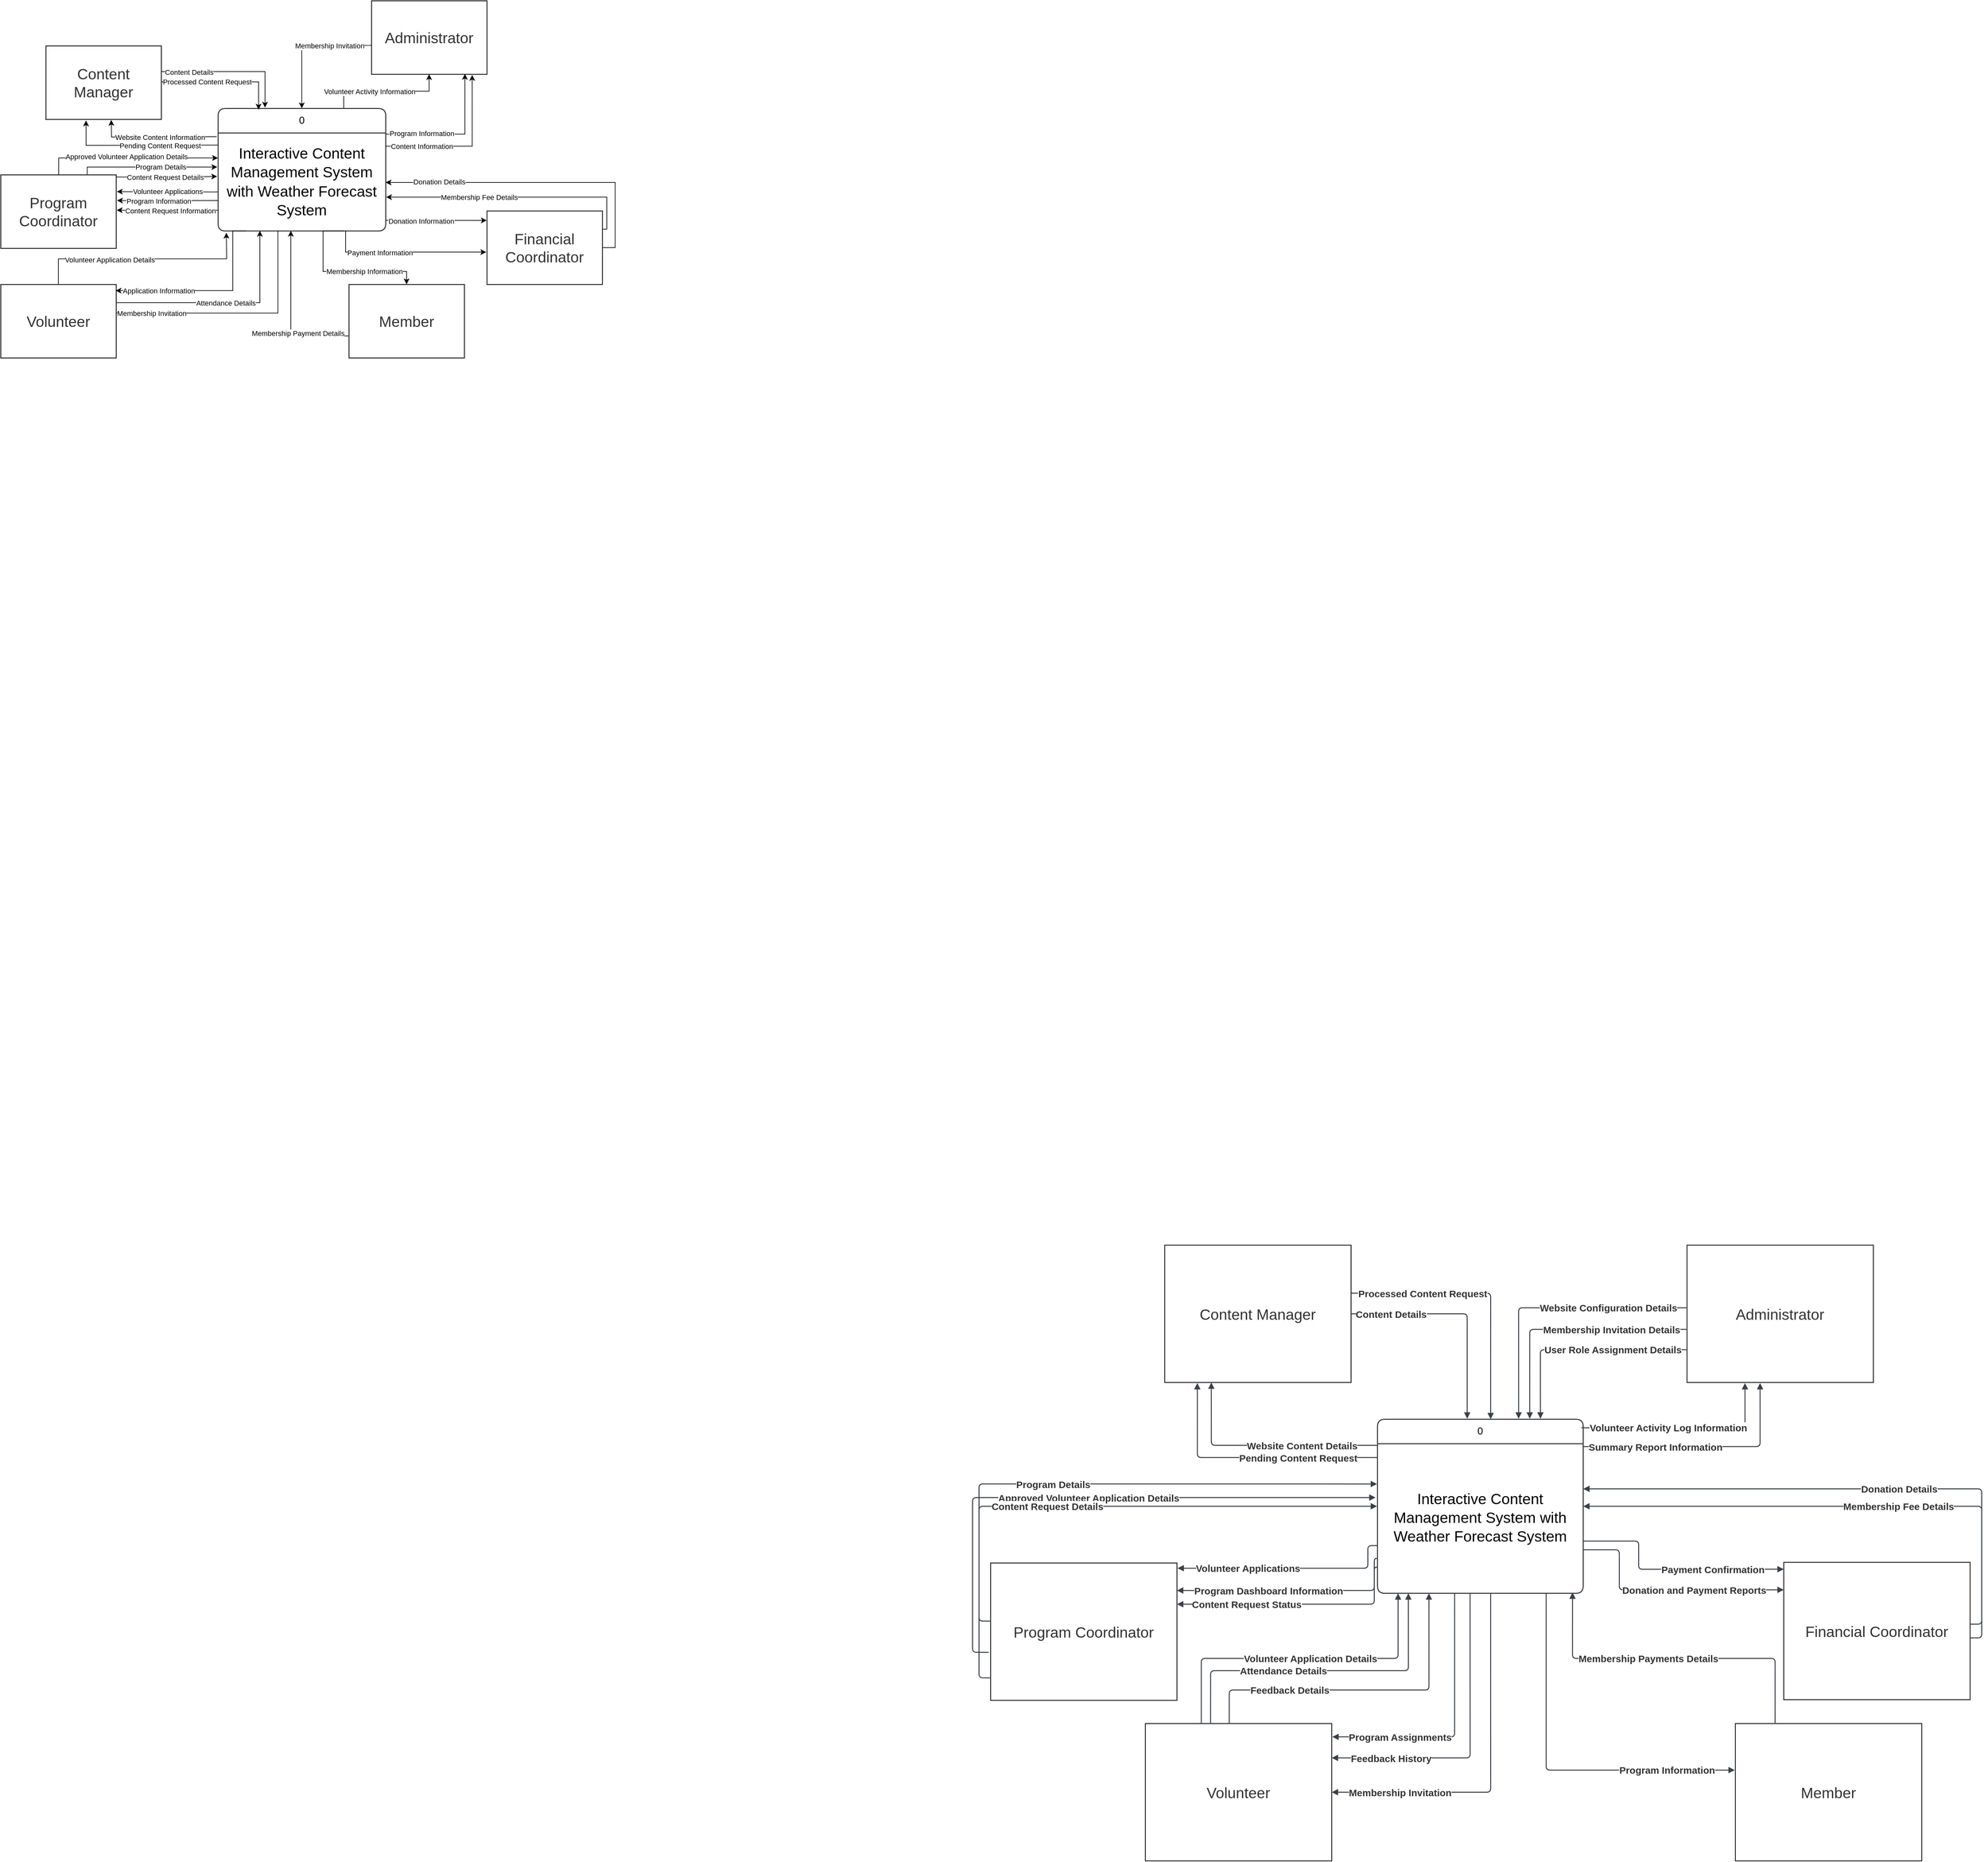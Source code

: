 <mxfile pages="16">
    <diagram name="Context" id="NamhrQboqGC1LiHKzTCI">
        <mxGraphModel dx="2954" dy="3113" grid="0" gridSize="10" guides="1" tooltips="1" connect="1" arrows="1" fold="1" page="1" pageScale="1" pageWidth="1100" pageHeight="850" math="0" shadow="0">
            <root>
                <mxCell id="0"/>
                <mxCell id="1" parent="0"/>
                <mxCell id="Bs3qd8mKmfIeOXfc6rZx-70" value="&lt;div style=&quot;display: flex; justify-content: center; text-align: center; align-items: baseline; font-size: 0; line-height: 1.25;margin-left: 8.4px;margin-right: 8.4px;margin-top: 2.4px;margin-top: -2px;&quot;&gt;&lt;span&gt;&lt;span style=&quot;font-size:15.5px;&quot;&gt;0&lt;/span&gt;&lt;/span&gt;&lt;/div&gt;" style="shape=swimlane;html=1;rounded=1;arcSize=10;collapsible=0;fontStyle=0;startSize=38;whiteSpace=wrap;overflow=block;blockSpacing=1;fontSize=13;spacing=0;strokeColor=#333333;strokeOpacity=100;fillOpacity=100;fillColor=#ffffff;strokeWidth=1.5;swimlaneFillColor=#ffffff;" parent="1" vertex="1">
                    <mxGeometry x="25" y="-170" width="319" height="270" as="geometry"/>
                </mxCell>
                <mxCell id="Bs3qd8mKmfIeOXfc6rZx-71" value="&lt;div style=&quot;display: flex; justify-content: center; text-align: center; align-items: baseline; font-size: 0; line-height: 1.25;margin-left: 8.4px;margin-right: 8.4px;margin-top: 2.4px;margin-top: -2px;&quot;&gt;&lt;span&gt;&lt;span style=&quot;font-size:23.3px;&quot;&gt;Interactive Content Management System with Weather Forecast System&lt;/span&gt;&lt;/span&gt;&lt;/div&gt;" style="rounded=1;arcSize=10;strokeColor=none;fillColor=none;whiteSpace=wrap;overflow=block;blockSpacing=1;html=1;fontSize=13;spacing=0;strokeOpacity=100;fillOpacity=100;strokeWidth=1.5;" parent="Bs3qd8mKmfIeOXfc6rZx-70" vertex="1">
                    <mxGeometry y="38" width="319" height="232" as="geometry"/>
                </mxCell>
                <mxCell id="Bs3qd8mKmfIeOXfc6rZx-72" value="Administrator" style="html=1;overflow=block;blockSpacing=1;whiteSpace=wrap;fontSize=23.3;fontColor=#333333;spacingLeft=8.4;spacingRight=8.4;spacingTop=2.4;spacing=0;strokeColor=#333333;strokeOpacity=100;fillOpacity=100;fillColor=#ffffff;strokeWidth=1.5;lucidId=F27c7.ef6USN;" parent="1" vertex="1">
                    <mxGeometry x="505" y="-440" width="289" height="213" as="geometry"/>
                </mxCell>
                <mxCell id="Bs3qd8mKmfIeOXfc6rZx-80" value="Content Manager" style="html=1;overflow=block;blockSpacing=1;whiteSpace=wrap;fontSize=23.3;fontColor=#333333;spacingLeft=8.4;spacingRight=8.4;spacingTop=2.4;spacing=0;strokeColor=#333333;strokeOpacity=100;fillOpacity=100;fillColor=#ffffff;strokeWidth=1.5;lucidId=z87cSOqa6IxL;" parent="1" vertex="1">
                    <mxGeometry x="-305" y="-440" width="289" height="213" as="geometry"/>
                </mxCell>
                <mxCell id="Bs3qd8mKmfIeOXfc6rZx-81" value="Program Coordinator" style="html=1;overflow=block;blockSpacing=1;whiteSpace=wrap;fontSize=23.3;fontColor=#333333;spacingLeft=8.4;spacingRight=8.4;spacingTop=2.4;spacing=0;strokeColor=#333333;strokeOpacity=100;fillOpacity=100;fillColor=#ffffff;strokeWidth=1.5;lucidId=O87cGpSLIKGR;" parent="1" vertex="1">
                    <mxGeometry x="-575" y="53" width="289" height="213" as="geometry"/>
                </mxCell>
                <mxCell id="Bs3qd8mKmfIeOXfc6rZx-82" value="Financial Coordinator" style="html=1;overflow=block;blockSpacing=1;whiteSpace=wrap;fontSize=23.3;fontColor=#333333;spacingLeft=8.4;spacingRight=8.4;spacingTop=2.4;spacing=0;strokeColor=#333333;strokeOpacity=100;fillOpacity=100;fillColor=#ffffff;strokeWidth=1.5;lucidId=287cPDtt71my;" parent="1" vertex="1">
                    <mxGeometry x="655" y="52" width="289" height="213" as="geometry"/>
                </mxCell>
                <mxCell id="Bs3qd8mKmfIeOXfc6rZx-83" value="Volunteer" style="html=1;overflow=block;blockSpacing=1;whiteSpace=wrap;fontSize=23.3;fontColor=#333333;spacingLeft=8.4;spacingRight=8.4;spacingTop=2.4;spacing=0;strokeColor=#333333;strokeOpacity=100;fillOpacity=100;fillColor=#ffffff;strokeWidth=1.5;lucidId=i97cOIJBoMzi;" parent="1" vertex="1">
                    <mxGeometry x="-335" y="302" width="289" height="213" as="geometry"/>
                </mxCell>
                <mxCell id="Bs3qd8mKmfIeOXfc6rZx-84" value="Member" style="html=1;overflow=block;blockSpacing=1;whiteSpace=wrap;fontSize=23.3;fontColor=#333333;spacingLeft=8.4;spacingRight=8.4;spacingTop=2.4;spacing=0;strokeColor=#333333;strokeOpacity=100;fillOpacity=100;fillColor=#ffffff;strokeWidth=1.5;lucidId=s97ccOnxTFL~;" parent="1" vertex="1">
                    <mxGeometry x="580" y="302" width="289" height="213" as="geometry"/>
                </mxCell>
                <mxCell id="Bs3qd8mKmfIeOXfc6rZx-85" value="" style="html=1;jettySize=18;whiteSpace=wrap;fontSize=13;strokeColor=#3a414a;strokeOpacity=100;strokeWidth=1.5;rounded=1;arcSize=12;edgeStyle=orthogonalEdgeStyle;startArrow=none;endArrow=block;endFill=1;exitX=-0.003;exitY=0.761;exitPerimeter=0;entryX=0.792;entryY=-0.003;entryPerimeter=0;lucidId=_b8c026XtqZt;" parent="1" source="Bs3qd8mKmfIeOXfc6rZx-72" target="Bs3qd8mKmfIeOXfc6rZx-70" edge="1">
                    <mxGeometry width="100" height="100" relative="1" as="geometry">
                        <Array as="points"/>
                    </mxGeometry>
                </mxCell>
                <mxCell id="Bs3qd8mKmfIeOXfc6rZx-86" value="User Role Assignment Details" style="text;html=1;resizable=0;labelBackgroundColor=default;align=center;verticalAlign=middle;fontStyle=1;fontColor=#333333;fontSize=15;" parent="Bs3qd8mKmfIeOXfc6rZx-85" vertex="1">
                    <mxGeometry x="-0.314" relative="1" as="geometry"/>
                </mxCell>
                <mxCell id="Bs3qd8mKmfIeOXfc6rZx-87" value="" style="html=1;jettySize=18;whiteSpace=wrap;fontSize=13;strokeColor=#3a414a;strokeOpacity=100;strokeWidth=1.5;rounded=1;arcSize=12;edgeStyle=orthogonalEdgeStyle;startArrow=none;endArrow=block;endFill=1;exitX=-0.003;exitY=0.613;exitPerimeter=0;entryX=0.74;entryY=-0.003;entryPerimeter=0;lucidId=qe8cxPpBEIR_;" parent="1" source="Bs3qd8mKmfIeOXfc6rZx-72" target="Bs3qd8mKmfIeOXfc6rZx-70" edge="1">
                    <mxGeometry width="100" height="100" relative="1" as="geometry">
                        <Array as="points"/>
                    </mxGeometry>
                </mxCell>
                <mxCell id="Bs3qd8mKmfIeOXfc6rZx-88" value="Membership Invitation Details" style="text;html=1;resizable=0;labelBackgroundColor=default;align=center;verticalAlign=middle;fontStyle=1;fontColor=#333333;fontSize=15;" parent="Bs3qd8mKmfIeOXfc6rZx-87" vertex="1">
                    <mxGeometry x="-0.391" relative="1" as="geometry"/>
                </mxCell>
                <mxCell id="Bs3qd8mKmfIeOXfc6rZx-89" value="" style="html=1;jettySize=18;whiteSpace=wrap;fontSize=13;strokeColor=#3a414a;strokeOpacity=100;strokeWidth=1.5;rounded=1;arcSize=12;edgeStyle=orthogonalEdgeStyle;startArrow=none;endArrow=block;endFill=1;exitX=-0.003;exitY=0.456;exitPerimeter=0;entryX=0.686;entryY=-0.003;entryPerimeter=0;lucidId=6f8cx0UdqU.I;" parent="1" source="Bs3qd8mKmfIeOXfc6rZx-72" target="Bs3qd8mKmfIeOXfc6rZx-70" edge="1">
                    <mxGeometry width="100" height="100" relative="1" as="geometry">
                        <Array as="points"/>
                    </mxGeometry>
                </mxCell>
                <mxCell id="Bs3qd8mKmfIeOXfc6rZx-90" value="Website Configuration Details" style="text;html=1;resizable=0;labelBackgroundColor=default;align=center;verticalAlign=middle;fontStyle=1;fontColor=#333333;fontSize=15;" parent="Bs3qd8mKmfIeOXfc6rZx-89" vertex="1">
                    <mxGeometry x="-0.439" relative="1" as="geometry"/>
                </mxCell>
                <mxCell id="Bs3qd8mKmfIeOXfc6rZx-91" value="" style="html=1;jettySize=18;whiteSpace=wrap;fontSize=13;strokeColor=#3a414a;strokeOpacity=100;strokeWidth=1.5;rounded=1;arcSize=12;edgeStyle=orthogonalEdgeStyle;startArrow=none;endArrow=block;endFill=1;exitX=0.991;exitY=0.049;exitPerimeter=0;entryX=0.311;entryY=1.004;entryPerimeter=0;lucidId=7g8ciVSeyX2s;" parent="1" source="Bs3qd8mKmfIeOXfc6rZx-70" target="Bs3qd8mKmfIeOXfc6rZx-72" edge="1">
                    <mxGeometry width="100" height="100" relative="1" as="geometry">
                        <Array as="points"/>
                    </mxGeometry>
                </mxCell>
                <mxCell id="Bs3qd8mKmfIeOXfc6rZx-92" value="Volunteer Activity Log Information" style="text;html=1;resizable=0;labelBackgroundColor=default;align=center;verticalAlign=middle;fontStyle=1;fontColor=#333333;fontSize=15;" parent="Bs3qd8mKmfIeOXfc6rZx-91" vertex="1">
                    <mxGeometry x="-0.264" relative="1" as="geometry">
                        <mxPoint x="16" as="offset"/>
                    </mxGeometry>
                </mxCell>
                <mxCell id="Bs3qd8mKmfIeOXfc6rZx-93" value="" style="html=1;jettySize=18;whiteSpace=wrap;fontSize=13;strokeColor=#3a414a;strokeOpacity=100;strokeWidth=1.5;rounded=1;arcSize=12;edgeStyle=orthogonalEdgeStyle;startArrow=none;endArrow=block;endFill=1;exitX=1.002;exitY=0.157;exitPerimeter=0;entryX=0.392;entryY=1.004;entryPerimeter=0;lucidId=Yh8chW7~c1m3;" parent="1" source="Bs3qd8mKmfIeOXfc6rZx-70" target="Bs3qd8mKmfIeOXfc6rZx-72" edge="1">
                    <mxGeometry width="100" height="100" relative="1" as="geometry">
                        <Array as="points"/>
                    </mxGeometry>
                </mxCell>
                <mxCell id="Bs3qd8mKmfIeOXfc6rZx-94" value="Summary Report Information" style="text;html=1;resizable=0;labelBackgroundColor=default;align=center;verticalAlign=middle;fontStyle=1;fontColor=#333333;fontSize=15;" parent="Bs3qd8mKmfIeOXfc6rZx-93" vertex="1">
                    <mxGeometry x="-0.403" relative="1" as="geometry"/>
                </mxCell>
                <mxCell id="Bs3qd8mKmfIeOXfc6rZx-95" value="" style="html=1;jettySize=18;whiteSpace=wrap;fontSize=13;strokeColor=#3a414a;strokeOpacity=100;strokeWidth=1.5;rounded=1;arcSize=12;edgeStyle=orthogonalEdgeStyle;startArrow=none;endArrow=block;endFill=1;exitX=1.003;exitY=0.5;exitPerimeter=0;entryX=0.436;entryY=-0.003;entryPerimeter=0;lucidId=sp8cPMa5cDQH;" parent="1" source="Bs3qd8mKmfIeOXfc6rZx-80" target="Bs3qd8mKmfIeOXfc6rZx-70" edge="1">
                    <mxGeometry width="100" height="100" relative="1" as="geometry">
                        <Array as="points"/>
                    </mxGeometry>
                </mxCell>
                <mxCell id="Bs3qd8mKmfIeOXfc6rZx-96" value="Content Details" style="text;html=1;resizable=0;labelBackgroundColor=default;align=center;verticalAlign=middle;fontStyle=1;fontColor=#333333;fontSize=15;" parent="Bs3qd8mKmfIeOXfc6rZx-95" vertex="1">
                    <mxGeometry x="-0.645" relative="1" as="geometry"/>
                </mxCell>
                <mxCell id="Bs3qd8mKmfIeOXfc6rZx-97" value="" style="html=1;jettySize=18;whiteSpace=wrap;fontSize=13;strokeColor=#3a414a;strokeOpacity=100;strokeWidth=1.5;rounded=1;arcSize=12;edgeStyle=orthogonalEdgeStyle;startArrow=none;endArrow=block;endFill=1;exitX=1;exitY=0.35;exitPerimeter=0;entryX=0.55;entryY=0;entryPerimeter=0;lucidId=xv8cdYBYSC89;" parent="1" source="Bs3qd8mKmfIeOXfc6rZx-80" target="Bs3qd8mKmfIeOXfc6rZx-70" edge="1">
                    <mxGeometry width="100" height="100" relative="1" as="geometry">
                        <Array as="points"/>
                    </mxGeometry>
                </mxCell>
                <mxCell id="Bs3qd8mKmfIeOXfc6rZx-98" value="Processed Content Request" style="text;html=1;resizable=0;labelBackgroundColor=default;align=center;verticalAlign=middle;fontStyle=1;fontColor=#333333;fontSize=15;" parent="Bs3qd8mKmfIeOXfc6rZx-97" vertex="1">
                    <mxGeometry x="-0.464" relative="1" as="geometry"/>
                </mxCell>
                <mxCell id="Bs3qd8mKmfIeOXfc6rZx-99" value="" style="html=1;jettySize=18;whiteSpace=wrap;fontSize=13;strokeColor=#3a414a;strokeOpacity=100;strokeWidth=1.5;rounded=1;arcSize=12;edgeStyle=orthogonalEdgeStyle;startArrow=none;endArrow=block;endFill=1;exitX=-0.002;exitY=0.22;exitPerimeter=0;entryX=0.175;entryY=1.004;entryPerimeter=0;lucidId=yy8ctkalDjVV;" parent="1" source="Bs3qd8mKmfIeOXfc6rZx-70" target="Bs3qd8mKmfIeOXfc6rZx-80" edge="1">
                    <mxGeometry width="100" height="100" relative="1" as="geometry">
                        <Array as="points"/>
                    </mxGeometry>
                </mxCell>
                <mxCell id="Bs3qd8mKmfIeOXfc6rZx-100" value="Pending Content Request" style="text;html=1;resizable=0;labelBackgroundColor=default;align=center;verticalAlign=middle;fontStyle=1;fontColor=#333333;fontSize=15;" parent="Bs3qd8mKmfIeOXfc6rZx-99" vertex="1">
                    <mxGeometry x="-0.379" relative="1" as="geometry"/>
                </mxCell>
                <mxCell id="Bs3qd8mKmfIeOXfc6rZx-101" value="" style="html=1;jettySize=18;whiteSpace=wrap;fontSize=13;strokeColor=#3a414a;strokeOpacity=100;strokeWidth=1.5;rounded=1;arcSize=12;edgeStyle=orthogonalEdgeStyle;startArrow=none;endArrow=block;endFill=1;exitX=-0.003;exitY=0.836;exitPerimeter=0;entryX=-0.002;entryY=0.372;entryPerimeter=0;lucidId=xJ_cFPHIkYVt;" parent="1" source="Bs3qd8mKmfIeOXfc6rZx-81" target="Bs3qd8mKmfIeOXfc6rZx-70" edge="1">
                    <mxGeometry width="100" height="100" relative="1" as="geometry">
                        <Array as="points"/>
                    </mxGeometry>
                </mxCell>
                <mxCell id="Bs3qd8mKmfIeOXfc6rZx-102" value="Program Details" style="text;html=1;resizable=0;labelBackgroundColor=default;align=center;verticalAlign=middle;fontStyle=1;fontColor=#333333;fontSize=15;" parent="Bs3qd8mKmfIeOXfc6rZx-101" vertex="1">
                    <mxGeometry x="-0.075" relative="1" as="geometry"/>
                </mxCell>
                <mxCell id="Bs3qd8mKmfIeOXfc6rZx-103" value="" style="html=1;jettySize=18;whiteSpace=wrap;fontSize=13;strokeColor=#3a414a;strokeOpacity=100;strokeWidth=1.5;rounded=1;arcSize=12;edgeStyle=orthogonalEdgeStyle;startArrow=none;endArrow=block;endFill=1;exitX=0;exitY=0.65;exitPerimeter=0;entryX=0;entryY=0.45;entryPerimeter=0;lucidId=gL_czKOTmWc-;" parent="1" edge="1">
                    <mxGeometry width="100" height="100" relative="1" as="geometry">
                        <Array as="points">
                            <mxPoint x="-603" y="192"/>
                            <mxPoint x="-603" y="-48"/>
                        </Array>
                        <mxPoint x="-578" y="191.45" as="sourcePoint"/>
                        <mxPoint x="22" y="-48.5" as="targetPoint"/>
                    </mxGeometry>
                </mxCell>
                <mxCell id="Bs3qd8mKmfIeOXfc6rZx-104" value="Approved Volunteer Application Details" style="text;html=1;resizable=0;labelBackgroundColor=default;align=center;verticalAlign=middle;fontStyle=1;fontColor=#333333;fontSize=15;" parent="Bs3qd8mKmfIeOXfc6rZx-103" vertex="1">
                    <mxGeometry relative="1" as="geometry"/>
                </mxCell>
                <mxCell id="Bs3qd8mKmfIeOXfc6rZx-105" value="" style="html=1;jettySize=18;whiteSpace=wrap;fontSize=13;strokeColor=#3a414a;strokeOpacity=100;strokeWidth=1.5;rounded=1;arcSize=12;edgeStyle=orthogonalEdgeStyle;startArrow=none;endArrow=block;endFill=1;exitX=-0.003;exitY=0.423;exitPerimeter=0;entryX=-0.002;entryY=0.5;entryPerimeter=0;lucidId=5M_cg8RPjX~~;" parent="1" source="Bs3qd8mKmfIeOXfc6rZx-81" target="Bs3qd8mKmfIeOXfc6rZx-70" edge="1">
                    <mxGeometry width="100" height="100" relative="1" as="geometry">
                        <Array as="points">
                            <mxPoint x="-593" y="143"/>
                            <mxPoint x="-593" y="-35"/>
                        </Array>
                    </mxGeometry>
                </mxCell>
                <mxCell id="Bs3qd8mKmfIeOXfc6rZx-106" value=" Content Request Details" style="text;html=1;resizable=0;labelBackgroundColor=default;align=center;verticalAlign=middle;fontStyle=1;fontColor=#333333;fontSize=15;" parent="Bs3qd8mKmfIeOXfc6rZx-105" vertex="1">
                    <mxGeometry x="-0.26" relative="1" as="geometry"/>
                </mxCell>
                <mxCell id="Bs3qd8mKmfIeOXfc6rZx-107" value="" style="html=1;jettySize=18;whiteSpace=wrap;fontSize=13;strokeColor=#3a414a;strokeOpacity=100;strokeWidth=1.5;rounded=1;arcSize=12;edgeStyle=orthogonalEdgeStyle;startArrow=none;endArrow=block;endFill=1;exitX=-0.002;exitY=0.726;exitPerimeter=0;entryX=1.003;entryY=0.038;entryPerimeter=0;lucidId=xU_c9GOANZ1.;" parent="1" source="Bs3qd8mKmfIeOXfc6rZx-70" target="Bs3qd8mKmfIeOXfc6rZx-81" edge="1">
                    <mxGeometry width="100" height="100" relative="1" as="geometry">
                        <Array as="points">
                            <mxPoint x="10" y="26"/>
                            <mxPoint x="10" y="61"/>
                        </Array>
                    </mxGeometry>
                </mxCell>
                <mxCell id="Bs3qd8mKmfIeOXfc6rZx-108" value="Volunteer Applications" style="text;html=1;resizable=0;labelBackgroundColor=default;align=center;verticalAlign=middle;fontStyle=1;fontColor=#333333;fontSize=15;" parent="Bs3qd8mKmfIeOXfc6rZx-107" vertex="1">
                    <mxGeometry x="0.369" relative="1" as="geometry"/>
                </mxCell>
                <mxCell id="Bs3qd8mKmfIeOXfc6rZx-109" value="" style="html=1;jettySize=18;whiteSpace=wrap;fontSize=13;strokeColor=#3a414a;strokeOpacity=100;strokeWidth=1.5;rounded=1;arcSize=12;edgeStyle=orthogonalEdgeStyle;startArrow=none;endArrow=block;endFill=1;exitX=0;exitY=0.8;exitPerimeter=0;entryX=1;entryY=0.2;entryPerimeter=0;lucidId=N0_ckdkgo5fp;" parent="1" source="Bs3qd8mKmfIeOXfc6rZx-70" target="Bs3qd8mKmfIeOXfc6rZx-81" edge="1">
                    <mxGeometry width="100" height="100" relative="1" as="geometry">
                        <Array as="points">
                            <mxPoint x="20" y="46"/>
                            <mxPoint x="20" y="96"/>
                        </Array>
                    </mxGeometry>
                </mxCell>
                <mxCell id="Bs3qd8mKmfIeOXfc6rZx-110" value="Program Dashboard Information" style="text;html=1;resizable=0;labelBackgroundColor=default;align=center;verticalAlign=middle;fontStyle=1;fontColor=#333333;fontSize=15;" parent="Bs3qd8mKmfIeOXfc6rZx-109" vertex="1">
                    <mxGeometry x="0.216" relative="1" as="geometry"/>
                </mxCell>
                <mxCell id="Bs3qd8mKmfIeOXfc6rZx-111" value="" style="html=1;jettySize=18;whiteSpace=wrap;fontSize=13;strokeColor=#3a414a;strokeOpacity=100;strokeWidth=1.5;rounded=1;arcSize=12;edgeStyle=orthogonalEdgeStyle;startArrow=none;endArrow=block;endFill=1;exitX=0;exitY=0.85;exitPerimeter=0;entryX=1;entryY=0.3;entryPerimeter=0;lucidId=m5_cHBZUTIi_;" parent="1" source="Bs3qd8mKmfIeOXfc6rZx-70" target="Bs3qd8mKmfIeOXfc6rZx-81" edge="1">
                    <mxGeometry width="100" height="100" relative="1" as="geometry">
                        <Array as="points">
                            <mxPoint x="20" y="60"/>
                            <mxPoint x="20" y="117"/>
                        </Array>
                    </mxGeometry>
                </mxCell>
                <mxCell id="Bs3qd8mKmfIeOXfc6rZx-112" value="Content Request Status" style="text;html=1;resizable=0;labelBackgroundColor=default;align=center;verticalAlign=middle;fontStyle=1;fontColor=#333333;fontSize=15;" parent="Bs3qd8mKmfIeOXfc6rZx-111" vertex="1">
                    <mxGeometry x="0.415" relative="1" as="geometry"/>
                </mxCell>
                <mxCell id="Bs3qd8mKmfIeOXfc6rZx-113" value="" style="html=1;jettySize=18;whiteSpace=wrap;fontSize=13;strokeColor=#3a414a;strokeOpacity=100;strokeWidth=1.5;rounded=1;arcSize=12;edgeStyle=orthogonalEdgeStyle;startArrow=none;endArrow=block;endFill=1;exitX=1;exitY=0.55;exitPerimeter=0;entryX=1;entryY=0.4;entryPerimeter=0;lucidId=sh.cBROxlZac;" parent="1" source="Bs3qd8mKmfIeOXfc6rZx-82" target="Bs3qd8mKmfIeOXfc6rZx-70" edge="1">
                    <mxGeometry width="100" height="100" relative="1" as="geometry">
                        <Array as="points"/>
                    </mxGeometry>
                </mxCell>
                <mxCell id="Bs3qd8mKmfIeOXfc6rZx-114" value="Donation Details" style="text;html=1;resizable=0;labelBackgroundColor=default;align=center;verticalAlign=middle;fontStyle=1;fontColor=#333333;fontSize=15;" parent="Bs3qd8mKmfIeOXfc6rZx-113" vertex="1">
                    <mxGeometry x="-0.129" relative="1" as="geometry"/>
                </mxCell>
                <mxCell id="Bs3qd8mKmfIeOXfc6rZx-115" value="" style="html=1;jettySize=18;whiteSpace=wrap;fontSize=13;strokeColor=#3a414a;strokeOpacity=100;strokeWidth=1.5;rounded=1;arcSize=12;edgeStyle=orthogonalEdgeStyle;startArrow=none;endArrow=block;endFill=1;exitX=1;exitY=0.45;exitPerimeter=0;entryX=1;entryY=0.5;entryPerimeter=0;lucidId=fj.c5cx9flLQ;" parent="1" source="Bs3qd8mKmfIeOXfc6rZx-82" target="Bs3qd8mKmfIeOXfc6rZx-70" edge="1">
                    <mxGeometry width="100" height="100" relative="1" as="geometry">
                        <Array as="points"/>
                    </mxGeometry>
                </mxCell>
                <mxCell id="Bs3qd8mKmfIeOXfc6rZx-116" value="Membership Fee Details" style="text;html=1;resizable=0;labelBackgroundColor=default;align=center;verticalAlign=middle;fontStyle=1;fontColor=#333333;fontSize=15;" parent="Bs3qd8mKmfIeOXfc6rZx-115" vertex="1">
                    <mxGeometry x="-0.193" relative="1" as="geometry"/>
                </mxCell>
                <mxCell id="Bs3qd8mKmfIeOXfc6rZx-117" value="" style="html=1;jettySize=18;whiteSpace=wrap;fontSize=13;strokeColor=#3a414a;strokeOpacity=100;strokeWidth=1.5;rounded=1;arcSize=12;edgeStyle=orthogonalEdgeStyle;startArrow=none;endArrow=block;endFill=1;exitX=1;exitY=0.7;exitPerimeter=0;entryX=0;entryY=0.05;entryPerimeter=0;lucidId=Rs.c1yWd3kmv;" parent="1" source="Bs3qd8mKmfIeOXfc6rZx-70" target="Bs3qd8mKmfIeOXfc6rZx-82" edge="1">
                    <mxGeometry width="100" height="100" relative="1" as="geometry">
                        <Array as="points">
                            <mxPoint x="430" y="19"/>
                            <mxPoint x="430" y="63"/>
                        </Array>
                    </mxGeometry>
                </mxCell>
                <mxCell id="Bs3qd8mKmfIeOXfc6rZx-118" value="Payment Confirmation " style="text;html=1;resizable=0;labelBackgroundColor=default;align=center;verticalAlign=middle;fontStyle=1;fontColor=#333333;fontSize=15;" parent="Bs3qd8mKmfIeOXfc6rZx-117" vertex="1">
                    <mxGeometry x="0.376" relative="1" as="geometry"/>
                </mxCell>
                <mxCell id="Bs3qd8mKmfIeOXfc6rZx-119" value="" style="html=1;jettySize=18;whiteSpace=wrap;fontSize=13;strokeColor=#3a414a;strokeOpacity=100;strokeWidth=1.5;rounded=1;arcSize=12;edgeStyle=orthogonalEdgeStyle;startArrow=none;endArrow=block;endFill=1;exitX=1;exitY=0.75;exitPerimeter=0;entryX=0;entryY=0.2;entryPerimeter=0;lucidId=jv.ctn.hPthg;" parent="1" source="Bs3qd8mKmfIeOXfc6rZx-70" target="Bs3qd8mKmfIeOXfc6rZx-82" edge="1">
                    <mxGeometry width="100" height="100" relative="1" as="geometry">
                        <Array as="points">
                            <mxPoint x="400" y="33"/>
                            <mxPoint x="400" y="95"/>
                        </Array>
                    </mxGeometry>
                </mxCell>
                <mxCell id="Bs3qd8mKmfIeOXfc6rZx-120" value="Donation and Payment Reports" style="text;html=1;resizable=0;labelBackgroundColor=default;align=center;verticalAlign=middle;fontStyle=1;fontColor=#333333;fontSize=15;" parent="Bs3qd8mKmfIeOXfc6rZx-119" vertex="1">
                    <mxGeometry x="0.251" relative="1" as="geometry"/>
                </mxCell>
                <mxCell id="Bs3qd8mKmfIeOXfc6rZx-121" value="" style="html=1;jettySize=18;whiteSpace=wrap;fontSize=13;strokeColor=#3a414a;strokeOpacity=100;strokeWidth=1.5;rounded=1;arcSize=12;edgeStyle=orthogonalEdgeStyle;startArrow=none;endArrow=block;endFill=1;exitX=0.3;exitY=0;exitPerimeter=0;entryX=0.1;entryY=1;entryPerimeter=0;lucidId=KD.c_~GrKcAL;" parent="1" source="Bs3qd8mKmfIeOXfc6rZx-83" target="Bs3qd8mKmfIeOXfc6rZx-70" edge="1">
                    <mxGeometry width="100" height="100" relative="1" as="geometry">
                        <Array as="points"/>
                    </mxGeometry>
                </mxCell>
                <mxCell id="Bs3qd8mKmfIeOXfc6rZx-122" value="Volunteer Application Details" style="text;html=1;resizable=0;labelBackgroundColor=default;align=center;verticalAlign=middle;fontStyle=1;fontColor=#333333;fontSize=15;" parent="Bs3qd8mKmfIeOXfc6rZx-121" vertex="1">
                    <mxGeometry x="0.066" relative="1" as="geometry"/>
                </mxCell>
                <mxCell id="Bs3qd8mKmfIeOXfc6rZx-123" value="" style="html=1;jettySize=18;whiteSpace=wrap;fontSize=13;strokeColor=#3a414a;strokeOpacity=100;strokeWidth=1.5;rounded=1;arcSize=12;edgeStyle=orthogonalEdgeStyle;startArrow=none;endArrow=block;endFill=1;exitX=0.35;exitY=0;exitPerimeter=0;entryX=0.15;entryY=1;entryPerimeter=0;lucidId=4E.cQcghS4aL;" parent="1" source="Bs3qd8mKmfIeOXfc6rZx-83" target="Bs3qd8mKmfIeOXfc6rZx-70" edge="1">
                    <mxGeometry width="100" height="100" relative="1" as="geometry">
                        <Array as="points">
                            <mxPoint x="-234" y="220"/>
                            <mxPoint x="73" y="220"/>
                        </Array>
                    </mxGeometry>
                </mxCell>
                <mxCell id="Bs3qd8mKmfIeOXfc6rZx-124" value="Attendance Details" style="text;html=1;resizable=0;labelBackgroundColor=default;align=center;verticalAlign=middle;fontStyle=1;fontColor=#333333;fontSize=15;" parent="Bs3qd8mKmfIeOXfc6rZx-123" vertex="1">
                    <mxGeometry x="-0.234" relative="1" as="geometry"/>
                </mxCell>
                <mxCell id="Bs3qd8mKmfIeOXfc6rZx-125" value="" style="html=1;jettySize=18;whiteSpace=wrap;fontSize=13;strokeColor=#3a414a;strokeOpacity=100;strokeWidth=1.5;rounded=1;arcSize=12;edgeStyle=orthogonalEdgeStyle;startArrow=none;endArrow=block;endFill=1;exitX=0.375;exitY=1.003;exitPerimeter=0;entryX=1.003;entryY=0.097;entryPerimeter=0;lucidId=qH.caDCre0Fw;" parent="1" source="Bs3qd8mKmfIeOXfc6rZx-70" target="Bs3qd8mKmfIeOXfc6rZx-83" edge="1">
                    <mxGeometry width="100" height="100" relative="1" as="geometry">
                        <Array as="points"/>
                    </mxGeometry>
                </mxCell>
                <mxCell id="Bs3qd8mKmfIeOXfc6rZx-126" value="Program Assignments" style="text;html=1;resizable=0;labelBackgroundColor=default;align=center;verticalAlign=middle;fontStyle=1;fontColor=#333333;fontSize=15;" parent="Bs3qd8mKmfIeOXfc6rZx-125" vertex="1">
                    <mxGeometry x="0.49" relative="1" as="geometry"/>
                </mxCell>
                <mxCell id="Bs3qd8mKmfIeOXfc6rZx-127" value="" style="html=1;jettySize=18;whiteSpace=wrap;fontSize=13;strokeColor=#3a414a;strokeOpacity=100;strokeWidth=1.5;rounded=1;arcSize=12;edgeStyle=orthogonalEdgeStyle;startArrow=none;endArrow=block;endFill=1;exitX=0.45;exitY=1;exitPerimeter=0;entryX=1;entryY=0.25;entryPerimeter=0;lucidId=5I.cApFTltSH;" parent="1" source="Bs3qd8mKmfIeOXfc6rZx-70" target="Bs3qd8mKmfIeOXfc6rZx-83" edge="1">
                    <mxGeometry width="100" height="100" relative="1" as="geometry">
                        <Array as="points"/>
                    </mxGeometry>
                </mxCell>
                <mxCell id="Bs3qd8mKmfIeOXfc6rZx-128" value="Feedback History" style="text;html=1;resizable=0;labelBackgroundColor=default;align=center;verticalAlign=middle;fontStyle=1;fontColor=#333333;fontSize=15;" parent="Bs3qd8mKmfIeOXfc6rZx-127" vertex="1">
                    <mxGeometry x="0.611" relative="1" as="geometry"/>
                </mxCell>
                <mxCell id="Bs3qd8mKmfIeOXfc6rZx-129" value="" style="html=1;jettySize=18;whiteSpace=wrap;fontSize=13;strokeColor=#3a414a;strokeOpacity=100;strokeWidth=1.5;rounded=1;arcSize=12;edgeStyle=orthogonalEdgeStyle;startArrow=none;endArrow=block;endFill=1;exitX=0.45;exitY=0;exitPerimeter=0;entryX=0.25;entryY=1;entryPerimeter=0;lucidId=yN.c0e.a.LBJ;" parent="1" source="Bs3qd8mKmfIeOXfc6rZx-83" target="Bs3qd8mKmfIeOXfc6rZx-70" edge="1">
                    <mxGeometry width="100" height="100" relative="1" as="geometry">
                        <Array as="points">
                            <mxPoint x="-205" y="250"/>
                            <mxPoint x="105" y="250"/>
                        </Array>
                    </mxGeometry>
                </mxCell>
                <mxCell id="Bs3qd8mKmfIeOXfc6rZx-130" value="Feedback Details" style="text;html=1;resizable=0;labelBackgroundColor=default;align=center;verticalAlign=middle;fontStyle=1;fontColor=#333333;fontSize=15;" parent="Bs3qd8mKmfIeOXfc6rZx-129" vertex="1">
                    <mxGeometry x="-0.43" relative="1" as="geometry"/>
                </mxCell>
                <mxCell id="Bs3qd8mKmfIeOXfc6rZx-131" value="" style="html=1;jettySize=18;whiteSpace=wrap;fontSize=13;strokeColor=#3a414a;strokeOpacity=100;strokeWidth=1.5;rounded=1;arcSize=12;edgeStyle=orthogonalEdgeStyle;startArrow=none;endArrow=block;endFill=1;exitX=0.213;exitY=-0.004;exitPerimeter=0;entryX=0.948;entryY=0.995;entryPerimeter=0;lucidId=XY.cDHPSGV~r;" parent="1" source="Bs3qd8mKmfIeOXfc6rZx-84" target="Bs3qd8mKmfIeOXfc6rZx-70" edge="1">
                    <mxGeometry width="100" height="100" relative="1" as="geometry">
                        <Array as="points"/>
                    </mxGeometry>
                </mxCell>
                <mxCell id="Bs3qd8mKmfIeOXfc6rZx-132" value="Membership Payments Details" style="text;html=1;resizable=0;labelBackgroundColor=default;align=center;verticalAlign=middle;fontStyle=1;fontColor=#333333;fontSize=15;" parent="Bs3qd8mKmfIeOXfc6rZx-131" vertex="1">
                    <mxGeometry x="0.15" relative="1" as="geometry"/>
                </mxCell>
                <mxCell id="Bs3qd8mKmfIeOXfc6rZx-133" value="" style="html=1;jettySize=18;whiteSpace=wrap;fontSize=13;strokeColor=#3a414a;strokeOpacity=100;strokeWidth=1.5;rounded=1;arcSize=12;edgeStyle=orthogonalEdgeStyle;startArrow=none;endArrow=block;endFill=1;exitX=0.82;exitY=1.003;exitPerimeter=0;entryX=-0.003;entryY=0.339;entryPerimeter=0;lucidId=D0.cDj0CsETJ;" parent="1" source="Bs3qd8mKmfIeOXfc6rZx-70" target="Bs3qd8mKmfIeOXfc6rZx-84" edge="1">
                    <mxGeometry width="100" height="100" relative="1" as="geometry">
                        <Array as="points"/>
                    </mxGeometry>
                </mxCell>
                <mxCell id="Bs3qd8mKmfIeOXfc6rZx-134" value="Program Information" style="text;html=1;resizable=0;labelBackgroundColor=default;align=center;verticalAlign=middle;fontStyle=1;fontColor=#333333;fontSize=15;" parent="Bs3qd8mKmfIeOXfc6rZx-133" vertex="1">
                    <mxGeometry x="0.627" relative="1" as="geometry"/>
                </mxCell>
                <mxCell id="Bs3qd8mKmfIeOXfc6rZx-135" value="" style="html=1;jettySize=18;whiteSpace=wrap;fontSize=13;strokeColor=#3a414a;strokeOpacity=100;strokeWidth=1.5;rounded=1;arcSize=12;edgeStyle=orthogonalEdgeStyle;startArrow=none;endArrow=block;endFill=1;exitX=0.55;exitY=1;exitPerimeter=0;entryX=1;entryY=0.5;entryPerimeter=0;lucidId=Uc~ckh0V13GR;" parent="1" source="Bs3qd8mKmfIeOXfc6rZx-70" target="Bs3qd8mKmfIeOXfc6rZx-83" edge="1">
                    <mxGeometry width="100" height="100" relative="1" as="geometry">
                        <Array as="points"/>
                    </mxGeometry>
                </mxCell>
                <mxCell id="Bs3qd8mKmfIeOXfc6rZx-136" value="Membership Invitation" style="text;html=1;resizable=0;labelBackgroundColor=default;align=center;verticalAlign=middle;fontStyle=1;fontColor=#333333;fontSize=15;" parent="Bs3qd8mKmfIeOXfc6rZx-135" vertex="1">
                    <mxGeometry x="0.62" relative="1" as="geometry"/>
                </mxCell>
                <mxCell id="Bs3qd8mKmfIeOXfc6rZx-137" value="" style="html=1;jettySize=18;whiteSpace=wrap;fontSize=13;strokeColor=#3a414a;strokeOpacity=100;strokeWidth=1.5;rounded=1;arcSize=12;edgeStyle=orthogonalEdgeStyle;startArrow=none;endArrow=block;endFill=1;exitX=0;exitY=0.15;exitPerimeter=0;entryX=0.25;entryY=1;entryPerimeter=0;lucidId=Fx~cpu3vL2Nt;" parent="1" source="Bs3qd8mKmfIeOXfc6rZx-70" target="Bs3qd8mKmfIeOXfc6rZx-80" edge="1">
                    <mxGeometry width="100" height="100" relative="1" as="geometry">
                        <Array as="points"/>
                    </mxGeometry>
                </mxCell>
                <mxCell id="Bs3qd8mKmfIeOXfc6rZx-138" value="Website Content Details" style="text;html=1;resizable=0;labelBackgroundColor=default;align=center;verticalAlign=middle;fontStyle=1;fontColor=#333333;fontSize=15;" parent="Bs3qd8mKmfIeOXfc6rZx-137" vertex="1">
                    <mxGeometry x="-0.337" relative="1" as="geometry"/>
                </mxCell>
                <mxCell id="sgZZIInXofbqL-OaOb3k-39" style="edgeStyle=orthogonalEdgeStyle;rounded=0;orthogonalLoop=1;jettySize=auto;html=1;exitX=0.75;exitY=0;exitDx=0;exitDy=0;entryX=0.5;entryY=1;entryDx=0;entryDy=0;" parent="1" source="Bs3qd8mKmfIeOXfc6rZx-139" target="sgZZIInXofbqL-OaOb3k-35" edge="1">
                    <mxGeometry relative="1" as="geometry"/>
                </mxCell>
                <mxCell id="sgZZIInXofbqL-OaOb3k-40" value="Volunteer Activity Information" style="edgeLabel;html=1;align=center;verticalAlign=middle;resizable=0;points=[];" parent="sgZZIInXofbqL-OaOb3k-39" vertex="1" connectable="0">
                    <mxGeometry x="-0.668" relative="1" as="geometry">
                        <mxPoint x="35" as="offset"/>
                    </mxGeometry>
                </mxCell>
                <mxCell id="Bs3qd8mKmfIeOXfc6rZx-139" value="&lt;div style=&quot;display: flex; justify-content: center; text-align: center; align-items: baseline; font-size: 0; line-height: 1.25;margin-left: 8.4px;margin-right: 8.4px;margin-top: 2.4px;margin-top: -2px;&quot;&gt;&lt;span&gt;&lt;span style=&quot;font-size:15.5px;&quot;&gt;0&lt;/span&gt;&lt;/span&gt;&lt;/div&gt;" style="shape=swimlane;html=1;rounded=1;arcSize=10;collapsible=0;fontStyle=0;startSize=38;whiteSpace=wrap;overflow=block;blockSpacing=1;fontSize=13;spacing=0;strokeColor=#333333;strokeOpacity=100;fillOpacity=100;fillColor=#ffffff;strokeWidth=1.5;swimlaneFillColor=#ffffff;" parent="1" vertex="1">
                    <mxGeometry x="-1773" y="-2203" width="260" height="190" as="geometry"/>
                </mxCell>
                <mxCell id="Bs3qd8mKmfIeOXfc6rZx-140" value="&lt;div style=&quot;display: flex; justify-content: center; text-align: center; align-items: baseline; font-size: 0; line-height: 1.25;margin-left: 8.4px;margin-right: 8.4px;margin-top: 2.4px;margin-top: -2px;&quot;&gt;&lt;span&gt;&lt;span style=&quot;font-size:23.3px;&quot;&gt;Interactive Content Management System with Weather Forecast System&lt;/span&gt;&lt;/span&gt;&lt;/div&gt;" style="rounded=1;arcSize=10;strokeColor=none;fillColor=none;whiteSpace=wrap;overflow=block;blockSpacing=1;html=1;fontSize=13;spacing=0;strokeOpacity=100;fillOpacity=100;strokeWidth=1.5;" parent="Bs3qd8mKmfIeOXfc6rZx-139" vertex="1">
                    <mxGeometry y="40" width="260" height="150" as="geometry"/>
                </mxCell>
                <mxCell id="Bs3qd8mKmfIeOXfc6rZx-142" style="edgeStyle=orthogonalEdgeStyle;rounded=0;orthogonalLoop=1;jettySize=auto;html=1;exitX=1;exitY=0.5;exitDx=0;exitDy=0;" parent="1" edge="1">
                    <mxGeometry relative="1" as="geometry">
                        <mxPoint x="-1861" y="-2244" as="sourcePoint"/>
                        <mxPoint x="-1710" y="-2201" as="targetPoint"/>
                        <Array as="points">
                            <mxPoint x="-1710" y="-2244"/>
                        </Array>
                    </mxGeometry>
                </mxCell>
                <mxCell id="Bs3qd8mKmfIeOXfc6rZx-143" value="Processed Content Request" style="edgeLabel;html=1;align=center;verticalAlign=middle;resizable=0;points=[];" parent="Bs3qd8mKmfIeOXfc6rZx-142" vertex="1" connectable="0">
                    <mxGeometry x="-0.678" y="4" relative="1" as="geometry">
                        <mxPoint x="40" y="4" as="offset"/>
                    </mxGeometry>
                </mxCell>
                <mxCell id="Bs3qd8mKmfIeOXfc6rZx-141" value="Content Manager" style="html=1;overflow=block;blockSpacing=1;whiteSpace=wrap;fontSize=23.3;fontColor=#333333;spacingLeft=8.4;spacingRight=8.4;spacingTop=2.4;spacing=0;strokeColor=#333333;strokeOpacity=100;fillOpacity=100;fillColor=#ffffff;strokeWidth=1.5;lucidId=z87cSOqa6IxL;" parent="1" vertex="1">
                    <mxGeometry x="-2040" y="-2300" width="179" height="114" as="geometry"/>
                </mxCell>
                <mxCell id="Bs3qd8mKmfIeOXfc6rZx-144" style="edgeStyle=orthogonalEdgeStyle;rounded=0;orthogonalLoop=1;jettySize=auto;html=1;entryX=0.284;entryY=-0.006;entryDx=0;entryDy=0;entryPerimeter=0;" parent="1" target="Bs3qd8mKmfIeOXfc6rZx-139" edge="1">
                    <mxGeometry relative="1" as="geometry">
                        <mxPoint x="-1860" y="-2260" as="sourcePoint"/>
                        <mxPoint x="-1673.16" y="-2202.301" as="targetPoint"/>
                        <Array as="points">
                            <mxPoint x="-1700" y="-2260"/>
                            <mxPoint x="-1700" y="-2204"/>
                        </Array>
                    </mxGeometry>
                </mxCell>
                <mxCell id="Bs3qd8mKmfIeOXfc6rZx-145" value="Content Details" style="edgeLabel;html=1;align=center;verticalAlign=middle;resizable=0;points=[];" parent="Bs3qd8mKmfIeOXfc6rZx-144" vertex="1" connectable="0">
                    <mxGeometry x="-0.627" y="-1" relative="1" as="geometry">
                        <mxPoint x="1" as="offset"/>
                    </mxGeometry>
                </mxCell>
                <mxCell id="Bs3qd8mKmfIeOXfc6rZx-146" style="edgeStyle=orthogonalEdgeStyle;rounded=0;orthogonalLoop=1;jettySize=auto;html=1;entryX=0.5;entryY=1;entryDx=0;entryDy=0;" parent="1" edge="1">
                    <mxGeometry relative="1" as="geometry">
                        <mxPoint x="-1775" y="-2159" as="sourcePoint"/>
                        <mxPoint x="-1938.5" y="-2185" as="targetPoint"/>
                    </mxGeometry>
                </mxCell>
                <mxCell id="Bs3qd8mKmfIeOXfc6rZx-147" value="Website Content Information" style="edgeLabel;html=1;align=center;verticalAlign=middle;resizable=0;points=[];" parent="Bs3qd8mKmfIeOXfc6rZx-146" vertex="1" connectable="0">
                    <mxGeometry x="0.11" y="4" relative="1" as="geometry">
                        <mxPoint x="17" y="-4" as="offset"/>
                    </mxGeometry>
                </mxCell>
                <mxCell id="sgZZIInXofbqL-OaOb3k-1" style="edgeStyle=orthogonalEdgeStyle;rounded=0;orthogonalLoop=1;jettySize=auto;html=1;entryX=0.349;entryY=1.017;entryDx=0;entryDy=0;entryPerimeter=0;" parent="1" target="Bs3qd8mKmfIeOXfc6rZx-141" edge="1">
                    <mxGeometry relative="1" as="geometry">
                        <mxPoint x="-1773" y="-2146" as="sourcePoint"/>
                        <mxPoint x="-1978" y="-2180" as="targetPoint"/>
                    </mxGeometry>
                </mxCell>
                <mxCell id="sgZZIInXofbqL-OaOb3k-2" value="Pending Content Request" style="edgeLabel;html=1;align=center;verticalAlign=middle;resizable=0;points=[];" parent="sgZZIInXofbqL-OaOb3k-1" vertex="1" connectable="0">
                    <mxGeometry x="0.011" relative="1" as="geometry">
                        <mxPoint x="33" as="offset"/>
                    </mxGeometry>
                </mxCell>
                <mxCell id="sgZZIInXofbqL-OaOb3k-6" style="edgeStyle=orthogonalEdgeStyle;rounded=0;orthogonalLoop=1;jettySize=auto;html=1;exitX=1.002;exitY=0.39;exitDx=0;exitDy=0;entryX=-0.005;entryY=0.711;entryDx=0;entryDy=0;entryPerimeter=0;exitPerimeter=0;" parent="1" edge="1">
                    <mxGeometry relative="1" as="geometry">
                        <mxPoint x="-1930.642" y="-2096.54" as="sourcePoint"/>
                        <mxPoint x="-1774.3" y="-2097.35" as="targetPoint"/>
                        <Array as="points"/>
                    </mxGeometry>
                </mxCell>
                <mxCell id="sgZZIInXofbqL-OaOb3k-8" value="Content Request Details" style="edgeLabel;html=1;align=center;verticalAlign=middle;resizable=0;points=[];" parent="sgZZIInXofbqL-OaOb3k-6" vertex="1" connectable="0">
                    <mxGeometry x="-0.508" y="1" relative="1" as="geometry">
                        <mxPoint x="37" y="1" as="offset"/>
                    </mxGeometry>
                </mxCell>
                <mxCell id="sgZZIInXofbqL-OaOb3k-3" value="Program Coordinator" style="html=1;overflow=block;blockSpacing=1;whiteSpace=wrap;fontSize=23.3;fontColor=#333333;spacingLeft=8.4;spacingRight=8.4;spacingTop=2.4;spacing=0;strokeColor=#333333;strokeOpacity=100;fillOpacity=100;fillColor=#ffffff;strokeWidth=1.5;lucidId=z87cSOqa6IxL;" parent="1" vertex="1">
                    <mxGeometry x="-2110" y="-2100" width="179" height="114" as="geometry"/>
                </mxCell>
                <mxCell id="sgZZIInXofbqL-OaOb3k-4" style="edgeStyle=orthogonalEdgeStyle;rounded=0;orthogonalLoop=1;jettySize=auto;html=1;exitX=0.75;exitY=0;exitDx=0;exitDy=0;entryX=-0.004;entryY=0.314;entryDx=0;entryDy=0;entryPerimeter=0;" parent="1" source="sgZZIInXofbqL-OaOb3k-3" edge="1">
                    <mxGeometry relative="1" as="geometry">
                        <mxPoint x="-1975.75" y="-2096" as="sourcePoint"/>
                        <mxPoint x="-1774.04" y="-2111.9" as="targetPoint"/>
                        <Array as="points">
                            <mxPoint x="-1976" y="-2112"/>
                        </Array>
                    </mxGeometry>
                </mxCell>
                <mxCell id="sgZZIInXofbqL-OaOb3k-5" value="Program Details" style="edgeLabel;html=1;align=center;verticalAlign=middle;resizable=0;points=[];" parent="sgZZIInXofbqL-OaOb3k-4" vertex="1" connectable="0">
                    <mxGeometry x="-0.239" y="-5" relative="1" as="geometry">
                        <mxPoint x="44" y="-5" as="offset"/>
                    </mxGeometry>
                </mxCell>
                <mxCell id="sgZZIInXofbqL-OaOb3k-9" style="edgeStyle=orthogonalEdgeStyle;rounded=0;orthogonalLoop=1;jettySize=auto;html=1;" parent="1" edge="1">
                    <mxGeometry relative="1" as="geometry">
                        <mxPoint x="-2020" y="-2100" as="sourcePoint"/>
                        <mxPoint x="-1773" y="-2125.971" as="targetPoint"/>
                        <Array as="points">
                            <mxPoint x="-2020" y="-2126"/>
                        </Array>
                    </mxGeometry>
                </mxCell>
                <mxCell id="sgZZIInXofbqL-OaOb3k-61" value="Approved Volunteer Application Details" style="edgeLabel;html=1;align=center;verticalAlign=middle;resizable=0;points=[];" parent="sgZZIInXofbqL-OaOb3k-9" vertex="1" connectable="0">
                    <mxGeometry x="-0.044" y="2" relative="1" as="geometry">
                        <mxPoint as="offset"/>
                    </mxGeometry>
                </mxCell>
                <mxCell id="sgZZIInXofbqL-OaOb3k-11" style="edgeStyle=orthogonalEdgeStyle;rounded=0;orthogonalLoop=1;jettySize=auto;html=1;entryX=1.007;entryY=0.063;entryDx=0;entryDy=0;entryPerimeter=0;exitX=-0.001;exitY=0.471;exitDx=0;exitDy=0;exitPerimeter=0;" parent="1" edge="1">
                    <mxGeometry relative="1" as="geometry">
                        <mxPoint x="-1773.26" y="-2073.35" as="sourcePoint"/>
                        <mxPoint x="-1929.747" y="-2073.818" as="targetPoint"/>
                        <Array as="points">
                            <mxPoint x="-1780" y="-2073"/>
                            <mxPoint x="-1863" y="-2073"/>
                        </Array>
                    </mxGeometry>
                </mxCell>
                <mxCell id="sgZZIInXofbqL-OaOb3k-12" value="Volunteer Applications" style="edgeLabel;html=1;align=center;verticalAlign=middle;resizable=0;points=[];" parent="sgZZIInXofbqL-OaOb3k-11" vertex="1" connectable="0">
                    <mxGeometry x="0.237" y="2" relative="1" as="geometry">
                        <mxPoint x="19" y="-3" as="offset"/>
                    </mxGeometry>
                </mxCell>
                <mxCell id="sgZZIInXofbqL-OaOb3k-15" style="edgeStyle=orthogonalEdgeStyle;rounded=0;orthogonalLoop=1;jettySize=auto;html=1;exitX=-0.002;exitY=0.807;exitDx=0;exitDy=0;exitPerimeter=0;" parent="1" edge="1">
                    <mxGeometry relative="1" as="geometry">
                        <mxPoint x="-1773.52" y="-2044.95" as="sourcePoint"/>
                        <mxPoint x="-1930" y="-2045" as="targetPoint"/>
                        <Array as="points">
                            <mxPoint x="-1920" y="-2045"/>
                        </Array>
                    </mxGeometry>
                </mxCell>
                <mxCell id="sgZZIInXofbqL-OaOb3k-16" value="Content Request Information" style="edgeLabel;html=1;align=center;verticalAlign=middle;resizable=0;points=[];" parent="sgZZIInXofbqL-OaOb3k-15" vertex="1" connectable="0">
                    <mxGeometry x="-0.307" relative="1" as="geometry">
                        <mxPoint x="-20" y="1" as="offset"/>
                    </mxGeometry>
                </mxCell>
                <mxCell id="sgZZIInXofbqL-OaOb3k-17" style="edgeStyle=orthogonalEdgeStyle;rounded=0;orthogonalLoop=1;jettySize=auto;html=1;exitX=-0.002;exitY=0.807;exitDx=0;exitDy=0;exitPerimeter=0;" parent="1" edge="1">
                    <mxGeometry relative="1" as="geometry">
                        <mxPoint x="-1773" y="-2059.95" as="sourcePoint"/>
                        <mxPoint x="-1929.48" y="-2060" as="targetPoint"/>
                        <Array as="points">
                            <mxPoint x="-1919.48" y="-2060"/>
                        </Array>
                    </mxGeometry>
                </mxCell>
                <mxCell id="sgZZIInXofbqL-OaOb3k-18" value="Program Information" style="edgeLabel;html=1;align=center;verticalAlign=middle;resizable=0;points=[];" parent="sgZZIInXofbqL-OaOb3k-17" vertex="1" connectable="0">
                    <mxGeometry x="-0.307" relative="1" as="geometry">
                        <mxPoint x="-38" y="1" as="offset"/>
                    </mxGeometry>
                </mxCell>
                <mxCell id="sgZZIInXofbqL-OaOb3k-31" style="edgeStyle=orthogonalEdgeStyle;rounded=0;orthogonalLoop=1;jettySize=auto;html=1;exitX=1;exitY=0.25;exitDx=0;exitDy=0;entryX=0.25;entryY=1;entryDx=0;entryDy=0;" parent="1" source="sgZZIInXofbqL-OaOb3k-20" target="Bs3qd8mKmfIeOXfc6rZx-140" edge="1">
                    <mxGeometry relative="1" as="geometry"/>
                </mxCell>
                <mxCell id="sgZZIInXofbqL-OaOb3k-32" value="Attendance Details" style="edgeLabel;html=1;align=center;verticalAlign=middle;resizable=0;points=[];" parent="sgZZIInXofbqL-OaOb3k-31" vertex="1" connectable="0">
                    <mxGeometry x="-0.689" y="3" relative="1" as="geometry">
                        <mxPoint x="118" y="3" as="offset"/>
                    </mxGeometry>
                </mxCell>
                <mxCell id="sgZZIInXofbqL-OaOb3k-20" value="Volunteer" style="html=1;overflow=block;blockSpacing=1;whiteSpace=wrap;fontSize=23.3;fontColor=#333333;spacingLeft=8.4;spacingRight=8.4;spacingTop=2.4;spacing=0;strokeColor=#333333;strokeOpacity=100;fillOpacity=100;fillColor=#ffffff;strokeWidth=1.5;lucidId=z87cSOqa6IxL;" parent="1" vertex="1">
                    <mxGeometry x="-2110" y="-1930" width="179" height="114" as="geometry"/>
                </mxCell>
                <mxCell id="sgZZIInXofbqL-OaOb3k-27" style="edgeStyle=orthogonalEdgeStyle;rounded=0;orthogonalLoop=1;jettySize=auto;html=1;exitX=0.5;exitY=0;exitDx=0;exitDy=0;" parent="1" source="sgZZIInXofbqL-OaOb3k-20" edge="1">
                    <mxGeometry relative="1" as="geometry">
                        <mxPoint x="-1760" y="-2010" as="targetPoint"/>
                    </mxGeometry>
                </mxCell>
                <mxCell id="sgZZIInXofbqL-OaOb3k-28" value="Volunteer Application Details" style="edgeLabel;html=1;align=center;verticalAlign=middle;resizable=0;points=[];" parent="sgZZIInXofbqL-OaOb3k-27" vertex="1" connectable="0">
                    <mxGeometry x="-0.306" y="-4" relative="1" as="geometry">
                        <mxPoint y="-3" as="offset"/>
                    </mxGeometry>
                </mxCell>
                <mxCell id="sgZZIInXofbqL-OaOb3k-29" style="edgeStyle=orthogonalEdgeStyle;rounded=0;orthogonalLoop=1;jettySize=auto;html=1;exitX=0.168;exitY=1;exitDx=0;exitDy=0;entryX=0.996;entryY=0.086;entryDx=0;entryDy=0;entryPerimeter=0;exitPerimeter=0;" parent="1" source="Bs3qd8mKmfIeOXfc6rZx-140" target="sgZZIInXofbqL-OaOb3k-20" edge="1">
                    <mxGeometry relative="1" as="geometry">
                        <Array as="points">
                            <mxPoint x="-1750" y="-2013"/>
                            <mxPoint x="-1750" y="-1920"/>
                        </Array>
                    </mxGeometry>
                </mxCell>
                <mxCell id="sgZZIInXofbqL-OaOb3k-30" value="Application Information" style="edgeLabel;html=1;align=center;verticalAlign=middle;resizable=0;points=[];" parent="sgZZIInXofbqL-OaOb3k-29" vertex="1" connectable="0">
                    <mxGeometry x="0.548" relative="1" as="geometry">
                        <mxPoint as="offset"/>
                    </mxGeometry>
                </mxCell>
                <mxCell id="sgZZIInXofbqL-OaOb3k-33" style="edgeStyle=orthogonalEdgeStyle;rounded=0;orthogonalLoop=1;jettySize=auto;html=1;entryX=1.002;entryY=0.391;entryDx=0;entryDy=0;entryPerimeter=0;" parent="1" target="sgZZIInXofbqL-OaOb3k-20" edge="1">
                    <mxGeometry relative="1" as="geometry">
                        <mxPoint x="-1680" y="-2013" as="sourcePoint"/>
                        <Array as="points">
                            <mxPoint x="-1680" y="-2013"/>
                            <mxPoint x="-1680" y="-1885"/>
                        </Array>
                    </mxGeometry>
                </mxCell>
                <mxCell id="sgZZIInXofbqL-OaOb3k-34" value="Membership Invitation" style="edgeLabel;html=1;align=center;verticalAlign=middle;resizable=0;points=[];" parent="sgZZIInXofbqL-OaOb3k-33" vertex="1" connectable="0">
                    <mxGeometry x="0.189" y="-2" relative="1" as="geometry">
                        <mxPoint x="-99" y="2" as="offset"/>
                    </mxGeometry>
                </mxCell>
                <mxCell id="sgZZIInXofbqL-OaOb3k-35" value="Administrator" style="html=1;overflow=block;blockSpacing=1;whiteSpace=wrap;fontSize=23.3;fontColor=#333333;spacingLeft=8.4;spacingRight=8.4;spacingTop=2.4;spacing=0;strokeColor=#333333;strokeOpacity=100;fillOpacity=100;fillColor=#ffffff;strokeWidth=1.5;lucidId=z87cSOqa6IxL;" parent="1" vertex="1">
                    <mxGeometry x="-1535" y="-2370" width="179" height="114" as="geometry"/>
                </mxCell>
                <mxCell id="sgZZIInXofbqL-OaOb3k-36" style="edgeStyle=orthogonalEdgeStyle;rounded=0;orthogonalLoop=1;jettySize=auto;html=1;exitX=-0.011;exitY=0.607;exitDx=0;exitDy=0;entryX=0.5;entryY=0;entryDx=0;entryDy=0;exitPerimeter=0;" parent="1" source="sgZZIInXofbqL-OaOb3k-35" target="Bs3qd8mKmfIeOXfc6rZx-139" edge="1">
                    <mxGeometry relative="1" as="geometry">
                        <mxPoint x="-1563" y="-2346.5" as="sourcePoint"/>
                        <mxPoint x="-1655.62" y="-2203.63" as="targetPoint"/>
                        <Array as="points">
                            <mxPoint x="-1535" y="-2301"/>
                            <mxPoint x="-1643" y="-2300"/>
                        </Array>
                    </mxGeometry>
                </mxCell>
                <mxCell id="sgZZIInXofbqL-OaOb3k-37" value="Membership Invitation" style="edgeLabel;html=1;align=center;verticalAlign=middle;resizable=0;points=[];" parent="sgZZIInXofbqL-OaOb3k-36" vertex="1" connectable="0">
                    <mxGeometry x="-0.342" y="-1" relative="1" as="geometry">
                        <mxPoint x="1" y="1" as="offset"/>
                    </mxGeometry>
                </mxCell>
                <mxCell id="sgZZIInXofbqL-OaOb3k-42" style="edgeStyle=orthogonalEdgeStyle;rounded=0;orthogonalLoop=1;jettySize=auto;html=1;exitX=1;exitY=0;exitDx=0;exitDy=0;entryX=0.81;entryY=0.997;entryDx=0;entryDy=0;entryPerimeter=0;" parent="1" source="Bs3qd8mKmfIeOXfc6rZx-140" target="sgZZIInXofbqL-OaOb3k-35" edge="1">
                    <mxGeometry relative="1" as="geometry">
                        <mxPoint x="-1350" y="-2280" as="targetPoint"/>
                        <Array as="points">
                            <mxPoint x="-1390" y="-2163"/>
                        </Array>
                    </mxGeometry>
                </mxCell>
                <mxCell id="sgZZIInXofbqL-OaOb3k-43" value="Program Information" style="edgeLabel;html=1;align=center;verticalAlign=middle;resizable=0;points=[];" parent="sgZZIInXofbqL-OaOb3k-42" vertex="1" connectable="0">
                    <mxGeometry x="-0.601" y="1" relative="1" as="geometry">
                        <mxPoint x="13" as="offset"/>
                    </mxGeometry>
                </mxCell>
                <mxCell id="sgZZIInXofbqL-OaOb3k-44" style="edgeStyle=orthogonalEdgeStyle;rounded=0;orthogonalLoop=1;jettySize=auto;html=1;exitX=0.998;exitY=0.125;exitDx=0;exitDy=0;entryX=0.873;entryY=1.011;entryDx=0;entryDy=0;entryPerimeter=0;exitPerimeter=0;" parent="1" source="Bs3qd8mKmfIeOXfc6rZx-140" target="sgZZIInXofbqL-OaOb3k-35" edge="1">
                    <mxGeometry relative="1" as="geometry"/>
                </mxCell>
                <mxCell id="sgZZIInXofbqL-OaOb3k-45" value="Content Information" style="edgeLabel;html=1;align=center;verticalAlign=middle;resizable=0;points=[];" parent="sgZZIInXofbqL-OaOb3k-44" vertex="1" connectable="0">
                    <mxGeometry x="-0.847" relative="1" as="geometry">
                        <mxPoint x="37" as="offset"/>
                    </mxGeometry>
                </mxCell>
                <mxCell id="sgZZIInXofbqL-OaOb3k-47" style="edgeStyle=orthogonalEdgeStyle;rounded=0;orthogonalLoop=1;jettySize=auto;html=1;exitX=1;exitY=0.5;exitDx=0;exitDy=0;entryX=1;entryY=0.5;entryDx=0;entryDy=0;" parent="1" source="sgZZIInXofbqL-OaOb3k-46" target="Bs3qd8mKmfIeOXfc6rZx-140" edge="1">
                    <mxGeometry relative="1" as="geometry"/>
                </mxCell>
                <mxCell id="sgZZIInXofbqL-OaOb3k-48" value="Donation Details" style="edgeLabel;html=1;align=center;verticalAlign=middle;resizable=0;points=[];" parent="sgZZIInXofbqL-OaOb3k-47" vertex="1" connectable="0">
                    <mxGeometry x="0.655" y="-1" relative="1" as="geometry">
                        <mxPoint as="offset"/>
                    </mxGeometry>
                </mxCell>
                <mxCell id="sgZZIInXofbqL-OaOb3k-49" style="edgeStyle=orthogonalEdgeStyle;rounded=0;orthogonalLoop=1;jettySize=auto;html=1;exitX=1;exitY=0.25;exitDx=0;exitDy=0;entryX=1.003;entryY=0.652;entryDx=0;entryDy=0;entryPerimeter=0;" parent="1" source="sgZZIInXofbqL-OaOb3k-46" target="Bs3qd8mKmfIeOXfc6rZx-140" edge="1">
                    <mxGeometry relative="1" as="geometry">
                        <Array as="points">
                            <mxPoint x="-1170" y="-2016"/>
                            <mxPoint x="-1170" y="-2065"/>
                        </Array>
                    </mxGeometry>
                </mxCell>
                <mxCell id="sgZZIInXofbqL-OaOb3k-50" value="Membership Fee Details" style="edgeLabel;html=1;align=center;verticalAlign=middle;resizable=0;points=[];" parent="sgZZIInXofbqL-OaOb3k-49" vertex="1" connectable="0">
                    <mxGeometry x="0.275" relative="1" as="geometry">
                        <mxPoint as="offset"/>
                    </mxGeometry>
                </mxCell>
                <mxCell id="sgZZIInXofbqL-OaOb3k-46" value="Financial Coordinator" style="html=1;overflow=block;blockSpacing=1;whiteSpace=wrap;fontSize=23.3;fontColor=#333333;spacingLeft=8.4;spacingRight=8.4;spacingTop=2.4;spacing=0;strokeColor=#333333;strokeOpacity=100;fillOpacity=100;fillColor=#ffffff;strokeWidth=1.5;lucidId=z87cSOqa6IxL;" parent="1" vertex="1">
                    <mxGeometry x="-1356" y="-2044" width="179" height="114" as="geometry"/>
                </mxCell>
                <mxCell id="sgZZIInXofbqL-OaOb3k-51" style="edgeStyle=orthogonalEdgeStyle;rounded=0;orthogonalLoop=1;jettySize=auto;html=1;exitX=0.75;exitY=1;exitDx=0;exitDy=0;" parent="1" edge="1">
                    <mxGeometry relative="1" as="geometry">
                        <mxPoint x="-1575" y="-2013" as="sourcePoint"/>
                        <mxPoint x="-1357" y="-1980" as="targetPoint"/>
                        <Array as="points">
                            <mxPoint x="-1575" y="-1980"/>
                        </Array>
                    </mxGeometry>
                </mxCell>
                <mxCell id="sgZZIInXofbqL-OaOb3k-52" value="Payment Information" style="edgeLabel;html=1;align=center;verticalAlign=middle;resizable=0;points=[];" parent="sgZZIInXofbqL-OaOb3k-51" vertex="1" connectable="0">
                    <mxGeometry x="-0.561" y="2" relative="1" as="geometry">
                        <mxPoint x="31" y="3" as="offset"/>
                    </mxGeometry>
                </mxCell>
                <mxCell id="sgZZIInXofbqL-OaOb3k-53" style="edgeStyle=orthogonalEdgeStyle;rounded=0;orthogonalLoop=1;jettySize=auto;html=1;entryX=-0.001;entryY=0.13;entryDx=0;entryDy=0;exitX=1.002;exitY=0.892;exitDx=0;exitDy=0;exitPerimeter=0;entryPerimeter=0;" parent="1" source="Bs3qd8mKmfIeOXfc6rZx-140" target="sgZZIInXofbqL-OaOb3k-46" edge="1">
                    <mxGeometry relative="1" as="geometry">
                        <mxPoint x="-1513" y="-2020" as="sourcePoint"/>
                        <Array as="points"/>
                    </mxGeometry>
                </mxCell>
                <mxCell id="sgZZIInXofbqL-OaOb3k-54" value="Donation Information" style="edgeLabel;html=1;align=center;verticalAlign=middle;resizable=0;points=[];" parent="sgZZIInXofbqL-OaOb3k-53" vertex="1" connectable="0">
                    <mxGeometry x="-0.3" y="-1" relative="1" as="geometry">
                        <mxPoint as="offset"/>
                    </mxGeometry>
                </mxCell>
                <mxCell id="sgZZIInXofbqL-OaOb3k-57" style="edgeStyle=orthogonalEdgeStyle;rounded=0;orthogonalLoop=1;jettySize=auto;html=1;exitX=0;exitY=0.25;exitDx=0;exitDy=0;" parent="1" source="sgZZIInXofbqL-OaOb3k-55" target="Bs3qd8mKmfIeOXfc6rZx-140" edge="1">
                    <mxGeometry relative="1" as="geometry">
                        <mxPoint x="-1715" y="-1811.5" as="sourcePoint"/>
                        <mxPoint x="-1644" y="-2013" as="targetPoint"/>
                        <Array as="points">
                            <mxPoint x="-1570" y="-1850"/>
                            <mxPoint x="-1660" y="-1850"/>
                        </Array>
                    </mxGeometry>
                </mxCell>
                <mxCell id="sgZZIInXofbqL-OaOb3k-58" value="Membership Payment Details" style="edgeLabel;html=1;align=center;verticalAlign=middle;resizable=0;points=[];" parent="sgZZIInXofbqL-OaOb3k-57" vertex="1" connectable="0">
                    <mxGeometry x="-0.43" y="2" relative="1" as="geometry">
                        <mxPoint x="-44" y="-6" as="offset"/>
                    </mxGeometry>
                </mxCell>
                <mxCell id="sgZZIInXofbqL-OaOb3k-55" value="Member" style="html=1;overflow=block;blockSpacing=1;whiteSpace=wrap;fontSize=23.3;fontColor=#333333;spacingLeft=8.4;spacingRight=8.4;spacingTop=2.4;spacing=0;strokeColor=#333333;strokeOpacity=100;fillOpacity=100;fillColor=#ffffff;strokeWidth=1.5;lucidId=z87cSOqa6IxL;" parent="1" vertex="1">
                    <mxGeometry x="-1570" y="-1930" width="179" height="114" as="geometry"/>
                </mxCell>
                <mxCell id="sgZZIInXofbqL-OaOb3k-59" style="edgeStyle=orthogonalEdgeStyle;rounded=0;orthogonalLoop=1;jettySize=auto;html=1;exitX=0.75;exitY=1;exitDx=0;exitDy=0;entryX=0.5;entryY=0;entryDx=0;entryDy=0;" parent="1" source="Bs3qd8mKmfIeOXfc6rZx-140" target="sgZZIInXofbqL-OaOb3k-55" edge="1">
                    <mxGeometry relative="1" as="geometry">
                        <Array as="points">
                            <mxPoint x="-1610" y="-2013"/>
                            <mxPoint x="-1610" y="-1950"/>
                            <mxPoint x="-1480" y="-1950"/>
                        </Array>
                    </mxGeometry>
                </mxCell>
                <mxCell id="sgZZIInXofbqL-OaOb3k-60" value="Membership Information" style="edgeLabel;html=1;align=center;verticalAlign=middle;resizable=0;points=[];" parent="sgZZIInXofbqL-OaOb3k-59" vertex="1" connectable="0">
                    <mxGeometry x="-0.025" y="1" relative="1" as="geometry">
                        <mxPoint x="40" y="1" as="offset"/>
                    </mxGeometry>
                </mxCell>
            </root>
        </mxGraphModel>
    </diagram>
    <diagram id="DcWeZlkOm71Mq2zOSx8c" name="Top Level">
        <mxGraphModel dx="639" dy="894" grid="1" gridSize="10" guides="1" tooltips="1" connect="1" arrows="1" fold="1" page="1" pageScale="1" pageWidth="850" pageHeight="1100" math="0" shadow="0">
            <root>
                <mxCell id="0"/>
                <mxCell id="1" parent="0"/>
                <mxCell id="3NRwC5BGexcfarZTbN3q-1" style="edgeStyle=orthogonalEdgeStyle;rounded=0;orthogonalLoop=1;jettySize=auto;html=1;exitX=1.001;exitY=0.145;exitDx=0;exitDy=0;entryX=-0.004;entryY=0.252;entryDx=0;entryDy=0;exitPerimeter=0;entryPerimeter=0;" parent="1" source="3NRwC5BGexcfarZTbN3q-3" target="3NRwC5BGexcfarZTbN3q-19" edge="1">
                    <mxGeometry relative="1" as="geometry"/>
                </mxCell>
                <mxCell id="3NRwC5BGexcfarZTbN3q-2" value="Updated User Roles" style="edgeLabel;html=1;align=center;verticalAlign=middle;resizable=0;points=[];container=0;" parent="3NRwC5BGexcfarZTbN3q-1" vertex="1" connectable="0">
                    <mxGeometry x="-0.113" y="1" relative="1" as="geometry">
                        <mxPoint x="-13" as="offset"/>
                    </mxGeometry>
                </mxCell>
                <mxCell id="3NRwC5BGexcfarZTbN3q-3" value="&lt;div style=&quot;display: flex; justify-content: center; text-align: center; align-items: baseline; font-size: 0; line-height: 1.25;margin-top: -2px;&quot;&gt;&lt;span&gt;&lt;span style=&quot;font-size:15px;&quot;&gt;1.0&lt;/span&gt;&lt;/span&gt;&lt;/div&gt;" style="shape=swimlane;html=1;rounded=1;arcSize=10;collapsible=0;fontStyle=0;startSize=38;whiteSpace=wrap;overflow=block;blockSpacing=1;fontSize=13;spacing=0;strokeOpacity=100;fillOpacity=100;fillColor=#ffffff;strokeWidth=1.5;swimlaneFillColor=#ffffff;container=0;" parent="1" vertex="1">
                    <mxGeometry x="1123.333" y="163.904" width="172.656" height="130.691" as="geometry"/>
                </mxCell>
                <mxCell id="3NRwC5BGexcfarZTbN3q-5" style="edgeStyle=orthogonalEdgeStyle;rounded=0;orthogonalLoop=1;jettySize=auto;html=1;exitX=0.997;exitY=0.5;exitDx=0;exitDy=0;entryX=0.25;entryY=0;entryDx=0;entryDy=0;exitPerimeter=0;" parent="1" source="3NRwC5BGexcfarZTbN3q-9" target="3NRwC5BGexcfarZTbN3q-3" edge="1">
                    <mxGeometry relative="1" as="geometry">
                        <Array as="points">
                            <mxPoint x="1166.719" y="125.181"/>
                        </Array>
                    </mxGeometry>
                </mxCell>
                <mxCell id="3NRwC5BGexcfarZTbN3q-6" value="Role Assignments" style="edgeLabel;html=1;align=center;verticalAlign=middle;resizable=0;points=[];container=0;" parent="3NRwC5BGexcfarZTbN3q-5" vertex="1" connectable="0">
                    <mxGeometry x="0.008" y="-1" relative="1" as="geometry">
                        <mxPoint x="-56" y="-1" as="offset"/>
                    </mxGeometry>
                </mxCell>
                <mxCell id="3NRwC5BGexcfarZTbN3q-7" style="edgeStyle=orthogonalEdgeStyle;rounded=0;orthogonalLoop=1;jettySize=auto;html=1;exitX=0.25;exitY=0;exitDx=0;exitDy=0;" parent="1" source="3NRwC5BGexcfarZTbN3q-9" target="3NRwC5BGexcfarZTbN3q-32" edge="1">
                    <mxGeometry relative="1" as="geometry">
                        <Array as="points">
                            <mxPoint x="895" y="70"/>
                            <mxPoint x="1565" y="70"/>
                        </Array>
                        <mxPoint x="856.823" y="89.362" as="sourcePoint"/>
                        <mxPoint x="1548.333" y="379.787" as="targetPoint"/>
                    </mxGeometry>
                </mxCell>
                <mxCell id="3NRwC5BGexcfarZTbN3q-8" value="Website Content Details" style="edgeLabel;html=1;align=center;verticalAlign=middle;resizable=0;points=[];container=0;" parent="3NRwC5BGexcfarZTbN3q-7" connectable="0" vertex="1">
                    <mxGeometry x="-0.105" y="1" relative="1" as="geometry">
                        <mxPoint x="-345" y="1" as="offset"/>
                    </mxGeometry>
                </mxCell>
                <mxCell id="3NRwC5BGexcfarZTbN3q-9" value="Administrator" style="html=1;dashed=0;whiteSpace=wrap;container=0;" parent="1" vertex="1">
                    <mxGeometry x="868.33" y="86.457" width="106.25" height="77.447" as="geometry"/>
                </mxCell>
                <mxCell id="3NRwC5BGexcfarZTbN3q-10" style="edgeStyle=orthogonalEdgeStyle;rounded=0;orthogonalLoop=1;jettySize=auto;html=1;exitX=0;exitY=0.75;exitDx=0;exitDy=0;entryX=0.5;entryY=0;entryDx=0;entryDy=0;" parent="1" source="3NRwC5BGexcfarZTbN3q-12" target="3NRwC5BGexcfarZTbN3q-17" edge="1">
                    <mxGeometry relative="1" as="geometry"/>
                </mxCell>
                <mxCell id="3NRwC5BGexcfarZTbN3q-11" value="Processed Content&amp;nbsp;" style="edgeLabel;html=1;align=center;verticalAlign=middle;resizable=0;points=[];container=0;" parent="3NRwC5BGexcfarZTbN3q-10" vertex="1" connectable="0">
                    <mxGeometry x="0.044" y="2" relative="1" as="geometry">
                        <mxPoint x="37" as="offset"/>
                    </mxGeometry>
                </mxCell>
                <mxCell id="3NRwC5BGexcfarZTbN3q-12" value="Content Manager" style="html=1;dashed=0;whiteSpace=wrap;container=0;" parent="1" vertex="1">
                    <mxGeometry x="1424.375" y="285.883" width="88.542" height="67.766" as="geometry"/>
                </mxCell>
                <mxCell id="3NRwC5BGexcfarZTbN3q-13" style="edgeStyle=orthogonalEdgeStyle;rounded=0;orthogonalLoop=1;jettySize=auto;html=1;entryX=1;entryY=0.75;entryDx=0;entryDy=0;exitX=0.103;exitY=0;exitDx=0;exitDy=0;exitPerimeter=0;" parent="1" source="3NRwC5BGexcfarZTbN3q-17" target="3NRwC5BGexcfarZTbN3q-22" edge="1">
                    <mxGeometry relative="1" as="geometry"/>
                </mxCell>
                <mxCell id="3NRwC5BGexcfarZTbN3q-14" value="Content Status Notification" style="edgeLabel;html=1;align=center;verticalAlign=middle;resizable=0;points=[];container=0;" parent="3NRwC5BGexcfarZTbN3q-13" connectable="0" vertex="1">
                    <mxGeometry x="0.651" y="1" relative="1" as="geometry">
                        <mxPoint x="60" as="offset"/>
                    </mxGeometry>
                </mxCell>
                <mxCell id="3NRwC5BGexcfarZTbN3q-15" style="edgeStyle=orthogonalEdgeStyle;rounded=0;orthogonalLoop=1;jettySize=auto;html=1;entryX=0;entryY=0.5;entryDx=0;entryDy=0;exitX=0.366;exitY=0.007;exitDx=0;exitDy=0;exitPerimeter=0;endArrow=none;startFill=1;startArrow=classic;" parent="1" source="3NRwC5BGexcfarZTbN3q-17" target="3NRwC5BGexcfarZTbN3q-12" edge="1">
                    <mxGeometry relative="1" as="geometry"/>
                </mxCell>
                <mxCell id="3NRwC5BGexcfarZTbN3q-16" value="Created Content&amp;nbsp;" style="edgeLabel;html=1;align=center;verticalAlign=middle;resizable=0;points=[];container=0;" parent="3NRwC5BGexcfarZTbN3q-15" connectable="0" vertex="1">
                    <mxGeometry x="0.208" y="-1" relative="1" as="geometry">
                        <mxPoint x="-13" y="-1" as="offset"/>
                    </mxGeometry>
                </mxCell>
                <mxCell id="3NRwC5BGexcfarZTbN3q-17" value="&lt;div style=&quot;display: flex; justify-content: center; text-align: center; align-items: baseline; font-size: 0; line-height: 1.25;margin-top: -2px;&quot;&gt;&lt;span&gt;&lt;span style=&quot;font-size:15px;&quot;&gt;2.0&lt;/span&gt;&lt;/span&gt;&lt;/div&gt;" style="shape=swimlane;html=1;rounded=1;arcSize=10;collapsible=0;fontStyle=0;startSize=38;whiteSpace=wrap;overflow=block;blockSpacing=1;fontSize=13;spacing=0;strokeOpacity=100;fillOpacity=100;fillColor=#ffffff;strokeWidth=1.5;swimlaneFillColor=#ffffff;container=0;" parent="1" vertex="1">
                    <mxGeometry x="1132.188" y="408.83" width="172.656" height="130.691" as="geometry"/>
                </mxCell>
                <mxCell id="3NRwC5BGexcfarZTbN3q-19" value="&amp;nbsp;D1" style="html=1;dashed=0;whiteSpace=wrap;shape=mxgraph.dfd.dataStoreID;align=left;spacingLeft=3;points=[[0,0],[0.5,0],[1,0],[0,0.5],[1,0.5],[0,1],[0.5,1],[1,1]];container=0;" parent="1" vertex="1">
                    <mxGeometry x="1452.708" y="175.521" width="97.396" height="29.043" as="geometry"/>
                </mxCell>
                <mxCell id="3NRwC5BGexcfarZTbN3q-20" style="edgeStyle=orthogonalEdgeStyle;rounded=0;orthogonalLoop=1;jettySize=auto;html=1;entryX=0.209;entryY=-0.009;entryDx=0;entryDy=0;entryPerimeter=0;" parent="1" source="3NRwC5BGexcfarZTbN3q-22" target="3NRwC5BGexcfarZTbN3q-17" edge="1">
                    <mxGeometry relative="1" as="geometry">
                        <mxPoint x="1167.604" y="399.149" as="targetPoint"/>
                    </mxGeometry>
                </mxCell>
                <mxCell id="3NRwC5BGexcfarZTbN3q-21" value="Content Details" style="edgeLabel;html=1;align=center;verticalAlign=middle;resizable=0;points=[];container=0;" parent="3NRwC5BGexcfarZTbN3q-20" connectable="0" vertex="1">
                    <mxGeometry x="-0.518" y="-1" relative="1" as="geometry">
                        <mxPoint x="25" y="-1" as="offset"/>
                    </mxGeometry>
                </mxCell>
                <mxCell id="3NRwC5BGexcfarZTbN3q-22" value="Program Coordinator" style="html=1;dashed=0;whiteSpace=wrap;container=0;" parent="1" vertex="1">
                    <mxGeometry x="862.134" y="307.181" width="97.396" height="77.447" as="geometry"/>
                </mxCell>
                <mxCell id="3NRwC5BGexcfarZTbN3q-23" style="edgeStyle=orthogonalEdgeStyle;rounded=0;orthogonalLoop=1;jettySize=auto;html=1;exitX=1;exitY=0.25;exitDx=0;exitDy=0;entryX=-0.018;entryY=0.725;entryDx=0;entryDy=0;entryPerimeter=0;" parent="1" source="3NRwC5BGexcfarZTbN3q-3" target="3NRwC5BGexcfarZTbN3q-19" edge="1">
                    <mxGeometry relative="1" as="geometry"/>
                </mxCell>
                <mxCell id="3NRwC5BGexcfarZTbN3q-24" value="New User Accounts" style="edgeLabel;html=1;align=center;verticalAlign=middle;resizable=0;points=[];container=0;" parent="3NRwC5BGexcfarZTbN3q-23" vertex="1" connectable="0">
                    <mxGeometry x="-0.555" y="1" relative="1" as="geometry">
                        <mxPoint x="26" as="offset"/>
                    </mxGeometry>
                </mxCell>
                <mxCell id="3NRwC5BGexcfarZTbN3q-25" value="User Details" style="text;html=1;align=center;verticalAlign=middle;whiteSpace=wrap;rounded=0;container=0;" parent="1" vertex="1">
                    <mxGeometry x="1484.583" y="175.521" width="61.979" height="29.043" as="geometry"/>
                </mxCell>
                <mxCell id="3NRwC5BGexcfarZTbN3q-26" style="edgeStyle=orthogonalEdgeStyle;rounded=0;orthogonalLoop=1;jettySize=auto;html=1;entryX=0.75;entryY=1;entryDx=0;entryDy=0;" parent="1" target="3NRwC5BGexcfarZTbN3q-9" edge="1">
                    <mxGeometry relative="1" as="geometry">
                        <mxPoint x="1123.333" y="183.266" as="sourcePoint"/>
                    </mxGeometry>
                </mxCell>
                <mxCell id="3NRwC5BGexcfarZTbN3q-27" value="Account Activity" style="edgeLabel;html=1;align=center;verticalAlign=middle;resizable=0;points=[];container=0;" parent="3NRwC5BGexcfarZTbN3q-26" vertex="1" connectable="0">
                    <mxGeometry x="0.121" y="1" relative="1" as="geometry">
                        <mxPoint x="47" as="offset"/>
                    </mxGeometry>
                </mxCell>
                <mxCell id="3NRwC5BGexcfarZTbN3q-28" style="edgeStyle=orthogonalEdgeStyle;rounded=0;orthogonalLoop=1;jettySize=auto;html=1;exitX=0.004;exitY=0.052;exitDx=0;exitDy=0;entryX=0.599;entryY=1.014;entryDx=0;entryDy=0;exitPerimeter=0;entryPerimeter=0;" parent="1" source="3NRwC5BGexcfarZTbN3q-4" target="3NRwC5BGexcfarZTbN3q-9" edge="1">
                    <mxGeometry relative="1" as="geometry"/>
                </mxCell>
                <mxCell id="3NRwC5BGexcfarZTbN3q-29" value="Volunteer Logs" style="edgeLabel;html=1;align=center;verticalAlign=middle;resizable=0;points=[];container=0;" parent="3NRwC5BGexcfarZTbN3q-28" vertex="1" connectable="0">
                    <mxGeometry x="0.013" y="1" relative="1" as="geometry">
                        <mxPoint x="44" y="-2" as="offset"/>
                    </mxGeometry>
                </mxCell>
                <mxCell id="3NRwC5BGexcfarZTbN3q-33" style="edgeStyle=orthogonalEdgeStyle;rounded=0;orthogonalLoop=1;jettySize=auto;html=1;entryX=0;entryY=0.5;entryDx=0;entryDy=0;exitX=0.75;exitY=0;exitDx=0;exitDy=0;" parent="1" source="3NRwC5BGexcfarZTbN3q-17" target="3NRwC5BGexcfarZTbN3q-31" edge="1">
                    <mxGeometry relative="1" as="geometry">
                        <mxPoint x="1238.438" y="399.149" as="sourcePoint"/>
                    </mxGeometry>
                </mxCell>
                <mxCell id="3NRwC5BGexcfarZTbN3q-34" value="Content Information" style="edgeLabel;html=1;align=center;verticalAlign=middle;resizable=0;points=[];container=0;" parent="3NRwC5BGexcfarZTbN3q-33" connectable="0" vertex="1">
                    <mxGeometry x="-0.115" y="2" relative="1" as="geometry">
                        <mxPoint x="10" y="2" as="offset"/>
                    </mxGeometry>
                </mxCell>
                <mxCell id="3NRwC5BGexcfarZTbN3q-35" value="Volunteer" style="html=1;dashed=0;whiteSpace=wrap;container=0;" parent="1" vertex="1">
                    <mxGeometry x="857.708" y="624.713" width="106.25" height="77.447" as="geometry"/>
                </mxCell>
                <mxCell id="3NRwC5BGexcfarZTbN3q-36" value="&lt;div style=&quot;display: flex; justify-content: center; text-align: center; align-items: baseline; font-size: 0; line-height: 1.25;margin-top: -2px;&quot;&gt;&lt;span&gt;&lt;span style=&quot;font-size:15px;&quot;&gt;3.0&lt;/span&gt;&lt;/span&gt;&lt;/div&gt;" style="shape=swimlane;html=1;rounded=1;arcSize=10;collapsible=0;fontStyle=0;startSize=38;whiteSpace=wrap;overflow=block;blockSpacing=1;fontSize=13;spacing=0;strokeOpacity=100;fillOpacity=100;fillColor=#ffffff;strokeWidth=1.5;swimlaneFillColor=#ffffff;container=0;" parent="1" vertex="1">
                    <mxGeometry x="1114.479" y="583.085" width="172.656" height="130.691" as="geometry"/>
                </mxCell>
                <mxCell id="3NRwC5BGexcfarZTbN3q-38" style="edgeStyle=orthogonalEdgeStyle;rounded=0;orthogonalLoop=1;jettySize=auto;html=1;exitX=0.979;exitY=0.267;exitDx=0;exitDy=0;entryX=0;entryY=0.25;entryDx=0;entryDy=0;exitPerimeter=0;" parent="1" source="3NRwC5BGexcfarZTbN3q-35" target="3NRwC5BGexcfarZTbN3q-37" edge="1">
                    <mxGeometry relative="1" as="geometry">
                        <mxPoint x="1114.479" y="642.138" as="targetPoint"/>
                        <mxPoint x="972.812" y="645.043" as="sourcePoint"/>
                    </mxGeometry>
                </mxCell>
                <mxCell id="3NRwC5BGexcfarZTbN3q-39" value="Volunteer Application" style="edgeLabel;html=1;align=center;verticalAlign=middle;resizable=0;points=[];container=0;" parent="3NRwC5BGexcfarZTbN3q-38" vertex="1" connectable="0">
                    <mxGeometry x="-0.22" y="-3" relative="1" as="geometry">
                        <mxPoint y="-4" as="offset"/>
                    </mxGeometry>
                </mxCell>
                <mxCell id="3NRwC5BGexcfarZTbN3q-40" value="Member" style="html=1;dashed=0;whiteSpace=wrap;container=0;" parent="1" vertex="1">
                    <mxGeometry x="890.004" y="799.995" width="88.542" height="67.766" as="geometry"/>
                </mxCell>
                <mxCell id="3NRwC5BGexcfarZTbN3q-41" style="edgeStyle=orthogonalEdgeStyle;rounded=0;orthogonalLoop=1;jettySize=auto;html=1;exitX=0;exitY=0.25;exitDx=0;exitDy=0;" parent="1" edge="1">
                    <mxGeometry relative="1" as="geometry">
                        <mxPoint x="1211.875" y="836.481" as="sourcePoint"/>
                        <mxPoint x="980" y="837" as="targetPoint"/>
                    </mxGeometry>
                </mxCell>
                <mxCell id="3NRwC5BGexcfarZTbN3q-42" value="Payment Confirmation" style="edgeLabel;html=1;align=center;verticalAlign=middle;resizable=0;points=[];container=0;" parent="3NRwC5BGexcfarZTbN3q-41" vertex="1" connectable="0">
                    <mxGeometry x="0.2" y="2" relative="1" as="geometry">
                        <mxPoint x="40" as="offset"/>
                    </mxGeometry>
                </mxCell>
                <mxCell id="3NRwC5BGexcfarZTbN3q-43" style="edgeStyle=orthogonalEdgeStyle;rounded=0;orthogonalLoop=1;jettySize=auto;html=1;exitX=1;exitY=0.25;exitDx=0;exitDy=0;entryX=0.5;entryY=0;entryDx=0;entryDy=0;" parent="1" source="3NRwC5BGexcfarZTbN3q-45" target="3NRwC5BGexcfarZTbN3q-89" edge="1">
                    <mxGeometry relative="1" as="geometry">
                        <Array as="points">
                            <mxPoint x="1384.531" y="805.745"/>
                            <mxPoint x="1618.281" y="805.745"/>
                        </Array>
                    </mxGeometry>
                </mxCell>
                <mxCell id="3NRwC5BGexcfarZTbN3q-44" value="Payment Information" style="edgeLabel;html=1;align=center;verticalAlign=middle;resizable=0;points=[];container=0;" parent="3NRwC5BGexcfarZTbN3q-43" connectable="0" vertex="1">
                    <mxGeometry x="-0.566" y="1" relative="1" as="geometry">
                        <mxPoint x="1" as="offset"/>
                    </mxGeometry>
                </mxCell>
                <mxCell id="3NRwC5BGexcfarZTbN3q-45" value="&lt;div style=&quot;display: flex; justify-content: center; text-align: center; align-items: baseline; font-size: 0; line-height: 1.25;margin-top: -2px;&quot;&gt;&lt;span&gt;&lt;span style=&quot;font-size:15px;&quot;&gt;4.0&lt;/span&gt;&lt;/span&gt;&lt;/div&gt;" style="shape=swimlane;html=1;rounded=1;arcSize=10;collapsible=0;fontStyle=0;startSize=38;whiteSpace=wrap;overflow=block;blockSpacing=1;fontSize=13;spacing=0;strokeOpacity=100;fillOpacity=100;fillColor=#ffffff;strokeWidth=1.5;swimlaneFillColor=#ffffff;container=0;" parent="1" vertex="1">
                    <mxGeometry x="1211.875" y="793.16" width="172.656" height="130.691" as="geometry"/>
                </mxCell>
                <mxCell id="3NRwC5BGexcfarZTbN3q-49" style="edgeStyle=orthogonalEdgeStyle;rounded=0;orthogonalLoop=1;jettySize=auto;html=1;exitX=0.75;exitY=1;exitDx=0;exitDy=0;entryX=0.002;entryY=0.164;entryDx=0;entryDy=0;entryPerimeter=0;" parent="1" source="3NRwC5BGexcfarZTbN3q-22" target="3NRwC5BGexcfarZTbN3q-36" edge="1">
                    <mxGeometry relative="1" as="geometry"/>
                </mxCell>
                <mxCell id="3NRwC5BGexcfarZTbN3q-50" value="Program Details" style="edgeLabel;html=1;align=center;verticalAlign=middle;resizable=0;points=[];container=0;" parent="3NRwC5BGexcfarZTbN3q-49" vertex="1" connectable="0">
                    <mxGeometry x="0.52" relative="1" as="geometry">
                        <mxPoint x="-47" y="1" as="offset"/>
                    </mxGeometry>
                </mxCell>
                <mxCell id="3NRwC5BGexcfarZTbN3q-51" style="edgeStyle=orthogonalEdgeStyle;rounded=0;orthogonalLoop=1;jettySize=auto;html=1;exitX=0.983;exitY=0.08;exitDx=0;exitDy=0;entryX=0;entryY=0.75;entryDx=0;entryDy=0;jumpStyle=arc;jumpSize=10;exitPerimeter=0;" parent="1" source="3NRwC5BGexcfarZTbN3q-57" target="3NRwC5BGexcfarZTbN3q-48" edge="1">
                    <mxGeometry relative="1" as="geometry">
                        <mxPoint x="933.854" y="899.659" as="sourcePoint"/>
                        <Array as="points"/>
                    </mxGeometry>
                </mxCell>
                <mxCell id="3NRwC5BGexcfarZTbN3q-52" value="Payment Details" style="edgeLabel;html=1;align=center;verticalAlign=middle;resizable=0;points=[];container=0;" parent="3NRwC5BGexcfarZTbN3q-51" vertex="1" connectable="0">
                    <mxGeometry x="0.251" y="1" relative="1" as="geometry">
                        <mxPoint x="-28" y="-5" as="offset"/>
                    </mxGeometry>
                </mxCell>
                <mxCell id="3NRwC5BGexcfarZTbN3q-53" style="edgeStyle=orthogonalEdgeStyle;rounded=0;orthogonalLoop=1;jettySize=auto;html=1;exitX=0.198;exitY=1.004;exitDx=0;exitDy=0;exitPerimeter=0;" parent="1" source="3NRwC5BGexcfarZTbN3q-48" edge="1">
                    <mxGeometry relative="1" as="geometry">
                        <mxPoint x="1231.04" y="929.977" as="sourcePoint"/>
                        <mxPoint x="1440.312" y="954.83" as="targetPoint"/>
                        <Array as="points">
                            <mxPoint x="1247.292" y="923.851"/>
                            <mxPoint x="1247.292" y="954.83"/>
                        </Array>
                    </mxGeometry>
                </mxCell>
                <mxCell id="3NRwC5BGexcfarZTbN3q-54" value="Donation Information" style="edgeLabel;html=1;align=center;verticalAlign=middle;resizable=0;points=[];container=0;" parent="3NRwC5BGexcfarZTbN3q-53" vertex="1" connectable="0">
                    <mxGeometry x="0.117" y="3" relative="1" as="geometry">
                        <mxPoint x="-15" y="3" as="offset"/>
                    </mxGeometry>
                </mxCell>
                <mxCell id="3NRwC5BGexcfarZTbN3q-55" style="edgeStyle=orthogonalEdgeStyle;rounded=0;orthogonalLoop=1;jettySize=auto;html=1;exitX=1;exitY=0.5;exitDx=0;exitDy=0;entryX=0.011;entryY=0.847;entryDx=0;entryDy=0;entryPerimeter=0;" parent="1" source="3NRwC5BGexcfarZTbN3q-57" target="3NRwC5BGexcfarZTbN3q-48" edge="1">
                    <mxGeometry relative="1" as="geometry">
                        <Array as="points">
                            <mxPoint x="964" y="910"/>
                        </Array>
                        <mxPoint x="1190" y="910" as="targetPoint"/>
                    </mxGeometry>
                </mxCell>
                <mxCell id="3NRwC5BGexcfarZTbN3q-56" value="Donation Details" style="edgeLabel;html=1;align=center;verticalAlign=middle;resizable=0;points=[];container=0;" parent="3NRwC5BGexcfarZTbN3q-55" connectable="0" vertex="1">
                    <mxGeometry x="-0.264" y="2" relative="1" as="geometry">
                        <mxPoint x="45" y="4" as="offset"/>
                    </mxGeometry>
                </mxCell>
                <mxCell id="3NRwC5BGexcfarZTbN3q-57" value="Financial Coordinator" style="html=1;dashed=0;whiteSpace=wrap;container=0;" parent="1" vertex="1">
                    <mxGeometry x="878.954" y="894.806" width="85.0" height="67.766" as="geometry"/>
                </mxCell>
                <mxCell id="3NRwC5BGexcfarZTbN3q-58" value="&amp;nbsp;D3" style="html=1;dashed=0;whiteSpace=wrap;shape=mxgraph.dfd.dataStoreID;align=left;spacingLeft=3;points=[[0,0],[0.5,0],[1,0],[0,0.5],[1,0.5],[0,1],[0.5,1],[1,1]];container=0;" parent="1" vertex="1">
                    <mxGeometry x="1411.094" y="634.878" width="115.104" height="29.043" as="geometry"/>
                </mxCell>
                <mxCell id="3NRwC5BGexcfarZTbN3q-59" value="Volunteer and Program Details" style="text;html=1;align=center;verticalAlign=middle;whiteSpace=wrap;rounded=0;container=0;" parent="1" vertex="1">
                    <mxGeometry x="1442.97" y="634.88" width="107.03" height="29.04" as="geometry"/>
                </mxCell>
                <mxCell id="3NRwC5BGexcfarZTbN3q-60" style="edgeStyle=orthogonalEdgeStyle;rounded=0;orthogonalLoop=1;jettySize=auto;html=1;exitX=1;exitY=0.25;exitDx=0;exitDy=0;entryX=0;entryY=0.5;entryDx=0;entryDy=0;" parent="1" source="3NRwC5BGexcfarZTbN3q-37" target="3NRwC5BGexcfarZTbN3q-58" edge="1">
                    <mxGeometry relative="1" as="geometry"/>
                </mxCell>
                <mxCell id="3NRwC5BGexcfarZTbN3q-61" value="Program Information" style="edgeLabel;html=1;align=center;verticalAlign=middle;resizable=0;points=[];container=0;" parent="3NRwC5BGexcfarZTbN3q-60" vertex="1" connectable="0">
                    <mxGeometry x="-0.212" y="-1" relative="1" as="geometry">
                        <mxPoint as="offset"/>
                    </mxGeometry>
                </mxCell>
                <mxCell id="3NRwC5BGexcfarZTbN3q-62" style="edgeStyle=orthogonalEdgeStyle;rounded=0;orthogonalLoop=1;jettySize=auto;html=1;entryX=0;entryY=1;entryDx=0;entryDy=0;exitX=1.003;exitY=0.631;exitDx=0;exitDy=0;exitPerimeter=0;" parent="1" source="3NRwC5BGexcfarZTbN3q-37" target="3NRwC5BGexcfarZTbN3q-59" edge="1">
                    <mxGeometry relative="1" as="geometry">
                        <mxPoint x="1291.562" y="679.894" as="sourcePoint"/>
                    </mxGeometry>
                </mxCell>
                <mxCell id="3NRwC5BGexcfarZTbN3q-63" value="Volunteer Assignment Records" style="edgeLabel;html=1;align=center;verticalAlign=middle;resizable=0;points=[];container=0;" parent="3NRwC5BGexcfarZTbN3q-62" vertex="1" connectable="0">
                    <mxGeometry x="-0.461" y="-1" relative="1" as="geometry">
                        <mxPoint x="27" as="offset"/>
                    </mxGeometry>
                </mxCell>
                <mxCell id="3NRwC5BGexcfarZTbN3q-67" style="edgeStyle=orthogonalEdgeStyle;rounded=0;orthogonalLoop=1;jettySize=auto;html=1;exitX=0.75;exitY=1;exitDx=0;exitDy=0;entryX=0.001;entryY=0.216;entryDx=0;entryDy=0;entryPerimeter=0;" parent="1" source="3NRwC5BGexcfarZTbN3q-37" target="3NRwC5BGexcfarZTbN3q-65" edge="1">
                    <mxGeometry relative="1" as="geometry"/>
                </mxCell>
                <mxCell id="3NRwC5BGexcfarZTbN3q-68" value="Attendance Logs" style="edgeLabel;html=1;align=center;verticalAlign=middle;resizable=0;points=[];container=0;" parent="3NRwC5BGexcfarZTbN3q-67" vertex="1" connectable="0">
                    <mxGeometry x="-0.297" y="1" relative="1" as="geometry">
                        <mxPoint as="offset"/>
                    </mxGeometry>
                </mxCell>
                <mxCell id="3NRwC5BGexcfarZTbN3q-69" style="edgeStyle=orthogonalEdgeStyle;rounded=0;orthogonalLoop=1;jettySize=auto;html=1;exitX=0.601;exitY=1.013;exitDx=0;exitDy=0;entryX=0.004;entryY=0.749;entryDx=0;entryDy=0;entryPerimeter=0;exitPerimeter=0;" parent="1" source="3NRwC5BGexcfarZTbN3q-37" target="3NRwC5BGexcfarZTbN3q-65" edge="1">
                    <mxGeometry relative="1" as="geometry">
                        <Array as="points">
                            <mxPoint x="1218.073" y="769.926"/>
                        </Array>
                    </mxGeometry>
                </mxCell>
                <mxCell id="3NRwC5BGexcfarZTbN3q-70" value="Volunteer Feedback Records" style="edgeLabel;html=1;align=center;verticalAlign=middle;resizable=0;points=[];container=0;" parent="3NRwC5BGexcfarZTbN3q-69" vertex="1" connectable="0">
                    <mxGeometry x="-0.297" relative="1" as="geometry">
                        <mxPoint x="57" as="offset"/>
                    </mxGeometry>
                </mxCell>
                <mxCell id="3NRwC5BGexcfarZTbN3q-71" style="edgeStyle=orthogonalEdgeStyle;rounded=0;orthogonalLoop=1;jettySize=auto;html=1;exitX=0;exitY=0.5;exitDx=0;exitDy=0;entryX=0.999;entryY=0.571;entryDx=0;entryDy=0;entryPerimeter=0;" parent="1" source="3NRwC5BGexcfarZTbN3q-37" target="3NRwC5BGexcfarZTbN3q-35" edge="1">
                    <mxGeometry relative="1" as="geometry">
                        <mxPoint x="972.812" y="668.277" as="targetPoint"/>
                    </mxGeometry>
                </mxCell>
                <mxCell id="3NRwC5BGexcfarZTbN3q-72" value="Notification of Approval/Denial" style="edgeLabel;html=1;align=center;verticalAlign=middle;resizable=0;points=[];container=0;" parent="3NRwC5BGexcfarZTbN3q-71" vertex="1" connectable="0">
                    <mxGeometry x="0.253" y="-1" relative="1" as="geometry">
                        <mxPoint x="20" as="offset"/>
                    </mxGeometry>
                </mxCell>
                <mxCell id="3NRwC5BGexcfarZTbN3q-78" style="edgeStyle=orthogonalEdgeStyle;rounded=0;orthogonalLoop=1;jettySize=auto;html=1;exitX=0.75;exitY=0;exitDx=0;exitDy=0;" parent="1" source="3NRwC5BGexcfarZTbN3q-36" edge="1">
                    <mxGeometry relative="1" as="geometry">
                        <Array as="points">
                            <mxPoint x="1243.75" y="554.043"/>
                            <mxPoint x="1530.625" y="554.043"/>
                            <mxPoint x="1530.625" y="399.149"/>
                        </Array>
                        <mxPoint x="1530.625" y="399.149" as="targetPoint"/>
                    </mxGeometry>
                </mxCell>
                <mxCell id="3NRwC5BGexcfarZTbN3q-79" value="Website Program Content Information" style="edgeLabel;html=1;align=center;verticalAlign=middle;resizable=0;points=[];container=0;" parent="3NRwC5BGexcfarZTbN3q-78" vertex="1" connectable="0">
                    <mxGeometry x="-0.404" relative="1" as="geometry">
                        <mxPoint x="20" as="offset"/>
                    </mxGeometry>
                </mxCell>
                <mxCell id="3NRwC5BGexcfarZTbN3q-88" value="D6" style="html=1;dashed=0;whiteSpace=wrap;shape=mxgraph.dfd.dataStoreID;align=left;spacingLeft=3;points=[[0,0],[0.5,0],[1,0],[0,0.5],[1,0.5],[0,1],[0.5,1],[1,1]];container=0;" parent="1" vertex="1">
                    <mxGeometry x="1534.167" y="888.032" width="146.979" height="29.043" as="geometry"/>
                </mxCell>
                <mxCell id="3NRwC5BGexcfarZTbN3q-89" value="Membership Records" style="text;html=1;align=center;verticalAlign=middle;whiteSpace=wrap;rounded=0;container=0;" parent="1" vertex="1">
                    <mxGeometry x="1546.651" y="889.0" width="143.349" height="29.043" as="geometry"/>
                </mxCell>
                <mxCell id="3NRwC5BGexcfarZTbN3q-90" style="edgeStyle=orthogonalEdgeStyle;rounded=0;orthogonalLoop=1;jettySize=auto;html=1;exitX=0;exitY=0.25;exitDx=0;exitDy=0;entryX=0.974;entryY=0.922;entryDx=0;entryDy=0;entryPerimeter=0;" parent="1" target="3NRwC5BGexcfarZTbN3q-40" edge="1">
                    <mxGeometry relative="1" as="geometry">
                        <mxPoint x="1211.875" y="865.04" as="sourcePoint"/>
                        <mxPoint x="937.307" y="864.13" as="targetPoint"/>
                    </mxGeometry>
                </mxCell>
                <mxCell id="3NRwC5BGexcfarZTbN3q-91" value="Membership Confirmation" style="edgeLabel;html=1;align=center;verticalAlign=middle;resizable=0;points=[];container=0;" parent="3NRwC5BGexcfarZTbN3q-90" vertex="1" connectable="0">
                    <mxGeometry x="0.175" y="1" relative="1" as="geometry">
                        <mxPoint x="26" y="-3" as="offset"/>
                    </mxGeometry>
                </mxCell>
                <mxCell id="3NRwC5BGexcfarZTbN3q-92" style="edgeStyle=orthogonalEdgeStyle;rounded=0;orthogonalLoop=1;jettySize=auto;html=1;exitX=0.25;exitY=1;exitDx=0;exitDy=0;jumpStyle=arc;entryX=0.002;entryY=0.256;entryDx=0;entryDy=0;entryPerimeter=0;" parent="1" source="3NRwC5BGexcfarZTbN3q-48" edge="1">
                    <mxGeometry relative="1" as="geometry">
                        <Array as="points">
                            <mxPoint x="1255.26" y="941.277"/>
                        </Array>
                        <mxPoint x="1440.507" y="940.967" as="targetPoint"/>
                    </mxGeometry>
                </mxCell>
                <mxCell id="3NRwC5BGexcfarZTbN3q-93" value="Payment Records History" style="edgeLabel;html=1;align=center;verticalAlign=middle;resizable=0;points=[];container=0;" parent="3NRwC5BGexcfarZTbN3q-92" vertex="1" connectable="0">
                    <mxGeometry x="0.18" y="-1" relative="1" as="geometry">
                        <mxPoint x="-32" y="-1" as="offset"/>
                    </mxGeometry>
                </mxCell>
                <mxCell id="3NRwC5BGexcfarZTbN3q-96" style="edgeStyle=orthogonalEdgeStyle;rounded=0;orthogonalLoop=1;jettySize=auto;html=1;exitX=0.25;exitY=0;exitDx=0;exitDy=0;entryX=0.25;entryY=0;entryDx=0;entryDy=0;" parent="1" source="3NRwC5BGexcfarZTbN3q-32" target="3NRwC5BGexcfarZTbN3q-12" edge="1">
                    <mxGeometry relative="1" as="geometry"/>
                </mxCell>
                <mxCell id="3NRwC5BGexcfarZTbN3q-97" value="Content Information" style="edgeLabel;html=1;align=center;verticalAlign=middle;resizable=0;points=[];container=0;" parent="3NRwC5BGexcfarZTbN3q-96" vertex="1" connectable="0">
                    <mxGeometry x="0.63" y="-3" relative="1" as="geometry">
                        <mxPoint x="23" as="offset"/>
                    </mxGeometry>
                </mxCell>
                <mxCell id="3NRwC5BGexcfarZTbN3q-98" style="edgeStyle=orthogonalEdgeStyle;rounded=0;orthogonalLoop=1;jettySize=auto;html=1;entryX=0.25;entryY=0;entryDx=0;entryDy=0;exitX=0.991;exitY=0.414;exitDx=0;exitDy=0;exitPerimeter=0;" parent="1" source="3NRwC5BGexcfarZTbN3q-48" target="3NRwC5BGexcfarZTbN3q-89" edge="1">
                    <mxGeometry relative="1" as="geometry">
                        <mxPoint x="1388.958" y="869.638" as="sourcePoint"/>
                    </mxGeometry>
                </mxCell>
                <mxCell id="3NRwC5BGexcfarZTbN3q-99" value="Transaction Records" style="edgeLabel;html=1;align=center;verticalAlign=middle;resizable=0;points=[];container=0;" parent="3NRwC5BGexcfarZTbN3q-98" vertex="1" connectable="0">
                    <mxGeometry x="-0.824" y="2" relative="1" as="geometry">
                        <mxPoint x="36" as="offset"/>
                    </mxGeometry>
                </mxCell>
                <mxCell id="3NRwC5BGexcfarZTbN3q-100" style="edgeStyle=orthogonalEdgeStyle;rounded=0;orthogonalLoop=1;jettySize=auto;html=1;exitX=1;exitY=0.25;exitDx=0;exitDy=0;" parent="1" source="3NRwC5BGexcfarZTbN3q-40" edge="1">
                    <mxGeometry relative="1" as="geometry">
                        <Array as="points">
                            <mxPoint x="979" y="820"/>
                        </Array>
                        <mxPoint x="915.61" y="777.675" as="sourcePoint"/>
                        <mxPoint x="1210" y="820" as="targetPoint"/>
                    </mxGeometry>
                </mxCell>
                <mxCell id="3NRwC5BGexcfarZTbN3q-101" value="Membership Payment Submission" style="edgeLabel;html=1;align=center;verticalAlign=middle;resizable=0;points=[];container=0;" parent="3NRwC5BGexcfarZTbN3q-100" connectable="0" vertex="1">
                    <mxGeometry x="-0.213" y="-2" relative="1" as="geometry">
                        <mxPoint x="22" y="-2" as="offset"/>
                    </mxGeometry>
                </mxCell>
                <mxCell id="3NRwC5BGexcfarZTbN3q-102" style="edgeStyle=orthogonalEdgeStyle;rounded=0;orthogonalLoop=1;jettySize=auto;html=1;exitX=0.401;exitY=-0.048;exitDx=0;exitDy=0;entryX=1;entryY=0.25;entryDx=0;entryDy=0;exitPerimeter=0;" parent="1" source="3NRwC5BGexcfarZTbN3q-89" edge="1">
                    <mxGeometry relative="1" as="geometry">
                        <mxPoint x="1659.01" y="834.787" as="sourcePoint"/>
                        <mxPoint x="1384.531" y="835.513" as="targetPoint"/>
                        <Array as="points">
                            <mxPoint x="1604.115" y="835.755"/>
                        </Array>
                    </mxGeometry>
                </mxCell>
                <mxCell id="3NRwC5BGexcfarZTbN3q-103" value="Payment Confirmation" style="edgeLabel;html=1;align=center;verticalAlign=middle;resizable=0;points=[];container=0;" parent="3NRwC5BGexcfarZTbN3q-102" connectable="0" vertex="1">
                    <mxGeometry x="0.2" y="2" relative="1" as="geometry">
                        <mxPoint x="40" as="offset"/>
                    </mxGeometry>
                </mxCell>
                <mxCell id="3NRwC5BGexcfarZTbN3q-104" style="edgeStyle=orthogonalEdgeStyle;rounded=0;orthogonalLoop=1;jettySize=auto;html=1;exitX=0;exitY=1;exitDx=0;exitDy=0;entryX=0.148;entryY=1.029;entryDx=0;entryDy=0;entryPerimeter=0;" parent="1" target="3NRwC5BGexcfarZTbN3q-48" edge="1">
                    <mxGeometry relative="1" as="geometry">
                        <Array as="points">
                            <mxPoint x="1468.646" y="980.0"/>
                            <mxPoint x="1237.552" y="980.0"/>
                        </Array>
                        <mxPoint x="1468.646" y="961.606" as="sourcePoint"/>
                    </mxGeometry>
                </mxCell>
                <mxCell id="3NRwC5BGexcfarZTbN3q-105" value="Donation Confirmation" style="edgeLabel;html=1;align=center;verticalAlign=middle;resizable=0;points=[];container=0;" parent="3NRwC5BGexcfarZTbN3q-104" connectable="0" vertex="1">
                    <mxGeometry x="0.173" y="1" relative="1" as="geometry">
                        <mxPoint as="offset"/>
                    </mxGeometry>
                </mxCell>
                <mxCell id="3NRwC5BGexcfarZTbN3q-106" style="edgeStyle=orthogonalEdgeStyle;rounded=0;orthogonalLoop=1;jettySize=auto;html=1;exitX=0.08;exitY=1.008;exitDx=0;exitDy=0;entryX=0.75;entryY=1;entryDx=0;entryDy=0;exitPerimeter=0;" parent="1" source="3NRwC5BGexcfarZTbN3q-48" target="3NRwC5BGexcfarZTbN3q-57" edge="1">
                    <mxGeometry relative="1" as="geometry"/>
                </mxCell>
                <mxCell id="3NRwC5BGexcfarZTbN3q-107" value="Donation Confirmation" style="edgeLabel;html=1;align=center;verticalAlign=middle;resizable=0;points=[];container=0;" parent="3NRwC5BGexcfarZTbN3q-106" connectable="0" vertex="1">
                    <mxGeometry x="0.206" y="2" relative="1" as="geometry">
                        <mxPoint as="offset"/>
                    </mxGeometry>
                </mxCell>
                <mxCell id="3NRwC5BGexcfarZTbN3q-108" value="D5" style="html=1;dashed=0;whiteSpace=wrap;shape=mxgraph.dfd.dataStoreID;align=left;spacingLeft=3;points=[[0,0],[0.5,0],[1,0],[0,0.5],[1,0.5],[0,1],[0.5,1],[1,1]];container=0;" parent="1" vertex="1">
                    <mxGeometry x="1440.312" y="933.532" width="97.396" height="29.043" as="geometry"/>
                </mxCell>
                <mxCell id="3NRwC5BGexcfarZTbN3q-112" value="Payment Records" style="text;html=1;align=center;verticalAlign=middle;whiteSpace=wrap;rounded=0;container=0;" parent="1" vertex="1">
                    <mxGeometry x="1459.998" y="933.532" width="122.188" height="29.043" as="geometry"/>
                </mxCell>
                <mxCell id="3NRwC5BGexcfarZTbN3q-4" value="&lt;div style=&quot;display: flex; justify-content: center; text-align: center; align-items: baseline; font-size: 0; line-height: 1.25;margin-top: -2px;&quot;&gt;&lt;span&gt;&lt;span style=&quot;font-size:15px;&quot;&gt;Manage Users and Roles&lt;/span&gt;&lt;/span&gt;&lt;/div&gt;" style="rounded=1;arcSize=10;strokeColor=none;fillColor=none;whiteSpace=wrap;overflow=block;blockSpacing=1;html=1;fontSize=13;spacing=0;strokeOpacity=100;fillOpacity=100;strokeWidth=1.5;container=0;" parent="1" vertex="1">
                    <mxGeometry x="1123.333" y="200.691" width="172.656" height="93.904" as="geometry"/>
                </mxCell>
                <mxCell id="3NRwC5BGexcfarZTbN3q-18" value="&lt;div style=&quot;display: flex; justify-content: center; align-items: baseline; line-height: 1.25; margin-top: -2px;&quot;&gt;&lt;span&gt;&lt;font style=&quot;font-size: 15px; color: rgb(0, 0, 0);&quot;&gt;&amp;nbsp;Manage Content and Requests&lt;/font&gt;&lt;/span&gt;&lt;/div&gt;" style="rounded=1;arcSize=10;strokeColor=none;fillColor=none;whiteSpace=wrap;overflow=block;blockSpacing=1;html=1;fontSize=13;spacing=0;strokeOpacity=100;fillOpacity=100;strokeWidth=1.5;align=center;container=0;" parent="1" vertex="1">
                    <mxGeometry x="1132.188" y="445.617" width="172.656" height="93.904" as="geometry"/>
                </mxCell>
                <mxCell id="3NRwC5BGexcfarZTbN3q-31" value="&amp;nbsp;D2" style="html=1;dashed=0;whiteSpace=wrap;shape=mxgraph.dfd.dataStoreID;align=left;spacingLeft=3;points=[[0,0],[0.5,0],[1,0],[0,0.5],[1,0.5],[0,1],[0.5,1],[1,1]];container=0;" parent="1" vertex="1">
                    <mxGeometry x="1491.667" y="371.074" width="123.958" height="29.043" as="geometry"/>
                </mxCell>
                <mxCell id="3NRwC5BGexcfarZTbN3q-32" value="Website Content" style="text;html=1;align=center;verticalAlign=middle;whiteSpace=wrap;rounded=0;container=0;" parent="1" vertex="1">
                    <mxGeometry x="1525.312" y="372.043" width="82.122" height="29.043" as="geometry"/>
                </mxCell>
                <mxCell id="3NRwC5BGexcfarZTbN3q-37" value="&lt;div style=&quot;display: flex; justify-content: center; text-align: center; align-items: baseline; font-size: 0; line-height: 1.25;margin-top: -2px;&quot;&gt;&lt;span&gt;&lt;span style=&quot;font-size:15px;&quot;&gt;Manage Programs and Volunteers&lt;/span&gt;&lt;/span&gt;&lt;/div&gt;" style="rounded=1;arcSize=10;strokeColor=none;fillColor=none;whiteSpace=wrap;overflow=block;blockSpacing=1;html=1;fontSize=13;spacing=0;strokeOpacity=100;fillOpacity=100;strokeWidth=1.5;container=0;" parent="1" vertex="1">
                    <mxGeometry x="1114.479" y="620.84" width="172.656" height="93.904" as="geometry"/>
                </mxCell>
                <mxCell id="3NRwC5BGexcfarZTbN3q-46" style="edgeStyle=orthogonalEdgeStyle;rounded=0;orthogonalLoop=1;jettySize=auto;html=1;exitX=1;exitY=0.75;exitDx=0;exitDy=0;" parent="1" source="3NRwC5BGexcfarZTbN3q-48" edge="1">
                    <mxGeometry relative="1" as="geometry">
                        <mxPoint x="1530.625" y="900.691" as="targetPoint"/>
                    </mxGeometry>
                </mxCell>
                <mxCell id="3NRwC5BGexcfarZTbN3q-47" value="Membership Information" style="edgeLabel;html=1;align=center;verticalAlign=middle;resizable=0;points=[];container=0;" parent="3NRwC5BGexcfarZTbN3q-46" vertex="1" connectable="0">
                    <mxGeometry x="-0.222" y="2" relative="1" as="geometry">
                        <mxPoint y="2" as="offset"/>
                    </mxGeometry>
                </mxCell>
                <mxCell id="3NRwC5BGexcfarZTbN3q-48" value="&lt;div style=&quot;display: flex; justify-content: center; align-items: baseline; line-height: 1.25; margin-top: -2px;&quot;&gt;&lt;span&gt;&lt;font style=&quot;font-size: 15px; color: rgb(0, 0, 0);&quot;&gt;Manage Membership Payments and Donations&lt;/font&gt;&lt;/span&gt;&lt;/div&gt;" style="rounded=1;arcSize=10;strokeColor=none;fillColor=none;whiteSpace=wrap;overflow=block;blockSpacing=1;html=1;fontSize=13;spacing=0;strokeOpacity=100;fillOpacity=100;strokeWidth=1.5;align=center;container=0;" parent="1" vertex="1">
                    <mxGeometry x="1211.875" y="829.947" width="172.656" height="93.904" as="geometry"/>
                </mxCell>
                <mxCell id="3NRwC5BGexcfarZTbN3q-65" value="&amp;nbsp;D4" style="html=1;dashed=0;whiteSpace=wrap;shape=mxgraph.dfd.dataStoreID;align=left;spacingLeft=3;points=[[0,0],[0.5,0],[1,0],[0,0.5],[1,0.5],[0,1],[0.5,1],[1,1]];container=0;" parent="1" vertex="1">
                    <mxGeometry x="1431.458" y="748.628" width="123.958" height="29.043" as="geometry"/>
                </mxCell>
                <mxCell id="3NRwC5BGexcfarZTbN3q-66" value="Feedback and Attendance Logs" style="text;html=1;align=center;verticalAlign=middle;whiteSpace=wrap;rounded=0;container=0;" parent="1" vertex="1">
                    <mxGeometry x="1457.7" y="748.628" width="107.456" height="29.043" as="geometry"/>
                </mxCell>
            </root>
        </mxGraphModel>
    </diagram>
    <diagram id="O5T9Lf3mTOjfab-NGwA5" name="1.0">
        <mxGraphModel dx="2745" dy="1138" grid="1" gridSize="10" guides="1" tooltips="1" connect="1" arrows="1" fold="1" page="1" pageScale="1" pageWidth="850" pageHeight="1100" math="0" shadow="0">
            <root>
                <mxCell id="0"/>
                <mxCell id="1" parent="0"/>
                <mxCell id="kO1E37v7lRKB4pmI5xnA-5" value="" style="group" vertex="1" connectable="0" parent="1">
                    <mxGeometry x="-820" y="150" width="760" height="700" as="geometry"/>
                </mxCell>
                <mxCell id="v_geIxkJnabBtKKlLKmR-5" value="&lt;div style=&quot;display: flex; justify-content: center; text-align: center; align-items: baseline; font-size: 0; line-height: 1.25;margin-top: -2px;&quot;&gt;&lt;span&gt;&lt;span style=&quot;font-size:15px;&quot;&gt;1.1&lt;/span&gt;&lt;/span&gt;&lt;/div&gt;" style="shape=swimlane;html=1;rounded=1;arcSize=10;collapsible=0;fontStyle=0;startSize=38;whiteSpace=wrap;overflow=block;blockSpacing=1;fontSize=13;spacing=0;strokeOpacity=100;fillOpacity=100;fillColor=#ffffff;strokeWidth=1.5;swimlaneFillColor=#ffffff;" parent="kO1E37v7lRKB4pmI5xnA-5" vertex="1">
                    <mxGeometry x="266.0" width="185.25" height="106.944" as="geometry"/>
                </mxCell>
                <mxCell id="v_geIxkJnabBtKKlLKmR-6" value="&lt;div style=&quot;display: flex; justify-content: center; text-align: center; align-items: baseline; line-height: 1.25; margin-top: -2px;&quot;&gt;&lt;span&gt;&lt;span&gt;Create New User Account&lt;/span&gt;&lt;/span&gt;&lt;/div&gt;" style="rounded=1;arcSize=10;strokeColor=none;fillColor=none;whiteSpace=wrap;overflow=block;blockSpacing=1;html=1;fontSize=12;spacing=0;strokeOpacity=100;fillOpacity=100;strokeWidth=1.5;" parent="v_geIxkJnabBtKKlLKmR-5" vertex="1">
                    <mxGeometry y="24.306" width="185.25" height="94.306" as="geometry"/>
                </mxCell>
                <mxCell id="v_geIxkJnabBtKKlLKmR-9" style="edgeStyle=orthogonalEdgeStyle;rounded=0;orthogonalLoop=1;jettySize=auto;html=1;exitX=1;exitY=0.25;exitDx=0;exitDy=0;entryX=0.5;entryY=1;entryDx=0;entryDy=0;" parent="kO1E37v7lRKB4pmI5xnA-5" source="v_geIxkJnabBtKKlLKmR-11" target="v_geIxkJnabBtKKlLKmR-62" edge="1">
                    <mxGeometry relative="1" as="geometry">
                        <mxPoint x="750.5" y="466.667" as="targetPoint"/>
                        <Array as="points">
                            <mxPoint x="617.5" y="484.167"/>
                            <mxPoint x="716.3" y="484.167"/>
                        </Array>
                    </mxGeometry>
                </mxCell>
                <mxCell id="v_geIxkJnabBtKKlLKmR-10" value="Updated Content Information" style="edgeLabel;html=1;align=center;verticalAlign=middle;resizable=0;points=[];" parent="v_geIxkJnabBtKKlLKmR-9" vertex="1" connectable="0">
                    <mxGeometry x="-0.284" y="3" relative="1" as="geometry">
                        <mxPoint x="29" y="2" as="offset"/>
                    </mxGeometry>
                </mxCell>
                <mxCell id="v_geIxkJnabBtKKlLKmR-11" value="&lt;div style=&quot;display: flex; justify-content: center; text-align: center; align-items: baseline; font-size: 0; line-height: 1.25;margin-top: -2px;&quot;&gt;&lt;span&gt;&lt;span style=&quot;font-size:15px;&quot;&gt;1.4&lt;/span&gt;&lt;/span&gt;&lt;/div&gt;" style="shape=swimlane;html=1;rounded=1;arcSize=10;collapsible=0;fontStyle=0;startSize=38;whiteSpace=wrap;overflow=block;blockSpacing=1;fontSize=13;spacing=0;strokeOpacity=100;fillOpacity=100;fillColor=#ffffff;strokeWidth=1.5;swimlaneFillColor=#ffffff;" parent="kO1E37v7lRKB4pmI5xnA-5" vertex="1">
                    <mxGeometry x="266.0" y="456.944" width="185.25" height="106.944" as="geometry"/>
                </mxCell>
                <mxCell id="v_geIxkJnabBtKKlLKmR-12" value="&lt;div style=&quot;display: flex; justify-content: center; text-align: center; align-items: baseline; line-height: 1.25; margin-top: -2px;&quot;&gt;&lt;span&gt;&lt;span&gt;Manage Website Content&lt;/span&gt;&lt;/span&gt;&lt;/div&gt;" style="rounded=1;arcSize=10;strokeColor=none;fillColor=none;whiteSpace=wrap;overflow=block;blockSpacing=1;html=1;fontSize=12;spacing=0;strokeOpacity=100;fillOpacity=100;strokeWidth=1.5;" parent="v_geIxkJnabBtKKlLKmR-11" vertex="1">
                    <mxGeometry y="29.167" width="185.25" height="94.306" as="geometry"/>
                </mxCell>
                <mxCell id="v_geIxkJnabBtKKlLKmR-13" style="edgeStyle=orthogonalEdgeStyle;rounded=0;orthogonalLoop=1;jettySize=auto;html=1;exitX=1.004;exitY=0.154;exitDx=0;exitDy=0;exitPerimeter=0;entryX=0.81;entryY=1.058;entryDx=0;entryDy=0;entryPerimeter=0;" parent="kO1E37v7lRKB4pmI5xnA-5" source="v_geIxkJnabBtKKlLKmR-17" target="kO1E37v7lRKB4pmI5xnA-3" edge="1">
                    <mxGeometry relative="1" as="geometry">
                        <mxPoint x="674.5" y="136.111" as="targetPoint"/>
                        <Array as="points">
                            <mxPoint x="673.55" y="302.361"/>
                        </Array>
                    </mxGeometry>
                </mxCell>
                <mxCell id="v_geIxkJnabBtKKlLKmR-14" value="Performed Activity Logs" style="edgeLabel;html=1;align=center;verticalAlign=middle;resizable=0;points=[];" parent="v_geIxkJnabBtKKlLKmR-13" vertex="1" connectable="0">
                    <mxGeometry x="-0.737" relative="1" as="geometry">
                        <mxPoint x="50" as="offset"/>
                    </mxGeometry>
                </mxCell>
                <mxCell id="v_geIxkJnabBtKKlLKmR-15" style="edgeStyle=orthogonalEdgeStyle;rounded=0;orthogonalLoop=1;jettySize=auto;html=1;entryX=0.25;entryY=1;entryDx=0;entryDy=0;exitX=0.006;exitY=0.127;exitDx=0;exitDy=0;exitPerimeter=0;" parent="kO1E37v7lRKB4pmI5xnA-5" source="v_geIxkJnabBtKKlLKmR-17" target="v_geIxkJnabBtKKlLKmR-36" edge="1">
                    <mxGeometry relative="1" as="geometry">
                        <Array as="points">
                            <mxPoint x="57" y="299.444"/>
                        </Array>
                        <mxPoint x="313.5" y="301.389" as="sourcePoint"/>
                    </mxGeometry>
                </mxCell>
                <mxCell id="v_geIxkJnabBtKKlLKmR-16" value="Volunteer Activity Log Reports" style="edgeLabel;html=1;align=center;verticalAlign=middle;resizable=0;points=[];" parent="v_geIxkJnabBtKKlLKmR-15" vertex="1" connectable="0">
                    <mxGeometry x="-0.184" y="4" relative="1" as="geometry">
                        <mxPoint x="62" y="-3" as="offset"/>
                    </mxGeometry>
                </mxCell>
                <mxCell id="v_geIxkJnabBtKKlLKmR-17" value="&lt;div style=&quot;display: flex; justify-content: center; text-align: center; align-items: baseline; font-size: 0; line-height: 1.25;margin-top: -2px;&quot;&gt;&lt;span&gt;&lt;span style=&quot;font-size:15px;&quot;&gt;1.3&lt;/span&gt;&lt;/span&gt;&lt;/div&gt;" style="shape=swimlane;html=1;rounded=1;arcSize=10;collapsible=0;fontStyle=0;startSize=38;whiteSpace=wrap;overflow=block;blockSpacing=1;fontSize=13;spacing=0;strokeOpacity=100;fillOpacity=100;fillColor=#ffffff;strokeWidth=1.5;swimlaneFillColor=#ffffff;" parent="kO1E37v7lRKB4pmI5xnA-5" vertex="1">
                    <mxGeometry x="266.0" y="286.806" width="185.25" height="102.083" as="geometry"/>
                </mxCell>
                <mxCell id="v_geIxkJnabBtKKlLKmR-18" value="&lt;div style=&quot;display: flex; justify-content: center; text-align: center; align-items: baseline; line-height: 1.25; margin-top: -2px;&quot;&gt;&lt;span&gt;&lt;span&gt;Monitor Account Activities&lt;/span&gt;&lt;/span&gt;&lt;/div&gt;" style="rounded=1;arcSize=10;strokeColor=none;fillColor=none;whiteSpace=wrap;overflow=block;blockSpacing=1;html=1;fontSize=12;spacing=0;strokeOpacity=100;fillOpacity=100;strokeWidth=1.5;" parent="v_geIxkJnabBtKKlLKmR-17" vertex="1">
                    <mxGeometry y="36.944" width="185.25" height="60.278" as="geometry"/>
                </mxCell>
                <mxCell id="v_geIxkJnabBtKKlLKmR-19" style="edgeStyle=orthogonalEdgeStyle;rounded=0;orthogonalLoop=1;jettySize=auto;html=1;exitX=0.447;exitY=-0.109;exitDx=0;exitDy=0;entryX=1.002;entryY=0.308;entryDx=0;entryDy=0;entryPerimeter=0;exitPerimeter=0;" parent="kO1E37v7lRKB4pmI5xnA-5" source="kO1E37v7lRKB4pmI5xnA-3" edge="1">
                    <mxGeometry relative="1" as="geometry">
                        <mxPoint x="451.25" y="33.907" as="targetPoint"/>
                        <Array as="points">
                            <mxPoint x="635.55" y="34.028"/>
                        </Array>
                        <mxPoint x="636.177" y="77.778" as="sourcePoint"/>
                    </mxGeometry>
                </mxCell>
                <mxCell id="v_geIxkJnabBtKKlLKmR-20" value="New User Information&amp;nbsp;" style="edgeLabel;html=1;align=center;verticalAlign=middle;resizable=0;points=[];" parent="v_geIxkJnabBtKKlLKmR-19" vertex="1" connectable="0">
                    <mxGeometry x="0.192" relative="1" as="geometry">
                        <mxPoint x="-8" as="offset"/>
                    </mxGeometry>
                </mxCell>
                <mxCell id="v_geIxkJnabBtKKlLKmR-21" style="edgeStyle=orthogonalEdgeStyle;rounded=0;orthogonalLoop=1;jettySize=auto;html=1;entryX=1;entryY=0.25;entryDx=0;entryDy=0;startArrow=classic;startFill=1;endArrow=none;exitX=1;exitY=0;exitDx=0;exitDy=0;" parent="kO1E37v7lRKB4pmI5xnA-5" target="v_geIxkJnabBtKKlLKmR-70" edge="1" source="kO1E37v7lRKB4pmI5xnA-3">
                    <mxGeometry relative="1" as="geometry">
                        <mxPoint x="807.5" y="-19.444" as="sourcePoint"/>
                        <Array as="points">
                            <mxPoint x="760" y="97.222"/>
                            <mxPoint x="760" y="645.556"/>
                        </Array>
                    </mxGeometry>
                </mxCell>
                <mxCell id="v_geIxkJnabBtKKlLKmR-23" style="edgeStyle=orthogonalEdgeStyle;rounded=0;orthogonalLoop=1;jettySize=auto;html=1;exitX=0.636;exitY=1.068;exitDx=0;exitDy=0;entryX=1.002;entryY=0.559;entryDx=0;entryDy=0;entryPerimeter=0;exitPerimeter=0;" parent="kO1E37v7lRKB4pmI5xnA-5" source="kO1E37v7lRKB4pmI5xnA-3" target="v_geIxkJnabBtKKlLKmR-46" edge="1">
                    <mxGeometry relative="1" as="geometry">
                        <Array as="points">
                            <mxPoint x="655.5" y="206.111"/>
                        </Array>
                    </mxGeometry>
                </mxCell>
                <mxCell id="v_geIxkJnabBtKKlLKmR-24" value="Updated Role Confirmation" style="edgeLabel;html=1;align=center;verticalAlign=middle;resizable=0;points=[];" parent="v_geIxkJnabBtKKlLKmR-23" vertex="1" connectable="0">
                    <mxGeometry x="0.701" y="5" relative="1" as="geometry">
                        <mxPoint x="70" y="-4" as="offset"/>
                    </mxGeometry>
                </mxCell>
                <mxCell id="v_geIxkJnabBtKKlLKmR-25" style="edgeStyle=orthogonalEdgeStyle;rounded=0;orthogonalLoop=1;jettySize=auto;html=1;entryX=1;entryY=0;entryDx=0;entryDy=0;exitX=0.899;exitY=1.013;exitDx=0;exitDy=0;exitPerimeter=0;" parent="kO1E37v7lRKB4pmI5xnA-5" source="kO1E37v7lRKB4pmI5xnA-3" target="v_geIxkJnabBtKKlLKmR-18" edge="1">
                    <mxGeometry relative="1" as="geometry">
                        <Array as="points">
                            <mxPoint x="684" y="126.389"/>
                            <mxPoint x="684" y="323.75"/>
                        </Array>
                        <mxPoint x="684" y="136.111" as="sourcePoint"/>
                    </mxGeometry>
                </mxCell>
                <mxCell id="v_geIxkJnabBtKKlLKmR-26" value="Activity Log Confirmation" style="edgeLabel;html=1;align=center;verticalAlign=middle;resizable=0;points=[];" parent="v_geIxkJnabBtKKlLKmR-25" vertex="1" connectable="0">
                    <mxGeometry x="0.574" y="1" relative="1" as="geometry">
                        <mxPoint y="-1" as="offset"/>
                    </mxGeometry>
                </mxCell>
                <mxCell id="v_geIxkJnabBtKKlLKmR-28" style="edgeStyle=orthogonalEdgeStyle;rounded=0;orthogonalLoop=1;jettySize=auto;html=1;exitX=0.5;exitY=1;exitDx=0;exitDy=0;entryX=-0.004;entryY=0.4;entryDx=0;entryDy=0;entryPerimeter=0;" parent="kO1E37v7lRKB4pmI5xnA-5" source="v_geIxkJnabBtKKlLKmR-36" target="v_geIxkJnabBtKKlLKmR-46" edge="1">
                    <mxGeometry relative="1" as="geometry"/>
                </mxCell>
                <mxCell id="v_geIxkJnabBtKKlLKmR-29" value="Role Details" style="edgeLabel;html=1;align=center;verticalAlign=middle;resizable=0;points=[];" parent="v_geIxkJnabBtKKlLKmR-28" vertex="1" connectable="0">
                    <mxGeometry x="0.431" relative="1" as="geometry">
                        <mxPoint as="offset"/>
                    </mxGeometry>
                </mxCell>
                <mxCell id="v_geIxkJnabBtKKlLKmR-30" style="edgeStyle=orthogonalEdgeStyle;rounded=0;orthogonalLoop=1;jettySize=auto;html=1;exitX=0;exitY=0.75;exitDx=0;exitDy=0;entryX=0;entryY=0.413;entryDx=0;entryDy=0;entryPerimeter=0;" parent="kO1E37v7lRKB4pmI5xnA-5" source="v_geIxkJnabBtKKlLKmR-36" target="v_geIxkJnabBtKKlLKmR-12" edge="1">
                    <mxGeometry relative="1" as="geometry">
                        <Array as="points">
                            <mxPoint x="19" y="58.333"/>
                            <mxPoint x="19" y="525"/>
                        </Array>
                        <mxPoint x="190" y="573.611" as="targetPoint"/>
                    </mxGeometry>
                </mxCell>
                <mxCell id="v_geIxkJnabBtKKlLKmR-31" value="Access Content Settings" style="edgeLabel;html=1;align=center;verticalAlign=middle;resizable=0;points=[];" parent="v_geIxkJnabBtKKlLKmR-30" connectable="0" vertex="1">
                    <mxGeometry x="0.644" y="-1" relative="1" as="geometry">
                        <mxPoint x="23" as="offset"/>
                    </mxGeometry>
                </mxCell>
                <mxCell id="v_geIxkJnabBtKKlLKmR-32" style="edgeStyle=orthogonalEdgeStyle;rounded=0;orthogonalLoop=1;jettySize=auto;html=1;exitX=0.148;exitY=1;exitDx=0;exitDy=0;entryX=0;entryY=0.25;entryDx=0;entryDy=0;exitPerimeter=0;" parent="kO1E37v7lRKB4pmI5xnA-5" source="v_geIxkJnabBtKKlLKmR-36" target="v_geIxkJnabBtKKlLKmR-11" edge="1">
                    <mxGeometry relative="1" as="geometry"/>
                </mxCell>
                <mxCell id="v_geIxkJnabBtKKlLKmR-33" value="Update Website Content Access" style="edgeLabel;html=1;align=center;verticalAlign=middle;resizable=0;points=[];" parent="v_geIxkJnabBtKKlLKmR-32" vertex="1" connectable="0">
                    <mxGeometry x="0.548" relative="1" as="geometry">
                        <mxPoint x="37" y="3" as="offset"/>
                    </mxGeometry>
                </mxCell>
                <mxCell id="v_geIxkJnabBtKKlLKmR-34" style="edgeStyle=orthogonalEdgeStyle;rounded=0;orthogonalLoop=1;jettySize=auto;html=1;entryX=-0.007;entryY=0.61;entryDx=0;entryDy=0;entryPerimeter=0;" parent="kO1E37v7lRKB4pmI5xnA-5" source="v_geIxkJnabBtKKlLKmR-36" target="v_geIxkJnabBtKKlLKmR-70" edge="1">
                    <mxGeometry relative="1" as="geometry">
                        <mxPoint x="332.633" y="758.333" as="targetPoint"/>
                        <Array as="points">
                            <mxPoint y="38.889"/>
                            <mxPoint y="679.583"/>
                        </Array>
                    </mxGeometry>
                </mxCell>
                <mxCell id="v_geIxkJnabBtKKlLKmR-35" value="Send Membership Invitation" style="edgeLabel;html=1;align=center;verticalAlign=middle;resizable=0;points=[];" parent="v_geIxkJnabBtKKlLKmR-34" vertex="1" connectable="0">
                    <mxGeometry x="0.667" y="1" relative="1" as="geometry">
                        <mxPoint as="offset"/>
                    </mxGeometry>
                </mxCell>
                <mxCell id="v_geIxkJnabBtKKlLKmR-36" value="Administrator" style="html=1;dashed=0;whiteSpace=wrap;" parent="kO1E37v7lRKB4pmI5xnA-5" vertex="1">
                    <mxGeometry x="28.633" width="114" height="77.778" as="geometry"/>
                </mxCell>
                <mxCell id="v_geIxkJnabBtKKlLKmR-37" style="edgeStyle=orthogonalEdgeStyle;rounded=0;orthogonalLoop=1;jettySize=auto;html=1;exitX=0.997;exitY=0.32;exitDx=0;exitDy=0;exitPerimeter=0;" parent="kO1E37v7lRKB4pmI5xnA-5" source="v_geIxkJnabBtKKlLKmR-36" edge="1">
                    <mxGeometry relative="1" as="geometry">
                        <mxPoint x="190.133" as="sourcePoint"/>
                        <mxPoint x="264.1" y="25.278" as="targetPoint"/>
                    </mxGeometry>
                </mxCell>
                <mxCell id="v_geIxkJnabBtKKlLKmR-38" value="User Account Details" style="edgeLabel;html=1;align=center;verticalAlign=middle;resizable=0;points=[];" parent="v_geIxkJnabBtKKlLKmR-37" vertex="1" connectable="0">
                    <mxGeometry x="-0.005" y="-3" relative="1" as="geometry">
                        <mxPoint x="-1" y="-1" as="offset"/>
                    </mxGeometry>
                </mxCell>
                <mxCell id="v_geIxkJnabBtKKlLKmR-39" style="edgeStyle=orthogonalEdgeStyle;rounded=0;orthogonalLoop=1;jettySize=auto;html=1;exitX=1.004;exitY=0.145;exitDx=0;exitDy=0;exitPerimeter=0;entryX=0.545;entryY=0;entryDx=0;entryDy=0;entryPerimeter=0;" parent="kO1E37v7lRKB4pmI5xnA-5" source="v_geIxkJnabBtKKlLKmR-5" edge="1" target="kO1E37v7lRKB4pmI5xnA-3">
                    <mxGeometry relative="1" as="geometry">
                        <mxPoint x="456.0" y="19.444" as="sourcePoint"/>
                        <mxPoint x="627" y="-19.444" as="targetPoint"/>
                        <Array as="points">
                            <mxPoint x="452.2" y="20.417"/>
                            <mxPoint x="572.85" y="20.417"/>
                            <mxPoint x="572.85" y="23.333"/>
                            <mxPoint x="646" y="23.333"/>
                        </Array>
                    </mxGeometry>
                </mxCell>
                <mxCell id="v_geIxkJnabBtKKlLKmR-40" value="New User Account Information" style="edgeLabel;html=1;align=center;verticalAlign=middle;resizable=0;points=[];" parent="v_geIxkJnabBtKKlLKmR-39" vertex="1" connectable="0">
                    <mxGeometry x="-0.134" y="1" relative="1" as="geometry">
                        <mxPoint x="54" as="offset"/>
                    </mxGeometry>
                </mxCell>
                <mxCell id="v_geIxkJnabBtKKlLKmR-41" style="edgeStyle=orthogonalEdgeStyle;rounded=0;orthogonalLoop=1;jettySize=auto;html=1;exitX=0.833;exitY=1.005;exitDx=0;exitDy=0;exitPerimeter=0;" parent="kO1E37v7lRKB4pmI5xnA-5" source="v_geIxkJnabBtKKlLKmR-36" edge="1">
                    <mxGeometry relative="1" as="geometry">
                        <mxPoint x="123.633" y="78.75" as="sourcePoint"/>
                        <mxPoint x="370.5" y="145.833" as="targetPoint"/>
                        <Array as="points">
                            <mxPoint x="123.5" y="145.833"/>
                        </Array>
                    </mxGeometry>
                </mxCell>
                <mxCell id="v_geIxkJnabBtKKlLKmR-42" value="Role Assignment Details" style="edgeLabel;html=1;align=center;verticalAlign=middle;resizable=0;points=[];" parent="v_geIxkJnabBtKKlLKmR-41" vertex="1" connectable="0">
                    <mxGeometry x="-0.099" relative="1" as="geometry">
                        <mxPoint x="-9" as="offset"/>
                    </mxGeometry>
                </mxCell>
                <mxCell id="v_geIxkJnabBtKKlLKmR-43" style="edgeStyle=orthogonalEdgeStyle;rounded=0;orthogonalLoop=1;jettySize=auto;html=1;exitX=1.009;exitY=0.144;exitDx=0;exitDy=0;entryX=0.223;entryY=1.004;entryDx=0;entryDy=0;entryPerimeter=0;exitPerimeter=0;" parent="kO1E37v7lRKB4pmI5xnA-5" source="v_geIxkJnabBtKKlLKmR-45" target="kO1E37v7lRKB4pmI5xnA-3" edge="1">
                    <mxGeometry relative="1" as="geometry">
                        <mxPoint x="703.0" y="48.611" as="targetPoint"/>
                        <Array as="points">
                            <mxPoint x="611.8" y="145.833"/>
                        </Array>
                    </mxGeometry>
                </mxCell>
                <mxCell id="v_geIxkJnabBtKKlLKmR-44" value="Assigned User Role" style="edgeLabel;html=1;align=center;verticalAlign=middle;resizable=0;points=[];" parent="v_geIxkJnabBtKKlLKmR-43" vertex="1" connectable="0">
                    <mxGeometry x="-0.391" y="-1" relative="1" as="geometry">
                        <mxPoint x="26" as="offset"/>
                    </mxGeometry>
                </mxCell>
                <mxCell id="v_geIxkJnabBtKKlLKmR-45" value="&lt;div style=&quot;display: flex; justify-content: center; text-align: center; align-items: baseline; font-size: 0; line-height: 1.25;margin-top: -2px;&quot;&gt;&lt;span&gt;&lt;span style=&quot;font-size:15px;&quot;&gt;1.2&lt;/span&gt;&lt;/span&gt;&lt;/div&gt;" style="shape=swimlane;html=1;rounded=1;arcSize=10;collapsible=0;fontStyle=0;startSize=38;whiteSpace=wrap;overflow=block;blockSpacing=1;fontSize=13;spacing=0;strokeOpacity=100;fillOpacity=100;fillColor=#ffffff;strokeWidth=1.5;swimlaneFillColor=#ffffff;" parent="kO1E37v7lRKB4pmI5xnA-5" vertex="1">
                    <mxGeometry x="266.0" y="130.278" width="185.25" height="105" as="geometry"/>
                </mxCell>
                <mxCell id="v_geIxkJnabBtKKlLKmR-46" value="&lt;div style=&quot;display: flex; justify-content: center; text-align: center; align-items: baseline; line-height: 1.25; margin-top: -2px;&quot;&gt;&lt;span&gt;&lt;span&gt;Update / Assign User Role&lt;/span&gt;&lt;/span&gt;&lt;/div&gt;" style="rounded=1;arcSize=10;strokeColor=none;fillColor=none;whiteSpace=wrap;overflow=block;blockSpacing=1;html=1;fontSize=12;spacing=0;strokeOpacity=100;fillOpacity=100;strokeWidth=1.5;" parent="v_geIxkJnabBtKKlLKmR-45" vertex="1">
                    <mxGeometry y="23.333" width="185.25" height="94.306" as="geometry"/>
                </mxCell>
                <mxCell id="v_geIxkJnabBtKKlLKmR-47" style="edgeStyle=orthogonalEdgeStyle;rounded=0;orthogonalLoop=1;jettySize=auto;html=1;entryX=0.75;entryY=1;entryDx=0;entryDy=0;exitX=-0.015;exitY=0.122;exitDx=0;exitDy=0;exitPerimeter=0;" parent="kO1E37v7lRKB4pmI5xnA-5" edge="1" source="v_geIxkJnabBtKKlLKmR-46">
                    <mxGeometry relative="1" as="geometry">
                        <Array as="points">
                            <mxPoint x="114" y="165.278"/>
                        </Array>
                        <mxPoint x="152" y="175" as="sourcePoint"/>
                        <mxPoint x="114.323" y="77.778" as="targetPoint"/>
                    </mxGeometry>
                </mxCell>
                <mxCell id="v_geIxkJnabBtKKlLKmR-76" value="Role Assignment Confirmation" style="edgeLabel;html=1;align=center;verticalAlign=middle;resizable=0;points=[];" parent="v_geIxkJnabBtKKlLKmR-47" vertex="1" connectable="0">
                    <mxGeometry x="-0.465" y="1" relative="1" as="geometry">
                        <mxPoint x="-11" as="offset"/>
                    </mxGeometry>
                </mxCell>
                <mxCell id="v_geIxkJnabBtKKlLKmR-49" style="edgeStyle=orthogonalEdgeStyle;rounded=0;orthogonalLoop=1;jettySize=auto;html=1;entryX=1.007;entryY=0.088;entryDx=0;entryDy=0;entryPerimeter=0;exitX=0.339;exitY=1.025;exitDx=0;exitDy=0;exitPerimeter=0;" parent="kO1E37v7lRKB4pmI5xnA-5" target="v_geIxkJnabBtKKlLKmR-46" edge="1" source="kO1E37v7lRKB4pmI5xnA-3">
                    <mxGeometry relative="1" as="geometry">
                        <mxPoint x="722.0" y="48.611" as="sourcePoint"/>
                        <mxPoint x="451.255" y="200.777" as="targetPoint"/>
                        <Array as="points">
                            <mxPoint x="624.15" y="162.361"/>
                        </Array>
                    </mxGeometry>
                </mxCell>
                <mxCell id="v_geIxkJnabBtKKlLKmR-50" value="Role Assignment Confirmation" style="edgeLabel;html=1;align=center;verticalAlign=middle;resizable=0;points=[];" parent="v_geIxkJnabBtKKlLKmR-49" vertex="1" connectable="0">
                    <mxGeometry x="0.686" y="3" relative="1" as="geometry">
                        <mxPoint x="59" y="-2" as="offset"/>
                    </mxGeometry>
                </mxCell>
                <mxCell id="v_geIxkJnabBtKKlLKmR-51" style="edgeStyle=orthogonalEdgeStyle;rounded=0;orthogonalLoop=1;jettySize=auto;html=1;exitX=1.003;exitY=0.333;exitDx=0;exitDy=0;exitPerimeter=0;entryX=0.5;entryY=1;entryDx=0;entryDy=0;" parent="kO1E37v7lRKB4pmI5xnA-5" source="v_geIxkJnabBtKKlLKmR-46" edge="1" target="kO1E37v7lRKB4pmI5xnA-3">
                    <mxGeometry relative="1" as="geometry">
                        <mxPoint x="741.0" y="44.722" as="targetPoint"/>
                        <Array as="points">
                            <mxPoint x="456" y="184.722"/>
                            <mxPoint x="641.25" y="184.722"/>
                        </Array>
                        <mxPoint x="484.367" y="204.167" as="sourcePoint"/>
                    </mxGeometry>
                </mxCell>
                <mxCell id="v_geIxkJnabBtKKlLKmR-52" value="Updated Role Information" style="edgeLabel;html=1;align=center;verticalAlign=middle;resizable=0;points=[];" parent="v_geIxkJnabBtKKlLKmR-51" vertex="1" connectable="0">
                    <mxGeometry x="-0.783" y="1" relative="1" as="geometry">
                        <mxPoint x="76" y="-1" as="offset"/>
                    </mxGeometry>
                </mxCell>
                <mxCell id="v_geIxkJnabBtKKlLKmR-53" style="edgeStyle=orthogonalEdgeStyle;rounded=0;orthogonalLoop=1;jettySize=auto;html=1;exitX=-0.011;exitY=0.574;exitDx=0;exitDy=0;entryX=0.394;entryY=1.032;entryDx=0;entryDy=0;entryPerimeter=0;exitPerimeter=0;" parent="kO1E37v7lRKB4pmI5xnA-5" source="v_geIxkJnabBtKKlLKmR-46" target="v_geIxkJnabBtKKlLKmR-36" edge="1">
                    <mxGeometry relative="1" as="geometry"/>
                </mxCell>
                <mxCell id="v_geIxkJnabBtKKlLKmR-54" value="Updated Role Confirmation" style="edgeLabel;html=1;align=center;verticalAlign=middle;resizable=0;points=[];" parent="v_geIxkJnabBtKKlLKmR-53" vertex="1" connectable="0">
                    <mxGeometry x="-0.403" y="3" relative="1" as="geometry">
                        <mxPoint x="-9" y="-2" as="offset"/>
                    </mxGeometry>
                </mxCell>
                <mxCell id="v_geIxkJnabBtKKlLKmR-55" value="Volunteer" style="html=1;dashed=0;whiteSpace=wrap;" parent="kO1E37v7lRKB4pmI5xnA-5" vertex="1">
                    <mxGeometry x="57.133" y="393.75" width="114" height="77.778" as="geometry"/>
                </mxCell>
                <mxCell id="v_geIxkJnabBtKKlLKmR-56" style="edgeStyle=orthogonalEdgeStyle;rounded=0;orthogonalLoop=1;jettySize=auto;html=1;exitX=0.25;exitY=0;exitDx=0;exitDy=0;entryX=-0.006;entryY=0.125;entryDx=0;entryDy=0;entryPerimeter=0;" parent="kO1E37v7lRKB4pmI5xnA-5" source="v_geIxkJnabBtKKlLKmR-55" target="v_geIxkJnabBtKKlLKmR-18" edge="1">
                    <mxGeometry relative="1" as="geometry">
                        <mxPoint x="351.5" y="330.556" as="targetPoint"/>
                        <Array as="points">
                            <mxPoint x="85.5" y="331.528"/>
                        </Array>
                        <mxPoint x="85.5" y="388.889" as="sourcePoint"/>
                    </mxGeometry>
                </mxCell>
                <mxCell id="v_geIxkJnabBtKKlLKmR-57" value="Performed Activity Details" style="edgeLabel;html=1;align=center;verticalAlign=middle;resizable=0;points=[];" parent="v_geIxkJnabBtKKlLKmR-56" vertex="1" connectable="0">
                    <mxGeometry x="-0.076" y="1" relative="1" as="geometry">
                        <mxPoint x="37" y="3" as="offset"/>
                    </mxGeometry>
                </mxCell>
                <mxCell id="v_geIxkJnabBtKKlLKmR-58" style="edgeStyle=orthogonalEdgeStyle;rounded=0;orthogonalLoop=1;jettySize=auto;html=1;exitX=0;exitY=0.5;exitDx=0;exitDy=0;entryX=0.315;entryY=0.011;entryDx=0;entryDy=0;entryPerimeter=0;" parent="kO1E37v7lRKB4pmI5xnA-5" source="v_geIxkJnabBtKKlLKmR-18" target="v_geIxkJnabBtKKlLKmR-55" edge="1">
                    <mxGeometry relative="1" as="geometry">
                        <mxPoint x="95" y="369.444" as="targetPoint"/>
                        <Array as="points">
                            <mxPoint x="93.1" y="353.889"/>
                        </Array>
                    </mxGeometry>
                </mxCell>
                <mxCell id="v_geIxkJnabBtKKlLKmR-59" value="Activity Log Confirmation" style="edgeLabel;html=1;align=center;verticalAlign=middle;resizable=0;points=[];" parent="v_geIxkJnabBtKKlLKmR-58" vertex="1" connectable="0">
                    <mxGeometry x="0.331" y="-1" relative="1" as="geometry">
                        <mxPoint x="49" y="1" as="offset"/>
                    </mxGeometry>
                </mxCell>
                <mxCell id="v_geIxkJnabBtKKlLKmR-60" value="" style="group" parent="kO1E37v7lRKB4pmI5xnA-5" connectable="0" vertex="1">
                    <mxGeometry x="586.255" y="374.306" width="133" height="29.167" as="geometry"/>
                </mxCell>
                <mxCell id="v_geIxkJnabBtKKlLKmR-61" value="&amp;nbsp;D2" style="html=1;dashed=0;whiteSpace=wrap;shape=mxgraph.dfd.dataStoreID;align=left;spacingLeft=3;points=[[0,0],[0.5,0],[1,0],[0,0.5],[1,0.5],[0,1],[0.5,1],[1,1]];" parent="v_geIxkJnabBtKKlLKmR-60" vertex="1">
                    <mxGeometry width="133" height="29.167" as="geometry"/>
                </mxCell>
                <mxCell id="v_geIxkJnabBtKKlLKmR-62" value="Website Content" style="text;html=1;align=center;verticalAlign=middle;whiteSpace=wrap;rounded=0;" parent="v_geIxkJnabBtKKlLKmR-60" vertex="1">
                    <mxGeometry x="36.1" y="0.972" width="88.112" height="29.167" as="geometry"/>
                </mxCell>
                <mxCell id="v_geIxkJnabBtKKlLKmR-63" style="edgeStyle=orthogonalEdgeStyle;rounded=0;orthogonalLoop=1;jettySize=auto;html=1;exitX=0.75;exitY=1;exitDx=0;exitDy=0;entryX=1;entryY=0.25;entryDx=0;entryDy=0;" parent="kO1E37v7lRKB4pmI5xnA-5" source="v_geIxkJnabBtKKlLKmR-62" target="v_geIxkJnabBtKKlLKmR-12" edge="1">
                    <mxGeometry relative="1" as="geometry">
                        <Array as="points">
                            <mxPoint x="688.75" y="509.444"/>
                        </Array>
                    </mxGeometry>
                </mxCell>
                <mxCell id="v_geIxkJnabBtKKlLKmR-64" value="Content Updated Confirmation" style="edgeLabel;html=1;align=center;verticalAlign=middle;resizable=0;points=[];" parent="v_geIxkJnabBtKKlLKmR-63" vertex="1" connectable="0">
                    <mxGeometry x="-0.114" y="-1" relative="1" as="geometry">
                        <mxPoint x="-54" y="2" as="offset"/>
                    </mxGeometry>
                </mxCell>
                <mxCell id="v_geIxkJnabBtKKlLKmR-65" style="edgeStyle=orthogonalEdgeStyle;rounded=0;orthogonalLoop=1;jettySize=auto;html=1;exitX=0;exitY=0.25;exitDx=0;exitDy=0;entryX=0.041;entryY=0.999;entryDx=0;entryDy=0;entryPerimeter=0;" parent="kO1E37v7lRKB4pmI5xnA-5" source="v_geIxkJnabBtKKlLKmR-12" target="v_geIxkJnabBtKKlLKmR-36" edge="1">
                    <mxGeometry relative="1" as="geometry"/>
                </mxCell>
                <mxCell id="v_geIxkJnabBtKKlLKmR-66" value="Content Updated Confirmation" style="edgeLabel;html=1;align=center;verticalAlign=middle;resizable=0;points=[];" parent="v_geIxkJnabBtKKlLKmR-65" vertex="1" connectable="0">
                    <mxGeometry x="-0.544" y="-1" relative="1" as="geometry">
                        <mxPoint x="57" y="-3" as="offset"/>
                    </mxGeometry>
                </mxCell>
                <mxCell id="v_geIxkJnabBtKKlLKmR-67" style="edgeStyle=orthogonalEdgeStyle;rounded=0;orthogonalLoop=1;jettySize=auto;html=1;exitX=0.994;exitY=0.208;exitDx=0;exitDy=0;exitPerimeter=0;" parent="kO1E37v7lRKB4pmI5xnA-5" source="v_geIxkJnabBtKKlLKmR-69" target="kO1E37v7lRKB4pmI5xnA-3" edge="1">
                    <mxGeometry relative="1" as="geometry">
                        <mxPoint x="712.5" y="111.806" as="targetPoint"/>
                        <Array as="points">
                            <mxPoint x="741" y="615.417"/>
                            <mxPoint x="741" y="111.806"/>
                        </Array>
                    </mxGeometry>
                </mxCell>
                <mxCell id="v_geIxkJnabBtKKlLKmR-68" value="Invitation Record" style="edgeLabel;html=1;align=center;verticalAlign=middle;resizable=0;points=[];" parent="v_geIxkJnabBtKKlLKmR-67" vertex="1" connectable="0">
                    <mxGeometry x="-0.777" y="5" relative="1" as="geometry">
                        <mxPoint x="3" y="2" as="offset"/>
                    </mxGeometry>
                </mxCell>
                <mxCell id="v_geIxkJnabBtKKlLKmR-69" value="&lt;div style=&quot;display: flex; justify-content: center; text-align: center; align-items: baseline; font-size: 0; line-height: 1.25;margin-top: -2px;&quot;&gt;&lt;span&gt;&lt;span style=&quot;font-size:15px;&quot;&gt;1.5&lt;/span&gt;&lt;/span&gt;&lt;/div&gt;" style="shape=swimlane;html=1;rounded=1;arcSize=10;collapsible=0;fontStyle=0;startSize=38;whiteSpace=wrap;overflow=block;blockSpacing=1;fontSize=13;spacing=0;strokeOpacity=100;fillOpacity=100;fillColor=#ffffff;strokeWidth=1.5;swimlaneFillColor=#ffffff;" parent="kO1E37v7lRKB4pmI5xnA-5" vertex="1">
                    <mxGeometry x="266.0" y="593.056" width="185.25" height="106.944" as="geometry"/>
                </mxCell>
                <mxCell id="v_geIxkJnabBtKKlLKmR-70" value="&lt;div style=&quot;display: flex; justify-content: center; text-align: center; align-items: baseline; line-height: 1.25; margin-top: -2px;&quot;&gt;&lt;span&gt;&lt;span&gt;Invite Volunteer to be a Member&lt;/span&gt;&lt;/span&gt;&lt;/div&gt;" style="rounded=1;arcSize=10;strokeColor=none;fillColor=none;whiteSpace=wrap;overflow=block;blockSpacing=1;html=1;fontSize=12;spacing=0;strokeOpacity=100;fillOpacity=100;strokeWidth=1.5;" parent="v_geIxkJnabBtKKlLKmR-69" vertex="1">
                    <mxGeometry y="29.167" width="185.25" height="94.306" as="geometry"/>
                </mxCell>
                <mxCell id="v_geIxkJnabBtKKlLKmR-71" style="edgeStyle=orthogonalEdgeStyle;rounded=0;orthogonalLoop=1;jettySize=auto;html=1;entryX=0.996;entryY=0.636;entryDx=0;entryDy=0;entryPerimeter=0;exitX=-0.013;exitY=0.267;exitDx=0;exitDy=0;exitPerimeter=0;" parent="kO1E37v7lRKB4pmI5xnA-5" source="v_geIxkJnabBtKKlLKmR-6" target="v_geIxkJnabBtKKlLKmR-36" edge="1">
                    <mxGeometry relative="1" as="geometry"/>
                </mxCell>
                <mxCell id="v_geIxkJnabBtKKlLKmR-72" value="New User Information" style="edgeLabel;html=1;align=center;verticalAlign=middle;resizable=0;points=[];" parent="v_geIxkJnabBtKKlLKmR-71" connectable="0" vertex="1">
                    <mxGeometry x="-0.332" y="2" relative="1" as="geometry">
                        <mxPoint x="-15" y="-7" as="offset"/>
                    </mxGeometry>
                </mxCell>
                <mxCell id="v_geIxkJnabBtKKlLKmR-73" style="edgeStyle=orthogonalEdgeStyle;rounded=0;orthogonalLoop=1;jettySize=auto;html=1;jumpStyle=arc;entryX=0;entryY=0.25;entryDx=0;entryDy=0;" parent="kO1E37v7lRKB4pmI5xnA-5" source="v_geIxkJnabBtKKlLKmR-55" target="v_geIxkJnabBtKKlLKmR-70" edge="1">
                    <mxGeometry relative="1" as="geometry">
                        <mxPoint x="342.133" y="724.306" as="targetPoint"/>
                        <Array as="points">
                            <mxPoint x="76" y="645.556"/>
                        </Array>
                    </mxGeometry>
                </mxCell>
                <mxCell id="v_geIxkJnabBtKKlLKmR-74" value="Accept/Decline Invitation" style="edgeLabel;html=1;align=center;verticalAlign=middle;resizable=0;points=[];" parent="v_geIxkJnabBtKKlLKmR-73" vertex="1" connectable="0">
                    <mxGeometry x="0.374" relative="1" as="geometry">
                        <mxPoint as="offset"/>
                    </mxGeometry>
                </mxCell>
                <mxCell id="kO1E37v7lRKB4pmI5xnA-3" value="&amp;nbsp;D1" style="html=1;dashed=0;whiteSpace=wrap;shape=mxgraph.dfd.dataStoreID;align=left;spacingLeft=3;points=[[0,0],[0.5,0],[1,0],[0,0.5],[1,0.5],[0,1],[0.5,1],[1,1]];" vertex="1" parent="kO1E37v7lRKB4pmI5xnA-5">
                    <mxGeometry x="589.0" y="97.222" width="104.5" height="29.167" as="geometry"/>
                </mxCell>
                <mxCell id="kO1E37v7lRKB4pmI5xnA-4" value="User Details" style="text;html=1;align=center;verticalAlign=middle;whiteSpace=wrap;rounded=0;" vertex="1" parent="kO1E37v7lRKB4pmI5xnA-5">
                    <mxGeometry x="619.505" y="97.222" width="66.5" height="29.167" as="geometry"/>
                </mxCell>
            </root>
        </mxGraphModel>
    </diagram>
    <diagram id="7V_ZIZ2yM9Ue9qJl-YxO" name="2.0">
        <mxGraphModel dx="1158" dy="696" grid="1" gridSize="10" guides="1" tooltips="1" connect="1" arrows="1" fold="1" page="1" pageScale="1" pageWidth="850" pageHeight="1100" math="0" shadow="0">
            <root>
                <mxCell id="0"/>
                <mxCell id="1" parent="0"/>
                <mxCell id="4AsXpFDc2guUzO1k63FO-1" value="&lt;div style=&quot;display: flex; justify-content: center; text-align: center; align-items: baseline; font-size: 0; line-height: 1.25;margin-top: -2px;&quot;&gt;&lt;span&gt;&lt;span style=&quot;font-size:15px;&quot;&gt;2.1&lt;/span&gt;&lt;/span&gt;&lt;/div&gt;" style="shape=swimlane;html=1;rounded=1;arcSize=10;collapsible=0;fontStyle=0;startSize=38;whiteSpace=wrap;overflow=block;blockSpacing=1;fontSize=13;spacing=0;strokeOpacity=100;fillOpacity=100;fillColor=#ffffff;strokeWidth=1.5;swimlaneFillColor=#ffffff;" parent="1" vertex="1">
                    <mxGeometry x="310" y="360" width="195" height="100" as="geometry"/>
                </mxCell>
                <mxCell id="4AsXpFDc2guUzO1k63FO-2" value="&lt;div style=&quot;display: flex; justify-content: center; text-align: center; align-items: baseline; font-size: 0; line-height: 1.25;margin-top: -2px;&quot;&gt;&lt;span&gt;&lt;span style=&quot;font-size:15px;&quot;&gt;Submit Content&lt;/span&gt;&lt;/span&gt;&lt;/div&gt;" style="rounded=1;arcSize=10;strokeColor=none;fillColor=none;whiteSpace=wrap;overflow=block;blockSpacing=1;html=1;fontSize=13;spacing=0;strokeOpacity=100;fillOpacity=100;strokeWidth=1.5;" parent="4AsXpFDc2guUzO1k63FO-1" vertex="1">
                    <mxGeometry y="24" width="195" height="97" as="geometry"/>
                </mxCell>
                <mxCell id="4AsXpFDc2guUzO1k63FO-3" style="edgeStyle=orthogonalEdgeStyle;rounded=0;orthogonalLoop=1;jettySize=auto;html=1;entryX=0.25;entryY=1;entryDx=0;entryDy=0;exitX=-0.003;exitY=0.108;exitDx=0;exitDy=0;exitPerimeter=0;" parent="1" source="4AsXpFDc2guUzO1k63FO-6" target="4AsXpFDc2guUzO1k63FO-18" edge="1">
                    <mxGeometry relative="1" as="geometry"/>
                </mxCell>
                <mxCell id="4AsXpFDc2guUzO1k63FO-4" value="Notify Decision" style="edgeLabel;html=1;align=center;verticalAlign=middle;resizable=0;points=[];" parent="4AsXpFDc2guUzO1k63FO-3" connectable="0" vertex="1">
                    <mxGeometry x="0.425" y="-1" relative="1" as="geometry">
                        <mxPoint x="101" y="1" as="offset"/>
                    </mxGeometry>
                </mxCell>
                <mxCell id="4AsXpFDc2guUzO1k63FO-5" value="&lt;div style=&quot;display: flex; justify-content: center; text-align: center; align-items: baseline; font-size: 0; line-height: 1.25;margin-top: -2px;&quot;&gt;&lt;span&gt;&lt;span style=&quot;font-size:15px;&quot;&gt;2.2&lt;/span&gt;&lt;/span&gt;&lt;/div&gt;" style="shape=swimlane;html=1;rounded=1;arcSize=10;collapsible=0;fontStyle=0;startSize=38;whiteSpace=wrap;overflow=block;blockSpacing=1;fontSize=13;spacing=0;strokeOpacity=100;fillOpacity=100;fillColor=#ffffff;strokeWidth=1.5;swimlaneFillColor=#ffffff;" parent="1" vertex="1">
                    <mxGeometry x="310" y="500" width="195" height="100" as="geometry"/>
                </mxCell>
                <mxCell id="4AsXpFDc2guUzO1k63FO-6" value="&lt;div style=&quot;display: flex; justify-content: center; text-align: center; align-items: baseline; line-height: 1.25; margin-top: -2px;&quot;&gt;&lt;span style=&quot;font-size: 15px;&quot;&gt;Review / Approve Content&lt;/span&gt;&lt;/div&gt;" style="rounded=1;arcSize=10;strokeColor=none;fillColor=none;whiteSpace=wrap;overflow=block;blockSpacing=1;html=1;fontSize=13;spacing=0;strokeOpacity=100;fillOpacity=100;strokeWidth=1.5;" parent="4AsXpFDc2guUzO1k63FO-5" vertex="1">
                    <mxGeometry y="24" width="195" height="97" as="geometry"/>
                </mxCell>
                <mxCell id="4AsXpFDc2guUzO1k63FO-7" style="edgeStyle=orthogonalEdgeStyle;rounded=0;orthogonalLoop=1;jettySize=auto;html=1;entryX=0;entryY=0.5;entryDx=0;entryDy=0;exitX=1;exitY=0.525;exitDx=0;exitDy=0;exitPerimeter=0;" parent="1" source="4AsXpFDc2guUzO1k63FO-10" target="4AsXpFDc2guUzO1k63FO-20" edge="1">
                    <mxGeometry relative="1" as="geometry"/>
                </mxCell>
                <mxCell id="4AsXpFDc2guUzO1k63FO-8" value="Publish Content" style="edgeLabel;html=1;align=center;verticalAlign=middle;resizable=0;points=[];" parent="4AsXpFDc2guUzO1k63FO-7" connectable="0" vertex="1">
                    <mxGeometry x="-0.21" y="5" relative="1" as="geometry">
                        <mxPoint x="6" y="6" as="offset"/>
                    </mxGeometry>
                </mxCell>
                <mxCell id="4AsXpFDc2guUzO1k63FO-9" value="&lt;div style=&quot;display: flex; justify-content: center; text-align: center; align-items: baseline; font-size: 0; line-height: 1.25;margin-top: -2px;&quot;&gt;&lt;span&gt;&lt;span style=&quot;font-size:15px;&quot;&gt;2.3&lt;/span&gt;&lt;/span&gt;&lt;/div&gt;" style="shape=swimlane;html=1;rounded=1;arcSize=10;collapsible=0;fontStyle=0;startSize=38;whiteSpace=wrap;overflow=block;blockSpacing=1;fontSize=13;spacing=0;strokeOpacity=100;fillOpacity=100;fillColor=#ffffff;strokeWidth=1.5;swimlaneFillColor=#ffffff;" parent="1" vertex="1">
                    <mxGeometry x="310" y="660" width="195" height="100" as="geometry"/>
                </mxCell>
                <mxCell id="4AsXpFDc2guUzO1k63FO-10" value="&lt;div style=&quot;display: flex; justify-content: center; text-align: center; align-items: baseline; line-height: 1.25; margin-top: -2px;&quot;&gt;&lt;span style=&quot;font-size: 15px;&quot;&gt;Create / Publish Content&lt;/span&gt;&lt;/div&gt;" style="rounded=1;arcSize=10;strokeColor=none;fillColor=none;whiteSpace=wrap;overflow=block;blockSpacing=1;html=1;fontSize=13;spacing=0;strokeOpacity=100;fillOpacity=100;strokeWidth=1.5;" parent="4AsXpFDc2guUzO1k63FO-9" vertex="1">
                    <mxGeometry y="24" width="195" height="97" as="geometry"/>
                </mxCell>
                <mxCell id="4AsXpFDc2guUzO1k63FO-11" style="edgeStyle=orthogonalEdgeStyle;rounded=0;orthogonalLoop=1;jettySize=auto;html=1;entryX=0;entryY=0.25;entryDx=0;entryDy=0;exitX=0.167;exitY=0;exitDx=0;exitDy=0;exitPerimeter=0;" parent="1" source="4AsXpFDc2guUzO1k63FO-15" target="4AsXpFDc2guUzO1k63FO-6" edge="1">
                    <mxGeometry relative="1" as="geometry"/>
                </mxCell>
                <mxCell id="4AsXpFDc2guUzO1k63FO-12" value="Review Content" style="edgeLabel;html=1;align=center;verticalAlign=middle;resizable=0;points=[];" parent="4AsXpFDc2guUzO1k63FO-11" connectable="0" vertex="1">
                    <mxGeometry x="-0.2" y="4" relative="1" as="geometry">
                        <mxPoint x="86" y="6" as="offset"/>
                    </mxGeometry>
                </mxCell>
                <mxCell id="4AsXpFDc2guUzO1k63FO-13" style="edgeStyle=orthogonalEdgeStyle;rounded=0;orthogonalLoop=1;jettySize=auto;html=1;exitX=0.167;exitY=1.006;exitDx=0;exitDy=0;exitPerimeter=0;entryX=0;entryY=0.25;entryDx=0;entryDy=0;" parent="1" source="4AsXpFDc2guUzO1k63FO-15" target="4AsXpFDc2guUzO1k63FO-10" edge="1">
                    <mxGeometry relative="1" as="geometry"/>
                </mxCell>
                <mxCell id="4AsXpFDc2guUzO1k63FO-14" value="Create Content" style="edgeLabel;html=1;align=center;verticalAlign=middle;resizable=0;points=[];" parent="4AsXpFDc2guUzO1k63FO-13" connectable="0" vertex="1">
                    <mxGeometry x="-0.311" y="1" relative="1" as="geometry">
                        <mxPoint x="70" as="offset"/>
                    </mxGeometry>
                </mxCell>
                <mxCell id="4AsXpFDc2guUzO1k63FO-15" value="Content Manager" style="html=1;dashed=0;whiteSpace=wrap;" parent="1" vertex="1">
                    <mxGeometry x="80" y="604" width="120" height="80" as="geometry"/>
                </mxCell>
                <mxCell id="4AsXpFDc2guUzO1k63FO-16" style="edgeStyle=orthogonalEdgeStyle;rounded=0;orthogonalLoop=1;jettySize=auto;html=1;entryX=-0.013;entryY=0.066;entryDx=0;entryDy=0;exitX=0.25;exitY=0;exitDx=0;exitDy=0;entryPerimeter=0;" parent="1" source="4AsXpFDc2guUzO1k63FO-18" target="4AsXpFDc2guUzO1k63FO-2" edge="1">
                    <mxGeometry relative="1" as="geometry"/>
                </mxCell>
                <mxCell id="4AsXpFDc2guUzO1k63FO-17" value="Create and&amp;nbsp; Submit Content Requests" style="edgeLabel;html=1;align=center;verticalAlign=middle;resizable=0;points=[];" parent="4AsXpFDc2guUzO1k63FO-16" connectable="0" vertex="1">
                    <mxGeometry x="-0.247" y="1" relative="1" as="geometry">
                        <mxPoint x="38" as="offset"/>
                    </mxGeometry>
                </mxCell>
                <mxCell id="4AsXpFDc2guUzO1k63FO-18" value="Program Coordinator" style="html=1;dashed=0;whiteSpace=wrap;" parent="1" vertex="1">
                    <mxGeometry x="60" y="420" width="120" height="80" as="geometry"/>
                </mxCell>
                <mxCell id="4AsXpFDc2guUzO1k63FO-19" value="" style="group" parent="1" connectable="0" vertex="1">
                    <mxGeometry x="650" y="720" width="140" height="30" as="geometry"/>
                </mxCell>
                <mxCell id="4AsXpFDc2guUzO1k63FO-20" value="&amp;nbsp;D2" style="html=1;dashed=0;whiteSpace=wrap;shape=mxgraph.dfd.dataStoreID;align=left;spacingLeft=3;points=[[0,0],[0.5,0],[1,0],[0,0.5],[1,0.5],[0,1],[0.5,1],[1,1]];" parent="4AsXpFDc2guUzO1k63FO-19" vertex="1">
                    <mxGeometry width="140" height="30" as="geometry"/>
                </mxCell>
                <mxCell id="4AsXpFDc2guUzO1k63FO-21" value="Website Content" style="text;html=1;align=center;verticalAlign=middle;whiteSpace=wrap;rounded=0;" parent="4AsXpFDc2guUzO1k63FO-19" vertex="1">
                    <mxGeometry x="38" y="1" width="92.75" height="30" as="geometry"/>
                </mxCell>
                <mxCell id="4AsXpFDc2guUzO1k63FO-22" value="" style="group" parent="1" connectable="0" vertex="1">
                    <mxGeometry x="620" y="480" width="140" height="31" as="geometry"/>
                </mxCell>
                <mxCell id="4AsXpFDc2guUzO1k63FO-23" value="&amp;nbsp;D7" style="html=1;dashed=0;whiteSpace=wrap;shape=mxgraph.dfd.dataStoreID;align=left;spacingLeft=3;points=[[0,0],[0.5,0],[1,0],[0,0.5],[1,0.5],[0,1],[0.5,1],[1,1]];" parent="4AsXpFDc2guUzO1k63FO-22" vertex="1">
                    <mxGeometry width="140" height="30" as="geometry"/>
                </mxCell>
                <mxCell id="4AsXpFDc2guUzO1k63FO-24" value="Contents" style="text;html=1;align=center;verticalAlign=middle;whiteSpace=wrap;rounded=0;" parent="4AsXpFDc2guUzO1k63FO-22" vertex="1">
                    <mxGeometry x="38" y="1" width="102" height="30" as="geometry"/>
                </mxCell>
                <mxCell id="4AsXpFDc2guUzO1k63FO-25" style="edgeStyle=orthogonalEdgeStyle;rounded=0;orthogonalLoop=1;jettySize=auto;html=1;entryX=0.75;entryY=0;entryDx=0;entryDy=0;exitX=0.998;exitY=0.08;exitDx=0;exitDy=0;exitPerimeter=0;" parent="1" source="4AsXpFDc2guUzO1k63FO-2" target="4AsXpFDc2guUzO1k63FO-24" edge="1">
                    <mxGeometry relative="1" as="geometry"/>
                </mxCell>
                <mxCell id="4AsXpFDc2guUzO1k63FO-26" value="&lt;span class=&quot;_fadeIn_m1hgl_8&quot;&gt;New &lt;/span&gt;&lt;span class=&quot;_fadeIn_m1hgl_8&quot;&gt;Content&lt;/span&gt;" style="edgeLabel;html=1;align=center;verticalAlign=middle;resizable=0;points=[];" parent="4AsXpFDc2guUzO1k63FO-25" connectable="0" vertex="1">
                    <mxGeometry x="-0.275" y="2" relative="1" as="geometry">
                        <mxPoint x="-1" as="offset"/>
                    </mxGeometry>
                </mxCell>
                <mxCell id="4AsXpFDc2guUzO1k63FO-27" style="edgeStyle=orthogonalEdgeStyle;rounded=0;orthogonalLoop=1;jettySize=auto;html=1;entryX=0.995;entryY=0.071;entryDx=0;entryDy=0;exitX=0.25;exitY=1;exitDx=0;exitDy=0;entryPerimeter=0;" parent="1" source="4AsXpFDc2guUzO1k63FO-24" target="4AsXpFDc2guUzO1k63FO-6" edge="1">
                    <mxGeometry relative="1" as="geometry"/>
                </mxCell>
                <mxCell id="4AsXpFDc2guUzO1k63FO-28" value="&lt;span class=&quot;_fadeIn_m1hgl_8&quot;&gt;Pending &lt;/span&gt;&lt;span class=&quot;_fadeIn_m1hgl_8&quot;&gt;Content&lt;/span&gt;" style="edgeLabel;html=1;align=center;verticalAlign=middle;resizable=0;points=[];" parent="4AsXpFDc2guUzO1k63FO-27" connectable="0" vertex="1">
                    <mxGeometry x="0.299" relative="1" as="geometry">
                        <mxPoint as="offset"/>
                    </mxGeometry>
                </mxCell>
                <mxCell id="4AsXpFDc2guUzO1k63FO-29" style="edgeStyle=orthogonalEdgeStyle;rounded=0;orthogonalLoop=1;jettySize=auto;html=1;entryX=0.425;entryY=0.99;entryDx=0;entryDy=0;entryPerimeter=0;exitX=1;exitY=0.25;exitDx=0;exitDy=0;" parent="1" source="4AsXpFDc2guUzO1k63FO-6" target="4AsXpFDc2guUzO1k63FO-24" edge="1">
                    <mxGeometry relative="1" as="geometry"/>
                </mxCell>
                <mxCell id="4AsXpFDc2guUzO1k63FO-30" value="Update Content Status" style="edgeLabel;html=1;align=center;verticalAlign=middle;resizable=0;points=[];" parent="4AsXpFDc2guUzO1k63FO-29" connectable="0" vertex="1">
                    <mxGeometry x="-0.512" y="1" relative="1" as="geometry">
                        <mxPoint x="32" y="1" as="offset"/>
                    </mxGeometry>
                </mxCell>
                <mxCell id="4AsXpFDc2guUzO1k63FO-31" style="edgeStyle=orthogonalEdgeStyle;rounded=0;orthogonalLoop=1;jettySize=auto;html=1;startArrow=classic;startFill=1;endArrow=none;exitX=1;exitY=0.108;exitDx=0;exitDy=0;exitPerimeter=0;entryX=1;entryY=0.5;entryDx=0;entryDy=0;" parent="1" source="4AsXpFDc2guUzO1k63FO-9" target="4AsXpFDc2guUzO1k63FO-6" edge="1">
                    <mxGeometry relative="1" as="geometry">
                        <mxPoint x="550" y="630" as="sourcePoint"/>
                        <mxPoint x="311" y="570" as="targetPoint"/>
                        <Array as="points">
                            <mxPoint x="640" y="671"/>
                            <mxPoint x="640" y="573"/>
                        </Array>
                    </mxGeometry>
                </mxCell>
                <mxCell id="4AsXpFDc2guUzO1k63FO-32" value="Approved Content" style="edgeLabel;html=1;align=center;verticalAlign=middle;resizable=0;points=[];" parent="4AsXpFDc2guUzO1k63FO-31" connectable="0" vertex="1">
                    <mxGeometry x="0.551" y="2" relative="1" as="geometry">
                        <mxPoint x="-17" y="-2" as="offset"/>
                    </mxGeometry>
                </mxCell>
                <mxCell id="4AsXpFDc2guUzO1k63FO-33" style="edgeStyle=orthogonalEdgeStyle;rounded=0;orthogonalLoop=1;jettySize=auto;html=1;entryX=0.648;entryY=0.925;entryDx=0;entryDy=0;entryPerimeter=0;exitX=1.007;exitY=0.229;exitDx=0;exitDy=0;exitPerimeter=0;" parent="1" source="4AsXpFDc2guUzO1k63FO-10" target="4AsXpFDc2guUzO1k63FO-24" edge="1">
                    <mxGeometry relative="1" as="geometry">
                        <mxPoint x="510" y="680" as="sourcePoint"/>
                    </mxGeometry>
                </mxCell>
                <mxCell id="4AsXpFDc2guUzO1k63FO-34" value="Update Content Status to &#39;Approved&#39;" style="edgeLabel;html=1;align=center;verticalAlign=middle;resizable=0;points=[];" parent="4AsXpFDc2guUzO1k63FO-33" connectable="0" vertex="1">
                    <mxGeometry x="-0.593" y="3" relative="1" as="geometry">
                        <mxPoint x="26" as="offset"/>
                    </mxGeometry>
                </mxCell>
                <mxCell id="4AsXpFDc2guUzO1k63FO-35" style="edgeStyle=orthogonalEdgeStyle;rounded=0;orthogonalLoop=1;jettySize=auto;html=1;entryX=0.075;entryY=1.003;entryDx=0;entryDy=0;entryPerimeter=0;" parent="1" source="4AsXpFDc2guUzO1k63FO-10" target="4AsXpFDc2guUzO1k63FO-18" edge="1">
                    <mxGeometry relative="1" as="geometry"/>
                </mxCell>
                <mxCell id="4AsXpFDc2guUzO1k63FO-36" value="Completion Notification" style="edgeLabel;html=1;align=center;verticalAlign=middle;resizable=0;points=[];" parent="4AsXpFDc2guUzO1k63FO-35" connectable="0" vertex="1">
                    <mxGeometry x="-0.304" y="-1" relative="1" as="geometry">
                        <mxPoint x="65" y="1" as="offset"/>
                    </mxGeometry>
                </mxCell>
            </root>
        </mxGraphModel>
    </diagram>
    <diagram name="3.0" id="XF7NYaP4xXHV1hqvz6q4">
        <mxGraphModel dx="1045" dy="1200" grid="1" gridSize="10" guides="1" tooltips="1" connect="1" arrows="1" fold="1" page="1" pageScale="1" pageWidth="850" pageHeight="1100" math="0" shadow="0">
            <root>
                <mxCell id="q9ZxmHbPhGGizVUdTsdg-0"/>
                <mxCell id="q9ZxmHbPhGGizVUdTsdg-1" parent="q9ZxmHbPhGGizVUdTsdg-0"/>
                <mxCell id="J0RDYwRxNV3zZbbjtCSf-0" value="&lt;div style=&quot;display: flex; justify-content: center; text-align: center; align-items: baseline; font-size: 0; line-height: 1.25;margin-top: -2px;&quot;&gt;&lt;span&gt;&lt;span style=&quot;font-size:15px;&quot;&gt;3.1&lt;/span&gt;&lt;/span&gt;&lt;/div&gt;" style="shape=swimlane;html=1;rounded=1;arcSize=10;collapsible=0;fontStyle=0;startSize=38;whiteSpace=wrap;overflow=block;blockSpacing=1;fontSize=13;spacing=0;strokeOpacity=100;fillOpacity=100;fillColor=#ffffff;strokeWidth=1.5;swimlaneFillColor=#ffffff;" parent="q9ZxmHbPhGGizVUdTsdg-1" vertex="1">
                    <mxGeometry x="1200" y="140" width="195" height="100" as="geometry"/>
                </mxCell>
                <mxCell id="J0RDYwRxNV3zZbbjtCSf-1" value="&lt;div style=&quot;display: flex; justify-content: center; text-align: center; align-items: baseline; font-size: 0; line-height: 1.25;margin-top: -2px;&quot;&gt;&lt;span&gt;&lt;span style=&quot;font-size:15px;&quot;&gt;Manage Programs&lt;/span&gt;&lt;/span&gt;&lt;/div&gt;" style="rounded=1;arcSize=10;strokeColor=none;fillColor=none;whiteSpace=wrap;overflow=block;blockSpacing=1;html=1;fontSize=13;spacing=0;strokeOpacity=100;fillOpacity=100;strokeWidth=1.5;" parent="J0RDYwRxNV3zZbbjtCSf-0" vertex="1">
                    <mxGeometry y="24" width="195" height="97" as="geometry"/>
                </mxCell>
                <mxCell id="J0RDYwRxNV3zZbbjtCSf-2" value="&lt;div style=&quot;display: flex; justify-content: center; text-align: center; align-items: baseline; font-size: 0; line-height: 1.25;margin-top: -2px;&quot;&gt;&lt;span&gt;&lt;span style=&quot;font-size: 15px;&quot;&gt;3.2&lt;/span&gt;&lt;/span&gt;&lt;/div&gt;" style="shape=swimlane;html=1;rounded=1;arcSize=10;collapsible=0;fontStyle=0;startSize=38;whiteSpace=wrap;overflow=block;blockSpacing=1;fontSize=13;spacing=0;strokeOpacity=100;fillOpacity=100;fillColor=#ffffff;strokeWidth=1.5;swimlaneFillColor=#ffffff;" parent="q9ZxmHbPhGGizVUdTsdg-1" vertex="1">
                    <mxGeometry x="1200" y="280" width="195" height="100" as="geometry"/>
                </mxCell>
                <mxCell id="J0RDYwRxNV3zZbbjtCSf-3" value="&lt;div style=&quot;display: flex; justify-content: center; text-align: center; align-items: baseline; line-height: 1.25; margin-top: -2px;&quot;&gt;&lt;span style=&quot;font-size: 15px;&quot;&gt;Submit Volunteer Application&lt;/span&gt;&lt;/div&gt;" style="rounded=1;arcSize=10;strokeColor=none;fillColor=none;whiteSpace=wrap;overflow=block;blockSpacing=1;html=1;fontSize=13;spacing=0;strokeOpacity=100;fillOpacity=100;strokeWidth=1.5;" parent="J0RDYwRxNV3zZbbjtCSf-2" vertex="1">
                    <mxGeometry y="24" width="195" height="97" as="geometry"/>
                </mxCell>
                <mxCell id="J0RDYwRxNV3zZbbjtCSf-4" value="&lt;div style=&quot;display: flex; justify-content: center; text-align: center; align-items: baseline; font-size: 0; line-height: 1.25;margin-top: -2px;&quot;&gt;&lt;span&gt;&lt;span style=&quot;font-size: 15px;&quot;&gt;3.3&lt;/span&gt;&lt;/span&gt;&lt;/div&gt;" style="shape=swimlane;html=1;rounded=1;arcSize=10;collapsible=0;fontStyle=0;startSize=38;whiteSpace=wrap;overflow=block;blockSpacing=1;fontSize=13;spacing=0;strokeOpacity=100;fillOpacity=100;fillColor=#ffffff;strokeWidth=1.5;swimlaneFillColor=#ffffff;" parent="q9ZxmHbPhGGizVUdTsdg-1" vertex="1">
                    <mxGeometry x="1200" y="440" width="195" height="100" as="geometry"/>
                </mxCell>
                <mxCell id="J0RDYwRxNV3zZbbjtCSf-5" value="&lt;div style=&quot;display: flex; justify-content: center; text-align: center; align-items: baseline; line-height: 1.25; margin-top: -2px;&quot;&gt;&lt;span style=&quot;font-size: 15px;&quot;&gt;&lt;span class=&quot;_fadeIn_m1hgl_8&quot;&gt;Volunteer &lt;/span&gt;&lt;span class=&quot;_fadeIn_m1hgl_8&quot;&gt;Joins &lt;/span&gt;&lt;span class=&quot;_fadeIn_m1hgl_8&quot;&gt;Program&lt;/span&gt;&lt;/span&gt;&lt;/div&gt;" style="rounded=1;arcSize=10;strokeColor=none;fillColor=none;whiteSpace=wrap;overflow=block;blockSpacing=1;html=1;fontSize=13;spacing=0;strokeOpacity=100;fillOpacity=100;strokeWidth=1.5;" parent="J0RDYwRxNV3zZbbjtCSf-4" vertex="1">
                    <mxGeometry y="24" width="195" height="97" as="geometry"/>
                </mxCell>
                <mxCell id="J0RDYwRxNV3zZbbjtCSf-6" style="edgeStyle=orthogonalEdgeStyle;rounded=0;orthogonalLoop=1;jettySize=auto;html=1;exitX=0.75;exitY=0;exitDx=0;exitDy=0;entryX=0.752;entryY=0.237;entryDx=0;entryDy=0;entryPerimeter=0;" parent="J0RDYwRxNV3zZbbjtCSf-4" source="J0RDYwRxNV3zZbbjtCSf-5" target="J0RDYwRxNV3zZbbjtCSf-4" edge="1">
                    <mxGeometry relative="1" as="geometry"/>
                </mxCell>
                <mxCell id="J0RDYwRxNV3zZbbjtCSf-7" value="&lt;div style=&quot;display: flex; justify-content: center; text-align: center; align-items: baseline; font-size: 0; line-height: 1.25;margin-top: -2px;&quot;&gt;&lt;span&gt;&lt;span style=&quot;font-size: 15px;&quot;&gt;3.4&lt;/span&gt;&lt;/span&gt;&lt;span&gt;&lt;span style=&quot;font-size: 15px;&quot;&gt;&lt;br&gt;&lt;/span&gt;&lt;/span&gt;&lt;/div&gt;" style="shape=swimlane;html=1;rounded=1;arcSize=10;collapsible=0;fontStyle=0;startSize=38;whiteSpace=wrap;overflow=block;blockSpacing=1;fontSize=13;spacing=0;strokeOpacity=100;fillOpacity=100;fillColor=#ffffff;strokeWidth=1.5;swimlaneFillColor=#ffffff;" parent="q9ZxmHbPhGGizVUdTsdg-1" vertex="1">
                    <mxGeometry x="1200" y="600" width="195" height="100" as="geometry"/>
                </mxCell>
                <mxCell id="J0RDYwRxNV3zZbbjtCSf-8" value="&lt;div style=&quot;display: flex; justify-content: center; text-align: center; align-items: baseline; line-height: 1.25; margin-top: -2px;&quot;&gt;&lt;span style=&quot;font-size: 15px;&quot;&gt;Record Attendance&lt;/span&gt;&lt;/div&gt;" style="rounded=1;arcSize=10;strokeColor=none;fillColor=none;whiteSpace=wrap;overflow=block;blockSpacing=1;html=1;fontSize=13;spacing=0;strokeOpacity=100;fillOpacity=100;strokeWidth=1.5;" parent="J0RDYwRxNV3zZbbjtCSf-7" vertex="1">
                    <mxGeometry y="24" width="195" height="97" as="geometry"/>
                </mxCell>
                <mxCell id="J0RDYwRxNV3zZbbjtCSf-9" value="&lt;div style=&quot;display: flex; justify-content: center; text-align: center; align-items: baseline; font-size: 0; line-height: 1.25;margin-top: -2px;&quot;&gt;&lt;span&gt;&lt;span style=&quot;font-size: 15px;&quot;&gt;3.5&lt;/span&gt;&lt;/span&gt;&lt;/div&gt;" style="shape=swimlane;html=1;rounded=1;arcSize=10;collapsible=0;fontStyle=0;startSize=38;whiteSpace=wrap;overflow=block;blockSpacing=1;fontSize=13;spacing=0;strokeOpacity=100;fillOpacity=100;fillColor=#ffffff;strokeWidth=1.5;swimlaneFillColor=#ffffff;" parent="q9ZxmHbPhGGizVUdTsdg-1" vertex="1">
                    <mxGeometry x="1200" y="770" width="195" height="100" as="geometry"/>
                </mxCell>
                <mxCell id="J0RDYwRxNV3zZbbjtCSf-10" value="&lt;div style=&quot;display: flex; justify-content: center; text-align: center; align-items: baseline; line-height: 1.25; margin-top: -2px;&quot;&gt;&lt;span style=&quot;font-size: 15px;&quot;&gt;Submit&amp;nbsp;&lt;/span&gt;&lt;span style=&quot;font-size: 15px;&quot;&gt;Feedback&lt;/span&gt;&lt;/div&gt;" style="rounded=1;arcSize=10;strokeColor=none;fillColor=none;whiteSpace=wrap;overflow=block;blockSpacing=1;html=1;fontSize=13;spacing=0;strokeOpacity=100;fillOpacity=100;strokeWidth=1.5;" parent="J0RDYwRxNV3zZbbjtCSf-9" vertex="1">
                    <mxGeometry y="24" width="195" height="97" as="geometry"/>
                </mxCell>
                <mxCell id="J0RDYwRxNV3zZbbjtCSf-11" style="edgeStyle=orthogonalEdgeStyle;rounded=0;orthogonalLoop=1;jettySize=auto;html=1;entryX=0;entryY=0.25;entryDx=0;entryDy=0;exitX=0.25;exitY=0;exitDx=0;exitDy=0;" parent="q9ZxmHbPhGGizVUdTsdg-1" source="J0RDYwRxNV3zZbbjtCSf-15" target="J0RDYwRxNV3zZbbjtCSf-0" edge="1">
                    <mxGeometry relative="1" as="geometry"/>
                </mxCell>
                <mxCell id="J0RDYwRxNV3zZbbjtCSf-12" value="Program Details" style="edgeLabel;html=1;align=center;verticalAlign=middle;resizable=0;points=[];" parent="J0RDYwRxNV3zZbbjtCSf-11" vertex="1" connectable="0">
                    <mxGeometry x="-0.175" relative="1" as="geometry">
                        <mxPoint x="50" y="-1" as="offset"/>
                    </mxGeometry>
                </mxCell>
                <mxCell id="J0RDYwRxNV3zZbbjtCSf-13" style="edgeStyle=orthogonalEdgeStyle;rounded=0;orthogonalLoop=1;jettySize=auto;html=1;entryX=0;entryY=0.2;entryDx=0;entryDy=0;exitX=0.25;exitY=1;exitDx=0;exitDy=0;entryPerimeter=0;" parent="q9ZxmHbPhGGizVUdTsdg-1" source="J0RDYwRxNV3zZbbjtCSf-15" target="J0RDYwRxNV3zZbbjtCSf-2" edge="1">
                    <mxGeometry relative="1" as="geometry"/>
                </mxCell>
                <mxCell id="J0RDYwRxNV3zZbbjtCSf-14" value="Review Application" style="edgeLabel;html=1;align=center;verticalAlign=middle;resizable=0;points=[];" parent="J0RDYwRxNV3zZbbjtCSf-13" vertex="1" connectable="0">
                    <mxGeometry x="-0.054" y="2" relative="1" as="geometry">
                        <mxPoint x="32" as="offset"/>
                    </mxGeometry>
                </mxCell>
                <mxCell id="J0RDYwRxNV3zZbbjtCSf-15" value="Program Coordinator" style="html=1;dashed=0;whiteSpace=wrap;" parent="q9ZxmHbPhGGizVUdTsdg-1" vertex="1">
                    <mxGeometry x="920" y="200" width="120" height="80" as="geometry"/>
                </mxCell>
                <mxCell id="J0RDYwRxNV3zZbbjtCSf-16" style="edgeStyle=orthogonalEdgeStyle;rounded=0;orthogonalLoop=1;jettySize=auto;html=1;exitX=0.174;exitY=-0.011;exitDx=0;exitDy=0;entryX=-0.014;entryY=0.132;entryDx=0;entryDy=0;entryPerimeter=0;exitPerimeter=0;" parent="q9ZxmHbPhGGizVUdTsdg-1" source="J0RDYwRxNV3zZbbjtCSf-22" target="J0RDYwRxNV3zZbbjtCSf-3" edge="1">
                    <mxGeometry relative="1" as="geometry">
                        <mxPoint x="1180" y="320" as="targetPoint"/>
                        <Array as="points">
                            <mxPoint x="971" y="317"/>
                            <mxPoint x="980" y="317"/>
                        </Array>
                    </mxGeometry>
                </mxCell>
                <mxCell id="J0RDYwRxNV3zZbbjtCSf-17" value="&lt;span class=&quot;_fadeIn_m1hgl_8&quot;&gt;Volunteer &lt;/span&gt;&lt;span class=&quot;_fadeIn_m1hgl_8&quot;&gt;Application &lt;/span&gt;&lt;span class=&quot;_fadeIn_m1hgl_8&quot;&gt;Form&lt;/span&gt;" style="edgeLabel;html=1;align=center;verticalAlign=middle;resizable=0;points=[];" parent="J0RDYwRxNV3zZbbjtCSf-16" vertex="1" connectable="0">
                    <mxGeometry x="0.368" y="1" relative="1" as="geometry">
                        <mxPoint x="28" y="1" as="offset"/>
                    </mxGeometry>
                </mxCell>
                <mxCell id="J0RDYwRxNV3zZbbjtCSf-18" style="edgeStyle=orthogonalEdgeStyle;rounded=0;orthogonalLoop=1;jettySize=auto;html=1;exitX=0.583;exitY=0;exitDx=0;exitDy=0;exitPerimeter=0;entryX=0;entryY=0.168;entryDx=0;entryDy=0;entryPerimeter=0;" parent="q9ZxmHbPhGGizVUdTsdg-1" source="J0RDYwRxNV3zZbbjtCSf-22" target="J0RDYwRxNV3zZbbjtCSf-4" edge="1">
                    <mxGeometry relative="1" as="geometry"/>
                </mxCell>
                <mxCell id="J0RDYwRxNV3zZbbjtCSf-19" value="&lt;span class=&quot;_fadeIn_m1hgl_8&quot;&gt;Join &lt;/span&gt;&lt;span class=&quot;_fadeIn_m1hgl_8&quot;&gt;Program&lt;/span&gt;" style="edgeLabel;html=1;align=center;verticalAlign=middle;resizable=0;points=[];" parent="J0RDYwRxNV3zZbbjtCSf-18" vertex="1" connectable="0">
                    <mxGeometry x="0.133" relative="1" as="geometry">
                        <mxPoint as="offset"/>
                    </mxGeometry>
                </mxCell>
                <mxCell id="J0RDYwRxNV3zZbbjtCSf-20" style="edgeStyle=orthogonalEdgeStyle;rounded=0;orthogonalLoop=1;jettySize=auto;html=1;entryX=0;entryY=0.25;entryDx=0;entryDy=0;exitX=0.5;exitY=1;exitDx=0;exitDy=0;" parent="q9ZxmHbPhGGizVUdTsdg-1" source="J0RDYwRxNV3zZbbjtCSf-22" target="J0RDYwRxNV3zZbbjtCSf-8" edge="1">
                    <mxGeometry relative="1" as="geometry">
                        <mxPoint x="1010" y="620" as="sourcePoint"/>
                    </mxGeometry>
                </mxCell>
                <mxCell id="J0RDYwRxNV3zZbbjtCSf-21" value="&lt;span class=&quot;_fadeIn_m1hgl_8&quot;&gt;Clock &lt;/span&gt;&lt;span class=&quot;_fadeIn_m1hgl_8&quot;&gt;In/&lt;/span&gt;&lt;span class=&quot;_fadeIn_m1hgl_8&quot;&gt;Out&lt;/span&gt;" style="edgeLabel;html=1;align=center;verticalAlign=middle;resizable=0;points=[];" parent="J0RDYwRxNV3zZbbjtCSf-20" vertex="1" connectable="0">
                    <mxGeometry x="-0.062" relative="1" as="geometry">
                        <mxPoint as="offset"/>
                    </mxGeometry>
                </mxCell>
                <mxCell id="J0RDYwRxNV3zZbbjtCSf-22" value="Volunteer" style="html=1;dashed=0;whiteSpace=wrap;" parent="q9ZxmHbPhGGizVUdTsdg-1" vertex="1">
                    <mxGeometry x="950" y="520" width="120" height="80" as="geometry"/>
                </mxCell>
                <mxCell id="J0RDYwRxNV3zZbbjtCSf-23" value="" style="group" parent="q9ZxmHbPhGGizVUdTsdg-1" connectable="0" vertex="1">
                    <mxGeometry x="1510" y="260" width="140" height="31" as="geometry"/>
                </mxCell>
                <mxCell id="J0RDYwRxNV3zZbbjtCSf-24" value="&amp;nbsp;D7" style="html=1;dashed=0;whiteSpace=wrap;shape=mxgraph.dfd.dataStoreID;align=left;spacingLeft=3;points=[[0,0],[0.5,0],[1,0],[0,0.5],[1,0.5],[0,1],[0.5,1],[1,1]];" parent="J0RDYwRxNV3zZbbjtCSf-23" vertex="1">
                    <mxGeometry width="140" height="30" as="geometry"/>
                </mxCell>
                <mxCell id="J0RDYwRxNV3zZbbjtCSf-25" value="Program Details" style="text;html=1;align=center;verticalAlign=middle;whiteSpace=wrap;rounded=0;" parent="J0RDYwRxNV3zZbbjtCSf-23" vertex="1">
                    <mxGeometry x="38" y="1" width="102" height="30" as="geometry"/>
                </mxCell>
                <mxCell id="J0RDYwRxNV3zZbbjtCSf-26" value="" style="group" parent="q9ZxmHbPhGGizVUdTsdg-1" connectable="0" vertex="1">
                    <mxGeometry x="1500" y="680" width="140" height="31" as="geometry"/>
                </mxCell>
                <mxCell id="J0RDYwRxNV3zZbbjtCSf-27" value="&amp;nbsp;D7" style="html=1;dashed=0;whiteSpace=wrap;shape=mxgraph.dfd.dataStoreID;align=left;spacingLeft=3;points=[[0,0],[0.5,0],[1,0],[0,0.5],[1,0.5],[0,1],[0.5,1],[1,1]];" parent="J0RDYwRxNV3zZbbjtCSf-26" vertex="1">
                    <mxGeometry width="140" height="30" as="geometry"/>
                </mxCell>
                <mxCell id="J0RDYwRxNV3zZbbjtCSf-28" value="Feedback" style="text;html=1;align=center;verticalAlign=middle;whiteSpace=wrap;rounded=0;" parent="J0RDYwRxNV3zZbbjtCSf-26" vertex="1">
                    <mxGeometry x="38" y="1" width="102" height="30" as="geometry"/>
                </mxCell>
                <mxCell id="J0RDYwRxNV3zZbbjtCSf-29" value="" style="group" parent="q9ZxmHbPhGGizVUdTsdg-1" connectable="0" vertex="1">
                    <mxGeometry x="1500" y="550" width="140" height="31" as="geometry"/>
                </mxCell>
                <mxCell id="J0RDYwRxNV3zZbbjtCSf-30" value="&amp;nbsp;D7" style="html=1;dashed=0;whiteSpace=wrap;shape=mxgraph.dfd.dataStoreID;align=left;spacingLeft=3;points=[[0,0],[0.5,0],[1,0],[0,0.5],[1,0.5],[0,1],[0.5,1],[1,1]];" parent="J0RDYwRxNV3zZbbjtCSf-29" vertex="1">
                    <mxGeometry width="140" height="30" as="geometry"/>
                </mxCell>
                <mxCell id="J0RDYwRxNV3zZbbjtCSf-31" value="Attendance Logs" style="text;html=1;align=center;verticalAlign=middle;whiteSpace=wrap;rounded=0;" parent="J0RDYwRxNV3zZbbjtCSf-29" vertex="1">
                    <mxGeometry x="38" y="1" width="102" height="30" as="geometry"/>
                </mxCell>
                <mxCell id="J0RDYwRxNV3zZbbjtCSf-32" style="edgeStyle=orthogonalEdgeStyle;rounded=0;orthogonalLoop=1;jettySize=auto;html=1;entryX=0.891;entryY=0.02;entryDx=0;entryDy=0;entryPerimeter=0;exitX=1.006;exitY=0.177;exitDx=0;exitDy=0;exitPerimeter=0;" parent="q9ZxmHbPhGGizVUdTsdg-1" source="J0RDYwRxNV3zZbbjtCSf-0" target="J0RDYwRxNV3zZbbjtCSf-24" edge="1">
                    <mxGeometry relative="1" as="geometry"/>
                </mxCell>
                <mxCell id="J0RDYwRxNV3zZbbjtCSf-33" value="&lt;span class=&quot;_fadeIn_m1hgl_8&quot;&gt;New/&lt;/span&gt;&lt;span class=&quot;_fadeIn_m1hgl_8&quot;&gt;Updated &lt;/span&gt;&lt;span class=&quot;_fadeIn_m1hgl_8&quot;&gt;Program &lt;/span&gt;&lt;span class=&quot;_fadeIn_m1hgl_8&quot;&gt;Info&lt;/span&gt;" style="edgeLabel;html=1;align=center;verticalAlign=middle;resizable=0;points=[];" parent="J0RDYwRxNV3zZbbjtCSf-32" vertex="1" connectable="0">
                    <mxGeometry x="-0.559" y="3" relative="1" as="geometry">
                        <mxPoint x="18" as="offset"/>
                    </mxGeometry>
                </mxCell>
                <mxCell id="J0RDYwRxNV3zZbbjtCSf-34" value="" style="group" parent="q9ZxmHbPhGGizVUdTsdg-1" connectable="0" vertex="1">
                    <mxGeometry x="1500" y="400" width="140" height="31" as="geometry"/>
                </mxCell>
                <mxCell id="J0RDYwRxNV3zZbbjtCSf-35" value="&amp;nbsp;D7" style="html=1;dashed=0;whiteSpace=wrap;shape=mxgraph.dfd.dataStoreID;align=left;spacingLeft=3;points=[[0,0],[0.5,0],[1,0],[0,0.5],[1,0.5],[0,1],[0.5,1],[1,1]];" parent="J0RDYwRxNV3zZbbjtCSf-34" vertex="1">
                    <mxGeometry width="140" height="30" as="geometry"/>
                </mxCell>
                <mxCell id="J0RDYwRxNV3zZbbjtCSf-36" value="Volunteer" style="text;html=1;align=center;verticalAlign=middle;whiteSpace=wrap;rounded=0;" parent="J0RDYwRxNV3zZbbjtCSf-34" vertex="1">
                    <mxGeometry x="38" y="1" width="102" height="30" as="geometry"/>
                </mxCell>
                <mxCell id="J0RDYwRxNV3zZbbjtCSf-37" style="edgeStyle=orthogonalEdgeStyle;rounded=0;orthogonalLoop=1;jettySize=auto;html=1;entryX=0.907;entryY=-0.035;entryDx=0;entryDy=0;entryPerimeter=0;exitX=0.995;exitY=0.169;exitDx=0;exitDy=0;exitPerimeter=0;" parent="q9ZxmHbPhGGizVUdTsdg-1" source="J0RDYwRxNV3zZbbjtCSf-3" target="J0RDYwRxNV3zZbbjtCSf-36" edge="1">
                    <mxGeometry relative="1" as="geometry">
                        <mxPoint x="1450" y="340" as="sourcePoint"/>
                        <Array as="points">
                            <mxPoint x="1450" y="320"/>
                            <mxPoint x="1630" y="320"/>
                        </Array>
                    </mxGeometry>
                </mxCell>
                <mxCell id="J0RDYwRxNV3zZbbjtCSf-38" value="&lt;span class=&quot;_fadeIn_m1hgl_8&quot;&gt;Application &lt;/span&gt;&lt;span class=&quot;_fadeIn_m1hgl_8&quot;&gt;Details&lt;/span&gt;" style="edgeLabel;html=1;align=center;verticalAlign=middle;resizable=0;points=[];" parent="J0RDYwRxNV3zZbbjtCSf-37" vertex="1" connectable="0">
                    <mxGeometry x="-0.283" y="1" relative="1" as="geometry">
                        <mxPoint as="offset"/>
                    </mxGeometry>
                </mxCell>
                <mxCell id="J0RDYwRxNV3zZbbjtCSf-39" style="edgeStyle=orthogonalEdgeStyle;rounded=0;orthogonalLoop=1;jettySize=auto;html=1;exitX=0;exitY=0.25;exitDx=0;exitDy=0;entryX=0.319;entryY=-0.022;entryDx=0;entryDy=0;entryPerimeter=0;" parent="q9ZxmHbPhGGizVUdTsdg-1" source="J0RDYwRxNV3zZbbjtCSf-3" target="J0RDYwRxNV3zZbbjtCSf-22" edge="1">
                    <mxGeometry relative="1" as="geometry">
                        <mxPoint x="1040" y="500" as="targetPoint"/>
                    </mxGeometry>
                </mxCell>
                <mxCell id="J0RDYwRxNV3zZbbjtCSf-40" value="&lt;span class=&quot;_fadeIn_m1hgl_8&quot;&gt;Pending &lt;/span&gt;&lt;span class=&quot;_fadeIn_m1hgl_8&quot;&gt;Approval&lt;/span&gt;" style="edgeLabel;html=1;align=center;verticalAlign=middle;resizable=0;points=[];" parent="J0RDYwRxNV3zZbbjtCSf-39" vertex="1" connectable="0">
                    <mxGeometry x="-0.538" y="1" relative="1" as="geometry">
                        <mxPoint as="offset"/>
                    </mxGeometry>
                </mxCell>
                <mxCell id="J0RDYwRxNV3zZbbjtCSf-41" style="edgeStyle=orthogonalEdgeStyle;rounded=0;orthogonalLoop=1;jettySize=auto;html=1;entryX=0.842;entryY=-0.022;entryDx=0;entryDy=0;entryPerimeter=0;" parent="q9ZxmHbPhGGizVUdTsdg-1" source="J0RDYwRxNV3zZbbjtCSf-2" target="J0RDYwRxNV3zZbbjtCSf-35" edge="1">
                    <mxGeometry relative="1" as="geometry"/>
                </mxCell>
                <mxCell id="J0RDYwRxNV3zZbbjtCSf-42" value="Approval Status Update" style="edgeLabel;html=1;align=center;verticalAlign=middle;resizable=0;points=[];" parent="J0RDYwRxNV3zZbbjtCSf-41" vertex="1" connectable="0">
                    <mxGeometry x="-0.342" y="-2" relative="1" as="geometry">
                        <mxPoint as="offset"/>
                    </mxGeometry>
                </mxCell>
                <mxCell id="J0RDYwRxNV3zZbbjtCSf-43" style="edgeStyle=orthogonalEdgeStyle;rounded=0;orthogonalLoop=1;jettySize=auto;html=1;entryX=0.444;entryY=-0.012;entryDx=0;entryDy=0;entryPerimeter=0;" parent="q9ZxmHbPhGGizVUdTsdg-1" source="J0RDYwRxNV3zZbbjtCSf-2" target="J0RDYwRxNV3zZbbjtCSf-22" edge="1">
                    <mxGeometry relative="1" as="geometry">
                        <Array as="points">
                            <mxPoint x="1003" y="350"/>
                        </Array>
                    </mxGeometry>
                </mxCell>
                <mxCell id="J0RDYwRxNV3zZbbjtCSf-44" value="Notification of Approval/Denial" style="edgeLabel;html=1;align=center;verticalAlign=middle;resizable=0;points=[];" parent="J0RDYwRxNV3zZbbjtCSf-43" vertex="1" connectable="0">
                    <mxGeometry x="-0.447" y="2" relative="1" as="geometry">
                        <mxPoint as="offset"/>
                    </mxGeometry>
                </mxCell>
                <mxCell id="J0RDYwRxNV3zZbbjtCSf-45" style="edgeStyle=orthogonalEdgeStyle;rounded=0;orthogonalLoop=1;jettySize=auto;html=1;entryX=0.873;entryY=-0.067;entryDx=0;entryDy=0;entryPerimeter=0;exitX=1;exitY=0.25;exitDx=0;exitDy=0;" parent="q9ZxmHbPhGGizVUdTsdg-1" source="J0RDYwRxNV3zZbbjtCSf-4" target="J0RDYwRxNV3zZbbjtCSf-30" edge="1">
                    <mxGeometry relative="1" as="geometry"/>
                </mxCell>
                <mxCell id="J0RDYwRxNV3zZbbjtCSf-46" value="&lt;span class=&quot;_fadeIn_m1hgl_8&quot;&gt;Participation &lt;/span&gt;&lt;span class=&quot;_fadeIn_m1hgl_8&quot;&gt;Record&lt;/span&gt;" style="edgeLabel;html=1;align=center;verticalAlign=middle;resizable=0;points=[];" parent="J0RDYwRxNV3zZbbjtCSf-45" vertex="1" connectable="0">
                    <mxGeometry x="-0.519" y="-3" relative="1" as="geometry">
                        <mxPoint x="8" y="-4" as="offset"/>
                    </mxGeometry>
                </mxCell>
                <mxCell id="J0RDYwRxNV3zZbbjtCSf-47" style="edgeStyle=orthogonalEdgeStyle;rounded=0;orthogonalLoop=1;jettySize=auto;html=1;entryX=0.651;entryY=-0.016;entryDx=0;entryDy=0;entryPerimeter=0;" parent="q9ZxmHbPhGGizVUdTsdg-1" source="J0RDYwRxNV3zZbbjtCSf-4" target="J0RDYwRxNV3zZbbjtCSf-22" edge="1">
                    <mxGeometry relative="1" as="geometry">
                        <Array as="points">
                            <mxPoint x="1028" y="470"/>
                        </Array>
                    </mxGeometry>
                </mxCell>
                <mxCell id="J0RDYwRxNV3zZbbjtCSf-48" value="Confirmation" style="edgeLabel;html=1;align=center;verticalAlign=middle;resizable=0;points=[];" parent="J0RDYwRxNV3zZbbjtCSf-47" vertex="1" connectable="0">
                    <mxGeometry x="0.05" y="2" relative="1" as="geometry">
                        <mxPoint as="offset"/>
                    </mxGeometry>
                </mxCell>
                <mxCell id="J0RDYwRxNV3zZbbjtCSf-49" style="edgeStyle=orthogonalEdgeStyle;rounded=0;orthogonalLoop=1;jettySize=auto;html=1;entryX=0.898;entryY=0.986;entryDx=0;entryDy=0;entryPerimeter=0;" parent="q9ZxmHbPhGGizVUdTsdg-1" source="J0RDYwRxNV3zZbbjtCSf-7" target="J0RDYwRxNV3zZbbjtCSf-31" edge="1">
                    <mxGeometry relative="1" as="geometry"/>
                </mxCell>
                <mxCell id="J0RDYwRxNV3zZbbjtCSf-50" value="&lt;span class=&quot;_fadeIn_m1hgl_8&quot;&gt;Attendance &lt;/span&gt;&lt;span class=&quot;_fadeIn_m1hgl_8&quot;&gt;Record&lt;/span&gt;" style="edgeLabel;html=1;align=center;verticalAlign=middle;resizable=0;points=[];" parent="J0RDYwRxNV3zZbbjtCSf-49" vertex="1" connectable="0">
                    <mxGeometry x="-0.165" relative="1" as="geometry">
                        <mxPoint x="-42" as="offset"/>
                    </mxGeometry>
                </mxCell>
                <mxCell id="J0RDYwRxNV3zZbbjtCSf-51" style="edgeStyle=orthogonalEdgeStyle;rounded=0;orthogonalLoop=1;jettySize=auto;html=1;entryX=0.103;entryY=1.005;entryDx=0;entryDy=0;entryPerimeter=0;jumpStyle=none;exitX=-0.01;exitY=0.432;exitDx=0;exitDy=0;exitPerimeter=0;" parent="q9ZxmHbPhGGizVUdTsdg-1" source="J0RDYwRxNV3zZbbjtCSf-8" target="J0RDYwRxNV3zZbbjtCSf-15" edge="1">
                    <mxGeometry relative="1" as="geometry">
                        <mxPoint x="930" y="680" as="sourcePoint"/>
                    </mxGeometry>
                </mxCell>
                <mxCell id="J0RDYwRxNV3zZbbjtCSf-52" value="&lt;span class=&quot;_fadeIn_m1hgl_8&quot;&gt;Volunteer&amp;nbsp;&lt;/span&gt;&lt;span class=&quot;_fadeIn_m1hgl_8&quot;&gt;Attendance&amp;nbsp;&lt;/span&gt;&lt;span class=&quot;_fadeIn_m1hgl_8&quot;&gt;Overview&lt;/span&gt;" style="edgeLabel;html=1;align=center;verticalAlign=middle;resizable=0;points=[];" parent="J0RDYwRxNV3zZbbjtCSf-51" vertex="1" connectable="0">
                    <mxGeometry x="-0.608" y="1" relative="1" as="geometry">
                        <mxPoint x="9" as="offset"/>
                    </mxGeometry>
                </mxCell>
                <mxCell id="J0RDYwRxNV3zZbbjtCSf-53" style="edgeStyle=orthogonalEdgeStyle;rounded=0;orthogonalLoop=1;jettySize=auto;html=1;entryX=0;entryY=0.458;entryDx=0;entryDy=0;entryPerimeter=0;jumpStyle=arc;exitX=0.14;exitY=0.995;exitDx=0;exitDy=0;exitPerimeter=0;" parent="q9ZxmHbPhGGizVUdTsdg-1" source="J0RDYwRxNV3zZbbjtCSf-22" target="J0RDYwRxNV3zZbbjtCSf-10" edge="1">
                    <mxGeometry relative="1" as="geometry">
                        <mxPoint x="910" y="730" as="sourcePoint"/>
                    </mxGeometry>
                </mxCell>
                <mxCell id="J0RDYwRxNV3zZbbjtCSf-54" value="Feedback" style="edgeLabel;html=1;align=center;verticalAlign=middle;resizable=0;points=[];" parent="J0RDYwRxNV3zZbbjtCSf-53" vertex="1" connectable="0">
                    <mxGeometry x="0.229" y="3" relative="1" as="geometry">
                        <mxPoint x="59" as="offset"/>
                    </mxGeometry>
                </mxCell>
                <mxCell id="J0RDYwRxNV3zZbbjtCSf-55" style="edgeStyle=orthogonalEdgeStyle;rounded=0;orthogonalLoop=1;jettySize=auto;html=1;entryX=0.849;entryY=1.095;entryDx=0;entryDy=0;entryPerimeter=0;" parent="q9ZxmHbPhGGizVUdTsdg-1" source="J0RDYwRxNV3zZbbjtCSf-9" target="J0RDYwRxNV3zZbbjtCSf-28" edge="1">
                    <mxGeometry relative="1" as="geometry"/>
                </mxCell>
                <mxCell id="J0RDYwRxNV3zZbbjtCSf-56" value="&lt;span class=&quot;_fadeIn_m1hgl_8&quot;&gt;Feedback &lt;/span&gt;&lt;span class=&quot;_fadeIn_m1hgl_8&quot;&gt;Record&amp;nbsp;&lt;/span&gt;" style="edgeLabel;html=1;align=center;verticalAlign=middle;resizable=0;points=[];" parent="J0RDYwRxNV3zZbbjtCSf-55" vertex="1" connectable="0">
                    <mxGeometry x="-0.503" y="1" relative="1" as="geometry">
                        <mxPoint as="offset"/>
                    </mxGeometry>
                </mxCell>
                <mxCell id="J0RDYwRxNV3zZbbjtCSf-57" style="edgeStyle=orthogonalEdgeStyle;rounded=0;orthogonalLoop=1;jettySize=auto;html=1;entryX=0.25;entryY=1;entryDx=0;entryDy=0;jumpStyle=arc;exitX=0;exitY=0.25;exitDx=0;exitDy=0;" parent="q9ZxmHbPhGGizVUdTsdg-1" source="J0RDYwRxNV3zZbbjtCSf-10" target="J0RDYwRxNV3zZbbjtCSf-22" edge="1">
                    <mxGeometry relative="1" as="geometry"/>
                </mxCell>
                <mxCell id="J0RDYwRxNV3zZbbjtCSf-58" value="Acknowledgement" style="edgeLabel;html=1;align=center;verticalAlign=middle;resizable=0;points=[];" parent="J0RDYwRxNV3zZbbjtCSf-57" vertex="1" connectable="0">
                    <mxGeometry x="-0.442" y="1" relative="1" as="geometry">
                        <mxPoint as="offset"/>
                    </mxGeometry>
                </mxCell>
            </root>
        </mxGraphModel>
    </diagram>
    <diagram name="4.0" id="EjGG17Lq-DRfna8dSgKO">
        <mxGraphModel dx="992" dy="629" grid="1" gridSize="10" guides="1" tooltips="1" connect="1" arrows="1" fold="1" page="1" pageScale="1" pageWidth="850" pageHeight="1100" math="0" shadow="0">
            <root>
                <mxCell id="VZf9AIoTEnxQ7N75j1Z5-0"/>
                <mxCell id="VZf9AIoTEnxQ7N75j1Z5-1" parent="VZf9AIoTEnxQ7N75j1Z5-0"/>
                <mxCell id="MTHhgld3aPXUwsQfW4l--0" style="edgeStyle=orthogonalEdgeStyle;rounded=0;orthogonalLoop=1;jettySize=auto;html=1;entryX=0.002;entryY=0.263;entryDx=0;entryDy=0;entryPerimeter=0;" parent="VZf9AIoTEnxQ7N75j1Z5-1" edge="1">
                    <mxGeometry relative="1" as="geometry">
                        <mxPoint x="447" y="370" as="sourcePoint"/>
                        <mxPoint x="649.222" y="370.0" as="targetPoint"/>
                    </mxGeometry>
                </mxCell>
                <mxCell id="MTHhgld3aPXUwsQfW4l--1" value="Payment Information" style="edgeLabel;html=1;align=center;verticalAlign=middle;resizable=0;points=[];" parent="MTHhgld3aPXUwsQfW4l--0" vertex="1" connectable="0">
                    <mxGeometry x="-0.255" y="1" relative="1" as="geometry">
                        <mxPoint as="offset"/>
                    </mxGeometry>
                </mxCell>
                <mxCell id="MTHhgld3aPXUwsQfW4l--2" value="&lt;div style=&quot;display: flex; justify-content: center; text-align: center; align-items: baseline; font-size: 0; line-height: 1.25;margin-top: -2px;&quot;&gt;&lt;span&gt;&lt;span style=&quot;font-size:15px;&quot;&gt;4.1&lt;/span&gt;&lt;/span&gt;&lt;/div&gt;" style="shape=swimlane;html=1;rounded=1;arcSize=10;collapsible=0;fontStyle=0;startSize=38;whiteSpace=wrap;overflow=block;blockSpacing=1;fontSize=13;spacing=0;strokeOpacity=100;fillOpacity=100;fillColor=#ffffff;strokeWidth=1.5;swimlaneFillColor=#ffffff;" parent="VZf9AIoTEnxQ7N75j1Z5-1" vertex="1">
                    <mxGeometry x="278.89" y="340.11" width="168" height="100" as="geometry"/>
                </mxCell>
                <mxCell id="MTHhgld3aPXUwsQfW4l--3" value="&lt;div style=&quot;display: flex; justify-content: center; text-align: center; align-items: baseline; font-size: 0; line-height: 1.25;margin-top: -2px;&quot;&gt;&lt;span&gt;&lt;span style=&quot;font-size:15px;&quot;&gt;Membership Payment Submission&lt;/span&gt;&lt;/span&gt;&lt;/div&gt;" style="rounded=1;arcSize=10;strokeColor=none;fillColor=none;whiteSpace=wrap;overflow=block;blockSpacing=1;html=1;fontSize=13;spacing=0;strokeOpacity=100;fillOpacity=100;strokeWidth=1.5;" parent="MTHhgld3aPXUwsQfW4l--2" vertex="1">
                    <mxGeometry x="4" y="33" width="162" height="72" as="geometry"/>
                </mxCell>
                <mxCell id="MTHhgld3aPXUwsQfW4l--4" value="D6" style="html=1;dashed=0;whiteSpace=wrap;shape=mxgraph.dfd.dataStoreID;align=left;spacingLeft=3;points=[[0,0],[0.5,0],[1,0],[0,0.5],[1,0.5],[0,1],[0.5,1],[1,1]];" parent="VZf9AIoTEnxQ7N75j1Z5-1" vertex="1">
                    <mxGeometry x="649.89" y="362.11" width="151.11" height="30" as="geometry"/>
                </mxCell>
                <mxCell id="MTHhgld3aPXUwsQfW4l--5" style="edgeStyle=orthogonalEdgeStyle;rounded=0;orthogonalLoop=1;jettySize=auto;html=1;exitX=-0.013;exitY=0.766;exitDx=0;exitDy=0;exitPerimeter=0;entryX=1.013;entryY=0.148;entryDx=0;entryDy=0;entryPerimeter=0;" parent="VZf9AIoTEnxQ7N75j1Z5-1" source="MTHhgld3aPXUwsQfW4l--4" edge="1" target="MTHhgld3aPXUwsQfW4l--3">
                    <mxGeometry relative="1" as="geometry">
                        <mxPoint x="769.728" y="385.24" as="sourcePoint"/>
                        <mxPoint x="461" y="385" as="targetPoint"/>
                        <Array as="points"/>
                    </mxGeometry>
                </mxCell>
                <mxCell id="MTHhgld3aPXUwsQfW4l--6" value="Payment Submission Confirmation&amp;nbsp;" style="edgeLabel;html=1;align=center;verticalAlign=middle;resizable=0;points=[];" parent="MTHhgld3aPXUwsQfW4l--5" vertex="1" connectable="0">
                    <mxGeometry x="0.285" y="1" relative="1" as="geometry">
                        <mxPoint x="28" as="offset"/>
                    </mxGeometry>
                </mxCell>
                <mxCell id="MTHhgld3aPXUwsQfW4l--7" style="edgeStyle=orthogonalEdgeStyle;rounded=0;orthogonalLoop=1;jettySize=auto;html=1;exitX=0.25;exitY=0;exitDx=0;exitDy=0;" parent="VZf9AIoTEnxQ7N75j1Z5-1" edge="1">
                    <mxGeometry relative="1" as="geometry">
                        <Array as="points">
                            <mxPoint x="701" y="330"/>
                            <mxPoint x="820" y="330"/>
                            <mxPoint x="820" y="941"/>
                        </Array>
                        <mxPoint x="701.465" y="363.11" as="sourcePoint"/>
                        <mxPoint x="450" y="940" as="targetPoint"/>
                    </mxGeometry>
                </mxCell>
                <mxCell id="MTHhgld3aPXUwsQfW4l--8" value="Membership Payment History Information" style="edgeLabel;html=1;align=center;verticalAlign=middle;resizable=0;points=[];" parent="MTHhgld3aPXUwsQfW4l--7" connectable="0" vertex="1">
                    <mxGeometry x="0.518" y="-1" relative="1" as="geometry">
                        <mxPoint x="-32" as="offset"/>
                    </mxGeometry>
                </mxCell>
                <mxCell id="MTHhgld3aPXUwsQfW4l--9" value="Membership Records" style="text;html=1;align=center;verticalAlign=middle;whiteSpace=wrap;rounded=0;" parent="VZf9AIoTEnxQ7N75j1Z5-1" vertex="1">
                    <mxGeometry x="668.99" y="363.11" width="148.01" height="30" as="geometry"/>
                </mxCell>
                <mxCell id="MTHhgld3aPXUwsQfW4l--10" style="edgeStyle=orthogonalEdgeStyle;rounded=0;orthogonalLoop=1;jettySize=auto;html=1;jumpStyle=arc;entryX=1.005;entryY=0.643;entryDx=0;entryDy=0;entryPerimeter=0;exitX=0.668;exitY=1.117;exitDx=0;exitDy=0;exitPerimeter=0;" parent="VZf9AIoTEnxQ7N75j1Z5-1" edge="1">
                    <mxGeometry relative="1" as="geometry">
                        <Array as="points">
                            <mxPoint x="768" y="675"/>
                        </Array>
                        <mxPoint x="767.861" y="392.62" as="sourcePoint"/>
                        <mxPoint x="445.7" y="675.406" as="targetPoint"/>
                    </mxGeometry>
                </mxCell>
                <mxCell id="MTHhgld3aPXUwsQfW4l--11" value="Membership Status Confirmation" style="edgeLabel;html=1;align=center;verticalAlign=middle;resizable=0;points=[];" parent="MTHhgld3aPXUwsQfW4l--10" vertex="1" connectable="0">
                    <mxGeometry x="0.268" y="3" relative="1" as="geometry">
                        <mxPoint x="-113" y="-3" as="offset"/>
                    </mxGeometry>
                </mxCell>
                <mxCell id="MTHhgld3aPXUwsQfW4l--12" style="edgeStyle=orthogonalEdgeStyle;rounded=0;orthogonalLoop=1;jettySize=auto;html=1;exitX=1;exitY=0.25;exitDx=0;exitDy=0;entryX=0;entryY=0.25;entryDx=0;entryDy=0;" parent="VZf9AIoTEnxQ7N75j1Z5-1" source="MTHhgld3aPXUwsQfW4l--14" target="MTHhgld3aPXUwsQfW4l--2" edge="1">
                    <mxGeometry relative="1" as="geometry"/>
                </mxCell>
                <mxCell id="MTHhgld3aPXUwsQfW4l--13" value="Payment Details" style="edgeLabel;html=1;align=center;verticalAlign=middle;resizable=0;points=[];" parent="MTHhgld3aPXUwsQfW4l--12" vertex="1" connectable="0">
                    <mxGeometry x="-0.256" y="-1" relative="1" as="geometry">
                        <mxPoint x="-1" as="offset"/>
                    </mxGeometry>
                </mxCell>
                <mxCell id="MTHhgld3aPXUwsQfW4l--14" value="Member" style="html=1;dashed=0;whiteSpace=wrap;" parent="VZf9AIoTEnxQ7N75j1Z5-1" vertex="1">
                    <mxGeometry x="25.89" y="346.11" width="120" height="80" as="geometry"/>
                </mxCell>
                <mxCell id="MTHhgld3aPXUwsQfW4l--15" style="edgeStyle=orthogonalEdgeStyle;rounded=0;orthogonalLoop=1;jettySize=auto;html=1;exitX=1;exitY=0.25;exitDx=0;exitDy=0;" parent="VZf9AIoTEnxQ7N75j1Z5-1" edge="1">
                    <mxGeometry relative="1" as="geometry">
                        <mxPoint x="114.89" y="508.11" as="sourcePoint"/>
                        <mxPoint x="278.89" y="496.11" as="targetPoint"/>
                        <Array as="points">
                            <mxPoint x="115" y="496"/>
                        </Array>
                    </mxGeometry>
                </mxCell>
                <mxCell id="MTHhgld3aPXUwsQfW4l--16" value="Donation Details" style="edgeLabel;html=1;align=center;verticalAlign=middle;resizable=0;points=[];" parent="MTHhgld3aPXUwsQfW4l--15" vertex="1" connectable="0">
                    <mxGeometry x="0.062" y="5" relative="1" as="geometry">
                        <mxPoint x="14" y="5" as="offset"/>
                    </mxGeometry>
                </mxCell>
                <mxCell id="MTHhgld3aPXUwsQfW4l--17" style="edgeStyle=orthogonalEdgeStyle;rounded=0;orthogonalLoop=1;jettySize=auto;html=1;exitX=0.75;exitY=1;exitDx=0;exitDy=0;entryX=-0.001;entryY=0.343;entryDx=0;entryDy=0;entryPerimeter=0;" parent="VZf9AIoTEnxQ7N75j1Z5-1" source="MTHhgld3aPXUwsQfW4l--23" target="MTHhgld3aPXUwsQfW4l--41" edge="1">
                    <mxGeometry relative="1" as="geometry"/>
                </mxCell>
                <mxCell id="MTHhgld3aPXUwsQfW4l--18" value="Membership Payment Details" style="edgeLabel;html=1;align=center;verticalAlign=middle;resizable=0;points=[];" parent="MTHhgld3aPXUwsQfW4l--17" vertex="1" connectable="0">
                    <mxGeometry x="0.672" y="2" relative="1" as="geometry">
                        <mxPoint x="-38" y="1" as="offset"/>
                    </mxGeometry>
                </mxCell>
                <mxCell id="MTHhgld3aPXUwsQfW4l--19" style="edgeStyle=orthogonalEdgeStyle;rounded=0;orthogonalLoop=1;jettySize=auto;html=1;exitX=0.392;exitY=0.994;exitDx=0;exitDy=0;entryX=0;entryY=0.25;entryDx=0;entryDy=0;jumpStyle=arc;jumpSize=10;exitPerimeter=0;" parent="VZf9AIoTEnxQ7N75j1Z5-1" source="MTHhgld3aPXUwsQfW4l--23" target="MTHhgld3aPXUwsQfW4l--51" edge="1">
                    <mxGeometry relative="1" as="geometry"/>
                </mxCell>
                <mxCell id="MTHhgld3aPXUwsQfW4l--20" value="Request Report Details" style="edgeLabel;html=1;align=center;verticalAlign=middle;resizable=0;points=[];" parent="MTHhgld3aPXUwsQfW4l--19" vertex="1" connectable="0">
                    <mxGeometry x="0.37" y="-1" relative="1" as="geometry">
                        <mxPoint as="offset"/>
                    </mxGeometry>
                </mxCell>
                <mxCell id="MTHhgld3aPXUwsQfW4l--21" style="edgeStyle=orthogonalEdgeStyle;rounded=0;orthogonalLoop=1;jettySize=auto;html=1;exitX=0.152;exitY=1.036;exitDx=0;exitDy=0;exitPerimeter=0;" parent="VZf9AIoTEnxQ7N75j1Z5-1" target="MTHhgld3aPXUwsQfW4l--57" edge="1" source="MTHhgld3aPXUwsQfW4l--23">
                    <mxGeometry relative="1" as="geometry">
                        <mxPoint x="9.89" y="540.11" as="sourcePoint"/>
                        <Array as="points">
                            <mxPoint x="43" y="553"/>
                            <mxPoint x="43" y="878"/>
                        </Array>
                        <mxPoint x="290" y="880" as="targetPoint"/>
                    </mxGeometry>
                </mxCell>
                <mxCell id="MTHhgld3aPXUwsQfW4l--22" value="Request History" style="edgeLabel;html=1;align=center;verticalAlign=middle;resizable=0;points=[];" parent="MTHhgld3aPXUwsQfW4l--21" vertex="1" connectable="0">
                    <mxGeometry x="0.689" y="1" relative="1" as="geometry">
                        <mxPoint as="offset"/>
                    </mxGeometry>
                </mxCell>
                <mxCell id="MTHhgld3aPXUwsQfW4l--23" value="Financial Coordinator" style="html=1;dashed=0;whiteSpace=wrap;" parent="VZf9AIoTEnxQ7N75j1Z5-1" vertex="1">
                    <mxGeometry x="26.89" y="470.11" width="120" height="80" as="geometry"/>
                </mxCell>
                <mxCell id="MTHhgld3aPXUwsQfW4l--24" style="edgeStyle=orthogonalEdgeStyle;rounded=0;orthogonalLoop=1;jettySize=auto;html=1;exitX=0;exitY=0.5;exitDx=0;exitDy=0;entryX=1;entryY=0.5;entryDx=0;entryDy=0;" parent="VZf9AIoTEnxQ7N75j1Z5-1" edge="1" target="MTHhgld3aPXUwsQfW4l--14">
                    <mxGeometry relative="1" as="geometry">
                        <mxPoint x="278.89" y="387.11" as="sourcePoint"/>
                        <mxPoint x="153" y="386" as="targetPoint"/>
                    </mxGeometry>
                </mxCell>
                <mxCell id="MTHhgld3aPXUwsQfW4l--25" value="Payment Confirmation&amp;nbsp;" style="edgeLabel;html=1;align=center;verticalAlign=middle;resizable=0;points=[];" parent="MTHhgld3aPXUwsQfW4l--24" vertex="1" connectable="0">
                    <mxGeometry x="0.214" relative="1" as="geometry">
                        <mxPoint x="16" y="1" as="offset"/>
                    </mxGeometry>
                </mxCell>
                <mxCell id="MTHhgld3aPXUwsQfW4l--26" style="edgeStyle=orthogonalEdgeStyle;rounded=0;orthogonalLoop=1;jettySize=auto;html=1;exitX=0.75;exitY=1;exitDx=0;exitDy=0;entryX=1;entryY=0.25;entryDx=0;entryDy=0;jumpStyle=arc;jumpSize=10;" parent="VZf9AIoTEnxQ7N75j1Z5-1" source="MTHhgld3aPXUwsQfW4l--31" edge="1">
                    <mxGeometry relative="1" as="geometry">
                        <Array as="points">
                            <mxPoint x="701" y="521"/>
                            <mxPoint x="701" y="778"/>
                        </Array>
                        <mxPoint x="688.39" y="521.11" as="sourcePoint"/>
                        <mxPoint x="447.89" y="778.11" as="targetPoint"/>
                    </mxGeometry>
                </mxCell>
                <mxCell id="MTHhgld3aPXUwsQfW4l--27" value="Donation Report&amp;nbsp;" style="edgeLabel;html=1;align=center;verticalAlign=middle;resizable=0;points=[];" parent="MTHhgld3aPXUwsQfW4l--26" vertex="1" connectable="0">
                    <mxGeometry x="0.566" y="2" relative="1" as="geometry">
                        <mxPoint as="offset"/>
                    </mxGeometry>
                </mxCell>
                <mxCell id="MTHhgld3aPXUwsQfW4l--28" value="D5" style="html=1;dashed=0;whiteSpace=wrap;shape=mxgraph.dfd.dataStoreID;align=left;spacingLeft=3;points=[[0,0],[0.5,0],[1,0],[0,0.5],[1,0.5],[0,1],[0.5,1],[1,1]];" parent="VZf9AIoTEnxQ7N75j1Z5-1" vertex="1">
                    <mxGeometry x="587.89" y="491.11" width="150" height="30" as="geometry"/>
                </mxCell>
                <mxCell id="MTHhgld3aPXUwsQfW4l--29" style="edgeStyle=orthogonalEdgeStyle;rounded=0;orthogonalLoop=1;jettySize=auto;html=1;exitX=0.5;exitY=0;exitDx=0;exitDy=0;" parent="VZf9AIoTEnxQ7N75j1Z5-1" target="MTHhgld3aPXUwsQfW4l--57" edge="1">
                    <mxGeometry relative="1" as="geometry">
                        <Array as="points">
                            <mxPoint x="675" y="491"/>
                            <mxPoint x="675" y="460"/>
                            <mxPoint x="780" y="460"/>
                            <mxPoint x="780" y="905"/>
                        </Array>
                        <mxPoint x="673.89" y="491.11" as="sourcePoint"/>
                        <mxPoint x="470" y="910" as="targetPoint"/>
                    </mxGeometry>
                </mxCell>
                <mxCell id="MTHhgld3aPXUwsQfW4l--30" value="Payment History Information" style="edgeLabel;html=1;align=center;verticalAlign=middle;resizable=0;points=[];" parent="MTHhgld3aPXUwsQfW4l--29" connectable="0" vertex="1">
                    <mxGeometry x="0.369" y="-6" relative="1" as="geometry">
                        <mxPoint x="-124" y="5" as="offset"/>
                    </mxGeometry>
                </mxCell>
                <mxCell id="MTHhgld3aPXUwsQfW4l--31" value="Payment Records" style="text;html=1;align=center;verticalAlign=middle;whiteSpace=wrap;rounded=0;" parent="VZf9AIoTEnxQ7N75j1Z5-1" vertex="1">
                    <mxGeometry x="618.89" y="491.11" width="106" height="30" as="geometry"/>
                </mxCell>
                <mxCell id="MTHhgld3aPXUwsQfW4l--32" value="&lt;div style=&quot;display: flex; justify-content: center; text-align: center; align-items: baseline; font-size: 0; line-height: 1.25;margin-top: -2px;&quot;&gt;&lt;span&gt;&lt;span style=&quot;font-size:15px;&quot;&gt;4.2&lt;/span&gt;&lt;/span&gt;&lt;/div&gt;" style="shape=swimlane;html=1;rounded=1;arcSize=10;collapsible=0;fontStyle=0;startSize=38;whiteSpace=wrap;overflow=block;blockSpacing=1;fontSize=13;spacing=0;strokeOpacity=100;fillOpacity=100;fillColor=#ffffff;strokeWidth=1.5;swimlaneFillColor=#ffffff;" parent="VZf9AIoTEnxQ7N75j1Z5-1" vertex="1">
                    <mxGeometry x="278.89" y="481.11" width="168" height="99" as="geometry"/>
                </mxCell>
                <mxCell id="MTHhgld3aPXUwsQfW4l--33" value="&lt;div style=&quot;display: flex; justify-content: center; text-align: center; align-items: baseline; font-size: 0; line-height: 1.25;margin-top: -2px;&quot;&gt;&lt;span&gt;&lt;span style=&quot;font-size:15px;&quot;&gt;Donation Submission&lt;/span&gt;&lt;/span&gt;&lt;/div&gt;" style="rounded=1;arcSize=10;strokeColor=none;fillColor=none;whiteSpace=wrap;overflow=block;blockSpacing=1;html=1;fontSize=13;spacing=0;strokeOpacity=100;fillOpacity=100;strokeWidth=1.5;" parent="MTHhgld3aPXUwsQfW4l--32" vertex="1">
                    <mxGeometry x="4" y="34" width="162" height="72" as="geometry"/>
                </mxCell>
                <mxCell id="MTHhgld3aPXUwsQfW4l--34" style="edgeStyle=orthogonalEdgeStyle;rounded=0;orthogonalLoop=1;jettySize=auto;html=1;exitX=0.999;exitY=0.166;exitDx=0;exitDy=0;entryX=0.001;entryY=0.163;entryDx=0;entryDy=0;entryPerimeter=0;exitPerimeter=0;" parent="VZf9AIoTEnxQ7N75j1Z5-1" edge="1" target="MTHhgld3aPXUwsQfW4l--28" source="MTHhgld3aPXUwsQfW4l--32">
                    <mxGeometry relative="1" as="geometry">
                        <mxPoint x="517.89" y="497.61" as="sourcePoint"/>
                        <mxPoint x="775.37" y="497.63" as="targetPoint"/>
                    </mxGeometry>
                </mxCell>
                <mxCell id="MTHhgld3aPXUwsQfW4l--35" value="Donation Information" style="edgeLabel;html=1;align=center;verticalAlign=middle;resizable=0;points=[];" parent="MTHhgld3aPXUwsQfW4l--34" vertex="1" connectable="0">
                    <mxGeometry x="-0.164" y="1" relative="1" as="geometry">
                        <mxPoint x="1" y="-1" as="offset"/>
                    </mxGeometry>
                </mxCell>
                <mxCell id="MTHhgld3aPXUwsQfW4l--36" style="edgeStyle=orthogonalEdgeStyle;rounded=0;orthogonalLoop=1;jettySize=auto;html=1;exitX=-0.003;exitY=0.678;exitDx=0;exitDy=0;exitPerimeter=0;entryX=0.997;entryY=0.293;entryDx=0;entryDy=0;entryPerimeter=0;" parent="VZf9AIoTEnxQ7N75j1Z5-1" source="MTHhgld3aPXUwsQfW4l--28" edge="1" target="MTHhgld3aPXUwsQfW4l--32">
                    <mxGeometry relative="1" as="geometry">
                        <mxPoint x="768.89" y="511.11" as="sourcePoint"/>
                        <mxPoint x="518.89" y="511.11" as="targetPoint"/>
                    </mxGeometry>
                </mxCell>
                <mxCell id="MTHhgld3aPXUwsQfW4l--37" value="Donation Confirmation" style="edgeLabel;html=1;align=center;verticalAlign=middle;resizable=0;points=[];" parent="MTHhgld3aPXUwsQfW4l--36" vertex="1" connectable="0">
                    <mxGeometry x="-0.258" y="2" relative="1" as="geometry">
                        <mxPoint x="-22" y="-3" as="offset"/>
                    </mxGeometry>
                </mxCell>
                <mxCell id="MTHhgld3aPXUwsQfW4l--38" value="Donation Confirmation" style="text;html=1;align=center;verticalAlign=middle;resizable=0;points=[];autosize=1;strokeColor=none;fillColor=none;" parent="VZf9AIoTEnxQ7N75j1Z5-1" vertex="1">
                    <mxGeometry x="136.89" y="501.11" width="140" height="30" as="geometry"/>
                </mxCell>
                <mxCell id="MTHhgld3aPXUwsQfW4l--39" style="edgeStyle=orthogonalEdgeStyle;rounded=0;orthogonalLoop=1;jettySize=auto;html=1;exitX=1.002;exitY=0.33;exitDx=0;exitDy=0;exitPerimeter=0;entryX=0.397;entryY=1.07;entryDx=0;entryDy=0;entryPerimeter=0;" parent="VZf9AIoTEnxQ7N75j1Z5-1" target="MTHhgld3aPXUwsQfW4l--31" edge="1">
                    <mxGeometry relative="1" as="geometry">
                        <Array as="points">
                            <mxPoint x="447" y="635"/>
                            <mxPoint x="661" y="635"/>
                        </Array>
                        <mxPoint x="447.226" y="626.78" as="sourcePoint"/>
                        <mxPoint x="743" y="520" as="targetPoint"/>
                    </mxGeometry>
                </mxCell>
                <mxCell id="MTHhgld3aPXUwsQfW4l--40" value="Membership Payment Information" style="edgeLabel;html=1;align=center;verticalAlign=middle;resizable=0;points=[];" parent="MTHhgld3aPXUwsQfW4l--39" vertex="1" connectable="0">
                    <mxGeometry x="-0.131" y="-2" relative="1" as="geometry">
                        <mxPoint x="-46" as="offset"/>
                    </mxGeometry>
                </mxCell>
                <mxCell id="MTHhgld3aPXUwsQfW4l--41" value="&lt;div style=&quot;display: flex; justify-content: center; text-align: center; align-items: baseline; font-size: 0; line-height: 1.25;margin-top: -2px;&quot;&gt;&lt;span&gt;&lt;span style=&quot;font-size:15px;&quot;&gt;4.3&lt;/span&gt;&lt;/span&gt;&lt;/div&gt;" style="shape=swimlane;html=1;rounded=1;arcSize=10;collapsible=0;fontStyle=0;startSize=38;whiteSpace=wrap;overflow=block;blockSpacing=1;fontSize=13;spacing=0;strokeOpacity=100;fillOpacity=100;fillColor=#ffffff;strokeWidth=1.5;swimlaneFillColor=#ffffff;" parent="VZf9AIoTEnxQ7N75j1Z5-1" vertex="1">
                    <mxGeometry x="278.89" y="599.11" width="168" height="99" as="geometry"/>
                </mxCell>
                <mxCell id="MTHhgld3aPXUwsQfW4l--42" value="&lt;div style=&quot;display: flex; justify-content: center; text-align: center; align-items: baseline; font-size: 0; line-height: 1.25;margin-top: -2px;&quot;&gt;&lt;span&gt;&lt;span style=&quot;font-size:15px;&quot;&gt;Membership Payment Processing&lt;/span&gt;&lt;/span&gt;&lt;/div&gt;" style="rounded=1;arcSize=10;strokeColor=none;fillColor=none;whiteSpace=wrap;overflow=block;blockSpacing=1;html=1;fontSize=13;spacing=0;strokeOpacity=100;fillOpacity=100;strokeWidth=1.5;" parent="MTHhgld3aPXUwsQfW4l--41" vertex="1">
                    <mxGeometry x="4" y="34" width="162" height="72" as="geometry"/>
                </mxCell>
                <mxCell id="MTHhgld3aPXUwsQfW4l--43" style="edgeStyle=orthogonalEdgeStyle;rounded=0;orthogonalLoop=1;jettySize=auto;html=1;jumpStyle=arc;exitX=1.013;exitY=0.234;exitDx=0;exitDy=0;exitPerimeter=0;jumpSize=10;" parent="VZf9AIoTEnxQ7N75j1Z5-1" source="MTHhgld3aPXUwsQfW4l--42" edge="1">
                    <mxGeometry relative="1" as="geometry">
                        <mxPoint x="473" y="653" as="sourcePoint"/>
                        <mxPoint x="750" y="390" as="targetPoint"/>
                        <Array as="points">
                            <mxPoint x="473" y="650"/>
                            <mxPoint x="473" y="653"/>
                            <mxPoint x="750" y="653"/>
                            <mxPoint x="750" y="393"/>
                        </Array>
                    </mxGeometry>
                </mxCell>
                <mxCell id="MTHhgld3aPXUwsQfW4l--44" value="Membership Status Update" style="edgeLabel;html=1;align=center;verticalAlign=middle;resizable=0;points=[];" parent="MTHhgld3aPXUwsQfW4l--43" vertex="1" connectable="0">
                    <mxGeometry x="-0.468" relative="1" as="geometry">
                        <mxPoint x="-81" as="offset"/>
                    </mxGeometry>
                </mxCell>
                <mxCell id="MTHhgld3aPXUwsQfW4l--45" style="edgeStyle=orthogonalEdgeStyle;rounded=0;orthogonalLoop=1;jettySize=auto;html=1;exitX=0.25;exitY=1;exitDx=0;exitDy=0;entryX=1;entryY=0.17;entryDx=0;entryDy=0;entryPerimeter=0;" parent="VZf9AIoTEnxQ7N75j1Z5-1" source="MTHhgld3aPXUwsQfW4l--31" target="MTHhgld3aPXUwsQfW4l--41" edge="1">
                    <mxGeometry relative="1" as="geometry">
                        <mxPoint x="459.89" y="617.425" as="targetPoint"/>
                    </mxGeometry>
                </mxCell>
                <mxCell id="MTHhgld3aPXUwsQfW4l--46" value="Membership Payment Confirmation" style="edgeLabel;html=1;align=center;verticalAlign=middle;resizable=0;points=[];" parent="MTHhgld3aPXUwsQfW4l--45" vertex="1" connectable="0">
                    <mxGeometry x="0.441" relative="1" as="geometry">
                        <mxPoint x="23" as="offset"/>
                    </mxGeometry>
                </mxCell>
                <mxCell id="MTHhgld3aPXUwsQfW4l--47" style="edgeStyle=orthogonalEdgeStyle;rounded=0;orthogonalLoop=1;jettySize=auto;html=1;jumpStyle=arc;jumpSize=10;entryX=0;entryY=0.75;entryDx=0;entryDy=0;" parent="VZf9AIoTEnxQ7N75j1Z5-1" target="MTHhgld3aPXUwsQfW4l--14" edge="1">
                    <mxGeometry relative="1" as="geometry">
                        <mxPoint x="274.89" y="682.11" as="sourcePoint"/>
                        <mxPoint x="3" y="400" as="targetPoint"/>
                        <Array as="points">
                            <mxPoint x="11" y="682"/>
                            <mxPoint x="11" y="406"/>
                        </Array>
                    </mxGeometry>
                </mxCell>
                <mxCell id="MTHhgld3aPXUwsQfW4l--48" value="Updated Membeship Status&amp;nbsp;" style="edgeLabel;html=1;align=center;verticalAlign=middle;resizable=0;points=[];" parent="MTHhgld3aPXUwsQfW4l--47" vertex="1" connectable="0">
                    <mxGeometry x="-0.362" relative="1" as="geometry">
                        <mxPoint x="39" y="-2" as="offset"/>
                    </mxGeometry>
                </mxCell>
                <mxCell id="MTHhgld3aPXUwsQfW4l--49" style="edgeStyle=orthogonalEdgeStyle;rounded=0;orthogonalLoop=1;jettySize=auto;html=1;exitX=0.996;exitY=0.205;exitDx=0;exitDy=0;entryX=0.559;entryY=1.04;entryDx=0;entryDy=0;jumpStyle=arc;jumpSize=10;entryPerimeter=0;exitPerimeter=0;" parent="VZf9AIoTEnxQ7N75j1Z5-1" target="MTHhgld3aPXUwsQfW4l--31" edge="1" source="MTHhgld3aPXUwsQfW4l--51">
                    <mxGeometry relative="1" as="geometry">
                        <mxPoint x="463.0" y="750.97" as="sourcePoint"/>
                        <mxPoint x="636.4" y="492.0" as="targetPoint"/>
                        <Array as="points">
                            <mxPoint x="671" y="746"/>
                            <mxPoint x="678" y="746"/>
                        </Array>
                    </mxGeometry>
                </mxCell>
                <mxCell id="MTHhgld3aPXUwsQfW4l--50" value="Donation Information" style="edgeLabel;html=1;align=center;verticalAlign=middle;resizable=0;points=[];" parent="MTHhgld3aPXUwsQfW4l--49" vertex="1" connectable="0">
                    <mxGeometry x="-0.166" y="1" relative="1" as="geometry">
                        <mxPoint x="-106" y="1" as="offset"/>
                    </mxGeometry>
                </mxCell>
                <mxCell id="MTHhgld3aPXUwsQfW4l--51" value="&lt;div style=&quot;display: flex; justify-content: center; text-align: center; align-items: baseline; font-size: 0; line-height: 1.25;margin-top: -2px;&quot;&gt;&lt;span&gt;&lt;span style=&quot;font-size:15px;&quot;&gt;4.4&lt;/span&gt;&lt;/span&gt;&lt;/div&gt;" style="shape=swimlane;html=1;rounded=1;arcSize=10;collapsible=0;fontStyle=0;startSize=38;whiteSpace=wrap;overflow=block;blockSpacing=1;fontSize=13;spacing=0;strokeOpacity=100;fillOpacity=100;fillColor=#ffffff;strokeWidth=1.5;swimlaneFillColor=#ffffff;" parent="VZf9AIoTEnxQ7N75j1Z5-1" vertex="1">
                    <mxGeometry x="278.89" y="726.11" width="168" height="99" as="geometry"/>
                </mxCell>
                <mxCell id="MTHhgld3aPXUwsQfW4l--52" value="&lt;div style=&quot;display: flex; justify-content: center; text-align: center; align-items: baseline; font-size: 0; line-height: 1.25;margin-top: -2px;&quot;&gt;&lt;span&gt;&lt;span style=&quot;font-size:15px;&quot;&gt;Donation Report Generation&lt;/span&gt;&lt;/span&gt;&lt;/div&gt;" style="rounded=1;arcSize=10;strokeColor=none;fillColor=none;whiteSpace=wrap;overflow=block;blockSpacing=1;html=1;fontSize=13;spacing=0;strokeOpacity=100;fillOpacity=100;strokeWidth=1.5;" parent="MTHhgld3aPXUwsQfW4l--51" vertex="1">
                    <mxGeometry x="4" y="34" width="162" height="72" as="geometry"/>
                </mxCell>
                <mxCell id="MTHhgld3aPXUwsQfW4l--53" style="edgeStyle=orthogonalEdgeStyle;rounded=0;orthogonalLoop=1;jettySize=auto;html=1;entryX=0.25;entryY=1;entryDx=0;entryDy=0;jumpStyle=arc;jumpSize=10;" parent="VZf9AIoTEnxQ7N75j1Z5-1" target="MTHhgld3aPXUwsQfW4l--23" edge="1">
                    <mxGeometry relative="1" as="geometry">
                        <mxPoint x="274.89" y="778.11" as="sourcePoint"/>
                    </mxGeometry>
                </mxCell>
                <mxCell id="MTHhgld3aPXUwsQfW4l--54" value="Generated Report" style="edgeLabel;html=1;align=center;verticalAlign=middle;resizable=0;points=[];" parent="MTHhgld3aPXUwsQfW4l--53" vertex="1" connectable="0">
                    <mxGeometry x="-0.32" y="3" relative="1" as="geometry">
                        <mxPoint y="-3" as="offset"/>
                    </mxGeometry>
                </mxCell>
                <mxCell id="MTHhgld3aPXUwsQfW4l--55" value="" style="edgeStyle=orthogonalEdgeStyle;rounded=0;orthogonalLoop=1;jettySize=auto;html=1;exitX=1;exitY=0.25;exitDx=0;exitDy=0;jumpStyle=arc;jumpSize=10;" parent="VZf9AIoTEnxQ7N75j1Z5-1" edge="1">
                    <mxGeometry x="-0.217" y="8" relative="1" as="geometry">
                        <mxPoint x="692.89" y="490.08" as="targetPoint"/>
                        <Array as="points">
                            <mxPoint x="741" y="878"/>
                            <mxPoint x="741" y="470"/>
                            <mxPoint x="693" y="470"/>
                        </Array>
                        <mxPoint as="offset"/>
                        <mxPoint x="446.89" y="877.86" as="sourcePoint"/>
                    </mxGeometry>
                </mxCell>
                <mxCell id="MTHhgld3aPXUwsQfW4l--56" value="Payment History Record" style="edgeLabel;html=1;align=center;verticalAlign=middle;resizable=0;points=[];" parent="MTHhgld3aPXUwsQfW4l--55" connectable="0" vertex="1">
                    <mxGeometry x="-0.503" y="-4" relative="1" as="geometry">
                        <mxPoint x="-8" y="-3" as="offset"/>
                    </mxGeometry>
                </mxCell>
                <mxCell id="MTHhgld3aPXUwsQfW4l--57" value="&lt;div style=&quot;display: flex; justify-content: center; text-align: center; align-items: baseline; font-size: 0; line-height: 1.25;margin-top: -2px;&quot;&gt;&lt;span&gt;&lt;span style=&quot;font-size:15px;&quot;&gt;4.5&lt;/span&gt;&lt;/span&gt;&lt;/div&gt;" style="shape=swimlane;html=1;rounded=1;arcSize=10;collapsible=0;fontStyle=0;startSize=38;whiteSpace=wrap;overflow=block;blockSpacing=1;fontSize=13;spacing=0;strokeOpacity=100;fillOpacity=100;fillColor=#ffffff;strokeWidth=1.5;swimlaneFillColor=#ffffff;" parent="VZf9AIoTEnxQ7N75j1Z5-1" vertex="1">
                    <mxGeometry x="281.89" y="853.11" width="168" height="99" as="geometry"/>
                </mxCell>
                <mxCell id="MTHhgld3aPXUwsQfW4l--58" value="&lt;div style=&quot;display: flex; justify-content: center; text-align: center; align-items: baseline; font-size: 0; line-height: 1.25;margin-top: -2px;&quot;&gt;&lt;span&gt;&lt;span style=&quot;font-size:15px;&quot;&gt;Payment and Donation History&lt;/span&gt;&lt;/span&gt;&lt;/div&gt;" style="rounded=1;arcSize=10;strokeColor=none;fillColor=none;whiteSpace=wrap;overflow=block;blockSpacing=1;html=1;fontSize=13;spacing=0;strokeOpacity=100;fillOpacity=100;strokeWidth=1.5;" parent="MTHhgld3aPXUwsQfW4l--57" vertex="1">
                    <mxGeometry x="4" y="34" width="162" height="72" as="geometry"/>
                </mxCell>
                <mxCell id="MTHhgld3aPXUwsQfW4l--59" style="edgeStyle=orthogonalEdgeStyle;rounded=0;orthogonalLoop=1;jettySize=auto;html=1;" parent="VZf9AIoTEnxQ7N75j1Z5-1" edge="1">
                    <mxGeometry relative="1" as="geometry">
                        <Array as="points">
                            <mxPoint x="810" y="925"/>
                            <mxPoint x="810" y="346"/>
                            <mxPoint x="733" y="346"/>
                        </Array>
                        <mxPoint x="450" y="920" as="sourcePoint"/>
                        <mxPoint x="733.11" y="363.11" as="targetPoint"/>
                    </mxGeometry>
                </mxCell>
                <mxCell id="MTHhgld3aPXUwsQfW4l--60" value="Membership Payment History Record" style="edgeLabel;html=1;align=center;verticalAlign=middle;resizable=0;points=[];" parent="MTHhgld3aPXUwsQfW4l--59" connectable="0" vertex="1">
                    <mxGeometry x="-0.681" y="2" relative="1" as="geometry">
                        <mxPoint as="offset"/>
                    </mxGeometry>
                </mxCell>
                <mxCell id="MTHhgld3aPXUwsQfW4l--61" style="edgeStyle=orthogonalEdgeStyle;rounded=0;orthogonalLoop=1;jettySize=auto;html=1;exitX=0;exitY=0.5;exitDx=0;exitDy=0;entryX=0.25;entryY=0;entryDx=0;entryDy=0;jumpStyle=arc;jumpSize=10;" parent="VZf9AIoTEnxQ7N75j1Z5-1" source="MTHhgld3aPXUwsQfW4l--57" target="MTHhgld3aPXUwsQfW4l--23" edge="1">
                    <mxGeometry relative="1" as="geometry">
                        <Array as="points">
                            <mxPoint x="282" y="905"/>
                            <mxPoint x="21" y="905"/>
                            <mxPoint x="21" y="450"/>
                            <mxPoint x="57" y="450"/>
                        </Array>
                        <mxPoint x="282.89" y="905.11" as="sourcePoint"/>
                    </mxGeometry>
                </mxCell>
                <mxCell id="MTHhgld3aPXUwsQfW4l--62" value="Transaction History Report" style="edgeLabel;html=1;align=center;verticalAlign=middle;resizable=0;points=[];" parent="MTHhgld3aPXUwsQfW4l--61" connectable="0" vertex="1">
                    <mxGeometry x="-0.465" y="-2" relative="1" as="geometry">
                        <mxPoint x="70" y="2" as="offset"/>
                    </mxGeometry>
                </mxCell>
            </root>
        </mxGraphModel>
    </diagram>
    <diagram name="FC - A" id="j2mr35AYDnsbqLEQF_mg">
        <mxGraphModel dx="1173" dy="1865" grid="1" gridSize="10" guides="1" tooltips="1" connect="1" arrows="1" fold="1" page="1" pageScale="1" pageWidth="827" pageHeight="1169" math="0" shadow="0">
            <root>
                <mxCell id="0"/>
                <mxCell id="1" parent="0"/>
                <mxCell id="eLQbUA8lxhI_mQ7d06PN-27" style="edgeStyle=orthogonalEdgeStyle;rounded=0;orthogonalLoop=1;jettySize=auto;html=1;exitX=0.5;exitY=1;exitDx=0;exitDy=0;entryX=0.5;entryY=0;entryDx=0;entryDy=0;" edge="1" parent="1" source="bPighjr1n1YLni2MuHwR-1" target="eLQbUA8lxhI_mQ7d06PN-26">
                    <mxGeometry relative="1" as="geometry"/>
                </mxCell>
                <mxCell id="bPighjr1n1YLni2MuHwR-1" value="Start" style="html=1;overflow=block;blockSpacing=1;whiteSpace=wrap;fontSize=9;align=center;spacing=3.8;strokeOpacity=100;fillOpacity=100;rounded=1;absoluteArcSize=1;arcSize=9;fillColor=#ffffff;strokeWidth=1.5;lucidId=eaGehq-Vtr1e;shape=ellipse;perimeter=ellipsePerimeter;container=0;" parent="1" vertex="1">
                    <mxGeometry x="361.588" y="-1129" width="74.824" height="40.072" as="geometry"/>
                </mxCell>
                <mxCell id="bPighjr1n1YLni2MuHwR-3" value="End" style="html=1;overflow=block;blockSpacing=1;whiteSpace=wrap;fontSize=9;align=center;spacing=3.8;strokeOpacity=100;fillOpacity=100;rounded=1;absoluteArcSize=1;arcSize=9;fillColor=#ffffff;strokeWidth=1.5;lucidId=nLIe3R4C9lbF;shape=ellipse;perimeter=ellipsePerimeter;container=0;" parent="1" vertex="1">
                    <mxGeometry x="357.373" y="-137.572" width="74.824" height="40.072" as="geometry"/>
                </mxCell>
                <mxCell id="bPighjr1n1YLni2MuHwR-6" style="edgeStyle=orthogonalEdgeStyle;rounded=0;orthogonalLoop=1;jettySize=auto;html=1;fontFamily=Helvetica;fontSize=9;fontColor=default;entryX=0.5;entryY=0;entryDx=0;entryDy=0;" parent="1" source="bPighjr1n1YLni2MuHwR-7" target="bPighjr1n1YLni2MuHwR-53" edge="1">
                    <mxGeometry relative="1" as="geometry">
                        <mxPoint x="399.037" y="-749.669" as="targetPoint"/>
                    </mxGeometry>
                </mxCell>
                <mxCell id="bPighjr1n1YLni2MuHwR-9" value="Review Volunteer Participation" style="html=1;overflow=block;blockSpacing=1;whiteSpace=wrap;fontSize=9;align=center;spacing=9;strokeOpacity=100;fillOpacity=100;rounded=1;absoluteArcSize=1;arcSize=9;fillColor=#ffffff;strokeWidth=1.5;lucidId=3yIeO27-Vfd.;container=0;" parent="1" vertex="1">
                    <mxGeometry x="174.822" y="-477.515" width="112.859" height="38.736" as="geometry"/>
                </mxCell>
                <mxCell id="bPighjr1n1YLni2MuHwR-10" style="edgeStyle=orthogonalEdgeStyle;rounded=0;orthogonalLoop=1;jettySize=auto;html=1;entryX=1;entryY=0.5;entryDx=0;entryDy=0;fontFamily=Helvetica;fontSize=9;fontColor=default;" parent="1" source="bPighjr1n1YLni2MuHwR-14" target="bPighjr1n1YLni2MuHwR-17" edge="1">
                    <mxGeometry relative="1" as="geometry"/>
                </mxCell>
                <mxCell id="bPighjr1n1YLni2MuHwR-11" value="Yes" style="edgeLabel;html=1;align=center;verticalAlign=middle;resizable=0;points=[];rounded=1;strokeColor=default;strokeWidth=1.5;spacing=3.8;arcSize=9;absoluteArcSize=1;fontFamily=Helvetica;fontSize=9;fontColor=default;fillColor=#ffffff;container=0;" parent="bPighjr1n1YLni2MuHwR-10" vertex="1" connectable="0">
                    <mxGeometry x="-0.048" relative="1" as="geometry">
                        <mxPoint x="-1" as="offset"/>
                    </mxGeometry>
                </mxCell>
                <mxCell id="bPighjr1n1YLni2MuHwR-12" style="edgeStyle=orthogonalEdgeStyle;rounded=0;orthogonalLoop=1;jettySize=auto;html=1;fontFamily=Helvetica;fontSize=9;fontColor=default;exitX=0.5;exitY=1;exitDx=0;exitDy=0;entryX=0;entryY=0.5;entryDx=0;entryDy=0;" parent="1" source="bPighjr1n1YLni2MuHwR-14" target="bPighjr1n1YLni2MuHwR-64" edge="1">
                    <mxGeometry relative="1" as="geometry"/>
                </mxCell>
                <mxCell id="bPighjr1n1YLni2MuHwR-13" value="No" style="edgeLabel;html=1;align=center;verticalAlign=middle;resizable=0;points=[];rounded=1;strokeColor=default;strokeWidth=1.5;spacing=3.8;arcSize=9;absoluteArcSize=1;fontFamily=Helvetica;fontSize=9;fontColor=default;fillColor=#ffffff;container=0;" parent="bPighjr1n1YLni2MuHwR-12" vertex="1" connectable="0">
                    <mxGeometry x="-0.374" y="-2" relative="1" as="geometry">
                        <mxPoint x="3" y="-86" as="offset"/>
                    </mxGeometry>
                </mxCell>
                <mxCell id="bPighjr1n1YLni2MuHwR-14" value="Is user qualified&lt;div&gt;&amp;nbsp;to be a member?&lt;/div&gt;" style="html=1;overflow=block;blockSpacing=1;whiteSpace=wrap;rhombus;fontSize=9;align=center;spacing=3.8;strokeOpacity=100;fillOpacity=100;rounded=1;absoluteArcSize=1;arcSize=9;fillColor=#ffffff;strokeWidth=1.5;lucidId=fCIegl_HYYZc;container=0;" parent="1" vertex="1">
                    <mxGeometry x="185.753" y="-413.066" width="89.788" height="79.476" as="geometry"/>
                </mxCell>
                <mxCell id="bPighjr1n1YLni2MuHwR-15" value="" style="html=1;jettySize=18;whiteSpace=wrap;fontSize=9;strokeColor=#3a414a;strokeOpacity=100;strokeWidth=1.5;rounded=1;arcSize=12;edgeStyle=orthogonalEdgeStyle;startArrow=none;endArrow=block;endFill=1;exitX=0.5;exitY=1;exitPerimeter=0;entryX=0.5;entryY=0;entryPerimeter=0;lucidId=fMIe9KTRvWDF;" parent="1" source="bPighjr1n1YLni2MuHwR-9" target="bPighjr1n1YLni2MuHwR-14" edge="1">
                    <mxGeometry width="100" height="100" relative="1" as="geometry">
                        <Array as="points"/>
                    </mxGeometry>
                </mxCell>
                <mxCell id="bPighjr1n1YLni2MuHwR-16" style="edgeStyle=orthogonalEdgeStyle;rounded=0;orthogonalLoop=1;jettySize=auto;html=1;entryX=0;entryY=0.5;entryDx=0;entryDy=0;fontFamily=Helvetica;fontSize=9;fontColor=default;" parent="1" source="bPighjr1n1YLni2MuHwR-17" target="bPighjr1n1YLni2MuHwR-64" edge="1">
                    <mxGeometry relative="1" as="geometry">
                        <Array as="points">
                            <mxPoint x="84.741" y="-183.988"/>
                        </Array>
                    </mxGeometry>
                </mxCell>
                <mxCell id="bPighjr1n1YLni2MuHwR-17" value="Send Membership Invitation" style="html=1;overflow=block;blockSpacing=1;whiteSpace=wrap;fontSize=9;align=center;spacing=9;strokeOpacity=100;fillOpacity=100;rounded=1;absoluteArcSize=1;arcSize=9;fillColor=#ffffff;strokeWidth=1.5;lucidId=wMIe6l~bxrtQ;container=0;" parent="1" vertex="1">
                    <mxGeometry x="28" y="-392.696" width="112.859" height="38.736" as="geometry"/>
                </mxCell>
                <mxCell id="bPighjr1n1YLni2MuHwR-18" style="edgeStyle=orthogonalEdgeStyle;rounded=0;orthogonalLoop=1;jettySize=auto;html=1;fontFamily=Helvetica;fontSize=9;fontColor=default;" parent="1" source="bPighjr1n1YLni2MuHwR-19" target="bPighjr1n1YLni2MuHwR-24" edge="1">
                    <mxGeometry relative="1" as="geometry"/>
                </mxCell>
                <mxCell id="bPighjr1n1YLni2MuHwR-19" value="&amp;nbsp;Manage Testimonials&amp;nbsp;&amp;nbsp;" style="html=1;overflow=block;blockSpacing=1;whiteSpace=wrap;fontSize=9;align=center;spacing=9;strokeOpacity=100;fillOpacity=100;rounded=1;absoluteArcSize=1;arcSize=9;fillColor=#ffffff;strokeWidth=1.5;lucidId=waGefKhzuSeb;container=0;" parent="1" vertex="1">
                    <mxGeometry x="508.118" y="-718.28" width="93.529" height="40.072" as="geometry"/>
                </mxCell>
                <mxCell id="bPighjr1n1YLni2MuHwR-20" style="edgeStyle=orthogonalEdgeStyle;rounded=0;orthogonalLoop=1;jettySize=auto;html=1;entryX=0;entryY=0.5;entryDx=0;entryDy=0;fontFamily=Helvetica;fontSize=9;fontColor=default;" parent="1" source="bPighjr1n1YLni2MuHwR-24" target="bPighjr1n1YLni2MuHwR-26" edge="1">
                    <mxGeometry relative="1" as="geometry"/>
                </mxCell>
                <mxCell id="bPighjr1n1YLni2MuHwR-21" value="Yes" style="edgeLabel;html=1;align=center;verticalAlign=middle;resizable=0;points=[];rounded=1;strokeColor=default;strokeWidth=1.5;spacing=3.8;arcSize=9;absoluteArcSize=1;fontFamily=Helvetica;fontSize=9;fontColor=default;fillColor=#ffffff;container=0;" parent="bPighjr1n1YLni2MuHwR-20" vertex="1" connectable="0">
                    <mxGeometry x="-0.089" relative="1" as="geometry">
                        <mxPoint as="offset"/>
                    </mxGeometry>
                </mxCell>
                <mxCell id="bPighjr1n1YLni2MuHwR-22" style="edgeStyle=orthogonalEdgeStyle;rounded=0;orthogonalLoop=1;jettySize=auto;html=1;fontFamily=Helvetica;fontSize=9;fontColor=default;" parent="1" source="bPighjr1n1YLni2MuHwR-24" target="bPighjr1n1YLni2MuHwR-39" edge="1">
                    <mxGeometry relative="1" as="geometry"/>
                </mxCell>
                <mxCell id="bPighjr1n1YLni2MuHwR-23" value="No" style="edgeLabel;html=1;align=center;verticalAlign=middle;resizable=0;points=[];rounded=1;strokeColor=default;strokeWidth=1.5;spacing=3.8;arcSize=9;absoluteArcSize=1;fontFamily=Helvetica;fontSize=9;fontColor=default;fillColor=#ffffff;container=0;" parent="bPighjr1n1YLni2MuHwR-22" vertex="1" connectable="0">
                    <mxGeometry x="-0.466" y="-1" relative="1" as="geometry">
                        <mxPoint as="offset"/>
                    </mxGeometry>
                </mxCell>
                <mxCell id="bPighjr1n1YLni2MuHwR-24" value="Are there new testimonials?&amp;nbsp;&amp;nbsp;" style="html=1;overflow=block;blockSpacing=1;whiteSpace=wrap;fontSize=9;align=center;spacing=9;strokeOpacity=100;fillOpacity=100;rounded=1;absoluteArcSize=1;arcSize=9;fillColor=#ffffff;strokeWidth=1.5;lucidId=waGefKhzuSeb;shape=rhombus;perimeter=rhombusPerimeter;container=0;" parent="1" vertex="1">
                    <mxGeometry x="508.118" y="-654.165" width="93.529" height="64.783" as="geometry"/>
                </mxCell>
                <mxCell id="bPighjr1n1YLni2MuHwR-65" style="edgeStyle=orthogonalEdgeStyle;rounded=0;orthogonalLoop=1;jettySize=auto;html=1;entryX=1;entryY=0.5;entryDx=0;entryDy=0;fontSize=9;" parent="1" target="bPighjr1n1YLni2MuHwR-62" edge="1">
                    <mxGeometry relative="1" as="geometry">
                        <mxPoint x="738.824" y="-634.461" as="sourcePoint"/>
                        <mxPoint x="620.353" y="-186.994" as="targetPoint"/>
                        <Array as="points">
                            <mxPoint x="770" y="-634.463"/>
                            <mxPoint x="770" y="-183.654"/>
                        </Array>
                    </mxGeometry>
                </mxCell>
                <mxCell id="bPighjr1n1YLni2MuHwR-26" value="&amp;nbsp;Approve/Testimonial Display&amp;nbsp;&amp;nbsp;" style="html=1;overflow=block;blockSpacing=1;whiteSpace=wrap;fontSize=9;align=center;spacing=9;strokeOpacity=100;fillOpacity=100;rounded=1;absoluteArcSize=1;arcSize=9;fillColor=#ffffff;strokeWidth=1.5;lucidId=waGefKhzuSeb;container=0;" parent="1" vertex="1">
                    <mxGeometry x="645.294" y="-641.809" width="93.529" height="40.072" as="geometry"/>
                </mxCell>
                <mxCell id="bPighjr1n1YLni2MuHwR-27" style="edgeStyle=orthogonalEdgeStyle;rounded=0;orthogonalLoop=1;jettySize=auto;html=1;fontFamily=Helvetica;fontSize=9;fontColor=default;" parent="1" source="bPighjr1n1YLni2MuHwR-28" target="bPighjr1n1YLni2MuHwR-9" edge="1">
                    <mxGeometry relative="1" as="geometry"/>
                </mxCell>
                <mxCell id="bPighjr1n1YLni2MuHwR-28" value="&amp;nbsp;Manage Volunteers/Members" style="html=1;overflow=block;blockSpacing=1;whiteSpace=wrap;fontSize=9;align=center;spacing=9;strokeOpacity=100;fillOpacity=100;rounded=1;absoluteArcSize=1;arcSize=9;fillColor=#ffffff;strokeWidth=1.5;lucidId=waGefKhzuSeb;container=0;" parent="1" vertex="1">
                    <mxGeometry x="184.487" y="-553.317" width="93.529" height="40.072" as="geometry"/>
                </mxCell>
                <mxCell id="bPighjr1n1YLni2MuHwR-29" style="edgeStyle=orthogonalEdgeStyle;rounded=0;orthogonalLoop=1;jettySize=auto;html=1;entryX=0.5;entryY=0;entryDx=0;entryDy=0;fontFamily=Helvetica;fontSize=9;fontColor=default;" parent="1" source="bPighjr1n1YLni2MuHwR-30" target="bPighjr1n1YLni2MuHwR-35" edge="1">
                    <mxGeometry relative="1" as="geometry"/>
                </mxCell>
                <mxCell id="bPighjr1n1YLni2MuHwR-30" value="&amp;nbsp;Assign Roles to Users&amp;nbsp;&amp;nbsp;" style="html=1;overflow=block;blockSpacing=1;whiteSpace=wrap;fontSize=9;align=center;spacing=9;strokeOpacity=100;fillOpacity=100;rounded=1;absoluteArcSize=1;arcSize=9;fillColor=#ffffff;strokeWidth=1.5;lucidId=ZaGe6Q326o~I;container=0;" parent="1" vertex="1">
                    <mxGeometry x="184.487" y="-713.939" width="93.529" height="31.39" as="geometry"/>
                </mxCell>
                <mxCell id="bPighjr1n1YLni2MuHwR-31" style="edgeStyle=orthogonalEdgeStyle;rounded=0;orthogonalLoop=1;jettySize=auto;html=1;fontFamily=Helvetica;fontSize=9;fontColor=default;" parent="1" source="bPighjr1n1YLni2MuHwR-35" target="bPighjr1n1YLni2MuHwR-37" edge="1">
                    <mxGeometry relative="1" as="geometry"/>
                </mxCell>
                <mxCell id="bPighjr1n1YLni2MuHwR-32" value="Yes" style="edgeLabel;html=1;align=center;verticalAlign=middle;resizable=0;points=[];rounded=1;strokeColor=default;strokeWidth=1.5;spacing=3.8;arcSize=9;absoluteArcSize=1;fontFamily=Helvetica;fontSize=9;fontColor=default;fillColor=#ffffff;container=0;" parent="bPighjr1n1YLni2MuHwR-31" vertex="1" connectable="0">
                    <mxGeometry x="-0.023" relative="1" as="geometry">
                        <mxPoint as="offset"/>
                    </mxGeometry>
                </mxCell>
                <mxCell id="bPighjr1n1YLni2MuHwR-33" style="edgeStyle=orthogonalEdgeStyle;rounded=0;orthogonalLoop=1;jettySize=auto;html=1;fontFamily=Helvetica;fontSize=9;fontColor=default;" parent="1" source="bPighjr1n1YLni2MuHwR-35" target="bPighjr1n1YLni2MuHwR-28" edge="1">
                    <mxGeometry relative="1" as="geometry"/>
                </mxCell>
                <mxCell id="bPighjr1n1YLni2MuHwR-34" value="No" style="edgeLabel;html=1;align=center;verticalAlign=middle;resizable=0;points=[];rounded=1;strokeColor=default;strokeWidth=1.5;spacing=3.8;arcSize=9;absoluteArcSize=1;fontFamily=Helvetica;fontSize=9;fontColor=default;fillColor=#ffffff;container=0;" parent="bPighjr1n1YLni2MuHwR-33" vertex="1" connectable="0">
                    <mxGeometry x="0.285" y="1" relative="1" as="geometry">
                        <mxPoint x="-1" y="-6" as="offset"/>
                    </mxGeometry>
                </mxCell>
                <mxCell id="bPighjr1n1YLni2MuHwR-35" value="Need to assign&amp;nbsp;&lt;div&gt;new role?&amp;nbsp;&amp;nbsp;&lt;/div&gt;" style="html=1;overflow=block;blockSpacing=1;whiteSpace=wrap;rhombus;fontSize=9;align=center;spacing=3.8;strokeOpacity=100;fillOpacity=100;rounded=1;absoluteArcSize=1;arcSize=9;fillColor=#ffffff;strokeWidth=1.5;lucidId=fCIegl_HYYZc;container=0;" parent="1" vertex="1">
                    <mxGeometry x="192.431" y="-660.176" width="77.648" height="70.126" as="geometry"/>
                </mxCell>
                <mxCell id="bPighjr1n1YLni2MuHwR-36" style="edgeStyle=orthogonalEdgeStyle;rounded=0;orthogonalLoop=1;jettySize=auto;html=1;entryX=0;entryY=0.5;entryDx=0;entryDy=0;fontFamily=Helvetica;fontSize=9;fontColor=default;" parent="1" source="bPighjr1n1YLni2MuHwR-37" target="bPighjr1n1YLni2MuHwR-28" edge="1">
                    <mxGeometry relative="1" as="geometry">
                        <Array as="points">
                            <mxPoint x="105.941" y="-533.281"/>
                        </Array>
                    </mxGeometry>
                </mxCell>
                <mxCell id="bPighjr1n1YLni2MuHwR-37" value="Assign Role&amp;nbsp;" style="html=1;overflow=block;blockSpacing=1;whiteSpace=wrap;fontSize=9;align=center;spacing=9;strokeOpacity=100;fillOpacity=100;rounded=1;absoluteArcSize=1;arcSize=9;fillColor=#ffffff;strokeWidth=1.5;lucidId=ZaGe6Q326o~I;container=0;" parent="1" vertex="1">
                    <mxGeometry x="59.176" y="-640.808" width="93.529" height="31.39" as="geometry"/>
                </mxCell>
                <mxCell id="bPighjr1n1YLni2MuHwR-38" style="edgeStyle=orthogonalEdgeStyle;rounded=0;orthogonalLoop=1;jettySize=auto;html=1;fontFamily=Helvetica;fontSize=9;fontColor=default;" parent="1" source="bPighjr1n1YLni2MuHwR-39" target="bPighjr1n1YLni2MuHwR-44" edge="1">
                    <mxGeometry relative="1" as="geometry"/>
                </mxCell>
                <mxCell id="bPighjr1n1YLni2MuHwR-39" value="Manage Partners/Collaborations&amp;nbsp;&amp;nbsp;" style="html=1;overflow=block;blockSpacing=1;whiteSpace=wrap;fontSize=9;align=center;spacing=9;strokeOpacity=100;fillOpacity=100;rounded=1;absoluteArcSize=1;arcSize=9;fillColor=#ffffff;strokeWidth=1.5;lucidId=3yIeO27-Vfd.;container=0;" parent="1" vertex="1">
                    <mxGeometry x="498.141" y="-557.992" width="112.859" height="38.736" as="geometry"/>
                </mxCell>
                <mxCell id="bPighjr1n1YLni2MuHwR-40" style="edgeStyle=orthogonalEdgeStyle;rounded=0;orthogonalLoop=1;jettySize=auto;html=1;fontFamily=Helvetica;fontSize=9;fontColor=default;" parent="1" source="bPighjr1n1YLni2MuHwR-44" target="bPighjr1n1YLni2MuHwR-46" edge="1">
                    <mxGeometry relative="1" as="geometry"/>
                </mxCell>
                <mxCell id="bPighjr1n1YLni2MuHwR-41" value="Yes" style="edgeLabel;html=1;align=center;verticalAlign=middle;resizable=0;points=[];rounded=1;strokeColor=default;strokeWidth=1.5;spacing=3.8;arcSize=9;absoluteArcSize=1;fontFamily=Helvetica;fontSize=9;fontColor=default;fillColor=#ffffff;container=0;" parent="bPighjr1n1YLni2MuHwR-40" vertex="1" connectable="0">
                    <mxGeometry x="-0.239" y="-3" relative="1" as="geometry">
                        <mxPoint as="offset"/>
                    </mxGeometry>
                </mxCell>
                <mxCell id="bPighjr1n1YLni2MuHwR-42" style="edgeStyle=orthogonalEdgeStyle;rounded=0;orthogonalLoop=1;jettySize=auto;html=1;fontFamily=Helvetica;fontSize=9;fontColor=default;" parent="1" source="bPighjr1n1YLni2MuHwR-44" target="bPighjr1n1YLni2MuHwR-48" edge="1">
                    <mxGeometry relative="1" as="geometry"/>
                </mxCell>
                <mxCell id="bPighjr1n1YLni2MuHwR-43" value="No" style="edgeLabel;html=1;align=center;verticalAlign=middle;resizable=0;points=[];rounded=1;strokeColor=default;strokeWidth=1.5;spacing=3.8;arcSize=9;absoluteArcSize=1;fontFamily=Helvetica;fontSize=9;fontColor=default;fillColor=#ffffff;container=0;" parent="bPighjr1n1YLni2MuHwR-42" vertex="1" connectable="0">
                    <mxGeometry x="-0.212" y="-2" relative="1" as="geometry">
                        <mxPoint as="offset"/>
                    </mxGeometry>
                </mxCell>
                <mxCell id="bPighjr1n1YLni2MuHwR-44" value="Is there a new&amp;nbsp;&lt;div&gt;partner collaboration?&amp;nbsp;&amp;nbsp;&lt;/div&gt;" style="html=1;overflow=block;blockSpacing=1;whiteSpace=wrap;rhombus;fontSize=9;align=center;spacing=3.8;strokeOpacity=100;fillOpacity=100;rounded=1;absoluteArcSize=1;arcSize=9;fillColor=#ffffff;strokeWidth=1.5;lucidId=fCIegl_HYYZc;container=0;" parent="1" vertex="1">
                    <mxGeometry x="511.235" y="-496.883" width="87.294" height="77.472" as="geometry"/>
                </mxCell>
                <mxCell id="bPighjr1n1YLni2MuHwR-45" style="edgeStyle=orthogonalEdgeStyle;rounded=0;orthogonalLoop=1;jettySize=auto;html=1;fontFamily=Helvetica;fontSize=9;fontColor=default;exitX=1;exitY=0.5;exitDx=0;exitDy=0;entryX=1;entryY=0.5;entryDx=0;entryDy=0;" parent="1" source="bPighjr1n1YLni2MuHwR-46" target="bPighjr1n1YLni2MuHwR-62" edge="1">
                    <mxGeometry relative="1" as="geometry">
                        <mxPoint x="857.294" y="-164.286" as="targetPoint"/>
                        <Array as="points">
                            <mxPoint x="770" y="-458.147"/>
                            <mxPoint x="770" y="-184.322"/>
                        </Array>
                    </mxGeometry>
                </mxCell>
                <mxCell id="bPighjr1n1YLni2MuHwR-46" value="Approve/Display Partner&amp;nbsp;&amp;nbsp;" style="html=1;overflow=block;blockSpacing=1;whiteSpace=wrap;fontSize=9;align=center;spacing=9;strokeOpacity=100;fillOpacity=100;rounded=1;absoluteArcSize=1;arcSize=9;fillColor=#ffffff;strokeWidth=1.5;lucidId=3yIeO27-Vfd.;container=0;" parent="1" vertex="1">
                    <mxGeometry x="645.294" y="-477.515" width="112.859" height="38.736" as="geometry"/>
                </mxCell>
                <mxCell id="bPighjr1n1YLni2MuHwR-47" style="edgeStyle=orthogonalEdgeStyle;rounded=0;orthogonalLoop=1;jettySize=auto;html=1;entryX=0.5;entryY=0;entryDx=0;entryDy=0;fontFamily=Helvetica;fontSize=9;fontColor=default;" parent="1" source="bPighjr1n1YLni2MuHwR-48" target="bPighjr1n1YLni2MuHwR-58" edge="1">
                    <mxGeometry relative="1" as="geometry"/>
                </mxCell>
                <mxCell id="bPighjr1n1YLni2MuHwR-48" value="&amp;nbsp;Manage Program Feedback&amp;nbsp;&amp;nbsp;" style="html=1;overflow=block;blockSpacing=1;whiteSpace=wrap;fontSize=9;align=center;spacing=9;strokeOpacity=100;fillOpacity=100;rounded=1;absoluteArcSize=1;arcSize=9;fillColor=#ffffff;strokeWidth=1.5;lucidId=3yIeO27-Vfd.;container=0;" parent="1" vertex="1">
                    <mxGeometry x="498.453" y="-381.008" width="112.859" height="38.736" as="geometry"/>
                </mxCell>
                <mxCell id="bPighjr1n1YLni2MuHwR-49" style="edgeStyle=orthogonalEdgeStyle;rounded=0;orthogonalLoop=1;jettySize=auto;html=1;entryX=0;entryY=0.5;entryDx=0;entryDy=0;fontFamily=Helvetica;fontSize=9;fontColor=default;" parent="1" source="bPighjr1n1YLni2MuHwR-53" target="bPighjr1n1YLni2MuHwR-19" edge="1">
                    <mxGeometry relative="1" as="geometry"/>
                </mxCell>
                <mxCell id="bPighjr1n1YLni2MuHwR-50" value="Website" style="edgeLabel;html=1;align=center;verticalAlign=middle;resizable=0;points=[];rounded=1;strokeColor=default;strokeWidth=1.5;spacing=3.8;arcSize=9;absoluteArcSize=1;fontFamily=Helvetica;fontSize=9;fontColor=default;fillColor=#ffffff;fontStyle=1;container=0;" parent="bPighjr1n1YLni2MuHwR-49" vertex="1" connectable="0">
                    <mxGeometry x="-0.306" y="-4" relative="1" as="geometry">
                        <mxPoint x="5" y="-4" as="offset"/>
                    </mxGeometry>
                </mxCell>
                <mxCell id="bPighjr1n1YLni2MuHwR-51" style="edgeStyle=orthogonalEdgeStyle;rounded=0;orthogonalLoop=1;jettySize=auto;html=1;fontFamily=Helvetica;fontSize=9;fontColor=default;" parent="1" source="bPighjr1n1YLni2MuHwR-53" target="bPighjr1n1YLni2MuHwR-30" edge="1">
                    <mxGeometry relative="1" as="geometry"/>
                </mxCell>
                <mxCell id="bPighjr1n1YLni2MuHwR-52" value="User" style="edgeLabel;html=1;align=center;verticalAlign=middle;resizable=0;points=[];fontSize=9;fontStyle=1;container=0;" parent="bPighjr1n1YLni2MuHwR-51" vertex="1" connectable="0">
                    <mxGeometry x="0.207" y="-3" relative="1" as="geometry">
                        <mxPoint x="12" y="3" as="offset"/>
                    </mxGeometry>
                </mxCell>
                <mxCell id="bPighjr1n1YLni2MuHwR-53" value="Is it about the website or the user?&amp;nbsp;&amp;nbsp;" style="html=1;overflow=block;blockSpacing=1;whiteSpace=wrap;fontSize=9;align=center;spacing=9;strokeOpacity=100;fillOpacity=100;rounded=1;absoluteArcSize=1;arcSize=9;fillColor=#ffffff;strokeWidth=1.5;lucidId=waGefKhzuSeb;shape=rhombus;perimeter=rhombusPerimeter;container=0;" parent="1" vertex="1">
                    <mxGeometry x="352.235" y="-730.635" width="93.529" height="64.783" as="geometry"/>
                </mxCell>
                <mxCell id="bPighjr1n1YLni2MuHwR-54" style="edgeStyle=orthogonalEdgeStyle;rounded=0;orthogonalLoop=1;jettySize=auto;html=1;fontFamily=Helvetica;fontSize=9;fontColor=default;" parent="1" source="bPighjr1n1YLni2MuHwR-58" target="bPighjr1n1YLni2MuHwR-60" edge="1">
                    <mxGeometry relative="1" as="geometry"/>
                </mxCell>
                <mxCell id="bPighjr1n1YLni2MuHwR-55" value="Yes" style="edgeLabel;html=1;align=center;verticalAlign=middle;resizable=0;points=[];rounded=1;strokeColor=default;strokeWidth=1.5;spacing=3.8;arcSize=9;absoluteArcSize=1;fontFamily=Helvetica;fontSize=9;fontColor=default;fillColor=#ffffff;container=0;" parent="bPighjr1n1YLni2MuHwR-54" vertex="1" connectable="0">
                    <mxGeometry x="0.145" y="4" relative="1" as="geometry">
                        <mxPoint x="-13" y="4" as="offset"/>
                    </mxGeometry>
                </mxCell>
                <mxCell id="bPighjr1n1YLni2MuHwR-66" style="edgeStyle=orthogonalEdgeStyle;rounded=0;orthogonalLoop=1;jettySize=auto;html=1;entryX=0.5;entryY=0;entryDx=0;entryDy=0;fontSize=9;" parent="1" source="bPighjr1n1YLni2MuHwR-58" target="bPighjr1n1YLni2MuHwR-64" edge="1">
                    <mxGeometry relative="1" as="geometry">
                        <mxPoint x="458.235" y="-271.479" as="targetPoint"/>
                    </mxGeometry>
                </mxCell>
                <mxCell id="bPighjr1n1YLni2MuHwR-67" value="No" style="edgeLabel;html=1;align=center;verticalAlign=middle;resizable=0;points=[];fontSize=9;container=0;" parent="bPighjr1n1YLni2MuHwR-66" vertex="1" connectable="0">
                    <mxGeometry x="-0.506" relative="1" as="geometry">
                        <mxPoint as="offset"/>
                    </mxGeometry>
                </mxCell>
                <mxCell id="bPighjr1n1YLni2MuHwR-58" value="Is there a positive&amp;nbsp;&lt;div&gt;program feedback ?&amp;nbsp;&amp;nbsp;&lt;/div&gt;" style="html=1;overflow=block;blockSpacing=1;whiteSpace=wrap;rhombus;fontSize=9;align=center;spacing=3.8;strokeOpacity=100;fillOpacity=100;rounded=1;absoluteArcSize=1;arcSize=9;fillColor=#ffffff;strokeWidth=1.5;lucidId=fCIegl_HYYZc;container=0;" parent="1" vertex="1">
                    <mxGeometry x="503.441" y="-314.89" width="102.882" height="86.822" as="geometry"/>
                </mxCell>
                <mxCell id="bPighjr1n1YLni2MuHwR-59" style="edgeStyle=orthogonalEdgeStyle;rounded=0;orthogonalLoop=1;jettySize=auto;html=1;entryX=1;entryY=0.5;entryDx=0;entryDy=0;fontFamily=Helvetica;fontSize=9;fontColor=default;exitX=0.5;exitY=1;exitDx=0;exitDy=0;" parent="1" source="bPighjr1n1YLni2MuHwR-60" target="bPighjr1n1YLni2MuHwR-62" edge="1">
                    <mxGeometry relative="1" as="geometry"/>
                </mxCell>
                <mxCell id="bPighjr1n1YLni2MuHwR-60" value="Approve/Display&amp;nbsp;&lt;div&gt;Program Feedback&amp;nbsp;&amp;nbsp;&lt;/div&gt;" style="html=1;overflow=block;blockSpacing=1;whiteSpace=wrap;fontSize=9;align=center;spacing=9;strokeOpacity=100;fillOpacity=100;rounded=1;absoluteArcSize=1;arcSize=9;fillColor=#ffffff;strokeWidth=1.5;lucidId=3yIeO27-Vfd.;container=0;" parent="1" vertex="1">
                    <mxGeometry x="645.294" y="-290.847" width="99.765" height="38.736" as="geometry"/>
                </mxCell>
                <mxCell id="bPighjr1n1YLni2MuHwR-61" style="edgeStyle=orthogonalEdgeStyle;rounded=0;orthogonalLoop=1;jettySize=auto;html=1;entryX=1;entryY=0.5;entryDx=0;entryDy=0;fontFamily=Helvetica;fontSize=9;fontColor=default;" parent="1" source="bPighjr1n1YLni2MuHwR-62" target="bPighjr1n1YLni2MuHwR-64" edge="1">
                    <mxGeometry relative="1" as="geometry"/>
                </mxCell>
                <mxCell id="bPighjr1n1YLni2MuHwR-62" value="Display Content on Website&amp;nbsp;&amp;nbsp;" style="html=1;overflow=block;blockSpacing=1;whiteSpace=wrap;fontSize=9;align=center;spacing=9;strokeOpacity=100;fillOpacity=100;rounded=1;absoluteArcSize=1;arcSize=9;fillColor=#ffffff;strokeWidth=1.5;lucidId=3yIeO27-Vfd.;container=0;" parent="1" vertex="1">
                    <mxGeometry x="503.441" y="-203.356" width="112.859" height="38.736" as="geometry"/>
                </mxCell>
                <mxCell id="bPighjr1n1YLni2MuHwR-63" style="edgeStyle=orthogonalEdgeStyle;rounded=0;orthogonalLoop=1;jettySize=auto;html=1;entryX=0.5;entryY=0;entryDx=0;entryDy=0;fontFamily=Helvetica;fontSize=9;fontColor=default;" parent="1" source="bPighjr1n1YLni2MuHwR-64" target="bPighjr1n1YLni2MuHwR-3" edge="1">
                    <mxGeometry relative="1" as="geometry"/>
                </mxCell>
                <mxCell id="bPighjr1n1YLni2MuHwR-64" value="Review and Confirm Admin Actions" style="html=1;overflow=block;blockSpacing=1;whiteSpace=wrap;fontSize=9;align=center;spacing=9;strokeOpacity=100;fillOpacity=100;rounded=1;absoluteArcSize=1;arcSize=9;fillColor=#ffffff;strokeWidth=1.5;lucidId=AIIeBV2GiUl_;container=0;" parent="1" vertex="1">
                    <mxGeometry x="339.765" y="-199.683" width="110.034" height="31.39" as="geometry"/>
                </mxCell>
                <mxCell id="520dGzcGGKUBKeX_3Wb0-1" value="" style="group" vertex="1" connectable="0" parent="1">
                    <mxGeometry x="154.705" y="-1070.004" width="431.969" height="318.966" as="geometry"/>
                </mxCell>
                <mxCell id="bPighjr1n1YLni2MuHwR-7" value="View Admin Dashboard" style="html=1;overflow=block;blockSpacing=1;whiteSpace=wrap;fontSize=9;align=center;spacing=9;strokeOpacity=100;fillOpacity=100;rounded=1;absoluteArcSize=1;arcSize=9;fillColor=#ffffff;strokeWidth=1.5;lucidId=waGefKhzuSeb;container=0;" parent="520dGzcGGKUBKeX_3Wb0-1" vertex="1">
                    <mxGeometry x="197.53" y="278.894" width="93.529" height="40.072" as="geometry"/>
                </mxCell>
                <mxCell id="dtCOiJXQ9covD-JGA9JV-1" value="" style="group" vertex="1" connectable="0" parent="520dGzcGGKUBKeX_3Wb0-1">
                    <mxGeometry width="431.969" height="315.072" as="geometry"/>
                </mxCell>
                <mxCell id="eLQbUA8lxhI_mQ7d06PN-14" style="edgeStyle=orthogonalEdgeStyle;rounded=0;orthogonalLoop=1;jettySize=auto;html=1;exitX=0.5;exitY=1;exitDx=0;exitDy=0;entryX=0.5;entryY=0;entryDx=0;entryDy=0;" edge="1" parent="dtCOiJXQ9covD-JGA9JV-1" target="eLQbUA8lxhI_mQ7d06PN-13">
                    <mxGeometry relative="1" as="geometry">
                        <mxPoint x="244.295" y="65.862" as="sourcePoint"/>
                    </mxGeometry>
                </mxCell>
                <mxCell id="bPighjr1n1YLni2MuHwR-2" value="Login as Administrator" style="html=1;overflow=block;blockSpacing=1;whiteSpace=wrap;fontSize=9;align=center;spacing=9;strokeOpacity=100;fillOpacity=100;rounded=1;absoluteArcSize=1;arcSize=9;fillColor=#ffffff;strokeWidth=1.5;lucidId=waGefKhzuSeb;container=0;" parent="dtCOiJXQ9covD-JGA9JV-1" vertex="1">
                    <mxGeometry x="197.53" y="55.79" width="93.529" height="40.072" as="geometry"/>
                </mxCell>
                <mxCell id="eLQbUA8lxhI_mQ7d06PN-19" style="edgeStyle=orthogonalEdgeStyle;rounded=0;orthogonalLoop=1;jettySize=auto;html=1;exitX=0.5;exitY=1;exitDx=0;exitDy=0;entryX=0.5;entryY=0;entryDx=0;entryDy=0;" edge="1" parent="dtCOiJXQ9covD-JGA9JV-1" source="eLQbUA8lxhI_mQ7d06PN-2" target="eLQbUA8lxhI_mQ7d06PN-4">
                    <mxGeometry relative="1" as="geometry">
                        <mxPoint x="101.055" y="203.008" as="targetPoint"/>
                    </mxGeometry>
                </mxCell>
                <mxCell id="eLQbUA8lxhI_mQ7d06PN-2" value="Enter Account&amp;nbsp; Credential" style="html=1;overflow=block;blockSpacing=1;whiteSpace=wrap;fontSize=9;align=center;spacing=9;strokeOpacity=100;fillOpacity=100;rounded=1;absoluteArcSize=1;arcSize=9;fillColor=#ffffff;strokeWidth=1.5;lucidId=waGefKhzuSeb;container=0;" vertex="1" parent="dtCOiJXQ9covD-JGA9JV-1">
                    <mxGeometry x="53.29" y="136.79" width="93.529" height="40.072" as="geometry"/>
                </mxCell>
                <mxCell id="eLQbUA8lxhI_mQ7d06PN-7" style="edgeStyle=orthogonalEdgeStyle;rounded=0;orthogonalLoop=1;jettySize=auto;html=1;exitX=0;exitY=0.5;exitDx=0;exitDy=0;" edge="1" parent="dtCOiJXQ9covD-JGA9JV-1" source="eLQbUA8lxhI_mQ7d06PN-4" target="eLQbUA8lxhI_mQ7d06PN-9">
                    <mxGeometry relative="1" as="geometry">
                        <mxPoint x="44.295" y="248.004" as="targetPoint"/>
                        <Array as="points">
                            <mxPoint x="45.295" y="226.004"/>
                        </Array>
                    </mxGeometry>
                </mxCell>
                <mxCell id="eLQbUA8lxhI_mQ7d06PN-8" value="No" style="edgeLabel;html=1;align=center;verticalAlign=middle;resizable=0;points=[];" vertex="1" connectable="0" parent="eLQbUA8lxhI_mQ7d06PN-7">
                    <mxGeometry x="-0.701" y="-2" relative="1" as="geometry">
                        <mxPoint as="offset"/>
                    </mxGeometry>
                </mxCell>
                <mxCell id="eLQbUA8lxhI_mQ7d06PN-4" value="Is the credentials correct?" style="html=1;overflow=block;blockSpacing=1;whiteSpace=wrap;fontSize=9;align=center;spacing=9;strokeOpacity=100;fillOpacity=100;rounded=1;absoluteArcSize=1;arcSize=9;fillColor=#ffffff;strokeWidth=1.5;lucidId=waGefKhzuSeb;shape=rhombus;perimeter=rhombusPerimeter;container=0;" vertex="1" parent="dtCOiJXQ9covD-JGA9JV-1">
                    <mxGeometry x="54.29" y="194.008" width="93.529" height="64.783" as="geometry"/>
                </mxCell>
                <mxCell id="eLQbUA8lxhI_mQ7d06PN-11" style="edgeStyle=orthogonalEdgeStyle;rounded=0;orthogonalLoop=1;jettySize=auto;html=1;exitX=0;exitY=0.5;exitDx=0;exitDy=0;entryX=0;entryY=0.5;entryDx=0;entryDy=0;" edge="1" parent="dtCOiJXQ9covD-JGA9JV-1" source="eLQbUA8lxhI_mQ7d06PN-9" target="eLQbUA8lxhI_mQ7d06PN-2">
                    <mxGeometry relative="1" as="geometry"/>
                </mxCell>
                <mxCell id="eLQbUA8lxhI_mQ7d06PN-9" value="Error Message" style="html=1;overflow=block;blockSpacing=1;whiteSpace=wrap;fontSize=9;align=center;spacing=9;strokeOpacity=100;fillOpacity=100;rounded=1;absoluteArcSize=1;arcSize=9;fillColor=#ffffff;strokeWidth=1.5;lucidId=waGefKhzuSeb;container=0;" vertex="1" parent="dtCOiJXQ9covD-JGA9JV-1">
                    <mxGeometry y="275" width="93.529" height="40.072" as="geometry"/>
                </mxCell>
                <mxCell id="eLQbUA8lxhI_mQ7d06PN-21" style="edgeStyle=orthogonalEdgeStyle;rounded=0;orthogonalLoop=1;jettySize=auto;html=1;exitX=0.5;exitY=1;exitDx=0;exitDy=0;entryX=0.5;entryY=0;entryDx=0;entryDy=0;" edge="1" parent="dtCOiJXQ9covD-JGA9JV-1" target="eLQbUA8lxhI_mQ7d06PN-20">
                    <mxGeometry relative="1" as="geometry">
                        <mxPoint x="385.205" y="175.862" as="sourcePoint"/>
                    </mxGeometry>
                </mxCell>
                <mxCell id="eLQbUA8lxhI_mQ7d06PN-12" value="Login with Google" style="html=1;overflow=block;blockSpacing=1;whiteSpace=wrap;fontSize=9;align=center;spacing=9;strokeOpacity=100;fillOpacity=100;rounded=1;absoluteArcSize=1;arcSize=9;fillColor=#ffffff;strokeWidth=1.5;lucidId=waGefKhzuSeb;container=0;" vertex="1" parent="dtCOiJXQ9covD-JGA9JV-1">
                    <mxGeometry x="338.44" y="134.79" width="93.529" height="40.072" as="geometry"/>
                </mxCell>
                <mxCell id="eLQbUA8lxhI_mQ7d06PN-15" style="edgeStyle=orthogonalEdgeStyle;rounded=0;orthogonalLoop=1;jettySize=auto;html=1;exitX=1;exitY=0.5;exitDx=0;exitDy=0;entryX=0;entryY=0.5;entryDx=0;entryDy=0;" edge="1" parent="dtCOiJXQ9covD-JGA9JV-1" source="eLQbUA8lxhI_mQ7d06PN-13" target="eLQbUA8lxhI_mQ7d06PN-12">
                    <mxGeometry relative="1" as="geometry"/>
                </mxCell>
                <mxCell id="eLQbUA8lxhI_mQ7d06PN-18" value="Google" style="edgeLabel;html=1;align=center;verticalAlign=middle;resizable=0;points=[];" vertex="1" connectable="0" parent="eLQbUA8lxhI_mQ7d06PN-15">
                    <mxGeometry x="-0.496" y="-2" relative="1" as="geometry">
                        <mxPoint x="6" y="-4" as="offset"/>
                    </mxGeometry>
                </mxCell>
                <mxCell id="eLQbUA8lxhI_mQ7d06PN-16" style="edgeStyle=orthogonalEdgeStyle;rounded=0;orthogonalLoop=1;jettySize=auto;html=1;exitX=0;exitY=0.5;exitDx=0;exitDy=0;entryX=1;entryY=0.5;entryDx=0;entryDy=0;" edge="1" parent="dtCOiJXQ9covD-JGA9JV-1" source="eLQbUA8lxhI_mQ7d06PN-13" target="eLQbUA8lxhI_mQ7d06PN-2">
                    <mxGeometry relative="1" as="geometry"/>
                </mxCell>
                <mxCell id="eLQbUA8lxhI_mQ7d06PN-17" value="Manual" style="edgeLabel;html=1;align=center;verticalAlign=middle;resizable=0;points=[];" vertex="1" connectable="0" parent="eLQbUA8lxhI_mQ7d06PN-16">
                    <mxGeometry x="-0.139" y="-2" relative="1" as="geometry">
                        <mxPoint as="offset"/>
                    </mxGeometry>
                </mxCell>
                <mxCell id="eLQbUA8lxhI_mQ7d06PN-13" value="How do you want to log in?" style="html=1;overflow=block;blockSpacing=1;whiteSpace=wrap;fontSize=9;align=center;spacing=9;strokeOpacity=100;fillOpacity=100;rounded=1;absoluteArcSize=1;arcSize=9;fillColor=#ffffff;strokeWidth=1.5;lucidId=waGefKhzuSeb;shape=rhombus;perimeter=rhombusPerimeter;container=0;" vertex="1" parent="dtCOiJXQ9covD-JGA9JV-1">
                    <mxGeometry x="197.53" y="125.228" width="93.529" height="64.783" as="geometry"/>
                </mxCell>
                <mxCell id="eLQbUA8lxhI_mQ7d06PN-29" style="edgeStyle=orthogonalEdgeStyle;rounded=0;orthogonalLoop=1;jettySize=auto;html=1;exitX=1;exitY=0.5;exitDx=0;exitDy=0;entryX=1;entryY=0.5;entryDx=0;entryDy=0;" edge="1" parent="dtCOiJXQ9covD-JGA9JV-1" source="eLQbUA8lxhI_mQ7d06PN-20" target="eLQbUA8lxhI_mQ7d06PN-26">
                    <mxGeometry relative="1" as="geometry"/>
                </mxCell>
                <mxCell id="eLQbUA8lxhI_mQ7d06PN-30" value="No" style="edgeLabel;html=1;align=center;verticalAlign=middle;resizable=0;points=[];" vertex="1" connectable="0" parent="eLQbUA8lxhI_mQ7d06PN-29">
                    <mxGeometry x="-0.932" y="1" relative="1" as="geometry">
                        <mxPoint as="offset"/>
                    </mxGeometry>
                </mxCell>
                <mxCell id="eLQbUA8lxhI_mQ7d06PN-20" value="Is email registered?" style="html=1;overflow=block;blockSpacing=1;whiteSpace=wrap;fontSize=9;align=center;spacing=9;strokeOpacity=100;fillOpacity=100;rounded=1;absoluteArcSize=1;arcSize=9;fillColor=#ffffff;strokeWidth=1.5;lucidId=waGefKhzuSeb;shape=rhombus;perimeter=rhombusPerimeter;container=0;" vertex="1" parent="dtCOiJXQ9covD-JGA9JV-1">
                    <mxGeometry x="338.44" y="196.008" width="93.529" height="64.783" as="geometry"/>
                </mxCell>
                <mxCell id="eLQbUA8lxhI_mQ7d06PN-28" style="edgeStyle=orthogonalEdgeStyle;rounded=0;orthogonalLoop=1;jettySize=auto;html=1;exitX=0.5;exitY=1;exitDx=0;exitDy=0;entryX=0.5;entryY=0;entryDx=0;entryDy=0;" edge="1" parent="dtCOiJXQ9covD-JGA9JV-1" source="eLQbUA8lxhI_mQ7d06PN-26" target="bPighjr1n1YLni2MuHwR-2">
                    <mxGeometry relative="1" as="geometry"/>
                </mxCell>
                <mxCell id="eLQbUA8lxhI_mQ7d06PN-26" value="Login Page" style="html=1;overflow=block;blockSpacing=1;whiteSpace=wrap;fontSize=9;align=center;spacing=9;strokeOpacity=100;fillOpacity=100;rounded=1;absoluteArcSize=1;arcSize=9;fillColor=#ffffff;strokeWidth=1.5;lucidId=waGefKhzuSeb;container=0;" vertex="1" parent="dtCOiJXQ9covD-JGA9JV-1">
                    <mxGeometry x="197.53" width="93.529" height="40.072" as="geometry"/>
                </mxCell>
                <mxCell id="eLQbUA8lxhI_mQ7d06PN-5" style="edgeStyle=orthogonalEdgeStyle;rounded=0;orthogonalLoop=1;jettySize=auto;html=1;exitX=1;exitY=0.5;exitDx=0;exitDy=0;entryX=0;entryY=0.5;entryDx=0;entryDy=0;" edge="1" parent="520dGzcGGKUBKeX_3Wb0-1" source="eLQbUA8lxhI_mQ7d06PN-4" target="bPighjr1n1YLni2MuHwR-7">
                    <mxGeometry relative="1" as="geometry">
                        <Array as="points">
                            <mxPoint x="165.295" y="226.004"/>
                            <mxPoint x="165.295" y="299.004"/>
                        </Array>
                    </mxGeometry>
                </mxCell>
                <mxCell id="eLQbUA8lxhI_mQ7d06PN-6" value="Yes" style="edgeLabel;html=1;align=center;verticalAlign=middle;resizable=0;points=[];" vertex="1" connectable="0" parent="eLQbUA8lxhI_mQ7d06PN-5">
                    <mxGeometry x="-0.725" y="-1" relative="1" as="geometry">
                        <mxPoint as="offset"/>
                    </mxGeometry>
                </mxCell>
                <mxCell id="eLQbUA8lxhI_mQ7d06PN-22" style="edgeStyle=orthogonalEdgeStyle;rounded=0;orthogonalLoop=1;jettySize=auto;html=1;exitX=0;exitY=0.5;exitDx=0;exitDy=0;entryX=1;entryY=0.5;entryDx=0;entryDy=0;" edge="1" parent="520dGzcGGKUBKeX_3Wb0-1" source="eLQbUA8lxhI_mQ7d06PN-20" target="bPighjr1n1YLni2MuHwR-7">
                    <mxGeometry relative="1" as="geometry"/>
                </mxCell>
                <mxCell id="eLQbUA8lxhI_mQ7d06PN-23" value="Yes" style="edgeLabel;html=1;align=center;verticalAlign=middle;resizable=0;points=[];" vertex="1" connectable="0" parent="eLQbUA8lxhI_mQ7d06PN-22">
                    <mxGeometry x="-0.424" y="-2" relative="1" as="geometry">
                        <mxPoint as="offset"/>
                    </mxGeometry>
                </mxCell>
            </root>
        </mxGraphModel>
    </diagram>
    <diagram name="FC - CM" id="kkHuM3FaRHddKV4hSFuf">
        <mxGraphModel dx="-96" dy="447" grid="1" gridSize="10" guides="1" tooltips="1" connect="1" arrows="1" fold="1" page="1" pageScale="1" pageWidth="850" pageHeight="1100" math="0" shadow="0">
            <root>
                <mxCell id="B0mjTpEDbMQQwEBVxt1f-0"/>
                <mxCell id="B0mjTpEDbMQQwEBVxt1f-1" parent="B0mjTpEDbMQQwEBVxt1f-0"/>
                <mxCell id="oAiAINeM52fGc_42Wz5Y-26" style="edgeStyle=orthogonalEdgeStyle;rounded=0;orthogonalLoop=1;jettySize=auto;html=1;exitX=0.5;exitY=0;exitDx=0;exitDy=0;entryX=0.5;entryY=0;entryDx=0;entryDy=0;" edge="1" parent="B0mjTpEDbMQQwEBVxt1f-1" source="AHtgnjfJESlMagS5yVy5-37" target="oAiAINeM52fGc_42Wz5Y-25">
                    <mxGeometry relative="1" as="geometry"/>
                </mxCell>
                <mxCell id="AHtgnjfJESlMagS5yVy5-37" value="Start" style="html=1;overflow=block;blockSpacing=1;whiteSpace=wrap;fontSize=11;align=center;spacing=3.8;strokeOpacity=100;fillOpacity=100;rounded=1;absoluteArcSize=1;arcSize=9;fillColor=#ffffff;strokeWidth=1.5;lucidId=UR-dnaTHFgFv;direction=west;shape=ellipse;perimeter=ellipsePerimeter;aspect=fixed;container=0;" parent="B0mjTpEDbMQQwEBVxt1f-1" vertex="1">
                    <mxGeometry x="1132.758" y="142" width="80.955" height="40.478" as="geometry"/>
                </mxCell>
                <mxCell id="vNBrbvIFUGB0rhFe3Z8m-1" style="edgeStyle=orthogonalEdgeStyle;rounded=0;orthogonalLoop=1;jettySize=auto;html=1;entryX=0;entryY=0.5;entryDx=0;entryDy=0;fontSize=11;exitX=0.75;exitY=1;exitDx=0;exitDy=0;" parent="B0mjTpEDbMQQwEBVxt1f-1" source="AHtgnjfJESlMagS5yVy5-39" target="vNBrbvIFUGB0rhFe3Z8m-0" edge="1">
                    <mxGeometry relative="1" as="geometry"/>
                </mxCell>
                <mxCell id="AHtgnjfJESlMagS5yVy5-39" value="View Content Management Dashboard" style="html=1;overflow=block;blockSpacing=1;whiteSpace=wrap;fontSize=11;align=center;spacing=9;strokeOpacity=100;fillOpacity=100;rounded=1;absoluteArcSize=1;arcSize=9;fillColor=#ffffff;strokeWidth=1.5;lucidId=KgFe4gHYeVUh;container=0;" parent="B0mjTpEDbMQQwEBVxt1f-1" vertex="1">
                    <mxGeometry x="1100.875" y="410.042" width="147.141" height="64.907" as="geometry"/>
                </mxCell>
                <mxCell id="p_2TuTkn_wC1tWqopAk6-14" style="edgeStyle=orthogonalEdgeStyle;rounded=0;orthogonalLoop=1;jettySize=auto;html=1;entryX=0.5;entryY=0;entryDx=0;entryDy=0;fontSize=11;" parent="B0mjTpEDbMQQwEBVxt1f-1" source="AHtgnjfJESlMagS5yVy5-39" target="AHtgnjfJESlMagS5yVy5-41" edge="1">
                    <mxGeometry relative="1" as="geometry">
                        <mxPoint x="1174.065" y="499.289" as="sourcePoint"/>
                    </mxGeometry>
                </mxCell>
                <mxCell id="p_2TuTkn_wC1tWqopAk6-15" style="edgeStyle=orthogonalEdgeStyle;rounded=0;orthogonalLoop=1;jettySize=auto;html=1;entryX=0.5;entryY=0;entryDx=0;entryDy=0;fontSize=11;" parent="B0mjTpEDbMQQwEBVxt1f-1" source="AHtgnjfJESlMagS5yVy5-41" target="AHtgnjfJESlMagS5yVy5-43" edge="1">
                    <mxGeometry relative="1" as="geometry"/>
                </mxCell>
                <mxCell id="AHtgnjfJESlMagS5yVy5-41" value="Check for Content Approval" style="html=1;overflow=block;blockSpacing=1;whiteSpace=wrap;fontSize=11;align=center;spacing=9;strokeOpacity=100;fillOpacity=100;rounded=1;absoluteArcSize=1;arcSize=9;fillColor=#ffffff;strokeWidth=1.5;lucidId=GiFevdnHZEMS;container=0;" parent="B0mjTpEDbMQQwEBVxt1f-1" vertex="1">
                    <mxGeometry x="1118.054" y="507.403" width="112.036" height="48.681" as="geometry"/>
                </mxCell>
                <mxCell id="AHtgnjfJESlMagS5yVy5-42" value="End" style="html=1;overflow=block;blockSpacing=1;whiteSpace=wrap;fontSize=11;align=center;spacing=3.8;strokeOpacity=100;fillOpacity=100;rounded=1;absoluteArcSize=1;arcSize=9;fillColor=#ffffff;strokeWidth=1.5;lucidId=kkFeTPTXEj3Y;shape=ellipse;perimeter=ellipsePerimeter;aspect=fixed;container=0;" parent="B0mjTpEDbMQQwEBVxt1f-1" vertex="1">
                    <mxGeometry x="1304.781" y="964.999" width="80.955" height="40.478" as="geometry"/>
                </mxCell>
                <mxCell id="AHtgnjfJESlMagS5yVy5-43" value="Is there a new content?" style="html=1;overflow=block;blockSpacing=1;whiteSpace=wrap;rhombus;fontSize=11;align=center;spacing=3.8;strokeOpacity=100;fillOpacity=100;rounded=1;absoluteArcSize=1;arcSize=9;fillColor=#ffffff;strokeWidth=1.5;lucidId=psFefLgXC~y2;container=0;" parent="B0mjTpEDbMQQwEBVxt1f-1" vertex="1">
                    <mxGeometry x="1124.029" y="596.65" width="100.832" height="81.134" as="geometry"/>
                </mxCell>
                <mxCell id="AHtgnjfJESlMagS5yVy5-44" value="" style="html=1;jettySize=18;whiteSpace=wrap;fontSize=11;fontColor=#333333;fontStyle=1;align=center;strokeColor=#3a414a;strokeOpacity=100;strokeWidth=1.5;rounded=1;arcSize=12;edgeStyle=orthogonalEdgeStyle;startArrow=none;endArrow=block;endFill=1;exitX=0.989;exitY=0.5;exitPerimeter=0;entryX=-0.005;entryY=0.5;entryPerimeter=0;lucidId=MuFeupZ.YswE;" parent="B0mjTpEDbMQQwEBVxt1f-1" source="AHtgnjfJESlMagS5yVy5-43" target="AHtgnjfJESlMagS5yVy5-46" edge="1">
                    <mxGeometry width="100" height="100" relative="1" as="geometry">
                        <Array as="points"/>
                    </mxGeometry>
                </mxCell>
                <mxCell id="AHtgnjfJESlMagS5yVy5-45" value="Yes" style="text;html=1;resizable=0;labelBackgroundColor=default;align=center;verticalAlign=middle;fontStyle=1;fontColor=#333333;fontSize=11;container=0;" parent="AHtgnjfJESlMagS5yVy5-44" vertex="1">
                    <mxGeometry relative="1" as="geometry"/>
                </mxCell>
                <mxCell id="AHtgnjfJESlMagS5yVy5-46" value="Review Content&amp;nbsp;" style="html=1;overflow=block;blockSpacing=1;whiteSpace=wrap;fontSize=11;align=center;spacing=9;strokeOpacity=100;fillOpacity=100;rounded=1;absoluteArcSize=1;arcSize=9;fillColor=#ffffff;strokeWidth=1.5;lucidId=0uFe-A.BNOs.;container=0;" parent="B0mjTpEDbMQQwEBVxt1f-1" vertex="1">
                    <mxGeometry x="1292.83" y="612.877" width="112.036" height="48.681" as="geometry"/>
                </mxCell>
                <mxCell id="AHtgnjfJESlMagS5yVy5-47" value="" style="html=1;jettySize=18;whiteSpace=wrap;fontSize=11;strokeColor=#3a414a;strokeOpacity=100;strokeWidth=1.5;rounded=1;arcSize=12;edgeStyle=orthogonalEdgeStyle;startArrow=none;endArrow=block;endFill=1;exitX=0.5;exitY=1.012;exitPerimeter=0;entryX=0.5;entryY=-0.012;entryPerimeter=0;lucidId=xvFeYex5Kjti;" parent="B0mjTpEDbMQQwEBVxt1f-1" source="AHtgnjfJESlMagS5yVy5-46" target="AHtgnjfJESlMagS5yVy5-48" edge="1">
                    <mxGeometry width="100" height="100" relative="1" as="geometry">
                        <Array as="points"/>
                    </mxGeometry>
                </mxCell>
                <mxCell id="vNBrbvIFUGB0rhFe3Z8m-5" style="edgeStyle=orthogonalEdgeStyle;rounded=0;orthogonalLoop=1;jettySize=auto;html=1;fontSize=11;" parent="B0mjTpEDbMQQwEBVxt1f-1" source="AHtgnjfJESlMagS5yVy5-48" target="vNBrbvIFUGB0rhFe3Z8m-4" edge="1">
                    <mxGeometry relative="1" as="geometry"/>
                </mxCell>
                <mxCell id="vNBrbvIFUGB0rhFe3Z8m-6" value="No" style="edgeLabel;html=1;align=center;verticalAlign=middle;resizable=0;points=[];fontSize=11;container=0;" parent="vNBrbvIFUGB0rhFe3Z8m-5" vertex="1" connectable="0">
                    <mxGeometry x="-0.312" relative="1" as="geometry">
                        <mxPoint x="6" as="offset"/>
                    </mxGeometry>
                </mxCell>
                <mxCell id="AHtgnjfJESlMagS5yVy5-48" value="Approved&amp;nbsp;&lt;div&gt;Content?&lt;/div&gt;" style="html=1;overflow=block;blockSpacing=1;whiteSpace=wrap;fontSize=11;align=center;spacing=9;strokeOpacity=100;fillOpacity=100;rounded=1;absoluteArcSize=1;arcSize=9;fillColor=#ffffff;strokeWidth=1.5;lucidId=CvFexss_niJ.;shape=rhombus;perimeter=rhombusPerimeter;container=0;" parent="B0mjTpEDbMQQwEBVxt1f-1" vertex="1">
                    <mxGeometry x="1292.83" y="689.954" width="112.783" height="48.681" as="geometry"/>
                </mxCell>
                <mxCell id="AHtgnjfJESlMagS5yVy5-50" value="Verify Content" style="html=1;overflow=block;blockSpacing=1;whiteSpace=wrap;fontSize=11;align=center;spacing=9;strokeOpacity=100;fillOpacity=100;rounded=1;absoluteArcSize=1;arcSize=9;fillColor=#ffffff;strokeWidth=1.5;lucidId=wwFevOsX9Zwb;container=0;" parent="B0mjTpEDbMQQwEBVxt1f-1" vertex="1">
                    <mxGeometry x="1118.054" y="766.221" width="112.036" height="48.681" as="geometry"/>
                </mxCell>
                <mxCell id="AHtgnjfJESlMagS5yVy5-51" value="Is the content complete?" style="html=1;overflow=block;blockSpacing=1;whiteSpace=wrap;rhombus;fontSize=11;align=center;spacing=3.8;strokeOpacity=100;fillOpacity=100;rounded=1;absoluteArcSize=1;arcSize=9;fillColor=#ffffff;strokeWidth=1.5;lucidId=YwFe2C~ejDQH;container=0;" parent="B0mjTpEDbMQQwEBVxt1f-1" vertex="1">
                    <mxGeometry x="1124.029" y="852.223" width="100.832" height="81.134" as="geometry"/>
                </mxCell>
                <mxCell id="AHtgnjfJESlMagS5yVy5-52" value="" style="html=1;jettySize=18;whiteSpace=wrap;fontSize=11;strokeColor=#3a414a;strokeOpacity=100;strokeWidth=1.5;rounded=1;arcSize=12;edgeStyle=orthogonalEdgeStyle;startArrow=none;endArrow=block;endFill=1;exitX=0.5;exitY=1;exitPerimeter=0;entryX=0.5;entryY=0;lucidId=ExFeO60klITX;entryDx=0;entryDy=0;" parent="B0mjTpEDbMQQwEBVxt1f-1" source="AHtgnjfJESlMagS5yVy5-48" target="AHtgnjfJESlMagS5yVy5-55" edge="1">
                    <mxGeometry width="100" height="100" relative="1" as="geometry">
                        <Array as="points"/>
                        <mxPoint x="1348.848" y="767.032" as="targetPoint"/>
                    </mxGeometry>
                </mxCell>
                <mxCell id="vNBrbvIFUGB0rhFe3Z8m-3" value="Yes" style="edgeLabel;html=1;align=center;verticalAlign=middle;resizable=0;points=[];fontSize=11;container=0;" parent="AHtgnjfJESlMagS5yVy5-52" vertex="1" connectable="0">
                    <mxGeometry x="-0.407" y="2" relative="1" as="geometry">
                        <mxPoint x="-1" y="-13" as="offset"/>
                    </mxGeometry>
                </mxCell>
                <mxCell id="AHtgnjfJESlMagS5yVy5-56" value="" style="html=1;jettySize=18;whiteSpace=wrap;fontSize=11;fontColor=#333333;fontStyle=1;align=center;strokeColor=#3a414a;strokeOpacity=100;strokeWidth=1.5;rounded=1;arcSize=12;edgeStyle=orthogonalEdgeStyle;startArrow=none;endArrow=block;endFill=1;exitX=0.011;exitY=0.5;exitPerimeter=0;entryX=1.005;entryY=0.5;entryPerimeter=0;lucidId=~xFeyMYS9eD.;" parent="B0mjTpEDbMQQwEBVxt1f-1" source="AHtgnjfJESlMagS5yVy5-51" target="AHtgnjfJESlMagS5yVy5-58" edge="1">
                    <mxGeometry width="100" height="100" relative="1" as="geometry">
                        <Array as="points"/>
                    </mxGeometry>
                </mxCell>
                <mxCell id="AHtgnjfJESlMagS5yVy5-57" value="No" style="text;html=1;resizable=0;labelBackgroundColor=default;align=center;verticalAlign=middle;fontStyle=1;fontColor=#333333;fontSize=11;container=0;" parent="AHtgnjfJESlMagS5yVy5-56" vertex="1">
                    <mxGeometry relative="1" as="geometry"/>
                </mxCell>
                <mxCell id="AHtgnjfJESlMagS5yVy5-58" value="Save as Draft" style="html=1;overflow=block;blockSpacing=1;whiteSpace=wrap;fontSize=11;align=center;spacing=9;strokeOpacity=100;fillOpacity=100;rounded=1;absoluteArcSize=1;arcSize=9;fillColor=#ffffff;strokeWidth=1.5;lucidId=fyFer0GWJ4~4;container=0;" parent="B0mjTpEDbMQQwEBVxt1f-1" vertex="1">
                    <mxGeometry x="976.142" y="868.45" width="112.036" height="48.681" as="geometry"/>
                </mxCell>
                <mxCell id="AHtgnjfJESlMagS5yVy5-63" value="" style="html=1;jettySize=18;whiteSpace=wrap;fontSize=11;fontColor=#333333;fontStyle=1;align=center;strokeColor=#3a414a;strokeOpacity=100;strokeWidth=1.5;rounded=1;arcSize=12;edgeStyle=orthogonalEdgeStyle;startArrow=none;endArrow=block;endFill=1;exitX=0;exitY=0.5;exitPerimeter=0;entryX=1;entryY=0.5;entryPerimeter=0;lucidId=lBFe3gv3FiLO;" parent="B0mjTpEDbMQQwEBVxt1f-1" source="AHtgnjfJESlMagS5yVy5-43" target="AHtgnjfJESlMagS5yVy5-65" edge="1">
                    <mxGeometry width="100" height="100" relative="1" as="geometry">
                        <Array as="points"/>
                    </mxGeometry>
                </mxCell>
                <mxCell id="AHtgnjfJESlMagS5yVy5-64" value="No" style="text;html=1;resizable=0;labelBackgroundColor=default;align=center;verticalAlign=middle;fontStyle=1;fontColor=#333333;fontSize=11;container=0;" parent="AHtgnjfJESlMagS5yVy5-63" vertex="1">
                    <mxGeometry relative="1" as="geometry"/>
                </mxCell>
                <mxCell id="AHtgnjfJESlMagS5yVy5-65" value="Create Content" style="html=1;overflow=block;blockSpacing=1;whiteSpace=wrap;fontSize=11;align=center;spacing=9;strokeOpacity=100;fillOpacity=100;rounded=1;absoluteArcSize=1;arcSize=9;fillColor=#ffffff;strokeWidth=1.5;lucidId=GLFeZ~ix1.hV;container=0;" parent="B0mjTpEDbMQQwEBVxt1f-1" vertex="1">
                    <mxGeometry x="972.407" y="612.877" width="112.036" height="48.681" as="geometry"/>
                </mxCell>
                <mxCell id="AHtgnjfJESlMagS5yVy5-66" value="Draft and Edit Content" style="html=1;overflow=block;blockSpacing=1;whiteSpace=wrap;fontSize=11;align=center;spacing=9;strokeOpacity=100;fillOpacity=100;rounded=1;absoluteArcSize=1;arcSize=9;fillColor=#ffffff;strokeWidth=1.5;lucidId=aMFed9Lv0Pjx;container=0;" parent="B0mjTpEDbMQQwEBVxt1f-1" vertex="1">
                    <mxGeometry x="972.407" y="689.954" width="112.036" height="48.681" as="geometry"/>
                </mxCell>
                <mxCell id="AHtgnjfJESlMagS5yVy5-67" value="" style="html=1;jettySize=18;whiteSpace=wrap;fontSize=11;strokeColor=#3a414a;strokeOpacity=100;strokeWidth=1.5;rounded=1;arcSize=12;edgeStyle=orthogonalEdgeStyle;startArrow=none;endArrow=block;endFill=1;exitX=0.5;exitY=1.012;exitPerimeter=0;entryX=0.5;entryY=-0.012;entryPerimeter=0;lucidId=WNFe2XSTVv0_;" parent="B0mjTpEDbMQQwEBVxt1f-1" source="AHtgnjfJESlMagS5yVy5-65" target="AHtgnjfJESlMagS5yVy5-66" edge="1">
                    <mxGeometry width="100" height="100" relative="1" as="geometry">
                        <Array as="points"/>
                    </mxGeometry>
                </mxCell>
                <mxCell id="AHtgnjfJESlMagS5yVy5-69" value="" style="html=1;jettySize=18;whiteSpace=wrap;fontSize=11;strokeColor=#3a414a;strokeOpacity=100;strokeWidth=1.5;rounded=1;arcSize=12;edgeStyle=orthogonalEdgeStyle;startArrow=none;endArrow=block;endFill=1;exitX=0.5;exitY=1;exitPerimeter=0;entryX=0;entryY=0.5;entryPerimeter=0;lucidId=OQFesQyYFfrw;" parent="B0mjTpEDbMQQwEBVxt1f-1" source="AHtgnjfJESlMagS5yVy5-66" target="AHtgnjfJESlMagS5yVy5-50" edge="1">
                    <mxGeometry width="100" height="100" relative="1" as="geometry">
                        <Array as="points"/>
                    </mxGeometry>
                </mxCell>
                <mxCell id="AHtgnjfJESlMagS5yVy5-70" value="" style="html=1;jettySize=18;whiteSpace=wrap;fontSize=11;strokeColor=#3a414a;strokeOpacity=100;strokeWidth=1.5;rounded=1;arcSize=12;edgeStyle=orthogonalEdgeStyle;startArrow=none;endArrow=block;endFill=1;exitX=0.5;exitY=1;exitPerimeter=0;entryX=0.5;entryY=0;entryPerimeter=0;lucidId=cRFeSI66nhWS;" parent="B0mjTpEDbMQQwEBVxt1f-1" source="AHtgnjfJESlMagS5yVy5-50" target="AHtgnjfJESlMagS5yVy5-51" edge="1">
                    <mxGeometry width="100" height="100" relative="1" as="geometry">
                        <Array as="points"/>
                    </mxGeometry>
                </mxCell>
                <mxCell id="p_2TuTkn_wC1tWqopAk6-0" value="" style="html=1;jettySize=18;whiteSpace=wrap;fontSize=11;strokeColor=#3a414a;strokeOpacity=100;strokeWidth=1.5;rounded=1;arcSize=12;edgeStyle=orthogonalEdgeStyle;startArrow=none;endArrow=block;endFill=1;exitX=0.006;exitY=0.625;exitPerimeter=0;lucidId=jSFeZVcCkvdB;entryX=0;entryY=0.5;entryDx=0;entryDy=0;exitDx=0;exitDy=0;" parent="B0mjTpEDbMQQwEBVxt1f-1" source="AHtgnjfJESlMagS5yVy5-58" target="AHtgnjfJESlMagS5yVy5-66" edge="1">
                    <mxGeometry width="100" height="100" relative="1" as="geometry">
                        <Array as="points">
                            <mxPoint x="950" y="899.281"/>
                            <mxPoint x="950" y="714.295"/>
                        </Array>
                        <mxPoint x="1032.16" y="917.13" as="sourcePoint"/>
                        <mxPoint x="942.531" y="807.599" as="targetPoint"/>
                    </mxGeometry>
                </mxCell>
                <mxCell id="AHtgnjfJESlMagS5yVy5-55" value="Publish Content" style="html=1;overflow=block;blockSpacing=1;whiteSpace=wrap;fontSize=11;align=center;spacing=9;strokeOpacity=100;fillOpacity=100;rounded=1;absoluteArcSize=1;arcSize=9;fillColor=#ffffff;strokeWidth=1.5;lucidId=QxFeVUT5ef7y;container=0;" parent="B0mjTpEDbMQQwEBVxt1f-1" vertex="1">
                    <mxGeometry x="1293.577" y="868.45" width="112.036" height="48.681" as="geometry"/>
                </mxCell>
                <mxCell id="p_2TuTkn_wC1tWqopAk6-3" style="edgeStyle=orthogonalEdgeStyle;rounded=0;orthogonalLoop=1;jettySize=auto;html=1;fontSize=11;" parent="B0mjTpEDbMQQwEBVxt1f-1" source="AHtgnjfJESlMagS5yVy5-51" edge="1">
                    <mxGeometry relative="1" as="geometry">
                        <mxPoint x="1293.54" y="892.79" as="targetPoint"/>
                    </mxGeometry>
                </mxCell>
                <mxCell id="p_2TuTkn_wC1tWqopAk6-5" value="Yes" style="edgeLabel;html=1;align=center;verticalAlign=middle;resizable=0;points=[];fontSize=11;fontStyle=1;container=0;" parent="p_2TuTkn_wC1tWqopAk6-3" vertex="1" connectable="0">
                    <mxGeometry x="0.194" relative="1" as="geometry">
                        <mxPoint x="-12" as="offset"/>
                    </mxGeometry>
                </mxCell>
                <mxCell id="p_2TuTkn_wC1tWqopAk6-11" style="edgeStyle=orthogonalEdgeStyle;rounded=0;orthogonalLoop=1;jettySize=auto;html=1;entryX=0.5;entryY=0;entryDx=0;entryDy=0;fontSize=11;" parent="B0mjTpEDbMQQwEBVxt1f-1" source="AHtgnjfJESlMagS5yVy5-55" target="AHtgnjfJESlMagS5yVy5-42" edge="1">
                    <mxGeometry relative="1" as="geometry"/>
                </mxCell>
                <mxCell id="vNBrbvIFUGB0rhFe3Z8m-0" value="Archive Old Content" style="html=1;overflow=block;blockSpacing=1;whiteSpace=wrap;fontSize=11;align=center;spacing=9;strokeOpacity=100;fillOpacity=100;rounded=1;absoluteArcSize=1;arcSize=9;fillColor=#ffffff;strokeWidth=1.5;lucidId=jiFexfr4rsoX;container=0;" parent="B0mjTpEDbMQQwEBVxt1f-1" vertex="1">
                    <mxGeometry x="1419.997" y="474.945" width="112.036" height="48.681" as="geometry"/>
                </mxCell>
                <mxCell id="vNBrbvIFUGB0rhFe3Z8m-4" value="Maintain Status: Pending" style="html=1;overflow=block;blockSpacing=1;whiteSpace=wrap;fontSize=11;align=center;spacing=9;strokeOpacity=100;fillOpacity=100;rounded=1;absoluteArcSize=1;arcSize=9;fillColor=#ffffff;strokeWidth=1.5;lucidId=0uFe-A.BNOs.;container=0;" parent="B0mjTpEDbMQQwEBVxt1f-1" vertex="1">
                    <mxGeometry x="1457.964" y="689.954" width="112.036" height="48.681" as="geometry"/>
                </mxCell>
                <mxCell id="oAiAINeM52fGc_42Wz5Y-0" value="" style="group" vertex="1" connectable="0" parent="B0mjTpEDbMQQwEBVxt1f-1">
                    <mxGeometry x="929.995" y="207.996" width="431.969" height="315.072" as="geometry"/>
                </mxCell>
                <mxCell id="oAiAINeM52fGc_42Wz5Y-1" style="edgeStyle=orthogonalEdgeStyle;rounded=0;orthogonalLoop=1;jettySize=auto;html=1;exitX=0.5;exitY=1;exitDx=0;exitDy=0;entryX=0.5;entryY=0;entryDx=0;entryDy=0;" edge="1" parent="oAiAINeM52fGc_42Wz5Y-0" target="oAiAINeM52fGc_42Wz5Y-18">
                    <mxGeometry relative="1" as="geometry">
                        <mxPoint x="244.295" y="65.862" as="sourcePoint"/>
                    </mxGeometry>
                </mxCell>
                <mxCell id="oAiAINeM52fGc_42Wz5Y-2" value="Login as Content Manager" style="html=1;overflow=block;blockSpacing=1;whiteSpace=wrap;fontSize=9;align=center;spacing=9;strokeOpacity=100;fillOpacity=100;rounded=1;absoluteArcSize=1;arcSize=9;fillColor=#ffffff;strokeWidth=1.5;lucidId=waGefKhzuSeb;container=0;" vertex="1" parent="oAiAINeM52fGc_42Wz5Y-0">
                    <mxGeometry x="197.53" y="55.79" width="93.529" height="40.072" as="geometry"/>
                </mxCell>
                <mxCell id="oAiAINeM52fGc_42Wz5Y-3" style="edgeStyle=orthogonalEdgeStyle;rounded=0;orthogonalLoop=1;jettySize=auto;html=1;exitX=0.5;exitY=1;exitDx=0;exitDy=0;entryX=0.5;entryY=0;entryDx=0;entryDy=0;" edge="1" parent="oAiAINeM52fGc_42Wz5Y-0" source="oAiAINeM52fGc_42Wz5Y-4" target="oAiAINeM52fGc_42Wz5Y-9">
                    <mxGeometry relative="1" as="geometry">
                        <mxPoint x="101.055" y="203.008" as="targetPoint"/>
                    </mxGeometry>
                </mxCell>
                <mxCell id="oAiAINeM52fGc_42Wz5Y-4" value="Enter Account&amp;nbsp; Credential" style="html=1;overflow=block;blockSpacing=1;whiteSpace=wrap;fontSize=9;align=center;spacing=9;strokeOpacity=100;fillOpacity=100;rounded=1;absoluteArcSize=1;arcSize=9;fillColor=#ffffff;strokeWidth=1.5;lucidId=waGefKhzuSeb;container=0;" vertex="1" parent="oAiAINeM52fGc_42Wz5Y-0">
                    <mxGeometry x="53.29" y="136.79" width="93.529" height="40.072" as="geometry"/>
                </mxCell>
                <mxCell id="oAiAINeM52fGc_42Wz5Y-5" style="edgeStyle=orthogonalEdgeStyle;rounded=0;orthogonalLoop=1;jettySize=auto;html=1;exitX=1;exitY=0.5;exitDx=0;exitDy=0;entryX=0;entryY=0.5;entryDx=0;entryDy=0;" edge="1" parent="oAiAINeM52fGc_42Wz5Y-0" source="oAiAINeM52fGc_42Wz5Y-9">
                    <mxGeometry relative="1" as="geometry">
                        <Array as="points">
                            <mxPoint x="165.295" y="226.004"/>
                            <mxPoint x="165.295" y="299.004"/>
                        </Array>
                    </mxGeometry>
                </mxCell>
                <mxCell id="oAiAINeM52fGc_42Wz5Y-6" value="Yes" style="edgeLabel;html=1;align=center;verticalAlign=middle;resizable=0;points=[];" vertex="1" connectable="0" parent="oAiAINeM52fGc_42Wz5Y-5">
                    <mxGeometry x="-0.725" y="-1" relative="1" as="geometry">
                        <mxPoint as="offset"/>
                    </mxGeometry>
                </mxCell>
                <mxCell id="oAiAINeM52fGc_42Wz5Y-7" style="edgeStyle=orthogonalEdgeStyle;rounded=0;orthogonalLoop=1;jettySize=auto;html=1;exitX=0;exitY=0.5;exitDx=0;exitDy=0;" edge="1" parent="oAiAINeM52fGc_42Wz5Y-0" source="oAiAINeM52fGc_42Wz5Y-9" target="oAiAINeM52fGc_42Wz5Y-11">
                    <mxGeometry relative="1" as="geometry">
                        <mxPoint x="44.295" y="248.004" as="targetPoint"/>
                        <Array as="points">
                            <mxPoint x="45.295" y="226.004"/>
                        </Array>
                    </mxGeometry>
                </mxCell>
                <mxCell id="oAiAINeM52fGc_42Wz5Y-8" value="No" style="edgeLabel;html=1;align=center;verticalAlign=middle;resizable=0;points=[];" vertex="1" connectable="0" parent="oAiAINeM52fGc_42Wz5Y-7">
                    <mxGeometry x="-0.701" y="-2" relative="1" as="geometry">
                        <mxPoint as="offset"/>
                    </mxGeometry>
                </mxCell>
                <mxCell id="qp0ukW5LEHef179SKTwm-0" style="edgeStyle=orthogonalEdgeStyle;rounded=0;orthogonalLoop=1;jettySize=auto;html=1;exitX=1;exitY=0.5;exitDx=0;exitDy=0;" edge="1" parent="oAiAINeM52fGc_42Wz5Y-0" source="oAiAINeM52fGc_42Wz5Y-9">
                    <mxGeometry relative="1" as="geometry">
                        <mxPoint x="170.005" y="226.361" as="targetPoint"/>
                    </mxGeometry>
                </mxCell>
                <mxCell id="qp0ukW5LEHef179SKTwm-1" value="Yes" style="edgeLabel;html=1;align=center;verticalAlign=middle;resizable=0;points=[];" vertex="1" connectable="0" parent="qp0ukW5LEHef179SKTwm-0">
                    <mxGeometry x="-0.399" relative="1" as="geometry">
                        <mxPoint y="-1" as="offset"/>
                    </mxGeometry>
                </mxCell>
                <mxCell id="oAiAINeM52fGc_42Wz5Y-9" value="Is the credentials correct?" style="html=1;overflow=block;blockSpacing=1;whiteSpace=wrap;fontSize=9;align=center;spacing=9;strokeOpacity=100;fillOpacity=100;rounded=1;absoluteArcSize=1;arcSize=9;fillColor=#ffffff;strokeWidth=1.5;lucidId=waGefKhzuSeb;shape=rhombus;perimeter=rhombusPerimeter;container=0;" vertex="1" parent="oAiAINeM52fGc_42Wz5Y-0">
                    <mxGeometry x="52.29" y="194.008" width="93.529" height="64.783" as="geometry"/>
                </mxCell>
                <mxCell id="oAiAINeM52fGc_42Wz5Y-10" style="edgeStyle=orthogonalEdgeStyle;rounded=0;orthogonalLoop=1;jettySize=auto;html=1;exitX=0;exitY=0.5;exitDx=0;exitDy=0;entryX=0;entryY=0.5;entryDx=0;entryDy=0;" edge="1" parent="oAiAINeM52fGc_42Wz5Y-0" source="oAiAINeM52fGc_42Wz5Y-11" target="oAiAINeM52fGc_42Wz5Y-4">
                    <mxGeometry relative="1" as="geometry"/>
                </mxCell>
                <mxCell id="oAiAINeM52fGc_42Wz5Y-11" value="Error Message" style="html=1;overflow=block;blockSpacing=1;whiteSpace=wrap;fontSize=9;align=center;spacing=9;strokeOpacity=100;fillOpacity=100;rounded=1;absoluteArcSize=1;arcSize=9;fillColor=#ffffff;strokeWidth=1.5;lucidId=waGefKhzuSeb;container=0;" vertex="1" parent="oAiAINeM52fGc_42Wz5Y-0">
                    <mxGeometry y="275" width="93.529" height="40.072" as="geometry"/>
                </mxCell>
                <mxCell id="oAiAINeM52fGc_42Wz5Y-12" style="edgeStyle=orthogonalEdgeStyle;rounded=0;orthogonalLoop=1;jettySize=auto;html=1;exitX=0.5;exitY=1;exitDx=0;exitDy=0;entryX=0.5;entryY=0;entryDx=0;entryDy=0;" edge="1" parent="oAiAINeM52fGc_42Wz5Y-0" target="oAiAINeM52fGc_42Wz5Y-23">
                    <mxGeometry relative="1" as="geometry">
                        <mxPoint x="385.205" y="175.862" as="sourcePoint"/>
                    </mxGeometry>
                </mxCell>
                <mxCell id="oAiAINeM52fGc_42Wz5Y-13" value="Login with Google" style="html=1;overflow=block;blockSpacing=1;whiteSpace=wrap;fontSize=9;align=center;spacing=9;strokeOpacity=100;fillOpacity=100;rounded=1;absoluteArcSize=1;arcSize=9;fillColor=#ffffff;strokeWidth=1.5;lucidId=waGefKhzuSeb;container=0;" vertex="1" parent="oAiAINeM52fGc_42Wz5Y-0">
                    <mxGeometry x="338.44" y="134.79" width="93.529" height="40.072" as="geometry"/>
                </mxCell>
                <mxCell id="oAiAINeM52fGc_42Wz5Y-14" style="edgeStyle=orthogonalEdgeStyle;rounded=0;orthogonalLoop=1;jettySize=auto;html=1;exitX=1;exitY=0.5;exitDx=0;exitDy=0;entryX=0;entryY=0.5;entryDx=0;entryDy=0;" edge="1" parent="oAiAINeM52fGc_42Wz5Y-0" source="oAiAINeM52fGc_42Wz5Y-18" target="oAiAINeM52fGc_42Wz5Y-13">
                    <mxGeometry relative="1" as="geometry"/>
                </mxCell>
                <mxCell id="oAiAINeM52fGc_42Wz5Y-15" value="Google" style="edgeLabel;html=1;align=center;verticalAlign=middle;resizable=0;points=[];" vertex="1" connectable="0" parent="oAiAINeM52fGc_42Wz5Y-14">
                    <mxGeometry x="-0.496" y="-2" relative="1" as="geometry">
                        <mxPoint x="6" y="-4" as="offset"/>
                    </mxGeometry>
                </mxCell>
                <mxCell id="oAiAINeM52fGc_42Wz5Y-16" style="edgeStyle=orthogonalEdgeStyle;rounded=0;orthogonalLoop=1;jettySize=auto;html=1;exitX=0;exitY=0.5;exitDx=0;exitDy=0;entryX=1;entryY=0.5;entryDx=0;entryDy=0;" edge="1" parent="oAiAINeM52fGc_42Wz5Y-0" source="oAiAINeM52fGc_42Wz5Y-18" target="oAiAINeM52fGc_42Wz5Y-4">
                    <mxGeometry relative="1" as="geometry"/>
                </mxCell>
                <mxCell id="oAiAINeM52fGc_42Wz5Y-17" value="Manual" style="edgeLabel;html=1;align=center;verticalAlign=middle;resizable=0;points=[];" vertex="1" connectable="0" parent="oAiAINeM52fGc_42Wz5Y-16">
                    <mxGeometry x="-0.139" y="-2" relative="1" as="geometry">
                        <mxPoint as="offset"/>
                    </mxGeometry>
                </mxCell>
                <mxCell id="oAiAINeM52fGc_42Wz5Y-18" value="How do you want to log in?" style="html=1;overflow=block;blockSpacing=1;whiteSpace=wrap;fontSize=9;align=center;spacing=9;strokeOpacity=100;fillOpacity=100;rounded=1;absoluteArcSize=1;arcSize=9;fillColor=#ffffff;strokeWidth=1.5;lucidId=waGefKhzuSeb;shape=rhombus;perimeter=rhombusPerimeter;container=0;" vertex="1" parent="oAiAINeM52fGc_42Wz5Y-0">
                    <mxGeometry x="197.53" y="125.228" width="93.529" height="64.783" as="geometry"/>
                </mxCell>
                <mxCell id="oAiAINeM52fGc_42Wz5Y-19" style="edgeStyle=orthogonalEdgeStyle;rounded=0;orthogonalLoop=1;jettySize=auto;html=1;exitX=0;exitY=0.5;exitDx=0;exitDy=0;entryX=1;entryY=0.5;entryDx=0;entryDy=0;" edge="1" parent="oAiAINeM52fGc_42Wz5Y-0" source="oAiAINeM52fGc_42Wz5Y-23">
                    <mxGeometry relative="1" as="geometry"/>
                </mxCell>
                <mxCell id="oAiAINeM52fGc_42Wz5Y-20" value="Yes" style="edgeLabel;html=1;align=center;verticalAlign=middle;resizable=0;points=[];" vertex="1" connectable="0" parent="oAiAINeM52fGc_42Wz5Y-19">
                    <mxGeometry x="-0.424" y="-2" relative="1" as="geometry">
                        <mxPoint as="offset"/>
                    </mxGeometry>
                </mxCell>
                <mxCell id="oAiAINeM52fGc_42Wz5Y-21" style="edgeStyle=orthogonalEdgeStyle;rounded=0;orthogonalLoop=1;jettySize=auto;html=1;exitX=1;exitY=0.5;exitDx=0;exitDy=0;entryX=1;entryY=0.5;entryDx=0;entryDy=0;" edge="1" parent="oAiAINeM52fGc_42Wz5Y-0" source="oAiAINeM52fGc_42Wz5Y-23" target="oAiAINeM52fGc_42Wz5Y-25">
                    <mxGeometry relative="1" as="geometry"/>
                </mxCell>
                <mxCell id="oAiAINeM52fGc_42Wz5Y-22" value="No" style="edgeLabel;html=1;align=center;verticalAlign=middle;resizable=0;points=[];" vertex="1" connectable="0" parent="oAiAINeM52fGc_42Wz5Y-21">
                    <mxGeometry x="-0.932" y="1" relative="1" as="geometry">
                        <mxPoint as="offset"/>
                    </mxGeometry>
                </mxCell>
                <mxCell id="oAiAINeM52fGc_42Wz5Y-28" style="edgeStyle=orthogonalEdgeStyle;rounded=0;orthogonalLoop=1;jettySize=auto;html=1;exitX=0;exitY=0.5;exitDx=0;exitDy=0;" edge="1" parent="oAiAINeM52fGc_42Wz5Y-0" source="oAiAINeM52fGc_42Wz5Y-23">
                    <mxGeometry relative="1" as="geometry">
                        <mxPoint x="321.005" y="228.67" as="targetPoint"/>
                    </mxGeometry>
                </mxCell>
                <mxCell id="oAiAINeM52fGc_42Wz5Y-30" value="Yes" style="edgeLabel;html=1;align=center;verticalAlign=middle;resizable=0;points=[];" vertex="1" connectable="0" parent="oAiAINeM52fGc_42Wz5Y-28">
                    <mxGeometry x="-0.728" y="-1" relative="1" as="geometry">
                        <mxPoint x="-5" as="offset"/>
                    </mxGeometry>
                </mxCell>
                <mxCell id="oAiAINeM52fGc_42Wz5Y-23" value="Is email registered?" style="html=1;overflow=block;blockSpacing=1;whiteSpace=wrap;fontSize=9;align=center;spacing=9;strokeOpacity=100;fillOpacity=100;rounded=1;absoluteArcSize=1;arcSize=9;fillColor=#ffffff;strokeWidth=1.5;lucidId=waGefKhzuSeb;shape=rhombus;perimeter=rhombusPerimeter;container=0;" vertex="1" parent="oAiAINeM52fGc_42Wz5Y-0">
                    <mxGeometry x="349.44" y="196.008" width="93.529" height="64.783" as="geometry"/>
                </mxCell>
                <mxCell id="oAiAINeM52fGc_42Wz5Y-24" style="edgeStyle=orthogonalEdgeStyle;rounded=0;orthogonalLoop=1;jettySize=auto;html=1;exitX=0.5;exitY=1;exitDx=0;exitDy=0;entryX=0.5;entryY=0;entryDx=0;entryDy=0;" edge="1" parent="oAiAINeM52fGc_42Wz5Y-0" source="oAiAINeM52fGc_42Wz5Y-25" target="oAiAINeM52fGc_42Wz5Y-2">
                    <mxGeometry relative="1" as="geometry"/>
                </mxCell>
                <mxCell id="oAiAINeM52fGc_42Wz5Y-25" value="Login Page" style="html=1;overflow=block;blockSpacing=1;whiteSpace=wrap;fontSize=9;align=center;spacing=9;strokeOpacity=100;fillOpacity=100;rounded=1;absoluteArcSize=1;arcSize=9;fillColor=#ffffff;strokeWidth=1.5;lucidId=waGefKhzuSeb;container=0;" vertex="1" parent="oAiAINeM52fGc_42Wz5Y-0">
                    <mxGeometry x="197.53" width="93.529" height="40.072" as="geometry"/>
                </mxCell>
            </root>
        </mxGraphModel>
    </diagram>
    <diagram name="FC - PC" id="Esps2tN_3-GLgPcvQ1Lc">
        <mxGraphModel dx="-1514" dy="-1672" grid="1" gridSize="10" guides="1" tooltips="1" connect="1" arrows="1" fold="1" page="1" pageScale="1" pageWidth="850" pageHeight="1100" math="0" shadow="0">
            <root>
                <mxCell id="0"/>
                <mxCell id="1" parent="0"/>
                <mxCell id="7ST2Bph8SzQHwuHm7ntk-1" value="" style="group" vertex="1" connectable="0" parent="1">
                    <mxGeometry x="2689.995" y="2349.996" width="470" height="318.966" as="geometry"/>
                </mxCell>
                <mxCell id="7ST2Bph8SzQHwuHm7ntk-3" value="" style="group" vertex="1" connectable="0" parent="7ST2Bph8SzQHwuHm7ntk-1">
                    <mxGeometry x="-30" width="500" height="315.07" as="geometry"/>
                </mxCell>
                <mxCell id="7ST2Bph8SzQHwuHm7ntk-4" style="edgeStyle=orthogonalEdgeStyle;rounded=0;orthogonalLoop=1;jettySize=auto;html=1;exitX=0.5;exitY=1;exitDx=0;exitDy=0;entryX=0.5;entryY=0;entryDx=0;entryDy=0;" edge="1" parent="7ST2Bph8SzQHwuHm7ntk-3" target="7ST2Bph8SzQHwuHm7ntk-19">
                    <mxGeometry relative="1" as="geometry">
                        <mxPoint x="282.769" y="65.861" as="sourcePoint"/>
                    </mxGeometry>
                </mxCell>
                <mxCell id="7ST2Bph8SzQHwuHm7ntk-5" value="Login as Program Coordinator" style="html=1;overflow=block;blockSpacing=1;whiteSpace=wrap;fontSize=9;align=center;spacing=9;strokeOpacity=100;fillOpacity=100;rounded=1;absoluteArcSize=1;arcSize=9;fillColor=#ffffff;strokeWidth=1.5;lucidId=waGefKhzuSeb;container=0;" vertex="1" parent="7ST2Bph8SzQHwuHm7ntk-3">
                    <mxGeometry x="228.639" y="55.79" width="108.259" height="40.072" as="geometry"/>
                </mxCell>
                <mxCell id="7ST2Bph8SzQHwuHm7ntk-6" style="edgeStyle=orthogonalEdgeStyle;rounded=0;orthogonalLoop=1;jettySize=auto;html=1;exitX=0.5;exitY=1;exitDx=0;exitDy=0;entryX=0.5;entryY=0;entryDx=0;entryDy=0;" edge="1" parent="7ST2Bph8SzQHwuHm7ntk-3" source="7ST2Bph8SzQHwuHm7ntk-7" target="7ST2Bph8SzQHwuHm7ntk-10">
                    <mxGeometry relative="1" as="geometry">
                        <mxPoint x="116.97" y="203.007" as="targetPoint"/>
                    </mxGeometry>
                </mxCell>
                <mxCell id="7ST2Bph8SzQHwuHm7ntk-7" value="Enter Account&amp;nbsp; Credential" style="html=1;overflow=block;blockSpacing=1;whiteSpace=wrap;fontSize=9;align=center;spacing=9;strokeOpacity=100;fillOpacity=100;rounded=1;absoluteArcSize=1;arcSize=9;fillColor=#ffffff;strokeWidth=1.5;lucidId=waGefKhzuSeb;container=0;" vertex="1" parent="7ST2Bph8SzQHwuHm7ntk-3">
                    <mxGeometry x="61.683" y="136.789" width="108.259" height="40.072" as="geometry"/>
                </mxCell>
                <mxCell id="7ST2Bph8SzQHwuHm7ntk-8" style="edgeStyle=orthogonalEdgeStyle;rounded=0;orthogonalLoop=1;jettySize=auto;html=1;exitX=0;exitY=0.5;exitDx=0;exitDy=0;" edge="1" parent="7ST2Bph8SzQHwuHm7ntk-3" source="7ST2Bph8SzQHwuHm7ntk-10" target="7ST2Bph8SzQHwuHm7ntk-12">
                    <mxGeometry relative="1" as="geometry">
                        <mxPoint x="51.271" y="248.002" as="targetPoint"/>
                        <Array as="points">
                            <mxPoint x="52.428" y="226.002"/>
                        </Array>
                    </mxGeometry>
                </mxCell>
                <mxCell id="7ST2Bph8SzQHwuHm7ntk-9" value="No" style="edgeLabel;html=1;align=center;verticalAlign=middle;resizable=0;points=[];" vertex="1" connectable="0" parent="7ST2Bph8SzQHwuHm7ntk-8">
                    <mxGeometry x="-0.701" y="-2" relative="1" as="geometry">
                        <mxPoint as="offset"/>
                    </mxGeometry>
                </mxCell>
                <mxCell id="7ST2Bph8SzQHwuHm7ntk-10" value="Is the credentials correct?" style="html=1;overflow=block;blockSpacing=1;whiteSpace=wrap;fontSize=9;align=center;spacing=9;strokeOpacity=100;fillOpacity=100;rounded=1;absoluteArcSize=1;arcSize=9;fillColor=#ffffff;strokeWidth=1.5;lucidId=waGefKhzuSeb;shape=rhombus;perimeter=rhombusPerimeter;container=0;" vertex="1" parent="7ST2Bph8SzQHwuHm7ntk-3">
                    <mxGeometry x="62.84" y="194.007" width="108.259" height="64.782" as="geometry"/>
                </mxCell>
                <mxCell id="7ST2Bph8SzQHwuHm7ntk-11" style="edgeStyle=orthogonalEdgeStyle;rounded=0;orthogonalLoop=1;jettySize=auto;html=1;exitX=0;exitY=0.5;exitDx=0;exitDy=0;entryX=0;entryY=0.5;entryDx=0;entryDy=0;" edge="1" parent="7ST2Bph8SzQHwuHm7ntk-3" source="7ST2Bph8SzQHwuHm7ntk-12" target="7ST2Bph8SzQHwuHm7ntk-7">
                    <mxGeometry relative="1" as="geometry"/>
                </mxCell>
                <mxCell id="7ST2Bph8SzQHwuHm7ntk-12" value="Error Message" style="html=1;overflow=block;blockSpacing=1;whiteSpace=wrap;fontSize=9;align=center;spacing=9;strokeOpacity=100;fillOpacity=100;rounded=1;absoluteArcSize=1;arcSize=9;fillColor=#ffffff;strokeWidth=1.5;lucidId=waGefKhzuSeb;container=0;" vertex="1" parent="7ST2Bph8SzQHwuHm7ntk-3">
                    <mxGeometry y="274.998" width="108.259" height="40.072" as="geometry"/>
                </mxCell>
                <mxCell id="7ST2Bph8SzQHwuHm7ntk-13" style="edgeStyle=orthogonalEdgeStyle;rounded=0;orthogonalLoop=1;jettySize=auto;html=1;exitX=0.5;exitY=1;exitDx=0;exitDy=0;entryX=0.5;entryY=0;entryDx=0;entryDy=0;" edge="1" parent="7ST2Bph8SzQHwuHm7ntk-3" target="7ST2Bph8SzQHwuHm7ntk-22">
                    <mxGeometry relative="1" as="geometry">
                        <mxPoint x="445.87" y="175.861" as="sourcePoint"/>
                    </mxGeometry>
                </mxCell>
                <mxCell id="7ST2Bph8SzQHwuHm7ntk-14" value="Login with Google" style="html=1;overflow=block;blockSpacing=1;whiteSpace=wrap;fontSize=9;align=center;spacing=9;strokeOpacity=100;fillOpacity=100;rounded=1;absoluteArcSize=1;arcSize=9;fillColor=#ffffff;strokeWidth=1.5;lucidId=waGefKhzuSeb;container=0;" vertex="1" parent="7ST2Bph8SzQHwuHm7ntk-3">
                    <mxGeometry x="391.741" y="134.789" width="108.259" height="40.072" as="geometry"/>
                </mxCell>
                <mxCell id="7ST2Bph8SzQHwuHm7ntk-15" style="edgeStyle=orthogonalEdgeStyle;rounded=0;orthogonalLoop=1;jettySize=auto;html=1;exitX=1;exitY=0.5;exitDx=0;exitDy=0;entryX=0;entryY=0.5;entryDx=0;entryDy=0;" edge="1" parent="7ST2Bph8SzQHwuHm7ntk-3" source="7ST2Bph8SzQHwuHm7ntk-19" target="7ST2Bph8SzQHwuHm7ntk-14">
                    <mxGeometry relative="1" as="geometry"/>
                </mxCell>
                <mxCell id="7ST2Bph8SzQHwuHm7ntk-16" value="Google" style="edgeLabel;html=1;align=center;verticalAlign=middle;resizable=0;points=[];" vertex="1" connectable="0" parent="7ST2Bph8SzQHwuHm7ntk-15">
                    <mxGeometry x="-0.496" y="-2" relative="1" as="geometry">
                        <mxPoint x="6" y="-4" as="offset"/>
                    </mxGeometry>
                </mxCell>
                <mxCell id="7ST2Bph8SzQHwuHm7ntk-17" style="edgeStyle=orthogonalEdgeStyle;rounded=0;orthogonalLoop=1;jettySize=auto;html=1;exitX=0;exitY=0.5;exitDx=0;exitDy=0;entryX=1;entryY=0.5;entryDx=0;entryDy=0;" edge="1" parent="7ST2Bph8SzQHwuHm7ntk-3" source="7ST2Bph8SzQHwuHm7ntk-19" target="7ST2Bph8SzQHwuHm7ntk-7">
                    <mxGeometry relative="1" as="geometry"/>
                </mxCell>
                <mxCell id="7ST2Bph8SzQHwuHm7ntk-18" value="Manual" style="edgeLabel;html=1;align=center;verticalAlign=middle;resizable=0;points=[];" vertex="1" connectable="0" parent="7ST2Bph8SzQHwuHm7ntk-17">
                    <mxGeometry x="-0.139" y="-2" relative="1" as="geometry">
                        <mxPoint as="offset"/>
                    </mxGeometry>
                </mxCell>
                <mxCell id="7ST2Bph8SzQHwuHm7ntk-19" value="How do you want to log in?" style="html=1;overflow=block;blockSpacing=1;whiteSpace=wrap;fontSize=9;align=center;spacing=9;strokeOpacity=100;fillOpacity=100;rounded=1;absoluteArcSize=1;arcSize=9;fillColor=#ffffff;strokeWidth=1.5;lucidId=waGefKhzuSeb;shape=rhombus;perimeter=rhombusPerimeter;container=0;" vertex="1" parent="7ST2Bph8SzQHwuHm7ntk-3">
                    <mxGeometry x="228.639" y="125.228" width="108.259" height="64.782" as="geometry"/>
                </mxCell>
                <mxCell id="7ST2Bph8SzQHwuHm7ntk-20" style="edgeStyle=orthogonalEdgeStyle;rounded=0;orthogonalLoop=1;jettySize=auto;html=1;exitX=1;exitY=0.5;exitDx=0;exitDy=0;entryX=1;entryY=0.5;entryDx=0;entryDy=0;" edge="1" parent="7ST2Bph8SzQHwuHm7ntk-3" source="7ST2Bph8SzQHwuHm7ntk-22" target="7ST2Bph8SzQHwuHm7ntk-24">
                    <mxGeometry relative="1" as="geometry"/>
                </mxCell>
                <mxCell id="7ST2Bph8SzQHwuHm7ntk-21" value="No" style="edgeLabel;html=1;align=center;verticalAlign=middle;resizable=0;points=[];" vertex="1" connectable="0" parent="7ST2Bph8SzQHwuHm7ntk-20">
                    <mxGeometry x="-0.932" y="1" relative="1" as="geometry">
                        <mxPoint as="offset"/>
                    </mxGeometry>
                </mxCell>
                <mxCell id="7ST2Bph8SzQHwuHm7ntk-22" value="Is email registered?" style="html=1;overflow=block;blockSpacing=1;whiteSpace=wrap;fontSize=9;align=center;spacing=9;strokeOpacity=100;fillOpacity=100;rounded=1;absoluteArcSize=1;arcSize=9;fillColor=#ffffff;strokeWidth=1.5;lucidId=waGefKhzuSeb;shape=rhombus;perimeter=rhombusPerimeter;container=0;" vertex="1" parent="7ST2Bph8SzQHwuHm7ntk-3">
                    <mxGeometry x="391.741" y="196.007" width="108.259" height="64.782" as="geometry"/>
                </mxCell>
                <mxCell id="7ST2Bph8SzQHwuHm7ntk-23" style="edgeStyle=orthogonalEdgeStyle;rounded=0;orthogonalLoop=1;jettySize=auto;html=1;exitX=0.5;exitY=1;exitDx=0;exitDy=0;entryX=0.5;entryY=0;entryDx=0;entryDy=0;" edge="1" parent="7ST2Bph8SzQHwuHm7ntk-3" source="7ST2Bph8SzQHwuHm7ntk-24" target="7ST2Bph8SzQHwuHm7ntk-5">
                    <mxGeometry relative="1" as="geometry"/>
                </mxCell>
                <mxCell id="7ST2Bph8SzQHwuHm7ntk-24" value="Login Page" style="html=1;overflow=block;blockSpacing=1;whiteSpace=wrap;fontSize=9;align=center;spacing=9;strokeOpacity=100;fillOpacity=100;rounded=1;absoluteArcSize=1;arcSize=9;fillColor=#ffffff;strokeWidth=1.5;lucidId=waGefKhzuSeb;container=0;" vertex="1" parent="7ST2Bph8SzQHwuHm7ntk-3">
                    <mxGeometry x="228.639" width="108.259" height="40.072" as="geometry"/>
                </mxCell>
                <mxCell id="7ST2Bph8SzQHwuHm7ntk-29" value="" style="group" vertex="1" connectable="0" parent="1">
                    <mxGeometry x="2705" y="2500" width="539.39" height="736.22" as="geometry"/>
                </mxCell>
                <mxCell id="c54Gbt7Sz5chcsy1n5rb-4" style="edgeStyle=orthogonalEdgeStyle;rounded=0;orthogonalLoop=1;jettySize=auto;html=1;fontSize=10;" parent="7ST2Bph8SzQHwuHm7ntk-29" source="c54Gbt7Sz5chcsy1n5rb-5" target="c54Gbt7Sz5chcsy1n5rb-38" edge="1">
                    <mxGeometry relative="1" as="geometry"/>
                </mxCell>
                <mxCell id="c54Gbt7Sz5chcsy1n5rb-5" value="View Program Management Dashboard" style="html=1;overflow=block;blockSpacing=1;whiteSpace=wrap;fontSize=10;align=center;spacing=9;strokeOpacity=100;fillOpacity=100;rounded=1;absoluteArcSize=1;arcSize=9;fillColor=#ffffff;strokeWidth=1.5;lucidId=_SFeTCc3I~F-;container=0;" parent="7ST2Bph8SzQHwuHm7ntk-29" vertex="1">
                    <mxGeometry x="145.106" y="128.603" width="168.636" height="53.774" as="geometry"/>
                </mxCell>
                <mxCell id="c54Gbt7Sz5chcsy1n5rb-6" value="Create Content&amp;nbsp;" style="html=1;overflow=block;blockSpacing=1;whiteSpace=wrap;fontSize=10;align=center;spacing=9;strokeOpacity=100;fillOpacity=100;rounded=1;absoluteArcSize=1;arcSize=9;fillColor=#ffffff;strokeWidth=1.5;lucidId=xUFeYY.wgYSd;container=0;" parent="7ST2Bph8SzQHwuHm7ntk-29" vertex="1">
                    <mxGeometry x="151.124" y="313.396" width="156.591" height="40.331" as="geometry"/>
                </mxCell>
                <mxCell id="c54Gbt7Sz5chcsy1n5rb-7" value="Submit Content to Content Manager for Approval" style="html=1;overflow=block;blockSpacing=1;whiteSpace=wrap;fontSize=10;align=center;spacing=9;strokeOpacity=100;fillOpacity=100;rounded=1;absoluteArcSize=1;arcSize=9;fillColor=#ffffff;strokeWidth=1.5;lucidId=6UFevdXGefRD;container=0;" parent="7ST2Bph8SzQHwuHm7ntk-29" vertex="1">
                    <mxGeometry x="148.718" y="373.892" width="158.197" height="47.053" as="geometry"/>
                </mxCell>
                <mxCell id="c54Gbt7Sz5chcsy1n5rb-8" value="View Volunteer Applications" style="html=1;overflow=block;blockSpacing=1;whiteSpace=wrap;fontSize=10;align=center;spacing=9;strokeOpacity=100;fillOpacity=100;rounded=1;absoluteArcSize=1;arcSize=9;fillColor=#ffffff;strokeWidth=1.5;lucidId=6VFe8m5cs8Sd;container=0;" parent="7ST2Bph8SzQHwuHm7ntk-29" vertex="1">
                    <mxGeometry x="167.591" y="446.323" width="120.455" height="40.331" as="geometry"/>
                </mxCell>
                <mxCell id="c54Gbt7Sz5chcsy1n5rb-9" value="Is applicant qualified?" style="html=1;overflow=block;blockSpacing=1;whiteSpace=wrap;rhombus;fontSize=10;align=center;spacing=3.8;strokeOpacity=100;fillOpacity=100;rounded=1;absoluteArcSize=1;arcSize=9;fillColor=#ffffff;strokeWidth=1.5;lucidId=XXFe1w7WmkSI;container=0;" parent="7ST2Bph8SzQHwuHm7ntk-29" vertex="1">
                    <mxGeometry x="179.636" y="506.82" width="96.364" height="60.496" as="geometry"/>
                </mxCell>
                <mxCell id="c54Gbt7Sz5chcsy1n5rb-10" value="" style="html=1;jettySize=18;whiteSpace=wrap;fontSize=10;fontColor=#333333;fontStyle=1;align=center;strokeColor=#3a414a;strokeOpacity=100;strokeWidth=1.5;rounded=1;arcSize=12;edgeStyle=orthogonalEdgeStyle;startArrow=none;endArrow=block;endFill=1;exitX=0.988;exitY=0.5;exitPerimeter=0;entryX=-0.004;entryY=0.5;entryPerimeter=0;lucidId=vYFemKD51oKI;" parent="7ST2Bph8SzQHwuHm7ntk-29" source="c54Gbt7Sz5chcsy1n5rb-9" target="c54Gbt7Sz5chcsy1n5rb-12" edge="1">
                    <mxGeometry width="100" height="100" relative="1" as="geometry">
                        <Array as="points"/>
                    </mxGeometry>
                </mxCell>
                <mxCell id="c54Gbt7Sz5chcsy1n5rb-11" value="Yes" style="text;html=1;resizable=0;labelBackgroundColor=default;align=center;verticalAlign=middle;fontStyle=1;fontColor=#333333;fontSize=10;container=0;" parent="c54Gbt7Sz5chcsy1n5rb-10" vertex="1">
                    <mxGeometry relative="1" as="geometry"/>
                </mxCell>
                <mxCell id="c54Gbt7Sz5chcsy1n5rb-12" value="Approve Application" style="html=1;overflow=block;blockSpacing=1;whiteSpace=wrap;fontSize=10;align=center;spacing=9;strokeOpacity=100;fillOpacity=100;rounded=1;absoluteArcSize=1;arcSize=9;fillColor=#ffffff;strokeWidth=1.5;lucidId=zYFej7BL1ZEk;container=0;" parent="7ST2Bph8SzQHwuHm7ntk-29" vertex="1">
                    <mxGeometry x="330.0" y="522.952" width="134.106" height="28.232" as="geometry"/>
                </mxCell>
                <mxCell id="c54Gbt7Sz5chcsy1n5rb-13" value="Reject Application" style="html=1;overflow=block;blockSpacing=1;whiteSpace=wrap;fontSize=10;align=center;spacing=9;strokeOpacity=100;fillOpacity=100;rounded=1;absoluteArcSize=1;arcSize=9;fillColor=#ffffff;strokeWidth=1.5;lucidId=WYFewaAXc6pX;container=0;" parent="7ST2Bph8SzQHwuHm7ntk-29" vertex="1">
                    <mxGeometry y="522.952" width="134.106" height="28.232" as="geometry"/>
                </mxCell>
                <mxCell id="c54Gbt7Sz5chcsy1n5rb-14" value="" style="html=1;jettySize=18;whiteSpace=wrap;fontSize=10;fontColor=#333333;fontStyle=1;align=center;strokeColor=#3a414a;strokeOpacity=100;strokeWidth=1.5;rounded=1;arcSize=12;edgeStyle=orthogonalEdgeStyle;startArrow=none;endArrow=block;endFill=1;exitX=0.012;exitY=0.5;exitPerimeter=0;entryX=1.004;entryY=0.5;entryPerimeter=0;lucidId=lZFesZoAGhcU;" parent="7ST2Bph8SzQHwuHm7ntk-29" source="c54Gbt7Sz5chcsy1n5rb-9" target="c54Gbt7Sz5chcsy1n5rb-13" edge="1">
                    <mxGeometry width="100" height="100" relative="1" as="geometry">
                        <Array as="points"/>
                    </mxGeometry>
                </mxCell>
                <mxCell id="c54Gbt7Sz5chcsy1n5rb-15" value="No" style="text;html=1;resizable=0;labelBackgroundColor=default;align=center;verticalAlign=middle;fontStyle=1;fontColor=#333333;fontSize=10;container=0;" parent="c54Gbt7Sz5chcsy1n5rb-14" vertex="1">
                    <mxGeometry relative="1" as="geometry"/>
                </mxCell>
                <mxCell id="c54Gbt7Sz5chcsy1n5rb-18" value="" style="html=1;jettySize=18;whiteSpace=wrap;fontSize=10;strokeColor=#3a414a;strokeOpacity=100;strokeWidth=1.5;rounded=1;arcSize=12;edgeStyle=orthogonalEdgeStyle;startArrow=none;endArrow=block;endFill=1;exitX=0.5;exitY=1;exitPerimeter=0;entryX=0.5;entryY=0;entryPerimeter=0;lucidId=IZFe99nEOdbV;" parent="7ST2Bph8SzQHwuHm7ntk-29" source="c54Gbt7Sz5chcsy1n5rb-6" target="c54Gbt7Sz5chcsy1n5rb-7" edge="1">
                    <mxGeometry width="100" height="100" relative="1" as="geometry">
                        <Array as="points"/>
                    </mxGeometry>
                </mxCell>
                <mxCell id="c54Gbt7Sz5chcsy1n5rb-19" value="" style="html=1;jettySize=18;whiteSpace=wrap;fontSize=10;strokeColor=#3a414a;strokeOpacity=100;strokeWidth=1.5;rounded=1;arcSize=12;edgeStyle=orthogonalEdgeStyle;startArrow=none;endArrow=block;endFill=1;exitX=0.5;exitY=1;exitPerimeter=0;entryX=0.5;entryY=0;entryPerimeter=0;lucidId=OZFeNkpxq4fp;" parent="7ST2Bph8SzQHwuHm7ntk-29" source="c54Gbt7Sz5chcsy1n5rb-8" target="c54Gbt7Sz5chcsy1n5rb-9" edge="1">
                    <mxGeometry width="100" height="100" relative="1" as="geometry">
                        <Array as="points"/>
                    </mxGeometry>
                </mxCell>
                <mxCell id="c54Gbt7Sz5chcsy1n5rb-20" value="View Programs" style="html=1;overflow=block;blockSpacing=1;whiteSpace=wrap;fontSize=10;align=center;spacing=9;strokeOpacity=100;fillOpacity=100;rounded=1;absoluteArcSize=1;arcSize=9;fillColor=#ffffff;strokeWidth=1.5;lucidId=3ZFeF2l7nGNX;container=0;" parent="7ST2Bph8SzQHwuHm7ntk-29" vertex="1">
                    <mxGeometry x="159.561" y="578.743" width="134.106" height="28.232" as="geometry"/>
                </mxCell>
                <mxCell id="c54Gbt7Sz5chcsy1n5rb-21" value="" style="html=1;jettySize=18;whiteSpace=wrap;fontSize=10;strokeColor=#3a414a;strokeOpacity=100;strokeWidth=1.5;rounded=1;arcSize=12;edgeStyle=orthogonalEdgeStyle;startArrow=none;endArrow=block;endFill=1;exitX=0.5;exitY=1;exitPerimeter=0;entryX=1;entryY=0.5;entryPerimeter=0;lucidId=p0FeRuWkD0F7;" parent="7ST2Bph8SzQHwuHm7ntk-29" source="c54Gbt7Sz5chcsy1n5rb-12" target="c54Gbt7Sz5chcsy1n5rb-20" edge="1">
                    <mxGeometry width="100" height="100" relative="1" as="geometry">
                        <Array as="points"/>
                    </mxGeometry>
                </mxCell>
                <mxCell id="c54Gbt7Sz5chcsy1n5rb-22" value="" style="html=1;jettySize=18;whiteSpace=wrap;fontSize=10;strokeColor=#3a414a;strokeOpacity=100;strokeWidth=1.5;rounded=1;arcSize=12;edgeStyle=orthogonalEdgeStyle;startArrow=none;endArrow=block;endFill=1;exitX=0.5;exitY=1;exitPerimeter=0;lucidId=u0FeC9SHEVoT;entryX=0;entryY=0.5;entryDx=0;entryDy=0;" parent="7ST2Bph8SzQHwuHm7ntk-29" source="c54Gbt7Sz5chcsy1n5rb-13" target="c54Gbt7Sz5chcsy1n5rb-26" edge="1">
                    <mxGeometry width="100" height="100" relative="1" as="geometry">
                        <Array as="points"/>
                        <mxPoint x="78.455" y="674.865" as="targetPoint"/>
                    </mxGeometry>
                </mxCell>
                <mxCell id="c54Gbt7Sz5chcsy1n5rb-23" value="View Volunteer Interested Program" style="html=1;overflow=block;blockSpacing=1;whiteSpace=wrap;fontSize=10;align=center;spacing=9;strokeOpacity=100;fillOpacity=100;rounded=1;absoluteArcSize=1;arcSize=9;fillColor=#ffffff;strokeWidth=1.5;lucidId=O0FeM9vQ~p9t;container=0;" parent="7ST2Bph8SzQHwuHm7ntk-29" vertex="1">
                    <mxGeometry x="159.561" y="627.14" width="134.106" height="38.987" as="geometry"/>
                </mxCell>
                <mxCell id="c54Gbt7Sz5chcsy1n5rb-24" value="Approve Volunteer Attendance" style="html=1;overflow=block;blockSpacing=1;whiteSpace=wrap;fontSize=10;align=center;spacing=9;strokeOpacity=100;fillOpacity=100;rounded=1;absoluteArcSize=1;arcSize=9;fillColor=#ffffff;strokeWidth=1.5;lucidId=j1FeAJnRbS.j;container=0;" parent="7ST2Bph8SzQHwuHm7ntk-29" vertex="1">
                    <mxGeometry x="330.001" y="627.143" width="134.106" height="38.987" as="geometry"/>
                </mxCell>
                <mxCell id="c54Gbt7Sz5chcsy1n5rb-25" value="View Program Feedback" style="html=1;overflow=block;blockSpacing=1;whiteSpace=wrap;fontSize=10;align=center;spacing=9;strokeOpacity=100;fillOpacity=100;rounded=1;absoluteArcSize=1;arcSize=9;fillColor=#ffffff;strokeWidth=1.5;lucidId=x4FeiGZuRB_y;container=0;" parent="7ST2Bph8SzQHwuHm7ntk-29" vertex="1">
                    <mxGeometry x="330.001" y="697.233" width="134.106" height="38.987" as="geometry"/>
                </mxCell>
                <mxCell id="c54Gbt7Sz5chcsy1n5rb-26" value="End" style="html=1;overflow=block;blockSpacing=1;whiteSpace=wrap;fontSize=10;align=center;spacing=3.8;strokeOpacity=100;fillOpacity=100;rounded=1;absoluteArcSize=1;arcSize=9;fillColor=#ffffff;strokeWidth=1.5;lucidId=B5FeSlZxhqdi;shape=ellipse;perimeter=ellipsePerimeter;aspect=fixed;container=0;" parent="7ST2Bph8SzQHwuHm7ntk-29" vertex="1">
                    <mxGeometry x="169.203" y="698.5" width="72.897" height="36.449" as="geometry"/>
                </mxCell>
                <mxCell id="c54Gbt7Sz5chcsy1n5rb-27" value="" style="html=1;jettySize=18;whiteSpace=wrap;fontSize=10;strokeColor=#3a414a;strokeOpacity=100;strokeWidth=1.5;rounded=1;arcSize=12;edgeStyle=orthogonalEdgeStyle;startArrow=none;endArrow=block;endFill=1;exitX=0.5;exitY=1;exitPerimeter=0;entryX=0.5;entryY=0;entryPerimeter=0;lucidId=Q5FeJNxi.rOr;" parent="7ST2Bph8SzQHwuHm7ntk-29" source="c54Gbt7Sz5chcsy1n5rb-20" target="c54Gbt7Sz5chcsy1n5rb-23" edge="1">
                    <mxGeometry width="100" height="100" relative="1" as="geometry">
                        <Array as="points"/>
                    </mxGeometry>
                </mxCell>
                <mxCell id="c54Gbt7Sz5chcsy1n5rb-28" value="" style="html=1;jettySize=18;whiteSpace=wrap;fontSize=10;strokeColor=#3a414a;strokeOpacity=100;strokeWidth=1.5;rounded=1;arcSize=12;edgeStyle=orthogonalEdgeStyle;startArrow=none;endArrow=block;endFill=1;exitX=1;exitY=0.5;entryX=0;entryY=0.5;lucidId=T5FeZ.1hDY7D;entryDx=0;entryDy=0;exitDx=0;exitDy=0;" parent="7ST2Bph8SzQHwuHm7ntk-29" source="c54Gbt7Sz5chcsy1n5rb-23" target="c54Gbt7Sz5chcsy1n5rb-24" edge="1">
                    <mxGeometry width="100" height="100" relative="1" as="geometry">
                        <Array as="points"/>
                    </mxGeometry>
                </mxCell>
                <mxCell id="c54Gbt7Sz5chcsy1n5rb-29" value="" style="html=1;jettySize=18;whiteSpace=wrap;fontSize=10;strokeColor=#3a414a;strokeOpacity=100;strokeWidth=1.5;rounded=1;arcSize=12;edgeStyle=orthogonalEdgeStyle;startArrow=none;endArrow=block;endFill=1;exitX=0.5;exitY=1;exitPerimeter=0;entryX=0.5;entryY=0;entryPerimeter=0;lucidId=15Fe.omHX_uf;" parent="7ST2Bph8SzQHwuHm7ntk-29" source="c54Gbt7Sz5chcsy1n5rb-24" target="c54Gbt7Sz5chcsy1n5rb-25" edge="1">
                    <mxGeometry width="100" height="100" relative="1" as="geometry">
                        <Array as="points"/>
                    </mxGeometry>
                </mxCell>
                <mxCell id="c54Gbt7Sz5chcsy1n5rb-30" value="" style="html=1;jettySize=18;whiteSpace=wrap;fontSize=10;strokeColor=#3a414a;strokeOpacity=100;strokeWidth=1.5;rounded=1;arcSize=12;edgeStyle=orthogonalEdgeStyle;startArrow=none;endArrow=block;endFill=1;exitX=0;exitY=0.5;entryX=1;entryY=0.5;lucidId=65FeqSj5o4rZ;exitDx=0;exitDy=0;entryDx=0;entryDy=0;" parent="7ST2Bph8SzQHwuHm7ntk-29" source="c54Gbt7Sz5chcsy1n5rb-25" target="c54Gbt7Sz5chcsy1n5rb-26" edge="1">
                    <mxGeometry width="100" height="100" relative="1" as="geometry">
                        <Array as="points"/>
                    </mxGeometry>
                </mxCell>
                <mxCell id="c54Gbt7Sz5chcsy1n5rb-31" value="View Content Status" style="html=1;overflow=block;blockSpacing=1;whiteSpace=wrap;fontSize=10;align=center;spacing=9;strokeOpacity=100;fillOpacity=100;rounded=1;absoluteArcSize=1;arcSize=9;fillColor=#ffffff;strokeWidth=1.5;lucidId=r7FeoEXZT3gP;container=0;" parent="7ST2Bph8SzQHwuHm7ntk-29" vertex="1">
                    <mxGeometry x="389.391" y="377.256" width="120.455" height="40.331" as="geometry"/>
                </mxCell>
                <mxCell id="c54Gbt7Sz5chcsy1n5rb-32" value="" style="html=1;jettySize=18;whiteSpace=wrap;fontSize=10;strokeColor=#3a414a;strokeOpacity=100;strokeWidth=1.5;rounded=1;arcSize=12;edgeStyle=orthogonalEdgeStyle;startArrow=none;endArrow=block;endFill=1;exitX=1;exitY=0.5;entryX=0;entryY=0.5;lucidId=t8Fec6Y4Vq62;exitDx=0;exitDy=0;entryDx=0;entryDy=0;" parent="7ST2Bph8SzQHwuHm7ntk-29" source="c54Gbt7Sz5chcsy1n5rb-7" target="c54Gbt7Sz5chcsy1n5rb-31" edge="1">
                    <mxGeometry width="100" height="100" relative="1" as="geometry">
                        <Array as="points"/>
                    </mxGeometry>
                </mxCell>
                <mxCell id="c54Gbt7Sz5chcsy1n5rb-33" value="" style="html=1;jettySize=18;whiteSpace=wrap;fontSize=10;strokeColor=#3a414a;strokeOpacity=100;strokeWidth=1.5;rounded=1;arcSize=12;edgeStyle=orthogonalEdgeStyle;startArrow=none;endArrow=block;endFill=1;exitX=0.5;exitY=1;exitPerimeter=0;entryX=1;entryY=0.5;lucidId=O8FeZ2OasiCC;entryDx=0;entryDy=0;" parent="7ST2Bph8SzQHwuHm7ntk-29" source="c54Gbt7Sz5chcsy1n5rb-31" target="c54Gbt7Sz5chcsy1n5rb-8" edge="1">
                    <mxGeometry width="100" height="100" relative="1" as="geometry">
                        <Array as="points"/>
                    </mxGeometry>
                </mxCell>
                <mxCell id="c54Gbt7Sz5chcsy1n5rb-34" style="edgeStyle=orthogonalEdgeStyle;rounded=0;orthogonalLoop=1;jettySize=auto;html=1;exitX=1;exitY=0.5;exitDx=0;exitDy=0;entryX=0;entryY=0.5;entryDx=0;entryDy=0;fontSize=10;" parent="7ST2Bph8SzQHwuHm7ntk-29" source="c54Gbt7Sz5chcsy1n5rb-38" target="c54Gbt7Sz5chcsy1n5rb-40" edge="1">
                    <mxGeometry relative="1" as="geometry"/>
                </mxCell>
                <mxCell id="c54Gbt7Sz5chcsy1n5rb-35" value="Yes" style="edgeLabel;html=1;align=center;verticalAlign=middle;resizable=0;points=[];fontSize=10;container=0;" parent="c54Gbt7Sz5chcsy1n5rb-34" vertex="1" connectable="0">
                    <mxGeometry x="-0.182" y="-1" relative="1" as="geometry">
                        <mxPoint as="offset"/>
                    </mxGeometry>
                </mxCell>
                <mxCell id="c54Gbt7Sz5chcsy1n5rb-36" style="edgeStyle=orthogonalEdgeStyle;rounded=0;orthogonalLoop=1;jettySize=auto;html=1;entryX=0.5;entryY=0;entryDx=0;entryDy=0;fontSize=10;" parent="7ST2Bph8SzQHwuHm7ntk-29" source="c54Gbt7Sz5chcsy1n5rb-38" target="c54Gbt7Sz5chcsy1n5rb-6" edge="1">
                    <mxGeometry relative="1" as="geometry"/>
                </mxCell>
                <mxCell id="c54Gbt7Sz5chcsy1n5rb-37" value="No" style="edgeLabel;html=1;align=center;verticalAlign=middle;resizable=0;points=[];fontSize=10;container=0;" parent="c54Gbt7Sz5chcsy1n5rb-36" vertex="1" connectable="0">
                    <mxGeometry x="-0.244" relative="1" as="geometry">
                        <mxPoint as="offset"/>
                    </mxGeometry>
                </mxCell>
                <mxCell id="c54Gbt7Sz5chcsy1n5rb-38" value="Do you want to&amp;nbsp;&lt;div&gt;create a new&amp;nbsp;&lt;/div&gt;&lt;div&gt;program?&lt;/div&gt;" style="html=1;overflow=block;blockSpacing=1;whiteSpace=wrap;rhombus;fontSize=10;align=center;spacing=3.8;strokeOpacity=100;fillOpacity=100;rounded=1;absoluteArcSize=1;arcSize=9;fillColor=#ffffff;strokeWidth=1.5;lucidId=XXFe1w7WmkSI;container=0;" parent="7ST2Bph8SzQHwuHm7ntk-29" vertex="1">
                    <mxGeometry x="169.2" y="211.814" width="120.0" height="67.97" as="geometry"/>
                </mxCell>
                <mxCell id="c54Gbt7Sz5chcsy1n5rb-39" style="edgeStyle=orthogonalEdgeStyle;rounded=0;orthogonalLoop=1;jettySize=auto;html=1;fontSize=10;" parent="7ST2Bph8SzQHwuHm7ntk-29" source="c54Gbt7Sz5chcsy1n5rb-40" target="c54Gbt7Sz5chcsy1n5rb-42" edge="1">
                    <mxGeometry relative="1" as="geometry"/>
                </mxCell>
                <mxCell id="c54Gbt7Sz5chcsy1n5rb-40" value="Create New Program" style="html=1;overflow=block;blockSpacing=1;whiteSpace=wrap;fontSize=10;align=center;spacing=9;strokeOpacity=100;fillOpacity=100;rounded=1;absoluteArcSize=1;arcSize=9;fillColor=#ffffff;strokeWidth=1.5;lucidId=_SFeTCc3I~F-;container=0;" parent="7ST2Bph8SzQHwuHm7ntk-29" vertex="1">
                    <mxGeometry x="370.754" y="218.914" width="168.636" height="53.774" as="geometry"/>
                </mxCell>
                <mxCell id="c54Gbt7Sz5chcsy1n5rb-41" style="edgeStyle=orthogonalEdgeStyle;rounded=0;orthogonalLoop=1;jettySize=auto;html=1;fontSize=10;" parent="7ST2Bph8SzQHwuHm7ntk-29" source="c54Gbt7Sz5chcsy1n5rb-42" edge="1">
                    <mxGeometry relative="1" as="geometry">
                        <mxPoint x="306.511" y="333.562" as="targetPoint"/>
                    </mxGeometry>
                </mxCell>
                <mxCell id="c54Gbt7Sz5chcsy1n5rb-42" value="Program Added" style="html=1;overflow=block;blockSpacing=1;whiteSpace=wrap;fontSize=10;align=center;spacing=9;strokeOpacity=100;fillOpacity=100;rounded=1;absoluteArcSize=1;arcSize=9;fillColor=#ffffff;strokeWidth=1.5;lucidId=_SFeTCc3I~F-;container=0;" parent="7ST2Bph8SzQHwuHm7ntk-29" vertex="1">
                    <mxGeometry x="378.784" y="310.035" width="152.576" height="47.053" as="geometry"/>
                </mxCell>
                <mxCell id="7ST2Bph8SzQHwuHm7ntk-27" style="edgeStyle=orthogonalEdgeStyle;rounded=0;orthogonalLoop=1;jettySize=auto;html=1;exitX=0;exitY=0.5;exitDx=0;exitDy=0;entryX=1;entryY=0.5;entryDx=0;entryDy=0;" edge="1" parent="1" source="7ST2Bph8SzQHwuHm7ntk-22" target="c54Gbt7Sz5chcsy1n5rb-5">
                    <mxGeometry relative="1" as="geometry">
                        <mxPoint x="2981.055" y="2648.927" as="targetPoint"/>
                        <Array as="points">
                            <mxPoint x="3039" y="2578"/>
                            <mxPoint x="3039" y="2656"/>
                        </Array>
                    </mxGeometry>
                </mxCell>
                <mxCell id="7ST2Bph8SzQHwuHm7ntk-28" value="Yes" style="edgeLabel;html=1;align=center;verticalAlign=middle;resizable=0;points=[];" vertex="1" connectable="0" parent="7ST2Bph8SzQHwuHm7ntk-27">
                    <mxGeometry x="-0.424" y="-2" relative="1" as="geometry">
                        <mxPoint as="offset"/>
                    </mxGeometry>
                </mxCell>
                <mxCell id="7ST2Bph8SzQHwuHm7ntk-25" style="edgeStyle=orthogonalEdgeStyle;rounded=0;orthogonalLoop=1;jettySize=auto;html=1;exitX=1;exitY=0.5;exitDx=0;exitDy=0;" edge="1" parent="1" source="7ST2Bph8SzQHwuHm7ntk-10">
                    <mxGeometry relative="1" as="geometry">
                        <Array as="points">
                            <mxPoint x="2840" y="2576"/>
                            <mxPoint x="2840" y="2647"/>
                        </Array>
                        <mxPoint x="2850" y="2647" as="targetPoint"/>
                    </mxGeometry>
                </mxCell>
                <mxCell id="7ST2Bph8SzQHwuHm7ntk-26" value="Yes" style="edgeLabel;html=1;align=center;verticalAlign=middle;resizable=0;points=[];" vertex="1" connectable="0" parent="7ST2Bph8SzQHwuHm7ntk-25">
                    <mxGeometry x="-0.725" y="-1" relative="1" as="geometry">
                        <mxPoint as="offset"/>
                    </mxGeometry>
                </mxCell>
                <mxCell id="7ST2Bph8SzQHwuHm7ntk-34" style="edgeStyle=orthogonalEdgeStyle;rounded=0;orthogonalLoop=1;jettySize=auto;html=1;exitX=0.5;exitY=1;exitDx=0;exitDy=0;entryX=0.45;entryY=-0.032;entryDx=0;entryDy=0;entryPerimeter=0;" edge="1" parent="1">
                    <mxGeometry relative="1" as="geometry">
                        <mxPoint x="2942.452" y="2330.448" as="sourcePoint"/>
                        <mxPoint x="2942.351" y="2348.714" as="targetPoint"/>
                    </mxGeometry>
                </mxCell>
                <mxCell id="7ST2Bph8SzQHwuHm7ntk-32" value="Start" style="html=1;overflow=block;blockSpacing=1;whiteSpace=wrap;fontSize=10;align=center;spacing=3.8;strokeOpacity=100;fillOpacity=100;rounded=1;absoluteArcSize=1;arcSize=9;fillColor=#ffffff;strokeWidth=1.5;lucidId=B5FeSlZxhqdi;shape=ellipse;perimeter=ellipsePerimeter;aspect=fixed;container=0;" vertex="1" parent="1">
                    <mxGeometry x="2906.003" y="2294.0" width="72.897" height="36.449" as="geometry"/>
                </mxCell>
            </root>
        </mxGraphModel>
    </diagram>
    <diagram name="FC - FC" id="FmuCUtwm3q_nR6_ac4FG">
        <mxGraphModel dx="1408" dy="835" grid="1" gridSize="10" guides="1" tooltips="1" connect="1" arrows="1" fold="1" page="1" pageScale="1" pageWidth="850" pageHeight="1100" math="0" shadow="0">
            <root>
                <mxCell id="0"/>
                <mxCell id="1" parent="0"/>
                <mxCell id="fnd9XCMKNjUnOAG0UrM7-32" style="edgeStyle=orthogonalEdgeStyle;rounded=0;orthogonalLoop=1;jettySize=auto;html=1;exitX=0.5;exitY=1;exitDx=0;exitDy=0;entryX=0.5;entryY=0;entryDx=0;entryDy=0;" edge="1" parent="1" source="QMm6wV6xgwzxETZ2hwKQ-2" target="fnd9XCMKNjUnOAG0UrM7-22">
                    <mxGeometry relative="1" as="geometry"/>
                </mxCell>
                <mxCell id="QMm6wV6xgwzxETZ2hwKQ-2" value="Start" style="html=1;overflow=block;blockSpacing=1;whiteSpace=wrap;fontSize=15;align=center;spacing=3.8;strokeOpacity=100;fillOpacity=100;rounded=1;absoluteArcSize=1;arcSize=9;fillColor=#ffffff;strokeWidth=1.5;lucidId=vcGeRuUV9QVm;fontStyle=0;labelBackgroundColor=none;labelBorderColor=none;textShadow=0;shape=ellipse;perimeter=ellipsePerimeter;aspect=fixed;container=0;" parent="1" vertex="1">
                    <mxGeometry x="273.729" y="30" width="112.552" height="56.276" as="geometry"/>
                </mxCell>
                <mxCell id="fnd9XCMKNjUnOAG0UrM7-1" value="" style="group;fontSize=10;" vertex="1" connectable="0" parent="1">
                    <mxGeometry x="49.995" y="109.996" width="500" height="315.07" as="geometry"/>
                </mxCell>
                <mxCell id="fnd9XCMKNjUnOAG0UrM7-2" style="edgeStyle=orthogonalEdgeStyle;rounded=0;orthogonalLoop=1;jettySize=auto;html=1;exitX=0.5;exitY=1;exitDx=0;exitDy=0;entryX=0.5;entryY=0;entryDx=0;entryDy=0;fontSize=10;" edge="1" parent="fnd9XCMKNjUnOAG0UrM7-1" target="fnd9XCMKNjUnOAG0UrM7-17">
                    <mxGeometry relative="1" as="geometry">
                        <mxPoint x="282.769" y="65.861" as="sourcePoint"/>
                    </mxGeometry>
                </mxCell>
                <mxCell id="fnd9XCMKNjUnOAG0UrM7-3" value="Login as Financial Coordinator" style="html=1;overflow=block;blockSpacing=1;whiteSpace=wrap;fontSize=10;align=center;spacing=9;strokeOpacity=100;fillOpacity=100;rounded=1;absoluteArcSize=1;arcSize=9;fillColor=#ffffff;strokeWidth=1.5;lucidId=waGefKhzuSeb;container=0;" vertex="1" parent="fnd9XCMKNjUnOAG0UrM7-1">
                    <mxGeometry x="228.639" y="55.79" width="108.259" height="40.072" as="geometry"/>
                </mxCell>
                <mxCell id="fnd9XCMKNjUnOAG0UrM7-4" style="edgeStyle=orthogonalEdgeStyle;rounded=0;orthogonalLoop=1;jettySize=auto;html=1;exitX=0.5;exitY=1;exitDx=0;exitDy=0;entryX=0.5;entryY=0;entryDx=0;entryDy=0;fontSize=10;" edge="1" parent="fnd9XCMKNjUnOAG0UrM7-1" source="fnd9XCMKNjUnOAG0UrM7-5" target="fnd9XCMKNjUnOAG0UrM7-8">
                    <mxGeometry relative="1" as="geometry">
                        <mxPoint x="116.97" y="203.007" as="targetPoint"/>
                    </mxGeometry>
                </mxCell>
                <mxCell id="fnd9XCMKNjUnOAG0UrM7-5" value="Enter Account&amp;nbsp; Credential" style="html=1;overflow=block;blockSpacing=1;whiteSpace=wrap;fontSize=10;align=center;spacing=9;strokeOpacity=100;fillOpacity=100;rounded=1;absoluteArcSize=1;arcSize=9;fillColor=#ffffff;strokeWidth=1.5;lucidId=waGefKhzuSeb;container=0;" vertex="1" parent="fnd9XCMKNjUnOAG0UrM7-1">
                    <mxGeometry x="61.683" y="136.789" width="108.259" height="40.072" as="geometry"/>
                </mxCell>
                <mxCell id="fnd9XCMKNjUnOAG0UrM7-6" style="edgeStyle=orthogonalEdgeStyle;rounded=0;orthogonalLoop=1;jettySize=auto;html=1;exitX=0;exitY=0.5;exitDx=0;exitDy=0;fontSize=10;" edge="1" parent="fnd9XCMKNjUnOAG0UrM7-1" source="fnd9XCMKNjUnOAG0UrM7-8" target="fnd9XCMKNjUnOAG0UrM7-10">
                    <mxGeometry relative="1" as="geometry">
                        <mxPoint x="51.271" y="248.002" as="targetPoint"/>
                        <Array as="points">
                            <mxPoint x="52.428" y="226.002"/>
                        </Array>
                    </mxGeometry>
                </mxCell>
                <mxCell id="fnd9XCMKNjUnOAG0UrM7-7" value="No" style="edgeLabel;html=1;align=center;verticalAlign=middle;resizable=0;points=[];fontSize=10;" vertex="1" connectable="0" parent="fnd9XCMKNjUnOAG0UrM7-6">
                    <mxGeometry x="-0.701" y="-2" relative="1" as="geometry">
                        <mxPoint as="offset"/>
                    </mxGeometry>
                </mxCell>
                <mxCell id="fnd9XCMKNjUnOAG0UrM7-30" style="edgeStyle=orthogonalEdgeStyle;rounded=0;orthogonalLoop=1;jettySize=auto;html=1;exitX=1;exitY=0.5;exitDx=0;exitDy=0;" edge="1" parent="fnd9XCMKNjUnOAG0UrM7-1" source="fnd9XCMKNjUnOAG0UrM7-8">
                    <mxGeometry relative="1" as="geometry">
                        <mxPoint x="230.005" y="226.289" as="targetPoint"/>
                    </mxGeometry>
                </mxCell>
                <mxCell id="fnd9XCMKNjUnOAG0UrM7-31" value="Yes" style="edgeLabel;html=1;align=center;verticalAlign=middle;resizable=0;points=[];" vertex="1" connectable="0" parent="fnd9XCMKNjUnOAG0UrM7-30">
                    <mxGeometry x="-0.249" relative="1" as="geometry">
                        <mxPoint as="offset"/>
                    </mxGeometry>
                </mxCell>
                <mxCell id="fnd9XCMKNjUnOAG0UrM7-8" value="Is the credentials correct?" style="html=1;overflow=block;blockSpacing=1;whiteSpace=wrap;fontSize=10;align=center;spacing=9;strokeOpacity=100;fillOpacity=100;rounded=1;absoluteArcSize=1;arcSize=9;fillColor=#ffffff;strokeWidth=1.5;lucidId=waGefKhzuSeb;shape=rhombus;perimeter=rhombusPerimeter;container=0;" vertex="1" parent="fnd9XCMKNjUnOAG0UrM7-1">
                    <mxGeometry x="62.84" y="194.007" width="108.259" height="64.782" as="geometry"/>
                </mxCell>
                <mxCell id="fnd9XCMKNjUnOAG0UrM7-9" style="edgeStyle=orthogonalEdgeStyle;rounded=0;orthogonalLoop=1;jettySize=auto;html=1;exitX=0;exitY=0.5;exitDx=0;exitDy=0;entryX=0;entryY=0.5;entryDx=0;entryDy=0;fontSize=10;" edge="1" parent="fnd9XCMKNjUnOAG0UrM7-1" source="fnd9XCMKNjUnOAG0UrM7-10" target="fnd9XCMKNjUnOAG0UrM7-5">
                    <mxGeometry relative="1" as="geometry"/>
                </mxCell>
                <mxCell id="fnd9XCMKNjUnOAG0UrM7-10" value="Error Message" style="html=1;overflow=block;blockSpacing=1;whiteSpace=wrap;fontSize=10;align=center;spacing=9;strokeOpacity=100;fillOpacity=100;rounded=1;absoluteArcSize=1;arcSize=9;fillColor=#ffffff;strokeWidth=1.5;lucidId=waGefKhzuSeb;container=0;" vertex="1" parent="fnd9XCMKNjUnOAG0UrM7-1">
                    <mxGeometry y="274.998" width="108.259" height="40.072" as="geometry"/>
                </mxCell>
                <mxCell id="fnd9XCMKNjUnOAG0UrM7-11" style="edgeStyle=orthogonalEdgeStyle;rounded=0;orthogonalLoop=1;jettySize=auto;html=1;exitX=0.5;exitY=1;exitDx=0;exitDy=0;entryX=0.5;entryY=0;entryDx=0;entryDy=0;fontSize=10;" edge="1" parent="fnd9XCMKNjUnOAG0UrM7-1" target="fnd9XCMKNjUnOAG0UrM7-20">
                    <mxGeometry relative="1" as="geometry">
                        <mxPoint x="445.87" y="175.861" as="sourcePoint"/>
                    </mxGeometry>
                </mxCell>
                <mxCell id="fnd9XCMKNjUnOAG0UrM7-12" value="Login with Google" style="html=1;overflow=block;blockSpacing=1;whiteSpace=wrap;fontSize=10;align=center;spacing=9;strokeOpacity=100;fillOpacity=100;rounded=1;absoluteArcSize=1;arcSize=9;fillColor=#ffffff;strokeWidth=1.5;lucidId=waGefKhzuSeb;container=0;" vertex="1" parent="fnd9XCMKNjUnOAG0UrM7-1">
                    <mxGeometry x="391.741" y="134.789" width="108.259" height="40.072" as="geometry"/>
                </mxCell>
                <mxCell id="fnd9XCMKNjUnOAG0UrM7-13" style="edgeStyle=orthogonalEdgeStyle;rounded=0;orthogonalLoop=1;jettySize=auto;html=1;exitX=1;exitY=0.5;exitDx=0;exitDy=0;entryX=0;entryY=0.5;entryDx=0;entryDy=0;fontSize=10;" edge="1" parent="fnd9XCMKNjUnOAG0UrM7-1" source="fnd9XCMKNjUnOAG0UrM7-17" target="fnd9XCMKNjUnOAG0UrM7-12">
                    <mxGeometry relative="1" as="geometry"/>
                </mxCell>
                <mxCell id="fnd9XCMKNjUnOAG0UrM7-14" value="Google" style="edgeLabel;html=1;align=center;verticalAlign=middle;resizable=0;points=[];fontSize=10;" vertex="1" connectable="0" parent="fnd9XCMKNjUnOAG0UrM7-13">
                    <mxGeometry x="-0.496" y="-2" relative="1" as="geometry">
                        <mxPoint x="6" y="-4" as="offset"/>
                    </mxGeometry>
                </mxCell>
                <mxCell id="fnd9XCMKNjUnOAG0UrM7-15" style="edgeStyle=orthogonalEdgeStyle;rounded=0;orthogonalLoop=1;jettySize=auto;html=1;exitX=0;exitY=0.5;exitDx=0;exitDy=0;entryX=1;entryY=0.5;entryDx=0;entryDy=0;fontSize=10;" edge="1" parent="fnd9XCMKNjUnOAG0UrM7-1" source="fnd9XCMKNjUnOAG0UrM7-17" target="fnd9XCMKNjUnOAG0UrM7-5">
                    <mxGeometry relative="1" as="geometry"/>
                </mxCell>
                <mxCell id="fnd9XCMKNjUnOAG0UrM7-16" value="Manual" style="edgeLabel;html=1;align=center;verticalAlign=middle;resizable=0;points=[];fontSize=10;" vertex="1" connectable="0" parent="fnd9XCMKNjUnOAG0UrM7-15">
                    <mxGeometry x="-0.139" y="-2" relative="1" as="geometry">
                        <mxPoint as="offset"/>
                    </mxGeometry>
                </mxCell>
                <mxCell id="fnd9XCMKNjUnOAG0UrM7-17" value="How do you want to log in?" style="html=1;overflow=block;blockSpacing=1;whiteSpace=wrap;fontSize=10;align=center;spacing=9;strokeOpacity=100;fillOpacity=100;rounded=1;absoluteArcSize=1;arcSize=9;fillColor=#ffffff;strokeWidth=1.5;lucidId=waGefKhzuSeb;shape=rhombus;perimeter=rhombusPerimeter;container=0;" vertex="1" parent="fnd9XCMKNjUnOAG0UrM7-1">
                    <mxGeometry x="228.639" y="125.228" width="108.259" height="64.782" as="geometry"/>
                </mxCell>
                <mxCell id="fnd9XCMKNjUnOAG0UrM7-18" style="edgeStyle=orthogonalEdgeStyle;rounded=0;orthogonalLoop=1;jettySize=auto;html=1;exitX=1;exitY=0.5;exitDx=0;exitDy=0;entryX=1;entryY=0.5;entryDx=0;entryDy=0;fontSize=10;" edge="1" parent="fnd9XCMKNjUnOAG0UrM7-1" source="fnd9XCMKNjUnOAG0UrM7-20" target="fnd9XCMKNjUnOAG0UrM7-22">
                    <mxGeometry relative="1" as="geometry"/>
                </mxCell>
                <mxCell id="fnd9XCMKNjUnOAG0UrM7-19" value="No" style="edgeLabel;html=1;align=center;verticalAlign=middle;resizable=0;points=[];fontSize=10;" vertex="1" connectable="0" parent="fnd9XCMKNjUnOAG0UrM7-18">
                    <mxGeometry x="-0.932" y="1" relative="1" as="geometry">
                        <mxPoint as="offset"/>
                    </mxGeometry>
                </mxCell>
                <mxCell id="fnd9XCMKNjUnOAG0UrM7-20" value="Is email registered?" style="html=1;overflow=block;blockSpacing=1;whiteSpace=wrap;fontSize=10;align=center;spacing=9;strokeOpacity=100;fillOpacity=100;rounded=1;absoluteArcSize=1;arcSize=9;fillColor=#ffffff;strokeWidth=1.5;lucidId=waGefKhzuSeb;shape=rhombus;perimeter=rhombusPerimeter;container=0;" vertex="1" parent="fnd9XCMKNjUnOAG0UrM7-1">
                    <mxGeometry x="391.741" y="196.007" width="108.259" height="64.782" as="geometry"/>
                </mxCell>
                <mxCell id="fnd9XCMKNjUnOAG0UrM7-21" style="edgeStyle=orthogonalEdgeStyle;rounded=0;orthogonalLoop=1;jettySize=auto;html=1;exitX=0.5;exitY=1;exitDx=0;exitDy=0;entryX=0.5;entryY=0;entryDx=0;entryDy=0;fontSize=10;" edge="1" parent="fnd9XCMKNjUnOAG0UrM7-1" source="fnd9XCMKNjUnOAG0UrM7-22" target="fnd9XCMKNjUnOAG0UrM7-3">
                    <mxGeometry relative="1" as="geometry"/>
                </mxCell>
                <mxCell id="fnd9XCMKNjUnOAG0UrM7-22" value="Login Page" style="html=1;overflow=block;blockSpacing=1;whiteSpace=wrap;fontSize=10;align=center;spacing=9;strokeOpacity=100;fillOpacity=100;rounded=1;absoluteArcSize=1;arcSize=9;fillColor=#ffffff;strokeWidth=1.5;lucidId=waGefKhzuSeb;container=0;" vertex="1" parent="fnd9XCMKNjUnOAG0UrM7-1">
                    <mxGeometry x="228.639" width="108.259" height="40.072" as="geometry"/>
                </mxCell>
                <mxCell id="fnd9XCMKNjUnOAG0UrM7-23" value="" style="group;fontSize=11;" vertex="1" connectable="0" parent="1">
                    <mxGeometry x="80" y="320" width="500" height="728.19" as="geometry"/>
                </mxCell>
                <mxCell id="QMm6wV6xgwzxETZ2hwKQ-3" value="Login as Financial Coordinator" style="html=1;overflow=block;blockSpacing=1;whiteSpace=wrap;fontSize=10;align=center;spacing=9;strokeOpacity=100;fillOpacity=100;rounded=1;absoluteArcSize=1;arcSize=9;fillColor=#ffffff;strokeWidth=1.5;lucidId=vcGesdXtNDBJ;fontStyle=0;labelBackgroundColor=none;labelBorderColor=none;textShadow=0;container=0;" parent="fnd9XCMKNjUnOAG0UrM7-23" vertex="1">
                    <mxGeometry x="200" width="103.448" height="44.944" as="geometry"/>
                </mxCell>
                <mxCell id="QMm6wV6xgwzxETZ2hwKQ-4" value="View Financial Dashboard" style="html=1;overflow=block;blockSpacing=1;whiteSpace=wrap;fontSize=10;align=center;spacing=9;strokeOpacity=100;fillOpacity=100;rounded=1;absoluteArcSize=1;arcSize=9;fillColor=#ffffff;strokeWidth=1.5;lucidId=vcGe_aXS.FLR;fontStyle=0;labelBackgroundColor=none;labelBorderColor=none;textShadow=0;container=0;" parent="fnd9XCMKNjUnOAG0UrM7-23" vertex="1">
                    <mxGeometry x="179.31" y="67.416" width="144.828" height="44.944" as="geometry"/>
                </mxCell>
                <mxCell id="QMm6wV6xgwzxETZ2hwKQ-6" value="" style="html=1;jettySize=18;whiteSpace=wrap;fontSize=10;strokeColor=#3a414a;strokeOpacity=100;strokeWidth=1.5;rounded=1;arcSize=12;edgeStyle=orthogonalEdgeStyle;startArrow=none;endArrow=block;endFill=1;exitX=0.5;exitY=1.012;exitPerimeter=0;entryX=0.5;entryY=-0.012;entryPerimeter=0;lucidId=vcGea5VGIChK;fontStyle=0;labelBackgroundColor=none;labelBorderColor=none;textShadow=0;" parent="fnd9XCMKNjUnOAG0UrM7-23" source="QMm6wV6xgwzxETZ2hwKQ-3" target="QMm6wV6xgwzxETZ2hwKQ-4" edge="1">
                    <mxGeometry width="100" height="100" relative="1" as="geometry">
                        <Array as="points"/>
                    </mxGeometry>
                </mxCell>
                <mxCell id="QMm6wV6xgwzxETZ2hwKQ-7" value="View / Manage&amp;nbsp;&lt;div&gt;Membership Payments &lt;/div&gt;" style="html=1;overflow=block;blockSpacing=1;whiteSpace=wrap;fontSize=10;align=center;spacing=9;strokeOpacity=100;fillOpacity=100;rounded=1;absoluteArcSize=1;arcSize=9;fillColor=#ffffff;strokeWidth=1.5;lucidId=BdGewA~zMQPw;fontStyle=0;labelBackgroundColor=none;labelBorderColor=none;textShadow=0;container=0;" parent="fnd9XCMKNjUnOAG0UrM7-23" vertex="1">
                    <mxGeometry x="184.828" y="134.831" width="134.483" height="44.944" as="geometry"/>
                </mxCell>
                <mxCell id="QMm6wV6xgwzxETZ2hwKQ-9" value="&lt;span class=&quot;_fadeIn_m1hgl_8&quot;&gt;Is &lt;/span&gt;&lt;span class=&quot;_fadeIn_m1hgl_8&quot;&gt;this &lt;/span&gt;&lt;span class=&quot;_fadeIn_m1hgl_8&quot;&gt;payment&amp;nbsp;&lt;/span&gt;&lt;div&gt;&lt;span class=&quot;_fadeIn_m1hgl_8&quot;&gt;for &lt;/span&gt;&lt;span class=&quot;_fadeIn_m1hgl_8&quot;&gt;the &lt;/span&gt;&lt;span class=&quot;_fadeIn_m1hgl_8&quot;&gt;current&amp;nbsp;&lt;/span&gt;&lt;/div&gt;&lt;div&gt;&lt;span class=&quot;_fadeIn_m1hgl_8&quot;&gt;quarter?&lt;/span&gt;&lt;/div&gt;" style="html=1;overflow=block;blockSpacing=1;whiteSpace=wrap;rhombus;fontSize=10;align=center;spacing=3.8;strokeOpacity=100;fillOpacity=100;rounded=1;absoluteArcSize=1;arcSize=9;fillColor=#ffffff;strokeWidth=1.5;lucidId=BfGeLoeiGucm;fontStyle=0;labelBackgroundColor=none;labelBorderColor=none;textShadow=0;container=0;" parent="fnd9XCMKNjUnOAG0UrM7-23" vertex="1">
                    <mxGeometry x="195.172" y="250.187" width="113.448" height="97.378" as="geometry"/>
                </mxCell>
                <mxCell id="QMm6wV6xgwzxETZ2hwKQ-13" value="View / Manage Donations" style="html=1;overflow=block;blockSpacing=1;whiteSpace=wrap;fontSize=10;align=center;spacing=9;strokeOpacity=100;fillOpacity=100;rounded=1;absoluteArcSize=1;arcSize=9;fillColor=#ffffff;strokeWidth=1.5;lucidId=OyGePb0Gl.SE;fontStyle=0;labelBackgroundColor=none;labelBorderColor=none;textShadow=0;container=0;" parent="fnd9XCMKNjUnOAG0UrM7-23" vertex="1">
                    <mxGeometry x="184.828" y="377.528" width="134.483" height="33.708" as="geometry"/>
                </mxCell>
                <mxCell id="QMm6wV6xgwzxETZ2hwKQ-15" value="" style="html=1;jettySize=18;whiteSpace=wrap;fontSize=10;strokeColor=#3a414a;strokeOpacity=100;strokeWidth=1.5;rounded=1;arcSize=12;edgeStyle=orthogonalEdgeStyle;startArrow=none;endArrow=block;endFill=1;exitX=0.5;exitY=1;exitPerimeter=0;entryX=0.5;entryY=0;entryPerimeter=0;lucidId=XDGeL5~08Fph;fontStyle=0;labelBackgroundColor=none;labelBorderColor=none;textShadow=0;" parent="fnd9XCMKNjUnOAG0UrM7-23" source="QMm6wV6xgwzxETZ2hwKQ-4" target="QMm6wV6xgwzxETZ2hwKQ-7" edge="1">
                    <mxGeometry width="100" height="100" relative="1" as="geometry">
                        <Array as="points"/>
                    </mxGeometry>
                </mxCell>
                <mxCell id="QMm6wV6xgwzxETZ2hwKQ-16" value="" style="html=1;jettySize=18;whiteSpace=wrap;fontSize=10;strokeColor=#3a414a;strokeOpacity=100;strokeWidth=2;rounded=1;arcSize=12;edgeStyle=orthogonalEdgeStyle;startArrow=none;endArrow=block;endFill=1;exitX=0.5;exitY=1;exitPerimeter=0;entryX=0.5;entryY=0;lucidId=pEGex89AY75h;entryDx=0;entryDy=0;fontStyle=0;labelBackgroundColor=none;labelBorderColor=none;textShadow=0;" parent="fnd9XCMKNjUnOAG0UrM7-23" source="QMm6wV6xgwzxETZ2hwKQ-7" target="QMm6wV6xgwzxETZ2hwKQ-9" edge="1">
                    <mxGeometry width="100" height="100" relative="1" as="geometry">
                        <Array as="points"/>
                        <mxPoint x="237.931" y="205.243" as="targetPoint"/>
                    </mxGeometry>
                </mxCell>
                <mxCell id="QMm6wV6xgwzxETZ2hwKQ-18" value="" style="html=1;jettySize=18;whiteSpace=wrap;fontSize=10;fontColor=#333333;fontStyle=0;align=center;strokeColor=#3a414a;strokeOpacity=100;strokeWidth=2;rounded=1;arcSize=12;edgeStyle=orthogonalEdgeStyle;startArrow=none;endArrow=block;endFill=1;exitX=1;exitY=0.5;exitPerimeter=0;entryX=0;entryY=0.5;lucidId=yEGe65ELDvIN;entryDx=0;entryDy=0;labelBackgroundColor=none;labelBorderColor=none;textShadow=0;" parent="fnd9XCMKNjUnOAG0UrM7-23" source="QMm6wV6xgwzxETZ2hwKQ-9" target="QMm6wV6xgwzxETZ2hwKQ-29" edge="1">
                    <mxGeometry width="100" height="100" relative="1" as="geometry">
                        <Array as="points"/>
                    </mxGeometry>
                </mxCell>
                <mxCell id="Xb1rV5w90Fna_bzsSBBM-1" value="Yes" style="edgeLabel;html=1;align=center;verticalAlign=middle;resizable=0;points=[];container=0;fontSize=10;" parent="QMm6wV6xgwzxETZ2hwKQ-18" vertex="1" connectable="0">
                    <mxGeometry x="0.423" y="2" relative="1" as="geometry">
                        <mxPoint as="offset"/>
                    </mxGeometry>
                </mxCell>
                <mxCell id="QMm6wV6xgwzxETZ2hwKQ-20" value="" style="html=1;jettySize=18;whiteSpace=wrap;fontSize=10;fontColor=#333333;fontStyle=0;align=center;strokeColor=#3a414a;strokeOpacity=100;strokeWidth=2;rounded=1;arcSize=12;edgeStyle=orthogonalEdgeStyle;startArrow=none;endArrow=block;endFill=1;exitX=0;exitY=0.5;lucidId=0JGee5UnjFqH;exitDx=0;exitDy=0;entryX=1;entryY=0.5;entryDx=0;entryDy=0;labelBackgroundColor=none;labelBorderColor=none;textShadow=0;" parent="fnd9XCMKNjUnOAG0UrM7-23" source="QMm6wV6xgwzxETZ2hwKQ-9" target="QMm6wV6xgwzxETZ2hwKQ-31" edge="1">
                    <mxGeometry width="100" height="100" relative="1" as="geometry">
                        <Array as="points"/>
                        <mxPoint x="296.552" y="332.584" as="targetPoint"/>
                    </mxGeometry>
                </mxCell>
                <mxCell id="Xb1rV5w90Fna_bzsSBBM-3" value="No" style="edgeLabel;html=1;align=center;verticalAlign=middle;resizable=0;points=[];container=0;fontSize=10;" parent="QMm6wV6xgwzxETZ2hwKQ-20" vertex="1" connectable="0">
                    <mxGeometry x="0.479" y="2" relative="1" as="geometry">
                        <mxPoint as="offset"/>
                    </mxGeometry>
                </mxCell>
                <mxCell id="QMm6wV6xgwzxETZ2hwKQ-23" value="" style="html=1;jettySize=18;whiteSpace=wrap;fontSize=10;strokeColor=#3a414a;strokeOpacity=100;strokeWidth=1.5;rounded=1;arcSize=12;edgeStyle=orthogonalEdgeStyle;startArrow=none;endArrow=block;endFill=1;exitX=0.5;exitY=1;exitPerimeter=0;lucidId=jKGeIMRAYW_-;entryX=0.5;entryY=0;entryDx=0;entryDy=0;fontStyle=0;labelBackgroundColor=none;labelBorderColor=none;textShadow=0;" parent="fnd9XCMKNjUnOAG0UrM7-23" source="QMm6wV6xgwzxETZ2hwKQ-13" target="QMm6wV6xgwzxETZ2hwKQ-44" edge="1">
                    <mxGeometry width="100" height="100" relative="1" as="geometry">
                        <Array as="points"/>
                        <mxPoint x="248.276" y="459.925" as="targetPoint"/>
                    </mxGeometry>
                </mxCell>
                <mxCell id="QMm6wV6xgwzxETZ2hwKQ-26" value="End" style="html=1;overflow=block;blockSpacing=1;whiteSpace=wrap;fontSize=11;align=center;spacing=3.8;strokeOpacity=100;fillOpacity=100;rounded=1;absoluteArcSize=1;arcSize=9;fillColor=#ffffff;strokeWidth=1.5;lucidId=FKGe9b0vE5Jl;fontStyle=0;labelBackgroundColor=none;labelBorderColor=none;textShadow=0;shape=ellipse;perimeter=ellipsePerimeter;aspect=fixed;container=0;" parent="fnd9XCMKNjUnOAG0UrM7-23" vertex="1">
                    <mxGeometry x="210.345" y="684.644" width="82.155" height="41.078" as="geometry"/>
                </mxCell>
                <mxCell id="QMm6wV6xgwzxETZ2hwKQ-37" style="edgeStyle=orthogonalEdgeStyle;rounded=0;orthogonalLoop=1;jettySize=auto;html=1;entryX=0.5;entryY=0;entryDx=0;entryDy=0;fontStyle=0;labelBackgroundColor=none;labelBorderColor=none;textShadow=0;strokeWidth=2;fontSize=10;" parent="fnd9XCMKNjUnOAG0UrM7-23" source="QMm6wV6xgwzxETZ2hwKQ-29" target="QMm6wV6xgwzxETZ2hwKQ-30" edge="1">
                    <mxGeometry relative="1" as="geometry"/>
                </mxCell>
                <mxCell id="QMm6wV6xgwzxETZ2hwKQ-29" value="Record Payment " style="html=1;overflow=block;blockSpacing=1;whiteSpace=wrap;fontSize=10;align=center;spacing=9;strokeOpacity=100;fillOpacity=100;rounded=1;absoluteArcSize=1;arcSize=9;fillColor=#ffffff;strokeWidth=1.5;lucidId=BdGewA~zMQPw;fontStyle=0;labelBackgroundColor=none;labelBorderColor=none;textShadow=0;container=0;" parent="fnd9XCMKNjUnOAG0UrM7-23" vertex="1">
                    <mxGeometry x="365.517" y="250.187" width="134.483" height="44.944" as="geometry"/>
                </mxCell>
                <mxCell id="QMm6wV6xgwzxETZ2hwKQ-40" value="" style="edgeStyle=orthogonalEdgeStyle;rounded=0;orthogonalLoop=1;jettySize=auto;entryX=1;entryY=0.5;entryDx=0;entryDy=0;exitX=0.5;exitY=1;exitDx=0;exitDy=0;fontStyle=0;labelBackgroundColor=none;labelBorderColor=none;textShadow=0;strokeWidth=2;html=1;fontSize=10;" parent="fnd9XCMKNjUnOAG0UrM7-23" source="QMm6wV6xgwzxETZ2hwKQ-30" target="QMm6wV6xgwzxETZ2hwKQ-13" edge="1">
                    <mxGeometry relative="1" as="geometry"/>
                </mxCell>
                <mxCell id="QMm6wV6xgwzxETZ2hwKQ-30" value="Send Confirmation Email " style="html=1;overflow=block;blockSpacing=1;whiteSpace=wrap;fontSize=10;align=center;spacing=9;strokeOpacity=100;fillOpacity=100;rounded=1;absoluteArcSize=1;arcSize=9;fillColor=#ffffff;strokeWidth=1.5;lucidId=BdGewA~zMQPw;fontStyle=0;labelBackgroundColor=none;labelBorderColor=none;textShadow=0;container=0;" parent="fnd9XCMKNjUnOAG0UrM7-23" vertex="1">
                    <mxGeometry x="365.517" y="317.603" width="134.483" height="44.944" as="geometry"/>
                </mxCell>
                <mxCell id="QMm6wV6xgwzxETZ2hwKQ-36" style="edgeStyle=orthogonalEdgeStyle;rounded=0;orthogonalLoop=1;jettySize=auto;html=1;entryX=0.5;entryY=0;entryDx=0;entryDy=0;fontStyle=0;labelBackgroundColor=none;labelBorderColor=none;textShadow=0;strokeWidth=2;fontSize=10;" parent="fnd9XCMKNjUnOAG0UrM7-23" source="QMm6wV6xgwzxETZ2hwKQ-31" target="QMm6wV6xgwzxETZ2hwKQ-35" edge="1">
                    <mxGeometry relative="1" as="geometry"/>
                </mxCell>
                <mxCell id="QMm6wV6xgwzxETZ2hwKQ-31" value="Check for due/missing&amp;nbsp;&amp;nbsp;" style="html=1;overflow=block;blockSpacing=1;whiteSpace=wrap;fontSize=10;align=center;spacing=9;strokeOpacity=100;fillOpacity=100;rounded=1;absoluteArcSize=1;arcSize=9;fillColor=#ffffff;strokeWidth=1.5;lucidId=BdGewA~zMQPw;fontStyle=0;labelBackgroundColor=none;labelBorderColor=none;textShadow=0;container=0;" parent="fnd9XCMKNjUnOAG0UrM7-23" vertex="1">
                    <mxGeometry y="250.187" width="134.483" height="44.944" as="geometry"/>
                </mxCell>
                <mxCell id="QMm6wV6xgwzxETZ2hwKQ-41" style="edgeStyle=orthogonalEdgeStyle;rounded=0;orthogonalLoop=1;jettySize=auto;html=1;entryX=0;entryY=0.5;entryDx=0;entryDy=0;exitX=0.5;exitY=1;exitDx=0;exitDy=0;fontStyle=0;labelBackgroundColor=none;labelBorderColor=none;textShadow=0;strokeWidth=2;fontSize=10;" parent="fnd9XCMKNjUnOAG0UrM7-23" source="QMm6wV6xgwzxETZ2hwKQ-35" target="QMm6wV6xgwzxETZ2hwKQ-13" edge="1">
                    <mxGeometry relative="1" as="geometry"/>
                </mxCell>
                <mxCell id="QMm6wV6xgwzxETZ2hwKQ-35" value="Send Reminder Notification" style="html=1;overflow=block;blockSpacing=1;whiteSpace=wrap;fontSize=10;align=center;spacing=9;strokeOpacity=100;fillOpacity=100;rounded=1;absoluteArcSize=1;arcSize=9;fillColor=#ffffff;strokeWidth=1.5;lucidId=BdGewA~zMQPw;fontStyle=0;labelBackgroundColor=none;labelBorderColor=none;textShadow=0;container=0;" parent="fnd9XCMKNjUnOAG0UrM7-23" vertex="1">
                    <mxGeometry y="325.094" width="134.483" height="44.944" as="geometry"/>
                </mxCell>
                <mxCell id="QMm6wV6xgwzxETZ2hwKQ-49" style="edgeStyle=orthogonalEdgeStyle;rounded=0;orthogonalLoop=1;jettySize=auto;html=1;entryX=0;entryY=0.5;entryDx=0;entryDy=0;strokeWidth=2;fontStyle=0;labelBackgroundColor=none;fontSize=10;" parent="fnd9XCMKNjUnOAG0UrM7-23" source="QMm6wV6xgwzxETZ2hwKQ-44" target="QMm6wV6xgwzxETZ2hwKQ-45" edge="1">
                    <mxGeometry relative="1" as="geometry"/>
                </mxCell>
                <mxCell id="QMm6wV6xgwzxETZ2hwKQ-56" value="Yes" style="edgeLabel;html=1;align=center;verticalAlign=middle;resizable=0;points=[];fontStyle=0;container=0;fontSize=10;" parent="QMm6wV6xgwzxETZ2hwKQ-49" vertex="1" connectable="0">
                    <mxGeometry x="-0.158" relative="1" as="geometry">
                        <mxPoint as="offset"/>
                    </mxGeometry>
                </mxCell>
                <mxCell id="QMm6wV6xgwzxETZ2hwKQ-51" style="edgeStyle=orthogonalEdgeStyle;rounded=0;orthogonalLoop=1;jettySize=auto;html=1;entryX=1;entryY=0.5;entryDx=0;entryDy=0;fontStyle=0;strokeWidth=2;fontSize=10;" parent="fnd9XCMKNjUnOAG0UrM7-23" source="QMm6wV6xgwzxETZ2hwKQ-44" target="QMm6wV6xgwzxETZ2hwKQ-47" edge="1">
                    <mxGeometry relative="1" as="geometry"/>
                </mxCell>
                <mxCell id="QMm6wV6xgwzxETZ2hwKQ-57" value="No" style="edgeLabel;html=1;align=center;verticalAlign=middle;resizable=0;points=[];fontStyle=0;container=0;fontSize=10;" parent="QMm6wV6xgwzxETZ2hwKQ-51" vertex="1" connectable="0">
                    <mxGeometry x="-0.083" relative="1" as="geometry">
                        <mxPoint as="offset"/>
                    </mxGeometry>
                </mxCell>
                <mxCell id="QMm6wV6xgwzxETZ2hwKQ-44" value="Is Donor&amp;nbsp;&lt;div&gt;Identifiable?&lt;/div&gt;" style="html=1;overflow=block;blockSpacing=1;whiteSpace=wrap;rhombus;fontSize=10;align=center;spacing=3.8;strokeOpacity=100;fillOpacity=100;rounded=1;absoluteArcSize=1;arcSize=9;fillColor=#ffffff;strokeWidth=1.5;lucidId=BfGeLoeiGucm;fontStyle=0;labelBackgroundColor=none;labelBorderColor=none;textShadow=0;container=0;" parent="fnd9XCMKNjUnOAG0UrM7-23" vertex="1">
                    <mxGeometry x="205.779" y="467.416" width="92.586" height="74.906" as="geometry"/>
                </mxCell>
                <mxCell id="QMm6wV6xgwzxETZ2hwKQ-50" style="edgeStyle=orthogonalEdgeStyle;rounded=0;orthogonalLoop=1;jettySize=auto;html=1;fontStyle=0;strokeWidth=2;fontSize=10;" parent="fnd9XCMKNjUnOAG0UrM7-23" source="QMm6wV6xgwzxETZ2hwKQ-45" target="QMm6wV6xgwzxETZ2hwKQ-46" edge="1">
                    <mxGeometry relative="1" as="geometry"/>
                </mxCell>
                <mxCell id="QMm6wV6xgwzxETZ2hwKQ-45" value="Verify Donation" style="html=1;overflow=block;blockSpacing=1;whiteSpace=wrap;fontSize=10;align=center;spacing=9;strokeOpacity=100;fillOpacity=100;rounded=1;absoluteArcSize=1;arcSize=9;fillColor=#ffffff;strokeWidth=1.5;lucidId=XfGe-.5JSdGw;fontStyle=0;labelBackgroundColor=none;labelBorderColor=none;textShadow=0;container=0;" parent="fnd9XCMKNjUnOAG0UrM7-23" vertex="1">
                    <mxGeometry x="375.862" y="480.524" width="113.793" height="48.689" as="geometry"/>
                </mxCell>
                <mxCell id="QMm6wV6xgwzxETZ2hwKQ-54" style="edgeStyle=orthogonalEdgeStyle;rounded=0;orthogonalLoop=1;jettySize=auto;html=1;entryX=1;entryY=0.5;entryDx=0;entryDy=0;fontStyle=0;strokeWidth=2;fontSize=10;" parent="fnd9XCMKNjUnOAG0UrM7-23" source="QMm6wV6xgwzxETZ2hwKQ-46" target="QMm6wV6xgwzxETZ2hwKQ-52" edge="1">
                    <mxGeometry relative="1" as="geometry"/>
                </mxCell>
                <mxCell id="QMm6wV6xgwzxETZ2hwKQ-46" value="Send Thank You Email" style="html=1;overflow=block;blockSpacing=1;whiteSpace=wrap;fontSize=10;align=center;spacing=9;strokeOpacity=100;fillOpacity=100;rounded=1;absoluteArcSize=1;arcSize=9;fillColor=#ffffff;strokeWidth=1.5;lucidId=XfGe-.5JSdGw;fontStyle=0;labelBackgroundColor=none;labelBorderColor=none;textShadow=0;container=0;" parent="fnd9XCMKNjUnOAG0UrM7-23" vertex="1">
                    <mxGeometry x="375.862" y="579.775" width="113.793" height="48.689" as="geometry"/>
                </mxCell>
                <mxCell id="QMm6wV6xgwzxETZ2hwKQ-53" style="edgeStyle=orthogonalEdgeStyle;rounded=0;orthogonalLoop=1;jettySize=auto;html=1;entryX=0;entryY=0.5;entryDx=0;entryDy=0;exitX=0.5;exitY=1;exitDx=0;exitDy=0;fontStyle=0;strokeWidth=2;fontSize=10;" parent="fnd9XCMKNjUnOAG0UrM7-23" source="QMm6wV6xgwzxETZ2hwKQ-47" target="QMm6wV6xgwzxETZ2hwKQ-52" edge="1">
                    <mxGeometry relative="1" as="geometry"/>
                </mxCell>
                <mxCell id="QMm6wV6xgwzxETZ2hwKQ-47" value="Mark as Anonymous" style="html=1;overflow=block;blockSpacing=1;whiteSpace=wrap;fontSize=10;align=center;spacing=9;strokeOpacity=100;fillOpacity=100;rounded=1;absoluteArcSize=1;arcSize=9;fillColor=#ffffff;strokeWidth=1.5;lucidId=XfGe-.5JSdGw;fontStyle=0;labelBackgroundColor=none;labelBorderColor=none;textShadow=0;container=0;" parent="fnd9XCMKNjUnOAG0UrM7-23" vertex="1">
                    <mxGeometry x="10.345" y="480.524" width="113.793" height="48.689" as="geometry"/>
                </mxCell>
                <mxCell id="QMm6wV6xgwzxETZ2hwKQ-58" style="edgeStyle=orthogonalEdgeStyle;rounded=0;orthogonalLoop=1;jettySize=auto;html=1;fontStyle=0;strokeWidth=2;fontSize=10;" parent="fnd9XCMKNjUnOAG0UrM7-23" source="QMm6wV6xgwzxETZ2hwKQ-52" target="QMm6wV6xgwzxETZ2hwKQ-26" edge="1">
                    <mxGeometry relative="1" as="geometry"/>
                </mxCell>
                <mxCell id="QMm6wV6xgwzxETZ2hwKQ-52" value="Generate Financial Reports" style="html=1;overflow=block;blockSpacing=1;whiteSpace=wrap;fontSize=10;align=center;spacing=9;strokeOpacity=100;fillOpacity=100;rounded=1;absoluteArcSize=1;arcSize=9;fillColor=#ffffff;strokeWidth=1.5;lucidId=XfGe-.5JSdGw;fontStyle=0;labelBackgroundColor=none;labelBorderColor=none;textShadow=0;container=0;" parent="fnd9XCMKNjUnOAG0UrM7-23" vertex="1">
                    <mxGeometry x="195.172" y="579.775" width="113.793" height="48.689" as="geometry"/>
                </mxCell>
                <mxCell id="fnd9XCMKNjUnOAG0UrM7-25" style="edgeStyle=orthogonalEdgeStyle;rounded=0;orthogonalLoop=1;jettySize=auto;html=1;exitX=0;exitY=0.5;exitDx=0;exitDy=0;entryX=1.018;entryY=0.425;entryDx=0;entryDy=0;entryPerimeter=0;" edge="1" parent="1" source="fnd9XCMKNjUnOAG0UrM7-20" target="QMm6wV6xgwzxETZ2hwKQ-3">
                    <mxGeometry relative="1" as="geometry">
                        <mxPoint x="390" y="339" as="targetPoint"/>
                    </mxGeometry>
                </mxCell>
                <mxCell id="fnd9XCMKNjUnOAG0UrM7-26" value="Yes" style="edgeLabel;html=1;align=center;verticalAlign=middle;resizable=0;points=[];" vertex="1" connectable="0" parent="fnd9XCMKNjUnOAG0UrM7-25">
                    <mxGeometry x="0.154" y="-1" relative="1" as="geometry">
                        <mxPoint x="-1" as="offset"/>
                    </mxGeometry>
                </mxCell>
            </root>
        </mxGraphModel>
    </diagram>
    <diagram name="FC - V" id="r0e_9nBPBumhvX01x68E">
        <mxGraphModel dx="1056" dy="626" grid="1" gridSize="10" guides="1" tooltips="1" connect="1" arrows="1" fold="1" page="1" pageScale="1" pageWidth="850" pageHeight="1100" math="0" shadow="0">
            <root>
                <mxCell id="0"/>
                <mxCell id="1" parent="0"/>
                <mxCell id="BavVeU6vJo0OSGf30HJo-1" value="" style="group" vertex="1" connectable="0" parent="1">
                    <mxGeometry x="380" y="240" width="252" height="816.62" as="geometry"/>
                </mxCell>
                <mxCell id="JFBqLr6f_7Wg4lUe98wA-14" value="End" style="html=1;overflow=block;blockSpacing=1;whiteSpace=wrap;fontSize=11;align=center;spacing=3.8;strokeOpacity=100;fillOpacity=100;rounded=1;absoluteArcSize=1;arcSize=9;fillColor=#ffffff;strokeWidth=1.5;lucidId=-gHeJ2-xfvog;shape=ellipse;perimeter=ellipsePerimeter;aspect=fixed;shadow=0;container=0;" parent="BavVeU6vJo0OSGf30HJo-1" vertex="1">
                    <mxGeometry x="20.475" y="771.665" width="75.6" height="37.8" as="geometry"/>
                </mxCell>
                <mxCell id="JFBqLr6f_7Wg4lUe98wA-34" value="View Volunteer Dashboard" style="html=1;overflow=block;blockSpacing=1;whiteSpace=wrap;fontSize=11;align=center;spacing=9;strokeOpacity=100;fillOpacity=100;rounded=1;absoluteArcSize=1;arcSize=9;fillColor=#ffffff;strokeWidth=1.5;lucidId=FBHeKopQoA6d;container=0;" parent="BavVeU6vJo0OSGf30HJo-1" vertex="1">
                    <mxGeometry x="8.19" y="131.298" width="100.17" height="44.534" as="geometry"/>
                </mxCell>
                <mxCell id="JFBqLr6f_7Wg4lUe98wA-35" value="" style="html=1;jettySize=18;whiteSpace=wrap;fontSize=11;strokeColor=#3a414a;strokeOpacity=100;strokeWidth=1.5;rounded=1;arcSize=12;edgeStyle=orthogonalEdgeStyle;startArrow=none;endArrow=block;endFill=1;exitX=0.5;exitY=1;exitPerimeter=0;entryX=0.5;entryY=0;lucidId=mCHerwtDAlGH;entryDx=0;entryDy=0;" parent="BavVeU6vJo0OSGf30HJo-1" source="JFBqLr6f_7Wg4lUe98wA-34" target="OKYg5EXCF1bBFTNInTPO-1" edge="1">
                    <mxGeometry width="100" height="100" relative="1" as="geometry">
                        <Array as="points"/>
                        <mxPoint x="58.275" y="198.099" as="targetPoint"/>
                    </mxGeometry>
                </mxCell>
                <mxCell id="qLpU5rtGJFfTzrhB6CQE-1" style="edgeStyle=orthogonalEdgeStyle;rounded=0;orthogonalLoop=1;jettySize=auto;html=1;entryX=0;entryY=0.5;entryDx=0;entryDy=0;fontSize=11;" parent="BavVeU6vJo0OSGf30HJo-1" source="OKYg5EXCF1bBFTNInTPO-1" target="OKYg5EXCF1bBFTNInTPO-2" edge="1">
                    <mxGeometry relative="1" as="geometry"/>
                </mxCell>
                <mxCell id="qLpU5rtGJFfTzrhB6CQE-2" value="No" style="edgeLabel;html=1;align=center;verticalAlign=middle;resizable=0;points=[];fontSize=11;container=0;" parent="qLpU5rtGJFfTzrhB6CQE-1" vertex="1" connectable="0">
                    <mxGeometry x="-0.042" y="1" relative="1" as="geometry">
                        <mxPoint as="offset"/>
                    </mxGeometry>
                </mxCell>
                <mxCell id="3X4sU6rLlMvEWObieFqj-11" style="edgeStyle=orthogonalEdgeStyle;rounded=0;orthogonalLoop=1;jettySize=auto;html=1;entryX=0.5;entryY=0;entryDx=0;entryDy=0;fontFamily=Helvetica;fontSize=11;fontColor=default;" parent="BavVeU6vJo0OSGf30HJo-1" source="OKYg5EXCF1bBFTNInTPO-1" target="3X4sU6rLlMvEWObieFqj-5" edge="1">
                    <mxGeometry relative="1" as="geometry"/>
                </mxCell>
                <mxCell id="3X4sU6rLlMvEWObieFqj-12" value="Yes" style="edgeLabel;html=1;align=center;verticalAlign=middle;resizable=0;points=[];rounded=1;strokeColor=default;strokeWidth=1.5;spacing=3.8;arcSize=9;absoluteArcSize=1;fontFamily=Helvetica;fontSize=11;fontColor=default;fillColor=#ffffff;container=0;" parent="3X4sU6rLlMvEWObieFqj-11" vertex="1" connectable="0">
                    <mxGeometry x="-0.093" y="-2" relative="1" as="geometry">
                        <mxPoint as="offset"/>
                    </mxGeometry>
                </mxCell>
                <mxCell id="OKYg5EXCF1bBFTNInTPO-1" value="Already applied&amp;nbsp;&lt;div&gt;and approved?&lt;/div&gt;" style="html=1;overflow=block;blockSpacing=1;whiteSpace=wrap;rhombus;fontSize=11;align=center;spacing=3.8;strokeOpacity=100;fillOpacity=100;rounded=1;absoluteArcSize=1;arcSize=9;fillColor=#ffffff;strokeWidth=1.5;lucidId=QWGeiYSjMDHK;container=0;" parent="BavVeU6vJo0OSGf30HJo-1" vertex="1">
                    <mxGeometry x="11.025" y="201.938" width="94.5" height="99.817" as="geometry"/>
                </mxCell>
                <mxCell id="qLpU5rtGJFfTzrhB6CQE-3" style="edgeStyle=orthogonalEdgeStyle;rounded=0;orthogonalLoop=1;jettySize=auto;html=1;entryX=0.5;entryY=0;entryDx=0;entryDy=0;fontSize=11;" parent="BavVeU6vJo0OSGf30HJo-1" source="OKYg5EXCF1bBFTNInTPO-2" target="OKYg5EXCF1bBFTNInTPO-3" edge="1">
                    <mxGeometry relative="1" as="geometry"/>
                </mxCell>
                <mxCell id="OKYg5EXCF1bBFTNInTPO-2" value="Fill Out Application Form&amp;nbsp;&amp;nbsp;" style="html=1;overflow=block;blockSpacing=1;whiteSpace=wrap;fontSize=11;align=center;spacing=9;strokeOpacity=100;fillOpacity=100;rounded=1;absoluteArcSize=1;arcSize=9;fillColor=#ffffff;strokeWidth=1.5;lucidId=h-Geh9~eJ3Ev;container=0;" parent="BavVeU6vJo0OSGf30HJo-1" vertex="1">
                    <mxGeometry x="151.83" y="229.58" width="100.17" height="44.534" as="geometry"/>
                </mxCell>
                <mxCell id="qLpU5rtGJFfTzrhB6CQE-4" style="edgeStyle=orthogonalEdgeStyle;rounded=0;orthogonalLoop=1;jettySize=auto;html=1;fontSize=11;" parent="BavVeU6vJo0OSGf30HJo-1" source="OKYg5EXCF1bBFTNInTPO-3" target="OKYg5EXCF1bBFTNInTPO-5" edge="1">
                    <mxGeometry relative="1" as="geometry"/>
                </mxCell>
                <mxCell id="OKYg5EXCF1bBFTNInTPO-3" value="Submit Application&amp;nbsp;&amp;nbsp;" style="html=1;overflow=block;blockSpacing=1;whiteSpace=wrap;fontSize=11;align=center;spacing=9;strokeOpacity=100;fillOpacity=100;rounded=1;absoluteArcSize=1;arcSize=9;fillColor=#ffffff;strokeWidth=1.5;lucidId=h-Geh9~eJ3Ev;container=0;" parent="BavVeU6vJo0OSGf30HJo-1" vertex="1">
                    <mxGeometry x="151.83" y="301.755" width="100.17" height="44.534" as="geometry"/>
                </mxCell>
                <mxCell id="qLpU5rtGJFfTzrhB6CQE-6" style="edgeStyle=orthogonalEdgeStyle;rounded=0;orthogonalLoop=1;jettySize=auto;html=1;entryX=0.5;entryY=0;entryDx=0;entryDy=0;fontSize=11;" parent="BavVeU6vJo0OSGf30HJo-1" source="OKYg5EXCF1bBFTNInTPO-5" target="qLpU5rtGJFfTzrhB6CQE-5" edge="1">
                    <mxGeometry relative="1" as="geometry"/>
                </mxCell>
                <mxCell id="OKYg5EXCF1bBFTNInTPO-5" value="Await Approval Notification&amp;nbsp;" style="html=1;overflow=block;blockSpacing=1;whiteSpace=wrap;fontSize=11;align=center;spacing=9;strokeOpacity=100;fillOpacity=100;rounded=1;absoluteArcSize=1;arcSize=9;fillColor=#ffffff;strokeWidth=1.5;lucidId=h-Geh9~eJ3Ev;container=0;" parent="BavVeU6vJo0OSGf30HJo-1" vertex="1">
                    <mxGeometry x="151.83" y="370.86" width="100.17" height="44.534" as="geometry"/>
                </mxCell>
                <mxCell id="3X4sU6rLlMvEWObieFqj-1" style="edgeStyle=orthogonalEdgeStyle;rounded=0;orthogonalLoop=1;jettySize=auto;html=1;fontFamily=Helvetica;fontSize=11;fontColor=default;entryX=1;entryY=0.5;entryDx=0;entryDy=0;" parent="BavVeU6vJo0OSGf30HJo-1" source="qLpU5rtGJFfTzrhB6CQE-5" target="3X4sU6rLlMvEWObieFqj-5" edge="1">
                    <mxGeometry relative="1" as="geometry">
                        <mxPoint x="112.14" y="505.229" as="targetPoint"/>
                    </mxGeometry>
                </mxCell>
                <mxCell id="3X4sU6rLlMvEWObieFqj-4" value="Yes" style="edgeLabel;html=1;align=center;verticalAlign=middle;resizable=0;points=[];rounded=1;strokeColor=default;strokeWidth=1.5;spacing=3.8;arcSize=9;absoluteArcSize=1;fontFamily=Helvetica;fontSize=11;fontColor=default;fillColor=#ffffff;container=0;" parent="3X4sU6rLlMvEWObieFqj-1" vertex="1" connectable="0">
                    <mxGeometry x="0.045" y="-2" relative="1" as="geometry">
                        <mxPoint x="-1" y="-1" as="offset"/>
                    </mxGeometry>
                </mxCell>
                <mxCell id="3X4sU6rLlMvEWObieFqj-2" style="edgeStyle=orthogonalEdgeStyle;rounded=0;orthogonalLoop=1;jettySize=auto;html=1;entryX=1;entryY=0.5;entryDx=0;entryDy=0;fontFamily=Helvetica;fontSize=11;fontColor=default;exitX=0.5;exitY=1;exitDx=0;exitDy=0;" parent="BavVeU6vJo0OSGf30HJo-1" source="qLpU5rtGJFfTzrhB6CQE-5" target="JFBqLr6f_7Wg4lUe98wA-14" edge="1">
                    <mxGeometry relative="1" as="geometry"/>
                </mxCell>
                <mxCell id="3X4sU6rLlMvEWObieFqj-3" value="No" style="edgeLabel;html=1;align=center;verticalAlign=middle;resizable=0;points=[];rounded=1;strokeColor=default;strokeWidth=1.5;spacing=3.8;arcSize=9;absoluteArcSize=1;fontFamily=Helvetica;fontSize=11;fontColor=default;fillColor=#ffffff;container=0;" parent="3X4sU6rLlMvEWObieFqj-2" vertex="1" connectable="0">
                    <mxGeometry x="-0.885" y="-1" relative="1" as="geometry">
                        <mxPoint y="1" as="offset"/>
                    </mxGeometry>
                </mxCell>
                <mxCell id="qLpU5rtGJFfTzrhB6CQE-5" value="Approved by&amp;nbsp;&lt;div&gt;Coordinator?&amp;nbsp;&lt;/div&gt;" style="html=1;overflow=block;blockSpacing=1;whiteSpace=wrap;rhombus;fontSize=11;align=center;spacing=3.8;strokeOpacity=100;fillOpacity=100;rounded=1;absoluteArcSize=1;arcSize=9;fillColor=#ffffff;strokeWidth=1.5;lucidId=QWGeiYSjMDHK;container=0;" parent="BavVeU6vJo0OSGf30HJo-1" vertex="1">
                    <mxGeometry x="154.665" y="455.321" width="94.5" height="99.817" as="geometry"/>
                </mxCell>
                <mxCell id="3X4sU6rLlMvEWObieFqj-14" style="edgeStyle=orthogonalEdgeStyle;rounded=0;orthogonalLoop=1;jettySize=auto;html=1;entryX=0.5;entryY=0;entryDx=0;entryDy=0;fontFamily=Helvetica;fontSize=11;fontColor=default;" parent="BavVeU6vJo0OSGf30HJo-1" source="3X4sU6rLlMvEWObieFqj-5" target="3X4sU6rLlMvEWObieFqj-8" edge="1">
                    <mxGeometry relative="1" as="geometry"/>
                </mxCell>
                <mxCell id="3X4sU6rLlMvEWObieFqj-5" value="Browse Available Programs&amp;nbsp;&amp;nbsp;" style="html=1;overflow=block;blockSpacing=1;whiteSpace=wrap;fontSize=11;align=center;spacing=9;strokeOpacity=100;fillOpacity=100;rounded=1;absoluteArcSize=1;arcSize=9;fillColor=#ffffff;strokeWidth=1.5;lucidId=FBHeKopQoA6d;container=0;" parent="BavVeU6vJo0OSGf30HJo-1" vertex="1">
                    <mxGeometry x="7.56" y="370.86" width="100.17" height="44.534" as="geometry"/>
                </mxCell>
                <mxCell id="3X4sU6rLlMvEWObieFqj-17" style="edgeStyle=orthogonalEdgeStyle;rounded=0;orthogonalLoop=1;jettySize=auto;html=1;fontFamily=Helvetica;fontSize=11;fontColor=default;" parent="BavVeU6vJo0OSGf30HJo-1" source="3X4sU6rLlMvEWObieFqj-6" target="3X4sU6rLlMvEWObieFqj-7" edge="1">
                    <mxGeometry relative="1" as="geometry"/>
                </mxCell>
                <mxCell id="3X4sU6rLlMvEWObieFqj-6" value="View Assigned Tasks (if any)&amp;nbsp;&amp;nbsp;" style="html=1;overflow=block;blockSpacing=1;whiteSpace=wrap;fontSize=11;align=center;spacing=9;strokeOpacity=100;fillOpacity=100;rounded=1;absoluteArcSize=1;arcSize=9;fillColor=#ffffff;strokeWidth=1.5;lucidId=FBHeKopQoA6d;container=0;" parent="BavVeU6vJo0OSGf30HJo-1" vertex="1">
                    <mxGeometry x="11.34" y="567.423" width="100.17" height="44.534" as="geometry"/>
                </mxCell>
                <mxCell id="3X4sU6rLlMvEWObieFqj-92" style="edgeStyle=orthogonalEdgeStyle;rounded=0;orthogonalLoop=1;jettySize=auto;html=1;entryX=0.5;entryY=0;entryDx=0;entryDy=0;fontFamily=Helvetica;fontSize=11;fontColor=default;" parent="BavVeU6vJo0OSGf30HJo-1" source="3X4sU6rLlMvEWObieFqj-7" target="3X4sU6rLlMvEWObieFqj-91" edge="1">
                    <mxGeometry relative="1" as="geometry"/>
                </mxCell>
                <mxCell id="3X4sU6rLlMvEWObieFqj-7" value="Submit Feedback (optional)&amp;nbsp;" style="html=1;overflow=block;blockSpacing=1;whiteSpace=wrap;fontSize=11;align=center;spacing=9;strokeOpacity=100;fillOpacity=100;rounded=1;absoluteArcSize=1;arcSize=9;fillColor=#ffffff;strokeWidth=1.5;lucidId=FBHeKopQoA6d;container=0;" parent="BavVeU6vJo0OSGf30HJo-1" vertex="1">
                    <mxGeometry x="11.34" y="628.081" width="100.17" height="44.534" as="geometry"/>
                </mxCell>
                <mxCell id="3X4sU6rLlMvEWObieFqj-8" value="Join/Participate in a Program&amp;nbsp;&amp;nbsp;" style="html=1;overflow=block;blockSpacing=1;whiteSpace=wrap;fontSize=11;align=center;spacing=9;strokeOpacity=100;fillOpacity=100;rounded=1;absoluteArcSize=1;arcSize=9;fillColor=#ffffff;strokeWidth=1.5;lucidId=FBHeKopQoA6d;container=0;" parent="BavVeU6vJo0OSGf30HJo-1" vertex="1">
                    <mxGeometry x="8.19" y="439.964" width="100.17" height="44.534" as="geometry"/>
                </mxCell>
                <mxCell id="3X4sU6rLlMvEWObieFqj-16" style="edgeStyle=orthogonalEdgeStyle;rounded=0;orthogonalLoop=1;jettySize=auto;html=1;fontFamily=Helvetica;fontSize=11;fontColor=default;" parent="BavVeU6vJo0OSGf30HJo-1" source="3X4sU6rLlMvEWObieFqj-9" target="3X4sU6rLlMvEWObieFqj-6" edge="1">
                    <mxGeometry relative="1" as="geometry"/>
                </mxCell>
                <mxCell id="3X4sU6rLlMvEWObieFqj-9" value="Clock In / Clock Out Attendance&amp;nbsp;&amp;nbsp;" style="html=1;overflow=block;blockSpacing=1;whiteSpace=wrap;fontSize=11;align=center;spacing=9;strokeOpacity=100;fillOpacity=100;rounded=1;absoluteArcSize=1;arcSize=9;fillColor=#ffffff;strokeWidth=1.5;lucidId=FBHeKopQoA6d;container=0;" parent="BavVeU6vJo0OSGf30HJo-1" vertex="1">
                    <mxGeometry x="11.025" y="502.926" width="100.17" height="44.534" as="geometry"/>
                </mxCell>
                <mxCell id="3X4sU6rLlMvEWObieFqj-15" style="edgeStyle=orthogonalEdgeStyle;rounded=0;orthogonalLoop=1;jettySize=auto;html=1;entryX=0.472;entryY=0.047;entryDx=0;entryDy=0;entryPerimeter=0;fontFamily=Helvetica;fontSize=11;fontColor=default;" parent="BavVeU6vJo0OSGf30HJo-1" source="3X4sU6rLlMvEWObieFqj-8" target="3X4sU6rLlMvEWObieFqj-9" edge="1">
                    <mxGeometry relative="1" as="geometry"/>
                </mxCell>
                <mxCell id="3X4sU6rLlMvEWObieFqj-94" style="edgeStyle=orthogonalEdgeStyle;rounded=0;orthogonalLoop=1;jettySize=auto;html=1;entryX=0.547;entryY=0.036;entryDx=0;entryDy=0;fontFamily=Helvetica;fontSize=11;fontColor=default;entryPerimeter=0;" parent="BavVeU6vJo0OSGf30HJo-1" source="3X4sU6rLlMvEWObieFqj-91" target="JFBqLr6f_7Wg4lUe98wA-14" edge="1">
                    <mxGeometry relative="1" as="geometry"/>
                </mxCell>
                <mxCell id="3X4sU6rLlMvEWObieFqj-91" value="Track Program Participation History and Hours" style="html=1;overflow=block;blockSpacing=1;whiteSpace=wrap;fontSize=11;align=center;spacing=9;strokeOpacity=100;fillOpacity=100;rounded=1;absoluteArcSize=1;arcSize=9;fillColor=#ffffff;strokeWidth=1.5;lucidId=yYGeqhD4F6uh;container=0;" parent="BavVeU6vJo0OSGf30HJo-1" vertex="1">
                    <mxGeometry y="694.882" width="122.85" height="53.748" as="geometry"/>
                </mxCell>
                <mxCell id="pkKe-TjJB27sFmMxLZLk-31" style="edgeStyle=orthogonalEdgeStyle;rounded=0;orthogonalLoop=1;jettySize=auto;html=1;exitX=0.5;exitY=1;exitDx=0;exitDy=0;" edge="1" parent="1" source="JFBqLr6f_7Wg4lUe98wA-1">
                    <mxGeometry relative="1" as="geometry">
                        <mxPoint x="438.667" y="160" as="targetPoint"/>
                    </mxGeometry>
                </mxCell>
                <mxCell id="JFBqLr6f_7Wg4lUe98wA-1" value="Start" style="html=1;overflow=block;blockSpacing=1;whiteSpace=wrap;fontSize=11;align=center;spacing=3.8;strokeOpacity=100;fillOpacity=100;rounded=1;absoluteArcSize=1;arcSize=9;fillColor=#ffffff;strokeWidth=1.5;lucidId=~MGe.m2cJP41;shape=ellipse;perimeter=ellipsePerimeter;aspect=fixed;container=0;" parent="1" vertex="1">
                    <mxGeometry x="400.85" y="102" width="75.6" height="37.8" as="geometry"/>
                </mxCell>
                <mxCell id="pkKe-TjJB27sFmMxLZLk-1" value="" style="group;fontSize=10;" vertex="1" connectable="0" parent="1">
                    <mxGeometry x="157.995" y="161.996" width="500" height="315.07" as="geometry"/>
                </mxCell>
                <mxCell id="pkKe-TjJB27sFmMxLZLk-2" style="edgeStyle=orthogonalEdgeStyle;rounded=0;orthogonalLoop=1;jettySize=auto;html=1;exitX=0.5;exitY=1;exitDx=0;exitDy=0;entryX=0.5;entryY=0;entryDx=0;entryDy=0;fontSize=10;" edge="1" parent="pkKe-TjJB27sFmMxLZLk-1" target="pkKe-TjJB27sFmMxLZLk-19">
                    <mxGeometry relative="1" as="geometry">
                        <mxPoint x="282.769" y="65.861" as="sourcePoint"/>
                    </mxGeometry>
                </mxCell>
                <mxCell id="pkKe-TjJB27sFmMxLZLk-3" value="Login as Volunteer" style="html=1;overflow=block;blockSpacing=1;whiteSpace=wrap;fontSize=10;align=center;spacing=9;strokeOpacity=100;fillOpacity=100;rounded=1;absoluteArcSize=1;arcSize=9;fillColor=#ffffff;strokeWidth=1.5;lucidId=waGefKhzuSeb;container=0;" vertex="1" parent="pkKe-TjJB27sFmMxLZLk-1">
                    <mxGeometry x="228.639" y="55.79" width="108.259" height="40.072" as="geometry"/>
                </mxCell>
                <mxCell id="pkKe-TjJB27sFmMxLZLk-4" style="edgeStyle=orthogonalEdgeStyle;rounded=0;orthogonalLoop=1;jettySize=auto;html=1;exitX=0.5;exitY=1;exitDx=0;exitDy=0;entryX=0.5;entryY=0;entryDx=0;entryDy=0;fontSize=10;" edge="1" parent="pkKe-TjJB27sFmMxLZLk-1" source="pkKe-TjJB27sFmMxLZLk-5" target="pkKe-TjJB27sFmMxLZLk-10">
                    <mxGeometry relative="1" as="geometry">
                        <mxPoint x="116.97" y="203.007" as="targetPoint"/>
                    </mxGeometry>
                </mxCell>
                <mxCell id="pkKe-TjJB27sFmMxLZLk-5" value="Enter Account&amp;nbsp; Credential" style="html=1;overflow=block;blockSpacing=1;whiteSpace=wrap;fontSize=10;align=center;spacing=9;strokeOpacity=100;fillOpacity=100;rounded=1;absoluteArcSize=1;arcSize=9;fillColor=#ffffff;strokeWidth=1.5;lucidId=waGefKhzuSeb;container=0;" vertex="1" parent="pkKe-TjJB27sFmMxLZLk-1">
                    <mxGeometry x="61.683" y="136.789" width="108.259" height="40.072" as="geometry"/>
                </mxCell>
                <mxCell id="pkKe-TjJB27sFmMxLZLk-6" style="edgeStyle=orthogonalEdgeStyle;rounded=0;orthogonalLoop=1;jettySize=auto;html=1;exitX=0;exitY=0.5;exitDx=0;exitDy=0;fontSize=10;" edge="1" parent="pkKe-TjJB27sFmMxLZLk-1" source="pkKe-TjJB27sFmMxLZLk-10" target="pkKe-TjJB27sFmMxLZLk-12">
                    <mxGeometry relative="1" as="geometry">
                        <mxPoint x="51.271" y="248.002" as="targetPoint"/>
                        <Array as="points">
                            <mxPoint x="52.428" y="226.002"/>
                        </Array>
                    </mxGeometry>
                </mxCell>
                <mxCell id="pkKe-TjJB27sFmMxLZLk-7" value="No" style="edgeLabel;html=1;align=center;verticalAlign=middle;resizable=0;points=[];fontSize=10;" vertex="1" connectable="0" parent="pkKe-TjJB27sFmMxLZLk-6">
                    <mxGeometry x="-0.701" y="-2" relative="1" as="geometry">
                        <mxPoint as="offset"/>
                    </mxGeometry>
                </mxCell>
                <mxCell id="pkKe-TjJB27sFmMxLZLk-10" value="Is the credentials correct?" style="html=1;overflow=block;blockSpacing=1;whiteSpace=wrap;fontSize=10;align=center;spacing=9;strokeOpacity=100;fillOpacity=100;rounded=1;absoluteArcSize=1;arcSize=9;fillColor=#ffffff;strokeWidth=1.5;lucidId=waGefKhzuSeb;shape=rhombus;perimeter=rhombusPerimeter;container=0;" vertex="1" parent="pkKe-TjJB27sFmMxLZLk-1">
                    <mxGeometry x="62.84" y="194.007" width="108.259" height="64.782" as="geometry"/>
                </mxCell>
                <mxCell id="pkKe-TjJB27sFmMxLZLk-11" style="edgeStyle=orthogonalEdgeStyle;rounded=0;orthogonalLoop=1;jettySize=auto;html=1;exitX=0;exitY=0.5;exitDx=0;exitDy=0;entryX=0;entryY=0.5;entryDx=0;entryDy=0;fontSize=10;" edge="1" parent="pkKe-TjJB27sFmMxLZLk-1" source="pkKe-TjJB27sFmMxLZLk-12" target="pkKe-TjJB27sFmMxLZLk-5">
                    <mxGeometry relative="1" as="geometry"/>
                </mxCell>
                <mxCell id="pkKe-TjJB27sFmMxLZLk-12" value="Error Message" style="html=1;overflow=block;blockSpacing=1;whiteSpace=wrap;fontSize=10;align=center;spacing=9;strokeOpacity=100;fillOpacity=100;rounded=1;absoluteArcSize=1;arcSize=9;fillColor=#ffffff;strokeWidth=1.5;lucidId=waGefKhzuSeb;container=0;" vertex="1" parent="pkKe-TjJB27sFmMxLZLk-1">
                    <mxGeometry y="274.998" width="108.259" height="40.072" as="geometry"/>
                </mxCell>
                <mxCell id="pkKe-TjJB27sFmMxLZLk-13" style="edgeStyle=orthogonalEdgeStyle;rounded=0;orthogonalLoop=1;jettySize=auto;html=1;exitX=0.5;exitY=1;exitDx=0;exitDy=0;entryX=0.5;entryY=0;entryDx=0;entryDy=0;fontSize=10;" edge="1" parent="pkKe-TjJB27sFmMxLZLk-1" target="pkKe-TjJB27sFmMxLZLk-22">
                    <mxGeometry relative="1" as="geometry">
                        <mxPoint x="445.87" y="175.861" as="sourcePoint"/>
                    </mxGeometry>
                </mxCell>
                <mxCell id="pkKe-TjJB27sFmMxLZLk-14" value="Login with Google" style="html=1;overflow=block;blockSpacing=1;whiteSpace=wrap;fontSize=10;align=center;spacing=9;strokeOpacity=100;fillOpacity=100;rounded=1;absoluteArcSize=1;arcSize=9;fillColor=#ffffff;strokeWidth=1.5;lucidId=waGefKhzuSeb;container=0;" vertex="1" parent="pkKe-TjJB27sFmMxLZLk-1">
                    <mxGeometry x="391.741" y="134.789" width="108.259" height="40.072" as="geometry"/>
                </mxCell>
                <mxCell id="pkKe-TjJB27sFmMxLZLk-15" style="edgeStyle=orthogonalEdgeStyle;rounded=0;orthogonalLoop=1;jettySize=auto;html=1;exitX=1;exitY=0.5;exitDx=0;exitDy=0;entryX=0;entryY=0.5;entryDx=0;entryDy=0;fontSize=10;" edge="1" parent="pkKe-TjJB27sFmMxLZLk-1" source="pkKe-TjJB27sFmMxLZLk-19" target="pkKe-TjJB27sFmMxLZLk-14">
                    <mxGeometry relative="1" as="geometry"/>
                </mxCell>
                <mxCell id="pkKe-TjJB27sFmMxLZLk-16" value="Google" style="edgeLabel;html=1;align=center;verticalAlign=middle;resizable=0;points=[];fontSize=10;" vertex="1" connectable="0" parent="pkKe-TjJB27sFmMxLZLk-15">
                    <mxGeometry x="-0.496" y="-2" relative="1" as="geometry">
                        <mxPoint x="6" y="-4" as="offset"/>
                    </mxGeometry>
                </mxCell>
                <mxCell id="pkKe-TjJB27sFmMxLZLk-17" style="edgeStyle=orthogonalEdgeStyle;rounded=0;orthogonalLoop=1;jettySize=auto;html=1;exitX=0;exitY=0.5;exitDx=0;exitDy=0;entryX=1;entryY=0.5;entryDx=0;entryDy=0;fontSize=10;" edge="1" parent="pkKe-TjJB27sFmMxLZLk-1" source="pkKe-TjJB27sFmMxLZLk-19" target="pkKe-TjJB27sFmMxLZLk-5">
                    <mxGeometry relative="1" as="geometry"/>
                </mxCell>
                <mxCell id="pkKe-TjJB27sFmMxLZLk-18" value="Manual" style="edgeLabel;html=1;align=center;verticalAlign=middle;resizable=0;points=[];fontSize=10;" vertex="1" connectable="0" parent="pkKe-TjJB27sFmMxLZLk-17">
                    <mxGeometry x="-0.139" y="-2" relative="1" as="geometry">
                        <mxPoint as="offset"/>
                    </mxGeometry>
                </mxCell>
                <mxCell id="pkKe-TjJB27sFmMxLZLk-19" value="How do you want to log in?" style="html=1;overflow=block;blockSpacing=1;whiteSpace=wrap;fontSize=10;align=center;spacing=9;strokeOpacity=100;fillOpacity=100;rounded=1;absoluteArcSize=1;arcSize=9;fillColor=#ffffff;strokeWidth=1.5;lucidId=waGefKhzuSeb;shape=rhombus;perimeter=rhombusPerimeter;container=0;" vertex="1" parent="pkKe-TjJB27sFmMxLZLk-1">
                    <mxGeometry x="228.639" y="125.228" width="108.259" height="64.782" as="geometry"/>
                </mxCell>
                <mxCell id="pkKe-TjJB27sFmMxLZLk-20" style="edgeStyle=orthogonalEdgeStyle;rounded=0;orthogonalLoop=1;jettySize=auto;html=1;exitX=1;exitY=0.5;exitDx=0;exitDy=0;entryX=1;entryY=0.5;entryDx=0;entryDy=0;fontSize=10;" edge="1" parent="pkKe-TjJB27sFmMxLZLk-1" source="pkKe-TjJB27sFmMxLZLk-22" target="pkKe-TjJB27sFmMxLZLk-24">
                    <mxGeometry relative="1" as="geometry"/>
                </mxCell>
                <mxCell id="pkKe-TjJB27sFmMxLZLk-21" value="No" style="edgeLabel;html=1;align=center;verticalAlign=middle;resizable=0;points=[];fontSize=10;" vertex="1" connectable="0" parent="pkKe-TjJB27sFmMxLZLk-20">
                    <mxGeometry x="-0.932" y="1" relative="1" as="geometry">
                        <mxPoint as="offset"/>
                    </mxGeometry>
                </mxCell>
                <mxCell id="pkKe-TjJB27sFmMxLZLk-29" style="edgeStyle=orthogonalEdgeStyle;rounded=0;orthogonalLoop=1;jettySize=auto;html=1;exitX=0;exitY=0.5;exitDx=0;exitDy=0;" edge="1" parent="pkKe-TjJB27sFmMxLZLk-1" source="pkKe-TjJB27sFmMxLZLk-22">
                    <mxGeometry relative="1" as="geometry">
                        <mxPoint x="332.005" y="228.254" as="targetPoint"/>
                    </mxGeometry>
                </mxCell>
                <mxCell id="pkKe-TjJB27sFmMxLZLk-30" value="Yes" style="edgeLabel;html=1;align=center;verticalAlign=middle;resizable=0;points=[];" vertex="1" connectable="0" parent="pkKe-TjJB27sFmMxLZLk-29">
                    <mxGeometry x="0.161" relative="1" as="geometry">
                        <mxPoint as="offset"/>
                    </mxGeometry>
                </mxCell>
                <mxCell id="pkKe-TjJB27sFmMxLZLk-22" value="Is email registered?" style="html=1;overflow=block;blockSpacing=1;whiteSpace=wrap;fontSize=10;align=center;spacing=9;strokeOpacity=100;fillOpacity=100;rounded=1;absoluteArcSize=1;arcSize=9;fillColor=#ffffff;strokeWidth=1.5;lucidId=waGefKhzuSeb;shape=rhombus;perimeter=rhombusPerimeter;container=0;" vertex="1" parent="pkKe-TjJB27sFmMxLZLk-1">
                    <mxGeometry x="391.741" y="196.007" width="108.259" height="64.782" as="geometry"/>
                </mxCell>
                <mxCell id="pkKe-TjJB27sFmMxLZLk-23" style="edgeStyle=orthogonalEdgeStyle;rounded=0;orthogonalLoop=1;jettySize=auto;html=1;exitX=0.5;exitY=1;exitDx=0;exitDy=0;entryX=0.5;entryY=0;entryDx=0;entryDy=0;fontSize=10;" edge="1" parent="pkKe-TjJB27sFmMxLZLk-1" source="pkKe-TjJB27sFmMxLZLk-24" target="pkKe-TjJB27sFmMxLZLk-3">
                    <mxGeometry relative="1" as="geometry"/>
                </mxCell>
                <mxCell id="pkKe-TjJB27sFmMxLZLk-24" value="Login Page" style="html=1;overflow=block;blockSpacing=1;whiteSpace=wrap;fontSize=10;align=center;spacing=9;strokeOpacity=100;fillOpacity=100;rounded=1;absoluteArcSize=1;arcSize=9;fillColor=#ffffff;strokeWidth=1.5;lucidId=waGefKhzuSeb;container=0;" vertex="1" parent="pkKe-TjJB27sFmMxLZLk-1">
                    <mxGeometry x="228.639" width="108.259" height="40.072" as="geometry"/>
                </mxCell>
                <mxCell id="pkKe-TjJB27sFmMxLZLk-27" style="edgeStyle=orthogonalEdgeStyle;rounded=0;orthogonalLoop=1;jettySize=auto;html=1;exitX=1;exitY=0.5;exitDx=0;exitDy=0;entryX=-0.015;entryY=0.379;entryDx=0;entryDy=0;entryPerimeter=0;" edge="1" parent="1" source="pkKe-TjJB27sFmMxLZLk-10" target="JFBqLr6f_7Wg4lUe98wA-34">
                    <mxGeometry relative="1" as="geometry"/>
                </mxCell>
                <mxCell id="pkKe-TjJB27sFmMxLZLk-28" value="Yes" style="edgeLabel;html=1;align=center;verticalAlign=middle;resizable=0;points=[];" vertex="1" connectable="0" parent="pkKe-TjJB27sFmMxLZLk-27">
                    <mxGeometry x="-0.266" relative="1" as="geometry">
                        <mxPoint x="-1" as="offset"/>
                    </mxGeometry>
                </mxCell>
            </root>
        </mxGraphModel>
    </diagram>
    <diagram name="FC - M" id="uwF_12P-TqrSe6IOwPLY">
        <mxGraphModel dx="2023" dy="696" grid="1" gridSize="10" guides="1" tooltips="1" connect="1" arrows="1" fold="1" page="1" pageScale="1" pageWidth="850" pageHeight="1100" math="0" shadow="0">
            <root>
                <mxCell id="0"/>
                <mxCell id="1" parent="0"/>
                <mxCell id="fse5afge_xn1sTYp7fIK-1" value="" style="group;fontSize=10;" vertex="1" connectable="0" parent="1">
                    <mxGeometry x="-767" y="270" width="602" height="350" as="geometry"/>
                </mxCell>
                <mxCell id="fse5afge_xn1sTYp7fIK-2" style="edgeStyle=orthogonalEdgeStyle;rounded=0;orthogonalLoop=1;jettySize=auto;html=1;exitX=0.5;exitY=1;exitDx=0;exitDy=0;entryX=0.5;entryY=0;entryDx=0;entryDy=0;fontSize=10;" edge="1" parent="fse5afge_xn1sTYp7fIK-1" target="fse5afge_xn1sTYp7fIK-17">
                    <mxGeometry relative="1" as="geometry">
                        <mxPoint x="340.453" y="73.163" as="sourcePoint"/>
                    </mxGeometry>
                </mxCell>
                <mxCell id="fse5afge_xn1sTYp7fIK-3" value="Login as Member" style="html=1;overflow=block;blockSpacing=1;whiteSpace=wrap;fontSize=10;align=center;spacing=9;strokeOpacity=100;fillOpacity=100;rounded=1;absoluteArcSize=1;arcSize=9;fillColor=#ffffff;strokeWidth=1.5;lucidId=waGefKhzuSeb;container=0;" vertex="1" parent="fse5afge_xn1sTYp7fIK-1">
                    <mxGeometry x="275.281" y="61.975" width="130.344" height="44.514" as="geometry"/>
                </mxCell>
                <mxCell id="fse5afge_xn1sTYp7fIK-4" style="edgeStyle=orthogonalEdgeStyle;rounded=0;orthogonalLoop=1;jettySize=auto;html=1;exitX=0.5;exitY=1;exitDx=0;exitDy=0;entryX=0.5;entryY=0;entryDx=0;entryDy=0;fontSize=10;" edge="1" parent="fse5afge_xn1sTYp7fIK-1" source="fse5afge_xn1sTYp7fIK-5" target="fse5afge_xn1sTYp7fIK-8">
                    <mxGeometry relative="1" as="geometry">
                        <mxPoint x="140.832" y="225.513" as="targetPoint"/>
                    </mxGeometry>
                </mxCell>
                <mxCell id="fse5afge_xn1sTYp7fIK-5" value="Enter Account&amp;nbsp; Credential" style="html=1;overflow=block;blockSpacing=1;whiteSpace=wrap;fontSize=10;align=center;spacing=9;strokeOpacity=100;fillOpacity=100;rounded=1;absoluteArcSize=1;arcSize=9;fillColor=#ffffff;strokeWidth=1.5;lucidId=waGefKhzuSeb;container=0;" vertex="1" parent="fse5afge_xn1sTYp7fIK-1">
                    <mxGeometry x="74.266" y="151.954" width="130.344" height="44.514" as="geometry"/>
                </mxCell>
                <mxCell id="fse5afge_xn1sTYp7fIK-6" style="edgeStyle=orthogonalEdgeStyle;rounded=0;orthogonalLoop=1;jettySize=auto;html=1;exitX=0;exitY=0.5;exitDx=0;exitDy=0;fontSize=10;" edge="1" parent="fse5afge_xn1sTYp7fIK-1" source="fse5afge_xn1sTYp7fIK-8" target="fse5afge_xn1sTYp7fIK-10">
                    <mxGeometry relative="1" as="geometry">
                        <mxPoint x="61.73" y="275.497" as="targetPoint"/>
                        <Array as="points">
                            <mxPoint x="63.123" y="251.058"/>
                        </Array>
                    </mxGeometry>
                </mxCell>
                <mxCell id="fse5afge_xn1sTYp7fIK-7" value="No" style="edgeLabel;html=1;align=center;verticalAlign=middle;resizable=0;points=[];fontSize=10;" vertex="1" connectable="0" parent="fse5afge_xn1sTYp7fIK-6">
                    <mxGeometry x="-0.701" y="-2" relative="1" as="geometry">
                        <mxPoint as="offset"/>
                    </mxGeometry>
                </mxCell>
                <mxCell id="fse5afge_xn1sTYp7fIK-28" style="edgeStyle=orthogonalEdgeStyle;rounded=0;orthogonalLoop=1;jettySize=auto;html=1;exitX=1;exitY=0.5;exitDx=0;exitDy=0;entryX=-0.006;entryY=0.458;entryDx=0;entryDy=0;entryPerimeter=0;" edge="1" parent="fse5afge_xn1sTYp7fIK-1" target="lX3HEo5XbxqrvDQ7868a-4">
                    <mxGeometry relative="1" as="geometry">
                        <mxPoint x="267" y="256" as="targetPoint"/>
                        <mxPoint x="202.004" y="255.498" as="sourcePoint"/>
                    </mxGeometry>
                </mxCell>
                <mxCell id="fse5afge_xn1sTYp7fIK-29" value="Yes" style="edgeLabel;html=1;align=center;verticalAlign=middle;resizable=0;points=[];" vertex="1" connectable="0" parent="fse5afge_xn1sTYp7fIK-28">
                    <mxGeometry x="-0.272" y="-1" relative="1" as="geometry">
                        <mxPoint as="offset"/>
                    </mxGeometry>
                </mxCell>
                <mxCell id="fse5afge_xn1sTYp7fIK-8" value="Is the credentials correct?" style="html=1;overflow=block;blockSpacing=1;whiteSpace=wrap;fontSize=10;align=center;spacing=9;strokeOpacity=100;fillOpacity=100;rounded=1;absoluteArcSize=1;arcSize=9;fillColor=#ffffff;strokeWidth=1.5;lucidId=waGefKhzuSeb;shape=rhombus;perimeter=rhombusPerimeter;container=0;" vertex="1" parent="fse5afge_xn1sTYp7fIK-1">
                    <mxGeometry x="73.659" y="219.516" width="130.344" height="71.965" as="geometry"/>
                </mxCell>
                <mxCell id="fse5afge_xn1sTYp7fIK-9" style="edgeStyle=orthogonalEdgeStyle;rounded=0;orthogonalLoop=1;jettySize=auto;html=1;exitX=0;exitY=0.5;exitDx=0;exitDy=0;entryX=0;entryY=0.5;entryDx=0;entryDy=0;fontSize=10;" edge="1" parent="fse5afge_xn1sTYp7fIK-1" source="fse5afge_xn1sTYp7fIK-10" target="fse5afge_xn1sTYp7fIK-5">
                    <mxGeometry relative="1" as="geometry"/>
                </mxCell>
                <mxCell id="fse5afge_xn1sTYp7fIK-10" value="Error Message" style="html=1;overflow=block;blockSpacing=1;whiteSpace=wrap;fontSize=10;align=center;spacing=9;strokeOpacity=100;fillOpacity=100;rounded=1;absoluteArcSize=1;arcSize=9;fillColor=#ffffff;strokeWidth=1.5;lucidId=waGefKhzuSeb;container=0;" vertex="1" parent="fse5afge_xn1sTYp7fIK-1">
                    <mxGeometry y="305.486" width="130.344" height="44.514" as="geometry"/>
                </mxCell>
                <mxCell id="fse5afge_xn1sTYp7fIK-11" style="edgeStyle=orthogonalEdgeStyle;rounded=0;orthogonalLoop=1;jettySize=auto;html=1;exitX=0.5;exitY=1;exitDx=0;exitDy=0;entryX=0.5;entryY=0;entryDx=0;entryDy=0;fontSize=10;" edge="1" parent="fse5afge_xn1sTYp7fIK-1" target="fse5afge_xn1sTYp7fIK-22">
                    <mxGeometry relative="1" as="geometry">
                        <mxPoint x="536.828" y="195.357" as="sourcePoint"/>
                    </mxGeometry>
                </mxCell>
                <mxCell id="fse5afge_xn1sTYp7fIK-12" value="Login with Google" style="html=1;overflow=block;blockSpacing=1;whiteSpace=wrap;fontSize=10;align=center;spacing=9;strokeOpacity=100;fillOpacity=100;rounded=1;absoluteArcSize=1;arcSize=9;fillColor=#ffffff;strokeWidth=1.5;lucidId=waGefKhzuSeb;container=0;" vertex="1" parent="fse5afge_xn1sTYp7fIK-1">
                    <mxGeometry x="471.656" y="149.733" width="130.344" height="44.514" as="geometry"/>
                </mxCell>
                <mxCell id="fse5afge_xn1sTYp7fIK-13" style="edgeStyle=orthogonalEdgeStyle;rounded=0;orthogonalLoop=1;jettySize=auto;html=1;exitX=1;exitY=0.5;exitDx=0;exitDy=0;entryX=0;entryY=0.5;entryDx=0;entryDy=0;fontSize=10;" edge="1" parent="fse5afge_xn1sTYp7fIK-1" source="fse5afge_xn1sTYp7fIK-17" target="fse5afge_xn1sTYp7fIK-12">
                    <mxGeometry relative="1" as="geometry"/>
                </mxCell>
                <mxCell id="fse5afge_xn1sTYp7fIK-14" value="Google" style="edgeLabel;html=1;align=center;verticalAlign=middle;resizable=0;points=[];fontSize=10;" vertex="1" connectable="0" parent="fse5afge_xn1sTYp7fIK-13">
                    <mxGeometry x="-0.496" y="-2" relative="1" as="geometry">
                        <mxPoint x="6" y="-4" as="offset"/>
                    </mxGeometry>
                </mxCell>
                <mxCell id="fse5afge_xn1sTYp7fIK-15" style="edgeStyle=orthogonalEdgeStyle;rounded=0;orthogonalLoop=1;jettySize=auto;html=1;exitX=0;exitY=0.5;exitDx=0;exitDy=0;entryX=1;entryY=0.5;entryDx=0;entryDy=0;fontSize=10;" edge="1" parent="fse5afge_xn1sTYp7fIK-1" source="fse5afge_xn1sTYp7fIK-17" target="fse5afge_xn1sTYp7fIK-5">
                    <mxGeometry relative="1" as="geometry"/>
                </mxCell>
                <mxCell id="fse5afge_xn1sTYp7fIK-16" value="Manual" style="edgeLabel;html=1;align=center;verticalAlign=middle;resizable=0;points=[];fontSize=10;" vertex="1" connectable="0" parent="fse5afge_xn1sTYp7fIK-15">
                    <mxGeometry x="-0.139" y="-2" relative="1" as="geometry">
                        <mxPoint as="offset"/>
                    </mxGeometry>
                </mxCell>
                <mxCell id="fse5afge_xn1sTYp7fIK-17" value="How do you want to log in?" style="html=1;overflow=block;blockSpacing=1;whiteSpace=wrap;fontSize=10;align=center;spacing=9;strokeOpacity=100;fillOpacity=100;rounded=1;absoluteArcSize=1;arcSize=9;fillColor=#ffffff;strokeWidth=1.5;lucidId=waGefKhzuSeb;shape=rhombus;perimeter=rhombusPerimeter;container=0;" vertex="1" parent="fse5afge_xn1sTYp7fIK-1">
                    <mxGeometry x="275.28" y="140" width="130.34" height="71.08" as="geometry"/>
                </mxCell>
                <mxCell id="fse5afge_xn1sTYp7fIK-18" style="edgeStyle=orthogonalEdgeStyle;rounded=0;orthogonalLoop=1;jettySize=auto;html=1;exitX=1;exitY=0.5;exitDx=0;exitDy=0;entryX=1;entryY=0.5;entryDx=0;entryDy=0;fontSize=10;" edge="1" parent="fse5afge_xn1sTYp7fIK-1" source="fse5afge_xn1sTYp7fIK-22" target="fse5afge_xn1sTYp7fIK-24">
                    <mxGeometry relative="1" as="geometry"/>
                </mxCell>
                <mxCell id="fse5afge_xn1sTYp7fIK-19" value="No" style="edgeLabel;html=1;align=center;verticalAlign=middle;resizable=0;points=[];fontSize=10;" vertex="1" connectable="0" parent="fse5afge_xn1sTYp7fIK-18">
                    <mxGeometry x="-0.932" y="1" relative="1" as="geometry">
                        <mxPoint as="offset"/>
                    </mxGeometry>
                </mxCell>
                <mxCell id="fse5afge_xn1sTYp7fIK-22" value="Is email registered?" style="html=1;overflow=block;blockSpacing=1;whiteSpace=wrap;fontSize=10;align=center;spacing=9;strokeOpacity=100;fillOpacity=100;rounded=1;absoluteArcSize=1;arcSize=9;fillColor=#ffffff;strokeWidth=1.5;lucidId=waGefKhzuSeb;shape=rhombus;perimeter=rhombusPerimeter;container=0;" vertex="1" parent="fse5afge_xn1sTYp7fIK-1">
                    <mxGeometry x="471.656" y="217.737" width="130.344" height="71.965" as="geometry"/>
                </mxCell>
                <mxCell id="fse5afge_xn1sTYp7fIK-23" style="edgeStyle=orthogonalEdgeStyle;rounded=0;orthogonalLoop=1;jettySize=auto;html=1;exitX=0.5;exitY=1;exitDx=0;exitDy=0;entryX=0.5;entryY=0;entryDx=0;entryDy=0;fontSize=10;" edge="1" parent="fse5afge_xn1sTYp7fIK-1" source="fse5afge_xn1sTYp7fIK-24" target="fse5afge_xn1sTYp7fIK-3">
                    <mxGeometry relative="1" as="geometry"/>
                </mxCell>
                <mxCell id="fse5afge_xn1sTYp7fIK-24" value="Login Page" style="html=1;overflow=block;blockSpacing=1;whiteSpace=wrap;fontSize=10;align=center;spacing=9;strokeOpacity=100;fillOpacity=100;rounded=1;absoluteArcSize=1;arcSize=9;fillColor=#ffffff;strokeWidth=1.5;lucidId=waGefKhzuSeb;container=0;" vertex="1" parent="fse5afge_xn1sTYp7fIK-1">
                    <mxGeometry x="275.281" width="130.344" height="44.514" as="geometry"/>
                </mxCell>
                <mxCell id="fse5afge_xn1sTYp7fIK-25" value="" style="group" vertex="1" connectable="0" parent="1">
                    <mxGeometry x="-517" y="350" width="185" height="677" as="geometry"/>
                </mxCell>
                <mxCell id="lX3HEo5XbxqrvDQ7868a-4" value="View Member Dashboard" style="html=1;overflow=block;blockSpacing=1;whiteSpace=wrap;fontSize=15;align=center;spacing=9;strokeOpacity=100;fillOpacity=100;rounded=1;absoluteArcSize=1;arcSize=9;fillColor=#ffffff;strokeWidth=1.5;lucidId=tnHe~IiMii4X;" parent="fse5afge_xn1sTYp7fIK-25" vertex="1">
                    <mxGeometry x="15" y="152.437" width="159" height="52.008" as="geometry"/>
                </mxCell>
                <mxCell id="lX3HEo5XbxqrvDQ7868a-7" value="View Membership Status (Active / Inactive)&amp;nbsp;&amp;nbsp;" style="html=1;overflow=block;blockSpacing=1;whiteSpace=wrap;fontSize=15;align=center;spacing=9;strokeOpacity=100;fillOpacity=100;rounded=1;absoluteArcSize=1;arcSize=9;fillColor=#ffffff;strokeWidth=1.5;lucidId=voHeB.X~6i6X;" parent="fse5afge_xn1sTYp7fIK-25" vertex="1">
                    <mxGeometry x="5" y="231.346" width="180" height="61.872" as="geometry"/>
                </mxCell>
                <mxCell id="lX3HEo5XbxqrvDQ7868a-12" value="End" style="html=1;overflow=block;blockSpacing=1;whiteSpace=wrap;fontSize=15;align=center;spacing=3.8;strokeOpacity=100;fillOpacity=100;rounded=1;absoluteArcSize=1;arcSize=9;fillColor=#ffffff;strokeWidth=1.5;lucidId=2DHe.T10RvWw;shape=ellipse;perimeter=ellipsePerimeter;" parent="fse5afge_xn1sTYp7fIK-25" vertex="1">
                    <mxGeometry x="30" y="623.199" width="120" height="53.801" as="geometry"/>
                </mxCell>
                <mxCell id="lX3HEo5XbxqrvDQ7868a-13" value="" style="html=1;jettySize=18;whiteSpace=wrap;fontSize=13;strokeColor=#3a414a;strokeOpacity=100;strokeWidth=1.5;rounded=1;arcSize=12;edgeStyle=orthogonalEdgeStyle;startArrow=none;endArrow=block;endFill=1;exitX=0.5;exitY=1.013;exitPerimeter=0;entryX=0.5;entryY=-0.011;entryPerimeter=0;lucidId=YFHeIt78k30r;" parent="fse5afge_xn1sTYp7fIK-25" source="lX3HEo5XbxqrvDQ7868a-4" target="lX3HEo5XbxqrvDQ7868a-7" edge="1">
                    <mxGeometry width="100" height="100" relative="1" as="geometry">
                        <Array as="points"/>
                    </mxGeometry>
                </mxCell>
                <mxCell id="lX3HEo5XbxqrvDQ7868a-20" value="" style="html=1;jettySize=18;whiteSpace=wrap;fontSize=13;strokeColor=#3a414a;strokeOpacity=100;strokeWidth=1.5;rounded=1;arcSize=12;edgeStyle=orthogonalEdgeStyle;startArrow=none;endArrow=block;endFill=1;entryX=0.5;entryY=0;entryPerimeter=0;lucidId=VKHeAV0qq-E_;exitX=0.5;exitY=1;exitDx=0;exitDy=0;" parent="fse5afge_xn1sTYp7fIK-25" source="hiYpp1Lp0tnsLdjzLVVx-1" target="lX3HEo5XbxqrvDQ7868a-12" edge="1">
                    <mxGeometry width="100" height="100" relative="1" as="geometry">
                        <Array as="points"/>
                        <mxPoint x="100" y="614.232" as="sourcePoint"/>
                    </mxGeometry>
                </mxCell>
                <mxCell id="hiYpp1Lp0tnsLdjzLVVx-3" style="edgeStyle=orthogonalEdgeStyle;rounded=0;orthogonalLoop=1;jettySize=auto;html=1;entryX=0.5;entryY=0;entryDx=0;entryDy=0;fontFamily=Helvetica;fontSize=15;fontColor=default;" parent="fse5afge_xn1sTYp7fIK-25" source="UMtTsmKUHimTsgEJTWN3-1" target="UMtTsmKUHimTsgEJTWN3-2" edge="1">
                    <mxGeometry relative="1" as="geometry"/>
                </mxCell>
                <mxCell id="UMtTsmKUHimTsgEJTWN3-1" value="View Payment History&amp;nbsp;&amp;nbsp;" style="html=1;overflow=block;blockSpacing=1;whiteSpace=wrap;fontSize=15;align=center;spacing=9;strokeOpacity=100;fillOpacity=100;rounded=1;absoluteArcSize=1;arcSize=9;fillColor=#ffffff;strokeWidth=1.5;lucidId=voHeB.X~6i6X;" parent="fse5afge_xn1sTYp7fIK-25" vertex="1">
                    <mxGeometry y="322.808" width="180" height="61.872" as="geometry"/>
                </mxCell>
                <mxCell id="hiYpp1Lp0tnsLdjzLVVx-4" style="edgeStyle=orthogonalEdgeStyle;rounded=0;orthogonalLoop=1;jettySize=auto;html=1;entryX=0.5;entryY=0;entryDx=0;entryDy=0;fontFamily=Helvetica;fontSize=15;fontColor=default;" parent="fse5afge_xn1sTYp7fIK-25" source="UMtTsmKUHimTsgEJTWN3-2" target="hiYpp1Lp0tnsLdjzLVVx-1" edge="1">
                    <mxGeometry relative="1" as="geometry"/>
                </mxCell>
                <mxCell id="UMtTsmKUHimTsgEJTWN3-2" value="Track Program Participation History and Hours" style="html=1;overflow=block;blockSpacing=1;whiteSpace=wrap;fontSize=15;align=center;spacing=9;strokeOpacity=100;fillOpacity=100;rounded=1;absoluteArcSize=1;arcSize=9;fillColor=#ffffff;strokeWidth=1.5;lucidId=voHeB.X~6i6X;" parent="fse5afge_xn1sTYp7fIK-25" vertex="1">
                    <mxGeometry y="416.96" width="180" height="61.872" as="geometry"/>
                </mxCell>
                <mxCell id="hiYpp1Lp0tnsLdjzLVVx-1" value="Receive Notifications (Reminders / Confirmations)&amp;nbsp;&amp;nbsp;" style="html=1;overflow=block;blockSpacing=1;whiteSpace=wrap;fontSize=15;align=center;spacing=9;strokeOpacity=100;fillOpacity=100;rounded=1;absoluteArcSize=1;arcSize=9;fillColor=#ffffff;strokeWidth=1.5;lucidId=voHeB.X~6i6X;" parent="fse5afge_xn1sTYp7fIK-25" vertex="1">
                    <mxGeometry y="516.493" width="180" height="61.872" as="geometry"/>
                </mxCell>
                <mxCell id="hiYpp1Lp0tnsLdjzLVVx-2" style="edgeStyle=orthogonalEdgeStyle;rounded=0;orthogonalLoop=1;jettySize=auto;html=1;entryX=0.53;entryY=0.034;entryDx=0;entryDy=0;entryPerimeter=0;fontFamily=Helvetica;fontSize=15;fontColor=default;" parent="fse5afge_xn1sTYp7fIK-25" source="lX3HEo5XbxqrvDQ7868a-7" target="UMtTsmKUHimTsgEJTWN3-1" edge="1">
                    <mxGeometry relative="1" as="geometry"/>
                </mxCell>
                <mxCell id="lX3HEo5XbxqrvDQ7868a-2" value="Start" style="html=1;overflow=block;blockSpacing=1;whiteSpace=wrap;fontSize=15;align=center;spacing=3.8;strokeOpacity=100;fillOpacity=100;rounded=1;absoluteArcSize=1;arcSize=9;fillColor=#ffffff;strokeWidth=1.5;lucidId=tnHeX0-MYK-N;shape=ellipse;perimeter=ellipsePerimeter;" parent="1" vertex="1">
                    <mxGeometry x="-488" y="190" width="120" height="53.801" as="geometry"/>
                </mxCell>
                <mxCell id="fse5afge_xn1sTYp7fIK-20" style="edgeStyle=orthogonalEdgeStyle;rounded=0;orthogonalLoop=1;jettySize=auto;html=1;exitX=0;exitY=0.5;exitDx=0;exitDy=0;entryX=1.008;entryY=0.4;entryDx=0;entryDy=0;entryPerimeter=0;" edge="1" parent="1" source="fse5afge_xn1sTYp7fIK-22" target="lX3HEo5XbxqrvDQ7868a-4">
                    <mxGeometry relative="1" as="geometry">
                        <mxPoint x="-367.266" y="523.559" as="targetPoint"/>
                    </mxGeometry>
                </mxCell>
                <mxCell id="fse5afge_xn1sTYp7fIK-21" value="Yes" style="edgeLabel;html=1;align=center;verticalAlign=middle;resizable=0;points=[];" vertex="1" connectable="0" parent="fse5afge_xn1sTYp7fIK-20">
                    <mxGeometry x="0.161" relative="1" as="geometry">
                        <mxPoint as="offset"/>
                    </mxGeometry>
                </mxCell>
                <mxCell id="fse5afge_xn1sTYp7fIK-31" style="edgeStyle=orthogonalEdgeStyle;rounded=0;orthogonalLoop=1;jettySize=auto;html=1;exitX=0.5;exitY=1;exitDx=0;exitDy=0;entryX=0.489;entryY=-0.015;entryDx=0;entryDy=0;entryPerimeter=0;" edge="1" parent="1" source="lX3HEo5XbxqrvDQ7868a-2" target="fse5afge_xn1sTYp7fIK-24">
                    <mxGeometry relative="1" as="geometry"/>
                </mxCell>
            </root>
        </mxGraphModel>
    </diagram>
    <diagram name="ERD" id="d_qdMDktUUbU1R_8X_cA">
        <mxGraphModel dx="-211" dy="3024" grid="1" gridSize="10" guides="1" tooltips="1" connect="1" arrows="1" fold="1" page="1" pageScale="1" pageWidth="850" pageHeight="1100" math="0" shadow="0">
            <root>
                <mxCell id="0"/>
                <mxCell id="1" parent="0"/>
                <mxCell id="aPLriCf7P1KJp8Rfweqc-3" style="rounded=0;orthogonalLoop=1;jettySize=auto;html=1;exitX=0.667;exitY=1.025;exitDx=0;exitDy=0;entryX=0.5;entryY=0;entryDx=0;entryDy=0;endArrow=none;startFill=0;exitPerimeter=0;fillColor=#FFFFFF;strokeColor=light-dark(#000000,#D7817E);fontStyle=0;fontSize=7;" parent="1" source="roles_entity" target="aPLriCf7P1KJp8Rfweqc-1" edge="1">
                    <mxGeometry relative="1" as="geometry"/>
                </mxCell>
                <mxCell id="aPLriCf7P1KJp8Rfweqc-14" value="M" style="edgeLabel;html=1;align=center;verticalAlign=middle;resizable=0;points=[];container=0;fontSize=7;fillColor=#FFFFFF;strokeColor=light-dark(#000000,#D7817E);" parent="aPLriCf7P1KJp8Rfweqc-3" vertex="1" connectable="0">
                    <mxGeometry x="0.669" relative="1" as="geometry">
                        <mxPoint as="offset"/>
                    </mxGeometry>
                </mxCell>
                <mxCell id="roles_entity" value="roles" style="shape=rectangle;whiteSpace=wrap;html=1;fillColor=#FFFFFF;strokeColor=light-dark(#000000,#D7817E);fontSize=7;fontStyle=0;container=0;" parent="1" vertex="1">
                    <mxGeometry x="1184.889" y="-1969.426" width="67.524" height="21.558" as="geometry"/>
                </mxCell>
                <mxCell id="r_id" value="&lt;u&gt;role_id (PK)&lt;/u&gt;" style="ellipse;whiteSpace=wrap;html=1;fillColor=#FFFFFF;strokeColor=light-dark(#000000,#D7817E);fontSize=7;direction=west;fontStyle=0;container=0;" parent="1" vertex="1">
                    <mxGeometry x="1111.227" y="-2028.712" width="61.385" height="16.169" as="geometry"/>
                </mxCell>
                <mxCell id="r_role_name" value="role_name (UNIQUE)" style="ellipse;whiteSpace=wrap;html=1;fillColor=#FFFFFF;strokeColor=light-dark(#000000,#D7817E);fontSize=7;direction=west;fontStyle=0;container=0;" parent="1" vertex="1">
                    <mxGeometry x="1115.524" y="-2050.27" width="84.098" height="16.169" as="geometry"/>
                </mxCell>
                <mxCell id="r_description" value="description" style="ellipse;whiteSpace=wrap;html=1;fillColor=#FFFFFF;strokeColor=light-dark(#000000,#D7817E);fontSize=7;direction=west;fontStyle=0;container=0;" parent="1" vertex="1">
                    <mxGeometry x="1258.551" y="-2050.27" width="73.662" height="16.169" as="geometry"/>
                </mxCell>
                <mxCell id="r_created_at" value="created_at" style="ellipse;whiteSpace=wrap;html=1;fillColor=#FFFFFF;strokeColor=light-dark(#000000,#D7817E);fontSize=7;direction=west;fontStyle=0;container=0;" parent="1" vertex="1">
                    <mxGeometry x="1258.551" y="-2028.712" width="61.385" height="16.169" as="geometry"/>
                </mxCell>
                <mxCell id="line_r_id" style="rounded=0;fillColor=#FFFFFF;strokeColor=light-dark(#000000,#D7817E);endArrow=none;startFill=0;edgeStyle=orthogonalEdgeStyle;fontStyle=0;fontSize=7;" parent="1" source="r_id" target="roles_entity" edge="1">
                    <mxGeometry relative="1" as="geometry">
                        <Array as="points">
                            <mxPoint x="1215.582" y="-2020.627"/>
                        </Array>
                    </mxGeometry>
                </mxCell>
                <mxCell id="line_r_role_name" style="rounded=0;fillColor=#FFFFFF;strokeColor=light-dark(#000000,#D7817E);endArrow=none;startFill=0;edgeStyle=orthogonalEdgeStyle;fontStyle=0;fontSize=7;" parent="1" source="r_role_name" target="roles_entity" edge="1">
                    <mxGeometry relative="1" as="geometry">
                        <Array as="points">
                            <mxPoint x="1221.72" y="-2042.186"/>
                        </Array>
                    </mxGeometry>
                </mxCell>
                <mxCell id="line_r_description" style="rounded=0;fillColor=#FFFFFF;strokeColor=light-dark(#000000,#D7817E);endArrow=none;startFill=0;edgeStyle=orthogonalEdgeStyle;fontStyle=0;fontSize=7;exitX=1;exitY=0.5;exitDx=0;exitDy=0;" parent="1" source="r_description" edge="1">
                    <mxGeometry relative="1" as="geometry">
                        <mxPoint x="1258.551" y="-2041.108" as="sourcePoint"/>
                        <mxPoint x="1230.938" y="-1969.426" as="targetPoint"/>
                        <Array as="points">
                            <mxPoint x="1258.39" y="-2041.27"/>
                            <mxPoint x="1231.39" y="-2041.27"/>
                            <mxPoint x="1231.39" y="-1969.27"/>
                        </Array>
                    </mxGeometry>
                </mxCell>
                <mxCell id="line_r_created_at" style="rounded=0;fillColor=#FFFFFF;strokeColor=light-dark(#000000,#D7817E);endArrow=none;startFill=0;edgeStyle=orthogonalEdgeStyle;fontStyle=0;fontSize=7;" parent="1" source="r_created_at" target="roles_entity" edge="1">
                    <mxGeometry relative="1" as="geometry">
                        <Array as="points">
                            <mxPoint x="1240.136" y="-2020.627"/>
                        </Array>
                    </mxGeometry>
                </mxCell>
                <mxCell id="user_roles_entity" value="user_roles" style="shape=rectangle;whiteSpace=wrap;html=1;fillColor=#FFFFFF;strokeColor=light-dark(#000000,#D7817E);fontSize=7;fontStyle=0;container=0;" parent="1" vertex="1">
                    <mxGeometry x="988.457" y="-1939.784" width="73.662" height="21.558" as="geometry"/>
                </mxCell>
                <mxCell id="ur_user_id" value="user_id (FK)" style="ellipse;whiteSpace=wrap;html=1;fillColor=#FFFFFF;strokeColor=light-dark(#000000,#D7817E);fontSize=7;fontStyle=0;container=0;" parent="1" vertex="1">
                    <mxGeometry x="896.379" y="-1972.121" width="73.662" height="16.169" as="geometry"/>
                </mxCell>
                <mxCell id="ur_role_id" value="role_id (FK)" style="ellipse;whiteSpace=wrap;html=1;fillColor=#FFFFFF;strokeColor=light-dark(#000000,#D7817E);fontSize=7;fontStyle=0;container=0;" parent="1" vertex="1">
                    <mxGeometry x="896.379" y="-1950.563" width="73.662" height="16.169" as="geometry"/>
                </mxCell>
                <mxCell id="ur_assigned_by" value="assigned_by (FK)" style="ellipse;whiteSpace=wrap;html=1;fillColor=#FFFFFF;strokeColor=light-dark(#000000,#D7817E);fontSize=7;fontStyle=0;container=0;" parent="1" vertex="1">
                    <mxGeometry x="896.379" y="-1907.446" width="73.662" height="16.169" as="geometry"/>
                </mxCell>
                <mxCell id="ur_assigned_at" value="assigned_at" style="ellipse;whiteSpace=wrap;html=1;fillColor=#FFFFFF;strokeColor=light-dark(#000000,#D7817E);fontSize=7;fontStyle=0;container=0;" parent="1" vertex="1">
                    <mxGeometry x="896.379" y="-1929.005" width="73.662" height="16.169" as="geometry"/>
                </mxCell>
                <mxCell id="line_ur_user_id" style="rounded=0;fillColor=#FFFFFF;strokeColor=light-dark(#000000,#D7817E);endArrow=none;startFill=0;edgeStyle=orthogonalEdgeStyle;fontStyle=0;fontSize=7;" parent="1" source="ur_user_id" target="user_roles_entity" edge="1">
                    <mxGeometry relative="1" as="geometry"/>
                </mxCell>
                <mxCell id="line_ur_role_id" style="rounded=0;fillColor=#FFFFFF;strokeColor=light-dark(#000000,#D7817E);endArrow=none;startFill=0;edgeStyle=orthogonalEdgeStyle;fontStyle=0;fontSize=7;" parent="1" source="ur_role_id" target="user_roles_entity" edge="1">
                    <mxGeometry relative="1" as="geometry">
                        <Array as="points">
                            <mxPoint x="979.249" y="-1942.479"/>
                            <mxPoint x="979.249" y="-1933.316"/>
                        </Array>
                    </mxGeometry>
                </mxCell>
                <mxCell id="line_ur_assigned_by" style="rounded=0;fillColor=#FFFFFF;strokeColor=light-dark(#000000,#D7817E);endArrow=none;startFill=0;edgeStyle=orthogonalEdgeStyle;fontStyle=0;fontSize=7;" parent="1" source="ur_assigned_by" target="user_roles_entity" edge="1">
                    <mxGeometry relative="1" as="geometry"/>
                </mxCell>
                <mxCell id="line_ur_assigned_at" style="rounded=0;fillColor=#FFFFFF;strokeColor=light-dark(#000000,#D7817E);endArrow=none;startFill=0;edgeStyle=orthogonalEdgeStyle;fontStyle=0;fontSize=7;" parent="1" source="ur_assigned_at" target="user_roles_entity" edge="1">
                    <mxGeometry relative="1" as="geometry"/>
                </mxCell>
                <mxCell id="aPLriCf7P1KJp8Rfweqc-59" style="rounded=0;orthogonalLoop=1;jettySize=auto;html=1;entryX=1;entryY=0.5;entryDx=0;entryDy=0;endArrow=none;startFill=0;fontStyle=0;fontSize=7;fillColor=#FFFFFF;strokeColor=light-dark(#000000,#D7817E);" parent="1" source="content_entity" target="aPLriCf7P1KJp8Rfweqc-56" edge="1">
                    <mxGeometry relative="1" as="geometry"/>
                </mxCell>
                <mxCell id="aPLriCf7P1KJp8Rfweqc-61" value="M" style="edgeLabel;html=1;align=center;verticalAlign=middle;resizable=0;points=[];container=0;fontSize=7;fillColor=#FFFFFF;strokeColor=light-dark(#000000,#D7817E);" parent="aPLriCf7P1KJp8Rfweqc-59" vertex="1" connectable="0">
                    <mxGeometry x="0.724" y="1" relative="1" as="geometry">
                        <mxPoint as="offset"/>
                    </mxGeometry>
                </mxCell>
                <mxCell id="FKOn964cBOR1OXblhl1J-3" style="edgeStyle=orthogonalEdgeStyle;rounded=0;orthogonalLoop=1;jettySize=auto;html=1;entryX=0;entryY=0.5;entryDx=0;entryDy=0;exitX=0.5;exitY=1;exitDx=0;exitDy=0;endArrow=none;startFill=0;fontStyle=0;fontSize=7;fillColor=#FFFFFF;strokeColor=light-dark(#000000,#D7817E);" parent="1" source="content_entity" target="FKOn964cBOR1OXblhl1J-1" edge="1">
                    <mxGeometry relative="1" as="geometry"/>
                </mxCell>
                <mxCell id="content_entity" value="content" style="shape=rectangle;whiteSpace=wrap;html=1;fillColor=#FFFFFF;strokeColor=light-dark(#000000,#D7817E);fontSize=7;fontStyle=0;container=0;" parent="1" vertex="1">
                    <mxGeometry x="1512.067" y="-1861.635" width="58.316" height="21.558" as="geometry"/>
                </mxCell>
                <mxCell id="c_id" value="&lt;u&gt;content_id (PK)&lt;/u&gt;" style="ellipse;whiteSpace=wrap;html=1;fillColor=#FFFFFF;strokeColor=light-dark(#000000,#D7817E);fontSize=7;fontStyle=0;container=0;" parent="1" vertex="1">
                    <mxGeometry x="1602.61" y="-1974.546" width="61.385" height="16.169" as="geometry"/>
                </mxCell>
                <mxCell id="c_title" value="title" style="ellipse;whiteSpace=wrap;html=1;fillColor=#FFFFFF;strokeColor=light-dark(#000000,#D7817E);fontSize=7;fontStyle=0;container=0;" parent="1" vertex="1">
                    <mxGeometry x="1602.61" y="-1955.683" width="61.385" height="16.169" as="geometry"/>
                </mxCell>
                <mxCell id="c_body" value="body" style="ellipse;whiteSpace=wrap;html=1;fillColor=#FFFFFF;strokeColor=light-dark(#000000,#D7817E);fontSize=7;fontStyle=0;container=0;" parent="1" vertex="1">
                    <mxGeometry x="1603.838" y="-1935.472" width="61.385" height="16.169" as="geometry"/>
                </mxCell>
                <mxCell id="c_image_content" value="image_content" style="ellipse;whiteSpace=wrap;html=1;fillColor=#FFFFFF;strokeColor=light-dark(#000000,#D7817E);fontSize=7;fontStyle=0;container=0;" parent="1" vertex="1">
                    <mxGeometry x="1603.838" y="-1915.53" width="73.662" height="16.169" as="geometry"/>
                </mxCell>
                <mxCell id="c_created_by" value="created_by (FK)" style="ellipse;whiteSpace=wrap;html=1;fillColor=#FFFFFF;strokeColor=light-dark(#000000,#D7817E);fontSize=7;fontStyle=0;container=0;" parent="1" vertex="1">
                    <mxGeometry x="1603.838" y="-1706.684" width="73.662" height="16.169" as="geometry"/>
                </mxCell>
                <mxCell id="c_status" value="status" style="ellipse;whiteSpace=wrap;html=1;fillColor=#FFFFFF;strokeColor=light-dark(#000000,#D7817E);fontSize=7;fontStyle=0;container=0;" parent="1" vertex="1">
                    <mxGeometry x="1603.838" y="-1814.206" width="61.385" height="16.169" as="geometry"/>
                </mxCell>
                <mxCell id="c_type" value="type" style="ellipse;whiteSpace=wrap;html=1;fillColor=#FFFFFF;strokeColor=light-dark(#000000,#D7817E);fontSize=7;fontStyle=0;container=0;" parent="1" vertex="1">
                    <mxGeometry x="1603.838" y="-1896.397" width="61.385" height="16.169" as="geometry"/>
                </mxCell>
                <mxCell id="c_views" value="views" style="ellipse;whiteSpace=wrap;html=1;fillColor=#FFFFFF;strokeColor=light-dark(#000000,#D7817E);fontSize=7;fontStyle=0;container=0;" parent="1" vertex="1">
                    <mxGeometry x="1603.838" y="-1793.995" width="61.385" height="16.169" as="geometry"/>
                </mxCell>
                <mxCell id="c_enable_likes" value="enable_likes" style="ellipse;whiteSpace=wrap;html=1;fillColor=#FFFFFF;strokeColor=light-dark(#000000,#D7817E);fontSize=7;fontStyle=0;container=0;" parent="1" vertex="1">
                    <mxGeometry x="1602.61" y="-1877.803" width="73.662" height="16.169" as="geometry"/>
                </mxCell>
                <mxCell id="c_enable_comments" value="enable_comments" style="ellipse;whiteSpace=wrap;html=1;fillColor=#FFFFFF;strokeColor=light-dark(#000000,#D7817E);fontSize=7;fontStyle=0;container=0;" parent="1" vertex="1">
                    <mxGeometry x="1603.838" y="-1857.323" width="73.662" height="16.169" as="geometry"/>
                </mxCell>
                <mxCell id="c_enable_bookmark" value="enable_bookmark" style="ellipse;whiteSpace=wrap;html=1;fillColor=#FFFFFF;strokeColor=light-dark(#000000,#D7817E);fontSize=7;fontStyle=0;container=0;" parent="1" vertex="1">
                    <mxGeometry x="1602.61" y="-1835.765" width="73.662" height="16.169" as="geometry"/>
                </mxCell>
                <mxCell id="c_slug" value="slug (UNIQUE)" style="ellipse;whiteSpace=wrap;html=1;fillColor=#FFFFFF;strokeColor=light-dark(#000000,#D7817E);fontSize=7;fontStyle=0;container=0;" parent="1" vertex="1">
                    <mxGeometry x="1602.61" y="-1771.09" width="73.662" height="16.169" as="geometry"/>
                </mxCell>
                <mxCell id="line_c_id" style="rounded=0;fillColor=#FFFFFF;strokeColor=light-dark(#000000,#D7817E);endArrow=none;startFill=0;edgeStyle=orthogonalEdgeStyle;fontStyle=0;fontSize=7;" parent="1" source="c_id" target="content_entity" edge="1">
                    <mxGeometry relative="1" as="geometry"/>
                </mxCell>
                <mxCell id="line_c_title" style="rounded=0;fillColor=#FFFFFF;strokeColor=light-dark(#000000,#D7817E);endArrow=none;startFill=0;edgeStyle=orthogonalEdgeStyle;fontStyle=0;fontSize=7;" parent="1" source="c_title" target="content_entity" edge="1">
                    <mxGeometry relative="1" as="geometry"/>
                </mxCell>
                <mxCell id="line_c_body" style="rounded=0;fillColor=#FFFFFF;strokeColor=light-dark(#000000,#D7817E);endArrow=none;startFill=0;edgeStyle=orthogonalEdgeStyle;fontStyle=0;fontSize=7;" parent="1" source="c_body" target="content_entity" edge="1">
                    <mxGeometry relative="1" as="geometry"/>
                </mxCell>
                <mxCell id="line_c_image_content" style="rounded=0;fillColor=#FFFFFF;strokeColor=light-dark(#000000,#D7817E);endArrow=none;startFill=0;edgeStyle=orthogonalEdgeStyle;fontStyle=0;fontSize=7;" parent="1" source="c_image_content" target="content_entity" edge="1">
                    <mxGeometry relative="1" as="geometry"/>
                </mxCell>
                <mxCell id="line_c_created_by" style="rounded=0;fillColor=#FFFFFF;strokeColor=light-dark(#000000,#D7817E);endArrow=none;startFill=0;edgeStyle=orthogonalEdgeStyle;fontStyle=0;fontSize=7;" parent="1" source="c_created_by" target="content_entity" edge="1">
                    <mxGeometry relative="1" as="geometry"/>
                </mxCell>
                <mxCell id="line_c_status" style="rounded=0;fillColor=#FFFFFF;strokeColor=light-dark(#000000,#D7817E);endArrow=none;startFill=0;edgeStyle=orthogonalEdgeStyle;fontStyle=0;fontSize=7;" parent="1" source="c_status" target="content_entity" edge="1">
                    <mxGeometry relative="1" as="geometry"/>
                </mxCell>
                <mxCell id="line_c_type" style="rounded=0;fillColor=#FFFFFF;strokeColor=light-dark(#000000,#D7817E);endArrow=none;startFill=0;edgeStyle=orthogonalEdgeStyle;fontStyle=0;fontSize=7;" parent="1" source="c_type" target="content_entity" edge="1">
                    <mxGeometry relative="1" as="geometry"/>
                </mxCell>
                <mxCell id="line_c_views" style="rounded=0;fillColor=#FFFFFF;strokeColor=light-dark(#000000,#D7817E);endArrow=none;startFill=0;edgeStyle=orthogonalEdgeStyle;fontStyle=0;fontSize=7;" parent="1" source="c_views" target="content_entity" edge="1">
                    <mxGeometry relative="1" as="geometry"/>
                </mxCell>
                <mxCell id="line_c_enable_likes" style="rounded=0;fillColor=#FFFFFF;strokeColor=light-dark(#000000,#D7817E);endArrow=none;startFill=0;edgeStyle=orthogonalEdgeStyle;entryX=0.5;entryY=0;entryDx=0;entryDy=0;fontStyle=0;fontSize=7;" parent="1" source="c_enable_likes" target="content_entity" edge="1">
                    <mxGeometry relative="1" as="geometry">
                        <Array as="points">
                            <mxPoint x="1586.65" y="-1869.449"/>
                            <mxPoint x="1541.225" y="-1869.449"/>
                        </Array>
                    </mxGeometry>
                </mxCell>
                <mxCell id="line_c_enable_comments" style="rounded=0;fillColor=#FFFFFF;strokeColor=light-dark(#000000,#D7817E);endArrow=none;startFill=0;edgeStyle=orthogonalEdgeStyle;fontStyle=0;fontSize=7;" parent="1" source="c_enable_comments" target="content_entity" edge="1">
                    <mxGeometry relative="1" as="geometry">
                        <Array as="points">
                            <mxPoint x="1578.056" y="-1848.969"/>
                            <mxPoint x="1578.056" y="-1848.969"/>
                        </Array>
                    </mxGeometry>
                </mxCell>
                <mxCell id="line_c_enable_bookmark" style="rounded=0;fillColor=#FFFFFF;strokeColor=light-dark(#000000,#D7817E);endArrow=none;startFill=0;edgeStyle=orthogonalEdgeStyle;fontStyle=0;fontSize=7;" parent="1" source="c_enable_bookmark" target="content_entity" edge="1">
                    <mxGeometry relative="1" as="geometry"/>
                </mxCell>
                <mxCell id="line_c_slug" style="rounded=0;fillColor=#FFFFFF;strokeColor=light-dark(#000000,#D7817E);endArrow=none;startFill=0;edgeStyle=orthogonalEdgeStyle;fontStyle=0;fontSize=7;" parent="1" source="c_slug" target="content_entity" edge="1">
                    <mxGeometry relative="1" as="geometry"/>
                </mxCell>
                <mxCell id="aPLriCf7P1KJp8Rfweqc-42" style="rounded=0;orthogonalLoop=1;jettySize=auto;html=1;entryX=0.5;entryY=1;entryDx=0;entryDy=0;endArrow=none;startFill=0;fontStyle=0;fontSize=7;fillColor=#FFFFFF;strokeColor=light-dark(#000000,#D7817E);" parent="1" source="programs_entity" target="aPLriCf7P1KJp8Rfweqc-41" edge="1">
                    <mxGeometry relative="1" as="geometry"/>
                </mxCell>
                <mxCell id="aPLriCf7P1KJp8Rfweqc-43" value="1" style="edgeLabel;html=1;align=center;verticalAlign=middle;resizable=0;points=[];container=0;fontSize=7;fillColor=#FFFFFF;strokeColor=light-dark(#000000,#D7817E);" parent="aPLriCf7P1KJp8Rfweqc-42" vertex="1" connectable="0">
                    <mxGeometry x="0.788" y="-2" relative="1" as="geometry">
                        <mxPoint as="offset"/>
                    </mxGeometry>
                </mxCell>
                <mxCell id="aPLriCf7P1KJp8Rfweqc-63" style="rounded=0;orthogonalLoop=1;jettySize=auto;html=1;endArrow=none;startFill=0;fontStyle=0;fontSize=7;fillColor=#FFFFFF;strokeColor=light-dark(#000000,#D7817E);" parent="1" source="programs_entity" target="aPLriCf7P1KJp8Rfweqc-62" edge="1">
                    <mxGeometry relative="1" as="geometry"/>
                </mxCell>
                <mxCell id="aPLriCf7P1KJp8Rfweqc-67" value="1" style="edgeLabel;html=1;align=center;verticalAlign=middle;resizable=0;points=[];container=0;fontSize=7;fillColor=#FFFFFF;strokeColor=light-dark(#000000,#D7817E);" parent="aPLriCf7P1KJp8Rfweqc-63" vertex="1" connectable="0">
                    <mxGeometry x="0.7" relative="1" as="geometry">
                        <mxPoint as="offset"/>
                    </mxGeometry>
                </mxCell>
                <mxCell id="programs_entity" value="programs" style="shape=rectangle;whiteSpace=wrap;html=1;fillColor=#FFFFFF;strokeColor=light-dark(#000000,#D7817E);fontSize=7;fontStyle=0;container=0;" parent="1" vertex="1">
                    <mxGeometry x="1080.154" y="-1301.867" width="89.008" height="21.558" as="geometry"/>
                </mxCell>
                <mxCell id="F9S2oQque4OxVvTBA3qJ-3" style="rounded=0;orthogonalLoop=1;jettySize=auto;html=1;endArrow=none;startFill=0;fontStyle=0;fontSize=7;edgeStyle=orthogonalEdgeStyle;fillColor=#FFFFFF;strokeColor=light-dark(#000000,#D7817E);" parent="1" source="p_id" target="programs_entity" edge="1">
                    <mxGeometry relative="1" as="geometry"/>
                </mxCell>
                <mxCell id="p_id" value="&lt;u&gt;program_id (PK)&lt;/u&gt;" style="ellipse;whiteSpace=wrap;html=1;fillColor=#FFFFFF;strokeColor=light-dark(#000000,#D7817E);fontSize=7;fontStyle=0;container=0;" parent="1" vertex="1">
                    <mxGeometry x="949.995" y="-1318.037" width="61.385" height="16.169" as="geometry"/>
                </mxCell>
                <mxCell id="F9S2oQque4OxVvTBA3qJ-4" style="rounded=0;orthogonalLoop=1;jettySize=auto;html=1;endArrow=none;startFill=0;fontStyle=0;fontSize=7;edgeStyle=orthogonalEdgeStyle;entryX=0;entryY=0.75;entryDx=0;entryDy=0;exitX=1.023;exitY=0.515;exitDx=0;exitDy=0;exitPerimeter=0;fillColor=#FFFFFF;strokeColor=light-dark(#000000,#D7817E);" parent="1" source="p_title" target="programs_entity" edge="1">
                    <mxGeometry relative="1" as="geometry">
                        <mxPoint x="998.82" y="-1284.403" as="sourcePoint"/>
                        <mxPoint x="1080" y="-1280" as="targetPoint"/>
                        <Array as="points">
                            <mxPoint x="999" y="-1285"/>
                        </Array>
                    </mxGeometry>
                </mxCell>
                <mxCell id="p_title" value="title" style="ellipse;whiteSpace=wrap;html=1;fillColor=#FFFFFF;strokeColor=light-dark(#000000,#D7817E);fontSize=7;fontStyle=0;container=0;" parent="1" vertex="1">
                    <mxGeometry x="949.995" y="-1293.479" width="61.385" height="16.169" as="geometry"/>
                </mxCell>
                <mxCell id="p_description" value="description" style="ellipse;whiteSpace=wrap;html=1;fillColor=#FFFFFF;strokeColor=light-dark(#000000,#D7817E);fontSize=7;fontStyle=0;container=0;" parent="1" vertex="1">
                    <mxGeometry x="963.525" y="-1273.141" width="61.385" height="16.169" as="geometry"/>
                </mxCell>
                <mxCell id="p_date" value="date" style="ellipse;whiteSpace=wrap;html=1;fillColor=#FFFFFF;strokeColor=light-dark(#000000,#D7817E);fontSize=7;fontStyle=0;container=0;" parent="1" vertex="1">
                    <mxGeometry x="997.738" y="-1254.972" width="61.385" height="16.169" as="geometry"/>
                </mxCell>
                <mxCell id="F9S2oQque4OxVvTBA3qJ-7" style="rounded=0;orthogonalLoop=1;jettySize=auto;html=1;entryX=0.25;entryY=1;entryDx=0;entryDy=0;endArrow=none;startFill=0;fontStyle=0;fontSize=7;edgeStyle=orthogonalEdgeStyle;fillColor=#FFFFFF;strokeColor=light-dark(#000000,#D7817E);" parent="1" edge="1">
                    <mxGeometry relative="1" as="geometry">
                        <mxPoint x="1090.808" y="-1227.694" as="sourcePoint"/>
                        <mxPoint x="1100.406" y="-1280.309" as="targetPoint"/>
                        <Array as="points">
                            <mxPoint x="1100" y="-1228"/>
                            <mxPoint x="1100" y="-1258"/>
                            <mxPoint x="1100" y="-1258"/>
                        </Array>
                    </mxGeometry>
                </mxCell>
                <mxCell id="p_start_time" value="start_time" style="ellipse;whiteSpace=wrap;html=1;fillColor=#FFFFFF;strokeColor=light-dark(#000000,#D7817E);fontSize=7;fontStyle=0;container=0;" parent="1" vertex="1">
                    <mxGeometry x="1031.424" y="-1235.849" width="61.385" height="16.169" as="geometry"/>
                </mxCell>
                <mxCell id="p_end_time" value="end_time" style="ellipse;whiteSpace=wrap;html=1;fillColor=#FFFFFF;strokeColor=light-dark(#000000,#D7817E);fontSize=7;fontStyle=0;container=0;" parent="1" vertex="1">
                    <mxGeometry x="1080.152" y="-1219.675" width="61.385" height="16.169" as="geometry"/>
                </mxCell>
                <mxCell id="F9S2oQque4OxVvTBA3qJ-9" style="rounded=0;orthogonalLoop=1;jettySize=auto;html=1;entryX=0.449;entryY=1.022;entryDx=0;entryDy=0;endArrow=none;startFill=0;fontStyle=0;fontSize=7;edgeStyle=orthogonalEdgeStyle;entryPerimeter=0;fillColor=#FFFFFF;strokeColor=light-dark(#000000,#D7817E);" parent="1" source="p_location" target="programs_entity" edge="1">
                    <mxGeometry relative="1" as="geometry">
                        <Array as="points">
                            <mxPoint x="1120" y="-1228"/>
                            <mxPoint x="1120" y="-1280"/>
                        </Array>
                    </mxGeometry>
                </mxCell>
                <mxCell id="p_location" value="location" style="ellipse;whiteSpace=wrap;html=1;fillColor=#FFFFFF;strokeColor=light-dark(#000000,#D7817E);fontSize=7;fontStyle=0;container=0;" parent="1" vertex="1">
                    <mxGeometry x="1123.502" y="-1235.852" width="61.385" height="16.169" as="geometry"/>
                </mxCell>
                <mxCell id="p_progress" value="progress" style="ellipse;whiteSpace=wrap;html=1;fillColor=#FFFFFF;strokeColor=light-dark(#000000,#D7817E);fontSize=7;fontStyle=0;container=0;" parent="1" vertex="1">
                    <mxGeometry x="1178.753" y="-1250.02" width="61.385" height="16.169" as="geometry"/>
                </mxCell>
                <mxCell id="F9S2oQque4OxVvTBA3qJ-11" style="rounded=0;orthogonalLoop=1;jettySize=auto;html=1;entryX=0.75;entryY=1;entryDx=0;entryDy=0;endArrow=none;startFill=0;fontStyle=0;fontSize=7;edgeStyle=orthogonalEdgeStyle;fillColor=#FFFFFF;strokeColor=light-dark(#000000,#D7817E);" parent="1" source="p_volunteer_count" target="programs_entity" edge="1">
                    <mxGeometry relative="1" as="geometry"/>
                </mxCell>
                <mxCell id="p_volunteer_count" value="volunteer_count" style="ellipse;whiteSpace=wrap;html=1;fillColor=#FFFFFF;strokeColor=light-dark(#000000,#D7817E);fontSize=7;fontStyle=0;container=0;" parent="1" vertex="1">
                    <mxGeometry x="1202.929" y="-1269.188" width="61.385" height="16.169" as="geometry"/>
                </mxCell>
                <mxCell id="F9S2oQque4OxVvTBA3qJ-12" style="rounded=0;orthogonalLoop=1;jettySize=auto;html=1;entryX=1;entryY=0.75;entryDx=0;entryDy=0;endArrow=none;startFill=0;fontStyle=0;fontSize=7;edgeStyle=orthogonalEdgeStyle;fillColor=#FFFFFF;strokeColor=light-dark(#000000,#D7817E);" parent="1" source="p_created_by" target="programs_entity" edge="1">
                    <mxGeometry relative="1" as="geometry"/>
                </mxCell>
                <mxCell id="p_created_by" value="coordinator (FK)" style="ellipse;whiteSpace=wrap;html=1;fillColor=#FFFFFF;strokeColor=light-dark(#000000,#D7817E);fontSize=7;fontStyle=0;container=0;" parent="1" vertex="1">
                    <mxGeometry x="1227.854" y="-1293.476" width="61.385" height="16.169" as="geometry"/>
                </mxCell>
                <mxCell id="program_volunteers_entity" value="program_volunteers" style="shape=rectangle;whiteSpace=wrap;html=1;fillColor=#FFFFFF;strokeColor=light-dark(#000000,#D7817E);fontSize=7;fontStyle=0;container=0;" parent="1" vertex="1">
                    <mxGeometry x="1165.48" y="-1450.35" width="106.196" height="21.558" as="geometry"/>
                </mxCell>
                <mxCell id="pv_id" value="&lt;u&gt;prog_vol_id (PK)&lt;/u&gt;" style="ellipse;whiteSpace=wrap;html=1;fillColor=#FFFFFF;strokeColor=light-dark(#000000,#D7817E);fontSize=7;fontStyle=0;container=0;" parent="1" vertex="1">
                    <mxGeometry x="1314.033" y="-1466.521" width="61.385" height="16.169" as="geometry"/>
                </mxCell>
                <mxCell id="pv_program_id" value="program_id (FK)" style="ellipse;whiteSpace=wrap;html=1;fillColor=#FFFFFF;strokeColor=light-dark(#000000,#D7817E);fontSize=7;fontStyle=0;container=0;" parent="1" vertex="1">
                    <mxGeometry x="1314.033" y="-1447.65" width="61.385" height="16.169" as="geometry"/>
                </mxCell>
                <mxCell id="pv_volunteer_id" value="volunteer_id (FK)" style="ellipse;whiteSpace=wrap;html=1;fillColor=#FFFFFF;strokeColor=light-dark(#000000,#D7817E);fontSize=7;fontStyle=0;container=0;" parent="1" vertex="1">
                    <mxGeometry x="1314.033" y="-1427.44" width="61.385" height="16.169" as="geometry"/>
                </mxCell>
                <mxCell id="line_pv_id" style="rounded=0;fillColor=#FFFFFF;strokeColor=light-dark(#000000,#D7817E);endArrow=none;startFill=0;entryX=1;entryY=0.25;entryDx=0;entryDy=0;fontStyle=0;fontSize=7;edgeStyle=orthogonalEdgeStyle;" parent="1" source="pv_id" target="program_volunteers_entity" edge="1">
                    <mxGeometry relative="1" as="geometry"/>
                </mxCell>
                <mxCell id="line_pv_volunteer_id" style="rounded=0;fillColor=#FFFFFF;strokeColor=light-dark(#000000,#D7817E);endArrow=none;startFill=0;entryX=1;entryY=0.75;entryDx=0;entryDy=0;fontStyle=0;fontSize=7;edgeStyle=orthogonalEdgeStyle;" parent="1" source="pv_volunteer_id" target="program_volunteers_entity" edge="1">
                    <mxGeometry relative="1" as="geometry"/>
                </mxCell>
                <mxCell id="aPLriCf7P1KJp8Rfweqc-20" style="rounded=0;orthogonalLoop=1;jettySize=auto;html=1;endArrow=none;startFill=0;entryX=0;entryY=0.5;entryDx=0;entryDy=0;fontStyle=0;fontSize=7;fillColor=#FFFFFF;strokeColor=light-dark(#000000,#D7817E);" parent="1" source="HWqwCZme2Dpwh-EGY82Z-3" target="aPLriCf7P1KJp8Rfweqc-16" edge="1">
                    <mxGeometry relative="1" as="geometry"/>
                </mxCell>
                <mxCell id="aPLriCf7P1KJp8Rfweqc-21" value="1" style="edgeLabel;html=1;align=center;verticalAlign=middle;resizable=0;points=[];container=0;fontSize=7;fillColor=#FFFFFF;strokeColor=light-dark(#000000,#D7817E);" parent="aPLriCf7P1KJp8Rfweqc-20" vertex="1" connectable="0">
                    <mxGeometry x="0.743" y="2" relative="1" as="geometry">
                        <mxPoint as="offset"/>
                    </mxGeometry>
                </mxCell>
                <mxCell id="aPLriCf7P1KJp8Rfweqc-30" style="rounded=0;orthogonalLoop=1;jettySize=auto;html=1;entryX=1;entryY=0.5;entryDx=0;entryDy=0;endArrow=none;startFill=0;exitX=0.416;exitY=-0.025;exitDx=0;exitDy=0;exitPerimeter=0;fontStyle=0;fontSize=7;fillColor=#FFFFFF;strokeColor=light-dark(#000000,#D7817E);" parent="1" source="program_volunteers_entity" target="aPLriCf7P1KJp8Rfweqc-29" edge="1">
                    <mxGeometry relative="1" as="geometry"/>
                </mxCell>
                <mxCell id="aPLriCf7P1KJp8Rfweqc-32" value="1" style="edgeLabel;html=1;align=center;verticalAlign=middle;resizable=0;points=[];container=0;fontSize=7;fillColor=#FFFFFF;strokeColor=light-dark(#000000,#D7817E);" parent="aPLriCf7P1KJp8Rfweqc-30" vertex="1" connectable="0">
                    <mxGeometry x="0.63" y="-3" relative="1" as="geometry">
                        <mxPoint as="offset"/>
                    </mxGeometry>
                </mxCell>
                <mxCell id="aPLriCf7P1KJp8Rfweqc-35" style="rounded=0;orthogonalLoop=1;jettySize=auto;html=1;entryX=0.5;entryY=0;entryDx=0;entryDy=0;endArrow=none;startFill=0;fontStyle=0;fontSize=7;fillColor=#FFFFFF;strokeColor=light-dark(#000000,#D7817E);" parent="1" source="HWqwCZme2Dpwh-EGY82Z-3" target="aPLriCf7P1KJp8Rfweqc-34" edge="1">
                    <mxGeometry relative="1" as="geometry"/>
                </mxCell>
                <mxCell id="aPLriCf7P1KJp8Rfweqc-38" value="1" style="edgeLabel;html=1;align=center;verticalAlign=middle;resizable=0;points=[];container=0;fontSize=7;fillColor=#FFFFFF;strokeColor=light-dark(#000000,#D7817E);" parent="aPLriCf7P1KJp8Rfweqc-35" vertex="1" connectable="0">
                    <mxGeometry x="0.605" relative="1" as="geometry">
                        <mxPoint as="offset"/>
                    </mxGeometry>
                </mxCell>
                <mxCell id="HWqwCZme2Dpwh-EGY82Z-3" value="volunteers" style="shape=rectangle;whiteSpace=wrap;html=1;fillColor=#FFFFFF;strokeColor=light-dark(#000000,#D7817E);fontSize=7;fontStyle=0;container=0;" parent="1" vertex="1">
                    <mxGeometry x="1230.549" y="-1617.422" width="67.524" height="21.558" as="geometry"/>
                </mxCell>
                <mxCell id="aPLriCf7P1KJp8Rfweqc-10" style="rounded=0;orthogonalLoop=1;jettySize=auto;html=1;entryX=0.5;entryY=0;entryDx=0;entryDy=0;endArrow=none;startFill=0;fontStyle=0;fontSize=7;edgeStyle=orthogonalEdgeStyle;fillColor=#FFFFFF;strokeColor=light-dark(#000000,#D7817E);" parent="1" source="HWqwCZme2Dpwh-EGY82Z-4" target="HWqwCZme2Dpwh-EGY82Z-3" edge="1">
                    <mxGeometry relative="1" as="geometry"/>
                </mxCell>
                <mxCell id="HWqwCZme2Dpwh-EGY82Z-4" value="&lt;u&gt;volunteer_id (PK)&lt;/u&gt;" style="ellipse;whiteSpace=wrap;html=1;fillColor=#FFFFFF;strokeColor=light-dark(#000000,#D7817E);fontSize=7;fontStyle=0;container=0;" parent="1" vertex="1">
                    <mxGeometry x="1233.617" y="-1682.698" width="61.385" height="16.169" as="geometry"/>
                </mxCell>
                <mxCell id="HWqwCZme2Dpwh-EGY82Z-5" value="user_id (FK)" style="ellipse;whiteSpace=wrap;html=1;fillColor=#FFFFFF;strokeColor=light-dark(#000000,#D7817E);fontSize=7;fontStyle=0;container=0;" parent="1" vertex="1">
                    <mxGeometry x="1178.751" y="-1666.001" width="61.385" height="16.169" as="geometry"/>
                </mxCell>
                <mxCell id="HWqwCZme2Dpwh-EGY82Z-6" value="application_status" style="ellipse;whiteSpace=wrap;html=1;fillColor=#FFFFFF;strokeColor=light-dark(#000000,#D7817E);fontSize=7;fontStyle=0;container=0;" parent="1" vertex="1">
                    <mxGeometry x="1133.935" y="-1644.976" width="79.801" height="16.169" as="geometry"/>
                </mxCell>
                <mxCell id="HWqwCZme2Dpwh-EGY82Z-7" value="total_hours" style="ellipse;whiteSpace=wrap;html=1;fillColor=#FFFFFF;strokeColor=light-dark(#000000,#D7817E);fontSize=7;fontStyle=0;container=0;" parent="1" vertex="1">
                    <mxGeometry x="1126.884" y="-1623.412" width="61.385" height="16.169" as="geometry"/>
                </mxCell>
                <mxCell id="aPLriCf7P1KJp8Rfweqc-9" style="rounded=0;orthogonalLoop=1;jettySize=auto;html=1;endArrow=none;startFill=0;fontStyle=0;fontSize=7;edgeStyle=orthogonalEdgeStyle;fillColor=#FFFFFF;strokeColor=light-dark(#000000,#D7817E);" parent="1" source="HWqwCZme2Dpwh-EGY82Z-8" edge="1">
                    <mxGeometry relative="1" as="geometry">
                        <mxPoint x="1230.01" y="-1598.55" as="targetPoint"/>
                        <Array as="points">
                            <mxPoint x="1200" y="-1596"/>
                            <mxPoint x="1200" y="-1599"/>
                        </Array>
                    </mxGeometry>
                </mxCell>
                <mxCell id="HWqwCZme2Dpwh-EGY82Z-8" value="joined_at" style="ellipse;whiteSpace=wrap;html=1;fillColor=#FFFFFF;strokeColor=light-dark(#000000,#D7817E);fontSize=7;fontStyle=0;container=0;" parent="1" vertex="1">
                    <mxGeometry x="1111.226" y="-1603.737" width="79.801" height="16.169" as="geometry"/>
                </mxCell>
                <mxCell id="HWqwCZme2Dpwh-EGY82Z-13" style="rounded=0;fillColor=#FFFFFF;strokeColor=light-dark(#000000,#D7817E);endArrow=none;startFill=0;fontStyle=0;fontSize=7;edgeStyle=orthogonalEdgeStyle;exitX=1;exitY=0.5;exitDx=0;exitDy=0;" parent="1" source="HWqwCZme2Dpwh-EGY82Z-5" edge="1">
                    <mxGeometry relative="1" as="geometry">
                        <mxPoint x="1220.01" y="-1644.968" as="sourcePoint"/>
                        <mxPoint x="1250" y="-1620" as="targetPoint"/>
                        <Array as="points">
                            <mxPoint x="1250" y="-1658"/>
                            <mxPoint x="1250" y="-1618"/>
                        </Array>
                    </mxGeometry>
                </mxCell>
                <mxCell id="HWqwCZme2Dpwh-EGY82Z-14" style="rounded=0;fillColor=#FFFFFF;strokeColor=light-dark(#000000,#D7817E);endArrow=none;startFill=0;fontStyle=0;fontSize=7;edgeStyle=orthogonalEdgeStyle;entryX=0.139;entryY=-0.041;entryDx=0;entryDy=0;entryPerimeter=0;" parent="1" source="HWqwCZme2Dpwh-EGY82Z-6" target="HWqwCZme2Dpwh-EGY82Z-3" edge="1">
                    <mxGeometry relative="1" as="geometry">
                        <mxPoint x="1230.01" y="-1614.55" as="targetPoint"/>
                        <Array as="points">
                            <mxPoint x="1240" y="-1637"/>
                        </Array>
                    </mxGeometry>
                </mxCell>
                <mxCell id="HWqwCZme2Dpwh-EGY82Z-15" style="rounded=0;fillColor=#FFFFFF;strokeColor=light-dark(#000000,#D7817E);endArrow=none;startFill=0;fontStyle=0;fontSize=7;edgeStyle=orthogonalEdgeStyle;entryX=0;entryY=0.5;entryDx=0;entryDy=0;" parent="1" source="HWqwCZme2Dpwh-EGY82Z-7" target="HWqwCZme2Dpwh-EGY82Z-3" edge="1">
                    <mxGeometry relative="1" as="geometry">
                        <Array as="points">
                            <mxPoint x="1200.01" y="-1618.55"/>
                            <mxPoint x="1200.01" y="-1606.55"/>
                        </Array>
                    </mxGeometry>
                </mxCell>
                <mxCell id="aPLriCf7P1KJp8Rfweqc-31" style="rounded=0;orthogonalLoop=1;jettySize=auto;html=1;entryX=0;entryY=0.5;entryDx=0;entryDy=0;endArrow=none;startFill=0;fontStyle=0;fontSize=7;fillColor=#FFFFFF;strokeColor=light-dark(#000000,#D7817E);" parent="1" source="HWqwCZme2Dpwh-EGY82Z-20" target="aPLriCf7P1KJp8Rfweqc-29" edge="1">
                    <mxGeometry relative="1" as="geometry"/>
                </mxCell>
                <mxCell id="aPLriCf7P1KJp8Rfweqc-33" value="M" style="edgeLabel;html=1;align=center;verticalAlign=middle;resizable=0;points=[];container=0;fontSize=7;fillColor=#FFFFFF;strokeColor=light-dark(#000000,#D7817E);" parent="aPLriCf7P1KJp8Rfweqc-31" vertex="1" connectable="0">
                    <mxGeometry x="0.528" y="1" relative="1" as="geometry">
                        <mxPoint as="offset"/>
                    </mxGeometry>
                </mxCell>
                <mxCell id="HWqwCZme2Dpwh-EGY82Z-20" value="volunteer_attendance" style="shape=rectangle;whiteSpace=wrap;html=1;fillColor=#FFFFFF;strokeColor=light-dark(#000000,#D7817E);fontSize=7;fontStyle=0;container=0;" parent="1" vertex="1">
                    <mxGeometry x="998.82" y="-1537.926" width="98.216" height="21.558" as="geometry"/>
                </mxCell>
                <mxCell id="HWqwCZme2Dpwh-EGY82Z-21" value="&lt;u&gt;vol_attend_id (PK)&lt;/u&gt;" style="ellipse;whiteSpace=wrap;html=1;fillColor=#FFFFFF;strokeColor=light-dark(#000000,#D7817E);fontSize=7;fontStyle=0;container=0;" parent="1" vertex="1">
                    <mxGeometry x="896" y="-1612.032" width="85.939" height="18.594" as="geometry"/>
                </mxCell>
                <mxCell id="HWqwCZme2Dpwh-EGY82Z-22" value="volunteer_id (FK)" style="ellipse;whiteSpace=wrap;html=1;fillColor=#FFFFFF;strokeColor=light-dark(#000000,#D7817E);fontSize=7;fontStyle=0;container=0;" parent="1" vertex="1">
                    <mxGeometry x="896" y="-1586.432" width="73.662" height="16.169" as="geometry"/>
                </mxCell>
                <mxCell id="HWqwCZme2Dpwh-EGY82Z-23" value="program_id (FK)" style="ellipse;whiteSpace=wrap;html=1;fillColor=#FFFFFF;strokeColor=light-dark(#000000,#D7817E);fontSize=7;fontStyle=0;container=0;" parent="1" vertex="1">
                    <mxGeometry x="896" y="-1562.179" width="73.662" height="16.169" as="geometry"/>
                </mxCell>
                <mxCell id="HWqwCZme2Dpwh-EGY82Z-24" value="clock_in" style="ellipse;whiteSpace=wrap;html=1;fillColor=#FFFFFF;strokeColor=light-dark(#000000,#D7817E);fontSize=7;fontStyle=0;container=0;" parent="1" vertex="1">
                    <mxGeometry x="896" y="-1537.926" width="61.385" height="16.169" as="geometry"/>
                </mxCell>
                <mxCell id="HWqwCZme2Dpwh-EGY82Z-25" value="clock_out" style="ellipse;whiteSpace=wrap;html=1;fillColor=#FFFFFF;strokeColor=light-dark(#000000,#D7817E);fontSize=7;fontStyle=0;container=0;" parent="1" vertex="1">
                    <mxGeometry x="896" y="-1516.367" width="61.385" height="16.169" as="geometry"/>
                </mxCell>
                <mxCell id="HWqwCZme2Dpwh-EGY82Z-26" value="hours_logged" style="ellipse;whiteSpace=wrap;html=1;fillColor=#FFFFFF;strokeColor=light-dark(#000000,#D7817E);fontSize=7;fontStyle=0;container=0;" parent="1" vertex="1">
                    <mxGeometry x="896" y="-1496.157" width="61.385" height="16.169" as="geometry"/>
                </mxCell>
                <mxCell id="HWqwCZme2Dpwh-EGY82Z-27" value="approval_status" style="ellipse;whiteSpace=wrap;html=1;fillColor=#FFFFFF;strokeColor=light-dark(#000000,#D7817E);fontSize=7;fontStyle=0;container=0;" parent="1" vertex="1">
                    <mxGeometry x="896" y="-1477.293" width="61.385" height="16.169" as="geometry"/>
                </mxCell>
                <mxCell id="HWqwCZme2Dpwh-EGY82Z-28" style="rounded=0;fillColor=#FFFFFF;strokeColor=light-dark(#000000,#D7817E);endArrow=none;startFill=0;edgeStyle=orthogonalEdgeStyle;fontStyle=0;fontSize=7;" parent="1" source="HWqwCZme2Dpwh-EGY82Z-21" target="HWqwCZme2Dpwh-EGY82Z-20" edge="1">
                    <mxGeometry relative="1" as="geometry"/>
                </mxCell>
                <mxCell id="HWqwCZme2Dpwh-EGY82Z-29" style="rounded=0;fillColor=#FFFFFF;strokeColor=light-dark(#000000,#D7817E);endArrow=none;startFill=0;edgeStyle=orthogonalEdgeStyle;fontStyle=0;fontSize=7;" parent="1" source="HWqwCZme2Dpwh-EGY82Z-22" target="HWqwCZme2Dpwh-EGY82Z-20" edge="1">
                    <mxGeometry relative="1" as="geometry"/>
                </mxCell>
                <mxCell id="HWqwCZme2Dpwh-EGY82Z-30" style="rounded=0;fillColor=#FFFFFF;strokeColor=light-dark(#000000,#D7817E);endArrow=none;startFill=0;edgeStyle=orthogonalEdgeStyle;fontStyle=0;fontSize=7;" parent="1" source="HWqwCZme2Dpwh-EGY82Z-23" target="HWqwCZme2Dpwh-EGY82Z-20" edge="1">
                    <mxGeometry relative="1" as="geometry"/>
                </mxCell>
                <mxCell id="HWqwCZme2Dpwh-EGY82Z-31" style="rounded=0;fillColor=#FFFFFF;strokeColor=light-dark(#000000,#D7817E);endArrow=none;startFill=0;edgeStyle=orthogonalEdgeStyle;fontStyle=0;fontSize=7;" parent="1" source="HWqwCZme2Dpwh-EGY82Z-24" target="HWqwCZme2Dpwh-EGY82Z-20" edge="1">
                    <mxGeometry relative="1" as="geometry">
                        <Array as="points">
                            <mxPoint x="992.682" y="-1529.841"/>
                            <mxPoint x="992.682" y="-1529.841"/>
                        </Array>
                    </mxGeometry>
                </mxCell>
                <mxCell id="HWqwCZme2Dpwh-EGY82Z-32" style="rounded=0;fillColor=#FFFFFF;strokeColor=light-dark(#000000,#D7817E);endArrow=none;startFill=0;edgeStyle=orthogonalEdgeStyle;entryX=0.5;entryY=1;entryDx=0;entryDy=0;fontStyle=0;fontSize=7;" parent="1" source="HWqwCZme2Dpwh-EGY82Z-25" target="HWqwCZme2Dpwh-EGY82Z-20" edge="1">
                    <mxGeometry relative="1" as="geometry">
                        <Array as="points">
                            <mxPoint x="1047.928" y="-1508.283"/>
                        </Array>
                    </mxGeometry>
                </mxCell>
                <mxCell id="HWqwCZme2Dpwh-EGY82Z-33" style="rounded=0;fillColor=#FFFFFF;strokeColor=light-dark(#000000,#D7817E);endArrow=none;startFill=0;edgeStyle=orthogonalEdgeStyle;fontStyle=0;fontSize=7;" parent="1" source="HWqwCZme2Dpwh-EGY82Z-26" target="HWqwCZme2Dpwh-EGY82Z-20" edge="1">
                    <mxGeometry relative="1" as="geometry"/>
                </mxCell>
                <mxCell id="HWqwCZme2Dpwh-EGY82Z-34" style="rounded=0;fillColor=#FFFFFF;strokeColor=light-dark(#000000,#D7817E);endArrow=none;startFill=0;edgeStyle=orthogonalEdgeStyle;fontStyle=0;fontSize=7;" parent="1" source="HWqwCZme2Dpwh-EGY82Z-27" target="HWqwCZme2Dpwh-EGY82Z-20" edge="1">
                    <mxGeometry relative="1" as="geometry"/>
                </mxCell>
                <mxCell id="aPLriCf7P1KJp8Rfweqc-19" style="rounded=0;orthogonalLoop=1;jettySize=auto;html=1;entryX=1;entryY=0.5;entryDx=0;entryDy=0;endArrow=none;startFill=0;fontStyle=0;fontSize=7;fillColor=#FFFFFF;strokeColor=light-dark(#000000,#D7817E);" parent="1" source="HWqwCZme2Dpwh-EGY82Z-35" target="aPLriCf7P1KJp8Rfweqc-16" edge="1">
                    <mxGeometry relative="1" as="geometry"/>
                </mxCell>
                <mxCell id="aPLriCf7P1KJp8Rfweqc-22" value="1" style="edgeLabel;html=1;align=center;verticalAlign=middle;resizable=0;points=[];container=0;fontSize=7;fillColor=#FFFFFF;strokeColor=light-dark(#000000,#D7817E);" parent="aPLriCf7P1KJp8Rfweqc-19" vertex="1" connectable="0">
                    <mxGeometry x="0.773" y="1" relative="1" as="geometry">
                        <mxPoint as="offset"/>
                    </mxGeometry>
                </mxCell>
                <mxCell id="aPLriCf7P1KJp8Rfweqc-24" style="rounded=0;orthogonalLoop=1;jettySize=auto;html=1;endArrow=none;startFill=0;entryX=0.5;entryY=0;entryDx=0;entryDy=0;fontStyle=0;fontSize=7;fillColor=#FFFFFF;strokeColor=light-dark(#000000,#D7817E);" parent="1" source="HWqwCZme2Dpwh-EGY82Z-35" target="aPLriCf7P1KJp8Rfweqc-23" edge="1">
                    <mxGeometry relative="1" as="geometry"/>
                </mxCell>
                <mxCell id="aPLriCf7P1KJp8Rfweqc-25" value="1" style="edgeLabel;html=1;align=center;verticalAlign=middle;resizable=0;points=[];container=0;fontSize=7;fillColor=#FFFFFF;strokeColor=light-dark(#000000,#D7817E);" parent="aPLriCf7P1KJp8Rfweqc-24" vertex="1" connectable="0">
                    <mxGeometry x="0.741" y="1" relative="1" as="geometry">
                        <mxPoint as="offset"/>
                    </mxGeometry>
                </mxCell>
                <mxCell id="HWqwCZme2Dpwh-EGY82Z-35" value="members" style="shape=rectangle;whiteSpace=wrap;html=1;fillColor=#FFFFFF;strokeColor=light-dark(#000000,#D7817E);fontSize=7;fontStyle=0;container=0;" parent="1" vertex="1">
                    <mxGeometry x="1469.101" y="-1603.742" width="98.216" height="21.558" as="geometry"/>
                </mxCell>
                <mxCell id="HWqwCZme2Dpwh-EGY82Z-36" value="&lt;u&gt;member_id (PK)&lt;/u&gt;" style="ellipse;whiteSpace=wrap;html=1;fillColor=#FFFFFF;strokeColor=light-dark(#000000,#D7817E);fontSize=7;fontStyle=0;container=0;" parent="1" vertex="1">
                    <mxGeometry x="1596.475" y="-1666.531" width="61.385" height="16.169" as="geometry"/>
                </mxCell>
                <mxCell id="HWqwCZme2Dpwh-EGY82Z-37" value="user_id (FK)" style="ellipse;whiteSpace=wrap;html=1;fillColor=#FFFFFF;strokeColor=light-dark(#000000,#D7817E);fontSize=7;fontStyle=0;container=0;" parent="1" vertex="1">
                    <mxGeometry x="1596.475" y="-1644.972" width="73.662" height="16.169" as="geometry"/>
                </mxCell>
                <mxCell id="HWqwCZme2Dpwh-EGY82Z-38" value="membership_type" style="ellipse;whiteSpace=wrap;html=1;fillColor=#FFFFFF;strokeColor=light-dark(#000000,#D7817E);fontSize=7;fontStyle=0;container=0;" parent="1" vertex="1">
                    <mxGeometry x="1596.475" y="-1623.414" width="73.662" height="16.169" as="geometry"/>
                </mxCell>
                <mxCell id="HWqwCZme2Dpwh-EGY82Z-39" value="start_date" style="ellipse;whiteSpace=wrap;html=1;fillColor=#FFFFFF;strokeColor=light-dark(#000000,#D7817E);fontSize=7;fontStyle=0;container=0;" parent="1" vertex="1">
                    <mxGeometry x="1596.475" y="-1601.856" width="73.662" height="16.169" as="geometry"/>
                </mxCell>
                <mxCell id="HWqwCZme2Dpwh-EGY82Z-41" value="membership_status" style="ellipse;whiteSpace=wrap;html=1;fillColor=#FFFFFF;strokeColor=light-dark(#000000,#D7817E);fontSize=7;fontStyle=0;container=0;" parent="1" vertex="1">
                    <mxGeometry x="1596.475" y="-1580.298" width="73.662" height="16.169" as="geometry"/>
                </mxCell>
                <mxCell id="HWqwCZme2Dpwh-EGY82Z-42" value="board_invited" style="ellipse;whiteSpace=wrap;html=1;fillColor=#FFFFFF;strokeColor=light-dark(#000000,#D7817E);fontSize=7;fontStyle=0;container=0;" parent="1" vertex="1">
                    <mxGeometry x="1596.475" y="-1558.739" width="61.385" height="16.169" as="geometry"/>
                </mxCell>
                <mxCell id="HWqwCZme2Dpwh-EGY82Z-43" value="became_member_at" style="ellipse;whiteSpace=wrap;html=1;fillColor=#FFFFFF;strokeColor=light-dark(#000000,#D7817E);fontSize=7;fontStyle=0;container=0;" parent="1" vertex="1">
                    <mxGeometry x="1596.475" y="-1537.181" width="73.662" height="16.169" as="geometry"/>
                </mxCell>
                <mxCell id="HWqwCZme2Dpwh-EGY82Z-45" style="rounded=0;fillColor=#FFFFFF;strokeColor=light-dark(#000000,#D7817E);endArrow=none;startFill=0;edgeStyle=orthogonalEdgeStyle;fontStyle=0;fontSize=7;" parent="1" source="HWqwCZme2Dpwh-EGY82Z-36" target="HWqwCZme2Dpwh-EGY82Z-35" edge="1">
                    <mxGeometry relative="1" as="geometry"/>
                </mxCell>
                <mxCell id="HWqwCZme2Dpwh-EGY82Z-46" style="rounded=0;fillColor=#FFFFFF;strokeColor=light-dark(#000000,#D7817E);endArrow=none;startFill=0;edgeStyle=orthogonalEdgeStyle;fontStyle=0;fontSize=7;" parent="1" source="HWqwCZme2Dpwh-EGY82Z-37" target="HWqwCZme2Dpwh-EGY82Z-35" edge="1">
                    <mxGeometry relative="1" as="geometry"/>
                </mxCell>
                <mxCell id="HWqwCZme2Dpwh-EGY82Z-47" style="rounded=0;fillColor=#FFFFFF;strokeColor=light-dark(#000000,#D7817E);endArrow=none;startFill=0;edgeStyle=orthogonalEdgeStyle;fontStyle=0;fontSize=7;" parent="1" source="HWqwCZme2Dpwh-EGY82Z-38" target="HWqwCZme2Dpwh-EGY82Z-35" edge="1">
                    <mxGeometry relative="1" as="geometry"/>
                </mxCell>
                <mxCell id="HWqwCZme2Dpwh-EGY82Z-48" style="rounded=0;fillColor=#FFFFFF;strokeColor=light-dark(#000000,#D7817E);endArrow=none;startFill=0;edgeStyle=orthogonalEdgeStyle;fontStyle=0;fontSize=7;" parent="1" source="HWqwCZme2Dpwh-EGY82Z-39" target="HWqwCZme2Dpwh-EGY82Z-35" edge="1">
                    <mxGeometry relative="1" as="geometry"/>
                </mxCell>
                <mxCell id="HWqwCZme2Dpwh-EGY82Z-50" style="rounded=0;fillColor=#FFFFFF;strokeColor=light-dark(#000000,#D7817E);endArrow=none;startFill=0;edgeStyle=orthogonalEdgeStyle;fontStyle=0;fontSize=7;" parent="1" source="HWqwCZme2Dpwh-EGY82Z-41" target="HWqwCZme2Dpwh-EGY82Z-35" edge="1">
                    <mxGeometry relative="1" as="geometry"/>
                </mxCell>
                <mxCell id="HWqwCZme2Dpwh-EGY82Z-51" style="rounded=0;fillColor=#FFFFFF;strokeColor=light-dark(#000000,#D7817E);endArrow=none;startFill=0;edgeStyle=orthogonalEdgeStyle;fontStyle=0;fontSize=7;" parent="1" source="HWqwCZme2Dpwh-EGY82Z-42" target="HWqwCZme2Dpwh-EGY82Z-35" edge="1">
                    <mxGeometry relative="1" as="geometry"/>
                </mxCell>
                <mxCell id="HWqwCZme2Dpwh-EGY82Z-52" style="rounded=0;fillColor=#FFFFFF;strokeColor=light-dark(#000000,#D7817E);endArrow=none;startFill=0;edgeStyle=orthogonalEdgeStyle;fontStyle=0;fontSize=7;" parent="1" source="HWqwCZme2Dpwh-EGY82Z-43" target="HWqwCZme2Dpwh-EGY82Z-35" edge="1">
                    <mxGeometry relative="1" as="geometry"/>
                </mxCell>
                <mxCell id="HWqwCZme2Dpwh-EGY82Z-54" value="membership_payments" style="shape=rectangle;whiteSpace=wrap;html=1;fillColor=#FFFFFF;strokeColor=light-dark(#000000,#D7817E);fontSize=7;fontStyle=0;container=0;" parent="1" vertex="1">
                    <mxGeometry x="1462.802" y="-1419.416" width="108.959" height="21.558" as="geometry"/>
                </mxCell>
                <mxCell id="HWqwCZme2Dpwh-EGY82Z-55" value="&lt;u&gt;mem-payment-id (PK)&lt;/u&gt;" style="ellipse;whiteSpace=wrap;html=1;fillColor=#FFFFFF;strokeColor=light-dark(#000000,#D7817E);fontSize=7;fontStyle=0;container=0;" parent="1" vertex="1">
                    <mxGeometry x="1581.743" y="-1387.346" width="82.256" height="16.169" as="geometry"/>
                </mxCell>
                <mxCell id="HWqwCZme2Dpwh-EGY82Z-56" value="user_id (FK)" style="ellipse;whiteSpace=wrap;html=1;fillColor=#FFFFFF;strokeColor=light-dark(#000000,#D7817E);fontSize=7;fontStyle=0;container=0;" parent="1" vertex="1">
                    <mxGeometry x="1541.384" y="-1365.459" width="73.662" height="16.169" as="geometry"/>
                </mxCell>
                <mxCell id="HWqwCZme2Dpwh-EGY82Z-57" value="amount" style="ellipse;whiteSpace=wrap;html=1;fillColor=#FFFFFF;strokeColor=light-dark(#000000,#D7817E);fontSize=7;fontStyle=0;container=0;" parent="1" vertex="1">
                    <mxGeometry x="1370.047" y="-1387.343" width="61.385" height="16.169" as="geometry"/>
                </mxCell>
                <mxCell id="HWqwCZme2Dpwh-EGY82Z-58" value="payment_date" style="ellipse;whiteSpace=wrap;html=1;fillColor=#FFFFFF;strokeColor=light-dark(#000000,#D7817E);fontSize=7;fontStyle=0;container=0;" parent="1" vertex="1">
                    <mxGeometry x="1523.123" y="-1344.999" width="73.662" height="16.169" as="geometry"/>
                </mxCell>
                <mxCell id="HWqwCZme2Dpwh-EGY82Z-59" value="payment_status" style="ellipse;whiteSpace=wrap;html=1;fillColor=#FFFFFF;strokeColor=light-dark(#000000,#D7817E);fontSize=7;fontStyle=0;container=0;" parent="1" vertex="1">
                    <mxGeometry x="1479.995" y="-1328.83" width="61.385" height="16.169" as="geometry"/>
                </mxCell>
                <mxCell id="HWqwCZme2Dpwh-EGY82Z-60" value="receipt_url" style="ellipse;whiteSpace=wrap;html=1;fillColor=#FFFFFF;strokeColor=light-dark(#000000,#D7817E);fontSize=7;fontStyle=0;container=0;" parent="1" vertex="1">
                    <mxGeometry x="1429.002" y="-1344.999" width="61.385" height="16.169" as="geometry"/>
                </mxCell>
                <mxCell id="HWqwCZme2Dpwh-EGY82Z-61" value="payment_period" style="ellipse;whiteSpace=wrap;html=1;fillColor=#FFFFFF;strokeColor=light-dark(#000000,#D7817E);fontSize=7;fontStyle=0;container=0;" parent="1" vertex="1">
                    <mxGeometry x="1382.852" y="-1365.461" width="73.662" height="16.169" as="geometry"/>
                </mxCell>
                <mxCell id="HWqwCZme2Dpwh-EGY82Z-62" style="rounded=0;fillColor=#FFFFFF;strokeColor=light-dark(#000000,#D7817E);startArrow=none;startFill=0;endArrow=none;fontStyle=0;fontSize=7;edgeStyle=orthogonalEdgeStyle;" parent="1" source="HWqwCZme2Dpwh-EGY82Z-55" target="HWqwCZme2Dpwh-EGY82Z-54" edge="1">
                    <mxGeometry relative="1" as="geometry">
                        <Array as="points">
                            <mxPoint x="1540" y="-1379"/>
                        </Array>
                    </mxGeometry>
                </mxCell>
                <mxCell id="HWqwCZme2Dpwh-EGY82Z-63" style="rounded=0;fillColor=#FFFFFF;strokeColor=light-dark(#000000,#D7817E);startArrow=none;startFill=0;endArrow=none;fontStyle=0;fontSize=7;edgeStyle=orthogonalEdgeStyle;" parent="1" source="HWqwCZme2Dpwh-EGY82Z-56" target="HWqwCZme2Dpwh-EGY82Z-54" edge="1">
                    <mxGeometry relative="1" as="geometry">
                        <Array as="points">
                            <mxPoint x="1530" y="-1357"/>
                        </Array>
                    </mxGeometry>
                </mxCell>
                <mxCell id="HWqwCZme2Dpwh-EGY82Z-64" style="rounded=0;fillColor=#FFFFFF;strokeColor=light-dark(#000000,#D7817E);startArrow=none;startFill=0;endArrow=none;fontStyle=0;fontSize=7;edgeStyle=orthogonalEdgeStyle;" parent="1" source="HWqwCZme2Dpwh-EGY82Z-57" target="HWqwCZme2Dpwh-EGY82Z-54" edge="1">
                    <mxGeometry relative="1" as="geometry">
                        <Array as="points">
                            <mxPoint x="1470" y="-1379"/>
                        </Array>
                    </mxGeometry>
                </mxCell>
                <mxCell id="HWqwCZme2Dpwh-EGY82Z-65" style="rounded=0;fillColor=#FFFFFF;strokeColor=light-dark(#000000,#D7817E);startArrow=none;startFill=0;endArrow=none;fontStyle=0;fontSize=7;edgeStyle=orthogonalEdgeStyle;" parent="1" source="HWqwCZme2Dpwh-EGY82Z-58" target="HWqwCZme2Dpwh-EGY82Z-54" edge="1">
                    <mxGeometry relative="1" as="geometry">
                        <Array as="points">
                            <mxPoint x="1517" y="-1337"/>
                        </Array>
                    </mxGeometry>
                </mxCell>
                <mxCell id="HWqwCZme2Dpwh-EGY82Z-66" style="rounded=0;fillColor=#FFFFFF;strokeColor=light-dark(#000000,#D7817E);startArrow=none;startFill=0;endArrow=none;fontStyle=0;fontSize=7;edgeStyle=orthogonalEdgeStyle;" parent="1" source="HWqwCZme2Dpwh-EGY82Z-59" target="HWqwCZme2Dpwh-EGY82Z-54" edge="1">
                    <mxGeometry relative="1" as="geometry">
                        <Array as="points">
                            <mxPoint x="1511" y="-1363"/>
                            <mxPoint x="1510" y="-1363"/>
                        </Array>
                    </mxGeometry>
                </mxCell>
                <mxCell id="HWqwCZme2Dpwh-EGY82Z-67" style="rounded=0;fillColor=#FFFFFF;strokeColor=light-dark(#000000,#D7817E);startArrow=none;startFill=0;endArrow=none;fontStyle=0;fontSize=7;edgeStyle=orthogonalEdgeStyle;" parent="1" source="HWqwCZme2Dpwh-EGY82Z-60" target="HWqwCZme2Dpwh-EGY82Z-54" edge="1">
                    <mxGeometry relative="1" as="geometry">
                        <Array as="points">
                            <mxPoint x="1500" y="-1337"/>
                        </Array>
                    </mxGeometry>
                </mxCell>
                <mxCell id="HWqwCZme2Dpwh-EGY82Z-68" style="rounded=0;fillColor=#FFFFFF;strokeColor=light-dark(#000000,#D7817E);startArrow=none;startFill=0;endArrow=none;fontStyle=0;fontSize=7;edgeStyle=orthogonalEdgeStyle;" parent="1" source="HWqwCZme2Dpwh-EGY82Z-61" target="HWqwCZme2Dpwh-EGY82Z-54" edge="1">
                    <mxGeometry relative="1" as="geometry">
                        <Array as="points">
                            <mxPoint x="1480" y="-1357"/>
                        </Array>
                    </mxGeometry>
                </mxCell>
                <mxCell id="donations_entity" value="donations" style="shape=rectangle;whiteSpace=wrap;html=1;fillColor=#FFFFFF;strokeColor=light-dark(#000000,#D7817E);fontSize=7;fontStyle=0;container=0;" parent="1" vertex="1">
                    <mxGeometry x="1314.412" y="-1961.342" width="82.87" height="21.558" as="geometry"/>
                </mxCell>
                <mxCell id="d_id" value="&lt;u&gt;donation_id (PK)&lt;/u&gt;" style="ellipse;whiteSpace=wrap;html=1;fillColor=#FFFFFF;strokeColor=light-dark(#000000,#D7817E);fontSize=7;fontStyle=0;container=0;" parent="1" vertex="1">
                    <mxGeometry x="1449.459" y="-2034.101" width="61.385" height="16.169" as="geometry"/>
                </mxCell>
                <mxCell id="d_donor_name" value="donor_name" style="ellipse;whiteSpace=wrap;html=1;fillColor=#FFFFFF;strokeColor=light-dark(#000000,#D7817E);fontSize=7;fontStyle=0;container=0;" parent="1" vertex="1">
                    <mxGeometry x="1449.459" y="-2012.543" width="61.385" height="16.169" as="geometry"/>
                </mxCell>
                <mxCell id="d_donor_email" value="donor_email" style="ellipse;whiteSpace=wrap;html=1;fillColor=#FFFFFF;strokeColor=light-dark(#000000,#D7817E);fontSize=7;fontStyle=0;container=0;" parent="1" vertex="1">
                    <mxGeometry x="1449.459" y="-1990.985" width="61.385" height="16.169" as="geometry"/>
                </mxCell>
                <mxCell id="d_amount" value="amount" style="ellipse;whiteSpace=wrap;html=1;fillColor=#FFFFFF;strokeColor=light-dark(#000000,#D7817E);fontSize=7;fontStyle=0;container=0;" parent="1" vertex="1">
                    <mxGeometry x="1449.459" y="-1969.426" width="61.385" height="16.169" as="geometry"/>
                </mxCell>
                <mxCell id="d_donation_date" value="donation_date" style="ellipse;whiteSpace=wrap;html=1;fillColor=#FFFFFF;strokeColor=light-dark(#000000,#D7817E);fontSize=7;fontStyle=0;container=0;" parent="1" vertex="1">
                    <mxGeometry x="1449.459" y="-1947.868" width="61.385" height="16.169" as="geometry"/>
                </mxCell>
                <mxCell id="d_payment_platform" value="payment_method" style="ellipse;whiteSpace=wrap;html=1;fillColor=#FFFFFF;strokeColor=light-dark(#000000,#D7817E);fontSize=7;fontStyle=0;container=0;" parent="1" vertex="1">
                    <mxGeometry x="1449.459" y="-1926.31" width="73.662" height="16.169" as="geometry"/>
                </mxCell>
                <mxCell id="d_receipt_url" value="receipt_url" style="ellipse;whiteSpace=wrap;html=1;fillColor=#FFFFFF;strokeColor=light-dark(#000000,#D7817E);fontSize=7;fontStyle=0;container=0;" parent="1" vertex="1">
                    <mxGeometry x="1449.459" y="-1904.752" width="61.385" height="16.169" as="geometry"/>
                </mxCell>
                <mxCell id="d_status" value="status" style="ellipse;whiteSpace=wrap;html=1;fillColor=#FFFFFF;strokeColor=light-dark(#000000,#D7817E);fontSize=7;fontStyle=0;container=0;" parent="1" vertex="1">
                    <mxGeometry x="1449.459" y="-1883.193" width="61.385" height="16.169" as="geometry"/>
                </mxCell>
                <mxCell id="line_d_id" style="rounded=0;fillColor=#FFFFFF;strokeColor=light-dark(#000000,#D7817E);endArrow=none;startFill=0;edgeStyle=orthogonalEdgeStyle;fontStyle=0;fontSize=7;" parent="1" source="d_id" target="donations_entity" edge="1">
                    <mxGeometry relative="1" as="geometry"/>
                </mxCell>
                <mxCell id="line_d_donor_name" style="rounded=0;fillColor=#FFFFFF;strokeColor=light-dark(#000000,#D7817E);endArrow=none;startFill=0;edgeStyle=orthogonalEdgeStyle;fontStyle=0;fontSize=7;" parent="1" source="d_donor_name" target="donations_entity" edge="1">
                    <mxGeometry relative="1" as="geometry"/>
                </mxCell>
                <mxCell id="line_d_donor_email" style="rounded=0;fillColor=#FFFFFF;strokeColor=light-dark(#000000,#D7817E);endArrow=none;startFill=0;edgeStyle=orthogonalEdgeStyle;fontStyle=0;fontSize=7;" parent="1" source="d_donor_email" target="donations_entity" edge="1">
                    <mxGeometry relative="1" as="geometry"/>
                </mxCell>
                <mxCell id="line_d_amount" style="rounded=0;fillColor=#FFFFFF;strokeColor=light-dark(#000000,#D7817E);endArrow=none;startFill=0;edgeStyle=orthogonalEdgeStyle;fontStyle=0;fontSize=7;" parent="1" source="d_amount" target="donations_entity" edge="1">
                    <mxGeometry relative="1" as="geometry"/>
                </mxCell>
                <mxCell id="line_d_donation_date" style="rounded=0;fillColor=#FFFFFF;strokeColor=light-dark(#000000,#D7817E);endArrow=none;startFill=0;edgeStyle=orthogonalEdgeStyle;fontStyle=0;fontSize=7;" parent="1" source="d_donation_date" target="donations_entity" edge="1">
                    <mxGeometry relative="1" as="geometry"/>
                </mxCell>
                <mxCell id="line_d_payment_platform" style="rounded=0;fillColor=#FFFFFF;strokeColor=light-dark(#000000,#D7817E);endArrow=none;startFill=0;edgeStyle=orthogonalEdgeStyle;fontStyle=0;fontSize=7;" parent="1" source="d_payment_platform" target="donations_entity" edge="1">
                    <mxGeometry relative="1" as="geometry"/>
                </mxCell>
                <mxCell id="line_d_receipt_url" style="rounded=0;fillColor=#FFFFFF;strokeColor=light-dark(#000000,#D7817E);endArrow=none;startFill=0;edgeStyle=orthogonalEdgeStyle;fontStyle=0;fontSize=7;" parent="1" source="d_receipt_url" target="donations_entity" edge="1">
                    <mxGeometry relative="1" as="geometry"/>
                </mxCell>
                <mxCell id="line_d_status" style="rounded=0;fillColor=#FFFFFF;strokeColor=light-dark(#000000,#D7817E);endArrow=none;startFill=0;edgeStyle=orthogonalEdgeStyle;fontStyle=0;fontSize=7;" parent="1" source="d_status" target="donations_entity" edge="1">
                    <mxGeometry relative="1" as="geometry"/>
                </mxCell>
                <mxCell id="aPLriCf7P1KJp8Rfweqc-58" style="rounded=0;orthogonalLoop=1;jettySize=auto;html=1;entryX=0;entryY=0.5;entryDx=0;entryDy=0;endArrow=none;startFill=0;exitX=1;exitY=0.5;exitDx=0;exitDy=0;fontStyle=0;fontSize=7;fillColor=#FFFFFF;strokeColor=light-dark(#000000,#D7817E);" parent="1" source="HWqwCZme2Dpwh-EGY82Z-69" target="aPLriCf7P1KJp8Rfweqc-56" edge="1">
                    <mxGeometry relative="1" as="geometry"/>
                </mxCell>
                <mxCell id="aPLriCf7P1KJp8Rfweqc-60" value="1" style="edgeLabel;html=1;align=center;verticalAlign=middle;resizable=0;points=[];container=0;fontSize=7;fillColor=#FFFFFF;strokeColor=light-dark(#000000,#D7817E);" parent="aPLriCf7P1KJp8Rfweqc-58" vertex="1" connectable="0">
                    <mxGeometry x="0.511" y="-1" relative="1" as="geometry">
                        <mxPoint as="offset"/>
                    </mxGeometry>
                </mxCell>
                <mxCell id="wX7z2GG_yMgBDoMzA6vR-20" style="rounded=0;orthogonalLoop=1;jettySize=auto;html=1;endArrow=none;startFill=0;entryX=0.491;entryY=0.955;entryDx=0;entryDy=0;entryPerimeter=0;fillColor=#FFFFFF;strokeColor=light-dark(#000000,#D7817E);fontStyle=0;fontSize=7;" parent="1" source="HWqwCZme2Dpwh-EGY82Z-69" target="wX7z2GG_yMgBDoMzA6vR-18" edge="1">
                    <mxGeometry relative="1" as="geometry"/>
                </mxCell>
                <mxCell id="wX7z2GG_yMgBDoMzA6vR-29" value="1" style="edgeLabel;html=1;align=center;verticalAlign=middle;resizable=0;points=[];container=0;fontSize=7;fillColor=#FFFFFF;strokeColor=light-dark(#000000,#D7817E);" parent="wX7z2GG_yMgBDoMzA6vR-20" vertex="1" connectable="0">
                    <mxGeometry x="0.674" relative="1" as="geometry">
                        <mxPoint as="offset"/>
                    </mxGeometry>
                </mxCell>
                <mxCell id="Pc-N5ldmYjBytWIJtmpC-2" style="rounded=0;orthogonalLoop=1;jettySize=auto;html=1;endArrow=none;startFill=0;entryX=0.5;entryY=1;entryDx=0;entryDy=0;fontStyle=0;fontSize=7;fillColor=#FFFFFF;strokeColor=light-dark(#000000,#D7817E);" parent="1" source="HWqwCZme2Dpwh-EGY82Z-69" target="Pc-N5ldmYjBytWIJtmpC-1" edge="1">
                    <mxGeometry relative="1" as="geometry"/>
                </mxCell>
                <mxCell id="Pc-N5ldmYjBytWIJtmpC-4" value="1" style="edgeLabel;html=1;align=center;verticalAlign=middle;resizable=0;points=[];container=0;fontSize=7;fillColor=#FFFFFF;strokeColor=light-dark(#000000,#D7817E);" parent="Pc-N5ldmYjBytWIJtmpC-2" vertex="1" connectable="0">
                    <mxGeometry x="0.474" y="2" relative="1" as="geometry">
                        <mxPoint as="offset"/>
                    </mxGeometry>
                </mxCell>
                <mxCell id="HWqwCZme2Dpwh-EGY82Z-69" value="users" style="shape=rectangle;whiteSpace=wrap;html=1;fillColor=#FFFFFF;strokeColor=light-dark(#000000,#D7817E);fontSize=7;fontStyle=0;container=0;" parent="1" vertex="1">
                    <mxGeometry x="1092.811" y="-1784.834" width="85.939" height="21.558" as="geometry"/>
                </mxCell>
                <mxCell id="HWqwCZme2Dpwh-EGY82Z-70" value="&lt;u&gt;user_id (PK)&lt;/u&gt;" style="ellipse;whiteSpace=wrap;html=1;fillColor=#FFFFFF;strokeColor=light-dark(#000000,#D7817E);fontSize=7;fontStyle=0;container=0;" parent="1" vertex="1">
                    <mxGeometry x="994.595" y="-1841.424" width="61.385" height="16.169" as="geometry"/>
                </mxCell>
                <mxCell id="HWqwCZme2Dpwh-EGY82Z-71" value="name" style="ellipse;whiteSpace=wrap;html=1;fillColor=#FFFFFF;strokeColor=light-dark(#000000,#D7817E);fontSize=7;fontStyle=0;container=0;" parent="1" vertex="1">
                    <mxGeometry x="994.595" y="-1822.561" width="61.385" height="16.169" as="geometry"/>
                </mxCell>
                <mxCell id="HWqwCZme2Dpwh-EGY82Z-72" value="email (UNIQUE)" style="ellipse;whiteSpace=wrap;html=1;fillColor=#FFFFFF;strokeColor=light-dark(#000000,#D7817E);fontSize=7;fontStyle=0;container=0;" parent="1" vertex="1">
                    <mxGeometry x="994.595" y="-1803.697" width="61.385" height="16.169" as="geometry"/>
                </mxCell>
                <mxCell id="HWqwCZme2Dpwh-EGY82Z-73" value="password" style="ellipse;whiteSpace=wrap;html=1;fillColor=#FFFFFF;strokeColor=light-dark(#000000,#D7817E);fontSize=7;fontStyle=0;container=0;" parent="1" vertex="1">
                    <mxGeometry x="994.595" y="-1784.834" width="61.385" height="16.169" as="geometry"/>
                </mxCell>
                <mxCell id="HWqwCZme2Dpwh-EGY82Z-75" value="google_id (UNIQUE)" style="ellipse;whiteSpace=wrap;html=1;fillColor=#FFFFFF;strokeColor=light-dark(#000000,#D7817E);fontSize=7;fontStyle=0;container=0;" parent="1" vertex="1">
                    <mxGeometry x="988.457" y="-1763.275" width="73.662" height="16.169" as="geometry"/>
                </mxCell>
                <mxCell id="HWqwCZme2Dpwh-EGY82Z-76" value="profile_pic" style="ellipse;whiteSpace=wrap;html=1;fillColor=#FFFFFF;strokeColor=light-dark(#000000,#D7817E);fontSize=7;fontStyle=0;container=0;" parent="1" vertex="1">
                    <mxGeometry x="994.595" y="-1743.065" width="61.385" height="16.169" as="geometry"/>
                </mxCell>
                <mxCell id="HWqwCZme2Dpwh-EGY82Z-77" value="created_at" style="ellipse;whiteSpace=wrap;html=1;fillColor=#FFFFFF;strokeColor=light-dark(#000000,#D7817E);fontSize=7;fontStyle=0;container=0;" parent="1" vertex="1">
                    <mxGeometry x="994.595" y="-1720.159" width="61.385" height="16.169" as="geometry"/>
                </mxCell>
                <mxCell id="HWqwCZme2Dpwh-EGY82Z-78" style="rounded=0;fillColor=#FFFFFF;strokeColor=light-dark(#000000,#D7817E);endArrow=none;startFill=0;edgeStyle=orthogonalEdgeStyle;fontStyle=0;fontSize=7;" parent="1" source="HWqwCZme2Dpwh-EGY82Z-70" target="HWqwCZme2Dpwh-EGY82Z-69" edge="1">
                    <mxGeometry relative="1" as="geometry"/>
                </mxCell>
                <mxCell id="HWqwCZme2Dpwh-EGY82Z-79" style="rounded=0;fillColor=#FFFFFF;strokeColor=light-dark(#000000,#D7817E);endArrow=none;startFill=0;edgeStyle=orthogonalEdgeStyle;fontStyle=0;fontSize=7;" parent="1" source="HWqwCZme2Dpwh-EGY82Z-71" target="HWqwCZme2Dpwh-EGY82Z-69" edge="1">
                    <mxGeometry relative="1" as="geometry"/>
                </mxCell>
                <mxCell id="HWqwCZme2Dpwh-EGY82Z-80" style="rounded=0;fillColor=#FFFFFF;strokeColor=light-dark(#000000,#D7817E);endArrow=none;startFill=0;edgeStyle=orthogonalEdgeStyle;fontStyle=0;fontSize=7;" parent="1" source="HWqwCZme2Dpwh-EGY82Z-72" target="HWqwCZme2Dpwh-EGY82Z-69" edge="1">
                    <mxGeometry relative="1" as="geometry">
                        <mxPoint x="1086.673" y="-1784.847" as="targetPoint"/>
                        <Array as="points">
                            <mxPoint x="1105.088" y="-1795.343"/>
                            <mxPoint x="1135.781" y="-1795.343"/>
                        </Array>
                    </mxGeometry>
                </mxCell>
                <mxCell id="HWqwCZme2Dpwh-EGY82Z-81" style="rounded=0;fillColor=#FFFFFF;strokeColor=light-dark(#000000,#D7817E);endArrow=none;startFill=0;edgeStyle=orthogonalEdgeStyle;fontStyle=0;fontSize=7;" parent="1" source="HWqwCZme2Dpwh-EGY82Z-73" target="HWqwCZme2Dpwh-EGY82Z-69" edge="1">
                    <mxGeometry relative="1" as="geometry">
                        <mxPoint x="1086.673" y="-1784.847" as="targetPoint"/>
                        <Array as="points">
                            <mxPoint x="1111.227" y="-1777.019"/>
                            <mxPoint x="1111.227" y="-1777.019"/>
                        </Array>
                    </mxGeometry>
                </mxCell>
                <mxCell id="HWqwCZme2Dpwh-EGY82Z-83" style="rounded=0;fillColor=#FFFFFF;strokeColor=light-dark(#000000,#D7817E);endArrow=none;startFill=0;edgeStyle=orthogonalEdgeStyle;fontStyle=0;fontSize=7;" parent="1" source="HWqwCZme2Dpwh-EGY82Z-75" edge="1">
                    <mxGeometry relative="1" as="geometry">
                        <mxPoint x="1135.781" y="-1755.461" as="targetPoint"/>
                    </mxGeometry>
                </mxCell>
                <mxCell id="HWqwCZme2Dpwh-EGY82Z-90" style="rounded=0;orthogonalLoop=1;jettySize=auto;html=1;entryX=0.5;entryY=1;entryDx=0;entryDy=0;fillColor=#FFFFFF;strokeColor=light-dark(#000000,#D7817E);endArrow=none;startFill=0;edgeStyle=orthogonalEdgeStyle;fontStyle=0;fontSize=7;" parent="1" source="HWqwCZme2Dpwh-EGY82Z-88" target="HWqwCZme2Dpwh-EGY82Z-20" edge="1">
                    <mxGeometry relative="1" as="geometry"/>
                </mxCell>
                <mxCell id="HWqwCZme2Dpwh-EGY82Z-88" value="notes" style="ellipse;whiteSpace=wrap;html=1;fillColor=#FFFFFF;strokeColor=light-dark(#000000,#D7817E);fontSize=7;fontStyle=0;container=0;" parent="1" vertex="1">
                    <mxGeometry x="896" y="-1453.04" width="61.385" height="16.169" as="geometry"/>
                </mxCell>
                <mxCell id="HWqwCZme2Dpwh-EGY82Z-92" style="rounded=0;orthogonalLoop=1;jettySize=auto;html=1;entryX=0.5;entryY=1;entryDx=0;entryDy=0;fillColor=#FFFFFF;strokeColor=light-dark(#000000,#D7817E);endArrow=none;startFill=0;edgeStyle=orthogonalEdgeStyle;fontStyle=0;fontSize=7;" parent="1" source="HWqwCZme2Dpwh-EGY82Z-91" target="HWqwCZme2Dpwh-EGY82Z-20" edge="1">
                    <mxGeometry relative="1" as="geometry"/>
                </mxCell>
                <mxCell id="HWqwCZme2Dpwh-EGY82Z-91" value="approved_by" style="ellipse;whiteSpace=wrap;html=1;fillColor=#FFFFFF;strokeColor=light-dark(#000000,#D7817E);fontSize=7;fontStyle=0;container=0;" parent="1" vertex="1">
                    <mxGeometry x="896" y="-1431.482" width="61.385" height="16.169" as="geometry"/>
                </mxCell>
                <mxCell id="aPLriCf7P1KJp8Rfweqc-4" style="rounded=0;orthogonalLoop=1;jettySize=auto;html=1;entryX=0.794;entryY=-0.038;entryDx=0;entryDy=0;endArrow=none;startFill=0;exitX=0.5;exitY=1;exitDx=0;exitDy=0;fillColor=#FFFFFF;strokeColor=light-dark(#000000,#D7817E);fontStyle=0;fontSize=7;entryPerimeter=0;" parent="1" source="aPLriCf7P1KJp8Rfweqc-1" target="HWqwCZme2Dpwh-EGY82Z-69" edge="1">
                    <mxGeometry relative="1" as="geometry"/>
                </mxCell>
                <mxCell id="wX7z2GG_yMgBDoMzA6vR-19" value="M" style="edgeLabel;html=1;align=center;verticalAlign=middle;resizable=0;points=[];container=0;fontSize=7;fillColor=#FFFFFF;strokeColor=light-dark(#000000,#D7817E);" parent="aPLriCf7P1KJp8Rfweqc-4" vertex="1" connectable="0">
                    <mxGeometry x="-0.765" y="-2" relative="1" as="geometry">
                        <mxPoint as="offset"/>
                    </mxGeometry>
                </mxCell>
                <mxCell id="aPLriCf7P1KJp8Rfweqc-1" value="assigned to" style="rhombus;whiteSpace=wrap;html=1;fillColor=#FFFFFF;strokeColor=light-dark(#000000,#D7817E);fontStyle=0;fontSize=7;container=0;" parent="1" vertex="1">
                    <mxGeometry x="1221.72" y="-1902.057" width="49.108" height="43.117" as="geometry"/>
                </mxCell>
                <mxCell id="aPLriCf7P1KJp8Rfweqc-8" style="rounded=0;orthogonalLoop=1;jettySize=auto;html=1;entryX=1;entryY=0.5;entryDx=0;entryDy=0;endArrow=none;startFill=0;fontStyle=0;fontSize=7;exitX=0.5;exitY=1;exitDx=0;exitDy=0;fillColor=#FFFFFF;strokeColor=light-dark(#000000,#D7817E);" parent="1" source="aPLriCf7P1KJp8Rfweqc-6" target="HWqwCZme2Dpwh-EGY82Z-3" edge="1">
                    <mxGeometry relative="1" as="geometry">
                        <mxPoint x="1234.3" y="-1678.12" as="sourcePoint"/>
                    </mxGeometry>
                </mxCell>
                <mxCell id="aPLriCf7P1KJp8Rfweqc-49" value="1" style="edgeLabel;html=1;align=center;verticalAlign=middle;resizable=0;points=[];container=0;fontSize=7;fillColor=#FFFFFF;strokeColor=light-dark(#000000,#D7817E);" parent="aPLriCf7P1KJp8Rfweqc-8" vertex="1" connectable="0">
                    <mxGeometry x="-0.655" relative="1" as="geometry">
                        <mxPoint as="offset"/>
                    </mxGeometry>
                </mxCell>
                <mxCell id="aPLriCf7P1KJp8Rfweqc-6" value="Is a" style="rhombus;whiteSpace=wrap;html=1;fillColor=#FFFFFF;strokeColor=light-dark(#000000,#D7817E);fontStyle=0;fontSize=7;container=0;" parent="1" vertex="1">
                    <mxGeometry x="1280.386" y="-1733.634" width="49.108" height="43.117" as="geometry"/>
                </mxCell>
                <mxCell id="aPLriCf7P1KJp8Rfweqc-7" value="" style="endArrow=none;html=1;rounded=0;entryX=0.826;entryY=1.02;entryDx=0;entryDy=0;exitX=0.5;exitY=0;exitDx=0;exitDy=0;fontStyle=0;fontSize=7;entryPerimeter=0;fillColor=#FFFFFF;strokeColor=light-dark(#000000,#D7817E);" parent="1" source="aPLriCf7P1KJp8Rfweqc-6" target="HWqwCZme2Dpwh-EGY82Z-69" edge="1">
                    <mxGeometry width="50" height="50" relative="1" as="geometry">
                        <mxPoint x="1283.105" y="-1673.0" as="sourcePoint"/>
                        <mxPoint x="1313.798" y="-1699.948" as="targetPoint"/>
                    </mxGeometry>
                </mxCell>
                <mxCell id="aPLriCf7P1KJp8Rfweqc-46" value="1" style="edgeLabel;html=1;align=center;verticalAlign=middle;resizable=0;points=[];container=0;fontSize=7;fillColor=#FFFFFF;strokeColor=light-dark(#000000,#D7817E);" parent="aPLriCf7P1KJp8Rfweqc-7" vertex="1" connectable="0">
                    <mxGeometry x="-0.418" y="3" relative="1" as="geometry">
                        <mxPoint as="offset"/>
                    </mxGeometry>
                </mxCell>
                <mxCell id="aPLriCf7P1KJp8Rfweqc-12" value="" style="endArrow=none;html=1;rounded=0;exitX=0.986;exitY=0.485;exitDx=0;exitDy=0;exitPerimeter=0;strokeColor=light-dark(#000000,#D7817E);edgeStyle=orthogonalEdgeStyle;fontStyle=0;fontSize=7;fillColor=#FFFFFF;" parent="1" source="HWqwCZme2Dpwh-EGY82Z-76" edge="1">
                    <mxGeometry width="50" height="50" relative="1" as="geometry">
                        <mxPoint x="1135.781" y="-1726.896" as="sourcePoint"/>
                        <mxPoint x="1135.781" y="-1734.98" as="targetPoint"/>
                    </mxGeometry>
                </mxCell>
                <mxCell id="aPLriCf7P1KJp8Rfweqc-13" value="" style="endArrow=none;html=1;rounded=0;exitX=1;exitY=0.5;exitDx=0;exitDy=0;entryX=0.5;entryY=1;entryDx=0;entryDy=0;strokeColor=light-dark(#000000,#D7817E);edgeStyle=orthogonalEdgeStyle;fontStyle=0;fontSize=7;fillColor=#FFFFFF;" parent="1" source="HWqwCZme2Dpwh-EGY82Z-77" target="HWqwCZme2Dpwh-EGY82Z-69" edge="1">
                    <mxGeometry width="50" height="50" relative="1" as="geometry">
                        <mxPoint x="1246.274" y="-1775.402" as="sourcePoint"/>
                        <mxPoint x="1276.967" y="-1802.35" as="targetPoint"/>
                    </mxGeometry>
                </mxCell>
                <mxCell id="aPLriCf7P1KJp8Rfweqc-16" value="Becomes" style="rhombus;whiteSpace=wrap;html=1;fillColor=#FFFFFF;strokeColor=light-dark(#000000,#D7817E);fontStyle=0;fontSize=7;container=0;" parent="1" vertex="1">
                    <mxGeometry x="1382.322" y="-1610.69" width="49.108" height="43.117" as="geometry"/>
                </mxCell>
                <mxCell id="aPLriCf7P1KJp8Rfweqc-26" style="rounded=0;orthogonalLoop=1;jettySize=auto;html=1;entryX=0;entryY=0.5;entryDx=0;entryDy=0;endArrow=none;startFill=0;exitX=0.5;exitY=1;exitDx=0;exitDy=0;fontStyle=0;fontSize=7;fillColor=#FFFFFF;strokeColor=light-dark(#000000,#D7817E);" parent="1" source="aPLriCf7P1KJp8Rfweqc-23" target="HWqwCZme2Dpwh-EGY82Z-54" edge="1">
                    <mxGeometry relative="1" as="geometry"/>
                </mxCell>
                <mxCell id="aPLriCf7P1KJp8Rfweqc-27" value="M" style="edgeLabel;html=1;align=center;verticalAlign=middle;resizable=0;points=[];container=0;fontSize=7;fillColor=#FFFFFF;strokeColor=light-dark(#000000,#D7817E);" parent="aPLriCf7P1KJp8Rfweqc-26" vertex="1" connectable="0">
                    <mxGeometry x="-0.768" relative="1" as="geometry">
                        <mxPoint as="offset"/>
                    </mxGeometry>
                </mxCell>
                <mxCell id="aPLriCf7P1KJp8Rfweqc-23" value="paid by" style="rhombus;whiteSpace=wrap;html=1;fillColor=#FFFFFF;strokeColor=light-dark(#000000,#D7817E);fontStyle=0;fontSize=7;container=0;" parent="1" vertex="1">
                    <mxGeometry x="1407.402" y="-1476.006" width="49.108" height="43.117" as="geometry"/>
                </mxCell>
                <mxCell id="aPLriCf7P1KJp8Rfweqc-29" value="Logs" style="rhombus;whiteSpace=wrap;html=1;fillColor=#FFFFFF;strokeColor=light-dark(#000000,#D7817E);fontStyle=0;fontSize=7;container=0;" parent="1" vertex="1">
                    <mxGeometry x="1104.708" y="-1535.236" width="49.108" height="43.117" as="geometry"/>
                </mxCell>
                <mxCell id="aPLriCf7P1KJp8Rfweqc-34" value="Participates&amp;nbsp;&lt;div&gt;in&lt;/div&gt;" style="rhombus;whiteSpace=wrap;html=1;fillColor=#FFFFFF;strokeColor=light-dark(#000000,#D7817E);fontStyle=0;fontSize=7;container=0;" parent="1" vertex="1">
                    <mxGeometry x="1202.924" y="-1535.236" width="61.385" height="43.117" as="geometry"/>
                </mxCell>
                <mxCell id="aPLriCf7P1KJp8Rfweqc-37" style="rounded=0;orthogonalLoop=1;jettySize=auto;html=1;entryX=0.835;entryY=0.104;entryDx=0;entryDy=0;entryPerimeter=0;endArrow=none;startFill=0;fontStyle=0;fontSize=7;fillColor=#FFFFFF;strokeColor=light-dark(#000000,#D7817E);" parent="1" source="aPLriCf7P1KJp8Rfweqc-34" target="program_volunteers_entity" edge="1">
                    <mxGeometry relative="1" as="geometry"/>
                </mxCell>
                <mxCell id="aPLriCf7P1KJp8Rfweqc-39" value="M" style="edgeLabel;html=1;align=center;verticalAlign=middle;resizable=0;points=[];container=0;fontSize=7;fillColor=#FFFFFF;strokeColor=light-dark(#000000,#D7817E);" parent="aPLriCf7P1KJp8Rfweqc-37" vertex="1" connectable="0">
                    <mxGeometry x="-0.546" y="1" relative="1" as="geometry">
                        <mxPoint as="offset"/>
                    </mxGeometry>
                </mxCell>
                <mxCell id="aPLriCf7P1KJp8Rfweqc-41" value="assigned_to_program" style="rhombus;whiteSpace=wrap;html=1;fillColor=#FFFFFF;strokeColor=light-dark(#000000,#D7817E);fontStyle=0;fontSize=7;container=0;" parent="1" vertex="1">
                    <mxGeometry x="1184.509" y="-1393.76" width="79.801" height="59.016" as="geometry"/>
                </mxCell>
                <mxCell id="aPLriCf7P1KJp8Rfweqc-44" style="rounded=0;orthogonalLoop=1;jettySize=auto;html=1;entryX=0.868;entryY=0.971;entryDx=0;entryDy=0;entryPerimeter=0;endArrow=none;startFill=0;fontStyle=0;fontSize=7;fillColor=#FFFFFF;strokeColor=light-dark(#000000,#D7817E);" parent="1" source="aPLriCf7P1KJp8Rfweqc-41" target="program_volunteers_entity" edge="1">
                    <mxGeometry relative="1" as="geometry"/>
                </mxCell>
                <mxCell id="aPLriCf7P1KJp8Rfweqc-45" value="M" style="edgeLabel;html=1;align=center;verticalAlign=middle;resizable=0;points=[];container=0;fontSize=7;fillColor=#FFFFFF;strokeColor=light-dark(#000000,#D7817E);" parent="aPLriCf7P1KJp8Rfweqc-44" vertex="1" connectable="0">
                    <mxGeometry x="0.44" y="1" relative="1" as="geometry">
                        <mxPoint as="offset"/>
                    </mxGeometry>
                </mxCell>
                <mxCell id="aPLriCf7P1KJp8Rfweqc-56" value="created by" style="rhombus;whiteSpace=wrap;html=1;fillColor=#FFFFFF;strokeColor=light-dark(#000000,#D7817E);fontStyle=0;fontSize=7;container=0;" parent="1" vertex="1">
                    <mxGeometry x="1359.836" y="-1765.431" width="49.108" height="43.117" as="geometry"/>
                </mxCell>
                <mxCell id="aPLriCf7P1KJp8Rfweqc-62" value="has" style="rhombus;whiteSpace=wrap;html=1;fillColor=#FFFFFF;strokeColor=light-dark(#000000,#D7817E);fontStyle=0;fontSize=7;container=0;" parent="1" vertex="1">
                    <mxGeometry x="1074.016" y="-1378.938" width="61.385" height="43.117" as="geometry"/>
                </mxCell>
                <mxCell id="aPLriCf7P1KJp8Rfweqc-64" style="rounded=0;orthogonalLoop=1;jettySize=auto;html=1;entryX=0.836;entryY=1.004;entryDx=0;entryDy=0;entryPerimeter=0;endArrow=none;startFill=0;fontStyle=0;fontSize=7;fillColor=#FFFFFF;strokeColor=light-dark(#000000,#D7817E);" parent="1" source="aPLriCf7P1KJp8Rfweqc-62" target="HWqwCZme2Dpwh-EGY82Z-20" edge="1">
                    <mxGeometry relative="1" as="geometry"/>
                </mxCell>
                <mxCell id="aPLriCf7P1KJp8Rfweqc-65" value="M" style="edgeLabel;html=1;align=center;verticalAlign=middle;resizable=0;points=[];container=0;fontSize=7;fillColor=#FFFFFF;strokeColor=light-dark(#000000,#D7817E);" parent="aPLriCf7P1KJp8Rfweqc-64" vertex="1" connectable="0">
                    <mxGeometry x="-0.858" relative="1" as="geometry">
                        <mxPoint as="offset"/>
                    </mxGeometry>
                </mxCell>
                <mxCell id="aPLriCf7P1KJp8Rfweqc-70" style="rounded=0;orthogonalLoop=1;jettySize=auto;html=1;entryX=1;entryY=0.5;entryDx=0;entryDy=0;endArrow=none;startFill=0;strokeColor=light-dark(#000000,#D7817E);fontStyle=0;fontSize=7;edgeStyle=orthogonalEdgeStyle;fillColor=#FFFFFF;" parent="1" source="pv_program_id" target="program_volunteers_entity" edge="1">
                    <mxGeometry relative="1" as="geometry"/>
                </mxCell>
                <mxCell id="wX7z2GG_yMgBDoMzA6vR-21" style="rounded=0;orthogonalLoop=1;jettySize=auto;html=1;entryX=1;entryY=0.5;entryDx=0;entryDy=0;exitX=0.5;exitY=0;exitDx=0;exitDy=0;endArrow=none;startFill=0;fillColor=#FFFFFF;strokeColor=light-dark(#000000,#D7817E);fontStyle=0;fontSize=7;" parent="1" source="wX7z2GG_yMgBDoMzA6vR-18" target="user_roles_entity" edge="1">
                    <mxGeometry relative="1" as="geometry"/>
                </mxCell>
                <mxCell id="wX7z2GG_yMgBDoMzA6vR-28" value="M" style="edgeLabel;html=1;align=center;verticalAlign=middle;resizable=0;points=[];container=0;fontSize=7;fillColor=#FFFFFF;strokeColor=light-dark(#000000,#D7817E);" parent="wX7z2GG_yMgBDoMzA6vR-21" vertex="1" connectable="0">
                    <mxGeometry x="-0.682" y="-1" relative="1" as="geometry">
                        <mxPoint as="offset"/>
                    </mxGeometry>
                </mxCell>
                <mxCell id="wX7z2GG_yMgBDoMzA6vR-18" value="assigned_roles" style="rhombus;whiteSpace=wrap;html=1;fillColor=#FFFFFF;strokeColor=light-dark(#000000,#D7817E);fontStyle=0;fontSize=7;container=0;" parent="1" vertex="1">
                    <mxGeometry x="1133.939" y="-1888.583" width="59.544" height="43.117" as="geometry"/>
                </mxCell>
                <mxCell id="wX7z2GG_yMgBDoMzA6vR-25" style="rounded=0;orthogonalLoop=1;jettySize=auto;html=1;entryX=1;entryY=0.5;entryDx=0;entryDy=0;endArrow=none;startFill=0;exitX=0;exitY=0.5;exitDx=0;exitDy=0;fillColor=#FFFFFF;strokeColor=light-dark(#000000,#D7817E);fontStyle=0;fontSize=7;" parent="1" source="wX7z2GG_yMgBDoMzA6vR-23" target="user_roles_entity" edge="1">
                    <mxGeometry relative="1" as="geometry"/>
                </mxCell>
                <mxCell id="wX7z2GG_yMgBDoMzA6vR-26" value="M" style="edgeLabel;html=1;align=center;verticalAlign=middle;resizable=0;points=[];container=0;fontSize=7;fillColor=#FFFFFF;strokeColor=light-dark(#000000,#D7817E);" parent="wX7z2GG_yMgBDoMzA6vR-25" vertex="1" connectable="0">
                    <mxGeometry x="-0.619" relative="1" as="geometry">
                        <mxPoint as="offset"/>
                    </mxGeometry>
                </mxCell>
                <mxCell id="wX7z2GG_yMgBDoMzA6vR-23" value="belongs to" style="rhombus;whiteSpace=wrap;html=1;fillColor=#FFFFFF;strokeColor=light-dark(#000000,#D7817E);fontStyle=0;fontSize=7;container=0;" parent="1" vertex="1">
                    <mxGeometry x="1086.673" y="-1974.816" width="67.524" height="43.117" as="geometry"/>
                </mxCell>
                <mxCell id="wX7z2GG_yMgBDoMzA6vR-24" style="rounded=0;orthogonalLoop=1;jettySize=auto;html=1;endArrow=none;startFill=0;entryX=0.97;entryY=0.505;entryDx=0;entryDy=0;entryPerimeter=0;fillColor=#FFFFFF;strokeColor=light-dark(#000000,#D7817E);fontStyle=0;fontSize=7;" parent="1" source="roles_entity" target="wX7z2GG_yMgBDoMzA6vR-23" edge="1">
                    <mxGeometry relative="1" as="geometry"/>
                </mxCell>
                <mxCell id="wX7z2GG_yMgBDoMzA6vR-27" value="1" style="edgeLabel;html=1;align=center;verticalAlign=middle;resizable=0;points=[];container=0;fontSize=7;fillColor=#FFFFFF;strokeColor=light-dark(#000000,#D7817E);" parent="wX7z2GG_yMgBDoMzA6vR-24" vertex="1" connectable="0">
                    <mxGeometry x="0.291" relative="1" as="geometry">
                        <mxPoint as="offset"/>
                    </mxGeometry>
                </mxCell>
                <mxCell id="Pc-N5ldmYjBytWIJtmpC-3" style="rounded=0;orthogonalLoop=1;jettySize=auto;html=1;endArrow=none;startFill=0;fontStyle=0;fontSize=7;fillColor=#FFFFFF;strokeColor=light-dark(#000000,#D7817E);" parent="1" source="Pc-N5ldmYjBytWIJtmpC-1" target="donations_entity" edge="1">
                    <mxGeometry relative="1" as="geometry"/>
                </mxCell>
                <mxCell id="Pc-N5ldmYjBytWIJtmpC-5" value="M" style="edgeLabel;html=1;align=center;verticalAlign=middle;resizable=0;points=[];container=0;fontSize=7;fillColor=#FFFFFF;strokeColor=light-dark(#000000,#D7817E);" parent="Pc-N5ldmYjBytWIJtmpC-3" vertex="1" connectable="0">
                    <mxGeometry x="-0.524" y="4" relative="1" as="geometry">
                        <mxPoint x="3" y="-2" as="offset"/>
                    </mxGeometry>
                </mxCell>
                <mxCell id="Pc-N5ldmYjBytWIJtmpC-1" value="donated by&amp;nbsp;" style="rhombus;whiteSpace=wrap;html=1;fillColor=#FFFFFF;strokeColor=light-dark(#000000,#D7817E);fontStyle=0;fontSize=7;container=0;" parent="1" vertex="1">
                    <mxGeometry x="1289.244" y="-1868.642" width="49.108" height="43.117" as="geometry"/>
                </mxCell>
                <mxCell id="F9S2oQque4OxVvTBA3qJ-5" style="rounded=0;orthogonalLoop=1;jettySize=auto;html=1;entryX=0.083;entryY=1.075;entryDx=0;entryDy=0;entryPerimeter=0;endArrow=none;startFill=0;fontStyle=0;fontSize=7;edgeStyle=orthogonalEdgeStyle;fillColor=#FFFFFF;strokeColor=light-dark(#000000,#D7817E);" parent="1" source="p_description" target="programs_entity" edge="1">
                    <mxGeometry relative="1" as="geometry">
                        <Array as="points">
                            <mxPoint x="1088" y="-1265"/>
                        </Array>
                    </mxGeometry>
                </mxCell>
                <mxCell id="F9S2oQque4OxVvTBA3qJ-6" style="rounded=0;orthogonalLoop=1;jettySize=auto;html=1;entryX=0.151;entryY=1.06;entryDx=0;entryDy=0;entryPerimeter=0;endArrow=none;startFill=0;fontStyle=0;fontSize=7;edgeStyle=orthogonalEdgeStyle;fillColor=#FFFFFF;strokeColor=light-dark(#000000,#D7817E);" parent="1" source="p_date" target="programs_entity" edge="1">
                    <mxGeometry relative="1" as="geometry"/>
                </mxCell>
                <mxCell id="F9S2oQque4OxVvTBA3qJ-8" style="rounded=0;orthogonalLoop=1;jettySize=auto;html=1;endArrow=none;startFill=0;fontStyle=0;fontSize=7;edgeStyle=orthogonalEdgeStyle;fillColor=#FFFFFF;strokeColor=light-dark(#000000,#D7817E);" parent="1" source="p_end_time" edge="1">
                    <mxGeometry relative="1" as="geometry">
                        <mxPoint x="1110" y="-1280" as="targetPoint"/>
                        <Array as="points">
                            <mxPoint x="1111" y="-1250"/>
                            <mxPoint x="1110" y="-1250"/>
                            <mxPoint x="1110" y="-1270"/>
                        </Array>
                    </mxGeometry>
                </mxCell>
                <mxCell id="F9S2oQque4OxVvTBA3qJ-10" style="rounded=0;orthogonalLoop=1;jettySize=auto;html=1;entryX=0.559;entryY=1.01;entryDx=0;entryDy=0;entryPerimeter=0;endArrow=none;startFill=0;fontStyle=0;fontSize=7;edgeStyle=orthogonalEdgeStyle;fillColor=#FFFFFF;strokeColor=light-dark(#000000,#D7817E);" parent="1" source="p_progress" target="programs_entity" edge="1">
                    <mxGeometry relative="1" as="geometry">
                        <Array as="points">
                            <mxPoint x="1130" y="-1256"/>
                            <mxPoint x="1130" y="-1279"/>
                        </Array>
                    </mxGeometry>
                </mxCell>
                <mxCell id="FKOn964cBOR1OXblhl1J-1" value="approved_by (FK)" style="ellipse;whiteSpace=wrap;html=1;fillColor=#FFFFFF;strokeColor=light-dark(#000000,#D7817E);fontSize=7;fontStyle=0;container=0;" parent="1" vertex="1">
                    <mxGeometry x="1603.838" y="-1728.243" width="73.662" height="16.169" as="geometry"/>
                </mxCell>
                <mxCell id="FKOn964cBOR1OXblhl1J-4" style="edgeStyle=orthogonalEdgeStyle;rounded=0;orthogonalLoop=1;jettySize=auto;html=1;entryX=0.5;entryY=1;entryDx=0;entryDy=0;endArrow=none;startFill=0;fontStyle=0;fontSize=7;fillColor=#FFFFFF;strokeColor=light-dark(#000000,#D7817E);" parent="1" source="FKOn964cBOR1OXblhl1J-2" target="content_entity" edge="1">
                    <mxGeometry relative="1" as="geometry"/>
                </mxCell>
                <mxCell id="FKOn964cBOR1OXblhl1J-2" value="approval_status" style="ellipse;whiteSpace=wrap;html=1;fillColor=#FFFFFF;strokeColor=light-dark(#000000,#D7817E);fontSize=7;fontStyle=0;container=0;" parent="1" vertex="1">
                    <mxGeometry x="1602.61" y="-1751.687" width="73.662" height="16.169" as="geometry"/>
                </mxCell>
            </root>
        </mxGraphModel>
    </diagram>
    <diagram name="RDM-P" id="jbIngccPDrJEHOyeDtrF">
        <mxGraphModel dx="1737" dy="2143" grid="1" gridSize="10" guides="1" tooltips="1" connect="1" arrows="1" fold="1" page="1" pageScale="1" pageWidth="850" pageHeight="1100" math="0" shadow="0">
            <root>
                <mxCell id="0"/>
                <mxCell id="1" parent="0"/>
                <mxCell id="N0JkAjbIssKZQhhP1myK-228" value="programs" style="shape=table;startSize=30;container=1;collapsible=1;childLayout=tableLayout;fixedRows=1;rowLines=0;fontStyle=1;align=center;resizeLast=1;html=1;fontFamily=Helvetica;" parent="1" vertex="1">
                    <mxGeometry x="630" y="-730" width="155.29" height="330" as="geometry"/>
                </mxCell>
                <mxCell id="N0JkAjbIssKZQhhP1myK-229" value="" style="shape=tableRow;horizontal=0;startSize=0;swimlaneHead=0;swimlaneBody=0;fillColor=none;collapsible=0;dropTarget=0;points=[[0,0.5],[1,0.5]];portConstraint=eastwest;top=0;left=0;right=0;bottom=1;fontFamily=Helvetica;" parent="N0JkAjbIssKZQhhP1myK-228" vertex="1">
                    <mxGeometry y="30" width="155.29" height="30" as="geometry"/>
                </mxCell>
                <mxCell id="N0JkAjbIssKZQhhP1myK-230" value="PK" style="shape=partialRectangle;connectable=0;fillColor=none;top=0;left=0;bottom=0;right=0;fontStyle=1;overflow=hidden;whiteSpace=wrap;html=1;fontFamily=Helvetica;" parent="N0JkAjbIssKZQhhP1myK-229" vertex="1">
                    <mxGeometry width="30" height="30" as="geometry">
                        <mxRectangle width="30" height="30" as="alternateBounds"/>
                    </mxGeometry>
                </mxCell>
                <mxCell id="N0JkAjbIssKZQhhP1myK-231" value="program_id" style="shape=partialRectangle;connectable=0;fillColor=none;top=0;left=0;bottom=0;right=0;align=left;spacingLeft=6;fontStyle=5;overflow=hidden;whiteSpace=wrap;html=1;fontFamily=Helvetica;" parent="N0JkAjbIssKZQhhP1myK-229" vertex="1">
                    <mxGeometry x="30" width="125.29" height="30" as="geometry">
                        <mxRectangle width="125.29" height="30" as="alternateBounds"/>
                    </mxGeometry>
                </mxCell>
                <mxCell id="N0JkAjbIssKZQhhP1myK-259" style="shape=tableRow;horizontal=0;startSize=0;swimlaneHead=0;swimlaneBody=0;fillColor=none;collapsible=0;dropTarget=0;points=[[0,0.5],[1,0.5]];portConstraint=eastwest;top=0;left=0;right=0;bottom=0;fontFamily=Helvetica;" parent="N0JkAjbIssKZQhhP1myK-228" vertex="1">
                    <mxGeometry y="60" width="155.29" height="30" as="geometry"/>
                </mxCell>
                <mxCell id="N0JkAjbIssKZQhhP1myK-260" value="FK" style="shape=partialRectangle;connectable=0;fillColor=none;top=0;left=0;bottom=0;right=0;editable=1;overflow=hidden;whiteSpace=wrap;html=1;fontFamily=Helvetica;" parent="N0JkAjbIssKZQhhP1myK-259" vertex="1">
                    <mxGeometry width="30" height="30" as="geometry">
                        <mxRectangle width="30" height="30" as="alternateBounds"/>
                    </mxGeometry>
                </mxCell>
                <mxCell id="N0JkAjbIssKZQhhP1myK-261" value="coordinator" style="shape=partialRectangle;connectable=0;fillColor=none;top=0;left=0;bottom=0;right=0;align=left;spacingLeft=6;overflow=hidden;whiteSpace=wrap;html=1;fontFamily=Helvetica;" parent="N0JkAjbIssKZQhhP1myK-259" vertex="1">
                    <mxGeometry x="30" width="125.29" height="30" as="geometry">
                        <mxRectangle width="125.29" height="30" as="alternateBounds"/>
                    </mxGeometry>
                </mxCell>
                <mxCell id="N0JkAjbIssKZQhhP1myK-232" value="" style="shape=tableRow;horizontal=0;startSize=0;swimlaneHead=0;swimlaneBody=0;fillColor=none;collapsible=0;dropTarget=0;points=[[0,0.5],[1,0.5]];portConstraint=eastwest;top=0;left=0;right=0;bottom=0;fontFamily=Helvetica;" parent="N0JkAjbIssKZQhhP1myK-228" vertex="1">
                    <mxGeometry y="90" width="155.29" height="30" as="geometry"/>
                </mxCell>
                <mxCell id="N0JkAjbIssKZQhhP1myK-233" value="" style="shape=partialRectangle;connectable=0;fillColor=none;top=0;left=0;bottom=0;right=0;editable=1;overflow=hidden;whiteSpace=wrap;html=1;fontFamily=Helvetica;" parent="N0JkAjbIssKZQhhP1myK-232" vertex="1">
                    <mxGeometry width="30" height="30" as="geometry">
                        <mxRectangle width="30" height="30" as="alternateBounds"/>
                    </mxGeometry>
                </mxCell>
                <mxCell id="N0JkAjbIssKZQhhP1myK-234" value="title" style="shape=partialRectangle;connectable=0;fillColor=none;top=0;left=0;bottom=0;right=0;align=left;spacingLeft=6;overflow=hidden;whiteSpace=wrap;html=1;fontFamily=Helvetica;" parent="N0JkAjbIssKZQhhP1myK-232" vertex="1">
                    <mxGeometry x="30" width="125.29" height="30" as="geometry">
                        <mxRectangle width="125.29" height="30" as="alternateBounds"/>
                    </mxGeometry>
                </mxCell>
                <mxCell id="N0JkAjbIssKZQhhP1myK-235" value="" style="shape=tableRow;horizontal=0;startSize=0;swimlaneHead=0;swimlaneBody=0;fillColor=none;collapsible=0;dropTarget=0;points=[[0,0.5],[1,0.5]];portConstraint=eastwest;top=0;left=0;right=0;bottom=0;fontFamily=Helvetica;" parent="N0JkAjbIssKZQhhP1myK-228" vertex="1">
                    <mxGeometry y="120" width="155.29" height="30" as="geometry"/>
                </mxCell>
                <mxCell id="N0JkAjbIssKZQhhP1myK-236" value="" style="shape=partialRectangle;connectable=0;fillColor=none;top=0;left=0;bottom=0;right=0;editable=1;overflow=hidden;whiteSpace=wrap;html=1;fontFamily=Helvetica;" parent="N0JkAjbIssKZQhhP1myK-235" vertex="1">
                    <mxGeometry width="30" height="30" as="geometry">
                        <mxRectangle width="30" height="30" as="alternateBounds"/>
                    </mxGeometry>
                </mxCell>
                <mxCell id="N0JkAjbIssKZQhhP1myK-237" value="description" style="shape=partialRectangle;connectable=0;fillColor=none;top=0;left=0;bottom=0;right=0;align=left;spacingLeft=6;overflow=hidden;whiteSpace=wrap;html=1;fontFamily=Helvetica;" parent="N0JkAjbIssKZQhhP1myK-235" vertex="1">
                    <mxGeometry x="30" width="125.29" height="30" as="geometry">
                        <mxRectangle width="125.29" height="30" as="alternateBounds"/>
                    </mxGeometry>
                </mxCell>
                <mxCell id="N0JkAjbIssKZQhhP1myK-238" value="" style="shape=tableRow;horizontal=0;startSize=0;swimlaneHead=0;swimlaneBody=0;fillColor=none;collapsible=0;dropTarget=0;points=[[0,0.5],[1,0.5]];portConstraint=eastwest;top=0;left=0;right=0;bottom=0;fontFamily=Helvetica;" parent="N0JkAjbIssKZQhhP1myK-228" vertex="1">
                    <mxGeometry y="150" width="155.29" height="30" as="geometry"/>
                </mxCell>
                <mxCell id="N0JkAjbIssKZQhhP1myK-239" value="" style="shape=partialRectangle;connectable=0;fillColor=none;top=0;left=0;bottom=0;right=0;editable=1;overflow=hidden;whiteSpace=wrap;html=1;fontFamily=Helvetica;" parent="N0JkAjbIssKZQhhP1myK-238" vertex="1">
                    <mxGeometry width="30" height="30" as="geometry">
                        <mxRectangle width="30" height="30" as="alternateBounds"/>
                    </mxGeometry>
                </mxCell>
                <mxCell id="N0JkAjbIssKZQhhP1myK-240" value="date" style="shape=partialRectangle;connectable=0;fillColor=none;top=0;left=0;bottom=0;right=0;align=left;spacingLeft=6;overflow=hidden;whiteSpace=wrap;html=1;fontFamily=Helvetica;" parent="N0JkAjbIssKZQhhP1myK-238" vertex="1">
                    <mxGeometry x="30" width="125.29" height="30" as="geometry">
                        <mxRectangle width="125.29" height="30" as="alternateBounds"/>
                    </mxGeometry>
                </mxCell>
                <mxCell id="N0JkAjbIssKZQhhP1myK-244" style="shape=tableRow;horizontal=0;startSize=0;swimlaneHead=0;swimlaneBody=0;fillColor=none;collapsible=0;dropTarget=0;points=[[0,0.5],[1,0.5]];portConstraint=eastwest;top=0;left=0;right=0;bottom=0;fontFamily=Helvetica;" parent="N0JkAjbIssKZQhhP1myK-228" vertex="1">
                    <mxGeometry y="180" width="155.29" height="30" as="geometry"/>
                </mxCell>
                <mxCell id="N0JkAjbIssKZQhhP1myK-245" style="shape=partialRectangle;connectable=0;fillColor=none;top=0;left=0;bottom=0;right=0;editable=1;overflow=hidden;whiteSpace=wrap;html=1;fontFamily=Helvetica;" parent="N0JkAjbIssKZQhhP1myK-244" vertex="1">
                    <mxGeometry width="30" height="30" as="geometry">
                        <mxRectangle width="30" height="30" as="alternateBounds"/>
                    </mxGeometry>
                </mxCell>
                <mxCell id="N0JkAjbIssKZQhhP1myK-246" value="start_time" style="shape=partialRectangle;connectable=0;fillColor=none;top=0;left=0;bottom=0;right=0;align=left;spacingLeft=6;overflow=hidden;whiteSpace=wrap;html=1;fontFamily=Helvetica;" parent="N0JkAjbIssKZQhhP1myK-244" vertex="1">
                    <mxGeometry x="30" width="125.29" height="30" as="geometry">
                        <mxRectangle width="125.29" height="30" as="alternateBounds"/>
                    </mxGeometry>
                </mxCell>
                <mxCell id="N0JkAjbIssKZQhhP1myK-247" style="shape=tableRow;horizontal=0;startSize=0;swimlaneHead=0;swimlaneBody=0;fillColor=none;collapsible=0;dropTarget=0;points=[[0,0.5],[1,0.5]];portConstraint=eastwest;top=0;left=0;right=0;bottom=0;fontFamily=Helvetica;" parent="N0JkAjbIssKZQhhP1myK-228" vertex="1">
                    <mxGeometry y="210" width="155.29" height="30" as="geometry"/>
                </mxCell>
                <mxCell id="N0JkAjbIssKZQhhP1myK-248" style="shape=partialRectangle;connectable=0;fillColor=none;top=0;left=0;bottom=0;right=0;editable=1;overflow=hidden;whiteSpace=wrap;html=1;fontFamily=Helvetica;" parent="N0JkAjbIssKZQhhP1myK-247" vertex="1">
                    <mxGeometry width="30" height="30" as="geometry">
                        <mxRectangle width="30" height="30" as="alternateBounds"/>
                    </mxGeometry>
                </mxCell>
                <mxCell id="N0JkAjbIssKZQhhP1myK-249" value="end_time" style="shape=partialRectangle;connectable=0;fillColor=none;top=0;left=0;bottom=0;right=0;align=left;spacingLeft=6;overflow=hidden;whiteSpace=wrap;html=1;fontFamily=Helvetica;" parent="N0JkAjbIssKZQhhP1myK-247" vertex="1">
                    <mxGeometry x="30" width="125.29" height="30" as="geometry">
                        <mxRectangle width="125.29" height="30" as="alternateBounds"/>
                    </mxGeometry>
                </mxCell>
                <mxCell id="N0JkAjbIssKZQhhP1myK-250" style="shape=tableRow;horizontal=0;startSize=0;swimlaneHead=0;swimlaneBody=0;fillColor=none;collapsible=0;dropTarget=0;points=[[0,0.5],[1,0.5]];portConstraint=eastwest;top=0;left=0;right=0;bottom=0;fontFamily=Helvetica;" parent="N0JkAjbIssKZQhhP1myK-228" vertex="1">
                    <mxGeometry y="240" width="155.29" height="30" as="geometry"/>
                </mxCell>
                <mxCell id="N0JkAjbIssKZQhhP1myK-251" style="shape=partialRectangle;connectable=0;fillColor=none;top=0;left=0;bottom=0;right=0;editable=1;overflow=hidden;whiteSpace=wrap;html=1;fontFamily=Helvetica;" parent="N0JkAjbIssKZQhhP1myK-250" vertex="1">
                    <mxGeometry width="30" height="30" as="geometry">
                        <mxRectangle width="30" height="30" as="alternateBounds"/>
                    </mxGeometry>
                </mxCell>
                <mxCell id="N0JkAjbIssKZQhhP1myK-252" value="location" style="shape=partialRectangle;connectable=0;fillColor=none;top=0;left=0;bottom=0;right=0;align=left;spacingLeft=6;overflow=hidden;whiteSpace=wrap;html=1;fontFamily=Helvetica;" parent="N0JkAjbIssKZQhhP1myK-250" vertex="1">
                    <mxGeometry x="30" width="125.29" height="30" as="geometry">
                        <mxRectangle width="125.29" height="30" as="alternateBounds"/>
                    </mxGeometry>
                </mxCell>
                <mxCell id="N0JkAjbIssKZQhhP1myK-253" style="shape=tableRow;horizontal=0;startSize=0;swimlaneHead=0;swimlaneBody=0;fillColor=none;collapsible=0;dropTarget=0;points=[[0,0.5],[1,0.5]];portConstraint=eastwest;top=0;left=0;right=0;bottom=0;fontFamily=Helvetica;" parent="N0JkAjbIssKZQhhP1myK-228" vertex="1">
                    <mxGeometry y="270" width="155.29" height="30" as="geometry"/>
                </mxCell>
                <mxCell id="N0JkAjbIssKZQhhP1myK-254" style="shape=partialRectangle;connectable=0;fillColor=none;top=0;left=0;bottom=0;right=0;editable=1;overflow=hidden;whiteSpace=wrap;html=1;fontFamily=Helvetica;" parent="N0JkAjbIssKZQhhP1myK-253" vertex="1">
                    <mxGeometry width="30" height="30" as="geometry">
                        <mxRectangle width="30" height="30" as="alternateBounds"/>
                    </mxGeometry>
                </mxCell>
                <mxCell id="N0JkAjbIssKZQhhP1myK-255" value="progress" style="shape=partialRectangle;connectable=0;fillColor=none;top=0;left=0;bottom=0;right=0;align=left;spacingLeft=6;overflow=hidden;whiteSpace=wrap;html=1;fontFamily=Helvetica;" parent="N0JkAjbIssKZQhhP1myK-253" vertex="1">
                    <mxGeometry x="30" width="125.29" height="30" as="geometry">
                        <mxRectangle width="125.29" height="30" as="alternateBounds"/>
                    </mxGeometry>
                </mxCell>
                <mxCell id="N0JkAjbIssKZQhhP1myK-256" style="shape=tableRow;horizontal=0;startSize=0;swimlaneHead=0;swimlaneBody=0;fillColor=none;collapsible=0;dropTarget=0;points=[[0,0.5],[1,0.5]];portConstraint=eastwest;top=0;left=0;right=0;bottom=0;fontFamily=Helvetica;" parent="N0JkAjbIssKZQhhP1myK-228" vertex="1">
                    <mxGeometry y="300" width="155.29" height="30" as="geometry"/>
                </mxCell>
                <mxCell id="N0JkAjbIssKZQhhP1myK-257" style="shape=partialRectangle;connectable=0;fillColor=none;top=0;left=0;bottom=0;right=0;editable=1;overflow=hidden;whiteSpace=wrap;html=1;fontFamily=Helvetica;" parent="N0JkAjbIssKZQhhP1myK-256" vertex="1">
                    <mxGeometry width="30" height="30" as="geometry">
                        <mxRectangle width="30" height="30" as="alternateBounds"/>
                    </mxGeometry>
                </mxCell>
                <mxCell id="N0JkAjbIssKZQhhP1myK-258" value="volunteer_count" style="shape=partialRectangle;connectable=0;fillColor=none;top=0;left=0;bottom=0;right=0;align=left;spacingLeft=6;overflow=hidden;whiteSpace=wrap;html=1;fontFamily=Helvetica;" parent="N0JkAjbIssKZQhhP1myK-256" vertex="1">
                    <mxGeometry x="30" width="125.29" height="30" as="geometry">
                        <mxRectangle width="125.29" height="30" as="alternateBounds"/>
                    </mxGeometry>
                </mxCell>
                <mxCell id="N0JkAjbIssKZQhhP1myK-268" value="membership_payments" style="shape=table;startSize=30;container=1;collapsible=1;childLayout=tableLayout;fixedRows=1;rowLines=0;fontStyle=1;align=center;resizeLast=1;html=1;fontFamily=Helvetica;" parent="1" vertex="1">
                    <mxGeometry x="850" y="-150" width="180" height="240" as="geometry"/>
                </mxCell>
                <mxCell id="N0JkAjbIssKZQhhP1myK-269" value="" style="shape=tableRow;horizontal=0;startSize=0;swimlaneHead=0;swimlaneBody=0;fillColor=none;collapsible=0;dropTarget=0;points=[[0,0.5],[1,0.5]];portConstraint=eastwest;top=0;left=0;right=0;bottom=1;fontFamily=Helvetica;" parent="N0JkAjbIssKZQhhP1myK-268" vertex="1">
                    <mxGeometry y="30" width="180" height="30" as="geometry"/>
                </mxCell>
                <mxCell id="N0JkAjbIssKZQhhP1myK-270" value="PK" style="shape=partialRectangle;connectable=0;fillColor=none;top=0;left=0;bottom=0;right=0;fontStyle=1;overflow=hidden;whiteSpace=wrap;html=1;fontFamily=Helvetica;" parent="N0JkAjbIssKZQhhP1myK-269" vertex="1">
                    <mxGeometry width="30" height="30" as="geometry">
                        <mxRectangle width="30" height="30" as="alternateBounds"/>
                    </mxGeometry>
                </mxCell>
                <mxCell id="N0JkAjbIssKZQhhP1myK-271" value="mem-payment-id" style="shape=partialRectangle;connectable=0;fillColor=none;top=0;left=0;bottom=0;right=0;align=left;spacingLeft=6;fontStyle=5;overflow=hidden;whiteSpace=wrap;html=1;fontFamily=Helvetica;" parent="N0JkAjbIssKZQhhP1myK-269" vertex="1">
                    <mxGeometry x="30" width="150" height="30" as="geometry">
                        <mxRectangle width="150" height="30" as="alternateBounds"/>
                    </mxGeometry>
                </mxCell>
                <mxCell id="N0JkAjbIssKZQhhP1myK-272" value="" style="shape=tableRow;horizontal=0;startSize=0;swimlaneHead=0;swimlaneBody=0;fillColor=none;collapsible=0;dropTarget=0;points=[[0,0.5],[1,0.5]];portConstraint=eastwest;top=0;left=0;right=0;bottom=0;fontFamily=Helvetica;" parent="N0JkAjbIssKZQhhP1myK-268" vertex="1">
                    <mxGeometry y="60" width="180" height="30" as="geometry"/>
                </mxCell>
                <mxCell id="N0JkAjbIssKZQhhP1myK-273" value="FK" style="shape=partialRectangle;connectable=0;fillColor=none;top=0;left=0;bottom=0;right=0;editable=1;overflow=hidden;whiteSpace=wrap;html=1;fontFamily=Helvetica;" parent="N0JkAjbIssKZQhhP1myK-272" vertex="1">
                    <mxGeometry width="30" height="30" as="geometry">
                        <mxRectangle width="30" height="30" as="alternateBounds"/>
                    </mxGeometry>
                </mxCell>
                <mxCell id="N0JkAjbIssKZQhhP1myK-274" value="member_id" style="shape=partialRectangle;connectable=0;fillColor=none;top=0;left=0;bottom=0;right=0;align=left;spacingLeft=6;overflow=hidden;whiteSpace=wrap;html=1;fontFamily=Helvetica;" parent="N0JkAjbIssKZQhhP1myK-272" vertex="1">
                    <mxGeometry x="30" width="150" height="30" as="geometry">
                        <mxRectangle width="150" height="30" as="alternateBounds"/>
                    </mxGeometry>
                </mxCell>
                <mxCell id="N0JkAjbIssKZQhhP1myK-287" style="shape=tableRow;horizontal=0;startSize=0;swimlaneHead=0;swimlaneBody=0;fillColor=none;collapsible=0;dropTarget=0;points=[[0,0.5],[1,0.5]];portConstraint=eastwest;top=0;left=0;right=0;bottom=0;fontFamily=Helvetica;" parent="N0JkAjbIssKZQhhP1myK-268" vertex="1">
                    <mxGeometry y="90" width="180" height="30" as="geometry"/>
                </mxCell>
                <mxCell id="N0JkAjbIssKZQhhP1myK-288" style="shape=partialRectangle;connectable=0;fillColor=none;top=0;left=0;bottom=0;right=0;editable=1;overflow=hidden;whiteSpace=wrap;html=1;fontFamily=Helvetica;" parent="N0JkAjbIssKZQhhP1myK-287" vertex="1">
                    <mxGeometry width="30" height="30" as="geometry">
                        <mxRectangle width="30" height="30" as="alternateBounds"/>
                    </mxGeometry>
                </mxCell>
                <mxCell id="N0JkAjbIssKZQhhP1myK-289" value="amount" style="shape=partialRectangle;connectable=0;fillColor=none;top=0;left=0;bottom=0;right=0;align=left;spacingLeft=6;overflow=hidden;whiteSpace=wrap;html=1;fontFamily=Helvetica;" parent="N0JkAjbIssKZQhhP1myK-287" vertex="1">
                    <mxGeometry x="30" width="150" height="30" as="geometry">
                        <mxRectangle width="150" height="30" as="alternateBounds"/>
                    </mxGeometry>
                </mxCell>
                <mxCell id="N0JkAjbIssKZQhhP1myK-275" value="" style="shape=tableRow;horizontal=0;startSize=0;swimlaneHead=0;swimlaneBody=0;fillColor=none;collapsible=0;dropTarget=0;points=[[0,0.5],[1,0.5]];portConstraint=eastwest;top=0;left=0;right=0;bottom=0;fontFamily=Helvetica;" parent="N0JkAjbIssKZQhhP1myK-268" vertex="1">
                    <mxGeometry y="120" width="180" height="30" as="geometry"/>
                </mxCell>
                <mxCell id="N0JkAjbIssKZQhhP1myK-276" value="" style="shape=partialRectangle;connectable=0;fillColor=none;top=0;left=0;bottom=0;right=0;editable=1;overflow=hidden;whiteSpace=wrap;html=1;fontFamily=Helvetica;" parent="N0JkAjbIssKZQhhP1myK-275" vertex="1">
                    <mxGeometry width="30" height="30" as="geometry">
                        <mxRectangle width="30" height="30" as="alternateBounds"/>
                    </mxGeometry>
                </mxCell>
                <mxCell id="N0JkAjbIssKZQhhP1myK-277" value="payment_date" style="shape=partialRectangle;connectable=0;fillColor=none;top=0;left=0;bottom=0;right=0;align=left;spacingLeft=6;overflow=hidden;whiteSpace=wrap;html=1;fontFamily=Helvetica;" parent="N0JkAjbIssKZQhhP1myK-275" vertex="1">
                    <mxGeometry x="30" width="150" height="30" as="geometry">
                        <mxRectangle width="150" height="30" as="alternateBounds"/>
                    </mxGeometry>
                </mxCell>
                <mxCell id="N0JkAjbIssKZQhhP1myK-278" value="" style="shape=tableRow;horizontal=0;startSize=0;swimlaneHead=0;swimlaneBody=0;fillColor=none;collapsible=0;dropTarget=0;points=[[0,0.5],[1,0.5]];portConstraint=eastwest;top=0;left=0;right=0;bottom=0;fontFamily=Helvetica;" parent="N0JkAjbIssKZQhhP1myK-268" vertex="1">
                    <mxGeometry y="150" width="180" height="30" as="geometry"/>
                </mxCell>
                <mxCell id="N0JkAjbIssKZQhhP1myK-279" value="" style="shape=partialRectangle;connectable=0;fillColor=none;top=0;left=0;bottom=0;right=0;editable=1;overflow=hidden;whiteSpace=wrap;html=1;fontFamily=Helvetica;" parent="N0JkAjbIssKZQhhP1myK-278" vertex="1">
                    <mxGeometry width="30" height="30" as="geometry">
                        <mxRectangle width="30" height="30" as="alternateBounds"/>
                    </mxGeometry>
                </mxCell>
                <mxCell id="N0JkAjbIssKZQhhP1myK-280" value="payment_status" style="shape=partialRectangle;connectable=0;fillColor=none;top=0;left=0;bottom=0;right=0;align=left;spacingLeft=6;overflow=hidden;whiteSpace=wrap;html=1;fontFamily=Helvetica;" parent="N0JkAjbIssKZQhhP1myK-278" vertex="1">
                    <mxGeometry x="30" width="150" height="30" as="geometry">
                        <mxRectangle width="150" height="30" as="alternateBounds"/>
                    </mxGeometry>
                </mxCell>
                <mxCell id="N0JkAjbIssKZQhhP1myK-281" style="shape=tableRow;horizontal=0;startSize=0;swimlaneHead=0;swimlaneBody=0;fillColor=none;collapsible=0;dropTarget=0;points=[[0,0.5],[1,0.5]];portConstraint=eastwest;top=0;left=0;right=0;bottom=0;fontFamily=Helvetica;" parent="N0JkAjbIssKZQhhP1myK-268" vertex="1">
                    <mxGeometry y="180" width="180" height="30" as="geometry"/>
                </mxCell>
                <mxCell id="N0JkAjbIssKZQhhP1myK-282" style="shape=partialRectangle;connectable=0;fillColor=none;top=0;left=0;bottom=0;right=0;editable=1;overflow=hidden;whiteSpace=wrap;html=1;fontFamily=Helvetica;" parent="N0JkAjbIssKZQhhP1myK-281" vertex="1">
                    <mxGeometry width="30" height="30" as="geometry">
                        <mxRectangle width="30" height="30" as="alternateBounds"/>
                    </mxGeometry>
                </mxCell>
                <mxCell id="N0JkAjbIssKZQhhP1myK-283" value="receipt_url" style="shape=partialRectangle;connectable=0;fillColor=none;top=0;left=0;bottom=0;right=0;align=left;spacingLeft=6;overflow=hidden;whiteSpace=wrap;html=1;fontFamily=Helvetica;" parent="N0JkAjbIssKZQhhP1myK-281" vertex="1">
                    <mxGeometry x="30" width="150" height="30" as="geometry">
                        <mxRectangle width="150" height="30" as="alternateBounds"/>
                    </mxGeometry>
                </mxCell>
                <mxCell id="N0JkAjbIssKZQhhP1myK-284" style="shape=tableRow;horizontal=0;startSize=0;swimlaneHead=0;swimlaneBody=0;fillColor=none;collapsible=0;dropTarget=0;points=[[0,0.5],[1,0.5]];portConstraint=eastwest;top=0;left=0;right=0;bottom=0;fontFamily=Helvetica;" parent="N0JkAjbIssKZQhhP1myK-268" vertex="1">
                    <mxGeometry y="210" width="180" height="30" as="geometry"/>
                </mxCell>
                <mxCell id="N0JkAjbIssKZQhhP1myK-285" style="shape=partialRectangle;connectable=0;fillColor=none;top=0;left=0;bottom=0;right=0;editable=1;overflow=hidden;whiteSpace=wrap;html=1;fontFamily=Helvetica;" parent="N0JkAjbIssKZQhhP1myK-284" vertex="1">
                    <mxGeometry width="30" height="30" as="geometry">
                        <mxRectangle width="30" height="30" as="alternateBounds"/>
                    </mxGeometry>
                </mxCell>
                <mxCell id="N0JkAjbIssKZQhhP1myK-286" value="payment_period" style="shape=partialRectangle;connectable=0;fillColor=none;top=0;left=0;bottom=0;right=0;align=left;spacingLeft=6;overflow=hidden;whiteSpace=wrap;html=1;fontFamily=Helvetica;" parent="N0JkAjbIssKZQhhP1myK-284" vertex="1">
                    <mxGeometry x="30" width="150" height="30" as="geometry">
                        <mxRectangle width="150" height="30" as="alternateBounds"/>
                    </mxGeometry>
                </mxCell>
                <mxCell id="N0JkAjbIssKZQhhP1myK-290" value="members" style="shape=table;startSize=30;container=1;collapsible=1;childLayout=tableLayout;fixedRows=1;rowLines=0;fontStyle=1;align=center;resizeLast=1;html=1;fontFamily=Helvetica;" parent="1" vertex="1">
                    <mxGeometry x="1050" y="-600" width="160" height="270" as="geometry"/>
                </mxCell>
                <mxCell id="N0JkAjbIssKZQhhP1myK-291" value="" style="shape=tableRow;horizontal=0;startSize=0;swimlaneHead=0;swimlaneBody=0;fillColor=none;collapsible=0;dropTarget=0;points=[[0,0.5],[1,0.5]];portConstraint=eastwest;top=0;left=0;right=0;bottom=1;fontFamily=Helvetica;" parent="N0JkAjbIssKZQhhP1myK-290" vertex="1">
                    <mxGeometry y="30" width="160" height="30" as="geometry"/>
                </mxCell>
                <mxCell id="N0JkAjbIssKZQhhP1myK-292" value="PK" style="shape=partialRectangle;connectable=0;fillColor=none;top=0;left=0;bottom=0;right=0;fontStyle=1;overflow=hidden;whiteSpace=wrap;html=1;fontFamily=Helvetica;" parent="N0JkAjbIssKZQhhP1myK-291" vertex="1">
                    <mxGeometry width="30" height="30" as="geometry">
                        <mxRectangle width="30" height="30" as="alternateBounds"/>
                    </mxGeometry>
                </mxCell>
                <mxCell id="N0JkAjbIssKZQhhP1myK-293" value="member_id" style="shape=partialRectangle;connectable=0;fillColor=none;top=0;left=0;bottom=0;right=0;align=left;spacingLeft=6;fontStyle=5;overflow=hidden;whiteSpace=wrap;html=1;fontFamily=Helvetica;" parent="N0JkAjbIssKZQhhP1myK-291" vertex="1">
                    <mxGeometry x="30" width="130" height="30" as="geometry">
                        <mxRectangle width="130" height="30" as="alternateBounds"/>
                    </mxGeometry>
                </mxCell>
                <mxCell id="N0JkAjbIssKZQhhP1myK-294" value="" style="shape=tableRow;horizontal=0;startSize=0;swimlaneHead=0;swimlaneBody=0;fillColor=none;collapsible=0;dropTarget=0;points=[[0,0.5],[1,0.5]];portConstraint=eastwest;top=0;left=0;right=0;bottom=0;fontFamily=Helvetica;" parent="N0JkAjbIssKZQhhP1myK-290" vertex="1">
                    <mxGeometry y="60" width="160" height="30" as="geometry"/>
                </mxCell>
                <mxCell id="N0JkAjbIssKZQhhP1myK-295" value="FK" style="shape=partialRectangle;connectable=0;fillColor=none;top=0;left=0;bottom=0;right=0;editable=1;overflow=hidden;whiteSpace=wrap;html=1;fontFamily=Helvetica;" parent="N0JkAjbIssKZQhhP1myK-294" vertex="1">
                    <mxGeometry width="30" height="30" as="geometry">
                        <mxRectangle width="30" height="30" as="alternateBounds"/>
                    </mxGeometry>
                </mxCell>
                <mxCell id="N0JkAjbIssKZQhhP1myK-296" value="volunteer_id" style="shape=partialRectangle;connectable=0;fillColor=none;top=0;left=0;bottom=0;right=0;align=left;spacingLeft=6;overflow=hidden;whiteSpace=wrap;html=1;fontFamily=Helvetica;" parent="N0JkAjbIssKZQhhP1myK-294" vertex="1">
                    <mxGeometry x="30" width="130" height="30" as="geometry">
                        <mxRectangle width="130" height="30" as="alternateBounds"/>
                    </mxGeometry>
                </mxCell>
                <mxCell id="N0JkAjbIssKZQhhP1myK-297" value="" style="shape=tableRow;horizontal=0;startSize=0;swimlaneHead=0;swimlaneBody=0;fillColor=none;collapsible=0;dropTarget=0;points=[[0,0.5],[1,0.5]];portConstraint=eastwest;top=0;left=0;right=0;bottom=0;fontFamily=Helvetica;" parent="N0JkAjbIssKZQhhP1myK-290" vertex="1">
                    <mxGeometry y="90" width="160" height="30" as="geometry"/>
                </mxCell>
                <mxCell id="N0JkAjbIssKZQhhP1myK-298" value="" style="shape=partialRectangle;connectable=0;fillColor=none;top=0;left=0;bottom=0;right=0;editable=1;overflow=hidden;whiteSpace=wrap;html=1;fontFamily=Helvetica;" parent="N0JkAjbIssKZQhhP1myK-297" vertex="1">
                    <mxGeometry width="30" height="30" as="geometry">
                        <mxRectangle width="30" height="30" as="alternateBounds"/>
                    </mxGeometry>
                </mxCell>
                <mxCell id="N0JkAjbIssKZQhhP1myK-299" value="membership_type" style="shape=partialRectangle;connectable=0;fillColor=none;top=0;left=0;bottom=0;right=0;align=left;spacingLeft=6;overflow=hidden;whiteSpace=wrap;html=1;fontFamily=Helvetica;" parent="N0JkAjbIssKZQhhP1myK-297" vertex="1">
                    <mxGeometry x="30" width="130" height="30" as="geometry">
                        <mxRectangle width="130" height="30" as="alternateBounds"/>
                    </mxGeometry>
                </mxCell>
                <mxCell id="N0JkAjbIssKZQhhP1myK-300" value="" style="shape=tableRow;horizontal=0;startSize=0;swimlaneHead=0;swimlaneBody=0;fillColor=none;collapsible=0;dropTarget=0;points=[[0,0.5],[1,0.5]];portConstraint=eastwest;top=0;left=0;right=0;bottom=0;fontFamily=Helvetica;" parent="N0JkAjbIssKZQhhP1myK-290" vertex="1">
                    <mxGeometry y="120" width="160" height="30" as="geometry"/>
                </mxCell>
                <mxCell id="N0JkAjbIssKZQhhP1myK-301" value="" style="shape=partialRectangle;connectable=0;fillColor=none;top=0;left=0;bottom=0;right=0;editable=1;overflow=hidden;whiteSpace=wrap;html=1;fontFamily=Helvetica;" parent="N0JkAjbIssKZQhhP1myK-300" vertex="1">
                    <mxGeometry width="30" height="30" as="geometry">
                        <mxRectangle width="30" height="30" as="alternateBounds"/>
                    </mxGeometry>
                </mxCell>
                <mxCell id="N0JkAjbIssKZQhhP1myK-302" value="start_date" style="shape=partialRectangle;connectable=0;fillColor=none;top=0;left=0;bottom=0;right=0;align=left;spacingLeft=6;overflow=hidden;whiteSpace=wrap;html=1;fontFamily=Helvetica;" parent="N0JkAjbIssKZQhhP1myK-300" vertex="1">
                    <mxGeometry x="30" width="130" height="30" as="geometry">
                        <mxRectangle width="130" height="30" as="alternateBounds"/>
                    </mxGeometry>
                </mxCell>
                <mxCell id="N0JkAjbIssKZQhhP1myK-303" style="shape=tableRow;horizontal=0;startSize=0;swimlaneHead=0;swimlaneBody=0;fillColor=none;collapsible=0;dropTarget=0;points=[[0,0.5],[1,0.5]];portConstraint=eastwest;top=0;left=0;right=0;bottom=0;fontFamily=Helvetica;" parent="N0JkAjbIssKZQhhP1myK-290" vertex="1">
                    <mxGeometry y="150" width="160" height="30" as="geometry"/>
                </mxCell>
                <mxCell id="N0JkAjbIssKZQhhP1myK-304" style="shape=partialRectangle;connectable=0;fillColor=none;top=0;left=0;bottom=0;right=0;editable=1;overflow=hidden;whiteSpace=wrap;html=1;fontFamily=Helvetica;" parent="N0JkAjbIssKZQhhP1myK-303" vertex="1">
                    <mxGeometry width="30" height="30" as="geometry">
                        <mxRectangle width="30" height="30" as="alternateBounds"/>
                    </mxGeometry>
                </mxCell>
                <mxCell id="N0JkAjbIssKZQhhP1myK-305" value="membership_status" style="shape=partialRectangle;connectable=0;fillColor=none;top=0;left=0;bottom=0;right=0;align=left;spacingLeft=6;overflow=hidden;whiteSpace=wrap;html=1;fontFamily=Helvetica;" parent="N0JkAjbIssKZQhhP1myK-303" vertex="1">
                    <mxGeometry x="30" width="130" height="30" as="geometry">
                        <mxRectangle width="130" height="30" as="alternateBounds"/>
                    </mxGeometry>
                </mxCell>
                <mxCell id="N0JkAjbIssKZQhhP1myK-306" style="shape=tableRow;horizontal=0;startSize=0;swimlaneHead=0;swimlaneBody=0;fillColor=none;collapsible=0;dropTarget=0;points=[[0,0.5],[1,0.5]];portConstraint=eastwest;top=0;left=0;right=0;bottom=0;fontFamily=Helvetica;" parent="N0JkAjbIssKZQhhP1myK-290" vertex="1">
                    <mxGeometry y="180" width="160" height="30" as="geometry"/>
                </mxCell>
                <mxCell id="N0JkAjbIssKZQhhP1myK-307" style="shape=partialRectangle;connectable=0;fillColor=none;top=0;left=0;bottom=0;right=0;editable=1;overflow=hidden;whiteSpace=wrap;html=1;fontFamily=Helvetica;" parent="N0JkAjbIssKZQhhP1myK-306" vertex="1">
                    <mxGeometry width="30" height="30" as="geometry">
                        <mxRectangle width="30" height="30" as="alternateBounds"/>
                    </mxGeometry>
                </mxCell>
                <mxCell id="N0JkAjbIssKZQhhP1myK-308" value="board_invited" style="shape=partialRectangle;connectable=0;fillColor=none;top=0;left=0;bottom=0;right=0;align=left;spacingLeft=6;overflow=hidden;whiteSpace=wrap;html=1;fontFamily=Helvetica;" parent="N0JkAjbIssKZQhhP1myK-306" vertex="1">
                    <mxGeometry x="30" width="130" height="30" as="geometry">
                        <mxRectangle width="130" height="30" as="alternateBounds"/>
                    </mxGeometry>
                </mxCell>
                <mxCell id="N0JkAjbIssKZQhhP1myK-309" style="shape=tableRow;horizontal=0;startSize=0;swimlaneHead=0;swimlaneBody=0;fillColor=none;collapsible=0;dropTarget=0;points=[[0,0.5],[1,0.5]];portConstraint=eastwest;top=0;left=0;right=0;bottom=0;fontFamily=Helvetica;" parent="N0JkAjbIssKZQhhP1myK-290" vertex="1">
                    <mxGeometry y="210" width="160" height="30" as="geometry"/>
                </mxCell>
                <mxCell id="N0JkAjbIssKZQhhP1myK-310" style="shape=partialRectangle;connectable=0;fillColor=none;top=0;left=0;bottom=0;right=0;editable=1;overflow=hidden;whiteSpace=wrap;html=1;fontFamily=Helvetica;" parent="N0JkAjbIssKZQhhP1myK-309" vertex="1">
                    <mxGeometry width="30" height="30" as="geometry">
                        <mxRectangle width="30" height="30" as="alternateBounds"/>
                    </mxGeometry>
                </mxCell>
                <mxCell id="N0JkAjbIssKZQhhP1myK-311" value="became_member_at" style="shape=partialRectangle;connectable=0;fillColor=none;top=0;left=0;bottom=0;right=0;align=left;spacingLeft=6;overflow=hidden;whiteSpace=wrap;html=1;fontFamily=Helvetica;" parent="N0JkAjbIssKZQhhP1myK-309" vertex="1">
                    <mxGeometry x="30" width="130" height="30" as="geometry">
                        <mxRectangle width="130" height="30" as="alternateBounds"/>
                    </mxGeometry>
                </mxCell>
                <mxCell id="pLWp96MWrojOlkdbxTEK-100" style="shape=tableRow;horizontal=0;startSize=0;swimlaneHead=0;swimlaneBody=0;fillColor=none;collapsible=0;dropTarget=0;points=[[0,0.5],[1,0.5]];portConstraint=eastwest;top=0;left=0;right=0;bottom=0;fontFamily=Helvetica;" parent="N0JkAjbIssKZQhhP1myK-290" vertex="1">
                    <mxGeometry y="240" width="160" height="30" as="geometry"/>
                </mxCell>
                <mxCell id="pLWp96MWrojOlkdbxTEK-101" style="shape=partialRectangle;connectable=0;fillColor=none;top=0;left=0;bottom=0;right=0;editable=1;overflow=hidden;whiteSpace=wrap;html=1;fontFamily=Helvetica;" parent="pLWp96MWrojOlkdbxTEK-100" vertex="1">
                    <mxGeometry width="30" height="30" as="geometry">
                        <mxRectangle width="30" height="30" as="alternateBounds"/>
                    </mxGeometry>
                </mxCell>
                <mxCell id="pLWp96MWrojOlkdbxTEK-102" value="is_active" style="shape=partialRectangle;connectable=0;fillColor=none;top=0;left=0;bottom=0;right=0;align=left;spacingLeft=6;overflow=hidden;whiteSpace=wrap;html=1;fontFamily=Helvetica;" parent="pLWp96MWrojOlkdbxTEK-100" vertex="1">
                    <mxGeometry x="30" width="130" height="30" as="geometry">
                        <mxRectangle width="130" height="30" as="alternateBounds"/>
                    </mxGeometry>
                </mxCell>
                <mxCell id="63A8HCVJNbjv1Iv7zBxx-2" style="edgeStyle=orthogonalEdgeStyle;rounded=0;orthogonalLoop=1;jettySize=auto;html=1;endArrow=ERmandOne;endFill=0;startArrow=ERoneToMany;startFill=0;" edge="1" parent="1" source="N0JkAjbIssKZQhhP1myK-312">
                    <mxGeometry relative="1" as="geometry">
                        <mxPoint x="470" y="-490.0" as="targetPoint"/>
                    </mxGeometry>
                </mxCell>
                <mxCell id="N0JkAjbIssKZQhhP1myK-312" value="content" style="shape=table;startSize=30;container=1;collapsible=1;childLayout=tableLayout;fixedRows=1;rowLines=0;fontStyle=1;align=center;resizeLast=1;html=1;fontFamily=Helvetica;" parent="1" vertex="1">
                    <mxGeometry x="400" y="-440" width="140" height="480" as="geometry"/>
                </mxCell>
                <mxCell id="N0JkAjbIssKZQhhP1myK-313" value="" style="shape=tableRow;horizontal=0;startSize=0;swimlaneHead=0;swimlaneBody=0;fillColor=none;collapsible=0;dropTarget=0;points=[[0,0.5],[1,0.5]];portConstraint=eastwest;top=0;left=0;right=0;bottom=1;fontFamily=Helvetica;" parent="N0JkAjbIssKZQhhP1myK-312" vertex="1">
                    <mxGeometry y="30" width="140" height="30" as="geometry"/>
                </mxCell>
                <mxCell id="N0JkAjbIssKZQhhP1myK-314" value="PK" style="shape=partialRectangle;connectable=0;fillColor=none;top=0;left=0;bottom=0;right=0;fontStyle=1;overflow=hidden;whiteSpace=wrap;html=1;fontFamily=Helvetica;" parent="N0JkAjbIssKZQhhP1myK-313" vertex="1">
                    <mxGeometry width="30" height="30" as="geometry">
                        <mxRectangle width="30" height="30" as="alternateBounds"/>
                    </mxGeometry>
                </mxCell>
                <mxCell id="N0JkAjbIssKZQhhP1myK-315" value="content_id" style="shape=partialRectangle;connectable=0;fillColor=none;top=0;left=0;bottom=0;right=0;align=left;spacingLeft=6;fontStyle=5;overflow=hidden;whiteSpace=wrap;html=1;fontFamily=Helvetica;" parent="N0JkAjbIssKZQhhP1myK-313" vertex="1">
                    <mxGeometry x="30" width="110" height="30" as="geometry">
                        <mxRectangle width="110" height="30" as="alternateBounds"/>
                    </mxGeometry>
                </mxCell>
                <mxCell id="N0JkAjbIssKZQhhP1myK-349" style="shape=tableRow;horizontal=0;startSize=0;swimlaneHead=0;swimlaneBody=0;fillColor=none;collapsible=0;dropTarget=0;points=[[0,0.5],[1,0.5]];portConstraint=eastwest;top=0;left=0;right=0;bottom=0;fontFamily=Helvetica;" parent="N0JkAjbIssKZQhhP1myK-312" vertex="1">
                    <mxGeometry y="60" width="140" height="30" as="geometry"/>
                </mxCell>
                <mxCell id="N0JkAjbIssKZQhhP1myK-350" value="FK" style="shape=partialRectangle;connectable=0;fillColor=none;top=0;left=0;bottom=0;right=0;editable=1;overflow=hidden;whiteSpace=wrap;html=1;fontFamily=Helvetica;" parent="N0JkAjbIssKZQhhP1myK-349" vertex="1">
                    <mxGeometry width="30" height="30" as="geometry">
                        <mxRectangle width="30" height="30" as="alternateBounds"/>
                    </mxGeometry>
                </mxCell>
                <mxCell id="N0JkAjbIssKZQhhP1myK-351" value="approved_by" style="shape=partialRectangle;connectable=0;fillColor=none;top=0;left=0;bottom=0;right=0;align=left;spacingLeft=6;overflow=hidden;whiteSpace=wrap;html=1;fontFamily=Helvetica;" parent="N0JkAjbIssKZQhhP1myK-349" vertex="1">
                    <mxGeometry x="30" width="110" height="30" as="geometry">
                        <mxRectangle width="110" height="30" as="alternateBounds"/>
                    </mxGeometry>
                </mxCell>
                <mxCell id="N0JkAjbIssKZQhhP1myK-352" style="shape=tableRow;horizontal=0;startSize=0;swimlaneHead=0;swimlaneBody=0;fillColor=none;collapsible=0;dropTarget=0;points=[[0,0.5],[1,0.5]];portConstraint=eastwest;top=0;left=0;right=0;bottom=0;fontFamily=Helvetica;" parent="N0JkAjbIssKZQhhP1myK-312" vertex="1">
                    <mxGeometry y="90" width="140" height="30" as="geometry"/>
                </mxCell>
                <mxCell id="N0JkAjbIssKZQhhP1myK-353" value="FK" style="shape=partialRectangle;connectable=0;fillColor=none;top=0;left=0;bottom=0;right=0;editable=1;overflow=hidden;whiteSpace=wrap;html=1;fontFamily=Helvetica;" parent="N0JkAjbIssKZQhhP1myK-352" vertex="1">
                    <mxGeometry width="30" height="30" as="geometry">
                        <mxRectangle width="30" height="30" as="alternateBounds"/>
                    </mxGeometry>
                </mxCell>
                <mxCell id="N0JkAjbIssKZQhhP1myK-354" value="created_by" style="shape=partialRectangle;connectable=0;fillColor=none;top=0;left=0;bottom=0;right=0;align=left;spacingLeft=6;overflow=hidden;whiteSpace=wrap;html=1;fontFamily=Helvetica;" parent="N0JkAjbIssKZQhhP1myK-352" vertex="1">
                    <mxGeometry x="30" width="110" height="30" as="geometry">
                        <mxRectangle width="110" height="30" as="alternateBounds"/>
                    </mxGeometry>
                </mxCell>
                <mxCell id="N0JkAjbIssKZQhhP1myK-316" value="" style="shape=tableRow;horizontal=0;startSize=0;swimlaneHead=0;swimlaneBody=0;fillColor=none;collapsible=0;dropTarget=0;points=[[0,0.5],[1,0.5]];portConstraint=eastwest;top=0;left=0;right=0;bottom=0;fontFamily=Helvetica;" parent="N0JkAjbIssKZQhhP1myK-312" vertex="1">
                    <mxGeometry y="120" width="140" height="30" as="geometry"/>
                </mxCell>
                <mxCell id="N0JkAjbIssKZQhhP1myK-317" value="" style="shape=partialRectangle;connectable=0;fillColor=none;top=0;left=0;bottom=0;right=0;editable=1;overflow=hidden;whiteSpace=wrap;html=1;fontFamily=Helvetica;" parent="N0JkAjbIssKZQhhP1myK-316" vertex="1">
                    <mxGeometry width="30" height="30" as="geometry">
                        <mxRectangle width="30" height="30" as="alternateBounds"/>
                    </mxGeometry>
                </mxCell>
                <mxCell id="N0JkAjbIssKZQhhP1myK-318" value="title" style="shape=partialRectangle;connectable=0;fillColor=none;top=0;left=0;bottom=0;right=0;align=left;spacingLeft=6;overflow=hidden;whiteSpace=wrap;html=1;fontFamily=Helvetica;" parent="N0JkAjbIssKZQhhP1myK-316" vertex="1">
                    <mxGeometry x="30" width="110" height="30" as="geometry">
                        <mxRectangle width="110" height="30" as="alternateBounds"/>
                    </mxGeometry>
                </mxCell>
                <mxCell id="N0JkAjbIssKZQhhP1myK-319" value="" style="shape=tableRow;horizontal=0;startSize=0;swimlaneHead=0;swimlaneBody=0;fillColor=none;collapsible=0;dropTarget=0;points=[[0,0.5],[1,0.5]];portConstraint=eastwest;top=0;left=0;right=0;bottom=0;fontFamily=Helvetica;" parent="N0JkAjbIssKZQhhP1myK-312" vertex="1">
                    <mxGeometry y="150" width="140" height="30" as="geometry"/>
                </mxCell>
                <mxCell id="N0JkAjbIssKZQhhP1myK-320" value="" style="shape=partialRectangle;connectable=0;fillColor=none;top=0;left=0;bottom=0;right=0;editable=1;overflow=hidden;whiteSpace=wrap;html=1;fontFamily=Helvetica;" parent="N0JkAjbIssKZQhhP1myK-319" vertex="1">
                    <mxGeometry width="30" height="30" as="geometry">
                        <mxRectangle width="30" height="30" as="alternateBounds"/>
                    </mxGeometry>
                </mxCell>
                <mxCell id="N0JkAjbIssKZQhhP1myK-321" value="body" style="shape=partialRectangle;connectable=0;fillColor=none;top=0;left=0;bottom=0;right=0;align=left;spacingLeft=6;overflow=hidden;whiteSpace=wrap;html=1;fontFamily=Helvetica;" parent="N0JkAjbIssKZQhhP1myK-319" vertex="1">
                    <mxGeometry x="30" width="110" height="30" as="geometry">
                        <mxRectangle width="110" height="30" as="alternateBounds"/>
                    </mxGeometry>
                </mxCell>
                <mxCell id="N0JkAjbIssKZQhhP1myK-322" value="" style="shape=tableRow;horizontal=0;startSize=0;swimlaneHead=0;swimlaneBody=0;fillColor=none;collapsible=0;dropTarget=0;points=[[0,0.5],[1,0.5]];portConstraint=eastwest;top=0;left=0;right=0;bottom=0;fontFamily=Helvetica;" parent="N0JkAjbIssKZQhhP1myK-312" vertex="1">
                    <mxGeometry y="180" width="140" height="30" as="geometry"/>
                </mxCell>
                <mxCell id="N0JkAjbIssKZQhhP1myK-323" value="" style="shape=partialRectangle;connectable=0;fillColor=none;top=0;left=0;bottom=0;right=0;editable=1;overflow=hidden;whiteSpace=wrap;html=1;fontFamily=Helvetica;" parent="N0JkAjbIssKZQhhP1myK-322" vertex="1">
                    <mxGeometry width="30" height="30" as="geometry">
                        <mxRectangle width="30" height="30" as="alternateBounds"/>
                    </mxGeometry>
                </mxCell>
                <mxCell id="N0JkAjbIssKZQhhP1myK-324" value="image_content" style="shape=partialRectangle;connectable=0;fillColor=none;top=0;left=0;bottom=0;right=0;align=left;spacingLeft=6;overflow=hidden;whiteSpace=wrap;html=1;fontFamily=Helvetica;" parent="N0JkAjbIssKZQhhP1myK-322" vertex="1">
                    <mxGeometry x="30" width="110" height="30" as="geometry">
                        <mxRectangle width="110" height="30" as="alternateBounds"/>
                    </mxGeometry>
                </mxCell>
                <mxCell id="N0JkAjbIssKZQhhP1myK-325" style="shape=tableRow;horizontal=0;startSize=0;swimlaneHead=0;swimlaneBody=0;fillColor=none;collapsible=0;dropTarget=0;points=[[0,0.5],[1,0.5]];portConstraint=eastwest;top=0;left=0;right=0;bottom=0;fontFamily=Helvetica;" parent="N0JkAjbIssKZQhhP1myK-312" vertex="1">
                    <mxGeometry y="210" width="140" height="30" as="geometry"/>
                </mxCell>
                <mxCell id="N0JkAjbIssKZQhhP1myK-326" style="shape=partialRectangle;connectable=0;fillColor=none;top=0;left=0;bottom=0;right=0;editable=1;overflow=hidden;whiteSpace=wrap;html=1;fontFamily=Helvetica;" parent="N0JkAjbIssKZQhhP1myK-325" vertex="1">
                    <mxGeometry width="30" height="30" as="geometry">
                        <mxRectangle width="30" height="30" as="alternateBounds"/>
                    </mxGeometry>
                </mxCell>
                <mxCell id="N0JkAjbIssKZQhhP1myK-327" value="type" style="shape=partialRectangle;connectable=0;fillColor=none;top=0;left=0;bottom=0;right=0;align=left;spacingLeft=6;overflow=hidden;whiteSpace=wrap;html=1;fontFamily=Helvetica;" parent="N0JkAjbIssKZQhhP1myK-325" vertex="1">
                    <mxGeometry x="30" width="110" height="30" as="geometry">
                        <mxRectangle width="110" height="30" as="alternateBounds"/>
                    </mxGeometry>
                </mxCell>
                <mxCell id="N0JkAjbIssKZQhhP1myK-328" style="shape=tableRow;horizontal=0;startSize=0;swimlaneHead=0;swimlaneBody=0;fillColor=none;collapsible=0;dropTarget=0;points=[[0,0.5],[1,0.5]];portConstraint=eastwest;top=0;left=0;right=0;bottom=0;fontFamily=Helvetica;" parent="N0JkAjbIssKZQhhP1myK-312" vertex="1">
                    <mxGeometry y="240" width="140" height="30" as="geometry"/>
                </mxCell>
                <mxCell id="N0JkAjbIssKZQhhP1myK-329" style="shape=partialRectangle;connectable=0;fillColor=none;top=0;left=0;bottom=0;right=0;editable=1;overflow=hidden;whiteSpace=wrap;html=1;fontFamily=Helvetica;" parent="N0JkAjbIssKZQhhP1myK-328" vertex="1">
                    <mxGeometry width="30" height="30" as="geometry">
                        <mxRectangle width="30" height="30" as="alternateBounds"/>
                    </mxGeometry>
                </mxCell>
                <mxCell id="N0JkAjbIssKZQhhP1myK-330" value="enable_likes" style="shape=partialRectangle;connectable=0;fillColor=none;top=0;left=0;bottom=0;right=0;align=left;spacingLeft=6;overflow=hidden;whiteSpace=wrap;html=1;fontFamily=Helvetica;" parent="N0JkAjbIssKZQhhP1myK-328" vertex="1">
                    <mxGeometry x="30" width="110" height="30" as="geometry">
                        <mxRectangle width="110" height="30" as="alternateBounds"/>
                    </mxGeometry>
                </mxCell>
                <mxCell id="N0JkAjbIssKZQhhP1myK-331" style="shape=tableRow;horizontal=0;startSize=0;swimlaneHead=0;swimlaneBody=0;fillColor=none;collapsible=0;dropTarget=0;points=[[0,0.5],[1,0.5]];portConstraint=eastwest;top=0;left=0;right=0;bottom=0;fontFamily=Helvetica;" parent="N0JkAjbIssKZQhhP1myK-312" vertex="1">
                    <mxGeometry y="270" width="140" height="30" as="geometry"/>
                </mxCell>
                <mxCell id="N0JkAjbIssKZQhhP1myK-332" style="shape=partialRectangle;connectable=0;fillColor=none;top=0;left=0;bottom=0;right=0;editable=1;overflow=hidden;whiteSpace=wrap;html=1;fontFamily=Helvetica;" parent="N0JkAjbIssKZQhhP1myK-331" vertex="1">
                    <mxGeometry width="30" height="30" as="geometry">
                        <mxRectangle width="30" height="30" as="alternateBounds"/>
                    </mxGeometry>
                </mxCell>
                <mxCell id="N0JkAjbIssKZQhhP1myK-333" value="enable_comments" style="shape=partialRectangle;connectable=0;fillColor=none;top=0;left=0;bottom=0;right=0;align=left;spacingLeft=6;overflow=hidden;whiteSpace=wrap;html=1;fontFamily=Helvetica;" parent="N0JkAjbIssKZQhhP1myK-331" vertex="1">
                    <mxGeometry x="30" width="110" height="30" as="geometry">
                        <mxRectangle width="110" height="30" as="alternateBounds"/>
                    </mxGeometry>
                </mxCell>
                <mxCell id="N0JkAjbIssKZQhhP1myK-334" style="shape=tableRow;horizontal=0;startSize=0;swimlaneHead=0;swimlaneBody=0;fillColor=none;collapsible=0;dropTarget=0;points=[[0,0.5],[1,0.5]];portConstraint=eastwest;top=0;left=0;right=0;bottom=0;fontFamily=Helvetica;" parent="N0JkAjbIssKZQhhP1myK-312" vertex="1">
                    <mxGeometry y="300" width="140" height="30" as="geometry"/>
                </mxCell>
                <mxCell id="N0JkAjbIssKZQhhP1myK-335" style="shape=partialRectangle;connectable=0;fillColor=none;top=0;left=0;bottom=0;right=0;editable=1;overflow=hidden;whiteSpace=wrap;html=1;fontFamily=Helvetica;" parent="N0JkAjbIssKZQhhP1myK-334" vertex="1">
                    <mxGeometry width="30" height="30" as="geometry">
                        <mxRectangle width="30" height="30" as="alternateBounds"/>
                    </mxGeometry>
                </mxCell>
                <mxCell id="N0JkAjbIssKZQhhP1myK-336" value="enable_bookmark" style="shape=partialRectangle;connectable=0;fillColor=none;top=0;left=0;bottom=0;right=0;align=left;spacingLeft=6;overflow=hidden;whiteSpace=wrap;html=1;fontFamily=Helvetica;" parent="N0JkAjbIssKZQhhP1myK-334" vertex="1">
                    <mxGeometry x="30" width="110" height="30" as="geometry">
                        <mxRectangle width="110" height="30" as="alternateBounds"/>
                    </mxGeometry>
                </mxCell>
                <mxCell id="N0JkAjbIssKZQhhP1myK-337" style="shape=tableRow;horizontal=0;startSize=0;swimlaneHead=0;swimlaneBody=0;fillColor=none;collapsible=0;dropTarget=0;points=[[0,0.5],[1,0.5]];portConstraint=eastwest;top=0;left=0;right=0;bottom=0;fontFamily=Helvetica;" parent="N0JkAjbIssKZQhhP1myK-312" vertex="1">
                    <mxGeometry y="330" width="140" height="30" as="geometry"/>
                </mxCell>
                <mxCell id="N0JkAjbIssKZQhhP1myK-338" style="shape=partialRectangle;connectable=0;fillColor=none;top=0;left=0;bottom=0;right=0;editable=1;overflow=hidden;whiteSpace=wrap;html=1;fontFamily=Helvetica;" parent="N0JkAjbIssKZQhhP1myK-337" vertex="1">
                    <mxGeometry width="30" height="30" as="geometry">
                        <mxRectangle width="30" height="30" as="alternateBounds"/>
                    </mxGeometry>
                </mxCell>
                <mxCell id="N0JkAjbIssKZQhhP1myK-339" value="status" style="shape=partialRectangle;connectable=0;fillColor=none;top=0;left=0;bottom=0;right=0;align=left;spacingLeft=6;overflow=hidden;whiteSpace=wrap;html=1;fontFamily=Helvetica;" parent="N0JkAjbIssKZQhhP1myK-337" vertex="1">
                    <mxGeometry x="30" width="110" height="30" as="geometry">
                        <mxRectangle width="110" height="30" as="alternateBounds"/>
                    </mxGeometry>
                </mxCell>
                <mxCell id="N0JkAjbIssKZQhhP1myK-340" style="shape=tableRow;horizontal=0;startSize=0;swimlaneHead=0;swimlaneBody=0;fillColor=none;collapsible=0;dropTarget=0;points=[[0,0.5],[1,0.5]];portConstraint=eastwest;top=0;left=0;right=0;bottom=0;fontFamily=Helvetica;" parent="N0JkAjbIssKZQhhP1myK-312" vertex="1">
                    <mxGeometry y="360" width="140" height="30" as="geometry"/>
                </mxCell>
                <mxCell id="N0JkAjbIssKZQhhP1myK-341" style="shape=partialRectangle;connectable=0;fillColor=none;top=0;left=0;bottom=0;right=0;editable=1;overflow=hidden;whiteSpace=wrap;html=1;fontFamily=Helvetica;" parent="N0JkAjbIssKZQhhP1myK-340" vertex="1">
                    <mxGeometry width="30" height="30" as="geometry">
                        <mxRectangle width="30" height="30" as="alternateBounds"/>
                    </mxGeometry>
                </mxCell>
                <mxCell id="N0JkAjbIssKZQhhP1myK-342" value="views" style="shape=partialRectangle;connectable=0;fillColor=none;top=0;left=0;bottom=0;right=0;align=left;spacingLeft=6;overflow=hidden;whiteSpace=wrap;html=1;fontFamily=Helvetica;" parent="N0JkAjbIssKZQhhP1myK-340" vertex="1">
                    <mxGeometry x="30" width="110" height="30" as="geometry">
                        <mxRectangle width="110" height="30" as="alternateBounds"/>
                    </mxGeometry>
                </mxCell>
                <mxCell id="N0JkAjbIssKZQhhP1myK-343" style="shape=tableRow;horizontal=0;startSize=0;swimlaneHead=0;swimlaneBody=0;fillColor=none;collapsible=0;dropTarget=0;points=[[0,0.5],[1,0.5]];portConstraint=eastwest;top=0;left=0;right=0;bottom=0;fontFamily=Helvetica;" parent="N0JkAjbIssKZQhhP1myK-312" vertex="1">
                    <mxGeometry y="390" width="140" height="30" as="geometry"/>
                </mxCell>
                <mxCell id="N0JkAjbIssKZQhhP1myK-344" style="shape=partialRectangle;connectable=0;fillColor=none;top=0;left=0;bottom=0;right=0;editable=1;overflow=hidden;whiteSpace=wrap;html=1;fontFamily=Helvetica;" parent="N0JkAjbIssKZQhhP1myK-343" vertex="1">
                    <mxGeometry width="30" height="30" as="geometry">
                        <mxRectangle width="30" height="30" as="alternateBounds"/>
                    </mxGeometry>
                </mxCell>
                <mxCell id="N0JkAjbIssKZQhhP1myK-345" value="slug" style="shape=partialRectangle;connectable=0;fillColor=none;top=0;left=0;bottom=0;right=0;align=left;spacingLeft=6;overflow=hidden;whiteSpace=wrap;html=1;fontFamily=Helvetica;" parent="N0JkAjbIssKZQhhP1myK-343" vertex="1">
                    <mxGeometry x="30" width="110" height="30" as="geometry">
                        <mxRectangle width="110" height="30" as="alternateBounds"/>
                    </mxGeometry>
                </mxCell>
                <mxCell id="PKIQWQO3Oj6vG4mauxHb-33" style="shape=tableRow;horizontal=0;startSize=0;swimlaneHead=0;swimlaneBody=0;fillColor=none;collapsible=0;dropTarget=0;points=[[0,0.5],[1,0.5]];portConstraint=eastwest;top=0;left=0;right=0;bottom=0;fontFamily=Helvetica;" parent="N0JkAjbIssKZQhhP1myK-312" vertex="1">
                    <mxGeometry y="420" width="140" height="30" as="geometry"/>
                </mxCell>
                <mxCell id="PKIQWQO3Oj6vG4mauxHb-34" style="shape=partialRectangle;connectable=0;fillColor=none;top=0;left=0;bottom=0;right=0;editable=1;overflow=hidden;whiteSpace=wrap;html=1;fontFamily=Helvetica;" parent="PKIQWQO3Oj6vG4mauxHb-33" vertex="1">
                    <mxGeometry width="30" height="30" as="geometry">
                        <mxRectangle width="30" height="30" as="alternateBounds"/>
                    </mxGeometry>
                </mxCell>
                <mxCell id="PKIQWQO3Oj6vG4mauxHb-35" value="approval_status" style="shape=partialRectangle;connectable=0;fillColor=none;top=0;left=0;bottom=0;right=0;align=left;spacingLeft=6;overflow=hidden;whiteSpace=wrap;html=1;fontFamily=Helvetica;" parent="PKIQWQO3Oj6vG4mauxHb-33" vertex="1">
                    <mxGeometry x="30" width="110" height="30" as="geometry">
                        <mxRectangle width="110" height="30" as="alternateBounds"/>
                    </mxGeometry>
                </mxCell>
                <mxCell id="N0JkAjbIssKZQhhP1myK-346" style="shape=tableRow;horizontal=0;startSize=0;swimlaneHead=0;swimlaneBody=0;fillColor=none;collapsible=0;dropTarget=0;points=[[0,0.5],[1,0.5]];portConstraint=eastwest;top=0;left=0;right=0;bottom=0;fontFamily=Helvetica;" parent="N0JkAjbIssKZQhhP1myK-312" vertex="1">
                    <mxGeometry y="450" width="140" height="30" as="geometry"/>
                </mxCell>
                <mxCell id="N0JkAjbIssKZQhhP1myK-347" style="shape=partialRectangle;connectable=0;fillColor=none;top=0;left=0;bottom=0;right=0;editable=1;overflow=hidden;whiteSpace=wrap;html=1;fontFamily=Helvetica;" parent="N0JkAjbIssKZQhhP1myK-346" vertex="1">
                    <mxGeometry width="30" height="30" as="geometry">
                        <mxRectangle width="30" height="30" as="alternateBounds"/>
                    </mxGeometry>
                </mxCell>
                <mxCell id="N0JkAjbIssKZQhhP1myK-348" value="approval_status" style="shape=partialRectangle;connectable=0;fillColor=none;top=0;left=0;bottom=0;right=0;align=left;spacingLeft=6;overflow=hidden;whiteSpace=wrap;html=1;fontFamily=Helvetica;" parent="N0JkAjbIssKZQhhP1myK-346" vertex="1">
                    <mxGeometry x="30" width="110" height="30" as="geometry">
                        <mxRectangle width="110" height="30" as="alternateBounds"/>
                    </mxGeometry>
                </mxCell>
                <mxCell id="N0JkAjbIssKZQhhP1myK-355" value="donations" style="shape=table;startSize=30;container=1;collapsible=1;childLayout=tableLayout;fixedRows=1;rowLines=0;fontStyle=1;align=center;resizeLast=1;html=1;fontFamily=Helvetica;" parent="1" vertex="1">
                    <mxGeometry x="470" y="150" width="140" height="270" as="geometry"/>
                </mxCell>
                <mxCell id="N0JkAjbIssKZQhhP1myK-356" value="" style="shape=tableRow;horizontal=0;startSize=0;swimlaneHead=0;swimlaneBody=0;fillColor=none;collapsible=0;dropTarget=0;points=[[0,0.5],[1,0.5]];portConstraint=eastwest;top=0;left=0;right=0;bottom=1;fontFamily=Helvetica;" parent="N0JkAjbIssKZQhhP1myK-355" vertex="1">
                    <mxGeometry y="30" width="140" height="30" as="geometry"/>
                </mxCell>
                <mxCell id="N0JkAjbIssKZQhhP1myK-357" value="PK" style="shape=partialRectangle;connectable=0;fillColor=none;top=0;left=0;bottom=0;right=0;fontStyle=1;overflow=hidden;whiteSpace=wrap;html=1;fontFamily=Helvetica;" parent="N0JkAjbIssKZQhhP1myK-356" vertex="1">
                    <mxGeometry width="30" height="30" as="geometry">
                        <mxRectangle width="30" height="30" as="alternateBounds"/>
                    </mxGeometry>
                </mxCell>
                <mxCell id="N0JkAjbIssKZQhhP1myK-358" value="donation_id" style="shape=partialRectangle;connectable=0;fillColor=none;top=0;left=0;bottom=0;right=0;align=left;spacingLeft=6;fontStyle=5;overflow=hidden;whiteSpace=wrap;html=1;fontFamily=Helvetica;" parent="N0JkAjbIssKZQhhP1myK-356" vertex="1">
                    <mxGeometry x="30" width="110" height="30" as="geometry">
                        <mxRectangle width="110" height="30" as="alternateBounds"/>
                    </mxGeometry>
                </mxCell>
                <mxCell id="N0JkAjbIssKZQhhP1myK-359" value="" style="shape=tableRow;horizontal=0;startSize=0;swimlaneHead=0;swimlaneBody=0;fillColor=none;collapsible=0;dropTarget=0;points=[[0,0.5],[1,0.5]];portConstraint=eastwest;top=0;left=0;right=0;bottom=0;fontFamily=Helvetica;" parent="N0JkAjbIssKZQhhP1myK-355" vertex="1">
                    <mxGeometry y="60" width="140" height="30" as="geometry"/>
                </mxCell>
                <mxCell id="N0JkAjbIssKZQhhP1myK-360" value="" style="shape=partialRectangle;connectable=0;fillColor=none;top=0;left=0;bottom=0;right=0;editable=1;overflow=hidden;whiteSpace=wrap;html=1;fontFamily=Helvetica;" parent="N0JkAjbIssKZQhhP1myK-359" vertex="1">
                    <mxGeometry width="30" height="30" as="geometry">
                        <mxRectangle width="30" height="30" as="alternateBounds"/>
                    </mxGeometry>
                </mxCell>
                <mxCell id="N0JkAjbIssKZQhhP1myK-361" value="donor_name" style="shape=partialRectangle;connectable=0;fillColor=none;top=0;left=0;bottom=0;right=0;align=left;spacingLeft=6;overflow=hidden;whiteSpace=wrap;html=1;fontFamily=Helvetica;" parent="N0JkAjbIssKZQhhP1myK-359" vertex="1">
                    <mxGeometry x="30" width="110" height="30" as="geometry">
                        <mxRectangle width="110" height="30" as="alternateBounds"/>
                    </mxGeometry>
                </mxCell>
                <mxCell id="N0JkAjbIssKZQhhP1myK-362" value="" style="shape=tableRow;horizontal=0;startSize=0;swimlaneHead=0;swimlaneBody=0;fillColor=none;collapsible=0;dropTarget=0;points=[[0,0.5],[1,0.5]];portConstraint=eastwest;top=0;left=0;right=0;bottom=0;fontFamily=Helvetica;" parent="N0JkAjbIssKZQhhP1myK-355" vertex="1">
                    <mxGeometry y="90" width="140" height="30" as="geometry"/>
                </mxCell>
                <mxCell id="N0JkAjbIssKZQhhP1myK-363" value="" style="shape=partialRectangle;connectable=0;fillColor=none;top=0;left=0;bottom=0;right=0;editable=1;overflow=hidden;whiteSpace=wrap;html=1;fontFamily=Helvetica;" parent="N0JkAjbIssKZQhhP1myK-362" vertex="1">
                    <mxGeometry width="30" height="30" as="geometry">
                        <mxRectangle width="30" height="30" as="alternateBounds"/>
                    </mxGeometry>
                </mxCell>
                <mxCell id="N0JkAjbIssKZQhhP1myK-364" value="donor_email" style="shape=partialRectangle;connectable=0;fillColor=none;top=0;left=0;bottom=0;right=0;align=left;spacingLeft=6;overflow=hidden;whiteSpace=wrap;html=1;fontFamily=Helvetica;" parent="N0JkAjbIssKZQhhP1myK-362" vertex="1">
                    <mxGeometry x="30" width="110" height="30" as="geometry">
                        <mxRectangle width="110" height="30" as="alternateBounds"/>
                    </mxGeometry>
                </mxCell>
                <mxCell id="N0JkAjbIssKZQhhP1myK-365" value="" style="shape=tableRow;horizontal=0;startSize=0;swimlaneHead=0;swimlaneBody=0;fillColor=none;collapsible=0;dropTarget=0;points=[[0,0.5],[1,0.5]];portConstraint=eastwest;top=0;left=0;right=0;bottom=0;fontFamily=Helvetica;" parent="N0JkAjbIssKZQhhP1myK-355" vertex="1">
                    <mxGeometry y="120" width="140" height="30" as="geometry"/>
                </mxCell>
                <mxCell id="N0JkAjbIssKZQhhP1myK-366" value="" style="shape=partialRectangle;connectable=0;fillColor=none;top=0;left=0;bottom=0;right=0;editable=1;overflow=hidden;whiteSpace=wrap;html=1;fontFamily=Helvetica;" parent="N0JkAjbIssKZQhhP1myK-365" vertex="1">
                    <mxGeometry width="30" height="30" as="geometry">
                        <mxRectangle width="30" height="30" as="alternateBounds"/>
                    </mxGeometry>
                </mxCell>
                <mxCell id="N0JkAjbIssKZQhhP1myK-367" value="amount" style="shape=partialRectangle;connectable=0;fillColor=none;top=0;left=0;bottom=0;right=0;align=left;spacingLeft=6;overflow=hidden;whiteSpace=wrap;html=1;fontFamily=Helvetica;" parent="N0JkAjbIssKZQhhP1myK-365" vertex="1">
                    <mxGeometry x="30" width="110" height="30" as="geometry">
                        <mxRectangle width="110" height="30" as="alternateBounds"/>
                    </mxGeometry>
                </mxCell>
                <mxCell id="N0JkAjbIssKZQhhP1myK-368" style="shape=tableRow;horizontal=0;startSize=0;swimlaneHead=0;swimlaneBody=0;fillColor=none;collapsible=0;dropTarget=0;points=[[0,0.5],[1,0.5]];portConstraint=eastwest;top=0;left=0;right=0;bottom=0;fontFamily=Helvetica;" parent="N0JkAjbIssKZQhhP1myK-355" vertex="1">
                    <mxGeometry y="150" width="140" height="30" as="geometry"/>
                </mxCell>
                <mxCell id="N0JkAjbIssKZQhhP1myK-369" style="shape=partialRectangle;connectable=0;fillColor=none;top=0;left=0;bottom=0;right=0;editable=1;overflow=hidden;whiteSpace=wrap;html=1;fontFamily=Helvetica;" parent="N0JkAjbIssKZQhhP1myK-368" vertex="1">
                    <mxGeometry width="30" height="30" as="geometry">
                        <mxRectangle width="30" height="30" as="alternateBounds"/>
                    </mxGeometry>
                </mxCell>
                <mxCell id="N0JkAjbIssKZQhhP1myK-370" value="donation_date" style="shape=partialRectangle;connectable=0;fillColor=none;top=0;left=0;bottom=0;right=0;align=left;spacingLeft=6;overflow=hidden;whiteSpace=wrap;html=1;fontFamily=Helvetica;" parent="N0JkAjbIssKZQhhP1myK-368" vertex="1">
                    <mxGeometry x="30" width="110" height="30" as="geometry">
                        <mxRectangle width="110" height="30" as="alternateBounds"/>
                    </mxGeometry>
                </mxCell>
                <mxCell id="N0JkAjbIssKZQhhP1myK-371" style="shape=tableRow;horizontal=0;startSize=0;swimlaneHead=0;swimlaneBody=0;fillColor=none;collapsible=0;dropTarget=0;points=[[0,0.5],[1,0.5]];portConstraint=eastwest;top=0;left=0;right=0;bottom=0;fontFamily=Helvetica;" parent="N0JkAjbIssKZQhhP1myK-355" vertex="1">
                    <mxGeometry y="180" width="140" height="30" as="geometry"/>
                </mxCell>
                <mxCell id="N0JkAjbIssKZQhhP1myK-372" style="shape=partialRectangle;connectable=0;fillColor=none;top=0;left=0;bottom=0;right=0;editable=1;overflow=hidden;whiteSpace=wrap;html=1;fontFamily=Helvetica;" parent="N0JkAjbIssKZQhhP1myK-371" vertex="1">
                    <mxGeometry width="30" height="30" as="geometry">
                        <mxRectangle width="30" height="30" as="alternateBounds"/>
                    </mxGeometry>
                </mxCell>
                <mxCell id="N0JkAjbIssKZQhhP1myK-373" value="method" style="shape=partialRectangle;connectable=0;fillColor=none;top=0;left=0;bottom=0;right=0;align=left;spacingLeft=6;overflow=hidden;whiteSpace=wrap;html=1;fontFamily=Helvetica;" parent="N0JkAjbIssKZQhhP1myK-371" vertex="1">
                    <mxGeometry x="30" width="110" height="30" as="geometry">
                        <mxRectangle width="110" height="30" as="alternateBounds"/>
                    </mxGeometry>
                </mxCell>
                <mxCell id="N0JkAjbIssKZQhhP1myK-374" style="shape=tableRow;horizontal=0;startSize=0;swimlaneHead=0;swimlaneBody=0;fillColor=none;collapsible=0;dropTarget=0;points=[[0,0.5],[1,0.5]];portConstraint=eastwest;top=0;left=0;right=0;bottom=0;fontFamily=Helvetica;" parent="N0JkAjbIssKZQhhP1myK-355" vertex="1">
                    <mxGeometry y="210" width="140" height="30" as="geometry"/>
                </mxCell>
                <mxCell id="N0JkAjbIssKZQhhP1myK-375" style="shape=partialRectangle;connectable=0;fillColor=none;top=0;left=0;bottom=0;right=0;editable=1;overflow=hidden;whiteSpace=wrap;html=1;fontFamily=Helvetica;" parent="N0JkAjbIssKZQhhP1myK-374" vertex="1">
                    <mxGeometry width="30" height="30" as="geometry">
                        <mxRectangle width="30" height="30" as="alternateBounds"/>
                    </mxGeometry>
                </mxCell>
                <mxCell id="N0JkAjbIssKZQhhP1myK-376" value="receipt_url" style="shape=partialRectangle;connectable=0;fillColor=none;top=0;left=0;bottom=0;right=0;align=left;spacingLeft=6;overflow=hidden;whiteSpace=wrap;html=1;fontFamily=Helvetica;" parent="N0JkAjbIssKZQhhP1myK-374" vertex="1">
                    <mxGeometry x="30" width="110" height="30" as="geometry">
                        <mxRectangle width="110" height="30" as="alternateBounds"/>
                    </mxGeometry>
                </mxCell>
                <mxCell id="N0JkAjbIssKZQhhP1myK-377" style="shape=tableRow;horizontal=0;startSize=0;swimlaneHead=0;swimlaneBody=0;fillColor=none;collapsible=0;dropTarget=0;points=[[0,0.5],[1,0.5]];portConstraint=eastwest;top=0;left=0;right=0;bottom=0;fontFamily=Helvetica;" parent="N0JkAjbIssKZQhhP1myK-355" vertex="1">
                    <mxGeometry y="240" width="140" height="30" as="geometry"/>
                </mxCell>
                <mxCell id="N0JkAjbIssKZQhhP1myK-378" style="shape=partialRectangle;connectable=0;fillColor=none;top=0;left=0;bottom=0;right=0;editable=1;overflow=hidden;whiteSpace=wrap;html=1;fontFamily=Helvetica;" parent="N0JkAjbIssKZQhhP1myK-377" vertex="1">
                    <mxGeometry width="30" height="30" as="geometry">
                        <mxRectangle width="30" height="30" as="alternateBounds"/>
                    </mxGeometry>
                </mxCell>
                <mxCell id="N0JkAjbIssKZQhhP1myK-379" value="status" style="shape=partialRectangle;connectable=0;fillColor=none;top=0;left=0;bottom=0;right=0;align=left;spacingLeft=6;overflow=hidden;whiteSpace=wrap;html=1;fontFamily=Helvetica;" parent="N0JkAjbIssKZQhhP1myK-377" vertex="1">
                    <mxGeometry x="30" width="110" height="30" as="geometry">
                        <mxRectangle width="110" height="30" as="alternateBounds"/>
                    </mxGeometry>
                </mxCell>
                <mxCell id="N0JkAjbIssKZQhhP1myK-380" value="roles" style="shape=table;startSize=30;container=1;collapsible=1;childLayout=tableLayout;fixedRows=1;rowLines=0;fontStyle=1;align=center;resizeLast=1;html=1;fontFamily=Helvetica;" parent="1" vertex="1">
                    <mxGeometry x="40" y="-910" width="180" height="150" as="geometry"/>
                </mxCell>
                <mxCell id="N0JkAjbIssKZQhhP1myK-381" value="" style="shape=tableRow;horizontal=0;startSize=0;swimlaneHead=0;swimlaneBody=0;fillColor=none;collapsible=0;dropTarget=0;points=[[0,0.5],[1,0.5]];portConstraint=eastwest;top=0;left=0;right=0;bottom=1;fontFamily=Helvetica;" parent="N0JkAjbIssKZQhhP1myK-380" vertex="1">
                    <mxGeometry y="30" width="180" height="30" as="geometry"/>
                </mxCell>
                <mxCell id="N0JkAjbIssKZQhhP1myK-382" value="PK" style="shape=partialRectangle;connectable=0;fillColor=none;top=0;left=0;bottom=0;right=0;fontStyle=1;overflow=hidden;whiteSpace=wrap;html=1;fontFamily=Helvetica;" parent="N0JkAjbIssKZQhhP1myK-381" vertex="1">
                    <mxGeometry width="30" height="30" as="geometry">
                        <mxRectangle width="30" height="30" as="alternateBounds"/>
                    </mxGeometry>
                </mxCell>
                <mxCell id="N0JkAjbIssKZQhhP1myK-383" value="role_id" style="shape=partialRectangle;connectable=0;fillColor=none;top=0;left=0;bottom=0;right=0;align=left;spacingLeft=6;fontStyle=5;overflow=hidden;whiteSpace=wrap;html=1;fontFamily=Helvetica;" parent="N0JkAjbIssKZQhhP1myK-381" vertex="1">
                    <mxGeometry x="30" width="150" height="30" as="geometry">
                        <mxRectangle width="150" height="30" as="alternateBounds"/>
                    </mxGeometry>
                </mxCell>
                <mxCell id="N0JkAjbIssKZQhhP1myK-384" value="" style="shape=tableRow;horizontal=0;startSize=0;swimlaneHead=0;swimlaneBody=0;fillColor=none;collapsible=0;dropTarget=0;points=[[0,0.5],[1,0.5]];portConstraint=eastwest;top=0;left=0;right=0;bottom=0;fontFamily=Helvetica;" parent="N0JkAjbIssKZQhhP1myK-380" vertex="1">
                    <mxGeometry y="60" width="180" height="30" as="geometry"/>
                </mxCell>
                <mxCell id="N0JkAjbIssKZQhhP1myK-385" value="" style="shape=partialRectangle;connectable=0;fillColor=none;top=0;left=0;bottom=0;right=0;editable=1;overflow=hidden;whiteSpace=wrap;html=1;fontFamily=Helvetica;" parent="N0JkAjbIssKZQhhP1myK-384" vertex="1">
                    <mxGeometry width="30" height="30" as="geometry">
                        <mxRectangle width="30" height="30" as="alternateBounds"/>
                    </mxGeometry>
                </mxCell>
                <mxCell id="N0JkAjbIssKZQhhP1myK-386" value="role_name" style="shape=partialRectangle;connectable=0;fillColor=none;top=0;left=0;bottom=0;right=0;align=left;spacingLeft=6;overflow=hidden;whiteSpace=wrap;html=1;fontFamily=Helvetica;" parent="N0JkAjbIssKZQhhP1myK-384" vertex="1">
                    <mxGeometry x="30" width="150" height="30" as="geometry">
                        <mxRectangle width="150" height="30" as="alternateBounds"/>
                    </mxGeometry>
                </mxCell>
                <mxCell id="N0JkAjbIssKZQhhP1myK-387" value="" style="shape=tableRow;horizontal=0;startSize=0;swimlaneHead=0;swimlaneBody=0;fillColor=none;collapsible=0;dropTarget=0;points=[[0,0.5],[1,0.5]];portConstraint=eastwest;top=0;left=0;right=0;bottom=0;fontFamily=Helvetica;" parent="N0JkAjbIssKZQhhP1myK-380" vertex="1">
                    <mxGeometry y="90" width="180" height="30" as="geometry"/>
                </mxCell>
                <mxCell id="N0JkAjbIssKZQhhP1myK-388" value="" style="shape=partialRectangle;connectable=0;fillColor=none;top=0;left=0;bottom=0;right=0;editable=1;overflow=hidden;whiteSpace=wrap;html=1;fontFamily=Helvetica;" parent="N0JkAjbIssKZQhhP1myK-387" vertex="1">
                    <mxGeometry width="30" height="30" as="geometry">
                        <mxRectangle width="30" height="30" as="alternateBounds"/>
                    </mxGeometry>
                </mxCell>
                <mxCell id="N0JkAjbIssKZQhhP1myK-389" value="description" style="shape=partialRectangle;connectable=0;fillColor=none;top=0;left=0;bottom=0;right=0;align=left;spacingLeft=6;overflow=hidden;whiteSpace=wrap;html=1;fontFamily=Helvetica;" parent="N0JkAjbIssKZQhhP1myK-387" vertex="1">
                    <mxGeometry x="30" width="150" height="30" as="geometry">
                        <mxRectangle width="150" height="30" as="alternateBounds"/>
                    </mxGeometry>
                </mxCell>
                <mxCell id="N0JkAjbIssKZQhhP1myK-390" value="" style="shape=tableRow;horizontal=0;startSize=0;swimlaneHead=0;swimlaneBody=0;fillColor=none;collapsible=0;dropTarget=0;points=[[0,0.5],[1,0.5]];portConstraint=eastwest;top=0;left=0;right=0;bottom=0;fontFamily=Helvetica;" parent="N0JkAjbIssKZQhhP1myK-380" vertex="1">
                    <mxGeometry y="120" width="180" height="30" as="geometry"/>
                </mxCell>
                <mxCell id="N0JkAjbIssKZQhhP1myK-391" value="" style="shape=partialRectangle;connectable=0;fillColor=none;top=0;left=0;bottom=0;right=0;editable=1;overflow=hidden;whiteSpace=wrap;html=1;fontFamily=Helvetica;" parent="N0JkAjbIssKZQhhP1myK-390" vertex="1">
                    <mxGeometry width="30" height="30" as="geometry">
                        <mxRectangle width="30" height="30" as="alternateBounds"/>
                    </mxGeometry>
                </mxCell>
                <mxCell id="N0JkAjbIssKZQhhP1myK-392" value="created_at" style="shape=partialRectangle;connectable=0;fillColor=none;top=0;left=0;bottom=0;right=0;align=left;spacingLeft=6;overflow=hidden;whiteSpace=wrap;html=1;fontFamily=Helvetica;" parent="N0JkAjbIssKZQhhP1myK-390" vertex="1">
                    <mxGeometry x="30" width="150" height="30" as="geometry">
                        <mxRectangle width="150" height="30" as="alternateBounds"/>
                    </mxGeometry>
                </mxCell>
                <mxCell id="N0JkAjbIssKZQhhP1myK-393" value="user_roles" style="shape=table;startSize=30;container=1;collapsible=1;childLayout=tableLayout;fixedRows=1;rowLines=0;fontStyle=1;align=center;resizeLast=1;html=1;fontFamily=Helvetica;" parent="1" vertex="1">
                    <mxGeometry x="40.0" y="-1080" width="180" height="150" as="geometry"/>
                </mxCell>
                <mxCell id="N0JkAjbIssKZQhhP1myK-397" value="" style="shape=tableRow;horizontal=0;startSize=0;swimlaneHead=0;swimlaneBody=0;fillColor=none;collapsible=0;dropTarget=0;points=[[0,0.5],[1,0.5]];portConstraint=eastwest;top=0;left=0;right=0;bottom=0;fontFamily=Helvetica;" parent="N0JkAjbIssKZQhhP1myK-393" vertex="1">
                    <mxGeometry y="30" width="180" height="30" as="geometry"/>
                </mxCell>
                <mxCell id="N0JkAjbIssKZQhhP1myK-398" value="FK" style="shape=partialRectangle;connectable=0;fillColor=none;top=0;left=0;bottom=0;right=0;editable=1;overflow=hidden;whiteSpace=wrap;html=1;fontFamily=Helvetica;" parent="N0JkAjbIssKZQhhP1myK-397" vertex="1">
                    <mxGeometry width="30" height="30" as="geometry">
                        <mxRectangle width="30" height="30" as="alternateBounds"/>
                    </mxGeometry>
                </mxCell>
                <mxCell id="N0JkAjbIssKZQhhP1myK-399" value="user_id" style="shape=partialRectangle;connectable=0;fillColor=none;top=0;left=0;bottom=0;right=0;align=left;spacingLeft=6;overflow=hidden;whiteSpace=wrap;html=1;fontFamily=Helvetica;" parent="N0JkAjbIssKZQhhP1myK-397" vertex="1">
                    <mxGeometry x="30" width="150" height="30" as="geometry">
                        <mxRectangle width="150" height="30" as="alternateBounds"/>
                    </mxGeometry>
                </mxCell>
                <mxCell id="N0JkAjbIssKZQhhP1myK-400" value="" style="shape=tableRow;horizontal=0;startSize=0;swimlaneHead=0;swimlaneBody=0;fillColor=none;collapsible=0;dropTarget=0;points=[[0,0.5],[1,0.5]];portConstraint=eastwest;top=0;left=0;right=0;bottom=0;fontFamily=Helvetica;" parent="N0JkAjbIssKZQhhP1myK-393" vertex="1">
                    <mxGeometry y="60" width="180" height="30" as="geometry"/>
                </mxCell>
                <mxCell id="N0JkAjbIssKZQhhP1myK-401" value="FK" style="shape=partialRectangle;connectable=0;fillColor=none;top=0;left=0;bottom=0;right=0;editable=1;overflow=hidden;whiteSpace=wrap;html=1;fontFamily=Helvetica;" parent="N0JkAjbIssKZQhhP1myK-400" vertex="1">
                    <mxGeometry width="30" height="30" as="geometry">
                        <mxRectangle width="30" height="30" as="alternateBounds"/>
                    </mxGeometry>
                </mxCell>
                <mxCell id="N0JkAjbIssKZQhhP1myK-402" value="role_id" style="shape=partialRectangle;connectable=0;fillColor=none;top=0;left=0;bottom=0;right=0;align=left;spacingLeft=6;overflow=hidden;whiteSpace=wrap;html=1;fontFamily=Helvetica;" parent="N0JkAjbIssKZQhhP1myK-400" vertex="1">
                    <mxGeometry x="30" width="150" height="30" as="geometry">
                        <mxRectangle width="150" height="30" as="alternateBounds"/>
                    </mxGeometry>
                </mxCell>
                <mxCell id="N0JkAjbIssKZQhhP1myK-406" style="shape=tableRow;horizontal=0;startSize=0;swimlaneHead=0;swimlaneBody=0;fillColor=none;collapsible=0;dropTarget=0;points=[[0,0.5],[1,0.5]];portConstraint=eastwest;top=0;left=0;right=0;bottom=0;fontFamily=Helvetica;" parent="N0JkAjbIssKZQhhP1myK-393" vertex="1">
                    <mxGeometry y="90" width="180" height="30" as="geometry"/>
                </mxCell>
                <mxCell id="N0JkAjbIssKZQhhP1myK-407" value="FK" style="shape=partialRectangle;connectable=0;fillColor=none;top=0;left=0;bottom=0;right=0;editable=1;overflow=hidden;whiteSpace=wrap;html=1;fontFamily=Helvetica;" parent="N0JkAjbIssKZQhhP1myK-406" vertex="1">
                    <mxGeometry width="30" height="30" as="geometry">
                        <mxRectangle width="30" height="30" as="alternateBounds"/>
                    </mxGeometry>
                </mxCell>
                <mxCell id="N0JkAjbIssKZQhhP1myK-408" value="assigned_by" style="shape=partialRectangle;connectable=0;fillColor=none;top=0;left=0;bottom=0;right=0;align=left;spacingLeft=6;overflow=hidden;whiteSpace=wrap;html=1;fontFamily=Helvetica;" parent="N0JkAjbIssKZQhhP1myK-406" vertex="1">
                    <mxGeometry x="30" width="150" height="30" as="geometry">
                        <mxRectangle width="150" height="30" as="alternateBounds"/>
                    </mxGeometry>
                </mxCell>
                <mxCell id="N0JkAjbIssKZQhhP1myK-403" value="" style="shape=tableRow;horizontal=0;startSize=0;swimlaneHead=0;swimlaneBody=0;fillColor=none;collapsible=0;dropTarget=0;points=[[0,0.5],[1,0.5]];portConstraint=eastwest;top=0;left=0;right=0;bottom=0;fontFamily=Helvetica;" parent="N0JkAjbIssKZQhhP1myK-393" vertex="1">
                    <mxGeometry y="120" width="180" height="30" as="geometry"/>
                </mxCell>
                <mxCell id="N0JkAjbIssKZQhhP1myK-404" value="" style="shape=partialRectangle;connectable=0;fillColor=none;top=0;left=0;bottom=0;right=0;editable=1;overflow=hidden;whiteSpace=wrap;html=1;fontFamily=Helvetica;" parent="N0JkAjbIssKZQhhP1myK-403" vertex="1">
                    <mxGeometry width="30" height="30" as="geometry">
                        <mxRectangle width="30" height="30" as="alternateBounds"/>
                    </mxGeometry>
                </mxCell>
                <mxCell id="N0JkAjbIssKZQhhP1myK-405" value="assigned_at" style="shape=partialRectangle;connectable=0;fillColor=none;top=0;left=0;bottom=0;right=0;align=left;spacingLeft=6;overflow=hidden;whiteSpace=wrap;html=1;fontFamily=Helvetica;" parent="N0JkAjbIssKZQhhP1myK-403" vertex="1">
                    <mxGeometry x="30" width="150" height="30" as="geometry">
                        <mxRectangle width="150" height="30" as="alternateBounds"/>
                    </mxGeometry>
                </mxCell>
                <mxCell id="N0JkAjbIssKZQhhP1myK-409" value="users" style="shape=table;startSize=30;container=1;collapsible=1;childLayout=tableLayout;fixedRows=1;rowLines=0;fontStyle=1;align=center;resizeLast=1;html=1;fontFamily=Helvetica;" parent="1" vertex="1">
                    <mxGeometry x="390" y="-730.0" width="180" height="240" as="geometry"/>
                </mxCell>
                <mxCell id="N0JkAjbIssKZQhhP1myK-410" value="" style="shape=tableRow;horizontal=0;startSize=0;swimlaneHead=0;swimlaneBody=0;fillColor=none;collapsible=0;dropTarget=0;points=[[0,0.5],[1,0.5]];portConstraint=eastwest;top=0;left=0;right=0;bottom=1;fontFamily=Helvetica;" parent="N0JkAjbIssKZQhhP1myK-409" vertex="1">
                    <mxGeometry y="30" width="180" height="30" as="geometry"/>
                </mxCell>
                <mxCell id="N0JkAjbIssKZQhhP1myK-411" value="PK" style="shape=partialRectangle;connectable=0;fillColor=none;top=0;left=0;bottom=0;right=0;fontStyle=1;overflow=hidden;whiteSpace=wrap;html=1;fontFamily=Helvetica;" parent="N0JkAjbIssKZQhhP1myK-410" vertex="1">
                    <mxGeometry width="30" height="30" as="geometry">
                        <mxRectangle width="30" height="30" as="alternateBounds"/>
                    </mxGeometry>
                </mxCell>
                <mxCell id="N0JkAjbIssKZQhhP1myK-412" value="user_id" style="shape=partialRectangle;connectable=0;fillColor=none;top=0;left=0;bottom=0;right=0;align=left;spacingLeft=6;fontStyle=5;overflow=hidden;whiteSpace=wrap;html=1;fontFamily=Helvetica;" parent="N0JkAjbIssKZQhhP1myK-410" vertex="1">
                    <mxGeometry x="30" width="150" height="30" as="geometry">
                        <mxRectangle width="150" height="30" as="alternateBounds"/>
                    </mxGeometry>
                </mxCell>
                <mxCell id="N0JkAjbIssKZQhhP1myK-413" value="" style="shape=tableRow;horizontal=0;startSize=0;swimlaneHead=0;swimlaneBody=0;fillColor=none;collapsible=0;dropTarget=0;points=[[0,0.5],[1,0.5]];portConstraint=eastwest;top=0;left=0;right=0;bottom=0;fontFamily=Helvetica;" parent="N0JkAjbIssKZQhhP1myK-409" vertex="1">
                    <mxGeometry y="60" width="180" height="30" as="geometry"/>
                </mxCell>
                <mxCell id="N0JkAjbIssKZQhhP1myK-414" value="" style="shape=partialRectangle;connectable=0;fillColor=none;top=0;left=0;bottom=0;right=0;editable=1;overflow=hidden;whiteSpace=wrap;html=1;fontFamily=Helvetica;" parent="N0JkAjbIssKZQhhP1myK-413" vertex="1">
                    <mxGeometry width="30" height="30" as="geometry">
                        <mxRectangle width="30" height="30" as="alternateBounds"/>
                    </mxGeometry>
                </mxCell>
                <mxCell id="N0JkAjbIssKZQhhP1myK-415" value="name" style="shape=partialRectangle;connectable=0;fillColor=none;top=0;left=0;bottom=0;right=0;align=left;spacingLeft=6;overflow=hidden;whiteSpace=wrap;html=1;fontFamily=Helvetica;" parent="N0JkAjbIssKZQhhP1myK-413" vertex="1">
                    <mxGeometry x="30" width="150" height="30" as="geometry">
                        <mxRectangle width="150" height="30" as="alternateBounds"/>
                    </mxGeometry>
                </mxCell>
                <mxCell id="N0JkAjbIssKZQhhP1myK-416" value="" style="shape=tableRow;horizontal=0;startSize=0;swimlaneHead=0;swimlaneBody=0;fillColor=none;collapsible=0;dropTarget=0;points=[[0,0.5],[1,0.5]];portConstraint=eastwest;top=0;left=0;right=0;bottom=0;fontFamily=Helvetica;" parent="N0JkAjbIssKZQhhP1myK-409" vertex="1">
                    <mxGeometry y="90" width="180" height="30" as="geometry"/>
                </mxCell>
                <mxCell id="N0JkAjbIssKZQhhP1myK-417" value="" style="shape=partialRectangle;connectable=0;fillColor=none;top=0;left=0;bottom=0;right=0;editable=1;overflow=hidden;whiteSpace=wrap;html=1;fontFamily=Helvetica;" parent="N0JkAjbIssKZQhhP1myK-416" vertex="1">
                    <mxGeometry width="30" height="30" as="geometry">
                        <mxRectangle width="30" height="30" as="alternateBounds"/>
                    </mxGeometry>
                </mxCell>
                <mxCell id="N0JkAjbIssKZQhhP1myK-418" value="email" style="shape=partialRectangle;connectable=0;fillColor=none;top=0;left=0;bottom=0;right=0;align=left;spacingLeft=6;overflow=hidden;whiteSpace=wrap;html=1;fontFamily=Helvetica;" parent="N0JkAjbIssKZQhhP1myK-416" vertex="1">
                    <mxGeometry x="30" width="150" height="30" as="geometry">
                        <mxRectangle width="150" height="30" as="alternateBounds"/>
                    </mxGeometry>
                </mxCell>
                <mxCell id="N0JkAjbIssKZQhhP1myK-419" value="" style="shape=tableRow;horizontal=0;startSize=0;swimlaneHead=0;swimlaneBody=0;fillColor=none;collapsible=0;dropTarget=0;points=[[0,0.5],[1,0.5]];portConstraint=eastwest;top=0;left=0;right=0;bottom=0;fontFamily=Helvetica;" parent="N0JkAjbIssKZQhhP1myK-409" vertex="1">
                    <mxGeometry y="120" width="180" height="30" as="geometry"/>
                </mxCell>
                <mxCell id="N0JkAjbIssKZQhhP1myK-420" value="" style="shape=partialRectangle;connectable=0;fillColor=none;top=0;left=0;bottom=0;right=0;editable=1;overflow=hidden;whiteSpace=wrap;html=1;fontFamily=Helvetica;" parent="N0JkAjbIssKZQhhP1myK-419" vertex="1">
                    <mxGeometry width="30" height="30" as="geometry">
                        <mxRectangle width="30" height="30" as="alternateBounds"/>
                    </mxGeometry>
                </mxCell>
                <mxCell id="N0JkAjbIssKZQhhP1myK-421" value="password" style="shape=partialRectangle;connectable=0;fillColor=none;top=0;left=0;bottom=0;right=0;align=left;spacingLeft=6;overflow=hidden;whiteSpace=wrap;html=1;fontFamily=Helvetica;" parent="N0JkAjbIssKZQhhP1myK-419" vertex="1">
                    <mxGeometry x="30" width="150" height="30" as="geometry">
                        <mxRectangle width="150" height="30" as="alternateBounds"/>
                    </mxGeometry>
                </mxCell>
                <mxCell id="N0JkAjbIssKZQhhP1myK-422" style="shape=tableRow;horizontal=0;startSize=0;swimlaneHead=0;swimlaneBody=0;fillColor=none;collapsible=0;dropTarget=0;points=[[0,0.5],[1,0.5]];portConstraint=eastwest;top=0;left=0;right=0;bottom=0;fontFamily=Helvetica;" parent="N0JkAjbIssKZQhhP1myK-409" vertex="1">
                    <mxGeometry y="150" width="180" height="30" as="geometry"/>
                </mxCell>
                <mxCell id="N0JkAjbIssKZQhhP1myK-423" style="shape=partialRectangle;connectable=0;fillColor=none;top=0;left=0;bottom=0;right=0;editable=1;overflow=hidden;whiteSpace=wrap;html=1;fontFamily=Helvetica;" parent="N0JkAjbIssKZQhhP1myK-422" vertex="1">
                    <mxGeometry width="30" height="30" as="geometry">
                        <mxRectangle width="30" height="30" as="alternateBounds"/>
                    </mxGeometry>
                </mxCell>
                <mxCell id="N0JkAjbIssKZQhhP1myK-424" value="google_id" style="shape=partialRectangle;connectable=0;fillColor=none;top=0;left=0;bottom=0;right=0;align=left;spacingLeft=6;overflow=hidden;whiteSpace=wrap;html=1;fontFamily=Helvetica;" parent="N0JkAjbIssKZQhhP1myK-422" vertex="1">
                    <mxGeometry x="30" width="150" height="30" as="geometry">
                        <mxRectangle width="150" height="30" as="alternateBounds"/>
                    </mxGeometry>
                </mxCell>
                <mxCell id="N0JkAjbIssKZQhhP1myK-425" style="shape=tableRow;horizontal=0;startSize=0;swimlaneHead=0;swimlaneBody=0;fillColor=none;collapsible=0;dropTarget=0;points=[[0,0.5],[1,0.5]];portConstraint=eastwest;top=0;left=0;right=0;bottom=0;fontFamily=Helvetica;" parent="N0JkAjbIssKZQhhP1myK-409" vertex="1">
                    <mxGeometry y="180" width="180" height="30" as="geometry"/>
                </mxCell>
                <mxCell id="N0JkAjbIssKZQhhP1myK-426" style="shape=partialRectangle;connectable=0;fillColor=none;top=0;left=0;bottom=0;right=0;editable=1;overflow=hidden;whiteSpace=wrap;html=1;fontFamily=Helvetica;" parent="N0JkAjbIssKZQhhP1myK-425" vertex="1">
                    <mxGeometry width="30" height="30" as="geometry">
                        <mxRectangle width="30" height="30" as="alternateBounds"/>
                    </mxGeometry>
                </mxCell>
                <mxCell id="N0JkAjbIssKZQhhP1myK-427" value="profile_pic" style="shape=partialRectangle;connectable=0;fillColor=none;top=0;left=0;bottom=0;right=0;align=left;spacingLeft=6;overflow=hidden;whiteSpace=wrap;html=1;fontFamily=Helvetica;" parent="N0JkAjbIssKZQhhP1myK-425" vertex="1">
                    <mxGeometry x="30" width="150" height="30" as="geometry">
                        <mxRectangle width="150" height="30" as="alternateBounds"/>
                    </mxGeometry>
                </mxCell>
                <mxCell id="N0JkAjbIssKZQhhP1myK-428" style="shape=tableRow;horizontal=0;startSize=0;swimlaneHead=0;swimlaneBody=0;fillColor=none;collapsible=0;dropTarget=0;points=[[0,0.5],[1,0.5]];portConstraint=eastwest;top=0;left=0;right=0;bottom=0;fontFamily=Helvetica;" parent="N0JkAjbIssKZQhhP1myK-409" vertex="1">
                    <mxGeometry y="210" width="180" height="30" as="geometry"/>
                </mxCell>
                <mxCell id="N0JkAjbIssKZQhhP1myK-429" style="shape=partialRectangle;connectable=0;fillColor=none;top=0;left=0;bottom=0;right=0;editable=1;overflow=hidden;whiteSpace=wrap;html=1;fontFamily=Helvetica;" parent="N0JkAjbIssKZQhhP1myK-428" vertex="1">
                    <mxGeometry width="30" height="30" as="geometry">
                        <mxRectangle width="30" height="30" as="alternateBounds"/>
                    </mxGeometry>
                </mxCell>
                <mxCell id="N0JkAjbIssKZQhhP1myK-430" value="created_at" style="shape=partialRectangle;connectable=0;fillColor=none;top=0;left=0;bottom=0;right=0;align=left;spacingLeft=6;overflow=hidden;whiteSpace=wrap;html=1;fontFamily=Helvetica;" parent="N0JkAjbIssKZQhhP1myK-428" vertex="1">
                    <mxGeometry x="30" width="150" height="30" as="geometry">
                        <mxRectangle width="150" height="30" as="alternateBounds"/>
                    </mxGeometry>
                </mxCell>
                <mxCell id="N0JkAjbIssKZQhhP1myK-475" value="volunteers" style="shape=table;startSize=30;container=1;collapsible=1;childLayout=tableLayout;fixedRows=1;rowLines=0;fontStyle=1;align=center;resizeLast=1;html=1;fontFamily=Helvetica;" parent="1" vertex="1">
                    <mxGeometry x="820" y="-730" width="180" height="180" as="geometry"/>
                </mxCell>
                <mxCell id="N0JkAjbIssKZQhhP1myK-476" value="" style="shape=tableRow;horizontal=0;startSize=0;swimlaneHead=0;swimlaneBody=0;fillColor=none;collapsible=0;dropTarget=0;points=[[0,0.5],[1,0.5]];portConstraint=eastwest;top=0;left=0;right=0;bottom=1;fontFamily=Helvetica;" parent="N0JkAjbIssKZQhhP1myK-475" vertex="1">
                    <mxGeometry y="30" width="180" height="30" as="geometry"/>
                </mxCell>
                <mxCell id="N0JkAjbIssKZQhhP1myK-477" value="PK" style="shape=partialRectangle;connectable=0;fillColor=none;top=0;left=0;bottom=0;right=0;fontStyle=1;overflow=hidden;whiteSpace=wrap;html=1;fontFamily=Helvetica;" parent="N0JkAjbIssKZQhhP1myK-476" vertex="1">
                    <mxGeometry width="30" height="30" as="geometry">
                        <mxRectangle width="30" height="30" as="alternateBounds"/>
                    </mxGeometry>
                </mxCell>
                <mxCell id="N0JkAjbIssKZQhhP1myK-478" value="volunteer_id" style="shape=partialRectangle;connectable=0;fillColor=none;top=0;left=0;bottom=0;right=0;align=left;spacingLeft=6;fontStyle=5;overflow=hidden;whiteSpace=wrap;html=1;fontFamily=Helvetica;" parent="N0JkAjbIssKZQhhP1myK-476" vertex="1">
                    <mxGeometry x="30" width="150" height="30" as="geometry">
                        <mxRectangle width="150" height="30" as="alternateBounds"/>
                    </mxGeometry>
                </mxCell>
                <mxCell id="N0JkAjbIssKZQhhP1myK-479" value="" style="shape=tableRow;horizontal=0;startSize=0;swimlaneHead=0;swimlaneBody=0;fillColor=none;collapsible=0;dropTarget=0;points=[[0,0.5],[1,0.5]];portConstraint=eastwest;top=0;left=0;right=0;bottom=0;fontFamily=Helvetica;" parent="N0JkAjbIssKZQhhP1myK-475" vertex="1">
                    <mxGeometry y="60" width="180" height="30" as="geometry"/>
                </mxCell>
                <mxCell id="N0JkAjbIssKZQhhP1myK-480" value="FK" style="shape=partialRectangle;connectable=0;fillColor=none;top=0;left=0;bottom=0;right=0;editable=1;overflow=hidden;whiteSpace=wrap;html=1;fontFamily=Helvetica;" parent="N0JkAjbIssKZQhhP1myK-479" vertex="1">
                    <mxGeometry width="30" height="30" as="geometry">
                        <mxRectangle width="30" height="30" as="alternateBounds"/>
                    </mxGeometry>
                </mxCell>
                <mxCell id="N0JkAjbIssKZQhhP1myK-481" value="user_id" style="shape=partialRectangle;connectable=0;fillColor=none;top=0;left=0;bottom=0;right=0;align=left;spacingLeft=6;overflow=hidden;whiteSpace=wrap;html=1;fontFamily=Helvetica;" parent="N0JkAjbIssKZQhhP1myK-479" vertex="1">
                    <mxGeometry x="30" width="150" height="30" as="geometry">
                        <mxRectangle width="150" height="30" as="alternateBounds"/>
                    </mxGeometry>
                </mxCell>
                <mxCell id="N0JkAjbIssKZQhhP1myK-482" value="" style="shape=tableRow;horizontal=0;startSize=0;swimlaneHead=0;swimlaneBody=0;fillColor=none;collapsible=0;dropTarget=0;points=[[0,0.5],[1,0.5]];portConstraint=eastwest;top=0;left=0;right=0;bottom=0;fontFamily=Helvetica;" parent="N0JkAjbIssKZQhhP1myK-475" vertex="1">
                    <mxGeometry y="90" width="180" height="30" as="geometry"/>
                </mxCell>
                <mxCell id="N0JkAjbIssKZQhhP1myK-483" value="" style="shape=partialRectangle;connectable=0;fillColor=none;top=0;left=0;bottom=0;right=0;editable=1;overflow=hidden;whiteSpace=wrap;html=1;fontFamily=Helvetica;" parent="N0JkAjbIssKZQhhP1myK-482" vertex="1">
                    <mxGeometry width="30" height="30" as="geometry">
                        <mxRectangle width="30" height="30" as="alternateBounds"/>
                    </mxGeometry>
                </mxCell>
                <mxCell id="N0JkAjbIssKZQhhP1myK-484" value="application_status" style="shape=partialRectangle;connectable=0;fillColor=none;top=0;left=0;bottom=0;right=0;align=left;spacingLeft=6;overflow=hidden;whiteSpace=wrap;html=1;fontFamily=Helvetica;" parent="N0JkAjbIssKZQhhP1myK-482" vertex="1">
                    <mxGeometry x="30" width="150" height="30" as="geometry">
                        <mxRectangle width="150" height="30" as="alternateBounds"/>
                    </mxGeometry>
                </mxCell>
                <mxCell id="N0JkAjbIssKZQhhP1myK-485" value="" style="shape=tableRow;horizontal=0;startSize=0;swimlaneHead=0;swimlaneBody=0;fillColor=none;collapsible=0;dropTarget=0;points=[[0,0.5],[1,0.5]];portConstraint=eastwest;top=0;left=0;right=0;bottom=0;fontFamily=Helvetica;" parent="N0JkAjbIssKZQhhP1myK-475" vertex="1">
                    <mxGeometry y="120" width="180" height="30" as="geometry"/>
                </mxCell>
                <mxCell id="N0JkAjbIssKZQhhP1myK-486" value="" style="shape=partialRectangle;connectable=0;fillColor=none;top=0;left=0;bottom=0;right=0;editable=1;overflow=hidden;whiteSpace=wrap;html=1;fontFamily=Helvetica;" parent="N0JkAjbIssKZQhhP1myK-485" vertex="1">
                    <mxGeometry width="30" height="30" as="geometry">
                        <mxRectangle width="30" height="30" as="alternateBounds"/>
                    </mxGeometry>
                </mxCell>
                <mxCell id="N0JkAjbIssKZQhhP1myK-487" value="total_hours" style="shape=partialRectangle;connectable=0;fillColor=none;top=0;left=0;bottom=0;right=0;align=left;spacingLeft=6;overflow=hidden;whiteSpace=wrap;html=1;fontFamily=Helvetica;" parent="N0JkAjbIssKZQhhP1myK-485" vertex="1">
                    <mxGeometry x="30" width="150" height="30" as="geometry">
                        <mxRectangle width="150" height="30" as="alternateBounds"/>
                    </mxGeometry>
                </mxCell>
                <mxCell id="N0JkAjbIssKZQhhP1myK-488" style="shape=tableRow;horizontal=0;startSize=0;swimlaneHead=0;swimlaneBody=0;fillColor=none;collapsible=0;dropTarget=0;points=[[0,0.5],[1,0.5]];portConstraint=eastwest;top=0;left=0;right=0;bottom=0;fontFamily=Helvetica;" parent="N0JkAjbIssKZQhhP1myK-475" vertex="1">
                    <mxGeometry y="150" width="180" height="30" as="geometry"/>
                </mxCell>
                <mxCell id="N0JkAjbIssKZQhhP1myK-489" style="shape=partialRectangle;connectable=0;fillColor=none;top=0;left=0;bottom=0;right=0;editable=1;overflow=hidden;whiteSpace=wrap;html=1;fontFamily=Helvetica;" parent="N0JkAjbIssKZQhhP1myK-488" vertex="1">
                    <mxGeometry width="30" height="30" as="geometry">
                        <mxRectangle width="30" height="30" as="alternateBounds"/>
                    </mxGeometry>
                </mxCell>
                <mxCell id="N0JkAjbIssKZQhhP1myK-490" value="joined_at" style="shape=partialRectangle;connectable=0;fillColor=none;top=0;left=0;bottom=0;right=0;align=left;spacingLeft=6;overflow=hidden;whiteSpace=wrap;html=1;fontFamily=Helvetica;" parent="N0JkAjbIssKZQhhP1myK-488" vertex="1">
                    <mxGeometry x="30" width="150" height="30" as="geometry">
                        <mxRectangle width="150" height="30" as="alternateBounds"/>
                    </mxGeometry>
                </mxCell>
                <mxCell id="N0JkAjbIssKZQhhP1myK-462" value="program_volunteers" style="shape=table;startSize=30;container=1;collapsible=1;childLayout=tableLayout;fixedRows=1;rowLines=0;fontStyle=1;align=center;resizeLast=1;html=1;fontFamily=Helvetica;" parent="1" vertex="1">
                    <mxGeometry x="550" y="-1080" width="167.15" height="120" as="geometry"/>
                </mxCell>
                <mxCell id="N0JkAjbIssKZQhhP1myK-463" value="" style="shape=tableRow;horizontal=0;startSize=0;swimlaneHead=0;swimlaneBody=0;fillColor=none;collapsible=0;dropTarget=0;points=[[0,0.5],[1,0.5]];portConstraint=eastwest;top=0;left=0;right=0;bottom=1;fontFamily=Helvetica;" parent="N0JkAjbIssKZQhhP1myK-462" vertex="1">
                    <mxGeometry y="30" width="167.15" height="30" as="geometry"/>
                </mxCell>
                <mxCell id="N0JkAjbIssKZQhhP1myK-464" value="PK" style="shape=partialRectangle;connectable=0;fillColor=none;top=0;left=0;bottom=0;right=0;fontStyle=1;overflow=hidden;whiteSpace=wrap;html=1;fontFamily=Helvetica;" parent="N0JkAjbIssKZQhhP1myK-463" vertex="1">
                    <mxGeometry width="30" height="30" as="geometry">
                        <mxRectangle width="30" height="30" as="alternateBounds"/>
                    </mxGeometry>
                </mxCell>
                <mxCell id="N0JkAjbIssKZQhhP1myK-465" value="prog_vol_id" style="shape=partialRectangle;connectable=0;fillColor=none;top=0;left=0;bottom=0;right=0;align=left;spacingLeft=6;fontStyle=5;overflow=hidden;whiteSpace=wrap;html=1;fontFamily=Helvetica;" parent="N0JkAjbIssKZQhhP1myK-463" vertex="1">
                    <mxGeometry x="30" width="137.15" height="30" as="geometry">
                        <mxRectangle width="137.15" height="30" as="alternateBounds"/>
                    </mxGeometry>
                </mxCell>
                <mxCell id="N0JkAjbIssKZQhhP1myK-466" value="" style="shape=tableRow;horizontal=0;startSize=0;swimlaneHead=0;swimlaneBody=0;fillColor=none;collapsible=0;dropTarget=0;points=[[0,0.5],[1,0.5]];portConstraint=eastwest;top=0;left=0;right=0;bottom=0;fontFamily=Helvetica;" parent="N0JkAjbIssKZQhhP1myK-462" vertex="1">
                    <mxGeometry y="60" width="167.15" height="30" as="geometry"/>
                </mxCell>
                <mxCell id="N0JkAjbIssKZQhhP1myK-467" value="FK" style="shape=partialRectangle;connectable=0;fillColor=none;top=0;left=0;bottom=0;right=0;editable=1;overflow=hidden;whiteSpace=wrap;html=1;fontFamily=Helvetica;" parent="N0JkAjbIssKZQhhP1myK-466" vertex="1">
                    <mxGeometry width="30" height="30" as="geometry">
                        <mxRectangle width="30" height="30" as="alternateBounds"/>
                    </mxGeometry>
                </mxCell>
                <mxCell id="N0JkAjbIssKZQhhP1myK-468" value="program_id" style="shape=partialRectangle;connectable=0;fillColor=none;top=0;left=0;bottom=0;right=0;align=left;spacingLeft=6;overflow=hidden;whiteSpace=wrap;html=1;fontFamily=Helvetica;" parent="N0JkAjbIssKZQhhP1myK-466" vertex="1">
                    <mxGeometry x="30" width="137.15" height="30" as="geometry">
                        <mxRectangle width="137.15" height="30" as="alternateBounds"/>
                    </mxGeometry>
                </mxCell>
                <mxCell id="N0JkAjbIssKZQhhP1myK-469" value="" style="shape=tableRow;horizontal=0;startSize=0;swimlaneHead=0;swimlaneBody=0;fillColor=none;collapsible=0;dropTarget=0;points=[[0,0.5],[1,0.5]];portConstraint=eastwest;top=0;left=0;right=0;bottom=0;fontFamily=Helvetica;" parent="N0JkAjbIssKZQhhP1myK-462" vertex="1">
                    <mxGeometry y="90" width="167.15" height="30" as="geometry"/>
                </mxCell>
                <mxCell id="N0JkAjbIssKZQhhP1myK-470" value="FK" style="shape=partialRectangle;connectable=0;fillColor=none;top=0;left=0;bottom=0;right=0;editable=1;overflow=hidden;whiteSpace=wrap;html=1;fontFamily=Helvetica;" parent="N0JkAjbIssKZQhhP1myK-469" vertex="1">
                    <mxGeometry width="30" height="30" as="geometry">
                        <mxRectangle width="30" height="30" as="alternateBounds"/>
                    </mxGeometry>
                </mxCell>
                <mxCell id="N0JkAjbIssKZQhhP1myK-471" value="volunteer_id" style="shape=partialRectangle;connectable=0;fillColor=none;top=0;left=0;bottom=0;right=0;align=left;spacingLeft=6;overflow=hidden;whiteSpace=wrap;html=1;fontFamily=Helvetica;" parent="N0JkAjbIssKZQhhP1myK-469" vertex="1">
                    <mxGeometry x="30" width="137.15" height="30" as="geometry">
                        <mxRectangle width="137.15" height="30" as="alternateBounds"/>
                    </mxGeometry>
                </mxCell>
                <mxCell id="9KTlKL44C5VIref0OO8E-1" value="bookmarks" style="shape=table;startSize=30;container=1;collapsible=1;childLayout=tableLayout;fixedRows=1;rowLines=0;fontStyle=1;align=center;resizeLast=1;html=1;fontFamily=Helvetica;" parent="1" vertex="1">
                    <mxGeometry x="40" y="-525" width="180" height="120" as="geometry"/>
                </mxCell>
                <mxCell id="9KTlKL44C5VIref0OO8E-2" value="" style="shape=tableRow;horizontal=0;startSize=0;swimlaneHead=0;swimlaneBody=0;fillColor=none;collapsible=0;dropTarget=0;points=[[0,0.5],[1,0.5]];portConstraint=eastwest;top=0;left=0;right=0;bottom=1;fontFamily=Helvetica;" parent="9KTlKL44C5VIref0OO8E-1" vertex="1">
                    <mxGeometry y="30" width="180" height="30" as="geometry"/>
                </mxCell>
                <mxCell id="9KTlKL44C5VIref0OO8E-3" value="PK" style="shape=partialRectangle;connectable=0;fillColor=none;top=0;left=0;bottom=0;right=0;fontStyle=1;overflow=hidden;whiteSpace=wrap;html=1;fontFamily=Helvetica;" parent="9KTlKL44C5VIref0OO8E-2" vertex="1">
                    <mxGeometry width="30" height="30" as="geometry">
                        <mxRectangle width="30" height="30" as="alternateBounds"/>
                    </mxGeometry>
                </mxCell>
                <mxCell id="9KTlKL44C5VIref0OO8E-4" value="bookmark_id" style="shape=partialRectangle;connectable=0;fillColor=none;top=0;left=0;bottom=0;right=0;align=left;spacingLeft=6;fontStyle=5;overflow=hidden;whiteSpace=wrap;html=1;fontFamily=Helvetica;" parent="9KTlKL44C5VIref0OO8E-2" vertex="1">
                    <mxGeometry x="30" width="150" height="30" as="geometry">
                        <mxRectangle width="150" height="30" as="alternateBounds"/>
                    </mxGeometry>
                </mxCell>
                <mxCell id="9KTlKL44C5VIref0OO8E-5" value="" style="shape=tableRow;horizontal=0;startSize=0;swimlaneHead=0;swimlaneBody=0;fillColor=none;collapsible=0;dropTarget=0;points=[[0,0.5],[1,0.5]];portConstraint=eastwest;top=0;left=0;right=0;bottom=0;fontFamily=Helvetica;" parent="9KTlKL44C5VIref0OO8E-1" vertex="1">
                    <mxGeometry y="60" width="180" height="30" as="geometry"/>
                </mxCell>
                <mxCell id="9KTlKL44C5VIref0OO8E-6" value="FK" style="shape=partialRectangle;connectable=0;fillColor=none;top=0;left=0;bottom=0;right=0;editable=1;overflow=hidden;whiteSpace=wrap;html=1;fontFamily=Helvetica;" parent="9KTlKL44C5VIref0OO8E-5" vertex="1">
                    <mxGeometry width="30" height="30" as="geometry">
                        <mxRectangle width="30" height="30" as="alternateBounds"/>
                    </mxGeometry>
                </mxCell>
                <mxCell id="9KTlKL44C5VIref0OO8E-7" value="user_id" style="shape=partialRectangle;connectable=0;fillColor=none;top=0;left=0;bottom=0;right=0;align=left;spacingLeft=6;overflow=hidden;whiteSpace=wrap;html=1;fontFamily=Helvetica;" parent="9KTlKL44C5VIref0OO8E-5" vertex="1">
                    <mxGeometry x="30" width="150" height="30" as="geometry">
                        <mxRectangle width="150" height="30" as="alternateBounds"/>
                    </mxGeometry>
                </mxCell>
                <mxCell id="9KTlKL44C5VIref0OO8E-8" value="" style="shape=tableRow;horizontal=0;startSize=0;swimlaneHead=0;swimlaneBody=0;fillColor=none;collapsible=0;dropTarget=0;points=[[0,0.5],[1,0.5]];portConstraint=eastwest;top=0;left=0;right=0;bottom=0;fontFamily=Helvetica;" parent="9KTlKL44C5VIref0OO8E-1" vertex="1">
                    <mxGeometry y="90" width="180" height="30" as="geometry"/>
                </mxCell>
                <mxCell id="9KTlKL44C5VIref0OO8E-9" value="FK" style="shape=partialRectangle;connectable=0;fillColor=none;top=0;left=0;bottom=0;right=0;editable=1;overflow=hidden;whiteSpace=wrap;html=1;fontFamily=Helvetica;" parent="9KTlKL44C5VIref0OO8E-8" vertex="1">
                    <mxGeometry width="30" height="30" as="geometry">
                        <mxRectangle width="30" height="30" as="alternateBounds"/>
                    </mxGeometry>
                </mxCell>
                <mxCell id="9KTlKL44C5VIref0OO8E-10" value="content_id" style="shape=partialRectangle;connectable=0;fillColor=none;top=0;left=0;bottom=0;right=0;align=left;spacingLeft=6;overflow=hidden;whiteSpace=wrap;html=1;fontFamily=Helvetica;" parent="9KTlKL44C5VIref0OO8E-8" vertex="1">
                    <mxGeometry x="30" width="150" height="30" as="geometry">
                        <mxRectangle width="150" height="30" as="alternateBounds"/>
                    </mxGeometry>
                </mxCell>
                <mxCell id="9KTlKL44C5VIref0OO8E-11" value="content_images" style="shape=table;startSize=30;container=1;collapsible=1;childLayout=tableLayout;fixedRows=1;rowLines=0;fontStyle=1;align=center;resizeLast=1;html=1;fontFamily=Helvetica;" parent="1" vertex="1">
                    <mxGeometry x="40" y="-80" width="160" height="120" as="geometry"/>
                </mxCell>
                <mxCell id="9KTlKL44C5VIref0OO8E-12" value="" style="shape=tableRow;horizontal=0;startSize=0;swimlaneHead=0;swimlaneBody=0;fillColor=none;collapsible=0;dropTarget=0;points=[[0,0.5],[1,0.5]];portConstraint=eastwest;top=0;left=0;right=0;bottom=1;fontFamily=Helvetica;" parent="9KTlKL44C5VIref0OO8E-11" vertex="1">
                    <mxGeometry y="30" width="160" height="30" as="geometry"/>
                </mxCell>
                <mxCell id="9KTlKL44C5VIref0OO8E-13" value="PK" style="shape=partialRectangle;connectable=0;fillColor=none;top=0;left=0;bottom=0;right=0;fontStyle=1;overflow=hidden;whiteSpace=wrap;html=1;fontFamily=Helvetica;" parent="9KTlKL44C5VIref0OO8E-12" vertex="1">
                    <mxGeometry width="30" height="30" as="geometry">
                        <mxRectangle width="30" height="30" as="alternateBounds"/>
                    </mxGeometry>
                </mxCell>
                <mxCell id="9KTlKL44C5VIref0OO8E-14" value="content_images_id" style="shape=partialRectangle;connectable=0;fillColor=none;top=0;left=0;bottom=0;right=0;align=left;spacingLeft=6;fontStyle=5;overflow=hidden;whiteSpace=wrap;html=1;fontFamily=Helvetica;" parent="9KTlKL44C5VIref0OO8E-12" vertex="1">
                    <mxGeometry x="30" width="130" height="30" as="geometry">
                        <mxRectangle width="130" height="30" as="alternateBounds"/>
                    </mxGeometry>
                </mxCell>
                <mxCell id="9KTlKL44C5VIref0OO8E-15" value="" style="shape=tableRow;horizontal=0;startSize=0;swimlaneHead=0;swimlaneBody=0;fillColor=none;collapsible=0;dropTarget=0;points=[[0,0.5],[1,0.5]];portConstraint=eastwest;top=0;left=0;right=0;bottom=0;fontFamily=Helvetica;" parent="9KTlKL44C5VIref0OO8E-11" vertex="1">
                    <mxGeometry y="60" width="160" height="30" as="geometry"/>
                </mxCell>
                <mxCell id="9KTlKL44C5VIref0OO8E-16" value="FK" style="shape=partialRectangle;connectable=0;fillColor=none;top=0;left=0;bottom=0;right=0;editable=1;overflow=hidden;whiteSpace=wrap;html=1;fontFamily=Helvetica;" parent="9KTlKL44C5VIref0OO8E-15" vertex="1">
                    <mxGeometry width="30" height="30" as="geometry">
                        <mxRectangle width="30" height="30" as="alternateBounds"/>
                    </mxGeometry>
                </mxCell>
                <mxCell id="9KTlKL44C5VIref0OO8E-17" value="content_id" style="shape=partialRectangle;connectable=0;fillColor=none;top=0;left=0;bottom=0;right=0;align=left;spacingLeft=6;overflow=hidden;whiteSpace=wrap;html=1;fontFamily=Helvetica;" parent="9KTlKL44C5VIref0OO8E-15" vertex="1">
                    <mxGeometry x="30" width="130" height="30" as="geometry">
                        <mxRectangle width="130" height="30" as="alternateBounds"/>
                    </mxGeometry>
                </mxCell>
                <mxCell id="9KTlKL44C5VIref0OO8E-18" value="" style="shape=tableRow;horizontal=0;startSize=0;swimlaneHead=0;swimlaneBody=0;fillColor=none;collapsible=0;dropTarget=0;points=[[0,0.5],[1,0.5]];portConstraint=eastwest;top=0;left=0;right=0;bottom=0;fontFamily=Helvetica;" parent="9KTlKL44C5VIref0OO8E-11" vertex="1">
                    <mxGeometry y="90" width="160" height="30" as="geometry"/>
                </mxCell>
                <mxCell id="9KTlKL44C5VIref0OO8E-19" value="" style="shape=partialRectangle;connectable=0;fillColor=none;top=0;left=0;bottom=0;right=0;editable=1;overflow=hidden;whiteSpace=wrap;html=1;fontFamily=Helvetica;" parent="9KTlKL44C5VIref0OO8E-18" vertex="1">
                    <mxGeometry width="30" height="30" as="geometry">
                        <mxRectangle width="30" height="30" as="alternateBounds"/>
                    </mxGeometry>
                </mxCell>
                <mxCell id="9KTlKL44C5VIref0OO8E-20" value="image_path" style="shape=partialRectangle;connectable=0;fillColor=none;top=0;left=0;bottom=0;right=0;align=left;spacingLeft=6;overflow=hidden;whiteSpace=wrap;html=1;fontFamily=Helvetica;" parent="9KTlKL44C5VIref0OO8E-18" vertex="1">
                    <mxGeometry x="30" width="130" height="30" as="geometry">
                        <mxRectangle width="130" height="30" as="alternateBounds"/>
                    </mxGeometry>
                </mxCell>
                <mxCell id="9KTlKL44C5VIref0OO8E-21" value="heart_reacts" style="shape=table;startSize=30;container=1;collapsible=1;childLayout=tableLayout;fixedRows=1;rowLines=0;fontStyle=1;align=center;resizeLast=1;html=1;fontFamily=Helvetica;" parent="1" vertex="1">
                    <mxGeometry x="40.0" y="-380" width="180" height="120" as="geometry"/>
                </mxCell>
                <mxCell id="9KTlKL44C5VIref0OO8E-22" value="" style="shape=tableRow;horizontal=0;startSize=0;swimlaneHead=0;swimlaneBody=0;fillColor=none;collapsible=0;dropTarget=0;points=[[0,0.5],[1,0.5]];portConstraint=eastwest;top=0;left=0;right=0;bottom=1;fontFamily=Helvetica;" parent="9KTlKL44C5VIref0OO8E-21" vertex="1">
                    <mxGeometry y="30" width="180" height="30" as="geometry"/>
                </mxCell>
                <mxCell id="9KTlKL44C5VIref0OO8E-23" value="PK" style="shape=partialRectangle;connectable=0;fillColor=none;top=0;left=0;bottom=0;right=0;fontStyle=1;overflow=hidden;whiteSpace=wrap;html=1;fontFamily=Helvetica;" parent="9KTlKL44C5VIref0OO8E-22" vertex="1">
                    <mxGeometry width="30" height="30" as="geometry">
                        <mxRectangle width="30" height="30" as="alternateBounds"/>
                    </mxGeometry>
                </mxCell>
                <mxCell id="9KTlKL44C5VIref0OO8E-24" value="&lt;span style=&quot;text-align: center; text-wrap-mode: nowrap;&quot;&gt;heart_reacts&lt;/span&gt;_id" style="shape=partialRectangle;connectable=0;fillColor=none;top=0;left=0;bottom=0;right=0;align=left;spacingLeft=6;fontStyle=5;overflow=hidden;whiteSpace=wrap;html=1;fontFamily=Helvetica;" parent="9KTlKL44C5VIref0OO8E-22" vertex="1">
                    <mxGeometry x="30" width="150" height="30" as="geometry">
                        <mxRectangle width="150" height="30" as="alternateBounds"/>
                    </mxGeometry>
                </mxCell>
                <mxCell id="9KTlKL44C5VIref0OO8E-25" value="" style="shape=tableRow;horizontal=0;startSize=0;swimlaneHead=0;swimlaneBody=0;fillColor=none;collapsible=0;dropTarget=0;points=[[0,0.5],[1,0.5]];portConstraint=eastwest;top=0;left=0;right=0;bottom=0;fontFamily=Helvetica;" parent="9KTlKL44C5VIref0OO8E-21" vertex="1">
                    <mxGeometry y="60" width="180" height="30" as="geometry"/>
                </mxCell>
                <mxCell id="9KTlKL44C5VIref0OO8E-26" value="FK" style="shape=partialRectangle;connectable=0;fillColor=none;top=0;left=0;bottom=0;right=0;editable=1;overflow=hidden;whiteSpace=wrap;html=1;fontFamily=Helvetica;" parent="9KTlKL44C5VIref0OO8E-25" vertex="1">
                    <mxGeometry width="30" height="30" as="geometry">
                        <mxRectangle width="30" height="30" as="alternateBounds"/>
                    </mxGeometry>
                </mxCell>
                <mxCell id="9KTlKL44C5VIref0OO8E-27" value="user_id" style="shape=partialRectangle;connectable=0;fillColor=none;top=0;left=0;bottom=0;right=0;align=left;spacingLeft=6;overflow=hidden;whiteSpace=wrap;html=1;fontFamily=Helvetica;" parent="9KTlKL44C5VIref0OO8E-25" vertex="1">
                    <mxGeometry x="30" width="150" height="30" as="geometry">
                        <mxRectangle width="150" height="30" as="alternateBounds"/>
                    </mxGeometry>
                </mxCell>
                <mxCell id="9KTlKL44C5VIref0OO8E-28" value="" style="shape=tableRow;horizontal=0;startSize=0;swimlaneHead=0;swimlaneBody=0;fillColor=none;collapsible=0;dropTarget=0;points=[[0,0.5],[1,0.5]];portConstraint=eastwest;top=0;left=0;right=0;bottom=0;fontFamily=Helvetica;" parent="9KTlKL44C5VIref0OO8E-21" vertex="1">
                    <mxGeometry y="90" width="180" height="30" as="geometry"/>
                </mxCell>
                <mxCell id="9KTlKL44C5VIref0OO8E-29" value="FK" style="shape=partialRectangle;connectable=0;fillColor=none;top=0;left=0;bottom=0;right=0;editable=1;overflow=hidden;whiteSpace=wrap;html=1;fontFamily=Helvetica;" parent="9KTlKL44C5VIref0OO8E-28" vertex="1">
                    <mxGeometry width="30" height="30" as="geometry">
                        <mxRectangle width="30" height="30" as="alternateBounds"/>
                    </mxGeometry>
                </mxCell>
                <mxCell id="9KTlKL44C5VIref0OO8E-30" value="content_id" style="shape=partialRectangle;connectable=0;fillColor=none;top=0;left=0;bottom=0;right=0;align=left;spacingLeft=6;overflow=hidden;whiteSpace=wrap;html=1;fontFamily=Helvetica;" parent="9KTlKL44C5VIref0OO8E-28" vertex="1">
                    <mxGeometry x="30" width="150" height="30" as="geometry">
                        <mxRectangle width="150" height="30" as="alternateBounds"/>
                    </mxGeometry>
                </mxCell>
                <mxCell id="9KTlKL44C5VIref0OO8E-31" value="content_review_comments" style="shape=table;startSize=30;container=1;collapsible=1;childLayout=tableLayout;fixedRows=1;rowLines=0;fontStyle=1;align=center;resizeLast=1;html=1;fontFamily=Helvetica;" parent="1" vertex="1">
                    <mxGeometry x="40" y="-730" width="180" height="180" as="geometry"/>
                </mxCell>
                <mxCell id="9KTlKL44C5VIref0OO8E-32" value="" style="shape=tableRow;horizontal=0;startSize=0;swimlaneHead=0;swimlaneBody=0;fillColor=none;collapsible=0;dropTarget=0;points=[[0,0.5],[1,0.5]];portConstraint=eastwest;top=0;left=0;right=0;bottom=1;fontFamily=Helvetica;" parent="9KTlKL44C5VIref0OO8E-31" vertex="1">
                    <mxGeometry y="30" width="180" height="30" as="geometry"/>
                </mxCell>
                <mxCell id="9KTlKL44C5VIref0OO8E-33" value="PK" style="shape=partialRectangle;connectable=0;fillColor=none;top=0;left=0;bottom=0;right=0;fontStyle=1;overflow=hidden;whiteSpace=wrap;html=1;fontFamily=Helvetica;" parent="9KTlKL44C5VIref0OO8E-32" vertex="1">
                    <mxGeometry width="30" height="30" as="geometry">
                        <mxRectangle width="30" height="30" as="alternateBounds"/>
                    </mxGeometry>
                </mxCell>
                <mxCell id="9KTlKL44C5VIref0OO8E-34" value="id" style="shape=partialRectangle;connectable=0;fillColor=none;top=0;left=0;bottom=0;right=0;align=left;spacingLeft=6;fontStyle=5;overflow=hidden;whiteSpace=wrap;html=1;fontFamily=Helvetica;" parent="9KTlKL44C5VIref0OO8E-32" vertex="1">
                    <mxGeometry x="30" width="150" height="30" as="geometry">
                        <mxRectangle width="150" height="30" as="alternateBounds"/>
                    </mxGeometry>
                </mxCell>
                <mxCell id="9KTlKL44C5VIref0OO8E-35" value="" style="shape=tableRow;horizontal=0;startSize=0;swimlaneHead=0;swimlaneBody=0;fillColor=none;collapsible=0;dropTarget=0;points=[[0,0.5],[1,0.5]];portConstraint=eastwest;top=0;left=0;right=0;bottom=0;fontFamily=Helvetica;" parent="9KTlKL44C5VIref0OO8E-31" vertex="1">
                    <mxGeometry y="60" width="180" height="30" as="geometry"/>
                </mxCell>
                <mxCell id="9KTlKL44C5VIref0OO8E-36" value="FK" style="shape=partialRectangle;connectable=0;fillColor=none;top=0;left=0;bottom=0;right=0;editable=1;overflow=hidden;whiteSpace=wrap;html=1;fontFamily=Helvetica;" parent="9KTlKL44C5VIref0OO8E-35" vertex="1">
                    <mxGeometry width="30" height="30" as="geometry">
                        <mxRectangle width="30" height="30" as="alternateBounds"/>
                    </mxGeometry>
                </mxCell>
                <mxCell id="9KTlKL44C5VIref0OO8E-37" value="user_id" style="shape=partialRectangle;connectable=0;fillColor=none;top=0;left=0;bottom=0;right=0;align=left;spacingLeft=6;overflow=hidden;whiteSpace=wrap;html=1;fontFamily=Helvetica;" parent="9KTlKL44C5VIref0OO8E-35" vertex="1">
                    <mxGeometry x="30" width="150" height="30" as="geometry">
                        <mxRectangle width="150" height="30" as="alternateBounds"/>
                    </mxGeometry>
                </mxCell>
                <mxCell id="9KTlKL44C5VIref0OO8E-38" value="" style="shape=tableRow;horizontal=0;startSize=0;swimlaneHead=0;swimlaneBody=0;fillColor=none;collapsible=0;dropTarget=0;points=[[0,0.5],[1,0.5]];portConstraint=eastwest;top=0;left=0;right=0;bottom=0;fontFamily=Helvetica;" parent="9KTlKL44C5VIref0OO8E-31" vertex="1">
                    <mxGeometry y="90" width="180" height="30" as="geometry"/>
                </mxCell>
                <mxCell id="9KTlKL44C5VIref0OO8E-39" value="FK" style="shape=partialRectangle;connectable=0;fillColor=none;top=0;left=0;bottom=0;right=0;editable=1;overflow=hidden;whiteSpace=wrap;html=1;fontFamily=Helvetica;" parent="9KTlKL44C5VIref0OO8E-38" vertex="1">
                    <mxGeometry width="30" height="30" as="geometry">
                        <mxRectangle width="30" height="30" as="alternateBounds"/>
                    </mxGeometry>
                </mxCell>
                <mxCell id="9KTlKL44C5VIref0OO8E-40" value="content_id" style="shape=partialRectangle;connectable=0;fillColor=none;top=0;left=0;bottom=0;right=0;align=left;spacingLeft=6;overflow=hidden;whiteSpace=wrap;html=1;fontFamily=Helvetica;" parent="9KTlKL44C5VIref0OO8E-38" vertex="1">
                    <mxGeometry x="30" width="150" height="30" as="geometry">
                        <mxRectangle width="150" height="30" as="alternateBounds"/>
                    </mxGeometry>
                </mxCell>
                <mxCell id="9KTlKL44C5VIref0OO8E-41" value="" style="shape=tableRow;horizontal=0;startSize=0;swimlaneHead=0;swimlaneBody=0;fillColor=none;collapsible=0;dropTarget=0;points=[[0,0.5],[1,0.5]];portConstraint=eastwest;top=0;left=0;right=0;bottom=0;fontFamily=Helvetica;" parent="9KTlKL44C5VIref0OO8E-31" vertex="1">
                    <mxGeometry y="120" width="180" height="30" as="geometry"/>
                </mxCell>
                <mxCell id="9KTlKL44C5VIref0OO8E-42" value="" style="shape=partialRectangle;connectable=0;fillColor=none;top=0;left=0;bottom=0;right=0;editable=1;overflow=hidden;whiteSpace=wrap;html=1;fontFamily=Helvetica;" parent="9KTlKL44C5VIref0OO8E-41" vertex="1">
                    <mxGeometry width="30" height="30" as="geometry">
                        <mxRectangle width="30" height="30" as="alternateBounds"/>
                    </mxGeometry>
                </mxCell>
                <mxCell id="9KTlKL44C5VIref0OO8E-43" value="comment" style="shape=partialRectangle;connectable=0;fillColor=none;top=0;left=0;bottom=0;right=0;align=left;spacingLeft=6;overflow=hidden;whiteSpace=wrap;html=1;fontFamily=Helvetica;" parent="9KTlKL44C5VIref0OO8E-41" vertex="1">
                    <mxGeometry x="30" width="150" height="30" as="geometry">
                        <mxRectangle width="150" height="30" as="alternateBounds"/>
                    </mxGeometry>
                </mxCell>
                <mxCell id="9KTlKL44C5VIref0OO8E-44" value="" style="shape=tableRow;horizontal=0;startSize=0;swimlaneHead=0;swimlaneBody=0;fillColor=none;collapsible=0;dropTarget=0;points=[[0,0.5],[1,0.5]];portConstraint=eastwest;top=0;left=0;right=0;bottom=0;fontFamily=Helvetica;" parent="9KTlKL44C5VIref0OO8E-31" vertex="1">
                    <mxGeometry y="150" width="180" height="30" as="geometry"/>
                </mxCell>
                <mxCell id="9KTlKL44C5VIref0OO8E-45" value="" style="shape=partialRectangle;connectable=0;fillColor=none;top=0;left=0;bottom=0;right=0;editable=1;overflow=hidden;whiteSpace=wrap;html=1;fontFamily=Helvetica;" parent="9KTlKL44C5VIref0OO8E-44" vertex="1">
                    <mxGeometry width="30" height="30" as="geometry">
                        <mxRectangle width="30" height="30" as="alternateBounds"/>
                    </mxGeometry>
                </mxCell>
                <mxCell id="9KTlKL44C5VIref0OO8E-46" value="role" style="shape=partialRectangle;connectable=0;fillColor=none;top=0;left=0;bottom=0;right=0;align=left;spacingLeft=6;overflow=hidden;whiteSpace=wrap;html=1;fontFamily=Helvetica;" parent="9KTlKL44C5VIref0OO8E-44" vertex="1">
                    <mxGeometry x="30" width="150" height="30" as="geometry">
                        <mxRectangle width="150" height="30" as="alternateBounds"/>
                    </mxGeometry>
                </mxCell>
                <mxCell id="9KTlKL44C5VIref0OO8E-47" value="content_comments" style="shape=table;startSize=30;container=1;collapsible=1;childLayout=tableLayout;fixedRows=1;rowLines=0;fontStyle=1;align=center;resizeLast=1;html=1;fontFamily=Helvetica;" parent="1" vertex="1">
                    <mxGeometry x="40" y="-240" width="180" height="150" as="geometry"/>
                </mxCell>
                <mxCell id="9KTlKL44C5VIref0OO8E-48" value="" style="shape=tableRow;horizontal=0;startSize=0;swimlaneHead=0;swimlaneBody=0;fillColor=none;collapsible=0;dropTarget=0;points=[[0,0.5],[1,0.5]];portConstraint=eastwest;top=0;left=0;right=0;bottom=1;fontFamily=Helvetica;" parent="9KTlKL44C5VIref0OO8E-47" vertex="1">
                    <mxGeometry y="30" width="180" height="30" as="geometry"/>
                </mxCell>
                <mxCell id="9KTlKL44C5VIref0OO8E-49" value="PK" style="shape=partialRectangle;connectable=0;fillColor=none;top=0;left=0;bottom=0;right=0;fontStyle=1;overflow=hidden;whiteSpace=wrap;html=1;fontFamily=Helvetica;" parent="9KTlKL44C5VIref0OO8E-48" vertex="1">
                    <mxGeometry width="30" height="30" as="geometry">
                        <mxRectangle width="30" height="30" as="alternateBounds"/>
                    </mxGeometry>
                </mxCell>
                <mxCell id="9KTlKL44C5VIref0OO8E-50" value="&lt;span style=&quot;text-align: center; text-wrap-mode: nowrap;&quot;&gt;content_comments_&lt;/span&gt;id" style="shape=partialRectangle;connectable=0;fillColor=none;top=0;left=0;bottom=0;right=0;align=left;spacingLeft=6;fontStyle=5;overflow=hidden;whiteSpace=wrap;html=1;fontFamily=Helvetica;" parent="9KTlKL44C5VIref0OO8E-48" vertex="1">
                    <mxGeometry x="30" width="150" height="30" as="geometry">
                        <mxRectangle width="150" height="30" as="alternateBounds"/>
                    </mxGeometry>
                </mxCell>
                <mxCell id="9KTlKL44C5VIref0OO8E-51" value="" style="shape=tableRow;horizontal=0;startSize=0;swimlaneHead=0;swimlaneBody=0;fillColor=none;collapsible=0;dropTarget=0;points=[[0,0.5],[1,0.5]];portConstraint=eastwest;top=0;left=0;right=0;bottom=0;fontFamily=Helvetica;" parent="9KTlKL44C5VIref0OO8E-47" vertex="1">
                    <mxGeometry y="60" width="180" height="30" as="geometry"/>
                </mxCell>
                <mxCell id="9KTlKL44C5VIref0OO8E-52" value="FK" style="shape=partialRectangle;connectable=0;fillColor=none;top=0;left=0;bottom=0;right=0;editable=1;overflow=hidden;whiteSpace=wrap;html=1;fontFamily=Helvetica;" parent="9KTlKL44C5VIref0OO8E-51" vertex="1">
                    <mxGeometry width="30" height="30" as="geometry">
                        <mxRectangle width="30" height="30" as="alternateBounds"/>
                    </mxGeometry>
                </mxCell>
                <mxCell id="9KTlKL44C5VIref0OO8E-53" value="user_id" style="shape=partialRectangle;connectable=0;fillColor=none;top=0;left=0;bottom=0;right=0;align=left;spacingLeft=6;overflow=hidden;whiteSpace=wrap;html=1;fontFamily=Helvetica;" parent="9KTlKL44C5VIref0OO8E-51" vertex="1">
                    <mxGeometry x="30" width="150" height="30" as="geometry">
                        <mxRectangle width="150" height="30" as="alternateBounds"/>
                    </mxGeometry>
                </mxCell>
                <mxCell id="9KTlKL44C5VIref0OO8E-54" value="" style="shape=tableRow;horizontal=0;startSize=0;swimlaneHead=0;swimlaneBody=0;fillColor=none;collapsible=0;dropTarget=0;points=[[0,0.5],[1,0.5]];portConstraint=eastwest;top=0;left=0;right=0;bottom=0;fontFamily=Helvetica;" parent="9KTlKL44C5VIref0OO8E-47" vertex="1">
                    <mxGeometry y="90" width="180" height="30" as="geometry"/>
                </mxCell>
                <mxCell id="9KTlKL44C5VIref0OO8E-55" value="FK" style="shape=partialRectangle;connectable=0;fillColor=none;top=0;left=0;bottom=0;right=0;editable=1;overflow=hidden;whiteSpace=wrap;html=1;fontFamily=Helvetica;" parent="9KTlKL44C5VIref0OO8E-54" vertex="1">
                    <mxGeometry width="30" height="30" as="geometry">
                        <mxRectangle width="30" height="30" as="alternateBounds"/>
                    </mxGeometry>
                </mxCell>
                <mxCell id="9KTlKL44C5VIref0OO8E-56" value="content_id" style="shape=partialRectangle;connectable=0;fillColor=none;top=0;left=0;bottom=0;right=0;align=left;spacingLeft=6;overflow=hidden;whiteSpace=wrap;html=1;fontFamily=Helvetica;" parent="9KTlKL44C5VIref0OO8E-54" vertex="1">
                    <mxGeometry x="30" width="150" height="30" as="geometry">
                        <mxRectangle width="150" height="30" as="alternateBounds"/>
                    </mxGeometry>
                </mxCell>
                <mxCell id="9KTlKL44C5VIref0OO8E-57" value="" style="shape=tableRow;horizontal=0;startSize=0;swimlaneHead=0;swimlaneBody=0;fillColor=none;collapsible=0;dropTarget=0;points=[[0,0.5],[1,0.5]];portConstraint=eastwest;top=0;left=0;right=0;bottom=0;fontFamily=Helvetica;" parent="9KTlKL44C5VIref0OO8E-47" vertex="1">
                    <mxGeometry y="120" width="180" height="30" as="geometry"/>
                </mxCell>
                <mxCell id="9KTlKL44C5VIref0OO8E-58" value="" style="shape=partialRectangle;connectable=0;fillColor=none;top=0;left=0;bottom=0;right=0;editable=1;overflow=hidden;whiteSpace=wrap;html=1;fontFamily=Helvetica;" parent="9KTlKL44C5VIref0OO8E-57" vertex="1">
                    <mxGeometry width="30" height="30" as="geometry">
                        <mxRectangle width="30" height="30" as="alternateBounds"/>
                    </mxGeometry>
                </mxCell>
                <mxCell id="9KTlKL44C5VIref0OO8E-59" value="comment" style="shape=partialRectangle;connectable=0;fillColor=none;top=0;left=0;bottom=0;right=0;align=left;spacingLeft=6;overflow=hidden;whiteSpace=wrap;html=1;fontFamily=Helvetica;" parent="9KTlKL44C5VIref0OO8E-57" vertex="1">
                    <mxGeometry x="30" width="150" height="30" as="geometry">
                        <mxRectangle width="150" height="30" as="alternateBounds"/>
                    </mxGeometry>
                </mxCell>
                <mxCell id="9KTlKL44C5VIref0OO8E-64" value="program_feedback" style="shape=table;startSize=30;container=1;collapsible=1;childLayout=tableLayout;fixedRows=1;rowLines=0;fontStyle=1;align=center;resizeLast=1;html=1;fontFamily=Helvetica;" parent="1" vertex="1">
                    <mxGeometry x="360" y="-1080" width="167.15" height="210" as="geometry"/>
                </mxCell>
                <mxCell id="9KTlKL44C5VIref0OO8E-65" value="" style="shape=tableRow;horizontal=0;startSize=0;swimlaneHead=0;swimlaneBody=0;fillColor=none;collapsible=0;dropTarget=0;points=[[0,0.5],[1,0.5]];portConstraint=eastwest;top=0;left=0;right=0;bottom=1;fontFamily=Helvetica;" parent="9KTlKL44C5VIref0OO8E-64" vertex="1">
                    <mxGeometry y="30" width="167.15" height="30" as="geometry"/>
                </mxCell>
                <mxCell id="9KTlKL44C5VIref0OO8E-66" value="PK" style="shape=partialRectangle;connectable=0;fillColor=none;top=0;left=0;bottom=0;right=0;fontStyle=1;overflow=hidden;whiteSpace=wrap;html=1;fontFamily=Helvetica;" parent="9KTlKL44C5VIref0OO8E-65" vertex="1">
                    <mxGeometry width="30" height="30" as="geometry">
                        <mxRectangle width="30" height="30" as="alternateBounds"/>
                    </mxGeometry>
                </mxCell>
                <mxCell id="9KTlKL44C5VIref0OO8E-67" value="&lt;span style=&quot;text-align: center; text-wrap-mode: nowrap;&quot;&gt;program_feedback_id&lt;/span&gt;" style="shape=partialRectangle;connectable=0;fillColor=none;top=0;left=0;bottom=0;right=0;align=left;spacingLeft=6;fontStyle=5;overflow=hidden;whiteSpace=wrap;html=1;fontFamily=Helvetica;" parent="9KTlKL44C5VIref0OO8E-65" vertex="1">
                    <mxGeometry x="30" width="137.15" height="30" as="geometry">
                        <mxRectangle width="137.15" height="30" as="alternateBounds"/>
                    </mxGeometry>
                </mxCell>
                <mxCell id="9KTlKL44C5VIref0OO8E-68" value="" style="shape=tableRow;horizontal=0;startSize=0;swimlaneHead=0;swimlaneBody=0;fillColor=none;collapsible=0;dropTarget=0;points=[[0,0.5],[1,0.5]];portConstraint=eastwest;top=0;left=0;right=0;bottom=0;fontFamily=Helvetica;" parent="9KTlKL44C5VIref0OO8E-64" vertex="1">
                    <mxGeometry y="60" width="167.15" height="30" as="geometry"/>
                </mxCell>
                <mxCell id="9KTlKL44C5VIref0OO8E-69" value="FK" style="shape=partialRectangle;connectable=0;fillColor=none;top=0;left=0;bottom=0;right=0;editable=1;overflow=hidden;whiteSpace=wrap;html=1;fontFamily=Helvetica;" parent="9KTlKL44C5VIref0OO8E-68" vertex="1">
                    <mxGeometry width="30" height="30" as="geometry">
                        <mxRectangle width="30" height="30" as="alternateBounds"/>
                    </mxGeometry>
                </mxCell>
                <mxCell id="9KTlKL44C5VIref0OO8E-70" value="program_id" style="shape=partialRectangle;connectable=0;fillColor=none;top=0;left=0;bottom=0;right=0;align=left;spacingLeft=6;overflow=hidden;whiteSpace=wrap;html=1;fontFamily=Helvetica;" parent="9KTlKL44C5VIref0OO8E-68" vertex="1">
                    <mxGeometry x="30" width="137.15" height="30" as="geometry">
                        <mxRectangle width="137.15" height="30" as="alternateBounds"/>
                    </mxGeometry>
                </mxCell>
                <mxCell id="9KTlKL44C5VIref0OO8E-71" value="" style="shape=tableRow;horizontal=0;startSize=0;swimlaneHead=0;swimlaneBody=0;fillColor=none;collapsible=0;dropTarget=0;points=[[0,0.5],[1,0.5]];portConstraint=eastwest;top=0;left=0;right=0;bottom=0;fontFamily=Helvetica;" parent="9KTlKL44C5VIref0OO8E-64" vertex="1">
                    <mxGeometry y="90" width="167.15" height="30" as="geometry"/>
                </mxCell>
                <mxCell id="9KTlKL44C5VIref0OO8E-72" value="FK" style="shape=partialRectangle;connectable=0;fillColor=none;top=0;left=0;bottom=0;right=0;editable=1;overflow=hidden;whiteSpace=wrap;html=1;fontFamily=Helvetica;" parent="9KTlKL44C5VIref0OO8E-71" vertex="1">
                    <mxGeometry width="30" height="30" as="geometry">
                        <mxRectangle width="30" height="30" as="alternateBounds"/>
                    </mxGeometry>
                </mxCell>
                <mxCell id="9KTlKL44C5VIref0OO8E-73" value="volunteer_id" style="shape=partialRectangle;connectable=0;fillColor=none;top=0;left=0;bottom=0;right=0;align=left;spacingLeft=6;overflow=hidden;whiteSpace=wrap;html=1;fontFamily=Helvetica;" parent="9KTlKL44C5VIref0OO8E-71" vertex="1">
                    <mxGeometry x="30" width="137.15" height="30" as="geometry">
                        <mxRectangle width="137.15" height="30" as="alternateBounds"/>
                    </mxGeometry>
                </mxCell>
                <mxCell id="9KTlKL44C5VIref0OO8E-74" value="" style="shape=tableRow;horizontal=0;startSize=0;swimlaneHead=0;swimlaneBody=0;fillColor=none;collapsible=0;dropTarget=0;points=[[0,0.5],[1,0.5]];portConstraint=eastwest;top=0;left=0;right=0;bottom=0;fontFamily=Helvetica;" parent="9KTlKL44C5VIref0OO8E-64" vertex="1">
                    <mxGeometry y="120" width="167.15" height="30" as="geometry"/>
                </mxCell>
                <mxCell id="9KTlKL44C5VIref0OO8E-75" value="" style="shape=partialRectangle;connectable=0;fillColor=none;top=0;left=0;bottom=0;right=0;editable=1;overflow=hidden;whiteSpace=wrap;html=1;fontFamily=Helvetica;" parent="9KTlKL44C5VIref0OO8E-74" vertex="1">
                    <mxGeometry width="30" height="30" as="geometry">
                        <mxRectangle width="30" height="30" as="alternateBounds"/>
                    </mxGeometry>
                </mxCell>
                <mxCell id="9KTlKL44C5VIref0OO8E-76" value="feedback" style="shape=partialRectangle;connectable=0;fillColor=none;top=0;left=0;bottom=0;right=0;align=left;spacingLeft=6;overflow=hidden;whiteSpace=wrap;html=1;fontFamily=Helvetica;" parent="9KTlKL44C5VIref0OO8E-74" vertex="1">
                    <mxGeometry x="30" width="137.15" height="30" as="geometry">
                        <mxRectangle width="137.15" height="30" as="alternateBounds"/>
                    </mxGeometry>
                </mxCell>
                <mxCell id="9KTlKL44C5VIref0OO8E-80" value="" style="shape=tableRow;horizontal=0;startSize=0;swimlaneHead=0;swimlaneBody=0;fillColor=none;collapsible=0;dropTarget=0;points=[[0,0.5],[1,0.5]];portConstraint=eastwest;top=0;left=0;right=0;bottom=0;fontFamily=Helvetica;" parent="9KTlKL44C5VIref0OO8E-64" vertex="1">
                    <mxGeometry y="150" width="167.15" height="30" as="geometry"/>
                </mxCell>
                <mxCell id="9KTlKL44C5VIref0OO8E-81" value="" style="shape=partialRectangle;connectable=0;fillColor=none;top=0;left=0;bottom=0;right=0;editable=1;overflow=hidden;whiteSpace=wrap;html=1;fontFamily=Helvetica;" parent="9KTlKL44C5VIref0OO8E-80" vertex="1">
                    <mxGeometry width="30" height="30" as="geometry">
                        <mxRectangle width="30" height="30" as="alternateBounds"/>
                    </mxGeometry>
                </mxCell>
                <mxCell id="9KTlKL44C5VIref0OO8E-82" value="rating" style="shape=partialRectangle;connectable=0;fillColor=none;top=0;left=0;bottom=0;right=0;align=left;spacingLeft=6;overflow=hidden;whiteSpace=wrap;html=1;fontFamily=Helvetica;" parent="9KTlKL44C5VIref0OO8E-80" vertex="1">
                    <mxGeometry x="30" width="137.15" height="30" as="geometry">
                        <mxRectangle width="137.15" height="30" as="alternateBounds"/>
                    </mxGeometry>
                </mxCell>
                <mxCell id="9KTlKL44C5VIref0OO8E-86" value="" style="shape=tableRow;horizontal=0;startSize=0;swimlaneHead=0;swimlaneBody=0;fillColor=none;collapsible=0;dropTarget=0;points=[[0,0.5],[1,0.5]];portConstraint=eastwest;top=0;left=0;right=0;bottom=0;fontFamily=Helvetica;" parent="9KTlKL44C5VIref0OO8E-64" vertex="1">
                    <mxGeometry y="180" width="167.15" height="30" as="geometry"/>
                </mxCell>
                <mxCell id="9KTlKL44C5VIref0OO8E-87" value="" style="shape=partialRectangle;connectable=0;fillColor=none;top=0;left=0;bottom=0;right=0;editable=1;overflow=hidden;whiteSpace=wrap;html=1;fontFamily=Helvetica;" parent="9KTlKL44C5VIref0OO8E-86" vertex="1">
                    <mxGeometry width="30" height="30" as="geometry">
                        <mxRectangle width="30" height="30" as="alternateBounds"/>
                    </mxGeometry>
                </mxCell>
                <mxCell id="9KTlKL44C5VIref0OO8E-88" value="is_active" style="shape=partialRectangle;connectable=0;fillColor=none;top=0;left=0;bottom=0;right=0;align=left;spacingLeft=6;overflow=hidden;whiteSpace=wrap;html=1;fontFamily=Helvetica;" parent="9KTlKL44C5VIref0OO8E-86" vertex="1">
                    <mxGeometry x="30" width="137.15" height="30" as="geometry">
                        <mxRectangle width="137.15" height="30" as="alternateBounds"/>
                    </mxGeometry>
                </mxCell>
                <mxCell id="PKIQWQO3Oj6vG4mauxHb-61" style="edgeStyle=orthogonalEdgeStyle;rounded=0;orthogonalLoop=1;jettySize=auto;html=1;fontFamily=Helvetica;fontSize=12;fontColor=default;horizontal=0;entryX=-0.018;entryY=0.678;entryDx=0;entryDy=0;entryPerimeter=0;startArrow=ERmandOne;startFill=0;endArrow=ERmandOne;endFill=0;" parent="1" source="pLWp96MWrojOlkdbxTEK-57" target="N0JkAjbIssKZQhhP1myK-428" edge="1">
                    <mxGeometry relative="1" as="geometry">
                        <mxPoint x="330" y="-500" as="targetPoint"/>
                    </mxGeometry>
                </mxCell>
                <mxCell id="pLWp96MWrojOlkdbxTEK-57" value="volunteer_applications" style="shape=table;startSize=30;container=1;collapsible=1;childLayout=tableLayout;fixedRows=1;rowLines=0;fontStyle=1;align=center;resizeLast=1;html=1;fontFamily=Helvetica;" parent="1" vertex="1">
                    <mxGeometry x="220" y="90" width="230" height="390" as="geometry"/>
                </mxCell>
                <mxCell id="pLWp96MWrojOlkdbxTEK-58" value="" style="shape=tableRow;horizontal=0;startSize=0;swimlaneHead=0;swimlaneBody=0;fillColor=none;collapsible=0;dropTarget=0;points=[[0,0.5],[1,0.5]];portConstraint=eastwest;top=0;left=0;right=0;bottom=1;fontFamily=Helvetica;" parent="pLWp96MWrojOlkdbxTEK-57" vertex="1">
                    <mxGeometry y="30" width="230" height="30" as="geometry"/>
                </mxCell>
                <mxCell id="pLWp96MWrojOlkdbxTEK-59" value="PK" style="shape=partialRectangle;connectable=0;fillColor=none;top=0;left=0;bottom=0;right=0;fontStyle=1;overflow=hidden;whiteSpace=wrap;html=1;fontFamily=Helvetica;" parent="pLWp96MWrojOlkdbxTEK-58" vertex="1">
                    <mxGeometry width="30" height="30" as="geometry">
                        <mxRectangle width="30" height="30" as="alternateBounds"/>
                    </mxGeometry>
                </mxCell>
                <mxCell id="pLWp96MWrojOlkdbxTEK-60" value="vol_application_id" style="shape=partialRectangle;connectable=0;fillColor=none;top=0;left=0;bottom=0;right=0;align=left;spacingLeft=6;fontStyle=5;overflow=hidden;whiteSpace=wrap;html=1;fontFamily=Helvetica;" parent="pLWp96MWrojOlkdbxTEK-58" vertex="1">
                    <mxGeometry x="30" width="200" height="30" as="geometry">
                        <mxRectangle width="200" height="30" as="alternateBounds"/>
                    </mxGeometry>
                </mxCell>
                <mxCell id="pLWp96MWrojOlkdbxTEK-61" value="" style="shape=tableRow;horizontal=0;startSize=0;swimlaneHead=0;swimlaneBody=0;fillColor=none;collapsible=0;dropTarget=0;points=[[0,0.5],[1,0.5]];portConstraint=eastwest;top=0;left=0;right=0;bottom=0;fontFamily=Helvetica;" parent="pLWp96MWrojOlkdbxTEK-57" vertex="1">
                    <mxGeometry y="60" width="230" height="30" as="geometry"/>
                </mxCell>
                <mxCell id="pLWp96MWrojOlkdbxTEK-62" value="FK" style="shape=partialRectangle;connectable=0;fillColor=none;top=0;left=0;bottom=0;right=0;editable=1;overflow=hidden;whiteSpace=wrap;html=1;fontFamily=Helvetica;" parent="pLWp96MWrojOlkdbxTEK-61" vertex="1">
                    <mxGeometry width="30" height="30" as="geometry">
                        <mxRectangle width="30" height="30" as="alternateBounds"/>
                    </mxGeometry>
                </mxCell>
                <mxCell id="pLWp96MWrojOlkdbxTEK-63" value="user_id" style="shape=partialRectangle;connectable=0;fillColor=none;top=0;left=0;bottom=0;right=0;align=left;spacingLeft=6;overflow=hidden;whiteSpace=wrap;html=1;fontFamily=Helvetica;" parent="pLWp96MWrojOlkdbxTEK-61" vertex="1">
                    <mxGeometry x="30" width="200" height="30" as="geometry">
                        <mxRectangle width="200" height="30" as="alternateBounds"/>
                    </mxGeometry>
                </mxCell>
                <mxCell id="pLWp96MWrojOlkdbxTEK-64" value="" style="shape=tableRow;horizontal=0;startSize=0;swimlaneHead=0;swimlaneBody=0;fillColor=none;collapsible=0;dropTarget=0;points=[[0,0.5],[1,0.5]];portConstraint=eastwest;top=0;left=0;right=0;bottom=0;fontFamily=Helvetica;" parent="pLWp96MWrojOlkdbxTEK-57" vertex="1">
                    <mxGeometry y="90" width="230" height="30" as="geometry"/>
                </mxCell>
                <mxCell id="pLWp96MWrojOlkdbxTEK-65" value="" style="shape=partialRectangle;connectable=0;fillColor=none;top=0;left=0;bottom=0;right=0;editable=1;overflow=hidden;whiteSpace=wrap;html=1;fontFamily=Helvetica;" parent="pLWp96MWrojOlkdbxTEK-64" vertex="1">
                    <mxGeometry width="30" height="30" as="geometry">
                        <mxRectangle width="30" height="30" as="alternateBounds"/>
                    </mxGeometry>
                </mxCell>
                <mxCell id="pLWp96MWrojOlkdbxTEK-66" value="&lt;span id=&quot;docs-internal-guid-6aee3e8b-7fff-938c-024f-c14f29507bc5&quot;&gt;&lt;span style=&quot;background-color: transparent; font-variant-numeric: normal; font-variant-east-asian: normal; font-variant-alternates: normal; font-variant-position: normal; font-variant-emoji: normal; vertical-align: baseline; white-space-collapse: preserve;&quot;&gt;&lt;font&gt;highest_educational_attainment&lt;/font&gt;&lt;/span&gt;&lt;/span&gt;" style="shape=partialRectangle;connectable=0;fillColor=none;top=0;left=0;bottom=0;right=0;align=left;spacingLeft=6;overflow=hidden;whiteSpace=wrap;html=1;fontFamily=Helvetica;" parent="pLWp96MWrojOlkdbxTEK-64" vertex="1">
                    <mxGeometry x="30" width="200" height="30" as="geometry">
                        <mxRectangle width="200" height="30" as="alternateBounds"/>
                    </mxGeometry>
                </mxCell>
                <mxCell id="pLWp96MWrojOlkdbxTEK-67" value="" style="shape=tableRow;horizontal=0;startSize=0;swimlaneHead=0;swimlaneBody=0;fillColor=none;collapsible=0;dropTarget=0;points=[[0,0.5],[1,0.5]];portConstraint=eastwest;top=0;left=0;right=0;bottom=0;fontFamily=Helvetica;" parent="pLWp96MWrojOlkdbxTEK-57" vertex="1">
                    <mxGeometry y="120" width="230" height="30" as="geometry"/>
                </mxCell>
                <mxCell id="pLWp96MWrojOlkdbxTEK-68" value="" style="shape=partialRectangle;connectable=0;fillColor=none;top=0;left=0;bottom=0;right=0;editable=1;overflow=hidden;whiteSpace=wrap;html=1;fontFamily=Helvetica;" parent="pLWp96MWrojOlkdbxTEK-67" vertex="1">
                    <mxGeometry width="30" height="30" as="geometry">
                        <mxRectangle width="30" height="30" as="alternateBounds"/>
                    </mxGeometry>
                </mxCell>
                <mxCell id="pLWp96MWrojOlkdbxTEK-69" value="&lt;span id=&quot;docs-internal-guid-2345a90d-7fff-36d3-58ac-96bdcc41ea85&quot;&gt;&lt;span style=&quot;font-family: Arial, sans-serif; background-color: transparent; font-variant-numeric: normal; font-variant-east-asian: normal; font-variant-alternates: normal; font-variant-position: normal; font-variant-emoji: normal; vertical-align: baseline; white-space-collapse: preserve;&quot;&gt;&lt;font&gt;field_of_study&lt;/font&gt;&lt;/span&gt;&lt;/span&gt;" style="shape=partialRectangle;connectable=0;fillColor=none;top=0;left=0;bottom=0;right=0;align=left;spacingLeft=6;overflow=hidden;whiteSpace=wrap;html=1;fontFamily=Helvetica;" parent="pLWp96MWrojOlkdbxTEK-67" vertex="1">
                    <mxGeometry x="30" width="200" height="30" as="geometry">
                        <mxRectangle width="200" height="30" as="alternateBounds"/>
                    </mxGeometry>
                </mxCell>
                <mxCell id="pLWp96MWrojOlkdbxTEK-70" style="shape=tableRow;horizontal=0;startSize=0;swimlaneHead=0;swimlaneBody=0;fillColor=none;collapsible=0;dropTarget=0;points=[[0,0.5],[1,0.5]];portConstraint=eastwest;top=0;left=0;right=0;bottom=0;fontFamily=Helvetica;" parent="pLWp96MWrojOlkdbxTEK-57" vertex="1">
                    <mxGeometry y="150" width="230" height="30" as="geometry"/>
                </mxCell>
                <mxCell id="pLWp96MWrojOlkdbxTEK-71" style="shape=partialRectangle;connectable=0;fillColor=none;top=0;left=0;bottom=0;right=0;editable=1;overflow=hidden;whiteSpace=wrap;html=1;fontFamily=Helvetica;" parent="pLWp96MWrojOlkdbxTEK-70" vertex="1">
                    <mxGeometry width="30" height="30" as="geometry">
                        <mxRectangle width="30" height="30" as="alternateBounds"/>
                    </mxGeometry>
                </mxCell>
                <mxCell id="pLWp96MWrojOlkdbxTEK-72" value="&lt;span id=&quot;docs-internal-guid-8210ada9-7fff-5d2e-74c9-f870f8d4828d&quot;&gt;&lt;span style=&quot;font-family: Arial, sans-serif; background-color: transparent; font-variant-numeric: normal; font-variant-east-asian: normal; font-variant-alternates: normal; font-variant-position: normal; font-variant-emoji: normal; vertical-align: baseline; white-space-collapse: preserve;&quot;&gt;&lt;font&gt;current_occupation&lt;/font&gt;&lt;/span&gt;&lt;/span&gt;" style="shape=partialRectangle;connectable=0;fillColor=none;top=0;left=0;bottom=0;right=0;align=left;spacingLeft=6;overflow=hidden;whiteSpace=wrap;html=1;fontFamily=Helvetica;" parent="pLWp96MWrojOlkdbxTEK-70" vertex="1">
                    <mxGeometry x="30" width="200" height="30" as="geometry">
                        <mxRectangle width="200" height="30" as="alternateBounds"/>
                    </mxGeometry>
                </mxCell>
                <mxCell id="pLWp96MWrojOlkdbxTEK-73" style="shape=tableRow;horizontal=0;startSize=0;swimlaneHead=0;swimlaneBody=0;fillColor=none;collapsible=0;dropTarget=0;points=[[0,0.5],[1,0.5]];portConstraint=eastwest;top=0;left=0;right=0;bottom=0;fontFamily=Helvetica;" parent="pLWp96MWrojOlkdbxTEK-57" vertex="1">
                    <mxGeometry y="180" width="230" height="30" as="geometry"/>
                </mxCell>
                <mxCell id="pLWp96MWrojOlkdbxTEK-74" style="shape=partialRectangle;connectable=0;fillColor=none;top=0;left=0;bottom=0;right=0;editable=1;overflow=hidden;whiteSpace=wrap;html=1;fontFamily=Helvetica;" parent="pLWp96MWrojOlkdbxTEK-73" vertex="1">
                    <mxGeometry width="30" height="30" as="geometry">
                        <mxRectangle width="30" height="30" as="alternateBounds"/>
                    </mxGeometry>
                </mxCell>
                <mxCell id="pLWp96MWrojOlkdbxTEK-75" value="&lt;span id=&quot;docs-internal-guid-d698789f-7fff-7626-c95e-40f5b5325b4b&quot;&gt;&lt;span style=&quot;font-family: Arial, sans-serif; background-color: transparent; font-variant-numeric: normal; font-variant-east-asian: normal; font-variant-alternates: normal; font-variant-position: normal; font-variant-emoji: normal; vertical-align: baseline; white-space-collapse: preserve;&quot;&gt;&lt;font&gt;has_volunteered_before&lt;/font&gt;&lt;/span&gt;&lt;/span&gt;" style="shape=partialRectangle;connectable=0;fillColor=none;top=0;left=0;bottom=0;right=0;align=left;spacingLeft=6;overflow=hidden;whiteSpace=wrap;html=1;fontFamily=Helvetica;" parent="pLWp96MWrojOlkdbxTEK-73" vertex="1">
                    <mxGeometry x="30" width="200" height="30" as="geometry">
                        <mxRectangle width="200" height="30" as="alternateBounds"/>
                    </mxGeometry>
                </mxCell>
                <mxCell id="pLWp96MWrojOlkdbxTEK-76" style="shape=tableRow;horizontal=0;startSize=0;swimlaneHead=0;swimlaneBody=0;fillColor=none;collapsible=0;dropTarget=0;points=[[0,0.5],[1,0.5]];portConstraint=eastwest;top=0;left=0;right=0;bottom=0;fontFamily=Helvetica;" parent="pLWp96MWrojOlkdbxTEK-57" vertex="1">
                    <mxGeometry y="210" width="230" height="30" as="geometry"/>
                </mxCell>
                <mxCell id="pLWp96MWrojOlkdbxTEK-77" style="shape=partialRectangle;connectable=0;fillColor=none;top=0;left=0;bottom=0;right=0;editable=1;overflow=hidden;whiteSpace=wrap;html=1;fontFamily=Helvetica;" parent="pLWp96MWrojOlkdbxTEK-76" vertex="1">
                    <mxGeometry width="30" height="30" as="geometry">
                        <mxRectangle width="30" height="30" as="alternateBounds"/>
                    </mxGeometry>
                </mxCell>
                <mxCell id="pLWp96MWrojOlkdbxTEK-78" value="&lt;span id=&quot;docs-internal-guid-29ea8103-7fff-ab7a-fd70-aac51978e15a&quot;&gt;&lt;span style=&quot;font-family: Arial, sans-serif; background-color: transparent; font-variant-numeric: normal; font-variant-east-asian: normal; font-variant-alternates: normal; font-variant-position: normal; font-variant-emoji: normal; vertical-align: baseline; white-space-collapse: preserve;&quot;&gt;&lt;font&gt;past_volunteer_experience&lt;/font&gt;&lt;/span&gt;&lt;/span&gt;" style="shape=partialRectangle;connectable=0;fillColor=none;top=0;left=0;bottom=0;right=0;align=left;spacingLeft=6;overflow=hidden;whiteSpace=wrap;html=1;fontFamily=Helvetica;" parent="pLWp96MWrojOlkdbxTEK-76" vertex="1">
                    <mxGeometry x="30" width="200" height="30" as="geometry">
                        <mxRectangle width="200" height="30" as="alternateBounds"/>
                    </mxGeometry>
                </mxCell>
                <mxCell id="pLWp96MWrojOlkdbxTEK-79" style="shape=tableRow;horizontal=0;startSize=0;swimlaneHead=0;swimlaneBody=0;fillColor=none;collapsible=0;dropTarget=0;points=[[0,0.5],[1,0.5]];portConstraint=eastwest;top=0;left=0;right=0;bottom=0;fontFamily=Helvetica;" parent="pLWp96MWrojOlkdbxTEK-57" vertex="1">
                    <mxGeometry y="240" width="230" height="30" as="geometry"/>
                </mxCell>
                <mxCell id="pLWp96MWrojOlkdbxTEK-80" style="shape=partialRectangle;connectable=0;fillColor=none;top=0;left=0;bottom=0;right=0;editable=1;overflow=hidden;whiteSpace=wrap;html=1;fontFamily=Helvetica;" parent="pLWp96MWrojOlkdbxTEK-79" vertex="1">
                    <mxGeometry width="30" height="30" as="geometry">
                        <mxRectangle width="30" height="30" as="alternateBounds"/>
                    </mxGeometry>
                </mxCell>
                <mxCell id="pLWp96MWrojOlkdbxTEK-81" value="&lt;span id=&quot;docs-internal-guid-1b8e916b-7fff-c343-4ef3-f648ade80e67&quot;&gt;&lt;span style=&quot;font-family: Arial, sans-serif; background-color: transparent; font-variant-numeric: normal; font-variant-east-asian: normal; font-variant-alternates: normal; font-variant-position: normal; font-variant-emoji: normal; vertical-align: baseline; white-space-collapse: preserve;&quot;&gt;&lt;font&gt;why_volunteer&lt;/font&gt;&lt;/span&gt;&lt;/span&gt;" style="shape=partialRectangle;connectable=0;fillColor=none;top=0;left=0;bottom=0;right=0;align=left;spacingLeft=6;overflow=hidden;whiteSpace=wrap;html=1;fontFamily=Helvetica;" parent="pLWp96MWrojOlkdbxTEK-79" vertex="1">
                    <mxGeometry x="30" width="200" height="30" as="geometry">
                        <mxRectangle width="200" height="30" as="alternateBounds"/>
                    </mxGeometry>
                </mxCell>
                <mxCell id="pLWp96MWrojOlkdbxTEK-82" style="shape=tableRow;horizontal=0;startSize=0;swimlaneHead=0;swimlaneBody=0;fillColor=none;collapsible=0;dropTarget=0;points=[[0,0.5],[1,0.5]];portConstraint=eastwest;top=0;left=0;right=0;bottom=0;fontFamily=Helvetica;" parent="pLWp96MWrojOlkdbxTEK-57" vertex="1">
                    <mxGeometry y="270" width="230" height="30" as="geometry"/>
                </mxCell>
                <mxCell id="pLWp96MWrojOlkdbxTEK-83" style="shape=partialRectangle;connectable=0;fillColor=none;top=0;left=0;bottom=0;right=0;editable=1;overflow=hidden;whiteSpace=wrap;html=1;fontFamily=Helvetica;" parent="pLWp96MWrojOlkdbxTEK-82" vertex="1">
                    <mxGeometry width="30" height="30" as="geometry">
                        <mxRectangle width="30" height="30" as="alternateBounds"/>
                    </mxGeometry>
                </mxCell>
                <mxCell id="pLWp96MWrojOlkdbxTEK-84" value="&lt;span id=&quot;docs-internal-guid-89b930e2-7fff-d707-7762-6709370b33e2&quot;&gt;&lt;span style=&quot;font-family: Arial, sans-serif; background-color: transparent; font-variant-numeric: normal; font-variant-east-asian: normal; font-variant-alternates: normal; font-variant-position: normal; font-variant-emoji: normal; vertical-align: baseline; white-space-collapse: preserve;&quot;&gt;&lt;font&gt;preferred_time&lt;/font&gt;&lt;/span&gt;&lt;/span&gt;" style="shape=partialRectangle;connectable=0;fillColor=none;top=0;left=0;bottom=0;right=0;align=left;spacingLeft=6;overflow=hidden;whiteSpace=wrap;html=1;fontFamily=Helvetica;" parent="pLWp96MWrojOlkdbxTEK-82" vertex="1">
                    <mxGeometry x="30" width="200" height="30" as="geometry">
                        <mxRectangle width="200" height="30" as="alternateBounds"/>
                    </mxGeometry>
                </mxCell>
                <mxCell id="pLWp96MWrojOlkdbxTEK-85" style="shape=tableRow;horizontal=0;startSize=0;swimlaneHead=0;swimlaneBody=0;fillColor=none;collapsible=0;dropTarget=0;points=[[0,0.5],[1,0.5]];portConstraint=eastwest;top=0;left=0;right=0;bottom=0;fontFamily=Helvetica;" parent="pLWp96MWrojOlkdbxTEK-57" vertex="1">
                    <mxGeometry y="300" width="230" height="30" as="geometry"/>
                </mxCell>
                <mxCell id="pLWp96MWrojOlkdbxTEK-86" style="shape=partialRectangle;connectable=0;fillColor=none;top=0;left=0;bottom=0;right=0;editable=1;overflow=hidden;whiteSpace=wrap;html=1;fontFamily=Helvetica;" parent="pLWp96MWrojOlkdbxTEK-85" vertex="1">
                    <mxGeometry width="30" height="30" as="geometry">
                        <mxRectangle width="30" height="30" as="alternateBounds"/>
                    </mxGeometry>
                </mxCell>
                <mxCell id="pLWp96MWrojOlkdbxTEK-87" value="&lt;span id=&quot;docs-internal-guid-7e540a48-7fff-029b-444a-096cbc6a0a64&quot;&gt;&lt;span style=&quot;font-family: Arial, sans-serif; background-color: transparent; font-variant-numeric: normal; font-variant-east-asian: normal; font-variant-alternates: normal; font-variant-position: normal; font-variant-emoji: normal; vertical-align: baseline; white-space-collapse: preserve;&quot;&gt;&lt;font&gt;preferred_days&lt;/font&gt;&lt;/span&gt;&lt;/span&gt;" style="shape=partialRectangle;connectable=0;fillColor=none;top=0;left=0;bottom=0;right=0;align=left;spacingLeft=6;overflow=hidden;whiteSpace=wrap;html=1;fontFamily=Helvetica;" parent="pLWp96MWrojOlkdbxTEK-85" vertex="1">
                    <mxGeometry x="30" width="200" height="30" as="geometry">
                        <mxRectangle width="200" height="30" as="alternateBounds"/>
                    </mxGeometry>
                </mxCell>
                <mxCell id="pLWp96MWrojOlkdbxTEK-91" style="shape=tableRow;horizontal=0;startSize=0;swimlaneHead=0;swimlaneBody=0;fillColor=none;collapsible=0;dropTarget=0;points=[[0,0.5],[1,0.5]];portConstraint=eastwest;top=0;left=0;right=0;bottom=0;fontFamily=Helvetica;" parent="pLWp96MWrojOlkdbxTEK-57" vertex="1">
                    <mxGeometry y="330" width="230" height="30" as="geometry"/>
                </mxCell>
                <mxCell id="pLWp96MWrojOlkdbxTEK-92" style="shape=partialRectangle;connectable=0;fillColor=none;top=0;left=0;bottom=0;right=0;editable=1;overflow=hidden;whiteSpace=wrap;html=1;fontFamily=Helvetica;" parent="pLWp96MWrojOlkdbxTEK-91" vertex="1">
                    <mxGeometry width="30" height="30" as="geometry">
                        <mxRectangle width="30" height="30" as="alternateBounds"/>
                    </mxGeometry>
                </mxCell>
                <mxCell id="pLWp96MWrojOlkdbxTEK-93" value="&lt;span id=&quot;docs-internal-guid-89b930e2-7fff-d707-7762-6709370b33e2&quot;&gt;&lt;span style=&quot;font-family: Arial, sans-serif; background-color: transparent; font-variant-numeric: normal; font-variant-east-asian: normal; font-variant-alternates: normal; font-variant-position: normal; font-variant-emoji: normal; vertical-align: baseline; white-space-collapse: preserve;&quot;&gt;&lt;font&gt;skills_expertise&lt;/font&gt;&lt;/span&gt;&lt;/span&gt;" style="shape=partialRectangle;connectable=0;fillColor=none;top=0;left=0;bottom=0;right=0;align=left;spacingLeft=6;overflow=hidden;whiteSpace=wrap;html=1;fontFamily=Helvetica;" parent="pLWp96MWrojOlkdbxTEK-91" vertex="1">
                    <mxGeometry x="30" width="200" height="30" as="geometry">
                        <mxRectangle width="200" height="30" as="alternateBounds"/>
                    </mxGeometry>
                </mxCell>
                <mxCell id="pLWp96MWrojOlkdbxTEK-97" style="shape=tableRow;horizontal=0;startSize=0;swimlaneHead=0;swimlaneBody=0;fillColor=none;collapsible=0;dropTarget=0;points=[[0,0.5],[1,0.5]];portConstraint=eastwest;top=0;left=0;right=0;bottom=0;fontFamily=Helvetica;" parent="pLWp96MWrojOlkdbxTEK-57" vertex="1">
                    <mxGeometry y="360" width="230" height="30" as="geometry"/>
                </mxCell>
                <mxCell id="pLWp96MWrojOlkdbxTEK-98" style="shape=partialRectangle;connectable=0;fillColor=none;top=0;left=0;bottom=0;right=0;editable=1;overflow=hidden;whiteSpace=wrap;html=1;fontFamily=Helvetica;" parent="pLWp96MWrojOlkdbxTEK-97" vertex="1">
                    <mxGeometry width="30" height="30" as="geometry">
                        <mxRectangle width="30" height="30" as="alternateBounds"/>
                    </mxGeometry>
                </mxCell>
                <mxCell id="pLWp96MWrojOlkdbxTEK-99" value="&lt;span id=&quot;docs-internal-guid-89b930e2-7fff-d707-7762-6709370b33e2&quot;&gt;&lt;span style=&quot;font-family: Arial, sans-serif; background-color: transparent; font-variant-numeric: normal; font-variant-east-asian: normal; font-variant-alternates: normal; font-variant-position: normal; font-variant-emoji: normal; vertical-align: baseline; white-space-collapse: preserve;&quot;&gt;&lt;font&gt;volunteer_interests&lt;/font&gt;&lt;/span&gt;&lt;/span&gt;" style="shape=partialRectangle;connectable=0;fillColor=none;top=0;left=0;bottom=0;right=0;align=left;spacingLeft=6;overflow=hidden;whiteSpace=wrap;html=1;fontFamily=Helvetica;" parent="pLWp96MWrojOlkdbxTEK-97" vertex="1">
                    <mxGeometry x="30" width="200" height="30" as="geometry">
                        <mxRectangle width="200" height="30" as="alternateBounds"/>
                    </mxGeometry>
                </mxCell>
                <mxCell id="pLWp96MWrojOlkdbxTEK-103" value="program_tasks" style="shape=table;startSize=30;container=1;collapsible=1;childLayout=tableLayout;fixedRows=1;rowLines=0;fontStyle=1;align=center;resizeLast=1;html=1;fontFamily=Helvetica;" parent="1" vertex="1">
                    <mxGeometry x="624.07" y="-340" width="167.15" height="120" as="geometry"/>
                </mxCell>
                <mxCell id="pLWp96MWrojOlkdbxTEK-104" value="" style="shape=tableRow;horizontal=0;startSize=0;swimlaneHead=0;swimlaneBody=0;fillColor=none;collapsible=0;dropTarget=0;points=[[0,0.5],[1,0.5]];portConstraint=eastwest;top=0;left=0;right=0;bottom=1;fontFamily=Helvetica;" parent="pLWp96MWrojOlkdbxTEK-103" vertex="1">
                    <mxGeometry y="30" width="167.15" height="30" as="geometry"/>
                </mxCell>
                <mxCell id="pLWp96MWrojOlkdbxTEK-105" value="PK" style="shape=partialRectangle;connectable=0;fillColor=none;top=0;left=0;bottom=0;right=0;fontStyle=1;overflow=hidden;whiteSpace=wrap;html=1;fontFamily=Helvetica;" parent="pLWp96MWrojOlkdbxTEK-104" vertex="1">
                    <mxGeometry width="30" height="30" as="geometry">
                        <mxRectangle width="30" height="30" as="alternateBounds"/>
                    </mxGeometry>
                </mxCell>
                <mxCell id="pLWp96MWrojOlkdbxTEK-106" value="&lt;span style=&quot;text-align: center; text-wrap-mode: nowrap;&quot;&gt;program_task_id&lt;/span&gt;" style="shape=partialRectangle;connectable=0;fillColor=none;top=0;left=0;bottom=0;right=0;align=left;spacingLeft=6;fontStyle=5;overflow=hidden;whiteSpace=wrap;html=1;fontFamily=Helvetica;" parent="pLWp96MWrojOlkdbxTEK-104" vertex="1">
                    <mxGeometry x="30" width="137.15" height="30" as="geometry">
                        <mxRectangle width="137.15" height="30" as="alternateBounds"/>
                    </mxGeometry>
                </mxCell>
                <mxCell id="pLWp96MWrojOlkdbxTEK-107" value="" style="shape=tableRow;horizontal=0;startSize=0;swimlaneHead=0;swimlaneBody=0;fillColor=none;collapsible=0;dropTarget=0;points=[[0,0.5],[1,0.5]];portConstraint=eastwest;top=0;left=0;right=0;bottom=0;fontFamily=Helvetica;" parent="pLWp96MWrojOlkdbxTEK-103" vertex="1">
                    <mxGeometry y="60" width="167.15" height="30" as="geometry"/>
                </mxCell>
                <mxCell id="pLWp96MWrojOlkdbxTEK-108" value="FK" style="shape=partialRectangle;connectable=0;fillColor=none;top=0;left=0;bottom=0;right=0;editable=1;overflow=hidden;whiteSpace=wrap;html=1;fontFamily=Helvetica;" parent="pLWp96MWrojOlkdbxTEK-107" vertex="1">
                    <mxGeometry width="30" height="30" as="geometry">
                        <mxRectangle width="30" height="30" as="alternateBounds"/>
                    </mxGeometry>
                </mxCell>
                <mxCell id="pLWp96MWrojOlkdbxTEK-109" value="program_id" style="shape=partialRectangle;connectable=0;fillColor=none;top=0;left=0;bottom=0;right=0;align=left;spacingLeft=6;overflow=hidden;whiteSpace=wrap;html=1;fontFamily=Helvetica;" parent="pLWp96MWrojOlkdbxTEK-107" vertex="1">
                    <mxGeometry x="30" width="137.15" height="30" as="geometry">
                        <mxRectangle width="137.15" height="30" as="alternateBounds"/>
                    </mxGeometry>
                </mxCell>
                <mxCell id="pLWp96MWrojOlkdbxTEK-110" value="" style="shape=tableRow;horizontal=0;startSize=0;swimlaneHead=0;swimlaneBody=0;fillColor=none;collapsible=0;dropTarget=0;points=[[0,0.5],[1,0.5]];portConstraint=eastwest;top=0;left=0;right=0;bottom=0;fontFamily=Helvetica;" parent="pLWp96MWrojOlkdbxTEK-103" vertex="1">
                    <mxGeometry y="90" width="167.15" height="30" as="geometry"/>
                </mxCell>
                <mxCell id="pLWp96MWrojOlkdbxTEK-111" value="" style="shape=partialRectangle;connectable=0;fillColor=none;top=0;left=0;bottom=0;right=0;editable=1;overflow=hidden;whiteSpace=wrap;html=1;fontFamily=Helvetica;" parent="pLWp96MWrojOlkdbxTEK-110" vertex="1">
                    <mxGeometry width="30" height="30" as="geometry">
                        <mxRectangle width="30" height="30" as="alternateBounds"/>
                    </mxGeometry>
                </mxCell>
                <mxCell id="pLWp96MWrojOlkdbxTEK-112" value="task" style="shape=partialRectangle;connectable=0;fillColor=none;top=0;left=0;bottom=0;right=0;align=left;spacingLeft=6;overflow=hidden;whiteSpace=wrap;html=1;fontFamily=Helvetica;" parent="pLWp96MWrojOlkdbxTEK-110" vertex="1">
                    <mxGeometry x="30" width="137.15" height="30" as="geometry">
                        <mxRectangle width="137.15" height="30" as="alternateBounds"/>
                    </mxGeometry>
                </mxCell>
                <mxCell id="N0JkAjbIssKZQhhP1myK-434" value="volunteer_attendance" style="shape=table;startSize=30;container=1;collapsible=1;childLayout=tableLayout;fixedRows=1;rowLines=0;fontStyle=1;align=center;resizeLast=1;html=1;fontFamily=Helvetica;" parent="1" vertex="1">
                    <mxGeometry x="624.07" y="-190" width="180" height="300" as="geometry"/>
                </mxCell>
                <mxCell id="N0JkAjbIssKZQhhP1myK-435" value="" style="shape=tableRow;horizontal=0;startSize=0;swimlaneHead=0;swimlaneBody=0;fillColor=none;collapsible=0;dropTarget=0;points=[[0,0.5],[1,0.5]];portConstraint=eastwest;top=0;left=0;right=0;bottom=1;fontFamily=Helvetica;" parent="N0JkAjbIssKZQhhP1myK-434" vertex="1">
                    <mxGeometry y="30" width="180" height="30" as="geometry"/>
                </mxCell>
                <mxCell id="N0JkAjbIssKZQhhP1myK-436" value="PK" style="shape=partialRectangle;connectable=0;fillColor=none;top=0;left=0;bottom=0;right=0;fontStyle=1;overflow=hidden;whiteSpace=wrap;html=1;fontFamily=Helvetica;" parent="N0JkAjbIssKZQhhP1myK-435" vertex="1">
                    <mxGeometry width="30" height="30" as="geometry">
                        <mxRectangle width="30" height="30" as="alternateBounds"/>
                    </mxGeometry>
                </mxCell>
                <mxCell id="N0JkAjbIssKZQhhP1myK-437" value="vol_attend_id" style="shape=partialRectangle;connectable=0;fillColor=none;top=0;left=0;bottom=0;right=0;align=left;spacingLeft=6;fontStyle=5;overflow=hidden;whiteSpace=wrap;html=1;fontFamily=Helvetica;" parent="N0JkAjbIssKZQhhP1myK-435" vertex="1">
                    <mxGeometry x="30" width="150" height="30" as="geometry">
                        <mxRectangle width="150" height="30" as="alternateBounds"/>
                    </mxGeometry>
                </mxCell>
                <mxCell id="N0JkAjbIssKZQhhP1myK-438" value="" style="shape=tableRow;horizontal=0;startSize=0;swimlaneHead=0;swimlaneBody=0;fillColor=none;collapsible=0;dropTarget=0;points=[[0,0.5],[1,0.5]];portConstraint=eastwest;top=0;left=0;right=0;bottom=0;fontFamily=Helvetica;" parent="N0JkAjbIssKZQhhP1myK-434" vertex="1">
                    <mxGeometry y="60" width="180" height="30" as="geometry"/>
                </mxCell>
                <mxCell id="N0JkAjbIssKZQhhP1myK-439" value="FK" style="shape=partialRectangle;connectable=0;fillColor=none;top=0;left=0;bottom=0;right=0;editable=1;overflow=hidden;whiteSpace=wrap;html=1;fontFamily=Helvetica;" parent="N0JkAjbIssKZQhhP1myK-438" vertex="1">
                    <mxGeometry width="30" height="30" as="geometry">
                        <mxRectangle width="30" height="30" as="alternateBounds"/>
                    </mxGeometry>
                </mxCell>
                <mxCell id="N0JkAjbIssKZQhhP1myK-440" value="volunteer_id" style="shape=partialRectangle;connectable=0;fillColor=none;top=0;left=0;bottom=0;right=0;align=left;spacingLeft=6;overflow=hidden;whiteSpace=wrap;html=1;fontFamily=Helvetica;" parent="N0JkAjbIssKZQhhP1myK-438" vertex="1">
                    <mxGeometry x="30" width="150" height="30" as="geometry">
                        <mxRectangle width="150" height="30" as="alternateBounds"/>
                    </mxGeometry>
                </mxCell>
                <mxCell id="N0JkAjbIssKZQhhP1myK-441" value="" style="shape=tableRow;horizontal=0;startSize=0;swimlaneHead=0;swimlaneBody=0;fillColor=none;collapsible=0;dropTarget=0;points=[[0,0.5],[1,0.5]];portConstraint=eastwest;top=0;left=0;right=0;bottom=0;fontFamily=Helvetica;" parent="N0JkAjbIssKZQhhP1myK-434" vertex="1">
                    <mxGeometry y="90" width="180" height="30" as="geometry"/>
                </mxCell>
                <mxCell id="N0JkAjbIssKZQhhP1myK-442" value="FK" style="shape=partialRectangle;connectable=0;fillColor=none;top=0;left=0;bottom=0;right=0;editable=1;overflow=hidden;whiteSpace=wrap;html=1;fontFamily=Helvetica;" parent="N0JkAjbIssKZQhhP1myK-441" vertex="1">
                    <mxGeometry width="30" height="30" as="geometry">
                        <mxRectangle width="30" height="30" as="alternateBounds"/>
                    </mxGeometry>
                </mxCell>
                <mxCell id="N0JkAjbIssKZQhhP1myK-443" value="program_id" style="shape=partialRectangle;connectable=0;fillColor=none;top=0;left=0;bottom=0;right=0;align=left;spacingLeft=6;overflow=hidden;whiteSpace=wrap;html=1;fontFamily=Helvetica;" parent="N0JkAjbIssKZQhhP1myK-441" vertex="1">
                    <mxGeometry x="30" width="150" height="30" as="geometry">
                        <mxRectangle width="150" height="30" as="alternateBounds"/>
                    </mxGeometry>
                </mxCell>
                <mxCell id="N0JkAjbIssKZQhhP1myK-459" style="shape=tableRow;horizontal=0;startSize=0;swimlaneHead=0;swimlaneBody=0;fillColor=none;collapsible=0;dropTarget=0;points=[[0,0.5],[1,0.5]];portConstraint=eastwest;top=0;left=0;right=0;bottom=0;fontFamily=Helvetica;" parent="N0JkAjbIssKZQhhP1myK-434" vertex="1">
                    <mxGeometry y="120" width="180" height="30" as="geometry"/>
                </mxCell>
                <mxCell id="N0JkAjbIssKZQhhP1myK-460" value="FK" style="shape=partialRectangle;connectable=0;fillColor=none;top=0;left=0;bottom=0;right=0;editable=1;overflow=hidden;whiteSpace=wrap;html=1;fontFamily=Helvetica;" parent="N0JkAjbIssKZQhhP1myK-459" vertex="1">
                    <mxGeometry width="30" height="30" as="geometry">
                        <mxRectangle width="30" height="30" as="alternateBounds"/>
                    </mxGeometry>
                </mxCell>
                <mxCell id="N0JkAjbIssKZQhhP1myK-461" value="approved_by" style="shape=partialRectangle;connectable=0;fillColor=none;top=0;left=0;bottom=0;right=0;align=left;spacingLeft=6;overflow=hidden;whiteSpace=wrap;html=1;fontFamily=Helvetica;" parent="N0JkAjbIssKZQhhP1myK-459" vertex="1">
                    <mxGeometry x="30" width="150" height="30" as="geometry">
                        <mxRectangle width="150" height="30" as="alternateBounds"/>
                    </mxGeometry>
                </mxCell>
                <mxCell id="N0JkAjbIssKZQhhP1myK-444" value="" style="shape=tableRow;horizontal=0;startSize=0;swimlaneHead=0;swimlaneBody=0;fillColor=none;collapsible=0;dropTarget=0;points=[[0,0.5],[1,0.5]];portConstraint=eastwest;top=0;left=0;right=0;bottom=0;fontFamily=Helvetica;" parent="N0JkAjbIssKZQhhP1myK-434" vertex="1">
                    <mxGeometry y="150" width="180" height="30" as="geometry"/>
                </mxCell>
                <mxCell id="N0JkAjbIssKZQhhP1myK-445" value="" style="shape=partialRectangle;connectable=0;fillColor=none;top=0;left=0;bottom=0;right=0;editable=1;overflow=hidden;whiteSpace=wrap;html=1;fontFamily=Helvetica;" parent="N0JkAjbIssKZQhhP1myK-444" vertex="1">
                    <mxGeometry width="30" height="30" as="geometry">
                        <mxRectangle width="30" height="30" as="alternateBounds"/>
                    </mxGeometry>
                </mxCell>
                <mxCell id="N0JkAjbIssKZQhhP1myK-446" value="clock_in" style="shape=partialRectangle;connectable=0;fillColor=none;top=0;left=0;bottom=0;right=0;align=left;spacingLeft=6;overflow=hidden;whiteSpace=wrap;html=1;fontFamily=Helvetica;" parent="N0JkAjbIssKZQhhP1myK-444" vertex="1">
                    <mxGeometry x="30" width="150" height="30" as="geometry">
                        <mxRectangle width="150" height="30" as="alternateBounds"/>
                    </mxGeometry>
                </mxCell>
                <mxCell id="N0JkAjbIssKZQhhP1myK-447" style="shape=tableRow;horizontal=0;startSize=0;swimlaneHead=0;swimlaneBody=0;fillColor=none;collapsible=0;dropTarget=0;points=[[0,0.5],[1,0.5]];portConstraint=eastwest;top=0;left=0;right=0;bottom=0;fontFamily=Helvetica;" parent="N0JkAjbIssKZQhhP1myK-434" vertex="1">
                    <mxGeometry y="180" width="180" height="30" as="geometry"/>
                </mxCell>
                <mxCell id="N0JkAjbIssKZQhhP1myK-448" style="shape=partialRectangle;connectable=0;fillColor=none;top=0;left=0;bottom=0;right=0;editable=1;overflow=hidden;whiteSpace=wrap;html=1;fontFamily=Helvetica;" parent="N0JkAjbIssKZQhhP1myK-447" vertex="1">
                    <mxGeometry width="30" height="30" as="geometry">
                        <mxRectangle width="30" height="30" as="alternateBounds"/>
                    </mxGeometry>
                </mxCell>
                <mxCell id="N0JkAjbIssKZQhhP1myK-449" value="clock_out" style="shape=partialRectangle;connectable=0;fillColor=none;top=0;left=0;bottom=0;right=0;align=left;spacingLeft=6;overflow=hidden;whiteSpace=wrap;html=1;fontFamily=Helvetica;" parent="N0JkAjbIssKZQhhP1myK-447" vertex="1">
                    <mxGeometry x="30" width="150" height="30" as="geometry">
                        <mxRectangle width="150" height="30" as="alternateBounds"/>
                    </mxGeometry>
                </mxCell>
                <mxCell id="N0JkAjbIssKZQhhP1myK-450" style="shape=tableRow;horizontal=0;startSize=0;swimlaneHead=0;swimlaneBody=0;fillColor=none;collapsible=0;dropTarget=0;points=[[0,0.5],[1,0.5]];portConstraint=eastwest;top=0;left=0;right=0;bottom=0;fontFamily=Helvetica;" parent="N0JkAjbIssKZQhhP1myK-434" vertex="1">
                    <mxGeometry y="210" width="180" height="30" as="geometry"/>
                </mxCell>
                <mxCell id="N0JkAjbIssKZQhhP1myK-451" style="shape=partialRectangle;connectable=0;fillColor=none;top=0;left=0;bottom=0;right=0;editable=1;overflow=hidden;whiteSpace=wrap;html=1;fontFamily=Helvetica;" parent="N0JkAjbIssKZQhhP1myK-450" vertex="1">
                    <mxGeometry width="30" height="30" as="geometry">
                        <mxRectangle width="30" height="30" as="alternateBounds"/>
                    </mxGeometry>
                </mxCell>
                <mxCell id="N0JkAjbIssKZQhhP1myK-452" value="hours_logged" style="shape=partialRectangle;connectable=0;fillColor=none;top=0;left=0;bottom=0;right=0;align=left;spacingLeft=6;overflow=hidden;whiteSpace=wrap;html=1;fontFamily=Helvetica;" parent="N0JkAjbIssKZQhhP1myK-450" vertex="1">
                    <mxGeometry x="30" width="150" height="30" as="geometry">
                        <mxRectangle width="150" height="30" as="alternateBounds"/>
                    </mxGeometry>
                </mxCell>
                <mxCell id="N0JkAjbIssKZQhhP1myK-453" style="shape=tableRow;horizontal=0;startSize=0;swimlaneHead=0;swimlaneBody=0;fillColor=none;collapsible=0;dropTarget=0;points=[[0,0.5],[1,0.5]];portConstraint=eastwest;top=0;left=0;right=0;bottom=0;fontFamily=Helvetica;" parent="N0JkAjbIssKZQhhP1myK-434" vertex="1">
                    <mxGeometry y="240" width="180" height="30" as="geometry"/>
                </mxCell>
                <mxCell id="N0JkAjbIssKZQhhP1myK-454" style="shape=partialRectangle;connectable=0;fillColor=none;top=0;left=0;bottom=0;right=0;editable=1;overflow=hidden;whiteSpace=wrap;html=1;fontFamily=Helvetica;" parent="N0JkAjbIssKZQhhP1myK-453" vertex="1">
                    <mxGeometry width="30" height="30" as="geometry">
                        <mxRectangle width="30" height="30" as="alternateBounds"/>
                    </mxGeometry>
                </mxCell>
                <mxCell id="N0JkAjbIssKZQhhP1myK-455" value="approval_status" style="shape=partialRectangle;connectable=0;fillColor=none;top=0;left=0;bottom=0;right=0;align=left;spacingLeft=6;overflow=hidden;whiteSpace=wrap;html=1;fontFamily=Helvetica;" parent="N0JkAjbIssKZQhhP1myK-453" vertex="1">
                    <mxGeometry x="30" width="150" height="30" as="geometry">
                        <mxRectangle width="150" height="30" as="alternateBounds"/>
                    </mxGeometry>
                </mxCell>
                <mxCell id="N0JkAjbIssKZQhhP1myK-456" style="shape=tableRow;horizontal=0;startSize=0;swimlaneHead=0;swimlaneBody=0;fillColor=none;collapsible=0;dropTarget=0;points=[[0,0.5],[1,0.5]];portConstraint=eastwest;top=0;left=0;right=0;bottom=0;fontFamily=Helvetica;" parent="N0JkAjbIssKZQhhP1myK-434" vertex="1">
                    <mxGeometry y="270" width="180" height="30" as="geometry"/>
                </mxCell>
                <mxCell id="N0JkAjbIssKZQhhP1myK-457" style="shape=partialRectangle;connectable=0;fillColor=none;top=0;left=0;bottom=0;right=0;editable=1;overflow=hidden;whiteSpace=wrap;html=1;fontFamily=Helvetica;" parent="N0JkAjbIssKZQhhP1myK-456" vertex="1">
                    <mxGeometry width="30" height="30" as="geometry">
                        <mxRectangle width="30" height="30" as="alternateBounds"/>
                    </mxGeometry>
                </mxCell>
                <mxCell id="N0JkAjbIssKZQhhP1myK-458" value="notes" style="shape=partialRectangle;connectable=0;fillColor=none;top=0;left=0;bottom=0;right=0;align=left;spacingLeft=6;overflow=hidden;whiteSpace=wrap;html=1;fontFamily=Helvetica;" parent="N0JkAjbIssKZQhhP1myK-456" vertex="1">
                    <mxGeometry x="30" width="150" height="30" as="geometry">
                        <mxRectangle width="150" height="30" as="alternateBounds"/>
                    </mxGeometry>
                </mxCell>
                <mxCell id="pLWp96MWrojOlkdbxTEK-122" value="program_chats" style="shape=table;startSize=30;container=1;collapsible=1;childLayout=tableLayout;fixedRows=1;rowLines=0;fontStyle=1;align=center;resizeLast=1;html=1;fontFamily=Helvetica;" parent="1" vertex="1">
                    <mxGeometry x="730" y="-1080" width="180" height="180" as="geometry"/>
                </mxCell>
                <mxCell id="pLWp96MWrojOlkdbxTEK-123" value="" style="shape=tableRow;horizontal=0;startSize=0;swimlaneHead=0;swimlaneBody=0;fillColor=none;collapsible=0;dropTarget=0;points=[[0,0.5],[1,0.5]];portConstraint=eastwest;top=0;left=0;right=0;bottom=1;fontFamily=Helvetica;" parent="pLWp96MWrojOlkdbxTEK-122" vertex="1">
                    <mxGeometry y="30" width="180" height="30" as="geometry"/>
                </mxCell>
                <mxCell id="pLWp96MWrojOlkdbxTEK-124" value="PK" style="shape=partialRectangle;connectable=0;fillColor=none;top=0;left=0;bottom=0;right=0;fontStyle=1;overflow=hidden;whiteSpace=wrap;html=1;fontFamily=Helvetica;" parent="pLWp96MWrojOlkdbxTEK-123" vertex="1">
                    <mxGeometry width="30" height="30" as="geometry">
                        <mxRectangle width="30" height="30" as="alternateBounds"/>
                    </mxGeometry>
                </mxCell>
                <mxCell id="pLWp96MWrojOlkdbxTEK-125" value="program_chat_id&lt;span style=&quot;white-space: pre;&quot;&gt;&#x9;&lt;/span&gt;&lt;span style=&quot;white-space: pre;&quot;&gt;&#x9;&lt;/span&gt;" style="shape=partialRectangle;connectable=0;fillColor=none;top=0;left=0;bottom=0;right=0;align=left;spacingLeft=6;fontStyle=5;overflow=hidden;whiteSpace=wrap;html=1;fontFamily=Helvetica;" parent="pLWp96MWrojOlkdbxTEK-123" vertex="1">
                    <mxGeometry x="30" width="150" height="30" as="geometry">
                        <mxRectangle width="150" height="30" as="alternateBounds"/>
                    </mxGeometry>
                </mxCell>
                <mxCell id="pLWp96MWrojOlkdbxTEK-126" value="" style="shape=tableRow;horizontal=0;startSize=0;swimlaneHead=0;swimlaneBody=0;fillColor=none;collapsible=0;dropTarget=0;points=[[0,0.5],[1,0.5]];portConstraint=eastwest;top=0;left=0;right=0;bottom=0;fontFamily=Helvetica;" parent="pLWp96MWrojOlkdbxTEK-122" vertex="1">
                    <mxGeometry y="60" width="180" height="30" as="geometry"/>
                </mxCell>
                <mxCell id="pLWp96MWrojOlkdbxTEK-127" value="FK" style="shape=partialRectangle;connectable=0;fillColor=none;top=0;left=0;bottom=0;right=0;editable=1;overflow=hidden;whiteSpace=wrap;html=1;fontFamily=Helvetica;" parent="pLWp96MWrojOlkdbxTEK-126" vertex="1">
                    <mxGeometry width="30" height="30" as="geometry">
                        <mxRectangle width="30" height="30" as="alternateBounds"/>
                    </mxGeometry>
                </mxCell>
                <mxCell id="pLWp96MWrojOlkdbxTEK-128" value="volunteer_id" style="shape=partialRectangle;connectable=0;fillColor=none;top=0;left=0;bottom=0;right=0;align=left;spacingLeft=6;overflow=hidden;whiteSpace=wrap;html=1;fontFamily=Helvetica;" parent="pLWp96MWrojOlkdbxTEK-126" vertex="1">
                    <mxGeometry x="30" width="150" height="30" as="geometry">
                        <mxRectangle width="150" height="30" as="alternateBounds"/>
                    </mxGeometry>
                </mxCell>
                <mxCell id="pLWp96MWrojOlkdbxTEK-129" value="" style="shape=tableRow;horizontal=0;startSize=0;swimlaneHead=0;swimlaneBody=0;fillColor=none;collapsible=0;dropTarget=0;points=[[0,0.5],[1,0.5]];portConstraint=eastwest;top=0;left=0;right=0;bottom=0;fontFamily=Helvetica;" parent="pLWp96MWrojOlkdbxTEK-122" vertex="1">
                    <mxGeometry y="90" width="180" height="30" as="geometry"/>
                </mxCell>
                <mxCell id="pLWp96MWrojOlkdbxTEK-130" value="FK" style="shape=partialRectangle;connectable=0;fillColor=none;top=0;left=0;bottom=0;right=0;editable=1;overflow=hidden;whiteSpace=wrap;html=1;fontFamily=Helvetica;" parent="pLWp96MWrojOlkdbxTEK-129" vertex="1">
                    <mxGeometry width="30" height="30" as="geometry">
                        <mxRectangle width="30" height="30" as="alternateBounds"/>
                    </mxGeometry>
                </mxCell>
                <mxCell id="pLWp96MWrojOlkdbxTEK-131" value="program_id" style="shape=partialRectangle;connectable=0;fillColor=none;top=0;left=0;bottom=0;right=0;align=left;spacingLeft=6;overflow=hidden;whiteSpace=wrap;html=1;fontFamily=Helvetica;" parent="pLWp96MWrojOlkdbxTEK-129" vertex="1">
                    <mxGeometry x="30" width="150" height="30" as="geometry">
                        <mxRectangle width="150" height="30" as="alternateBounds"/>
                    </mxGeometry>
                </mxCell>
                <mxCell id="pLWp96MWrojOlkdbxTEK-138" style="shape=tableRow;horizontal=0;startSize=0;swimlaneHead=0;swimlaneBody=0;fillColor=none;collapsible=0;dropTarget=0;points=[[0,0.5],[1,0.5]];portConstraint=eastwest;top=0;left=0;right=0;bottom=0;fontFamily=Helvetica;" parent="pLWp96MWrojOlkdbxTEK-122" vertex="1">
                    <mxGeometry y="120" width="180" height="30" as="geometry"/>
                </mxCell>
                <mxCell id="pLWp96MWrojOlkdbxTEK-139" style="shape=partialRectangle;connectable=0;fillColor=none;top=0;left=0;bottom=0;right=0;editable=1;overflow=hidden;whiteSpace=wrap;html=1;fontFamily=Helvetica;" parent="pLWp96MWrojOlkdbxTEK-138" vertex="1">
                    <mxGeometry width="30" height="30" as="geometry">
                        <mxRectangle width="30" height="30" as="alternateBounds"/>
                    </mxGeometry>
                </mxCell>
                <mxCell id="pLWp96MWrojOlkdbxTEK-140" value="message" style="shape=partialRectangle;connectable=0;fillColor=none;top=0;left=0;bottom=0;right=0;align=left;spacingLeft=6;overflow=hidden;whiteSpace=wrap;html=1;fontFamily=Helvetica;" parent="pLWp96MWrojOlkdbxTEK-138" vertex="1">
                    <mxGeometry x="30" width="150" height="30" as="geometry">
                        <mxRectangle width="150" height="30" as="alternateBounds"/>
                    </mxGeometry>
                </mxCell>
                <mxCell id="pLWp96MWrojOlkdbxTEK-135" value="" style="shape=tableRow;horizontal=0;startSize=0;swimlaneHead=0;swimlaneBody=0;fillColor=none;collapsible=0;dropTarget=0;points=[[0,0.5],[1,0.5]];portConstraint=eastwest;top=0;left=0;right=0;bottom=0;fontFamily=Helvetica;" parent="pLWp96MWrojOlkdbxTEK-122" vertex="1">
                    <mxGeometry y="150" width="180" height="30" as="geometry"/>
                </mxCell>
                <mxCell id="pLWp96MWrojOlkdbxTEK-136" value="" style="shape=partialRectangle;connectable=0;fillColor=none;top=0;left=0;bottom=0;right=0;editable=1;overflow=hidden;whiteSpace=wrap;html=1;fontFamily=Helvetica;" parent="pLWp96MWrojOlkdbxTEK-135" vertex="1">
                    <mxGeometry width="30" height="30" as="geometry">
                        <mxRectangle width="30" height="30" as="alternateBounds"/>
                    </mxGeometry>
                </mxCell>
                <mxCell id="pLWp96MWrojOlkdbxTEK-137" value="sent_at" style="shape=partialRectangle;connectable=0;fillColor=none;top=0;left=0;bottom=0;right=0;align=left;spacingLeft=6;overflow=hidden;whiteSpace=wrap;html=1;fontFamily=Helvetica;" parent="pLWp96MWrojOlkdbxTEK-135" vertex="1">
                    <mxGeometry x="30" width="150" height="30" as="geometry">
                        <mxRectangle width="150" height="30" as="alternateBounds"/>
                    </mxGeometry>
                </mxCell>
                <mxCell id="pLWp96MWrojOlkdbxTEK-150" value="consultation_hours" style="shape=table;startSize=30;container=1;collapsible=1;childLayout=tableLayout;fixedRows=1;rowLines=0;fontStyle=1;align=center;resizeLast=1;html=1;fontFamily=Helvetica;" parent="1" vertex="1">
                    <mxGeometry x="960" y="-1080" width="180" height="210" as="geometry"/>
                </mxCell>
                <mxCell id="pLWp96MWrojOlkdbxTEK-151" value="" style="shape=tableRow;horizontal=0;startSize=0;swimlaneHead=0;swimlaneBody=0;fillColor=none;collapsible=0;dropTarget=0;points=[[0,0.5],[1,0.5]];portConstraint=eastwest;top=0;left=0;right=0;bottom=1;fontFamily=Helvetica;" parent="pLWp96MWrojOlkdbxTEK-150" vertex="1">
                    <mxGeometry y="30" width="180" height="30" as="geometry"/>
                </mxCell>
                <mxCell id="pLWp96MWrojOlkdbxTEK-152" value="PK" style="shape=partialRectangle;connectable=0;fillColor=none;top=0;left=0;bottom=0;right=0;fontStyle=1;overflow=hidden;whiteSpace=wrap;html=1;fontFamily=Helvetica;" parent="pLWp96MWrojOlkdbxTEK-151" vertex="1">
                    <mxGeometry width="30" height="30" as="geometry">
                        <mxRectangle width="30" height="30" as="alternateBounds"/>
                    </mxGeometry>
                </mxCell>
                <mxCell id="pLWp96MWrojOlkdbxTEK-153" value="&lt;span style=&quot;text-align: center; text-wrap-mode: nowrap;&quot;&gt;consultation_hours_id&lt;/span&gt;" style="shape=partialRectangle;connectable=0;fillColor=none;top=0;left=0;bottom=0;right=0;align=left;spacingLeft=6;fontStyle=5;overflow=hidden;whiteSpace=wrap;html=1;fontFamily=Helvetica;" parent="pLWp96MWrojOlkdbxTEK-151" vertex="1">
                    <mxGeometry x="30" width="150" height="30" as="geometry">
                        <mxRectangle width="150" height="30" as="alternateBounds"/>
                    </mxGeometry>
                </mxCell>
                <mxCell id="pLWp96MWrojOlkdbxTEK-154" value="" style="shape=tableRow;horizontal=0;startSize=0;swimlaneHead=0;swimlaneBody=0;fillColor=none;collapsible=0;dropTarget=0;points=[[0,0.5],[1,0.5]];portConstraint=eastwest;top=0;left=0;right=0;bottom=0;fontFamily=Helvetica;" parent="pLWp96MWrojOlkdbxTEK-150" vertex="1">
                    <mxGeometry y="60" width="180" height="30" as="geometry"/>
                </mxCell>
                <mxCell id="pLWp96MWrojOlkdbxTEK-155" value="FK" style="shape=partialRectangle;connectable=0;fillColor=none;top=0;left=0;bottom=0;right=0;editable=1;overflow=hidden;whiteSpace=wrap;html=1;fontFamily=Helvetica;" parent="pLWp96MWrojOlkdbxTEK-154" vertex="1">
                    <mxGeometry width="30" height="30" as="geometry">
                        <mxRectangle width="30" height="30" as="alternateBounds"/>
                    </mxGeometry>
                </mxCell>
                <mxCell id="pLWp96MWrojOlkdbxTEK-156" value="volunteer_id" style="shape=partialRectangle;connectable=0;fillColor=none;top=0;left=0;bottom=0;right=0;align=left;spacingLeft=6;overflow=hidden;whiteSpace=wrap;html=1;fontFamily=Helvetica;" parent="pLWp96MWrojOlkdbxTEK-154" vertex="1">
                    <mxGeometry x="30" width="150" height="30" as="geometry">
                        <mxRectangle width="150" height="30" as="alternateBounds"/>
                    </mxGeometry>
                </mxCell>
                <mxCell id="pLWp96MWrojOlkdbxTEK-157" value="" style="shape=tableRow;horizontal=0;startSize=0;swimlaneHead=0;swimlaneBody=0;fillColor=none;collapsible=0;dropTarget=0;points=[[0,0.5],[1,0.5]];portConstraint=eastwest;top=0;left=0;right=0;bottom=0;fontFamily=Helvetica;" parent="pLWp96MWrojOlkdbxTEK-150" vertex="1">
                    <mxGeometry y="90" width="180" height="30" as="geometry"/>
                </mxCell>
                <mxCell id="pLWp96MWrojOlkdbxTEK-158" value="" style="shape=partialRectangle;connectable=0;fillColor=none;top=0;left=0;bottom=0;right=0;editable=1;overflow=hidden;whiteSpace=wrap;html=1;fontFamily=Helvetica;" parent="pLWp96MWrojOlkdbxTEK-157" vertex="1">
                    <mxGeometry width="30" height="30" as="geometry">
                        <mxRectangle width="30" height="30" as="alternateBounds"/>
                    </mxGeometry>
                </mxCell>
                <mxCell id="pLWp96MWrojOlkdbxTEK-159" value="specialization" style="shape=partialRectangle;connectable=0;fillColor=none;top=0;left=0;bottom=0;right=0;align=left;spacingLeft=6;overflow=hidden;whiteSpace=wrap;html=1;fontFamily=Helvetica;" parent="pLWp96MWrojOlkdbxTEK-157" vertex="1">
                    <mxGeometry x="30" width="150" height="30" as="geometry">
                        <mxRectangle width="150" height="30" as="alternateBounds"/>
                    </mxGeometry>
                </mxCell>
                <mxCell id="pLWp96MWrojOlkdbxTEK-163" value="" style="shape=tableRow;horizontal=0;startSize=0;swimlaneHead=0;swimlaneBody=0;fillColor=none;collapsible=0;dropTarget=0;points=[[0,0.5],[1,0.5]];portConstraint=eastwest;top=0;left=0;right=0;bottom=0;fontFamily=Helvetica;" parent="pLWp96MWrojOlkdbxTEK-150" vertex="1">
                    <mxGeometry y="120" width="180" height="30" as="geometry"/>
                </mxCell>
                <mxCell id="pLWp96MWrojOlkdbxTEK-164" value="" style="shape=partialRectangle;connectable=0;fillColor=none;top=0;left=0;bottom=0;right=0;editable=1;overflow=hidden;whiteSpace=wrap;html=1;fontFamily=Helvetica;" parent="pLWp96MWrojOlkdbxTEK-163" vertex="1">
                    <mxGeometry width="30" height="30" as="geometry">
                        <mxRectangle width="30" height="30" as="alternateBounds"/>
                    </mxGeometry>
                </mxCell>
                <mxCell id="pLWp96MWrojOlkdbxTEK-165" value="day" style="shape=partialRectangle;connectable=0;fillColor=none;top=0;left=0;bottom=0;right=0;align=left;spacingLeft=6;overflow=hidden;whiteSpace=wrap;html=1;fontFamily=Helvetica;" parent="pLWp96MWrojOlkdbxTEK-163" vertex="1">
                    <mxGeometry x="30" width="150" height="30" as="geometry">
                        <mxRectangle width="150" height="30" as="alternateBounds"/>
                    </mxGeometry>
                </mxCell>
                <mxCell id="pLWp96MWrojOlkdbxTEK-160" style="shape=tableRow;horizontal=0;startSize=0;swimlaneHead=0;swimlaneBody=0;fillColor=none;collapsible=0;dropTarget=0;points=[[0,0.5],[1,0.5]];portConstraint=eastwest;top=0;left=0;right=0;bottom=0;fontFamily=Helvetica;" parent="pLWp96MWrojOlkdbxTEK-150" vertex="1">
                    <mxGeometry y="150" width="180" height="30" as="geometry"/>
                </mxCell>
                <mxCell id="pLWp96MWrojOlkdbxTEK-161" style="shape=partialRectangle;connectable=0;fillColor=none;top=0;left=0;bottom=0;right=0;editable=1;overflow=hidden;whiteSpace=wrap;html=1;fontFamily=Helvetica;" parent="pLWp96MWrojOlkdbxTEK-160" vertex="1">
                    <mxGeometry width="30" height="30" as="geometry">
                        <mxRectangle width="30" height="30" as="alternateBounds"/>
                    </mxGeometry>
                </mxCell>
                <mxCell id="pLWp96MWrojOlkdbxTEK-162" value="start_time" style="shape=partialRectangle;connectable=0;fillColor=none;top=0;left=0;bottom=0;right=0;align=left;spacingLeft=6;overflow=hidden;whiteSpace=wrap;html=1;fontFamily=Helvetica;" parent="pLWp96MWrojOlkdbxTEK-160" vertex="1">
                    <mxGeometry x="30" width="150" height="30" as="geometry">
                        <mxRectangle width="150" height="30" as="alternateBounds"/>
                    </mxGeometry>
                </mxCell>
                <mxCell id="pLWp96MWrojOlkdbxTEK-169" style="shape=tableRow;horizontal=0;startSize=0;swimlaneHead=0;swimlaneBody=0;fillColor=none;collapsible=0;dropTarget=0;points=[[0,0.5],[1,0.5]];portConstraint=eastwest;top=0;left=0;right=0;bottom=0;fontFamily=Helvetica;" parent="pLWp96MWrojOlkdbxTEK-150" vertex="1">
                    <mxGeometry y="180" width="180" height="30" as="geometry"/>
                </mxCell>
                <mxCell id="pLWp96MWrojOlkdbxTEK-170" style="shape=partialRectangle;connectable=0;fillColor=none;top=0;left=0;bottom=0;right=0;editable=1;overflow=hidden;whiteSpace=wrap;html=1;fontFamily=Helvetica;" parent="pLWp96MWrojOlkdbxTEK-169" vertex="1">
                    <mxGeometry width="30" height="30" as="geometry">
                        <mxRectangle width="30" height="30" as="alternateBounds"/>
                    </mxGeometry>
                </mxCell>
                <mxCell id="pLWp96MWrojOlkdbxTEK-171" value="end_time" style="shape=partialRectangle;connectable=0;fillColor=none;top=0;left=0;bottom=0;right=0;align=left;spacingLeft=6;overflow=hidden;whiteSpace=wrap;html=1;fontFamily=Helvetica;" parent="pLWp96MWrojOlkdbxTEK-169" vertex="1">
                    <mxGeometry x="30" width="150" height="30" as="geometry">
                        <mxRectangle width="150" height="30" as="alternateBounds"/>
                    </mxGeometry>
                </mxCell>
                <mxCell id="pLWp96MWrojOlkdbxTEK-172" value="consultation_chats" style="shape=table;startSize=30;container=1;collapsible=1;childLayout=tableLayout;fixedRows=1;rowLines=0;fontStyle=1;align=center;resizeLast=1;html=1;fontFamily=Helvetica;" parent="1" vertex="1">
                    <mxGeometry x="850" y="-385" width="180" height="210" as="geometry"/>
                </mxCell>
                <mxCell id="pLWp96MWrojOlkdbxTEK-173" value="" style="shape=tableRow;horizontal=0;startSize=0;swimlaneHead=0;swimlaneBody=0;fillColor=none;collapsible=0;dropTarget=0;points=[[0,0.5],[1,0.5]];portConstraint=eastwest;top=0;left=0;right=0;bottom=1;fontFamily=Helvetica;" parent="pLWp96MWrojOlkdbxTEK-172" vertex="1">
                    <mxGeometry y="30" width="180" height="30" as="geometry"/>
                </mxCell>
                <mxCell id="pLWp96MWrojOlkdbxTEK-174" value="PK" style="shape=partialRectangle;connectable=0;fillColor=none;top=0;left=0;bottom=0;right=0;fontStyle=1;overflow=hidden;whiteSpace=wrap;html=1;fontFamily=Helvetica;" parent="pLWp96MWrojOlkdbxTEK-173" vertex="1">
                    <mxGeometry width="30" height="30" as="geometry">
                        <mxRectangle width="30" height="30" as="alternateBounds"/>
                    </mxGeometry>
                </mxCell>
                <mxCell id="pLWp96MWrojOlkdbxTEK-175" value="&lt;span style=&quot;text-align: center; text-wrap-mode: nowrap;&quot;&gt;consultation_chats_id&lt;/span&gt;" style="shape=partialRectangle;connectable=0;fillColor=none;top=0;left=0;bottom=0;right=0;align=left;spacingLeft=6;fontStyle=5;overflow=hidden;whiteSpace=wrap;html=1;fontFamily=Helvetica;" parent="pLWp96MWrojOlkdbxTEK-173" vertex="1">
                    <mxGeometry x="30" width="150" height="30" as="geometry">
                        <mxRectangle width="150" height="30" as="alternateBounds"/>
                    </mxGeometry>
                </mxCell>
                <mxCell id="pLWp96MWrojOlkdbxTEK-176" value="" style="shape=tableRow;horizontal=0;startSize=0;swimlaneHead=0;swimlaneBody=0;fillColor=none;collapsible=0;dropTarget=0;points=[[0,0.5],[1,0.5]];portConstraint=eastwest;top=0;left=0;right=0;bottom=0;fontFamily=Helvetica;" parent="pLWp96MWrojOlkdbxTEK-172" vertex="1">
                    <mxGeometry y="60" width="180" height="30" as="geometry"/>
                </mxCell>
                <mxCell id="pLWp96MWrojOlkdbxTEK-177" value="FK" style="shape=partialRectangle;connectable=0;fillColor=none;top=0;left=0;bottom=0;right=0;editable=1;overflow=hidden;whiteSpace=wrap;html=1;fontFamily=Helvetica;" parent="pLWp96MWrojOlkdbxTEK-176" vertex="1">
                    <mxGeometry width="30" height="30" as="geometry">
                        <mxRectangle width="30" height="30" as="alternateBounds"/>
                    </mxGeometry>
                </mxCell>
                <mxCell id="pLWp96MWrojOlkdbxTEK-178" value="sender_id" style="shape=partialRectangle;connectable=0;fillColor=none;top=0;left=0;bottom=0;right=0;align=left;spacingLeft=6;overflow=hidden;whiteSpace=wrap;html=1;fontFamily=Helvetica;" parent="pLWp96MWrojOlkdbxTEK-176" vertex="1">
                    <mxGeometry x="30" width="150" height="30" as="geometry">
                        <mxRectangle width="150" height="30" as="alternateBounds"/>
                    </mxGeometry>
                </mxCell>
                <mxCell id="pLWp96MWrojOlkdbxTEK-179" value="" style="shape=tableRow;horizontal=0;startSize=0;swimlaneHead=0;swimlaneBody=0;fillColor=none;collapsible=0;dropTarget=0;points=[[0,0.5],[1,0.5]];portConstraint=eastwest;top=0;left=0;right=0;bottom=0;fontFamily=Helvetica;" parent="pLWp96MWrojOlkdbxTEK-172" vertex="1">
                    <mxGeometry y="90" width="180" height="30" as="geometry"/>
                </mxCell>
                <mxCell id="pLWp96MWrojOlkdbxTEK-180" value="FK" style="shape=partialRectangle;connectable=0;fillColor=none;top=0;left=0;bottom=0;right=0;editable=1;overflow=hidden;whiteSpace=wrap;html=1;fontFamily=Helvetica;" parent="pLWp96MWrojOlkdbxTEK-179" vertex="1">
                    <mxGeometry width="30" height="30" as="geometry">
                        <mxRectangle width="30" height="30" as="alternateBounds"/>
                    </mxGeometry>
                </mxCell>
                <mxCell id="pLWp96MWrojOlkdbxTEK-181" value="received_id" style="shape=partialRectangle;connectable=0;fillColor=none;top=0;left=0;bottom=0;right=0;align=left;spacingLeft=6;overflow=hidden;whiteSpace=wrap;html=1;fontFamily=Helvetica;" parent="pLWp96MWrojOlkdbxTEK-179" vertex="1">
                    <mxGeometry x="30" width="150" height="30" as="geometry">
                        <mxRectangle width="150" height="30" as="alternateBounds"/>
                    </mxGeometry>
                </mxCell>
                <mxCell id="pLWp96MWrojOlkdbxTEK-182" value="" style="shape=tableRow;horizontal=0;startSize=0;swimlaneHead=0;swimlaneBody=0;fillColor=none;collapsible=0;dropTarget=0;points=[[0,0.5],[1,0.5]];portConstraint=eastwest;top=0;left=0;right=0;bottom=0;fontFamily=Helvetica;" parent="pLWp96MWrojOlkdbxTEK-172" vertex="1">
                    <mxGeometry y="120" width="180" height="30" as="geometry"/>
                </mxCell>
                <mxCell id="pLWp96MWrojOlkdbxTEK-183" value="" style="shape=partialRectangle;connectable=0;fillColor=none;top=0;left=0;bottom=0;right=0;editable=1;overflow=hidden;whiteSpace=wrap;html=1;fontFamily=Helvetica;" parent="pLWp96MWrojOlkdbxTEK-182" vertex="1">
                    <mxGeometry width="30" height="30" as="geometry">
                        <mxRectangle width="30" height="30" as="alternateBounds"/>
                    </mxGeometry>
                </mxCell>
                <mxCell id="pLWp96MWrojOlkdbxTEK-184" value="message" style="shape=partialRectangle;connectable=0;fillColor=none;top=0;left=0;bottom=0;right=0;align=left;spacingLeft=6;overflow=hidden;whiteSpace=wrap;html=1;fontFamily=Helvetica;" parent="pLWp96MWrojOlkdbxTEK-182" vertex="1">
                    <mxGeometry x="30" width="150" height="30" as="geometry">
                        <mxRectangle width="150" height="30" as="alternateBounds"/>
                    </mxGeometry>
                </mxCell>
                <mxCell id="pLWp96MWrojOlkdbxTEK-185" style="shape=tableRow;horizontal=0;startSize=0;swimlaneHead=0;swimlaneBody=0;fillColor=none;collapsible=0;dropTarget=0;points=[[0,0.5],[1,0.5]];portConstraint=eastwest;top=0;left=0;right=0;bottom=0;fontFamily=Helvetica;" parent="pLWp96MWrojOlkdbxTEK-172" vertex="1">
                    <mxGeometry y="150" width="180" height="30" as="geometry"/>
                </mxCell>
                <mxCell id="pLWp96MWrojOlkdbxTEK-186" style="shape=partialRectangle;connectable=0;fillColor=none;top=0;left=0;bottom=0;right=0;editable=1;overflow=hidden;whiteSpace=wrap;html=1;fontFamily=Helvetica;" parent="pLWp96MWrojOlkdbxTEK-185" vertex="1">
                    <mxGeometry width="30" height="30" as="geometry">
                        <mxRectangle width="30" height="30" as="alternateBounds"/>
                    </mxGeometry>
                </mxCell>
                <mxCell id="pLWp96MWrojOlkdbxTEK-187" value="sent_at" style="shape=partialRectangle;connectable=0;fillColor=none;top=0;left=0;bottom=0;right=0;align=left;spacingLeft=6;overflow=hidden;whiteSpace=wrap;html=1;fontFamily=Helvetica;" parent="pLWp96MWrojOlkdbxTEK-185" vertex="1">
                    <mxGeometry x="30" width="150" height="30" as="geometry">
                        <mxRectangle width="150" height="30" as="alternateBounds"/>
                    </mxGeometry>
                </mxCell>
                <mxCell id="pLWp96MWrojOlkdbxTEK-188" style="shape=tableRow;horizontal=0;startSize=0;swimlaneHead=0;swimlaneBody=0;fillColor=none;collapsible=0;dropTarget=0;points=[[0,0.5],[1,0.5]];portConstraint=eastwest;top=0;left=0;right=0;bottom=0;fontFamily=Helvetica;" parent="pLWp96MWrojOlkdbxTEK-172" vertex="1">
                    <mxGeometry y="180" width="180" height="30" as="geometry"/>
                </mxCell>
                <mxCell id="pLWp96MWrojOlkdbxTEK-189" style="shape=partialRectangle;connectable=0;fillColor=none;top=0;left=0;bottom=0;right=0;editable=1;overflow=hidden;whiteSpace=wrap;html=1;fontFamily=Helvetica;" parent="pLWp96MWrojOlkdbxTEK-188" vertex="1">
                    <mxGeometry width="30" height="30" as="geometry">
                        <mxRectangle width="30" height="30" as="alternateBounds"/>
                    </mxGeometry>
                </mxCell>
                <mxCell id="pLWp96MWrojOlkdbxTEK-190" value="end_time" style="shape=partialRectangle;connectable=0;fillColor=none;top=0;left=0;bottom=0;right=0;align=left;spacingLeft=6;overflow=hidden;whiteSpace=wrap;html=1;fontFamily=Helvetica;" parent="pLWp96MWrojOlkdbxTEK-188" vertex="1">
                    <mxGeometry x="30" width="150" height="30" as="geometry">
                        <mxRectangle width="150" height="30" as="alternateBounds"/>
                    </mxGeometry>
                </mxCell>
                <mxCell id="pLWp96MWrojOlkdbxTEK-191" style="edgeStyle=orthogonalEdgeStyle;rounded=0;orthogonalLoop=1;jettySize=auto;html=1;entryX=0;entryY=0.5;entryDx=0;entryDy=0;fontFamily=Helvetica;fontSize=12;fontColor=default;horizontal=0;startArrow=ERmandOne;startFill=0;endArrow=ERoneToMany;endFill=0;" parent="1" source="N0JkAjbIssKZQhhP1myK-381" target="N0JkAjbIssKZQhhP1myK-400" edge="1">
                    <mxGeometry relative="1" as="geometry"/>
                </mxCell>
                <mxCell id="PKIQWQO3Oj6vG4mauxHb-26" style="edgeStyle=orthogonalEdgeStyle;rounded=0;orthogonalLoop=1;jettySize=auto;html=1;entryX=0;entryY=0.5;entryDx=0;entryDy=0;fontFamily=Helvetica;fontSize=12;fontColor=default;horizontal=0;endArrow=ERmandOne;endFill=0;startArrow=ERoneToMany;startFill=0;" parent="1" source="N0JkAjbIssKZQhhP1myK-397" target="N0JkAjbIssKZQhhP1myK-410" edge="1">
                    <mxGeometry relative="1" as="geometry">
                        <Array as="points">
                            <mxPoint x="320" y="-1035"/>
                            <mxPoint x="320" y="-685"/>
                        </Array>
                    </mxGeometry>
                </mxCell>
                <mxCell id="PKIQWQO3Oj6vG4mauxHb-27" style="edgeStyle=orthogonalEdgeStyle;rounded=0;orthogonalLoop=1;jettySize=auto;html=1;entryX=0;entryY=0.5;entryDx=0;entryDy=0;fontFamily=Helvetica;fontSize=12;fontColor=default;horizontal=0;startArrow=ERoneToMany;startFill=0;endArrow=ERmandOne;endFill=0;" parent="1" source="N0JkAjbIssKZQhhP1myK-406" target="N0JkAjbIssKZQhhP1myK-413" edge="1">
                    <mxGeometry relative="1" as="geometry">
                        <Array as="points">
                            <mxPoint x="290" y="-975"/>
                            <mxPoint x="290" y="-655"/>
                        </Array>
                    </mxGeometry>
                </mxCell>
                <mxCell id="PKIQWQO3Oj6vG4mauxHb-28" style="edgeStyle=orthogonalEdgeStyle;rounded=0;orthogonalLoop=1;jettySize=auto;html=1;entryX=0;entryY=0.5;entryDx=0;entryDy=0;fontFamily=Helvetica;fontSize=12;fontColor=default;horizontal=0;startArrow=ERzeroToMany;startFill=0;endArrow=ERmandOne;endFill=0;" parent="1" source="9KTlKL44C5VIref0OO8E-35" target="N0JkAjbIssKZQhhP1myK-416" edge="1">
                    <mxGeometry relative="1" as="geometry">
                        <Array as="points">
                            <mxPoint x="250" y="-655"/>
                            <mxPoint x="250" y="-625"/>
                        </Array>
                    </mxGeometry>
                </mxCell>
                <mxCell id="PKIQWQO3Oj6vG4mauxHb-29" style="edgeStyle=orthogonalEdgeStyle;rounded=0;orthogonalLoop=1;jettySize=auto;html=1;entryX=0.011;entryY=0.083;entryDx=0;entryDy=0;entryPerimeter=0;fontFamily=Helvetica;fontSize=12;fontColor=default;horizontal=0;endArrow=ERmandOne;endFill=0;startArrow=ERzeroToMany;startFill=0;" parent="1" source="9KTlKL44C5VIref0OO8E-5" target="N0JkAjbIssKZQhhP1myK-419" edge="1">
                    <mxGeometry relative="1" as="geometry">
                        <Array as="points">
                            <mxPoint x="250" y="-450"/>
                            <mxPoint x="250" y="-607"/>
                        </Array>
                    </mxGeometry>
                </mxCell>
                <mxCell id="PKIQWQO3Oj6vG4mauxHb-30" style="edgeStyle=orthogonalEdgeStyle;rounded=0;orthogonalLoop=1;jettySize=auto;html=1;entryX=-0.011;entryY=0.817;entryDx=0;entryDy=0;entryPerimeter=0;fontFamily=Helvetica;fontSize=12;fontColor=default;horizontal=0;endArrow=ERmandOne;endFill=0;startArrow=ERzeroToMany;startFill=0;" parent="1" edge="1">
                    <mxGeometry relative="1" as="geometry">
                        <mxPoint x="220" y="-310" as="sourcePoint"/>
                        <mxPoint x="390" y="-540.51" as="targetPoint"/>
                        <Array as="points">
                            <mxPoint x="272" y="-310"/>
                            <mxPoint x="272" y="-541"/>
                        </Array>
                    </mxGeometry>
                </mxCell>
                <mxCell id="PKIQWQO3Oj6vG4mauxHb-31" style="edgeStyle=orthogonalEdgeStyle;rounded=0;orthogonalLoop=1;jettySize=auto;html=1;fontFamily=Helvetica;fontSize=12;fontColor=default;horizontal=0;entryX=0;entryY=0.333;entryDx=0;entryDy=0;entryPerimeter=0;startArrow=ERoneToMany;startFill=0;endArrow=ERmandOne;endFill=0;" parent="1" edge="1">
                    <mxGeometry relative="1" as="geometry">
                        <mxPoint x="220" y="-175" as="sourcePoint"/>
                        <mxPoint x="390" y="-520.01" as="targetPoint"/>
                        <Array as="points">
                            <mxPoint x="290" y="-175"/>
                            <mxPoint x="290" y="-520"/>
                        </Array>
                    </mxGeometry>
                </mxCell>
                <mxCell id="PKIQWQO3Oj6vG4mauxHb-36" style="edgeStyle=orthogonalEdgeStyle;rounded=0;orthogonalLoop=1;jettySize=auto;html=1;entryX=0;entryY=0.5;entryDx=0;entryDy=0;fontFamily=Helvetica;fontSize=12;fontColor=default;horizontal=0;endArrow=ERmandOne;endFill=0;startArrow=ERzeroToMany;startFill=0;" parent="1" source="9KTlKL44C5VIref0OO8E-15" target="PKIQWQO3Oj6vG4mauxHb-33" edge="1">
                    <mxGeometry relative="1" as="geometry"/>
                </mxCell>
                <mxCell id="PKIQWQO3Oj6vG4mauxHb-37" style="edgeStyle=orthogonalEdgeStyle;rounded=0;orthogonalLoop=1;jettySize=auto;html=1;entryX=-0.017;entryY=0.197;entryDx=0;entryDy=0;entryPerimeter=0;fontFamily=Helvetica;fontSize=12;fontColor=default;horizontal=0;endArrow=ERmandOne;endFill=0;startArrow=ERoneToMany;startFill=0;" parent="1" source="9KTlKL44C5VIref0OO8E-54" target="N0JkAjbIssKZQhhP1myK-334" edge="1">
                    <mxGeometry relative="1" as="geometry"/>
                </mxCell>
                <mxCell id="PKIQWQO3Oj6vG4mauxHb-38" style="edgeStyle=orthogonalEdgeStyle;rounded=0;orthogonalLoop=1;jettySize=auto;html=1;fontFamily=Helvetica;fontSize=12;fontColor=default;horizontal=0;entryX=0;entryY=0.5;entryDx=0;entryDy=0;jumpStyle=arc;endArrow=ERmandOne;endFill=0;startArrow=ERzeroToMany;startFill=0;" parent="1" source="9KTlKL44C5VIref0OO8E-28" target="N0JkAjbIssKZQhhP1myK-319" edge="1">
                    <mxGeometry relative="1" as="geometry">
                        <mxPoint x="270" y="-275" as="targetPoint"/>
                    </mxGeometry>
                </mxCell>
                <mxCell id="PKIQWQO3Oj6vG4mauxHb-39" style="edgeStyle=orthogonalEdgeStyle;rounded=0;orthogonalLoop=1;jettySize=auto;html=1;entryX=0;entryY=0.5;entryDx=0;entryDy=0;fontFamily=Helvetica;fontSize=12;fontColor=default;horizontal=0;jumpStyle=arc;endArrow=ERmandOne;endFill=0;startArrow=ERzeroToMany;startFill=0;exitX=1;exitY=0.5;exitDx=0;exitDy=0;" parent="1" source="9KTlKL44C5VIref0OO8E-8" edge="1">
                    <mxGeometry relative="1" as="geometry">
                        <mxPoint x="240" y="-420" as="sourcePoint"/>
                        <mxPoint x="400" y="-385" as="targetPoint"/>
                        <Array as="points">
                            <mxPoint x="250" y="-420"/>
                            <mxPoint x="250" y="-390"/>
                            <mxPoint x="400" y="-390"/>
                        </Array>
                    </mxGeometry>
                </mxCell>
                <mxCell id="PKIQWQO3Oj6vG4mauxHb-40" style="edgeStyle=orthogonalEdgeStyle;rounded=0;orthogonalLoop=1;jettySize=auto;html=1;entryX=0;entryY=0.042;entryDx=0;entryDy=0;entryPerimeter=0;fontFamily=Helvetica;fontSize=12;fontColor=default;horizontal=0;exitX=1.001;exitY=0.325;exitDx=0;exitDy=0;exitPerimeter=0;startArrow=ERzeroToMany;startFill=0;jumpStyle=arc;endArrow=ERmandOne;endFill=0;" parent="1" source="9KTlKL44C5VIref0OO8E-44" target="N0JkAjbIssKZQhhP1myK-312" edge="1">
                    <mxGeometry relative="1" as="geometry">
                        <Array as="points">
                            <mxPoint x="320" y="-570"/>
                            <mxPoint x="320" y="-420"/>
                        </Array>
                    </mxGeometry>
                </mxCell>
                <mxCell id="PKIQWQO3Oj6vG4mauxHb-42" style="edgeStyle=orthogonalEdgeStyle;rounded=0;orthogonalLoop=1;jettySize=auto;html=1;entryX=-0.004;entryY=0.767;entryDx=0;entryDy=0;entryPerimeter=0;fontFamily=Helvetica;fontSize=12;fontColor=default;horizontal=0;endArrow=ERmandOne;endFill=0;startArrow=ERzeroToMany;startFill=0;" parent="1" target="N0JkAjbIssKZQhhP1myK-229" edge="1">
                    <mxGeometry relative="1" as="geometry">
                        <mxPoint x="471" y="-870" as="sourcePoint"/>
                        <Array as="points">
                            <mxPoint x="471" y="-750"/>
                            <mxPoint x="590" y="-750"/>
                            <mxPoint x="590" y="-677"/>
                        </Array>
                    </mxGeometry>
                </mxCell>
                <mxCell id="PKIQWQO3Oj6vG4mauxHb-43" style="edgeStyle=orthogonalEdgeStyle;rounded=0;orthogonalLoop=1;jettySize=auto;html=1;fontFamily=Helvetica;fontSize=12;fontColor=default;horizontal=0;entryX=0;entryY=0.5;entryDx=0;entryDy=0;exitX=0.85;exitY=1.003;exitDx=0;exitDy=0;exitPerimeter=0;endArrow=ERmandOne;endFill=0;startArrow=ERzeroToMany;startFill=0;" parent="1" source="9KTlKL44C5VIref0OO8E-86" target="N0JkAjbIssKZQhhP1myK-476" edge="1">
                    <mxGeometry relative="1" as="geometry">
                        <mxPoint x="620" y="-750" as="targetPoint"/>
                        <Array as="points">
                            <mxPoint x="502" y="-770"/>
                            <mxPoint x="800" y="-770"/>
                            <mxPoint x="800" y="-685"/>
                        </Array>
                    </mxGeometry>
                </mxCell>
                <mxCell id="PKIQWQO3Oj6vG4mauxHb-44" style="edgeStyle=orthogonalEdgeStyle;rounded=0;orthogonalLoop=1;jettySize=auto;html=1;entryX=-0.005;entryY=0.12;entryDx=0;entryDy=0;entryPerimeter=0;fontFamily=Helvetica;fontSize=12;fontColor=default;horizontal=0;exitX=0;exitY=0.5;exitDx=0;exitDy=0;endArrow=ERmandOne;endFill=0;startArrow=ERoneToMany;startFill=0;" parent="1" source="pLWp96MWrojOlkdbxTEK-107" target="N0JkAjbIssKZQhhP1myK-256" edge="1">
                    <mxGeometry relative="1" as="geometry"/>
                </mxCell>
                <mxCell id="PKIQWQO3Oj6vG4mauxHb-46" style="edgeStyle=orthogonalEdgeStyle;rounded=0;orthogonalLoop=1;jettySize=auto;html=1;entryX=0.107;entryY=-0.006;entryDx=0;entryDy=0;entryPerimeter=0;fontFamily=Helvetica;fontSize=12;fontColor=default;horizontal=0;startArrow=ERoneToMany;startFill=0;endArrow=ERoneToMany;endFill=0;" parent="1" source="N0JkAjbIssKZQhhP1myK-469" target="N0JkAjbIssKZQhhP1myK-475" edge="1">
                    <mxGeometry relative="1" as="geometry">
                        <Array as="points">
                            <mxPoint x="690" y="-800"/>
                            <mxPoint x="839" y="-800"/>
                        </Array>
                    </mxGeometry>
                </mxCell>
                <mxCell id="PKIQWQO3Oj6vG4mauxHb-47" style="edgeStyle=orthogonalEdgeStyle;rounded=0;orthogonalLoop=1;jettySize=auto;html=1;entryX=0.193;entryY=0;entryDx=0;entryDy=0;entryPerimeter=0;fontFamily=Helvetica;fontSize=12;fontColor=default;horizontal=0;exitX=0.341;exitY=0.989;exitDx=0;exitDy=0;exitPerimeter=0;jumpStyle=arc;startArrow=ERoneToMany;startFill=0;endArrow=ERoneToMany;endFill=0;" parent="1" source="N0JkAjbIssKZQhhP1myK-469" target="N0JkAjbIssKZQhhP1myK-228" edge="1">
                    <mxGeometry relative="1" as="geometry">
                        <mxPoint x="610" y="-980" as="sourcePoint"/>
                        <Array as="points">
                            <mxPoint x="607" y="-850"/>
                            <mxPoint x="660" y="-850"/>
                        </Array>
                    </mxGeometry>
                </mxCell>
                <mxCell id="PKIQWQO3Oj6vG4mauxHb-48" style="edgeStyle=orthogonalEdgeStyle;rounded=0;orthogonalLoop=1;jettySize=auto;html=1;fontFamily=Helvetica;fontSize=12;fontColor=default;horizontal=0;entryX=0.111;entryY=1;entryDx=0;entryDy=0;entryPerimeter=0;endArrow=ERmandOne;endFill=0;startArrow=ERoneToMany;startFill=0;" parent="1" source="N0JkAjbIssKZQhhP1myK-438" target="N0JkAjbIssKZQhhP1myK-488" edge="1">
                    <mxGeometry relative="1" as="geometry">
                        <mxPoint x="840" y="-530" as="targetPoint"/>
                    </mxGeometry>
                </mxCell>
                <mxCell id="PKIQWQO3Oj6vG4mauxHb-49" style="edgeStyle=orthogonalEdgeStyle;rounded=0;orthogonalLoop=1;jettySize=auto;html=1;entryX=0;entryY=0.5;entryDx=0;entryDy=0;fontFamily=Helvetica;fontSize=12;fontColor=default;horizontal=0;endArrow=ERmandOne;endFill=0;startArrow=ERoneToMany;startFill=0;" parent="1" source="N0JkAjbIssKZQhhP1myK-441" target="N0JkAjbIssKZQhhP1myK-250" edge="1">
                    <mxGeometry relative="1" as="geometry">
                        <Array as="points">
                            <mxPoint x="580" y="-85"/>
                            <mxPoint x="580" y="-475"/>
                        </Array>
                    </mxGeometry>
                </mxCell>
                <mxCell id="PKIQWQO3Oj6vG4mauxHb-50" style="edgeStyle=orthogonalEdgeStyle;rounded=0;orthogonalLoop=1;jettySize=auto;html=1;entryX=0.944;entryY=1;entryDx=0;entryDy=0;entryPerimeter=0;fontFamily=Helvetica;fontSize=12;fontColor=default;horizontal=0;startArrow=ERmandOne;startFill=0;endArrow=ERmandOne;endFill=0;" parent="1" source="N0JkAjbIssKZQhhP1myK-459" target="N0JkAjbIssKZQhhP1myK-428" edge="1">
                    <mxGeometry relative="1" as="geometry"/>
                </mxCell>
                <mxCell id="PKIQWQO3Oj6vG4mauxHb-51" style="edgeStyle=orthogonalEdgeStyle;rounded=0;orthogonalLoop=1;jettySize=auto;html=1;entryX=0.75;entryY=0;entryDx=0;entryDy=0;fontFamily=Helvetica;fontSize=12;fontColor=default;horizontal=0;jumpStyle=arc;endArrow=ERmandOne;endFill=0;startArrow=ERmandOne;startFill=0;" parent="1" target="N0JkAjbIssKZQhhP1myK-228" edge="1">
                    <mxGeometry relative="1" as="geometry">
                        <mxPoint x="746" y="-900" as="sourcePoint"/>
                        <Array as="points">
                            <mxPoint x="746" y="-895"/>
                            <mxPoint x="747" y="-895"/>
                        </Array>
                    </mxGeometry>
                </mxCell>
                <mxCell id="PKIQWQO3Oj6vG4mauxHb-52" style="edgeStyle=orthogonalEdgeStyle;rounded=0;orthogonalLoop=1;jettySize=auto;html=1;fontFamily=Helvetica;fontSize=12;fontColor=default;horizontal=0;exitX=0.539;exitY=1.02;exitDx=0;exitDy=0;exitPerimeter=0;entryX=0.222;entryY=0;entryDx=0;entryDy=0;entryPerimeter=0;endArrow=ERoneToMany;endFill=0;startArrow=ERmandOne;startFill=0;" parent="1" source="pLWp96MWrojOlkdbxTEK-135" target="N0JkAjbIssKZQhhP1myK-475" edge="1">
                    <mxGeometry relative="1" as="geometry">
                        <mxPoint x="870" y="-760" as="targetPoint"/>
                        <Array as="points">
                            <mxPoint x="860" y="-879"/>
                        </Array>
                    </mxGeometry>
                </mxCell>
                <mxCell id="PKIQWQO3Oj6vG4mauxHb-54" style="edgeStyle=orthogonalEdgeStyle;rounded=0;orthogonalLoop=1;jettySize=auto;html=1;entryX=0.621;entryY=-0.005;entryDx=0;entryDy=0;entryPerimeter=0;fontFamily=Helvetica;fontSize=12;fontColor=default;horizontal=0;endArrow=ERmandOne;endFill=0;startArrow=ERzeroToMany;startFill=0;" parent="1" source="pLWp96MWrojOlkdbxTEK-154" target="N0JkAjbIssKZQhhP1myK-475" edge="1">
                    <mxGeometry relative="1" as="geometry"/>
                </mxCell>
                <mxCell id="PKIQWQO3Oj6vG4mauxHb-55" style="edgeStyle=orthogonalEdgeStyle;rounded=0;orthogonalLoop=1;jettySize=auto;html=1;entryX=0.722;entryY=1;entryDx=0;entryDy=0;entryPerimeter=0;fontFamily=Helvetica;fontSize=12;fontColor=default;horizontal=0;startArrow=ERmandOne;startFill=0;endArrow=ERmandOne;endFill=0;" parent="1" source="N0JkAjbIssKZQhhP1myK-294" target="N0JkAjbIssKZQhhP1myK-488" edge="1">
                    <mxGeometry relative="1" as="geometry"/>
                </mxCell>
                <mxCell id="PKIQWQO3Oj6vG4mauxHb-56" style="edgeStyle=orthogonalEdgeStyle;rounded=0;orthogonalLoop=1;jettySize=auto;html=1;fontFamily=Helvetica;fontSize=12;fontColor=default;horizontal=0;endArrow=ERmandOne;endFill=0;startArrow=ERzeroToMany;startFill=0;" parent="1" source="pLWp96MWrojOlkdbxTEK-172" edge="1">
                    <mxGeometry relative="1" as="geometry">
                        <mxPoint x="870" y="-550" as="targetPoint"/>
                        <Array as="points">
                            <mxPoint x="870" y="-550"/>
                        </Array>
                    </mxGeometry>
                </mxCell>
                <mxCell id="PKIQWQO3Oj6vG4mauxHb-57" style="edgeStyle=orthogonalEdgeStyle;rounded=0;orthogonalLoop=1;jettySize=auto;html=1;fontFamily=Helvetica;fontSize=12;fontColor=default;horizontal=0;exitX=0.25;exitY=0;exitDx=0;exitDy=0;entryX=0.42;entryY=1.002;entryDx=0;entryDy=0;entryPerimeter=0;endArrow=ERmandOne;endFill=0;startArrow=ERzeroToMany;startFill=0;" parent="1" source="pLWp96MWrojOlkdbxTEK-172" target="N0JkAjbIssKZQhhP1myK-488" edge="1">
                    <mxGeometry relative="1" as="geometry">
                        <mxPoint x="895" y="-530" as="targetPoint"/>
                    </mxGeometry>
                </mxCell>
                <mxCell id="PKIQWQO3Oj6vG4mauxHb-58" style="edgeStyle=orthogonalEdgeStyle;rounded=0;orthogonalLoop=1;jettySize=auto;html=1;entryX=0.563;entryY=1;entryDx=0;entryDy=0;entryPerimeter=0;fontFamily=Helvetica;fontSize=12;fontColor=default;horizontal=0;exitX=1;exitY=0.5;exitDx=0;exitDy=0;endArrow=ERmandOne;endFill=0;startArrow=ERoneToMany;startFill=0;" parent="1" source="N0JkAjbIssKZQhhP1myK-272" target="pLWp96MWrojOlkdbxTEK-100" edge="1">
                    <mxGeometry relative="1" as="geometry"/>
                </mxCell>
            </root>
        </mxGraphModel>
    </diagram>
    <diagram id="VgIKoCNisKqGfJuMB3kF" name="ERd">
        <mxGraphModel dx="1251" dy="1341" grid="1" gridSize="10" guides="1" tooltips="1" connect="1" arrows="1" fold="1" page="1" pageScale="1" pageWidth="850" pageHeight="1100" math="0" shadow="0">
            <root>
                <mxCell id="0"/>
                <mxCell id="1" parent="0"/>
                <mxCell id="L5CHiwG-8Akka4aujvBe-600" style="edgeStyle=none;shape=connector;rounded=0;orthogonalLoop=1;jettySize=auto;html=1;exitX=0.5;exitY=1;exitDx=0;exitDy=0;entryX=0.426;entryY=0.013;entryDx=0;entryDy=0;entryPerimeter=0;strokeColor=default;align=center;verticalAlign=middle;fontFamily=Helvetica;fontSize=12;fontColor=default;labelBackgroundColor=default;startFill=0;endArrow=none;" parent="1" source="L5CHiwG-8Akka4aujvBe-597" target="lrOj86qPDVeJ_PXmTv79-1" edge="1">
                    <mxGeometry relative="1" as="geometry"/>
                </mxCell>
                <mxCell id="L5CHiwG-8Akka4aujvBe-601" value="1" style="edgeLabel;html=1;align=center;verticalAlign=middle;resizable=0;points=[];pointerEvents=0;fontFamily=Helvetica;fontSize=12;fontColor=default;fillColor=none;gradientColor=none;" parent="L5CHiwG-8Akka4aujvBe-600" vertex="1" connectable="0">
                    <mxGeometry x="-0.72" relative="1" as="geometry">
                        <mxPoint as="offset"/>
                    </mxGeometry>
                </mxCell>
                <mxCell id="L5CHiwG-8Akka4aujvBe-563" style="edgeStyle=none;shape=connector;rounded=0;orthogonalLoop=1;jettySize=auto;html=1;exitX=0;exitY=0.5;exitDx=0;exitDy=0;entryX=0.5;entryY=0;entryDx=0;entryDy=0;strokeColor=default;align=center;verticalAlign=middle;fontFamily=Helvetica;fontSize=12;fontColor=default;labelBackgroundColor=default;startFill=0;endArrow=none;" parent="1" source="L5CHiwG-8Akka4aujvBe-557" target="JpPAKqYkk5mvH_ECe_6P-1" edge="1">
                    <mxGeometry relative="1" as="geometry"/>
                </mxCell>
                <mxCell id="L5CHiwG-8Akka4aujvBe-566" value="1" style="edgeLabel;html=1;align=center;verticalAlign=middle;resizable=0;points=[];pointerEvents=0;fontFamily=Helvetica;fontSize=12;fontColor=default;fillColor=none;gradientColor=none;" parent="L5CHiwG-8Akka4aujvBe-563" vertex="1" connectable="0">
                    <mxGeometry x="-0.868" y="2" relative="1" as="geometry">
                        <mxPoint as="offset"/>
                    </mxGeometry>
                </mxCell>
                <mxCell id="jqUvnxT-AUg3XCatjkl1-1" style="edgeStyle=none;shape=connector;rounded=0;orthogonalLoop=1;jettySize=auto;html=1;exitX=0.5;exitY=0;exitDx=0;exitDy=0;entryX=0.5;entryY=1;entryDx=0;entryDy=0;strokeColor=default;align=center;verticalAlign=middle;fontFamily=Helvetica;fontSize=11;fontColor=default;labelBackgroundColor=default;startFill=0;endArrow=none;" parent="1" source="jhaQk7vhDGwOm78gycqT-1" target="TOex9-a4WKswRWzK5yew-258" edge="1">
                    <mxGeometry relative="1" as="geometry"/>
                </mxCell>
                <mxCell id="TOex9-a4WKswRWzK5yew-247" value="&lt;ul data-end=&quot;3830&quot; data-start=&quot;3067&quot;&gt;&lt;li class=&quot;&quot; data-end=&quot;3116&quot; data-start=&quot;3067&quot;&gt;&lt;p class=&quot;&quot; data-end=&quot;3116&quot; data-start=&quot;3069&quot;&gt;&lt;code data-end=&quot;3076&quot; data-start=&quot;3069&quot;&gt;users&lt;/code&gt; ↔ &lt;code data-end=&quot;3091&quot; data-start=&quot;3079&quot;&gt;user_roles&lt;/code&gt; ↔ &lt;code data-end=&quot;3101&quot; data-start=&quot;3094&quot;&gt;roles&lt;/code&gt; (Many-to-Many)&lt;/p&gt;&lt;/li&gt;&lt;li class=&quot;&quot; data-end=&quot;3171&quot; data-start=&quot;3117&quot;&gt;&lt;p class=&quot;&quot; data-end=&quot;3171&quot; data-start=&quot;3119&quot;&gt;&lt;code data-end=&quot;3126&quot; data-start=&quot;3119&quot;&gt;users&lt;/code&gt; ↔ &lt;code data-end=&quot;3136&quot; data-start=&quot;3129&quot;&gt;users&lt;/code&gt; (Self-reference via &lt;code data-end=&quot;3170&quot; data-start=&quot;3157&quot;&gt;approved_by&lt;/code&gt;)&lt;/p&gt;&lt;/li&gt;&lt;li class=&quot;&quot; data-end=&quot;3236&quot; data-start=&quot;3172&quot;&gt;&lt;p class=&quot;&quot; data-end=&quot;3236&quot; data-start=&quot;3174&quot;&gt;&lt;code data-end=&quot;3181&quot; data-start=&quot;3174&quot;&gt;users&lt;/code&gt; ↔ &lt;code data-end=&quot;3193&quot; data-start=&quot;3184&quot;&gt;content&lt;/code&gt; (One-to-Many: &lt;code data-end=&quot;3220&quot; data-start=&quot;3208&quot;&gt;created_by&lt;/code&gt;, &lt;code data-end=&quot;3235&quot; data-start=&quot;3222&quot;&gt;approved_by&lt;/code&gt;)&lt;/p&gt;&lt;/li&gt;&lt;li class=&quot;&quot; data-end=&quot;3323&quot; data-start=&quot;3237&quot;&gt;&lt;p class=&quot;&quot; data-end=&quot;3323&quot; data-start=&quot;3239&quot;&gt;&lt;code data-end=&quot;3246&quot; data-start=&quot;3239&quot;&gt;users&lt;/code&gt; ↔ &lt;code data-end=&quot;3267&quot; data-start=&quot;3249&quot;&gt;content_comments&lt;/code&gt;, &lt;code data-end=&quot;3294&quot; data-start=&quot;3269&quot;&gt;content_review_comments&lt;/code&gt;, &lt;code data-end=&quot;3310&quot; data-start=&quot;3296&quot;&gt;heart_reacts&lt;/code&gt;, &lt;code data-end=&quot;3323&quot; data-start=&quot;3312&quot;&gt;bookmarks&lt;/code&gt;&lt;/p&gt;&lt;/li&gt;&lt;li class=&quot;&quot; data-end=&quot;3430&quot; data-start=&quot;3324&quot;&gt;&lt;p class=&quot;&quot; data-end=&quot;3430&quot; data-start=&quot;3326&quot;&gt;&lt;code data-end=&quot;3335&quot; data-start=&quot;3326&quot;&gt;content&lt;/code&gt; ↔ &lt;code data-end=&quot;3354&quot; data-start=&quot;3338&quot;&gt;content_images&lt;/code&gt;, &lt;code data-end=&quot;3374&quot; data-start=&quot;3356&quot;&gt;content_comments&lt;/code&gt;, &lt;code data-end=&quot;3401&quot; data-start=&quot;3376&quot;&gt;content_review_comments&lt;/code&gt;, &lt;code data-end=&quot;3417&quot; data-start=&quot;3403&quot;&gt;heart_reacts&lt;/code&gt;, &lt;code data-end=&quot;3430&quot; data-start=&quot;3419&quot;&gt;bookmarks&lt;/code&gt;&lt;/p&gt;&lt;/li&gt;&lt;li class=&quot;&quot; data-end=&quot;3463&quot; data-start=&quot;3431&quot;&gt;&lt;p class=&quot;&quot; data-end=&quot;3463&quot; data-start=&quot;3433&quot;&gt;&lt;code data-end=&quot;3442&quot; data-start=&quot;3433&quot;&gt;content&lt;/code&gt; ↔ &lt;code data-end=&quot;3463&quot; data-start=&quot;3445&quot;&gt;content_requests&lt;/code&gt;&lt;/p&gt;&lt;/li&gt;&lt;li class=&quot;&quot; data-end=&quot;3511&quot; data-start=&quot;3464&quot;&gt;&lt;p class=&quot;&quot; data-end=&quot;3511&quot; data-start=&quot;3466&quot;&gt;&lt;code data-end=&quot;3484&quot; data-start=&quot;3466&quot;&gt;content_requests&lt;/code&gt; ↔ &lt;code data-end=&quot;3511&quot; data-start=&quot;3487&quot;&gt;content_request_images&lt;/code&gt;&lt;/p&gt;&lt;/li&gt;&lt;li class=&quot;&quot; data-end=&quot;3584&quot; data-start=&quot;3512&quot;&gt;&lt;p class=&quot;&quot; data-end=&quot;3584&quot; data-start=&quot;3514&quot;&gt;&lt;code data-end=&quot;3524&quot; data-start=&quot;3514&quot;&gt;programs&lt;/code&gt; ↔ &lt;code data-end=&quot;3545&quot; data-start=&quot;3527&quot;&gt;program_feedback&lt;/code&gt;, &lt;code data-end=&quot;3567&quot; data-start=&quot;3547&quot;&gt;program_volunteers&lt;/code&gt;, &lt;code data-end=&quot;3584&quot; data-start=&quot;3569&quot;&gt;program_tasks&lt;/code&gt;&lt;/p&gt;&lt;/li&gt;&lt;li class=&quot;&quot; data-end=&quot;3666&quot; data-start=&quot;3585&quot;&gt;&lt;p class=&quot;&quot; data-end=&quot;3666&quot; data-start=&quot;3587&quot;&gt;&lt;code data-end=&quot;3599&quot; data-start=&quot;3587&quot;&gt;volunteers&lt;/code&gt; ↔ &lt;code data-end=&quot;3622&quot; data-start=&quot;3602&quot;&gt;program_volunteers&lt;/code&gt;, &lt;code data-end=&quot;3642&quot; data-start=&quot;3624&quot;&gt;task_assignments&lt;/code&gt;, &lt;code data-end=&quot;3666&quot; data-start=&quot;3644&quot;&gt;volunteer_attendance&lt;/code&gt;&lt;/p&gt;&lt;/li&gt;&lt;li class=&quot;&quot; data-end=&quot;3697&quot; data-start=&quot;3667&quot;&gt;&lt;p class=&quot;&quot; data-end=&quot;3697&quot; data-start=&quot;3669&quot;&gt;&lt;code data-end=&quot;3676&quot; data-start=&quot;3669&quot;&gt;users&lt;/code&gt; ↔ &lt;code data-end=&quot;3691&quot; data-start=&quot;3679&quot;&gt;volunteers&lt;/code&gt; (1:1)&lt;/p&gt;&lt;/li&gt;&lt;li class=&quot;&quot; data-end=&quot;3736&quot; data-start=&quot;3698&quot;&gt;&lt;p class=&quot;&quot; data-end=&quot;3736&quot; data-start=&quot;3700&quot;&gt;&lt;code data-end=&quot;3715&quot; data-start=&quot;3700&quot;&gt;program_tasks&lt;/code&gt; ↔ &lt;code data-end=&quot;3736&quot; data-start=&quot;3718&quot;&gt;task_assignments&lt;/code&gt;&lt;/p&gt;&lt;/li&gt;&lt;li class=&quot;&quot; data-end=&quot;3781&quot; data-start=&quot;3737&quot;&gt;&lt;p class=&quot;&quot; data-end=&quot;3781&quot; data-start=&quot;3739&quot;&gt;&lt;code data-end=&quot;3746&quot; data-start=&quot;3739&quot;&gt;users&lt;/code&gt; ↔ &lt;code data-end=&quot;3767&quot; data-start=&quot;3749&quot;&gt;task_assignments&lt;/code&gt; (assigned_by)&lt;/p&gt;&lt;/li&gt;&lt;li class=&quot;&quot; data-end=&quot;3830&quot; data-start=&quot;3782&quot;&gt;&lt;p class=&quot;&quot; data-end=&quot;3830&quot; data-start=&quot;3784&quot;&gt;&lt;code data-end=&quot;3791&quot; data-start=&quot;3784&quot;&gt;users&lt;/code&gt; ↔ &lt;code data-end=&quot;3816&quot; data-start=&quot;3794&quot;&gt;volunteer_attendance&lt;/code&gt; (approved_by)&lt;/p&gt;&lt;br&gt;&lt;/li&gt;&lt;br&gt;&lt;/ul&gt;" style="text;whiteSpace=wrap;html=1;fontSize=15;spacing=2;" parent="1" vertex="1">
                    <mxGeometry x="911.38" y="-540" width="560" height="530" as="geometry"/>
                </mxCell>
                <mxCell id="L5CHiwG-8Akka4aujvBe-485" value="" style="group;fontSize=11;" parent="1" vertex="1" connectable="0">
                    <mxGeometry y="880" width="385.38" height="202" as="geometry"/>
                </mxCell>
                <mxCell id="lrOj86qPDVeJ_PXmTv79-15" style="edgeStyle=none;shape=connector;rounded=0;orthogonalLoop=1;jettySize=auto;html=1;exitX=0;exitY=0.5;exitDx=0;exitDy=0;entryX=0.5;entryY=1;entryDx=0;entryDy=0;strokeColor=default;align=center;verticalAlign=middle;fontFamily=Helvetica;fontSize=11;fontColor=default;labelBackgroundColor=default;startFill=0;endArrow=none;" parent="L5CHiwG-8Akka4aujvBe-485" source="lrOj86qPDVeJ_PXmTv79-2" target="lrOj86qPDVeJ_PXmTv79-1" edge="1">
                    <mxGeometry relative="1" as="geometry"/>
                </mxCell>
                <mxCell id="lrOj86qPDVeJ_PXmTv79-16" style="edgeStyle=none;shape=connector;rounded=0;orthogonalLoop=1;jettySize=auto;html=1;exitX=0;exitY=0.5;exitDx=0;exitDy=0;entryX=0.5;entryY=1;entryDx=0;entryDy=0;strokeColor=default;align=center;verticalAlign=middle;fontFamily=Helvetica;fontSize=11;fontColor=default;labelBackgroundColor=default;startFill=0;endArrow=none;" parent="L5CHiwG-8Akka4aujvBe-485" source="lrOj86qPDVeJ_PXmTv79-9" target="lrOj86qPDVeJ_PXmTv79-1" edge="1">
                    <mxGeometry relative="1" as="geometry"/>
                </mxCell>
                <mxCell id="L5CHiwG-8Akka4aujvBe-503" style="edgeStyle=none;shape=connector;rounded=0;orthogonalLoop=1;jettySize=auto;html=1;exitX=0.5;exitY=1;exitDx=0;exitDy=0;entryX=0.5;entryY=1;entryDx=0;entryDy=0;strokeColor=default;align=center;verticalAlign=middle;fontFamily=Helvetica;fontSize=11;fontColor=default;labelBackgroundColor=default;startFill=0;endArrow=none;" parent="L5CHiwG-8Akka4aujvBe-485" source="lrOj86qPDVeJ_PXmTv79-7" target="lrOj86qPDVeJ_PXmTv79-1" edge="1">
                    <mxGeometry relative="1" as="geometry"/>
                </mxCell>
                <mxCell id="lrOj86qPDVeJ_PXmTv79-19" style="edgeStyle=none;shape=connector;rounded=0;orthogonalLoop=1;jettySize=auto;html=1;exitX=1;exitY=0.5;exitDx=0;exitDy=0;entryX=0.5;entryY=1;entryDx=0;entryDy=0;strokeColor=default;align=center;verticalAlign=middle;fontFamily=Helvetica;fontSize=11;fontColor=default;labelBackgroundColor=default;startFill=0;endArrow=none;" parent="L5CHiwG-8Akka4aujvBe-485" source="lrOj86qPDVeJ_PXmTv79-6" target="lrOj86qPDVeJ_PXmTv79-1" edge="1">
                    <mxGeometry relative="1" as="geometry"/>
                </mxCell>
                <mxCell id="lrOj86qPDVeJ_PXmTv79-20" style="edgeStyle=none;shape=connector;rounded=0;orthogonalLoop=1;jettySize=auto;html=1;exitX=1;exitY=0.5;exitDx=0;exitDy=0;entryX=0.5;entryY=1;entryDx=0;entryDy=0;strokeColor=default;align=center;verticalAlign=middle;fontFamily=Helvetica;fontSize=11;fontColor=default;labelBackgroundColor=default;startFill=0;endArrow=none;" parent="L5CHiwG-8Akka4aujvBe-485" source="lrOj86qPDVeJ_PXmTv79-12" target="lrOj86qPDVeJ_PXmTv79-1" edge="1">
                    <mxGeometry relative="1" as="geometry"/>
                </mxCell>
                <mxCell id="lrOj86qPDVeJ_PXmTv79-17" style="edgeStyle=none;shape=connector;rounded=0;orthogonalLoop=1;jettySize=auto;html=1;exitX=0.5;exitY=1;exitDx=0;exitDy=0;strokeColor=default;align=center;verticalAlign=middle;fontFamily=Helvetica;fontSize=11;fontColor=default;labelBackgroundColor=default;startFill=0;endArrow=none;entryX=0.5;entryY=1;entryDx=0;entryDy=0;" parent="L5CHiwG-8Akka4aujvBe-485" source="lrOj86qPDVeJ_PXmTv79-8" target="lrOj86qPDVeJ_PXmTv79-1" edge="1">
                    <mxGeometry relative="1" as="geometry">
                        <mxPoint x="202.55" y="75" as="targetPoint"/>
                    </mxGeometry>
                </mxCell>
                <mxCell id="lrOj86qPDVeJ_PXmTv79-1" value="programs" style="whiteSpace=wrap;html=1;align=center;fontFamily=Helvetica;fontSize=11;fontColor=default;labelBackgroundColor=default;strokeColor=#593EFF;" parent="L5CHiwG-8Akka4aujvBe-485" vertex="1">
                    <mxGeometry x="135.404" y="74.613" width="104.157" height="36.396" as="geometry"/>
                </mxCell>
                <mxCell id="lrOj86qPDVeJ_PXmTv79-2" value="program_id" style="ellipse;whiteSpace=wrap;html=1;align=center;fontStyle=4;fontFamily=Helvetica;fontSize=11;fontColor=default;labelBackgroundColor=default;" parent="L5CHiwG-8Akka4aujvBe-485" vertex="1">
                    <mxGeometry x="281.223" y="101.91" width="104.157" height="36.396" as="geometry"/>
                </mxCell>
                <mxCell id="lrOj86qPDVeJ_PXmTv79-14" style="edgeStyle=none;shape=connector;rounded=0;orthogonalLoop=1;jettySize=auto;html=1;exitX=0.5;exitY=0;exitDx=0;exitDy=0;strokeColor=default;align=center;verticalAlign=middle;fontFamily=Helvetica;fontSize=11;fontColor=default;labelBackgroundColor=default;startFill=0;endArrow=none;entryX=0.5;entryY=1;entryDx=0;entryDy=0;" parent="L5CHiwG-8Akka4aujvBe-485" source="lrOj86qPDVeJ_PXmTv79-3" target="lrOj86qPDVeJ_PXmTv79-1" edge="1">
                    <mxGeometry relative="1" as="geometry">
                        <mxPoint x="187.482" y="111.009" as="targetPoint"/>
                    </mxGeometry>
                </mxCell>
                <mxCell id="lrOj86qPDVeJ_PXmTv79-3" value="title" style="ellipse;whiteSpace=wrap;html=1;align=center;" parent="L5CHiwG-8Akka4aujvBe-485" vertex="1">
                    <mxGeometry x="229.145" y="138.306" width="83.325" height="36.396" as="geometry"/>
                </mxCell>
                <mxCell id="lrOj86qPDVeJ_PXmTv79-13" style="edgeStyle=none;shape=connector;rounded=0;orthogonalLoop=1;jettySize=auto;html=1;exitX=0.5;exitY=0;exitDx=0;exitDy=0;entryX=0.5;entryY=1;entryDx=0;entryDy=0;strokeColor=default;align=center;verticalAlign=middle;fontFamily=Helvetica;fontSize=11;fontColor=default;labelBackgroundColor=default;startFill=0;endArrow=none;" parent="L5CHiwG-8Akka4aujvBe-485" source="lrOj86qPDVeJ_PXmTv79-4" target="lrOj86qPDVeJ_PXmTv79-1" edge="1">
                    <mxGeometry relative="1" as="geometry"/>
                </mxCell>
                <mxCell id="lrOj86qPDVeJ_PXmTv79-4" value="description" style="ellipse;whiteSpace=wrap;html=1;align=center;" parent="L5CHiwG-8Akka4aujvBe-485" vertex="1">
                    <mxGeometry x="158.809" y="165.604" width="93.741" height="36.396" as="geometry"/>
                </mxCell>
                <mxCell id="lrOj86qPDVeJ_PXmTv79-22" style="edgeStyle=none;shape=connector;rounded=0;orthogonalLoop=1;jettySize=auto;html=1;exitX=0.5;exitY=0;exitDx=0;exitDy=0;entryX=0.5;entryY=1;entryDx=0;entryDy=0;strokeColor=default;align=center;verticalAlign=middle;fontFamily=Helvetica;fontSize=11;fontColor=default;labelBackgroundColor=default;startFill=0;endArrow=none;" parent="L5CHiwG-8Akka4aujvBe-485" source="lrOj86qPDVeJ_PXmTv79-5" target="lrOj86qPDVeJ_PXmTv79-1" edge="1">
                    <mxGeometry relative="1" as="geometry"/>
                </mxCell>
                <mxCell id="lrOj86qPDVeJ_PXmTv79-5" value="date" style="ellipse;whiteSpace=wrap;html=1;align=center;" parent="L5CHiwG-8Akka4aujvBe-485" vertex="1">
                    <mxGeometry x="103" y="139" width="70" height="34.71" as="geometry"/>
                </mxCell>
                <mxCell id="lrOj86qPDVeJ_PXmTv79-6" value="location" style="ellipse;whiteSpace=wrap;html=1;align=center;" parent="L5CHiwG-8Akka4aujvBe-485" vertex="1">
                    <mxGeometry x="20.418" y="38.218" width="93.741" height="36.396" as="geometry"/>
                </mxCell>
                <mxCell id="lrOj86qPDVeJ_PXmTv79-7" value="progress" style="ellipse;whiteSpace=wrap;html=1;align=center;" parent="L5CHiwG-8Akka4aujvBe-485" vertex="1">
                    <mxGeometry x="84.472" y="1.82" width="88.533" height="36.396" as="geometry"/>
                </mxCell>
                <mxCell id="lrOj86qPDVeJ_PXmTv79-8" value="volunteer_count" style="ellipse;whiteSpace=wrap;html=1;align=center;" parent="L5CHiwG-8Akka4aujvBe-485" vertex="1">
                    <mxGeometry x="252.555" y="9.998" width="104.157" height="36.396" as="geometry"/>
                </mxCell>
                <mxCell id="lrOj86qPDVeJ_PXmTv79-9" value="coordinator" style="ellipse;whiteSpace=wrap;html=1;align=center;" parent="L5CHiwG-8Akka4aujvBe-485" vertex="1">
                    <mxGeometry x="281.223" y="56.414" width="104.157" height="36.396" as="geometry"/>
                </mxCell>
                <mxCell id="lrOj86qPDVeJ_PXmTv79-21" style="edgeStyle=none;shape=connector;rounded=0;orthogonalLoop=1;jettySize=auto;html=1;exitX=1;exitY=0.5;exitDx=0;exitDy=0;entryX=0.5;entryY=1;entryDx=0;entryDy=0;strokeColor=default;align=center;verticalAlign=middle;fontFamily=Helvetica;fontSize=11;fontColor=default;labelBackgroundColor=default;startFill=0;endArrow=none;" parent="L5CHiwG-8Akka4aujvBe-485" source="lrOj86qPDVeJ_PXmTv79-11" target="lrOj86qPDVeJ_PXmTv79-1" edge="1">
                    <mxGeometry relative="1" as="geometry"/>
                </mxCell>
                <mxCell id="lrOj86qPDVeJ_PXmTv79-11" value="start_time" style="ellipse;whiteSpace=wrap;html=1;align=center;" parent="L5CHiwG-8Akka4aujvBe-485" vertex="1">
                    <mxGeometry x="10" y="119.999" width="104.157" height="36.396" as="geometry"/>
                </mxCell>
                <mxCell id="lrOj86qPDVeJ_PXmTv79-12" value="end_date" style="ellipse;whiteSpace=wrap;html=1;align=center;" parent="L5CHiwG-8Akka4aujvBe-485" vertex="1">
                    <mxGeometry x="-10" y="82.804" width="104.157" height="36.396" as="geometry"/>
                </mxCell>
                <mxCell id="L5CHiwG-8Akka4aujvBe-486" value="" style="group" parent="1" vertex="1" connectable="0">
                    <mxGeometry x="-14.85" y="446" width="331.231" height="205.028" as="geometry"/>
                </mxCell>
                <mxCell id="lrOj86qPDVeJ_PXmTv79-52" style="edgeStyle=none;shape=connector;rounded=0;orthogonalLoop=1;jettySize=auto;html=1;exitX=0.5;exitY=1;exitDx=0;exitDy=0;entryX=0.5;entryY=1;entryDx=0;entryDy=0;strokeColor=default;align=center;verticalAlign=middle;fontFamily=Helvetica;fontSize=11;fontColor=default;labelBackgroundColor=default;startFill=0;endArrow=none;" parent="L5CHiwG-8Akka4aujvBe-486" source="lrOj86qPDVeJ_PXmTv79-43" target="lrOj86qPDVeJ_PXmTv79-36" edge="1">
                    <mxGeometry relative="1" as="geometry"/>
                </mxCell>
                <mxCell id="lrOj86qPDVeJ_PXmTv79-51" style="edgeStyle=none;shape=connector;rounded=0;orthogonalLoop=1;jettySize=auto;html=1;exitX=1;exitY=0.5;exitDx=0;exitDy=0;strokeColor=default;align=center;verticalAlign=middle;fontFamily=Helvetica;fontSize=11;fontColor=default;labelBackgroundColor=default;startFill=0;endArrow=none;entryX=0.5;entryY=1;entryDx=0;entryDy=0;" parent="L5CHiwG-8Akka4aujvBe-486" source="lrOj86qPDVeJ_PXmTv79-42" target="lrOj86qPDVeJ_PXmTv79-36" edge="1">
                    <mxGeometry relative="1" as="geometry">
                        <mxPoint x="123.892" y="66.667" as="targetPoint"/>
                    </mxGeometry>
                </mxCell>
                <mxCell id="lrOj86qPDVeJ_PXmTv79-50" style="edgeStyle=none;shape=connector;rounded=0;orthogonalLoop=1;jettySize=auto;html=1;exitX=0.5;exitY=0;exitDx=0;exitDy=0;entryX=0.5;entryY=1;entryDx=0;entryDy=0;strokeColor=default;align=center;verticalAlign=middle;fontFamily=Helvetica;fontSize=11;fontColor=default;labelBackgroundColor=default;startFill=0;endArrow=none;" parent="L5CHiwG-8Akka4aujvBe-486" source="lrOj86qPDVeJ_PXmTv79-41" target="lrOj86qPDVeJ_PXmTv79-36" edge="1">
                    <mxGeometry relative="1" as="geometry"/>
                </mxCell>
                <mxCell id="lrOj86qPDVeJ_PXmTv79-49" style="edgeStyle=none;shape=connector;rounded=0;orthogonalLoop=1;jettySize=auto;html=1;exitX=0.5;exitY=0;exitDx=0;exitDy=0;entryX=0.5;entryY=1;entryDx=0;entryDy=0;strokeColor=default;align=center;verticalAlign=middle;fontFamily=Helvetica;fontSize=11;fontColor=default;labelBackgroundColor=default;startFill=0;endArrow=none;" parent="L5CHiwG-8Akka4aujvBe-486" source="lrOj86qPDVeJ_PXmTv79-40" target="lrOj86qPDVeJ_PXmTv79-36" edge="1">
                    <mxGeometry relative="1" as="geometry"/>
                </mxCell>
                <mxCell id="lrOj86qPDVeJ_PXmTv79-47" style="edgeStyle=none;shape=connector;rounded=0;orthogonalLoop=1;jettySize=auto;html=1;exitX=0;exitY=0.5;exitDx=0;exitDy=0;entryX=0.5;entryY=1;entryDx=0;entryDy=0;strokeColor=default;align=center;verticalAlign=middle;fontFamily=Helvetica;fontSize=11;fontColor=default;labelBackgroundColor=default;startFill=0;endArrow=none;" parent="L5CHiwG-8Akka4aujvBe-486" source="lrOj86qPDVeJ_PXmTv79-38" target="lrOj86qPDVeJ_PXmTv79-36" edge="1">
                    <mxGeometry relative="1" as="geometry"/>
                </mxCell>
                <mxCell id="lrOj86qPDVeJ_PXmTv79-36" value="volunteer_attendance" style="whiteSpace=wrap;html=1;align=center;strokeColor=#593EFF;" parent="L5CHiwG-8Akka4aujvBe-486" vertex="1">
                    <mxGeometry x="97.344" y="90.476" width="115.043" height="38.095" as="geometry"/>
                </mxCell>
                <mxCell id="lrOj86qPDVeJ_PXmTv79-38" value="clock_in" style="ellipse;whiteSpace=wrap;html=1;align=center;" parent="L5CHiwG-8Akka4aujvBe-486" vertex="1">
                    <mxGeometry x="199.853" y="19.995" width="88.494" height="38.095" as="geometry"/>
                </mxCell>
                <mxCell id="lrOj86qPDVeJ_PXmTv79-48" style="edgeStyle=none;shape=connector;rounded=0;orthogonalLoop=1;jettySize=auto;html=1;exitX=0.5;exitY=0;exitDx=0;exitDy=0;entryX=0.5;entryY=1;entryDx=0;entryDy=0;strokeColor=default;align=center;verticalAlign=middle;fontFamily=Helvetica;fontSize=11;fontColor=default;labelBackgroundColor=default;startFill=0;endArrow=none;" parent="L5CHiwG-8Akka4aujvBe-486" source="lrOj86qPDVeJ_PXmTv79-39" target="lrOj86qPDVeJ_PXmTv79-36" edge="1">
                    <mxGeometry relative="1" as="geometry"/>
                </mxCell>
                <mxCell id="lrOj86qPDVeJ_PXmTv79-39" value="clock_out" style="ellipse;whiteSpace=wrap;html=1;align=center;" parent="L5CHiwG-8Akka4aujvBe-486" vertex="1">
                    <mxGeometry x="19.846" y="161.908" width="88.494" height="38.095" as="geometry"/>
                </mxCell>
                <mxCell id="lrOj86qPDVeJ_PXmTv79-40" value="hours_logged" style="ellipse;whiteSpace=wrap;html=1;align=center;" parent="L5CHiwG-8Akka4aujvBe-486" vertex="1">
                    <mxGeometry x="-10.852" y="110.001" width="88.494" height="38.095" as="geometry"/>
                </mxCell>
                <mxCell id="lrOj86qPDVeJ_PXmTv79-41" value="approval_status" style="ellipse;whiteSpace=wrap;html=1;align=center;" parent="L5CHiwG-8Akka4aujvBe-486" vertex="1">
                    <mxGeometry x="-10.855" y="60.005" width="88.494" height="38.095" as="geometry"/>
                </mxCell>
                <mxCell id="lrOj86qPDVeJ_PXmTv79-42" value="notes" style="ellipse;whiteSpace=wrap;html=1;align=center;" parent="L5CHiwG-8Akka4aujvBe-486" vertex="1">
                    <mxGeometry y="10.996" width="88.494" height="38.095" as="geometry"/>
                </mxCell>
                <mxCell id="lrOj86qPDVeJ_PXmTv79-43" value="approved_by" style="ellipse;whiteSpace=wrap;html=1;align=center;" parent="L5CHiwG-8Akka4aujvBe-486" vertex="1">
                    <mxGeometry x="59.85" y="-27.095" width="88.494" height="38.095" as="geometry"/>
                </mxCell>
                <mxCell id="L5CHiwG-8Akka4aujvBe-487" value="" style="group;fontSize=11;" parent="1" vertex="1" connectable="0">
                    <mxGeometry x="216.58" y="-10" width="240" height="180" as="geometry"/>
                </mxCell>
                <mxCell id="TOex9-a4WKswRWzK5yew-274" value="roles" style="whiteSpace=wrap;html=1;align=center;fontSize=11;strokeColor=#593EFF;" parent="L5CHiwG-8Akka4aujvBe-487" vertex="1">
                    <mxGeometry x="80" y="80" width="100" height="40" as="geometry"/>
                </mxCell>
                <mxCell id="jqUvnxT-AUg3XCatjkl1-5" style="edgeStyle=none;shape=connector;rounded=0;orthogonalLoop=1;jettySize=auto;html=1;exitX=0.5;exitY=1;exitDx=0;exitDy=0;entryX=0.5;entryY=0;entryDx=0;entryDy=0;strokeColor=default;align=center;verticalAlign=middle;fontFamily=Helvetica;fontSize=11;fontColor=default;labelBackgroundColor=default;startFill=0;endArrow=none;" parent="L5CHiwG-8Akka4aujvBe-487" source="TOex9-a4WKswRWzK5yew-275" target="TOex9-a4WKswRWzK5yew-274" edge="1">
                    <mxGeometry relative="1" as="geometry"/>
                </mxCell>
                <mxCell id="TOex9-a4WKswRWzK5yew-275" value="role_id" style="ellipse;whiteSpace=wrap;html=1;align=center;fontStyle=4;fontFamily=Helvetica;fontSize=11;fontColor=default;labelBackgroundColor=default;" parent="L5CHiwG-8Akka4aujvBe-487" vertex="1">
                    <mxGeometry x="131.54" y="30" width="100" height="30" as="geometry"/>
                </mxCell>
                <mxCell id="jqUvnxT-AUg3XCatjkl1-6" style="edgeStyle=none;shape=connector;rounded=0;orthogonalLoop=1;jettySize=auto;html=1;exitX=0.5;exitY=1;exitDx=0;exitDy=0;strokeColor=default;align=center;verticalAlign=middle;fontFamily=Helvetica;fontSize=11;fontColor=default;labelBackgroundColor=default;startFill=0;endArrow=none;entryX=0.5;entryY=0;entryDx=0;entryDy=0;" parent="L5CHiwG-8Akka4aujvBe-487" source="TOex9-a4WKswRWzK5yew-276" target="TOex9-a4WKswRWzK5yew-274" edge="1">
                    <mxGeometry relative="1" as="geometry">
                        <mxPoint x="110" y="50" as="targetPoint"/>
                    </mxGeometry>
                </mxCell>
                <mxCell id="TOex9-a4WKswRWzK5yew-276" value="role_name" style="ellipse;whiteSpace=wrap;html=1;align=center;fontSize=11;" parent="L5CHiwG-8Akka4aujvBe-487" vertex="1">
                    <mxGeometry x="8.86" y="20" width="100" height="30" as="geometry"/>
                </mxCell>
                <mxCell id="jqUvnxT-AUg3XCatjkl1-4" style="edgeStyle=none;shape=connector;rounded=0;orthogonalLoop=1;jettySize=auto;html=1;exitX=0.5;exitY=0;exitDx=0;exitDy=0;entryX=0.5;entryY=1;entryDx=0;entryDy=0;strokeColor=default;align=center;verticalAlign=middle;fontFamily=Helvetica;fontSize=11;fontColor=default;labelBackgroundColor=default;startFill=0;endArrow=none;" parent="L5CHiwG-8Akka4aujvBe-487" source="TOex9-a4WKswRWzK5yew-277" target="TOex9-a4WKswRWzK5yew-274" edge="1">
                    <mxGeometry relative="1" as="geometry"/>
                </mxCell>
                <mxCell id="TOex9-a4WKswRWzK5yew-277" value="description" style="ellipse;whiteSpace=wrap;html=1;align=center;fontSize=11;" parent="L5CHiwG-8Akka4aujvBe-487" vertex="1">
                    <mxGeometry x="140" y="140" width="100" height="30" as="geometry"/>
                </mxCell>
                <mxCell id="jqUvnxT-AUg3XCatjkl1-2" value="created_at" style="ellipse;whiteSpace=wrap;html=1;align=center;fontSize=11;" parent="L5CHiwG-8Akka4aujvBe-487" vertex="1">
                    <mxGeometry x="18.86" y="137" width="81.14" height="20" as="geometry"/>
                </mxCell>
                <mxCell id="jqUvnxT-AUg3XCatjkl1-3" style="edgeStyle=none;shape=connector;rounded=0;orthogonalLoop=1;jettySize=auto;html=1;exitX=0.5;exitY=0;exitDx=0;exitDy=0;entryX=0.4;entryY=1;entryDx=0;entryDy=0;entryPerimeter=0;strokeColor=default;align=center;verticalAlign=middle;fontFamily=Helvetica;fontSize=11;fontColor=default;labelBackgroundColor=default;startFill=0;endArrow=none;" parent="L5CHiwG-8Akka4aujvBe-487" source="jqUvnxT-AUg3XCatjkl1-2" target="TOex9-a4WKswRWzK5yew-274" edge="1">
                    <mxGeometry relative="1" as="geometry"/>
                </mxCell>
                <mxCell id="L5CHiwG-8Akka4aujvBe-490" value="" style="group" parent="1" vertex="1" connectable="0">
                    <mxGeometry x="499.96" y="743" width="340.9" height="180" as="geometry"/>
                </mxCell>
                <mxCell id="lrOj86qPDVeJ_PXmTv79-74" style="edgeStyle=none;shape=connector;rounded=0;orthogonalLoop=1;jettySize=auto;html=1;exitX=0;exitY=1;exitDx=0;exitDy=0;entryX=0.5;entryY=1;entryDx=0;entryDy=0;strokeColor=default;align=center;verticalAlign=middle;fontFamily=Helvetica;fontSize=11;fontColor=default;labelBackgroundColor=default;startFill=0;endArrow=none;" parent="L5CHiwG-8Akka4aujvBe-490" source="lrOj86qPDVeJ_PXmTv79-71" target="lrOj86qPDVeJ_PXmTv79-66" edge="1">
                    <mxGeometry relative="1" as="geometry"/>
                </mxCell>
                <mxCell id="lrOj86qPDVeJ_PXmTv79-73" style="edgeStyle=none;shape=connector;rounded=0;orthogonalLoop=1;jettySize=auto;html=1;exitX=0.5;exitY=1;exitDx=0;exitDy=0;entryX=0.5;entryY=1;entryDx=0;entryDy=0;strokeColor=default;align=center;verticalAlign=middle;fontFamily=Helvetica;fontSize=11;fontColor=default;labelBackgroundColor=default;startFill=0;endArrow=none;" parent="L5CHiwG-8Akka4aujvBe-490" source="lrOj86qPDVeJ_PXmTv79-67" target="lrOj86qPDVeJ_PXmTv79-66" edge="1">
                    <mxGeometry relative="1" as="geometry"/>
                </mxCell>
                <mxCell id="lrOj86qPDVeJ_PXmTv79-78" style="edgeStyle=none;shape=connector;rounded=0;orthogonalLoop=1;jettySize=auto;html=1;exitX=1;exitY=1;exitDx=0;exitDy=0;entryX=0.25;entryY=1;entryDx=0;entryDy=0;strokeColor=default;align=center;verticalAlign=middle;fontFamily=Helvetica;fontSize=11;fontColor=default;labelBackgroundColor=default;startFill=0;endArrow=none;" parent="L5CHiwG-8Akka4aujvBe-490" source="lrOj86qPDVeJ_PXmTv79-68" target="lrOj86qPDVeJ_PXmTv79-66" edge="1">
                    <mxGeometry relative="1" as="geometry"/>
                </mxCell>
                <mxCell id="lrOj86qPDVeJ_PXmTv79-66" value="memberhip_payments" style="whiteSpace=wrap;html=1;align=center;strokeColor=#593EFF;" parent="L5CHiwG-8Akka4aujvBe-490" vertex="1">
                    <mxGeometry x="102.27" y="80.526" width="127.837" height="37.895" as="geometry"/>
                </mxCell>
                <mxCell id="lrOj86qPDVeJ_PXmTv79-67" value="mem_payment_id" style="ellipse;whiteSpace=wrap;html=1;align=center;fontStyle=4;fontFamily=Helvetica;fontSize=11;fontColor=default;labelBackgroundColor=default;" parent="L5CHiwG-8Akka4aujvBe-490" vertex="1">
                    <mxGeometry x="8.517" y="20" width="93.747" height="37.895" as="geometry"/>
                </mxCell>
                <mxCell id="lrOj86qPDVeJ_PXmTv79-68" value="payment_date" style="ellipse;whiteSpace=wrap;html=1;align=center;" parent="L5CHiwG-8Akka4aujvBe-490" vertex="1">
                    <mxGeometry x="-9.96" y="80.531" width="93.747" height="37.895" as="geometry"/>
                </mxCell>
                <mxCell id="lrOj86qPDVeJ_PXmTv79-77" style="edgeStyle=none;shape=connector;rounded=0;orthogonalLoop=1;jettySize=auto;html=1;exitX=1;exitY=0;exitDx=0;exitDy=0;entryX=0.25;entryY=1;entryDx=0;entryDy=0;strokeColor=default;align=center;verticalAlign=middle;fontFamily=Helvetica;fontSize=11;fontColor=default;labelBackgroundColor=default;startFill=0;endArrow=none;" parent="L5CHiwG-8Akka4aujvBe-490" source="lrOj86qPDVeJ_PXmTv79-69" target="lrOj86qPDVeJ_PXmTv79-66" edge="1">
                    <mxGeometry relative="1" as="geometry"/>
                </mxCell>
                <mxCell id="lrOj86qPDVeJ_PXmTv79-69" value="payment_status&lt;span style=&quot;color: rgba(0, 0, 0, 0); font-family: monospace; font-size: 0px; text-align: start; text-wrap-mode: nowrap;&quot;&gt;%3CmxGraphModel%3E%3Croot%3E%3CmxCell%20id%3D%220%22%2F%3E%3CmxCell%20id%3D%221%22%20parent%3D%220%22%2F%3E%3CmxCell%20id%3D%222%22%20value%3D%22start_date%22%20style%3D%22ellipse%3BwhiteSpace%3Dwrap%3Bhtml%3D1%3Balign%3Dcenter%3B%22%20vertex%3D%221%22%20parent%3D%221%22%3E%3CmxGeometry%20x%3D%221330%22%20y%3D%2245%22%20width%3D%22110%22%20height%3D%2240%22%20as%3D%22geometry%22%2F%3E%3C%2FmxCell%3E%3C%2Froot%3E%3C%2FmxGraphModel%3E&lt;/span&gt;" style="ellipse;whiteSpace=wrap;html=1;align=center;" parent="L5CHiwG-8Akka4aujvBe-490" vertex="1">
                    <mxGeometry x="25.567" y="142.105" width="93.747" height="37.895" as="geometry"/>
                </mxCell>
                <mxCell id="lrOj86qPDVeJ_PXmTv79-76" style="edgeStyle=none;shape=connector;rounded=0;orthogonalLoop=1;jettySize=auto;html=1;exitX=0.5;exitY=0;exitDx=0;exitDy=0;entryX=0.5;entryY=1;entryDx=0;entryDy=0;strokeColor=default;align=center;verticalAlign=middle;fontFamily=Helvetica;fontSize=11;fontColor=default;labelBackgroundColor=default;startFill=0;endArrow=none;" parent="L5CHiwG-8Akka4aujvBe-490" source="lrOj86qPDVeJ_PXmTv79-70" target="lrOj86qPDVeJ_PXmTv79-66" edge="1">
                    <mxGeometry relative="1" as="geometry"/>
                </mxCell>
                <mxCell id="lrOj86qPDVeJ_PXmTv79-70" value="receipt_url" style="ellipse;whiteSpace=wrap;html=1;align=center;" parent="L5CHiwG-8Akka4aujvBe-490" vertex="1">
                    <mxGeometry x="131.405" y="165.105" width="93.747" height="37.895" as="geometry"/>
                </mxCell>
                <mxCell id="lrOj86qPDVeJ_PXmTv79-71" value="payment_period&lt;span style=&quot;color: rgba(0, 0, 0, 0); font-family: monospace; font-size: 0px; text-align: start; text-wrap-mode: nowrap;&quot;&gt;%3CmxGraphModel%3E%3Croot%3E%3CmxCell%20id%3D%220%22%2F%3E%3CmxCell%20id%3D%221%22%20parent%3D%220%22%2F%3E%3CmxCell%20id%3D%222%22%20value%3D%22start_date%22%20style%3D%22ellipse%3BwhiteSpace%3Dwrap%3Bhtml%3D1%3Balign%3Dcenter%3B%22%20vertex%3D%221%22%20parent%3D%221%22%3E%3CmxGeometry%20x%3D%221330%22%20y%3D%2245%22%20width%3D%22110%22%20height%3D%2240%22%20as%3D%22geometry%22%2F%3E%3C%2FmxCell%3E%3C%2Froot%3E%3C%2FmxGraphModel%3E&lt;/span&gt;" style="ellipse;whiteSpace=wrap;html=1;align=center;" parent="L5CHiwG-8Akka4aujvBe-490" vertex="1">
                    <mxGeometry x="247.153" y="20.001" width="93.747" height="37.895" as="geometry"/>
                </mxCell>
                <mxCell id="lrOj86qPDVeJ_PXmTv79-75" style="edgeStyle=none;shape=connector;rounded=0;orthogonalLoop=1;jettySize=auto;html=1;exitX=0;exitY=0.5;exitDx=0;exitDy=0;entryX=0.5;entryY=1;entryDx=0;entryDy=0;strokeColor=default;align=center;verticalAlign=middle;fontFamily=Helvetica;fontSize=11;fontColor=default;labelBackgroundColor=default;startFill=0;endArrow=none;" parent="L5CHiwG-8Akka4aujvBe-490" source="lrOj86qPDVeJ_PXmTv79-72" target="lrOj86qPDVeJ_PXmTv79-66" edge="1">
                    <mxGeometry relative="1" as="geometry"/>
                </mxCell>
                <mxCell id="lrOj86qPDVeJ_PXmTv79-72" value="amount" style="ellipse;whiteSpace=wrap;html=1;align=center;" parent="L5CHiwG-8Akka4aujvBe-490" vertex="1">
                    <mxGeometry x="234.152" y="127.207" width="93.747" height="37.895" as="geometry"/>
                </mxCell>
                <mxCell id="lrOj86qPDVeJ_PXmTv79-79" style="edgeStyle=none;shape=connector;rounded=0;orthogonalLoop=1;jettySize=auto;html=1;exitX=0.5;exitY=1;exitDx=0;exitDy=0;strokeColor=default;align=center;verticalAlign=middle;fontFamily=Helvetica;fontSize=11;fontColor=default;labelBackgroundColor=default;startFill=0;endArrow=none;" parent="L5CHiwG-8Akka4aujvBe-490" source="lrOj86qPDVeJ_PXmTv79-69" target="lrOj86qPDVeJ_PXmTv79-69" edge="1">
                    <mxGeometry relative="1" as="geometry"/>
                </mxCell>
                <mxCell id="L5CHiwG-8Akka4aujvBe-493" value="" style="group;fontSize=11;" parent="1" vertex="1" connectable="0">
                    <mxGeometry x="150.0" y="455" width="361.381" height="170" as="geometry"/>
                </mxCell>
                <mxCell id="lrOj86qPDVeJ_PXmTv79-32" style="edgeStyle=none;shape=connector;rounded=0;orthogonalLoop=1;jettySize=auto;html=1;exitX=0.5;exitY=0;exitDx=0;exitDy=0;entryX=0.5;entryY=1;entryDx=0;entryDy=0;strokeColor=default;align=center;verticalAlign=middle;fontFamily=Helvetica;fontSize=11;fontColor=default;labelBackgroundColor=default;startFill=0;endArrow=none;" parent="L5CHiwG-8Akka4aujvBe-493" source="lrOj86qPDVeJ_PXmTv79-27" target="lrOj86qPDVeJ_PXmTv79-23" edge="1">
                    <mxGeometry relative="1" as="geometry"/>
                </mxCell>
                <mxCell id="lrOj86qPDVeJ_PXmTv79-31" style="edgeStyle=none;shape=connector;rounded=0;orthogonalLoop=1;jettySize=auto;html=1;exitX=0;exitY=0.5;exitDx=0;exitDy=0;entryX=0.5;entryY=1;entryDx=0;entryDy=0;strokeColor=default;align=center;verticalAlign=middle;fontFamily=Helvetica;fontSize=11;fontColor=default;labelBackgroundColor=default;startFill=0;endArrow=none;" parent="L5CHiwG-8Akka4aujvBe-493" source="lrOj86qPDVeJ_PXmTv79-25" target="lrOj86qPDVeJ_PXmTv79-23" edge="1">
                    <mxGeometry relative="1" as="geometry"/>
                </mxCell>
                <mxCell id="lrOj86qPDVeJ_PXmTv79-23" value="volunteers" style="whiteSpace=wrap;html=1;align=center;fontSize=11;strokeColor=#593EFF;" parent="L5CHiwG-8Akka4aujvBe-493" vertex="1">
                    <mxGeometry x="126.286" y="75.556" width="97.143" height="37.778" as="geometry"/>
                </mxCell>
                <mxCell id="lrOj86qPDVeJ_PXmTv79-25" value="total_hours" style="ellipse;whiteSpace=wrap;html=1;align=center;fontSize=11;" parent="L5CHiwG-8Akka4aujvBe-493" vertex="1">
                    <mxGeometry x="225.997" y="121.998" width="97.143" height="37.778" as="geometry"/>
                </mxCell>
                <mxCell id="lrOj86qPDVeJ_PXmTv79-27" value="&lt;font style=&quot;font-size: 10px;&quot;&gt;application_status&lt;/font&gt;" style="ellipse;whiteSpace=wrap;html=1;align=center;" parent="L5CHiwG-8Akka4aujvBe-493" vertex="1">
                    <mxGeometry x="187.996" y="167.222" width="97.143" height="37.778" as="geometry"/>
                </mxCell>
                <mxCell id="L5CHiwG-8Akka4aujvBe-573" style="edgeStyle=none;shape=connector;rounded=0;orthogonalLoop=1;jettySize=auto;html=1;exitX=0;exitY=0.5;exitDx=0;exitDy=0;entryX=1;entryY=0.5;entryDx=0;entryDy=0;strokeColor=default;align=center;verticalAlign=middle;fontFamily=Helvetica;fontSize=12;fontColor=default;labelBackgroundColor=default;startFill=0;endArrow=none;" parent="L5CHiwG-8Akka4aujvBe-493" source="L5CHiwG-8Akka4aujvBe-572" target="lrOj86qPDVeJ_PXmTv79-23" edge="1">
                    <mxGeometry relative="1" as="geometry"/>
                </mxCell>
                <mxCell id="L5CHiwG-8Akka4aujvBe-576" value="1" style="edgeLabel;html=1;align=center;verticalAlign=middle;resizable=0;points=[];pointerEvents=0;fontFamily=Helvetica;fontSize=12;fontColor=default;fillColor=none;gradientColor=none;" parent="L5CHiwG-8Akka4aujvBe-573" vertex="1" connectable="0">
                    <mxGeometry x="-0.423" relative="1" as="geometry">
                        <mxPoint as="offset"/>
                    </mxGeometry>
                </mxCell>
                <mxCell id="L5CHiwG-8Akka4aujvBe-572" value="becomes" style="rhombus;whiteSpace=wrap;html=1;fillColor=#FFFFFF;strokeColor=#b85450;fontStyle=0;fontSize=7;container=0;" parent="L5CHiwG-8Akka4aujvBe-493" vertex="1">
                    <mxGeometry x="299.996" y="73.002" width="61.385" height="43.117" as="geometry"/>
                </mxCell>
                <mxCell id="L5CHiwG-8Akka4aujvBe-494" value="" style="group" parent="1" vertex="1" connectable="0">
                    <mxGeometry x="499.96" y="519.85" width="340" height="170" as="geometry"/>
                </mxCell>
                <mxCell id="lrOj86qPDVeJ_PXmTv79-63" style="edgeStyle=none;shape=connector;rounded=0;orthogonalLoop=1;jettySize=auto;html=1;exitX=0.5;exitY=0;exitDx=0;exitDy=0;strokeColor=default;align=center;verticalAlign=middle;fontFamily=Helvetica;fontSize=11;fontColor=default;labelBackgroundColor=default;startFill=0;endArrow=none;entryX=0.5;entryY=0;entryDx=0;entryDy=0;" parent="L5CHiwG-8Akka4aujvBe-494" source="lrOj86qPDVeJ_PXmTv79-57" target="lrOj86qPDVeJ_PXmTv79-53" edge="1">
                    <mxGeometry relative="1" as="geometry">
                        <mxPoint x="165.641" y="94.444" as="targetPoint"/>
                    </mxGeometry>
                </mxCell>
                <mxCell id="lrOj86qPDVeJ_PXmTv79-65" style="edgeStyle=none;shape=connector;rounded=0;orthogonalLoop=1;jettySize=auto;html=1;exitX=1;exitY=0.5;exitDx=0;exitDy=0;entryX=0.5;entryY=0;entryDx=0;entryDy=0;strokeColor=default;align=center;verticalAlign=middle;fontFamily=Helvetica;fontSize=11;fontColor=default;labelBackgroundColor=default;startFill=0;endArrow=none;" parent="L5CHiwG-8Akka4aujvBe-494" source="lrOj86qPDVeJ_PXmTv79-59" target="lrOj86qPDVeJ_PXmTv79-53" edge="1">
                    <mxGeometry relative="1" as="geometry"/>
                </mxCell>
                <mxCell id="lrOj86qPDVeJ_PXmTv79-64" style="edgeStyle=none;shape=connector;rounded=0;orthogonalLoop=1;jettySize=auto;html=1;exitX=1;exitY=0.5;exitDx=0;exitDy=0;entryX=0.5;entryY=0;entryDx=0;entryDy=0;strokeColor=default;align=center;verticalAlign=middle;fontFamily=Helvetica;fontSize=11;fontColor=default;labelBackgroundColor=default;startFill=0;endArrow=none;" parent="L5CHiwG-8Akka4aujvBe-494" source="lrOj86qPDVeJ_PXmTv79-58" target="lrOj86qPDVeJ_PXmTv79-53" edge="1">
                    <mxGeometry relative="1" as="geometry"/>
                </mxCell>
                <mxCell id="lrOj86qPDVeJ_PXmTv79-62" style="edgeStyle=none;shape=connector;rounded=0;orthogonalLoop=1;jettySize=auto;html=1;exitX=0;exitY=0.5;exitDx=0;exitDy=0;entryX=0.5;entryY=1;entryDx=0;entryDy=0;strokeColor=default;align=center;verticalAlign=middle;fontFamily=Helvetica;fontSize=11;fontColor=default;labelBackgroundColor=default;startFill=0;endArrow=none;" parent="L5CHiwG-8Akka4aujvBe-494" source="lrOj86qPDVeJ_PXmTv79-56" target="lrOj86qPDVeJ_PXmTv79-53" edge="1">
                    <mxGeometry relative="1" as="geometry"/>
                </mxCell>
                <mxCell id="lrOj86qPDVeJ_PXmTv79-53" value="members" style="whiteSpace=wrap;html=1;align=center;fontSize=11;strokeColor=#593EFF;" parent="L5CHiwG-8Akka4aujvBe-494" vertex="1">
                    <mxGeometry x="113.333" y="56.667" width="113.333" height="37.778" as="geometry"/>
                </mxCell>
                <mxCell id="lrOj86qPDVeJ_PXmTv79-60" style="edgeStyle=none;shape=connector;rounded=0;orthogonalLoop=1;jettySize=auto;html=1;exitX=0.5;exitY=1;exitDx=0;exitDy=0;entryX=0.5;entryY=0;entryDx=0;entryDy=0;strokeColor=default;align=center;verticalAlign=middle;fontFamily=Helvetica;fontSize=11;fontColor=default;labelBackgroundColor=default;startFill=0;endArrow=none;" parent="L5CHiwG-8Akka4aujvBe-494" source="lrOj86qPDVeJ_PXmTv79-54" target="lrOj86qPDVeJ_PXmTv79-53" edge="1">
                    <mxGeometry relative="1" as="geometry"/>
                </mxCell>
                <mxCell id="lrOj86qPDVeJ_PXmTv79-54" value="member_id" style="ellipse;whiteSpace=wrap;html=1;align=center;fontStyle=4;fontFamily=Helvetica;fontSize=11;fontColor=default;labelBackgroundColor=default;" parent="L5CHiwG-8Akka4aujvBe-494" vertex="1">
                    <mxGeometry x="61.026" width="95.897" height="37.778" as="geometry"/>
                </mxCell>
                <mxCell id="lrOj86qPDVeJ_PXmTv79-61" style="edgeStyle=none;shape=connector;rounded=0;orthogonalLoop=1;jettySize=auto;html=1;exitX=0.5;exitY=1;exitDx=0;exitDy=0;entryX=0.5;entryY=0;entryDx=0;entryDy=0;strokeColor=default;align=center;verticalAlign=middle;fontFamily=Helvetica;fontSize=11;fontColor=default;labelBackgroundColor=default;startFill=0;endArrow=none;" parent="L5CHiwG-8Akka4aujvBe-494" source="lrOj86qPDVeJ_PXmTv79-55" target="lrOj86qPDVeJ_PXmTv79-53" edge="1">
                    <mxGeometry relative="1" as="geometry"/>
                </mxCell>
                <mxCell id="lrOj86qPDVeJ_PXmTv79-55" value="membership_type" style="ellipse;whiteSpace=wrap;html=1;align=center;fontSize=11;" parent="L5CHiwG-8Akka4aujvBe-494" vertex="1">
                    <mxGeometry x="200.513" width="95.897" height="37.778" as="geometry"/>
                </mxCell>
                <mxCell id="lrOj86qPDVeJ_PXmTv79-57" value="membership_status" style="ellipse;whiteSpace=wrap;html=1;align=center;fontSize=11;" parent="L5CHiwG-8Akka4aujvBe-494" vertex="1">
                    <mxGeometry x="210.037" y="120.152" width="95.897" height="37.778" as="geometry"/>
                </mxCell>
                <mxCell id="lrOj86qPDVeJ_PXmTv79-58" value="board_invited" style="ellipse;whiteSpace=wrap;html=1;align=center;fontSize=11;" parent="L5CHiwG-8Akka4aujvBe-494" vertex="1">
                    <mxGeometry x="0.002" y="110.148" width="95.897" height="37.778" as="geometry"/>
                </mxCell>
                <mxCell id="lrOj86qPDVeJ_PXmTv79-59" value="member_since" style="ellipse;whiteSpace=wrap;html=1;align=center;fontSize=11;" parent="L5CHiwG-8Akka4aujvBe-494" vertex="1">
                    <mxGeometry y="66.111" width="95.897" height="37.778" as="geometry"/>
                </mxCell>
                <mxCell id="lrOj86qPDVeJ_PXmTv79-56" value="start_date" style="ellipse;whiteSpace=wrap;html=1;align=center;fontSize=11;" parent="L5CHiwG-8Akka4aujvBe-494" vertex="1">
                    <mxGeometry x="244.103" y="61.389" width="95.897" height="37.778" as="geometry"/>
                </mxCell>
                <mxCell id="L5CHiwG-8Akka4aujvBe-500" value="" style="group" parent="1" vertex="1" connectable="0">
                    <mxGeometry x="17.29" y="32.0" width="244.091" height="276.32" as="geometry"/>
                </mxCell>
                <mxCell id="TOex9-a4WKswRWzK5yew-272" style="edgeStyle=none;shape=connector;rounded=0;orthogonalLoop=1;jettySize=auto;html=1;exitX=0.5;exitY=0;exitDx=0;exitDy=0;entryX=0.5;entryY=1;entryDx=0;entryDy=0;strokeColor=default;align=center;verticalAlign=middle;fontFamily=Helvetica;fontSize=11;fontColor=default;labelBackgroundColor=default;startFill=0;endArrow=none;" parent="L5CHiwG-8Akka4aujvBe-500" source="TOex9-a4WKswRWzK5yew-258" target="TOex9-a4WKswRWzK5yew-260" edge="1">
                    <mxGeometry relative="1" as="geometry"/>
                </mxCell>
                <mxCell id="TOex9-a4WKswRWzK5yew-273" style="edgeStyle=none;shape=connector;rounded=0;orthogonalLoop=1;jettySize=auto;html=1;exitX=0.5;exitY=1;exitDx=0;exitDy=0;entryX=0.5;entryY=0;entryDx=0;entryDy=0;strokeColor=default;align=center;verticalAlign=middle;fontFamily=Helvetica;fontSize=11;fontColor=default;labelBackgroundColor=default;startFill=0;endArrow=none;" parent="L5CHiwG-8Akka4aujvBe-500" source="TOex9-a4WKswRWzK5yew-258" target="TOex9-a4WKswRWzK5yew-259" edge="1">
                    <mxGeometry relative="1" as="geometry"/>
                </mxCell>
                <mxCell id="L5CHiwG-8Akka4aujvBe-542" style="edgeStyle=none;shape=connector;rounded=0;orthogonalLoop=1;jettySize=auto;html=1;exitX=0.5;exitY=1;exitDx=0;exitDy=0;entryX=0.5;entryY=0;entryDx=0;entryDy=0;strokeColor=default;align=center;verticalAlign=middle;fontFamily=Helvetica;fontSize=12;fontColor=default;labelBackgroundColor=default;startFill=0;endArrow=none;" parent="L5CHiwG-8Akka4aujvBe-500" source="TOex9-a4WKswRWzK5yew-258" target="L5CHiwG-8Akka4aujvBe-541" edge="1">
                    <mxGeometry relative="1" as="geometry"/>
                </mxCell>
                <mxCell id="L5CHiwG-8Akka4aujvBe-543" value="M" style="edgeLabel;html=1;align=center;verticalAlign=middle;resizable=0;points=[];pointerEvents=0;fontFamily=Helvetica;fontSize=12;fontColor=default;fillColor=none;gradientColor=none;" parent="L5CHiwG-8Akka4aujvBe-542" vertex="1" connectable="0">
                    <mxGeometry x="0.262" y="2" relative="1" as="geometry">
                        <mxPoint as="offset"/>
                    </mxGeometry>
                </mxCell>
                <mxCell id="TOex9-a4WKswRWzK5yew-258" value="users_roles" style="whiteSpace=wrap;html=1;align=center;fontSize=11;strokeColor=#593EFF;" parent="L5CHiwG-8Akka4aujvBe-500" vertex="1">
                    <mxGeometry x="70" y="52.5" width="87.5" height="35" as="geometry"/>
                </mxCell>
                <mxCell id="TOex9-a4WKswRWzK5yew-259" value="assigned_at" style="ellipse;whiteSpace=wrap;html=1;align=center;fontSize=11;" parent="L5CHiwG-8Akka4aujvBe-500" vertex="1">
                    <mxGeometry x="-17.5" y="8" width="87.5" height="35" as="geometry"/>
                </mxCell>
                <mxCell id="TOex9-a4WKswRWzK5yew-260" value="&lt;u&gt;id&lt;/u&gt;" style="ellipse;whiteSpace=wrap;html=1;align=center;fontSize=11;" parent="L5CHiwG-8Akka4aujvBe-500" vertex="1">
                    <mxGeometry x="70" y="-12" width="87.5" height="35" as="geometry"/>
                </mxCell>
                <mxCell id="L5CHiwG-8Akka4aujvBe-532" value="" style="group" parent="L5CHiwG-8Akka4aujvBe-500" vertex="1" connectable="0">
                    <mxGeometry x="-18.144" y="134" width="246.293" height="168.32" as="geometry"/>
                </mxCell>
                <mxCell id="TOex9-a4WKswRWzK5yew-269" style="edgeStyle=none;shape=connector;rounded=0;orthogonalLoop=1;jettySize=auto;html=1;exitX=1;exitY=0.5;exitDx=0;exitDy=0;entryX=0.5;entryY=1;entryDx=0;entryDy=0;strokeColor=default;align=center;verticalAlign=middle;fontFamily=Helvetica;fontSize=11;fontColor=default;labelBackgroundColor=default;startFill=0;endArrow=none;" parent="L5CHiwG-8Akka4aujvBe-532" source="TOex9-a4WKswRWzK5yew-250" target="JpPAKqYkk5mvH_ECe_6P-1" edge="1">
                    <mxGeometry relative="1" as="geometry"/>
                </mxCell>
                <mxCell id="TOex9-a4WKswRWzK5yew-270" style="edgeStyle=none;shape=connector;rounded=0;orthogonalLoop=1;jettySize=auto;html=1;exitX=0.5;exitY=0;exitDx=0;exitDy=0;entryX=0.5;entryY=1;entryDx=0;entryDy=0;strokeColor=default;align=center;verticalAlign=middle;fontFamily=Helvetica;fontSize=11;fontColor=default;labelBackgroundColor=default;startFill=0;endArrow=none;" parent="L5CHiwG-8Akka4aujvBe-532" source="TOex9-a4WKswRWzK5yew-257" target="JpPAKqYkk5mvH_ECe_6P-1" edge="1">
                    <mxGeometry relative="1" as="geometry"/>
                </mxCell>
                <mxCell id="TOex9-a4WKswRWzK5yew-268" style="edgeStyle=none;shape=connector;rounded=0;orthogonalLoop=1;jettySize=auto;html=1;exitX=1;exitY=0.5;exitDx=0;exitDy=0;entryX=0.5;entryY=1;entryDx=0;entryDy=0;strokeColor=default;align=center;verticalAlign=middle;fontFamily=Helvetica;fontSize=11;fontColor=default;labelBackgroundColor=default;startFill=0;endArrow=none;" parent="L5CHiwG-8Akka4aujvBe-532" source="TOex9-a4WKswRWzK5yew-251" target="JpPAKqYkk5mvH_ECe_6P-1" edge="1">
                    <mxGeometry relative="1" as="geometry"/>
                </mxCell>
                <mxCell id="TOex9-a4WKswRWzK5yew-271" style="edgeStyle=none;shape=connector;rounded=0;orthogonalLoop=1;jettySize=auto;html=1;exitX=1;exitY=0;exitDx=0;exitDy=0;strokeColor=default;align=center;verticalAlign=middle;fontFamily=Helvetica;fontSize=11;fontColor=default;labelBackgroundColor=default;startFill=0;endArrow=none;entryX=0.5;entryY=1;entryDx=0;entryDy=0;" parent="L5CHiwG-8Akka4aujvBe-532" source="TOex9-a4WKswRWzK5yew-253" target="JpPAKqYkk5mvH_ECe_6P-1" edge="1">
                    <mxGeometry relative="1" as="geometry">
                        <mxPoint x="165.72" y="84.993" as="targetPoint"/>
                    </mxGeometry>
                </mxCell>
                <mxCell id="TOex9-a4WKswRWzK5yew-261" style="rounded=0;orthogonalLoop=1;jettySize=auto;html=1;exitX=0.5;exitY=1;exitDx=0;exitDy=0;entryX=0.5;entryY=1;entryDx=0;entryDy=0;endArrow=none;startFill=0;fontSize=11;" parent="L5CHiwG-8Akka4aujvBe-532" source="JpPAKqYkk5mvH_ECe_6P-1" target="JpPAKqYkk5mvH_ECe_6P-2" edge="1">
                    <mxGeometry relative="1" as="geometry"/>
                </mxCell>
                <mxCell id="JpPAKqYkk5mvH_ECe_6P-1" value="users" style="whiteSpace=wrap;html=1;align=center;fontSize=11;strokeColor=#593EFF;" parent="L5CHiwG-8Akka4aujvBe-532" vertex="1">
                    <mxGeometry x="82.864" y="66.66" width="80.57" height="35" as="geometry"/>
                </mxCell>
                <mxCell id="JpPAKqYkk5mvH_ECe_6P-2" value="user_id" style="ellipse;whiteSpace=wrap;html=1;align=center;fontStyle=4;fontSize=11;" parent="L5CHiwG-8Akka4aujvBe-532" vertex="1">
                    <mxGeometry x="44.843" width="82.857" height="33.333" as="geometry"/>
                </mxCell>
                <mxCell id="TOex9-a4WKswRWzK5yew-250" value="name" style="ellipse;whiteSpace=wrap;html=1;align=center;fontSize=11;" parent="L5CHiwG-8Akka4aujvBe-532" vertex="1">
                    <mxGeometry x="-12" y="25.66" width="82.857" height="33.333" as="geometry"/>
                </mxCell>
                <mxCell id="TOex9-a4WKswRWzK5yew-251" value="email" style="ellipse;whiteSpace=wrap;html=1;align=center;fontSize=11;" parent="L5CHiwG-8Akka4aujvBe-532" vertex="1">
                    <mxGeometry x="-13.996" y="60.327" width="82.857" height="33.333" as="geometry"/>
                </mxCell>
                <mxCell id="TOex9-a4WKswRWzK5yew-267" style="edgeStyle=none;shape=connector;rounded=0;orthogonalLoop=1;jettySize=auto;html=1;exitX=1;exitY=0.5;exitDx=0;exitDy=0;entryX=0.5;entryY=1;entryDx=0;entryDy=0;strokeColor=default;align=center;verticalAlign=middle;fontFamily=Helvetica;fontSize=11;fontColor=default;labelBackgroundColor=default;startFill=0;endArrow=none;" parent="L5CHiwG-8Akka4aujvBe-532" source="TOex9-a4WKswRWzK5yew-252" target="JpPAKqYkk5mvH_ECe_6P-1" edge="1">
                    <mxGeometry relative="1" as="geometry"/>
                </mxCell>
                <mxCell id="TOex9-a4WKswRWzK5yew-252" value="password" style="ellipse;whiteSpace=wrap;html=1;align=center;fontSize=11;" parent="L5CHiwG-8Akka4aujvBe-532" vertex="1">
                    <mxGeometry x="-14.997" y="95.987" width="82.857" height="33.333" as="geometry"/>
                </mxCell>
                <mxCell id="TOex9-a4WKswRWzK5yew-253" value="profile_pic" style="ellipse;whiteSpace=wrap;html=1;align=center;fontSize=11;" parent="L5CHiwG-8Akka4aujvBe-532" vertex="1">
                    <mxGeometry x="-14.993" y="132.657" width="82.857" height="33.333" as="geometry"/>
                </mxCell>
                <mxCell id="TOex9-a4WKswRWzK5yew-257" value="created_at" style="ellipse;whiteSpace=wrap;html=1;align=center;fontSize=11;" parent="L5CHiwG-8Akka4aujvBe-532" vertex="1">
                    <mxGeometry x="19.436" y="171.327" width="82.857" height="33.333" as="geometry"/>
                </mxCell>
                <mxCell id="L5CHiwG-8Akka4aujvBe-544" style="edgeStyle=none;shape=connector;rounded=0;orthogonalLoop=1;jettySize=auto;html=1;exitX=0.5;exitY=1;exitDx=0;exitDy=0;entryX=0.5;entryY=0;entryDx=0;entryDy=0;strokeColor=default;align=center;verticalAlign=middle;fontFamily=Helvetica;fontSize=12;fontColor=default;labelBackgroundColor=default;startFill=0;endArrow=none;" parent="L5CHiwG-8Akka4aujvBe-532" source="L5CHiwG-8Akka4aujvBe-541" target="JpPAKqYkk5mvH_ECe_6P-1" edge="1">
                    <mxGeometry relative="1" as="geometry"/>
                </mxCell>
                <mxCell id="L5CHiwG-8Akka4aujvBe-545" value="1" style="edgeLabel;html=1;align=center;verticalAlign=middle;resizable=0;points=[];pointerEvents=0;fontFamily=Helvetica;fontSize=12;fontColor=default;fillColor=none;gradientColor=none;" parent="L5CHiwG-8Akka4aujvBe-544" vertex="1" connectable="0">
                    <mxGeometry x="0.259" y="-2" relative="1" as="geometry">
                        <mxPoint as="offset"/>
                    </mxGeometry>
                </mxCell>
                <mxCell id="L5CHiwG-8Akka4aujvBe-541" value="assigned_as" style="rhombus;whiteSpace=wrap;html=1;fillColor=#FFFFFF;strokeColor=#b85450;fontStyle=0;fontSize=7;container=0;" parent="L5CHiwG-8Akka4aujvBe-532" vertex="1">
                    <mxGeometry x="140.85" y="-4.888" width="61.385" height="43.117" as="geometry"/>
                </mxCell>
                <mxCell id="L5CHiwG-8Akka4aujvBe-548" style="edgeStyle=none;shape=connector;rounded=0;orthogonalLoop=1;jettySize=auto;html=1;exitX=0;exitY=0.5;exitDx=0;exitDy=0;entryX=1;entryY=0.5;entryDx=0;entryDy=0;strokeColor=default;align=center;verticalAlign=middle;fontFamily=Helvetica;fontSize=12;fontColor=default;labelBackgroundColor=default;startFill=0;endArrow=none;" parent="L5CHiwG-8Akka4aujvBe-500" source="L5CHiwG-8Akka4aujvBe-546" target="TOex9-a4WKswRWzK5yew-258" edge="1">
                    <mxGeometry relative="1" as="geometry"/>
                </mxCell>
                <mxCell id="L5CHiwG-8Akka4aujvBe-550" value="M" style="edgeLabel;html=1;align=center;verticalAlign=middle;resizable=0;points=[];pointerEvents=0;fontFamily=Helvetica;fontSize=12;fontColor=default;fillColor=none;gradientColor=none;" parent="L5CHiwG-8Akka4aujvBe-548" vertex="1" connectable="0">
                    <mxGeometry x="-0.177" y="-2" relative="1" as="geometry">
                        <mxPoint as="offset"/>
                    </mxGeometry>
                </mxCell>
                <mxCell id="L5CHiwG-8Akka4aujvBe-546" value="belongs_to" style="rhombus;whiteSpace=wrap;html=1;fillColor=#FFFFFF;strokeColor=#b85450;fontStyle=0;fontSize=7;container=0;" parent="L5CHiwG-8Akka4aujvBe-500" vertex="1">
                    <mxGeometry x="182.706" y="52.502" width="61.385" height="43.117" as="geometry"/>
                </mxCell>
                <mxCell id="L5CHiwG-8Akka4aujvBe-501" value="" style="group" parent="1" vertex="1" connectable="0">
                    <mxGeometry x="450.02" y="230" width="380" height="200" as="geometry"/>
                </mxCell>
                <mxCell id="jqUvnxT-AUg3XCatjkl1-32" style="edgeStyle=none;shape=connector;rounded=0;orthogonalLoop=1;jettySize=auto;html=1;exitX=0.5;exitY=0;exitDx=0;exitDy=0;strokeColor=default;align=center;verticalAlign=middle;fontFamily=Helvetica;fontSize=11;fontColor=default;labelBackgroundColor=default;startFill=0;endArrow=none;entryX=0.5;entryY=0;entryDx=0;entryDy=0;" parent="L5CHiwG-8Akka4aujvBe-501" source="jqUvnxT-AUg3XCatjkl1-18" target="jqUvnxT-AUg3XCatjkl1-7" edge="1">
                    <mxGeometry relative="1" as="geometry">
                        <mxPoint x="194.419" y="124.528" as="targetPoint"/>
                    </mxGeometry>
                </mxCell>
                <mxCell id="jqUvnxT-AUg3XCatjkl1-34" style="edgeStyle=none;shape=connector;rounded=0;orthogonalLoop=1;jettySize=auto;html=1;exitX=1;exitY=0.5;exitDx=0;exitDy=0;entryX=0.5;entryY=0;entryDx=0;entryDy=0;strokeColor=default;align=center;verticalAlign=middle;fontFamily=Helvetica;fontSize=11;fontColor=default;labelBackgroundColor=default;startFill=0;endArrow=none;" parent="L5CHiwG-8Akka4aujvBe-501" source="jqUvnxT-AUg3XCatjkl1-20" target="jqUvnxT-AUg3XCatjkl1-7" edge="1">
                    <mxGeometry relative="1" as="geometry"/>
                </mxCell>
                <mxCell id="jqUvnxT-AUg3XCatjkl1-7" value="content" style="whiteSpace=wrap;html=1;align=center;fontSize=11;strokeColor=#593EFF;" parent="L5CHiwG-8Akka4aujvBe-501" vertex="1">
                    <mxGeometry x="150.233" y="98.113" width="88.372" height="30.189" as="geometry"/>
                </mxCell>
                <mxCell id="jqUvnxT-AUg3XCatjkl1-22" style="edgeStyle=none;shape=connector;rounded=0;orthogonalLoop=1;jettySize=auto;html=1;exitX=1;exitY=1;exitDx=0;exitDy=0;entryX=0.5;entryY=0;entryDx=0;entryDy=0;strokeColor=default;align=center;verticalAlign=middle;fontFamily=Helvetica;fontSize=11;fontColor=default;labelBackgroundColor=default;startFill=0;endArrow=none;" parent="L5CHiwG-8Akka4aujvBe-501" source="jqUvnxT-AUg3XCatjkl1-8" target="jqUvnxT-AUg3XCatjkl1-7" edge="1">
                    <mxGeometry relative="1" as="geometry"/>
                </mxCell>
                <mxCell id="jqUvnxT-AUg3XCatjkl1-8" value="content_id" style="ellipse;whiteSpace=wrap;html=1;align=center;fontStyle=4;fontFamily=Helvetica;fontSize=11;fontColor=default;labelBackgroundColor=default;" parent="L5CHiwG-8Akka4aujvBe-501" vertex="1">
                    <mxGeometry x="35.349" y="10.002" width="88.372" height="30.189" as="geometry"/>
                </mxCell>
                <mxCell id="jqUvnxT-AUg3XCatjkl1-25" style="edgeStyle=none;shape=connector;rounded=0;orthogonalLoop=1;jettySize=auto;html=1;exitX=0.5;exitY=1;exitDx=0;exitDy=0;entryX=0.5;entryY=0;entryDx=0;entryDy=0;strokeColor=default;align=center;verticalAlign=middle;fontFamily=Helvetica;fontSize=11;fontColor=default;labelBackgroundColor=default;startFill=0;endArrow=none;" parent="L5CHiwG-8Akka4aujvBe-501" source="jqUvnxT-AUg3XCatjkl1-11" target="jqUvnxT-AUg3XCatjkl1-7" edge="1">
                    <mxGeometry relative="1" as="geometry"/>
                </mxCell>
                <mxCell id="jqUvnxT-AUg3XCatjkl1-11" value="image_content" style="ellipse;whiteSpace=wrap;html=1;align=center;fontSize=11;" parent="L5CHiwG-8Akka4aujvBe-501" vertex="1">
                    <mxGeometry x="229.976" y="-9.996" width="88.372" height="30.189" as="geometry"/>
                </mxCell>
                <mxCell id="jqUvnxT-AUg3XCatjkl1-26" style="edgeStyle=none;shape=connector;rounded=0;orthogonalLoop=1;jettySize=auto;html=1;exitX=0;exitY=0.5;exitDx=0;exitDy=0;entryX=0.5;entryY=0;entryDx=0;entryDy=0;strokeColor=default;align=center;verticalAlign=middle;fontFamily=Helvetica;fontSize=11;fontColor=default;labelBackgroundColor=default;startFill=0;endArrow=none;" parent="L5CHiwG-8Akka4aujvBe-501" source="jqUvnxT-AUg3XCatjkl1-12" target="jqUvnxT-AUg3XCatjkl1-7" edge="1">
                    <mxGeometry relative="1" as="geometry"/>
                </mxCell>
                <mxCell id="jqUvnxT-AUg3XCatjkl1-12" value="type" style="ellipse;whiteSpace=wrap;html=1;align=center;fontSize=11;" parent="L5CHiwG-8Akka4aujvBe-501" vertex="1">
                    <mxGeometry x="299.979" y="20.189" width="88.372" height="30.189" as="geometry"/>
                </mxCell>
                <mxCell id="jqUvnxT-AUg3XCatjkl1-27" style="edgeStyle=none;shape=connector;rounded=0;orthogonalLoop=1;jettySize=auto;html=1;exitX=0;exitY=0.5;exitDx=0;exitDy=0;entryX=0.5;entryY=0;entryDx=0;entryDy=0;strokeColor=default;align=center;verticalAlign=middle;fontFamily=Helvetica;fontSize=11;fontColor=default;labelBackgroundColor=default;startFill=0;endArrow=none;" parent="L5CHiwG-8Akka4aujvBe-501" source="jqUvnxT-AUg3XCatjkl1-13" target="jqUvnxT-AUg3XCatjkl1-7" edge="1">
                    <mxGeometry relative="1" as="geometry"/>
                </mxCell>
                <mxCell id="jqUvnxT-AUg3XCatjkl1-13" value="enable_likes" style="ellipse;whiteSpace=wrap;html=1;align=center;fontSize=11;" parent="L5CHiwG-8Akka4aujvBe-501" vertex="1">
                    <mxGeometry x="273.953" y="64.151" width="88.372" height="30.189" as="geometry"/>
                </mxCell>
                <mxCell id="jqUvnxT-AUg3XCatjkl1-28" style="edgeStyle=none;shape=connector;rounded=0;orthogonalLoop=1;jettySize=auto;html=1;exitX=0;exitY=0.5;exitDx=0;exitDy=0;entryX=1;entryY=0.25;entryDx=0;entryDy=0;strokeColor=default;align=center;verticalAlign=middle;fontFamily=Helvetica;fontSize=11;fontColor=default;labelBackgroundColor=default;startFill=0;endArrow=none;" parent="L5CHiwG-8Akka4aujvBe-501" source="jqUvnxT-AUg3XCatjkl1-14" target="jqUvnxT-AUg3XCatjkl1-7" edge="1">
                    <mxGeometry relative="1" as="geometry"/>
                </mxCell>
                <mxCell id="jqUvnxT-AUg3XCatjkl1-14" value="enable_comments" style="ellipse;whiteSpace=wrap;html=1;align=center;fontSize=11;" parent="L5CHiwG-8Akka4aujvBe-501" vertex="1">
                    <mxGeometry x="282.791" y="94.34" width="97.209" height="30.189" as="geometry"/>
                </mxCell>
                <mxCell id="jqUvnxT-AUg3XCatjkl1-29" style="edgeStyle=none;shape=connector;rounded=0;orthogonalLoop=1;jettySize=auto;html=1;exitX=0;exitY=0.5;exitDx=0;exitDy=0;entryX=1;entryY=0.25;entryDx=0;entryDy=0;strokeColor=default;align=center;verticalAlign=middle;fontFamily=Helvetica;fontSize=11;fontColor=default;labelBackgroundColor=default;startFill=0;endArrow=none;" parent="L5CHiwG-8Akka4aujvBe-501" source="jqUvnxT-AUg3XCatjkl1-15" target="jqUvnxT-AUg3XCatjkl1-7" edge="1">
                    <mxGeometry relative="1" as="geometry"/>
                </mxCell>
                <mxCell id="jqUvnxT-AUg3XCatjkl1-15" value="image_bookmark" style="ellipse;whiteSpace=wrap;html=1;align=center;fontSize=11;" parent="L5CHiwG-8Akka4aujvBe-501" vertex="1">
                    <mxGeometry x="291.628" y="128.302" width="88.372" height="30.189" as="geometry"/>
                </mxCell>
                <mxCell id="jqUvnxT-AUg3XCatjkl1-30" style="edgeStyle=none;shape=connector;rounded=0;orthogonalLoop=1;jettySize=auto;html=1;exitX=0.5;exitY=0;exitDx=0;exitDy=0;entryX=1;entryY=0.5;entryDx=0;entryDy=0;strokeColor=default;align=center;verticalAlign=middle;fontFamily=Helvetica;fontSize=11;fontColor=default;labelBackgroundColor=default;startFill=0;endArrow=none;" parent="L5CHiwG-8Akka4aujvBe-501" source="jqUvnxT-AUg3XCatjkl1-16" target="jqUvnxT-AUg3XCatjkl1-7" edge="1">
                    <mxGeometry relative="1" as="geometry"/>
                </mxCell>
                <mxCell id="jqUvnxT-AUg3XCatjkl1-16" value="status" style="ellipse;whiteSpace=wrap;html=1;align=center;fontSize=11;" parent="L5CHiwG-8Akka4aujvBe-501" vertex="1">
                    <mxGeometry x="238.81" y="158.49" width="70.698" height="30.189" as="geometry"/>
                </mxCell>
                <mxCell id="jqUvnxT-AUg3XCatjkl1-31" style="edgeStyle=none;shape=connector;rounded=0;orthogonalLoop=1;jettySize=auto;html=1;exitX=0.5;exitY=0;exitDx=0;exitDy=0;entryX=0.5;entryY=1;entryDx=0;entryDy=0;strokeColor=default;align=center;verticalAlign=middle;fontFamily=Helvetica;fontSize=11;fontColor=default;labelBackgroundColor=default;startFill=0;endArrow=none;" parent="L5CHiwG-8Akka4aujvBe-501" source="jqUvnxT-AUg3XCatjkl1-17" target="jqUvnxT-AUg3XCatjkl1-7" edge="1">
                    <mxGeometry relative="1" as="geometry"/>
                </mxCell>
                <mxCell id="jqUvnxT-AUg3XCatjkl1-17" value="views" style="ellipse;whiteSpace=wrap;html=1;align=center;fontSize=11;" parent="L5CHiwG-8Akka4aujvBe-501" vertex="1">
                    <mxGeometry x="180.955" y="169.811" width="61.86" height="30.189" as="geometry"/>
                </mxCell>
                <mxCell id="jqUvnxT-AUg3XCatjkl1-18" value="slug" style="ellipse;whiteSpace=wrap;html=1;align=center;fontSize=11;" parent="L5CHiwG-8Akka4aujvBe-501" vertex="1">
                    <mxGeometry x="114.372" y="158.491" width="70.698" height="30.189" as="geometry"/>
                </mxCell>
                <mxCell id="jqUvnxT-AUg3XCatjkl1-33" style="edgeStyle=none;shape=connector;rounded=0;orthogonalLoop=1;jettySize=auto;html=1;exitX=0.5;exitY=0;exitDx=0;exitDy=0;entryX=0;entryY=0.5;entryDx=0;entryDy=0;strokeColor=default;align=center;verticalAlign=middle;fontFamily=Helvetica;fontSize=11;fontColor=default;labelBackgroundColor=default;startFill=0;endArrow=none;" parent="L5CHiwG-8Akka4aujvBe-501" source="jqUvnxT-AUg3XCatjkl1-19" target="jqUvnxT-AUg3XCatjkl1-7" edge="1">
                    <mxGeometry relative="1" as="geometry"/>
                </mxCell>
                <mxCell id="jqUvnxT-AUg3XCatjkl1-19" value="approval_status" style="ellipse;whiteSpace=wrap;html=1;align=center;fontSize=11;" parent="L5CHiwG-8Akka4aujvBe-501" vertex="1">
                    <mxGeometry x="69.825" y="131.302" width="79.535" height="30.189" as="geometry"/>
                </mxCell>
                <mxCell id="jqUvnxT-AUg3XCatjkl1-20" value="approved_by" style="ellipse;whiteSpace=wrap;html=1;align=center;fontSize=11;" parent="L5CHiwG-8Akka4aujvBe-501" vertex="1">
                    <mxGeometry y="110.113" width="88.372" height="30.189" as="geometry"/>
                </mxCell>
                <mxCell id="jqUvnxT-AUg3XCatjkl1-35" style="edgeStyle=none;shape=connector;rounded=0;orthogonalLoop=1;jettySize=auto;html=1;exitX=1;exitY=0.5;exitDx=0;exitDy=0;entryX=0;entryY=0.25;entryDx=0;entryDy=0;strokeColor=default;align=center;verticalAlign=middle;fontFamily=Helvetica;fontSize=11;fontColor=default;labelBackgroundColor=default;startFill=0;endArrow=none;" parent="L5CHiwG-8Akka4aujvBe-501" source="jqUvnxT-AUg3XCatjkl1-21" target="jqUvnxT-AUg3XCatjkl1-7" edge="1">
                    <mxGeometry relative="1" as="geometry"/>
                </mxCell>
                <mxCell id="jqUvnxT-AUg3XCatjkl1-21" value="created_by" style="ellipse;whiteSpace=wrap;html=1;align=center;fontSize=11;" parent="L5CHiwG-8Akka4aujvBe-501" vertex="1">
                    <mxGeometry x="17.674" y="77.925" width="88.372" height="30.189" as="geometry"/>
                </mxCell>
                <mxCell id="lrOj86qPDVeJ_PXmTv79-24" value="volunteer_id" style="ellipse;whiteSpace=wrap;html=1;align=center;fontStyle=4;fontFamily=Helvetica;fontSize=11;fontColor=default;labelBackgroundColor=default;" parent="L5CHiwG-8Akka4aujvBe-501" vertex="1">
                    <mxGeometry x="-74.024" y="240.49" width="97.143" height="37.778" as="geometry"/>
                </mxCell>
                <mxCell id="L5CHiwG-8Akka4aujvBe-502" value="" style="group" parent="1" vertex="1" connectable="0">
                    <mxGeometry x="447.02" y="16" width="396.27" height="180" as="geometry"/>
                </mxCell>
                <mxCell id="lrOj86qPDVeJ_PXmTv79-80" value="donations" style="whiteSpace=wrap;html=1;align=center;fontSize=11;strokeColor=#593EFF;" parent="L5CHiwG-8Akka4aujvBe-502" vertex="1">
                    <mxGeometry x="143.702" y="80" width="113.22" height="32" as="geometry"/>
                </mxCell>
                <mxCell id="lrOj86qPDVeJ_PXmTv79-91" style="edgeStyle=none;shape=connector;rounded=0;orthogonalLoop=1;jettySize=auto;html=1;exitX=0.5;exitY=1;exitDx=0;exitDy=0;entryX=0.5;entryY=0;entryDx=0;entryDy=0;strokeColor=default;align=center;verticalAlign=middle;fontFamily=Helvetica;fontSize=11;fontColor=default;labelBackgroundColor=default;startFill=0;endArrow=none;" parent="L5CHiwG-8Akka4aujvBe-502" source="lrOj86qPDVeJ_PXmTv79-81" target="lrOj86qPDVeJ_PXmTv79-80" edge="1">
                    <mxGeometry relative="1" as="geometry"/>
                </mxCell>
                <mxCell id="lrOj86qPDVeJ_PXmTv79-81" value="donation_id" style="ellipse;whiteSpace=wrap;html=1;align=center;fontStyle=4;fontFamily=Helvetica;fontSize=11;fontColor=default;labelBackgroundColor=default;" parent="L5CHiwG-8Akka4aujvBe-502" vertex="1">
                    <mxGeometry x="126.284" width="95.802" height="32" as="geometry"/>
                </mxCell>
                <mxCell id="lrOj86qPDVeJ_PXmTv79-92" style="edgeStyle=none;shape=connector;rounded=0;orthogonalLoop=1;jettySize=auto;html=1;exitX=0;exitY=0.5;exitDx=0;exitDy=0;entryX=0.5;entryY=0;entryDx=0;entryDy=0;strokeColor=default;align=center;verticalAlign=middle;fontFamily=Helvetica;fontSize=11;fontColor=default;labelBackgroundColor=default;startFill=0;endArrow=none;" parent="L5CHiwG-8Akka4aujvBe-502" source="lrOj86qPDVeJ_PXmTv79-82" target="lrOj86qPDVeJ_PXmTv79-80" edge="1">
                    <mxGeometry relative="1" as="geometry"/>
                </mxCell>
                <mxCell id="lrOj86qPDVeJ_PXmTv79-82" value="donor_name" style="ellipse;whiteSpace=wrap;html=1;align=center;fontSize=11;" parent="L5CHiwG-8Akka4aujvBe-502" vertex="1">
                    <mxGeometry x="239.504" y="8" width="95.802" height="32" as="geometry"/>
                </mxCell>
                <mxCell id="lrOj86qPDVeJ_PXmTv79-94" style="edgeStyle=none;shape=connector;rounded=0;orthogonalLoop=1;jettySize=auto;html=1;exitX=0;exitY=0.5;exitDx=0;exitDy=0;entryX=1;entryY=0.5;entryDx=0;entryDy=0;strokeColor=default;align=center;verticalAlign=middle;fontFamily=Helvetica;fontSize=11;fontColor=default;labelBackgroundColor=default;startFill=0;endArrow=none;" parent="L5CHiwG-8Akka4aujvBe-502" source="lrOj86qPDVeJ_PXmTv79-83" target="lrOj86qPDVeJ_PXmTv79-80" edge="1">
                    <mxGeometry relative="1" as="geometry"/>
                </mxCell>
                <mxCell id="lrOj86qPDVeJ_PXmTv79-83" value="donor_name" style="ellipse;whiteSpace=wrap;html=1;align=center;fontSize=11;" parent="L5CHiwG-8Akka4aujvBe-502" vertex="1">
                    <mxGeometry x="274.341" y="96" width="95.802" height="32" as="geometry"/>
                </mxCell>
                <mxCell id="lrOj86qPDVeJ_PXmTv79-99" style="edgeStyle=none;shape=connector;rounded=0;orthogonalLoop=1;jettySize=auto;html=1;exitX=1;exitY=0.5;exitDx=0;exitDy=0;entryX=0.25;entryY=0;entryDx=0;entryDy=0;strokeColor=default;align=center;verticalAlign=middle;fontFamily=Helvetica;fontSize=11;fontColor=default;labelBackgroundColor=default;startFill=0;endArrow=none;" parent="L5CHiwG-8Akka4aujvBe-502" source="lrOj86qPDVeJ_PXmTv79-84" target="lrOj86qPDVeJ_PXmTv79-80" edge="1">
                    <mxGeometry relative="1" as="geometry"/>
                </mxCell>
                <mxCell id="lrOj86qPDVeJ_PXmTv79-84" value="donor_email" style="ellipse;whiteSpace=wrap;html=1;align=center;fontSize=11;" parent="L5CHiwG-8Akka4aujvBe-502" vertex="1">
                    <mxGeometry x="13.06" y="14" width="95.802" height="32" as="geometry"/>
                </mxCell>
                <mxCell id="lrOj86qPDVeJ_PXmTv79-100" style="edgeStyle=none;shape=connector;rounded=0;orthogonalLoop=1;jettySize=auto;html=1;exitX=1;exitY=0.5;exitDx=0;exitDy=0;entryX=0;entryY=0.5;entryDx=0;entryDy=0;strokeColor=default;align=center;verticalAlign=middle;fontFamily=Helvetica;fontSize=11;fontColor=default;labelBackgroundColor=default;startFill=0;endArrow=none;" parent="L5CHiwG-8Akka4aujvBe-502" source="lrOj86qPDVeJ_PXmTv79-85" target="lrOj86qPDVeJ_PXmTv79-80" edge="1">
                    <mxGeometry relative="1" as="geometry"/>
                </mxCell>
                <mxCell id="lrOj86qPDVeJ_PXmTv79-85" value="amount" style="ellipse;whiteSpace=wrap;html=1;align=center;fontSize=11;" parent="L5CHiwG-8Akka4aujvBe-502" vertex="1">
                    <mxGeometry x="22.984" y="54" width="95.802" height="32" as="geometry"/>
                </mxCell>
                <mxCell id="lrOj86qPDVeJ_PXmTv79-95" style="edgeStyle=none;shape=connector;rounded=0;orthogonalLoop=1;jettySize=auto;html=1;exitX=0;exitY=0.5;exitDx=0;exitDy=0;entryX=0.75;entryY=1;entryDx=0;entryDy=0;strokeColor=default;align=center;verticalAlign=middle;fontFamily=Helvetica;fontSize=11;fontColor=default;labelBackgroundColor=default;startFill=0;endArrow=none;" parent="L5CHiwG-8Akka4aujvBe-502" source="lrOj86qPDVeJ_PXmTv79-86" target="lrOj86qPDVeJ_PXmTv79-80" edge="1">
                    <mxGeometry relative="1" as="geometry"/>
                </mxCell>
                <mxCell id="lrOj86qPDVeJ_PXmTv79-86" value="donation_date" style="ellipse;whiteSpace=wrap;html=1;align=center;fontSize=11;" parent="L5CHiwG-8Akka4aujvBe-502" vertex="1">
                    <mxGeometry x="283.05" y="148" width="95.802" height="32" as="geometry"/>
                </mxCell>
                <mxCell id="lrOj86qPDVeJ_PXmTv79-97" style="edgeStyle=none;shape=connector;rounded=0;orthogonalLoop=1;jettySize=auto;html=1;exitX=1;exitY=0;exitDx=0;exitDy=0;entryX=0.25;entryY=1;entryDx=0;entryDy=0;strokeColor=default;align=center;verticalAlign=middle;fontFamily=Helvetica;fontSize=11;fontColor=default;labelBackgroundColor=default;startFill=0;endArrow=none;" parent="L5CHiwG-8Akka4aujvBe-502" source="lrOj86qPDVeJ_PXmTv79-87" target="lrOj86qPDVeJ_PXmTv79-80" edge="1">
                    <mxGeometry relative="1" as="geometry"/>
                </mxCell>
                <mxCell id="lrOj86qPDVeJ_PXmTv79-87" value="payment_method" style="ellipse;whiteSpace=wrap;html=1;align=center;fontSize=11;" parent="L5CHiwG-8Akka4aujvBe-502" vertex="1">
                    <mxGeometry x="56.61" y="148" width="95.802" height="32" as="geometry"/>
                </mxCell>
                <mxCell id="lrOj86qPDVeJ_PXmTv79-96" style="edgeStyle=none;shape=connector;rounded=0;orthogonalLoop=1;jettySize=auto;html=1;exitX=0.5;exitY=0;exitDx=0;exitDy=0;entryX=0.5;entryY=1;entryDx=0;entryDy=0;strokeColor=default;align=center;verticalAlign=middle;fontFamily=Helvetica;fontSize=11;fontColor=default;labelBackgroundColor=default;startFill=0;endArrow=none;" parent="L5CHiwG-8Akka4aujvBe-502" source="lrOj86qPDVeJ_PXmTv79-88" target="lrOj86qPDVeJ_PXmTv79-80" edge="1">
                    <mxGeometry relative="1" as="geometry"/>
                </mxCell>
                <mxCell id="lrOj86qPDVeJ_PXmTv79-88" value="receipt_url" style="ellipse;whiteSpace=wrap;html=1;align=center;fontSize=11;" parent="L5CHiwG-8Akka4aujvBe-502" vertex="1">
                    <mxGeometry x="161.121" y="136" width="95.802" height="32" as="geometry"/>
                </mxCell>
                <mxCell id="lrOj86qPDVeJ_PXmTv79-93" style="edgeStyle=none;shape=connector;rounded=0;orthogonalLoop=1;jettySize=auto;html=1;exitX=0;exitY=0.5;exitDx=0;exitDy=0;entryX=0.75;entryY=0;entryDx=0;entryDy=0;strokeColor=default;align=center;verticalAlign=middle;fontFamily=Helvetica;fontSize=11;fontColor=default;labelBackgroundColor=default;startFill=0;endArrow=none;" parent="L5CHiwG-8Akka4aujvBe-502" source="lrOj86qPDVeJ_PXmTv79-89" target="lrOj86qPDVeJ_PXmTv79-80" edge="1">
                    <mxGeometry relative="1" as="geometry"/>
                </mxCell>
                <mxCell id="lrOj86qPDVeJ_PXmTv79-89" value="atatus" style="ellipse;whiteSpace=wrap;html=1;align=center;fontSize=11;" parent="L5CHiwG-8Akka4aujvBe-502" vertex="1">
                    <mxGeometry x="300.468" y="36" width="95.802" height="32" as="geometry"/>
                </mxCell>
                <mxCell id="jhaQk7vhDGwOm78gycqT-1" value="assigned_by" style="ellipse;whiteSpace=wrap;html=1;align=center;fontSize=11;" parent="1" vertex="1">
                    <mxGeometry x="165.91" y="49.5" width="87.5" height="35" as="geometry"/>
                </mxCell>
                <mxCell id="L5CHiwG-8Akka4aujvBe-534" value="" style="group" parent="1" vertex="1" connectable="0">
                    <mxGeometry x="138.564" y="760.004" width="163.326" height="87.692" as="geometry"/>
                </mxCell>
                <mxCell id="lrOj86qPDVeJ_PXmTv79-35" style="edgeStyle=none;shape=connector;rounded=0;orthogonalLoop=1;jettySize=auto;html=1;exitX=0.5;exitY=1;exitDx=0;exitDy=0;entryX=0.5;entryY=0;entryDx=0;entryDy=0;strokeColor=default;align=center;verticalAlign=middle;fontFamily=Helvetica;fontSize=11;fontColor=default;labelBackgroundColor=default;startFill=0;endArrow=none;" parent="L5CHiwG-8Akka4aujvBe-534" source="lrOj86qPDVeJ_PXmTv79-34" target="lrOj86qPDVeJ_PXmTv79-33" edge="1">
                    <mxGeometry relative="1" as="geometry"/>
                </mxCell>
                <mxCell id="lrOj86qPDVeJ_PXmTv79-34" value="prog_vol_id" style="ellipse;whiteSpace=wrap;html=1;align=center;fontStyle=4;fontFamily=Helvetica;fontSize=11;fontColor=default;labelBackgroundColor=default;" parent="L5CHiwG-8Akka4aujvBe-534" vertex="1">
                    <mxGeometry y="53.846" width="94.442" height="33.846" as="geometry"/>
                </mxCell>
                <mxCell id="lrOj86qPDVeJ_PXmTv79-33" value="program_volunteers" style="whiteSpace=wrap;html=1;align=center;strokeColor=#593EFF;" parent="L5CHiwG-8Akka4aujvBe-534" vertex="1">
                    <mxGeometry x="49.996" width="113.33" height="33.846" as="geometry"/>
                </mxCell>
                <mxCell id="L5CHiwG-8Akka4aujvBe-540" value="" style="group" parent="1" vertex="1" connectable="0">
                    <mxGeometry x="60.8" y="-884.076" width="664.821" height="695.637" as="geometry"/>
                </mxCell>
                <mxCell id="L5CHiwG-8Akka4aujvBe-1" style="rounded=0;orthogonalLoop=1;jettySize=auto;html=1;exitX=0.667;exitY=1.025;exitDx=0;exitDy=0;entryX=0.5;entryY=0;entryDx=0;entryDy=0;endArrow=none;startFill=0;exitPerimeter=0;fillColor=#f8cecc;strokeColor=light-dark(#000000, #d7817e);fontStyle=0;fontSize=7;" parent="L5CHiwG-8Akka4aujvBe-540" source="L5CHiwG-8Akka4aujvBe-3" target="L5CHiwG-8Akka4aujvBe-186" edge="1">
                    <mxGeometry relative="1" as="geometry"/>
                </mxCell>
                <mxCell id="L5CHiwG-8Akka4aujvBe-2" value="M" style="edgeLabel;html=1;align=center;verticalAlign=middle;resizable=0;points=[];container=0;fontSize=7;" parent="L5CHiwG-8Akka4aujvBe-1" vertex="1" connectable="0">
                    <mxGeometry x="0.669" relative="1" as="geometry">
                        <mxPoint as="offset"/>
                    </mxGeometry>
                </mxCell>
                <mxCell id="L5CHiwG-8Akka4aujvBe-3" value="roles" style="shape=rectangle;whiteSpace=wrap;html=1;fillColor=#dae8fc;strokeColor=#6c8ebf;fontSize=7;fontStyle=0;container=0;" parent="L5CHiwG-8Akka4aujvBe-540" vertex="1">
                    <mxGeometry x="259.199" y="10.78" width="67.524" height="21.558" as="geometry"/>
                </mxCell>
                <mxCell id="L5CHiwG-8Akka4aujvBe-12" value="user_roles" style="shape=rectangle;whiteSpace=wrap;html=1;fillColor=#dae8fc;strokeColor=#6c8ebf;fontSize=7;fontStyle=0;container=0;" parent="L5CHiwG-8Akka4aujvBe-540" vertex="1">
                    <mxGeometry x="50.507" y="13.482" width="73.662" height="21.558" as="geometry"/>
                </mxCell>
                <mxCell id="L5CHiwG-8Akka4aujvBe-21" style="rounded=0;orthogonalLoop=1;jettySize=auto;html=1;entryX=1;entryY=0.5;entryDx=0;entryDy=0;endArrow=none;startFill=0;fontStyle=0;fontSize=7;" parent="L5CHiwG-8Akka4aujvBe-540" source="L5CHiwG-8Akka4aujvBe-24" target="L5CHiwG-8Akka4aujvBe-205" edge="1">
                    <mxGeometry relative="1" as="geometry"/>
                </mxCell>
                <mxCell id="L5CHiwG-8Akka4aujvBe-22" value="M" style="edgeLabel;html=1;align=center;verticalAlign=middle;resizable=0;points=[];container=0;fontSize=7;" parent="L5CHiwG-8Akka4aujvBe-21" vertex="1" connectable="0">
                    <mxGeometry x="0.724" y="1" relative="1" as="geometry">
                        <mxPoint as="offset"/>
                    </mxGeometry>
                </mxCell>
                <mxCell id="L5CHiwG-8Akka4aujvBe-24" value="content" style="shape=rectangle;whiteSpace=wrap;html=1;fillColor=#dae8fc;strokeColor=#6c8ebf;fontSize=7;fontStyle=0;container=0;" parent="L5CHiwG-8Akka4aujvBe-540" vertex="1">
                    <mxGeometry x="581.177" y="99.711" width="58.316" height="21.558" as="geometry"/>
                </mxCell>
                <mxCell id="L5CHiwG-8Akka4aujvBe-49" style="rounded=0;orthogonalLoop=1;jettySize=auto;html=1;entryX=0.5;entryY=1;entryDx=0;entryDy=0;endArrow=none;startFill=0;fontStyle=0;fontSize=7;exitX=0.5;exitY=0;exitDx=0;exitDy=0;" parent="L5CHiwG-8Akka4aujvBe-540" source="L5CHiwG-8Akka4aujvBe-53" target="L5CHiwG-8Akka4aujvBe-202" edge="1">
                    <mxGeometry relative="1" as="geometry"/>
                </mxCell>
                <mxCell id="L5CHiwG-8Akka4aujvBe-50" value="1" style="edgeLabel;html=1;align=center;verticalAlign=middle;resizable=0;points=[];container=0;fontSize=7;" parent="L5CHiwG-8Akka4aujvBe-49" vertex="1" connectable="0">
                    <mxGeometry x="0.788" y="-2" relative="1" as="geometry">
                        <mxPoint as="offset"/>
                    </mxGeometry>
                </mxCell>
                <mxCell id="L5CHiwG-8Akka4aujvBe-51" style="rounded=0;orthogonalLoop=1;jettySize=auto;html=1;endArrow=none;startFill=0;fontStyle=0;fontSize=7;exitX=0.5;exitY=0;exitDx=0;exitDy=0;" parent="L5CHiwG-8Akka4aujvBe-540" source="L5CHiwG-8Akka4aujvBe-53" target="L5CHiwG-8Akka4aujvBe-206" edge="1">
                    <mxGeometry relative="1" as="geometry">
                        <mxPoint x="112.2" y="674.076" as="sourcePoint"/>
                    </mxGeometry>
                </mxCell>
                <mxCell id="L5CHiwG-8Akka4aujvBe-52" value="1" style="edgeLabel;html=1;align=center;verticalAlign=middle;resizable=0;points=[];container=0;fontSize=7;" parent="L5CHiwG-8Akka4aujvBe-51" vertex="1" connectable="0">
                    <mxGeometry x="0.7" relative="1" as="geometry">
                        <mxPoint as="offset"/>
                    </mxGeometry>
                </mxCell>
                <mxCell id="L5CHiwG-8Akka4aujvBe-53" value="programs" style="shape=rectangle;whiteSpace=wrap;html=1;fillColor=#dae8fc;strokeColor=#6c8ebf;fontSize=7;fontStyle=0;container=0;" parent="L5CHiwG-8Akka4aujvBe-540" vertex="1">
                    <mxGeometry x="9.204" y="674.079" width="89.008" height="21.558" as="geometry"/>
                </mxCell>
                <mxCell id="L5CHiwG-8Akka4aujvBe-70" value="program_volunteers" style="shape=rectangle;whiteSpace=wrap;html=1;fillColor=#dae8fc;strokeColor=#6c8ebf;fontSize=7;fontStyle=0;container=0;" parent="L5CHiwG-8Akka4aujvBe-540" vertex="1">
                    <mxGeometry x="161.92" y="463.786" width="106.196" height="21.558" as="geometry"/>
                </mxCell>
                <mxCell id="L5CHiwG-8Akka4aujvBe-76" style="rounded=0;orthogonalLoop=1;jettySize=auto;html=1;endArrow=none;startFill=0;entryX=0;entryY=0.5;entryDx=0;entryDy=0;fontStyle=0;fontSize=7;" parent="L5CHiwG-8Akka4aujvBe-540" source="L5CHiwG-8Akka4aujvBe-82" target="L5CHiwG-8Akka4aujvBe-194" edge="1">
                    <mxGeometry relative="1" as="geometry"/>
                </mxCell>
                <mxCell id="L5CHiwG-8Akka4aujvBe-77" value="1" style="edgeLabel;html=1;align=center;verticalAlign=middle;resizable=0;points=[];container=0;fontSize=7;" parent="L5CHiwG-8Akka4aujvBe-76" vertex="1" connectable="0">
                    <mxGeometry x="0.743" y="2" relative="1" as="geometry">
                        <mxPoint as="offset"/>
                    </mxGeometry>
                </mxCell>
                <mxCell id="L5CHiwG-8Akka4aujvBe-78" style="rounded=0;orthogonalLoop=1;jettySize=auto;html=1;entryX=1;entryY=0.5;entryDx=0;entryDy=0;endArrow=none;startFill=0;exitX=0.416;exitY=-0.025;exitDx=0;exitDy=0;exitPerimeter=0;fontStyle=0;fontSize=7;" parent="L5CHiwG-8Akka4aujvBe-540" source="L5CHiwG-8Akka4aujvBe-70" target="L5CHiwG-8Akka4aujvBe-198" edge="1">
                    <mxGeometry relative="1" as="geometry"/>
                </mxCell>
                <mxCell id="L5CHiwG-8Akka4aujvBe-79" value="1" style="edgeLabel;html=1;align=center;verticalAlign=middle;resizable=0;points=[];container=0;fontSize=7;" parent="L5CHiwG-8Akka4aujvBe-78" vertex="1" connectable="0">
                    <mxGeometry x="0.63" y="-3" relative="1" as="geometry">
                        <mxPoint as="offset"/>
                    </mxGeometry>
                </mxCell>
                <mxCell id="L5CHiwG-8Akka4aujvBe-80" style="rounded=0;orthogonalLoop=1;jettySize=auto;html=1;entryX=0.5;entryY=0;entryDx=0;entryDy=0;endArrow=none;startFill=0;fontStyle=0;fontSize=7;" parent="L5CHiwG-8Akka4aujvBe-540" source="L5CHiwG-8Akka4aujvBe-82" target="L5CHiwG-8Akka4aujvBe-199" edge="1">
                    <mxGeometry relative="1" as="geometry"/>
                </mxCell>
                <mxCell id="L5CHiwG-8Akka4aujvBe-81" value="1" style="edgeLabel;html=1;align=center;verticalAlign=middle;resizable=0;points=[];container=0;fontSize=7;" parent="L5CHiwG-8Akka4aujvBe-80" vertex="1" connectable="0">
                    <mxGeometry x="0.605" relative="1" as="geometry">
                        <mxPoint as="offset"/>
                    </mxGeometry>
                </mxCell>
                <mxCell id="L5CHiwG-8Akka4aujvBe-82" value="volunteers" style="shape=rectangle;whiteSpace=wrap;html=1;fillColor=#dae8fc;strokeColor=#6c8ebf;fontSize=7;fontStyle=0;container=0;" parent="L5CHiwG-8Akka4aujvBe-540" vertex="1">
                    <mxGeometry x="299.659" y="343.924" width="67.524" height="21.558" as="geometry"/>
                </mxCell>
                <mxCell id="L5CHiwG-8Akka4aujvBe-93" style="rounded=0;orthogonalLoop=1;jettySize=auto;html=1;entryX=0;entryY=0.5;entryDx=0;entryDy=0;endArrow=none;startFill=0;fontStyle=0;fontSize=7;exitX=1;exitY=0.5;exitDx=0;exitDy=0;" parent="L5CHiwG-8Akka4aujvBe-540" source="L5CHiwG-8Akka4aujvBe-95" target="L5CHiwG-8Akka4aujvBe-198" edge="1">
                    <mxGeometry relative="1" as="geometry"/>
                </mxCell>
                <mxCell id="L5CHiwG-8Akka4aujvBe-94" value="M" style="edgeLabel;html=1;align=center;verticalAlign=middle;resizable=0;points=[];container=0;fontSize=7;" parent="L5CHiwG-8Akka4aujvBe-93" vertex="1" connectable="0">
                    <mxGeometry x="0.528" y="1" relative="1" as="geometry">
                        <mxPoint as="offset"/>
                    </mxGeometry>
                </mxCell>
                <mxCell id="L5CHiwG-8Akka4aujvBe-95" value="volunteer_attendance" style="shape=rectangle;whiteSpace=wrap;html=1;fillColor=#dae8fc;strokeColor=#6c8ebf;fontSize=7;fontStyle=0;container=0;" parent="L5CHiwG-8Akka4aujvBe-540" vertex="1">
                    <mxGeometry y="426.11" width="98.216" height="21.558" as="geometry"/>
                </mxCell>
                <mxCell id="L5CHiwG-8Akka4aujvBe-110" style="rounded=0;orthogonalLoop=1;jettySize=auto;html=1;entryX=1;entryY=0.5;entryDx=0;entryDy=0;endArrow=none;startFill=0;fontStyle=0;fontSize=7;" parent="L5CHiwG-8Akka4aujvBe-540" source="L5CHiwG-8Akka4aujvBe-114" target="L5CHiwG-8Akka4aujvBe-194" edge="1">
                    <mxGeometry relative="1" as="geometry"/>
                </mxCell>
                <mxCell id="L5CHiwG-8Akka4aujvBe-111" value="1" style="edgeLabel;html=1;align=center;verticalAlign=middle;resizable=0;points=[];container=0;fontSize=7;" parent="L5CHiwG-8Akka4aujvBe-110" vertex="1" connectable="0">
                    <mxGeometry x="0.773" y="1" relative="1" as="geometry">
                        <mxPoint as="offset"/>
                    </mxGeometry>
                </mxCell>
                <mxCell id="L5CHiwG-8Akka4aujvBe-112" style="rounded=0;orthogonalLoop=1;jettySize=auto;html=1;endArrow=none;startFill=0;entryX=0.5;entryY=0;entryDx=0;entryDy=0;fontStyle=0;fontSize=7;" parent="L5CHiwG-8Akka4aujvBe-540" source="L5CHiwG-8Akka4aujvBe-114" target="L5CHiwG-8Akka4aujvBe-197" edge="1">
                    <mxGeometry relative="1" as="geometry"/>
                </mxCell>
                <mxCell id="L5CHiwG-8Akka4aujvBe-113" value="1" style="edgeLabel;html=1;align=center;verticalAlign=middle;resizable=0;points=[];container=0;fontSize=7;" parent="L5CHiwG-8Akka4aujvBe-112" vertex="1" connectable="0">
                    <mxGeometry x="0.741" y="1" relative="1" as="geometry">
                        <mxPoint as="offset"/>
                    </mxGeometry>
                </mxCell>
                <mxCell id="L5CHiwG-8Akka4aujvBe-114" value="members" style="shape=rectangle;whiteSpace=wrap;html=1;fillColor=#dae8fc;strokeColor=#6c8ebf;fontSize=7;fontStyle=0;container=0;" parent="L5CHiwG-8Akka4aujvBe-540" vertex="1">
                    <mxGeometry x="561.231" y="350.654" width="98.216" height="21.558" as="geometry"/>
                </mxCell>
                <mxCell id="L5CHiwG-8Akka4aujvBe-129" value="membership_payments" style="shape=rectangle;whiteSpace=wrap;html=1;fillColor=#dae8fc;strokeColor=#6c8ebf;fontSize=7;fontStyle=0;container=0;" parent="L5CHiwG-8Akka4aujvBe-540" vertex="1">
                    <mxGeometry x="555.862" y="652.52" width="108.959" height="21.558" as="geometry"/>
                </mxCell>
                <mxCell id="L5CHiwG-8Akka4aujvBe-144" value="donations" style="shape=rectangle;whiteSpace=wrap;html=1;fillColor=#dae8fc;strokeColor=#6c8ebf;fontSize=7;fontStyle=0;container=0;" parent="L5CHiwG-8Akka4aujvBe-540" vertex="1">
                    <mxGeometry x="459.631" y="10.784" width="82.87" height="21.558" as="geometry"/>
                </mxCell>
                <mxCell id="L5CHiwG-8Akka4aujvBe-161" style="rounded=0;orthogonalLoop=1;jettySize=auto;html=1;entryX=0;entryY=0.5;entryDx=0;entryDy=0;endArrow=none;startFill=0;exitX=1;exitY=0.5;exitDx=0;exitDy=0;fontStyle=0;fontSize=7;" parent="L5CHiwG-8Akka4aujvBe-540" source="L5CHiwG-8Akka4aujvBe-167" target="L5CHiwG-8Akka4aujvBe-205" edge="1">
                    <mxGeometry relative="1" as="geometry"/>
                </mxCell>
                <mxCell id="L5CHiwG-8Akka4aujvBe-162" value="1" style="edgeLabel;html=1;align=center;verticalAlign=middle;resizable=0;points=[];container=0;fontSize=7;" parent="L5CHiwG-8Akka4aujvBe-161" vertex="1" connectable="0">
                    <mxGeometry x="0.511" y="-1" relative="1" as="geometry">
                        <mxPoint as="offset"/>
                    </mxGeometry>
                </mxCell>
                <mxCell id="L5CHiwG-8Akka4aujvBe-163" style="rounded=0;orthogonalLoop=1;jettySize=auto;html=1;endArrow=none;startFill=0;entryX=0.491;entryY=0.955;entryDx=0;entryDy=0;entryPerimeter=0;fillColor=#f8cecc;strokeColor=light-dark(#000000, #d7817e);fontStyle=0;fontSize=7;exitX=0;exitY=0.5;exitDx=0;exitDy=0;" parent="L5CHiwG-8Akka4aujvBe-540" source="L5CHiwG-8Akka4aujvBe-167" target="L5CHiwG-8Akka4aujvBe-212" edge="1">
                    <mxGeometry relative="1" as="geometry"/>
                </mxCell>
                <mxCell id="L5CHiwG-8Akka4aujvBe-164" value="1" style="edgeLabel;html=1;align=center;verticalAlign=middle;resizable=0;points=[];container=0;fontSize=7;" parent="L5CHiwG-8Akka4aujvBe-163" vertex="1" connectable="0">
                    <mxGeometry x="0.674" relative="1" as="geometry">
                        <mxPoint as="offset"/>
                    </mxGeometry>
                </mxCell>
                <mxCell id="L5CHiwG-8Akka4aujvBe-165" style="rounded=0;orthogonalLoop=1;jettySize=auto;html=1;endArrow=none;startFill=0;entryX=0.5;entryY=1;entryDx=0;entryDy=0;fontStyle=0;fontSize=7;exitX=1;exitY=0.5;exitDx=0;exitDy=0;" parent="L5CHiwG-8Akka4aujvBe-540" source="L5CHiwG-8Akka4aujvBe-167" target="L5CHiwG-8Akka4aujvBe-220" edge="1">
                    <mxGeometry relative="1" as="geometry"/>
                </mxCell>
                <mxCell id="L5CHiwG-8Akka4aujvBe-166" value="1" style="edgeLabel;html=1;align=center;verticalAlign=middle;resizable=0;points=[];container=0;fontSize=7;" parent="L5CHiwG-8Akka4aujvBe-165" vertex="1" connectable="0">
                    <mxGeometry x="0.474" y="2" relative="1" as="geometry">
                        <mxPoint as="offset"/>
                    </mxGeometry>
                </mxCell>
                <mxCell id="L5CHiwG-8Akka4aujvBe-167" value="users" style="shape=rectangle;whiteSpace=wrap;html=1;fillColor=#dae8fc;strokeColor=#6c8ebf;fontSize=7;fontStyle=0;container=0;" parent="L5CHiwG-8Akka4aujvBe-540" vertex="1">
                    <mxGeometry x="161.921" y="176.512" width="85.939" height="21.558" as="geometry"/>
                </mxCell>
                <mxCell id="L5CHiwG-8Akka4aujvBe-184" style="rounded=0;orthogonalLoop=1;jettySize=auto;html=1;entryX=1;entryY=0.5;entryDx=0;entryDy=0;endArrow=none;startFill=0;exitX=0.5;exitY=1;exitDx=0;exitDy=0;fillColor=#f8cecc;strokeColor=light-dark(#000000, #d7817e);fontStyle=0;fontSize=7;" parent="L5CHiwG-8Akka4aujvBe-540" source="L5CHiwG-8Akka4aujvBe-186" target="L5CHiwG-8Akka4aujvBe-167" edge="1">
                    <mxGeometry relative="1" as="geometry"/>
                </mxCell>
                <mxCell id="L5CHiwG-8Akka4aujvBe-185" value="M" style="edgeLabel;html=1;align=center;verticalAlign=middle;resizable=0;points=[];container=0;fontSize=7;" parent="L5CHiwG-8Akka4aujvBe-184" vertex="1" connectable="0">
                    <mxGeometry x="-0.765" y="-2" relative="1" as="geometry">
                        <mxPoint as="offset"/>
                    </mxGeometry>
                </mxCell>
                <mxCell id="L5CHiwG-8Akka4aujvBe-186" value="assigned to" style="rhombus;whiteSpace=wrap;html=1;fillColor=#f8cecc;strokeColor=#b85450;fontStyle=0;fontSize=7;container=0;" parent="L5CHiwG-8Akka4aujvBe-540" vertex="1">
                    <mxGeometry x="277.61" y="92.709" width="49.108" height="43.117" as="geometry"/>
                </mxCell>
                <mxCell id="L5CHiwG-8Akka4aujvBe-187" style="rounded=0;orthogonalLoop=1;jettySize=auto;html=1;entryX=1;entryY=0.5;entryDx=0;entryDy=0;endArrow=none;startFill=0;fontStyle=0;fontSize=7;exitX=0.5;exitY=1;exitDx=0;exitDy=0;" parent="L5CHiwG-8Akka4aujvBe-540" source="L5CHiwG-8Akka4aujvBe-189" target="L5CHiwG-8Akka4aujvBe-82" edge="1">
                    <mxGeometry relative="1" as="geometry">
                        <mxPoint x="303.41" y="283.226" as="sourcePoint"/>
                    </mxGeometry>
                </mxCell>
                <mxCell id="L5CHiwG-8Akka4aujvBe-188" value="1" style="edgeLabel;html=1;align=center;verticalAlign=middle;resizable=0;points=[];container=0;fontSize=7;" parent="L5CHiwG-8Akka4aujvBe-187" vertex="1" connectable="0">
                    <mxGeometry x="-0.655" relative="1" as="geometry">
                        <mxPoint as="offset"/>
                    </mxGeometry>
                </mxCell>
                <mxCell id="L5CHiwG-8Akka4aujvBe-189" value="Is a" style="rhombus;whiteSpace=wrap;html=1;fillColor=#f8cecc;strokeColor=#b85450;fontStyle=0;fontSize=7;container=0;" parent="L5CHiwG-8Akka4aujvBe-540" vertex="1">
                    <mxGeometry x="349.495" y="227.712" width="49.108" height="43.117" as="geometry"/>
                </mxCell>
                <mxCell id="L5CHiwG-8Akka4aujvBe-190" value="" style="endArrow=none;html=1;rounded=0;entryX=1;entryY=0.5;entryDx=0;entryDy=0;exitX=0.5;exitY=0;exitDx=0;exitDy=0;fontStyle=0;fontSize=7;" parent="L5CHiwG-8Akka4aujvBe-540" source="L5CHiwG-8Akka4aujvBe-189" target="L5CHiwG-8Akka4aujvBe-167" edge="1">
                    <mxGeometry width="50" height="50" relative="1" as="geometry">
                        <mxPoint x="352.215" y="288.346" as="sourcePoint"/>
                        <mxPoint x="382.908" y="261.398" as="targetPoint"/>
                    </mxGeometry>
                </mxCell>
                <mxCell id="L5CHiwG-8Akka4aujvBe-191" value="1" style="edgeLabel;html=1;align=center;verticalAlign=middle;resizable=0;points=[];container=0;fontSize=7;" parent="L5CHiwG-8Akka4aujvBe-190" vertex="1" connectable="0">
                    <mxGeometry x="-0.418" y="3" relative="1" as="geometry">
                        <mxPoint as="offset"/>
                    </mxGeometry>
                </mxCell>
                <mxCell id="L5CHiwG-8Akka4aujvBe-194" value="Becomes" style="rhombus;whiteSpace=wrap;html=1;fillColor=#f8cecc;strokeColor=#b85450;fontStyle=0;fontSize=7;container=0;" parent="L5CHiwG-8Akka4aujvBe-540" vertex="1">
                    <mxGeometry x="451.432" y="350.656" width="49.108" height="43.117" as="geometry"/>
                </mxCell>
                <mxCell id="L5CHiwG-8Akka4aujvBe-195" style="rounded=0;orthogonalLoop=1;jettySize=auto;html=1;entryX=0.5;entryY=0;entryDx=0;entryDy=0;endArrow=none;startFill=0;exitX=0.5;exitY=1;exitDx=0;exitDy=0;fontStyle=0;fontSize=7;" parent="L5CHiwG-8Akka4aujvBe-540" source="L5CHiwG-8Akka4aujvBe-197" target="L5CHiwG-8Akka4aujvBe-129" edge="1">
                    <mxGeometry relative="1" as="geometry"/>
                </mxCell>
                <mxCell id="L5CHiwG-8Akka4aujvBe-196" value="M" style="edgeLabel;html=1;align=center;verticalAlign=middle;resizable=0;points=[];container=0;fontSize=7;" parent="L5CHiwG-8Akka4aujvBe-195" vertex="1" connectable="0">
                    <mxGeometry x="-0.768" relative="1" as="geometry">
                        <mxPoint as="offset"/>
                    </mxGeometry>
                </mxCell>
                <mxCell id="L5CHiwG-8Akka4aujvBe-197" value="paid by" style="rhombus;whiteSpace=wrap;html=1;fillColor=#f8cecc;strokeColor=#b85450;fontStyle=0;fontSize=7;container=0;" parent="L5CHiwG-8Akka4aujvBe-540" vertex="1">
                    <mxGeometry x="584.602" y="485.34" width="49.108" height="43.117" as="geometry"/>
                </mxCell>
                <mxCell id="L5CHiwG-8Akka4aujvBe-198" value="Logs" style="rhombus;whiteSpace=wrap;html=1;fillColor=#f8cecc;strokeColor=#b85450;fontStyle=0;fontSize=7;container=0;" parent="L5CHiwG-8Akka4aujvBe-540" vertex="1">
                    <mxGeometry x="117.108" y="426.11" width="49.108" height="43.117" as="geometry"/>
                </mxCell>
                <mxCell id="L5CHiwG-8Akka4aujvBe-199" value="Participates&amp;nbsp;&lt;div&gt;in&lt;/div&gt;" style="rhombus;whiteSpace=wrap;html=1;fillColor=#f8cecc;strokeColor=#b85450;fontStyle=0;fontSize=7;container=0;" parent="L5CHiwG-8Akka4aujvBe-540" vertex="1">
                    <mxGeometry x="305.794" y="447.67" width="61.385" height="43.117" as="geometry"/>
                </mxCell>
                <mxCell id="L5CHiwG-8Akka4aujvBe-200" style="rounded=0;orthogonalLoop=1;jettySize=auto;html=1;entryX=1;entryY=0.5;entryDx=0;entryDy=0;endArrow=none;startFill=0;fontStyle=0;fontSize=7;" parent="L5CHiwG-8Akka4aujvBe-540" source="L5CHiwG-8Akka4aujvBe-199" target="L5CHiwG-8Akka4aujvBe-70" edge="1">
                    <mxGeometry relative="1" as="geometry"/>
                </mxCell>
                <mxCell id="L5CHiwG-8Akka4aujvBe-201" value="M" style="edgeLabel;html=1;align=center;verticalAlign=middle;resizable=0;points=[];container=0;fontSize=7;" parent="L5CHiwG-8Akka4aujvBe-200" vertex="1" connectable="0">
                    <mxGeometry x="-0.546" y="1" relative="1" as="geometry">
                        <mxPoint as="offset"/>
                    </mxGeometry>
                </mxCell>
                <mxCell id="L5CHiwG-8Akka4aujvBe-202" value="assigned_to_program" style="rhombus;whiteSpace=wrap;html=1;fillColor=#f8cecc;strokeColor=#b85450;fontStyle=0;fontSize=7;container=0;" parent="L5CHiwG-8Akka4aujvBe-540" vertex="1">
                    <mxGeometry x="242.059" y="633.796" width="79.801" height="59.016" as="geometry"/>
                </mxCell>
                <mxCell id="L5CHiwG-8Akka4aujvBe-203" style="rounded=0;orthogonalLoop=1;jettySize=auto;html=1;entryX=1;entryY=0.5;entryDx=0;entryDy=0;endArrow=none;startFill=0;fontStyle=0;fontSize=7;exitX=0.5;exitY=0;exitDx=0;exitDy=0;" parent="L5CHiwG-8Akka4aujvBe-540" source="L5CHiwG-8Akka4aujvBe-202" target="L5CHiwG-8Akka4aujvBe-70" edge="1">
                    <mxGeometry relative="1" as="geometry"/>
                </mxCell>
                <mxCell id="L5CHiwG-8Akka4aujvBe-204" value="M" style="edgeLabel;html=1;align=center;verticalAlign=middle;resizable=0;points=[];container=0;fontSize=7;" parent="L5CHiwG-8Akka4aujvBe-203" vertex="1" connectable="0">
                    <mxGeometry x="0.44" y="1" relative="1" as="geometry">
                        <mxPoint as="offset"/>
                    </mxGeometry>
                </mxCell>
                <mxCell id="L5CHiwG-8Akka4aujvBe-205" value="created by" style="rhombus;whiteSpace=wrap;html=1;fillColor=#f8cecc;strokeColor=#b85450;fontStyle=0;fontSize=7;container=0;" parent="L5CHiwG-8Akka4aujvBe-540" vertex="1">
                    <mxGeometry x="428.946" y="195.915" width="49.108" height="43.117" as="geometry"/>
                </mxCell>
                <mxCell id="L5CHiwG-8Akka4aujvBe-206" value="has" style="rhombus;whiteSpace=wrap;html=1;fillColor=#f8cecc;strokeColor=#b85450;fontStyle=0;fontSize=7;container=0;" parent="L5CHiwG-8Akka4aujvBe-540" vertex="1">
                    <mxGeometry x="19.196" y="583.488" width="61.385" height="43.117" as="geometry"/>
                </mxCell>
                <mxCell id="L5CHiwG-8Akka4aujvBe-207" style="rounded=0;orthogonalLoop=1;jettySize=auto;html=1;entryX=0.5;entryY=1;entryDx=0;entryDy=0;endArrow=none;startFill=0;fontStyle=0;fontSize=7;" parent="L5CHiwG-8Akka4aujvBe-540" source="L5CHiwG-8Akka4aujvBe-206" target="L5CHiwG-8Akka4aujvBe-95" edge="1">
                    <mxGeometry relative="1" as="geometry"/>
                </mxCell>
                <mxCell id="L5CHiwG-8Akka4aujvBe-208" value="M" style="edgeLabel;html=1;align=center;verticalAlign=middle;resizable=0;points=[];container=0;fontSize=7;" parent="L5CHiwG-8Akka4aujvBe-207" vertex="1" connectable="0">
                    <mxGeometry x="-0.858" relative="1" as="geometry">
                        <mxPoint as="offset"/>
                    </mxGeometry>
                </mxCell>
                <mxCell id="L5CHiwG-8Akka4aujvBe-210" style="rounded=0;orthogonalLoop=1;jettySize=auto;html=1;entryX=0.5;entryY=1;entryDx=0;entryDy=0;exitX=0.5;exitY=0;exitDx=0;exitDy=0;endArrow=none;startFill=0;fillColor=#f8cecc;strokeColor=light-dark(#000000, #d7817e);fontStyle=0;fontSize=7;" parent="L5CHiwG-8Akka4aujvBe-540" source="L5CHiwG-8Akka4aujvBe-212" target="L5CHiwG-8Akka4aujvBe-12" edge="1">
                    <mxGeometry relative="1" as="geometry"/>
                </mxCell>
                <mxCell id="L5CHiwG-8Akka4aujvBe-211" value="M" style="edgeLabel;html=1;align=center;verticalAlign=middle;resizable=0;points=[];container=0;fontSize=7;" parent="L5CHiwG-8Akka4aujvBe-210" vertex="1" connectable="0">
                    <mxGeometry x="-0.682" y="-1" relative="1" as="geometry">
                        <mxPoint as="offset"/>
                    </mxGeometry>
                </mxCell>
                <mxCell id="L5CHiwG-8Akka4aujvBe-212" value="assigned_roles" style="rhombus;whiteSpace=wrap;html=1;fillColor=#f8cecc;strokeColor=#b85450;fontStyle=0;fontSize=7;container=0;" parent="L5CHiwG-8Akka4aujvBe-540" vertex="1">
                    <mxGeometry x="57.569" y="92.703" width="59.544" height="43.117" as="geometry"/>
                </mxCell>
                <mxCell id="L5CHiwG-8Akka4aujvBe-213" style="rounded=0;orthogonalLoop=1;jettySize=auto;html=1;entryX=1;entryY=0.5;entryDx=0;entryDy=0;endArrow=none;startFill=0;exitX=0;exitY=0.5;exitDx=0;exitDy=0;fillColor=#f8cecc;strokeColor=light-dark(#000000, #d7817e);fontStyle=0;fontSize=7;" parent="L5CHiwG-8Akka4aujvBe-540" source="L5CHiwG-8Akka4aujvBe-215" target="L5CHiwG-8Akka4aujvBe-12" edge="1">
                    <mxGeometry relative="1" as="geometry"/>
                </mxCell>
                <mxCell id="L5CHiwG-8Akka4aujvBe-214" value="M" style="edgeLabel;html=1;align=center;verticalAlign=middle;resizable=0;points=[];container=0;fontSize=7;" parent="L5CHiwG-8Akka4aujvBe-213" vertex="1" connectable="0">
                    <mxGeometry x="-0.619" relative="1" as="geometry">
                        <mxPoint as="offset"/>
                    </mxGeometry>
                </mxCell>
                <mxCell id="L5CHiwG-8Akka4aujvBe-215" value="belongs to" style="rhombus;whiteSpace=wrap;html=1;fillColor=#f8cecc;strokeColor=#b85450;fontStyle=0;fontSize=7;container=0;" parent="L5CHiwG-8Akka4aujvBe-540" vertex="1">
                    <mxGeometry x="161.923" width="67.524" height="43.117" as="geometry"/>
                </mxCell>
                <mxCell id="L5CHiwG-8Akka4aujvBe-216" style="rounded=0;orthogonalLoop=1;jettySize=auto;html=1;endArrow=none;startFill=0;entryX=0.97;entryY=0.505;entryDx=0;entryDy=0;entryPerimeter=0;fillColor=#f8cecc;strokeColor=light-dark(#000000, #d7817e);fontStyle=0;fontSize=7;" parent="L5CHiwG-8Akka4aujvBe-540" source="L5CHiwG-8Akka4aujvBe-3" target="L5CHiwG-8Akka4aujvBe-215" edge="1">
                    <mxGeometry relative="1" as="geometry"/>
                </mxCell>
                <mxCell id="L5CHiwG-8Akka4aujvBe-217" value="1" style="edgeLabel;html=1;align=center;verticalAlign=middle;resizable=0;points=[];container=0;fontSize=7;" parent="L5CHiwG-8Akka4aujvBe-216" vertex="1" connectable="0">
                    <mxGeometry x="0.291" relative="1" as="geometry">
                        <mxPoint as="offset"/>
                    </mxGeometry>
                </mxCell>
                <mxCell id="L5CHiwG-8Akka4aujvBe-218" style="rounded=0;orthogonalLoop=1;jettySize=auto;html=1;endArrow=none;startFill=0;fontStyle=0;fontSize=7;exitX=0.5;exitY=0;exitDx=0;exitDy=0;" parent="L5CHiwG-8Akka4aujvBe-540" source="L5CHiwG-8Akka4aujvBe-220" target="L5CHiwG-8Akka4aujvBe-144" edge="1">
                    <mxGeometry relative="1" as="geometry">
                        <mxPoint x="399.2" y="94.076" as="sourcePoint"/>
                    </mxGeometry>
                </mxCell>
                <mxCell id="L5CHiwG-8Akka4aujvBe-219" value="M" style="edgeLabel;html=1;align=center;verticalAlign=middle;resizable=0;points=[];container=0;fontSize=7;" parent="L5CHiwG-8Akka4aujvBe-218" vertex="1" connectable="0">
                    <mxGeometry x="-0.524" y="4" relative="1" as="geometry">
                        <mxPoint x="3" y="-2" as="offset"/>
                    </mxGeometry>
                </mxCell>
                <mxCell id="L5CHiwG-8Akka4aujvBe-220" value="donated by&amp;nbsp;" style="rhombus;whiteSpace=wrap;html=1;fillColor=#f8cecc;strokeColor=#b85450;fontStyle=0;fontSize=7;container=0;" parent="L5CHiwG-8Akka4aujvBe-540" vertex="1">
                    <mxGeometry x="364.204" y="99.715" width="49.108" height="43.117" as="geometry"/>
                </mxCell>
                <mxCell id="L5CHiwG-8Akka4aujvBe-547" style="edgeStyle=none;shape=connector;rounded=0;orthogonalLoop=1;jettySize=auto;html=1;exitX=1;exitY=0.5;exitDx=0;exitDy=0;entryX=0;entryY=0.5;entryDx=0;entryDy=0;strokeColor=default;align=center;verticalAlign=middle;fontFamily=Helvetica;fontSize=12;fontColor=default;labelBackgroundColor=default;startFill=0;endArrow=none;" parent="1" source="L5CHiwG-8Akka4aujvBe-546" target="TOex9-a4WKswRWzK5yew-274" edge="1">
                    <mxGeometry relative="1" as="geometry"/>
                </mxCell>
                <mxCell id="L5CHiwG-8Akka4aujvBe-549" value="1" style="edgeLabel;html=1;align=center;verticalAlign=middle;resizable=0;points=[];pointerEvents=0;fontFamily=Helvetica;fontSize=12;fontColor=default;fillColor=none;gradientColor=none;" parent="L5CHiwG-8Akka4aujvBe-547" vertex="1" connectable="0">
                    <mxGeometry x="-0.137" y="2" relative="1" as="geometry">
                        <mxPoint as="offset"/>
                    </mxGeometry>
                </mxCell>
                <mxCell id="L5CHiwG-8Akka4aujvBe-553" style="edgeStyle=none;shape=connector;rounded=0;orthogonalLoop=1;jettySize=auto;html=1;exitX=0.5;exitY=0;exitDx=0;exitDy=0;entryX=0.5;entryY=1;entryDx=0;entryDy=0;strokeColor=default;align=center;verticalAlign=middle;fontFamily=Helvetica;fontSize=12;fontColor=default;labelBackgroundColor=default;startFill=0;endArrow=none;" parent="1" source="L5CHiwG-8Akka4aujvBe-551" target="TOex9-a4WKswRWzK5yew-274" edge="1">
                    <mxGeometry relative="1" as="geometry"/>
                </mxCell>
                <mxCell id="L5CHiwG-8Akka4aujvBe-556" value="N" style="edgeLabel;html=1;align=center;verticalAlign=middle;resizable=0;points=[];pointerEvents=0;fontFamily=Helvetica;fontSize=12;fontColor=default;fillColor=none;gradientColor=none;" parent="L5CHiwG-8Akka4aujvBe-553" vertex="1" connectable="0">
                    <mxGeometry x="-0.469" y="1" relative="1" as="geometry">
                        <mxPoint as="offset"/>
                    </mxGeometry>
                </mxCell>
                <mxCell id="L5CHiwG-8Akka4aujvBe-554" style="edgeStyle=none;shape=connector;rounded=0;orthogonalLoop=1;jettySize=auto;html=1;exitX=0.5;exitY=1;exitDx=0;exitDy=0;entryX=0.5;entryY=0;entryDx=0;entryDy=0;strokeColor=default;align=center;verticalAlign=middle;fontFamily=Helvetica;fontSize=12;fontColor=default;labelBackgroundColor=default;startFill=0;endArrow=none;" parent="1" source="L5CHiwG-8Akka4aujvBe-551" target="JpPAKqYkk5mvH_ECe_6P-1" edge="1">
                    <mxGeometry relative="1" as="geometry"/>
                </mxCell>
                <mxCell id="L5CHiwG-8Akka4aujvBe-555" value="M" style="edgeLabel;html=1;align=center;verticalAlign=middle;resizable=0;points=[];pointerEvents=0;fontFamily=Helvetica;fontSize=12;fontColor=default;fillColor=none;gradientColor=none;" parent="L5CHiwG-8Akka4aujvBe-554" vertex="1" connectable="0">
                    <mxGeometry x="-0.523" y="-1" relative="1" as="geometry">
                        <mxPoint as="offset"/>
                    </mxGeometry>
                </mxCell>
                <mxCell id="L5CHiwG-8Akka4aujvBe-551" value="assigned_to" style="rhombus;whiteSpace=wrap;html=1;fillColor=#FFFFFF;strokeColor=#b85450;fontStyle=0;fontSize=7;container=0;" parent="1" vertex="1">
                    <mxGeometry x="279.996" y="160.002" width="61.385" height="43.117" as="geometry"/>
                </mxCell>
                <mxCell id="L5CHiwG-8Akka4aujvBe-558" style="edgeStyle=none;shape=connector;rounded=0;orthogonalLoop=1;jettySize=auto;html=1;exitX=0;exitY=0.5;exitDx=0;exitDy=0;entryX=0.5;entryY=0;entryDx=0;entryDy=0;strokeColor=default;align=center;verticalAlign=middle;fontFamily=Helvetica;fontSize=12;fontColor=default;labelBackgroundColor=default;startFill=0;endArrow=none;" parent="1" source="L5CHiwG-8Akka4aujvBe-552" target="JpPAKqYkk5mvH_ECe_6P-1" edge="1">
                    <mxGeometry relative="1" as="geometry"/>
                </mxCell>
                <mxCell id="L5CHiwG-8Akka4aujvBe-559" value="1" style="edgeLabel;html=1;align=center;verticalAlign=middle;resizable=0;points=[];pointerEvents=0;fontFamily=Helvetica;fontSize=12;fontColor=default;fillColor=none;gradientColor=none;" parent="L5CHiwG-8Akka4aujvBe-558" vertex="1" connectable="0">
                    <mxGeometry x="-0.685" y="2" relative="1" as="geometry">
                        <mxPoint as="offset"/>
                    </mxGeometry>
                </mxCell>
                <mxCell id="L5CHiwG-8Akka4aujvBe-560" style="edgeStyle=none;shape=connector;rounded=0;orthogonalLoop=1;jettySize=auto;html=1;exitX=1;exitY=0.5;exitDx=0;exitDy=0;entryX=0;entryY=1;entryDx=0;entryDy=0;strokeColor=default;align=center;verticalAlign=middle;fontFamily=Helvetica;fontSize=12;fontColor=default;labelBackgroundColor=default;startFill=0;endArrow=none;" parent="1" source="L5CHiwG-8Akka4aujvBe-552" target="lrOj86qPDVeJ_PXmTv79-80" edge="1">
                    <mxGeometry relative="1" as="geometry"/>
                </mxCell>
                <mxCell id="L5CHiwG-8Akka4aujvBe-561" value="M" style="edgeLabel;html=1;align=center;verticalAlign=middle;resizable=0;points=[];pointerEvents=0;fontFamily=Helvetica;fontSize=12;fontColor=default;fillColor=none;gradientColor=none;" parent="L5CHiwG-8Akka4aujvBe-560" vertex="1" connectable="0">
                    <mxGeometry x="-0.423" y="3" relative="1" as="geometry">
                        <mxPoint as="offset"/>
                    </mxGeometry>
                </mxCell>
                <mxCell id="L5CHiwG-8Akka4aujvBe-552" value="donated_by&lt;span style=&quot;color: rgba(0, 0, 0, 0); font-family: monospace; font-size: 0px; text-align: start; text-wrap-mode: nowrap;&quot;&gt;%3CmxGraphModel%3E%3Croot%3E%3CmxCell%20id%3D%220%22%2F%3E%3CmxCell%20id%3D%221%22%20parent%3D%220%22%2F%3E%3CmxCell%20id%3D%222%22%20value%3D%22has%22%20style%3D%22rhombus%3BwhiteSpace%3Dwrap%3Bhtml%3D1%3BfillColor%3D%23f8cecc%3BstrokeColor%3D%23b85450%3BfontStyle%3D0%3BfontSize%3D7%3Bcontainer%3D0%3B%22%20vertex%3D%221%22%20parent%3D%221%22%3E%3CmxGeometry%20x%3D%22261.386%22%20y%3D%22180.002%22%20width%3D%2261.385%22%20height%3D%2243.117%22%20as%3D%22geometry%22%2F%3E%3C%2FmxCell%3E%3C%2Froot%3E%3C%2FmxGraphModel%3E&lt;/span&gt;" style="rhombus;whiteSpace=wrap;html=1;fillColor=#FFFFFF;strokeColor=#b85450;fontStyle=0;fontSize=7;container=0;" parent="1" vertex="1">
                    <mxGeometry x="299.996" y="203.122" width="61.385" height="43.117" as="geometry"/>
                </mxCell>
                <mxCell id="L5CHiwG-8Akka4aujvBe-564" style="edgeStyle=none;shape=connector;rounded=0;orthogonalLoop=1;jettySize=auto;html=1;exitX=1;exitY=0.5;exitDx=0;exitDy=0;entryX=0;entryY=0;entryDx=0;entryDy=0;strokeColor=default;align=center;verticalAlign=middle;fontFamily=Helvetica;fontSize=12;fontColor=default;labelBackgroundColor=default;startFill=0;endArrow=none;" parent="1" source="L5CHiwG-8Akka4aujvBe-557" target="jqUvnxT-AUg3XCatjkl1-7" edge="1">
                    <mxGeometry relative="1" as="geometry"/>
                </mxCell>
                <mxCell id="L5CHiwG-8Akka4aujvBe-565" value="M" style="edgeLabel;html=1;align=center;verticalAlign=middle;resizable=0;points=[];pointerEvents=0;fontFamily=Helvetica;fontSize=12;fontColor=default;fillColor=none;gradientColor=none;" parent="L5CHiwG-8Akka4aujvBe-564" vertex="1" connectable="0">
                    <mxGeometry x="-0.729" y="1" relative="1" as="geometry">
                        <mxPoint as="offset"/>
                    </mxGeometry>
                </mxCell>
                <mxCell id="L5CHiwG-8Akka4aujvBe-557" value="created_by" style="rhombus;whiteSpace=wrap;html=1;fillColor=#FFFFFF;strokeColor=#b85450;fontStyle=0;fontSize=7;container=0;" parent="1" vertex="1">
                    <mxGeometry x="385.376" y="230.192" width="61.385" height="43.117" as="geometry"/>
                </mxCell>
                <mxCell id="jqUvnxT-AUg3XCatjkl1-10" value="body" style="ellipse;whiteSpace=wrap;html=1;align=center;fontSize=11;" parent="1" vertex="1">
                    <mxGeometry x="600.251" y="200.004" width="88.372" height="30.189" as="geometry"/>
                </mxCell>
                <mxCell id="jqUvnxT-AUg3XCatjkl1-24" style="edgeStyle=none;shape=connector;rounded=0;orthogonalLoop=1;jettySize=auto;html=1;exitX=0.5;exitY=1;exitDx=0;exitDy=0;entryX=0.5;entryY=0;entryDx=0;entryDy=0;strokeColor=default;align=center;verticalAlign=middle;fontFamily=Helvetica;fontSize=11;fontColor=default;labelBackgroundColor=default;startFill=0;endArrow=none;" parent="1" source="jqUvnxT-AUg3XCatjkl1-10" target="jqUvnxT-AUg3XCatjkl1-7" edge="1">
                    <mxGeometry relative="1" as="geometry"/>
                </mxCell>
                <mxCell id="jqUvnxT-AUg3XCatjkl1-9" value="title" style="ellipse;whiteSpace=wrap;html=1;align=center;fontSize=11;" parent="1" vertex="1">
                    <mxGeometry x="528.508" y="210" width="71.74" height="30.189" as="geometry"/>
                </mxCell>
                <mxCell id="jqUvnxT-AUg3XCatjkl1-23" style="edgeStyle=none;shape=connector;rounded=0;orthogonalLoop=1;jettySize=auto;html=1;exitX=1;exitY=0.5;exitDx=0;exitDy=0;strokeColor=default;align=center;verticalAlign=middle;fontFamily=Helvetica;fontSize=11;fontColor=default;labelBackgroundColor=default;startFill=0;endArrow=none;entryX=0.5;entryY=0;entryDx=0;entryDy=0;" parent="1" source="jqUvnxT-AUg3XCatjkl1-9" target="jqUvnxT-AUg3XCatjkl1-7" edge="1">
                    <mxGeometry relative="1" as="geometry">
                        <mxPoint x="644.439" y="324.34" as="targetPoint"/>
                    </mxGeometry>
                </mxCell>
                <mxCell id="L5CHiwG-8Akka4aujvBe-569" style="edgeStyle=none;shape=connector;rounded=0;orthogonalLoop=1;jettySize=auto;html=1;exitX=0.5;exitY=1;exitDx=0;exitDy=0;entryX=0.5;entryY=0;entryDx=0;entryDy=0;strokeColor=default;align=center;verticalAlign=middle;fontFamily=Helvetica;fontSize=12;fontColor=default;labelBackgroundColor=default;startFill=0;endArrow=none;" parent="1" source="L5CHiwG-8Akka4aujvBe-562" target="lrOj86qPDVeJ_PXmTv79-23" edge="1">
                    <mxGeometry relative="1" as="geometry"/>
                </mxCell>
                <mxCell id="L5CHiwG-8Akka4aujvBe-571" value="1" style="edgeLabel;html=1;align=center;verticalAlign=middle;resizable=0;points=[];pointerEvents=0;fontFamily=Helvetica;fontSize=12;fontColor=default;fillColor=none;gradientColor=none;" parent="L5CHiwG-8Akka4aujvBe-569" vertex="1" connectable="0">
                    <mxGeometry x="-0.557" y="-2" relative="1" as="geometry">
                        <mxPoint as="offset"/>
                    </mxGeometry>
                </mxCell>
                <mxCell id="L5CHiwG-8Akka4aujvBe-562" value="is_a" style="rhombus;whiteSpace=wrap;html=1;fillColor=#FFFFFF;strokeColor=#b85450;fontStyle=0;fontSize=7;container=0;" parent="1" vertex="1">
                    <mxGeometry x="185.886" y="340.002" width="61.385" height="43.117" as="geometry"/>
                </mxCell>
                <mxCell id="L5CHiwG-8Akka4aujvBe-568" style="edgeStyle=none;shape=connector;rounded=0;orthogonalLoop=1;jettySize=auto;html=1;exitX=1;exitY=1;exitDx=0;exitDy=0;entryX=0.5;entryY=0;entryDx=0;entryDy=0;strokeColor=default;align=center;verticalAlign=middle;fontFamily=Helvetica;fontSize=12;fontColor=default;labelBackgroundColor=default;startFill=0;endArrow=none;" parent="1" source="JpPAKqYkk5mvH_ECe_6P-1" target="L5CHiwG-8Akka4aujvBe-562" edge="1">
                    <mxGeometry relative="1" as="geometry"/>
                </mxCell>
                <mxCell id="L5CHiwG-8Akka4aujvBe-570" value="1" style="edgeLabel;html=1;align=center;verticalAlign=middle;resizable=0;points=[];pointerEvents=0;fontFamily=Helvetica;fontSize=12;fontColor=default;fillColor=none;gradientColor=none;" parent="L5CHiwG-8Akka4aujvBe-568" vertex="1" connectable="0">
                    <mxGeometry x="0.545" relative="1" as="geometry">
                        <mxPoint as="offset"/>
                    </mxGeometry>
                </mxCell>
                <mxCell id="lrOj86qPDVeJ_PXmTv79-30" style="edgeStyle=none;shape=connector;rounded=0;orthogonalLoop=1;jettySize=auto;html=1;exitX=0.5;exitY=1;exitDx=0;exitDy=0;entryX=0.5;entryY=0;entryDx=0;entryDy=0;strokeColor=default;align=center;verticalAlign=middle;fontFamily=Helvetica;fontSize=11;fontColor=default;labelBackgroundColor=default;startFill=0;endArrow=none;" parent="1" source="lrOj86qPDVeJ_PXmTv79-24" target="lrOj86qPDVeJ_PXmTv79-23" edge="1">
                    <mxGeometry relative="1" as="geometry"/>
                </mxCell>
                <mxCell id="lrOj86qPDVeJ_PXmTv79-28" value="joined_at" style="ellipse;whiteSpace=wrap;html=1;align=center;fontSize=11;" parent="1" vertex="1">
                    <mxGeometry x="276.29" y="443.218" width="97.143" height="37.778" as="geometry"/>
                </mxCell>
                <mxCell id="lrOj86qPDVeJ_PXmTv79-29" style="edgeStyle=none;shape=connector;rounded=0;orthogonalLoop=1;jettySize=auto;html=1;entryX=0.5;entryY=0;entryDx=0;entryDy=0;strokeColor=default;align=center;verticalAlign=middle;fontFamily=Helvetica;fontSize=11;fontColor=default;labelBackgroundColor=default;startFill=0;endArrow=none;exitX=0.5;exitY=1;exitDx=0;exitDy=0;" parent="1" source="lrOj86qPDVeJ_PXmTv79-28" target="lrOj86qPDVeJ_PXmTv79-23" edge="1">
                    <mxGeometry relative="1" as="geometry">
                        <mxPoint x="325" y="390" as="sourcePoint"/>
                    </mxGeometry>
                </mxCell>
                <mxCell id="L5CHiwG-8Akka4aujvBe-574" style="edgeStyle=none;shape=connector;rounded=0;orthogonalLoop=1;jettySize=auto;html=1;exitX=1;exitY=0.5;exitDx=0;exitDy=0;entryX=0;entryY=0;entryDx=0;entryDy=0;strokeColor=default;align=center;verticalAlign=middle;fontFamily=Helvetica;fontSize=12;fontColor=default;labelBackgroundColor=default;startFill=0;endArrow=none;" parent="1" source="L5CHiwG-8Akka4aujvBe-572" target="lrOj86qPDVeJ_PXmTv79-53" edge="1">
                    <mxGeometry relative="1" as="geometry"/>
                </mxCell>
                <mxCell id="L5CHiwG-8Akka4aujvBe-575" value="1" style="edgeLabel;html=1;align=center;verticalAlign=middle;resizable=0;points=[];pointerEvents=0;fontFamily=Helvetica;fontSize=12;fontColor=default;fillColor=none;gradientColor=none;" parent="L5CHiwG-8Akka4aujvBe-574" vertex="1" connectable="0">
                    <mxGeometry x="-0.451" y="1" relative="1" as="geometry">
                        <mxPoint as="offset"/>
                    </mxGeometry>
                </mxCell>
                <mxCell id="L5CHiwG-8Akka4aujvBe-579" style="edgeStyle=none;shape=connector;rounded=0;orthogonalLoop=1;jettySize=auto;html=1;exitX=0.5;exitY=1;exitDx=0;exitDy=0;entryX=0.5;entryY=0;entryDx=0;entryDy=0;strokeColor=default;align=center;verticalAlign=middle;fontFamily=Helvetica;fontSize=12;fontColor=default;labelBackgroundColor=default;startFill=0;endArrow=none;" parent="1" source="L5CHiwG-8Akka4aujvBe-577" target="lrOj86qPDVeJ_PXmTv79-66" edge="1">
                    <mxGeometry relative="1" as="geometry"/>
                </mxCell>
                <mxCell id="L5CHiwG-8Akka4aujvBe-581" value="M" style="edgeLabel;html=1;align=center;verticalAlign=middle;resizable=0;points=[];pointerEvents=0;fontFamily=Helvetica;fontSize=12;fontColor=default;fillColor=#FFFFFF;gradientColor=none;" parent="L5CHiwG-8Akka4aujvBe-579" vertex="1" connectable="0">
                    <mxGeometry x="-0.765" y="1" relative="1" as="geometry">
                        <mxPoint as="offset"/>
                    </mxGeometry>
                </mxCell>
                <mxCell id="L5CHiwG-8Akka4aujvBe-577" value="pays a" style="rhombus;whiteSpace=wrap;html=1;fillColor=#FFFFFF;strokeColor=#b85450;fontStyle=0;fontSize=7;container=0;" parent="1" vertex="1">
                    <mxGeometry x="635.456" y="690.002" width="61.385" height="43.117" as="geometry"/>
                </mxCell>
                <mxCell id="L5CHiwG-8Akka4aujvBe-578" style="edgeStyle=none;shape=connector;rounded=0;orthogonalLoop=1;jettySize=auto;html=1;exitX=0.5;exitY=1;exitDx=0;exitDy=0;entryX=0.5;entryY=0;entryDx=0;entryDy=0;strokeColor=default;align=center;verticalAlign=middle;fontFamily=Helvetica;fontSize=12;fontColor=default;labelBackgroundColor=default;startFill=0;endArrow=none;" parent="1" source="lrOj86qPDVeJ_PXmTv79-53" target="L5CHiwG-8Akka4aujvBe-577" edge="1">
                    <mxGeometry relative="1" as="geometry"/>
                </mxCell>
                <mxCell id="L5CHiwG-8Akka4aujvBe-580" value="1" style="edgeLabel;html=1;align=center;verticalAlign=middle;resizable=0;points=[];pointerEvents=0;fontFamily=Helvetica;fontSize=12;fontColor=default;fillColor=none;gradientColor=none;" parent="L5CHiwG-8Akka4aujvBe-578" vertex="1" connectable="0">
                    <mxGeometry x="0.542" y="1" relative="1" as="geometry">
                        <mxPoint as="offset"/>
                    </mxGeometry>
                </mxCell>
                <mxCell id="L5CHiwG-8Akka4aujvBe-585" style="edgeStyle=none;shape=connector;rounded=0;orthogonalLoop=1;jettySize=auto;html=1;exitX=0.5;exitY=1;exitDx=0;exitDy=0;entryX=0.5;entryY=0;entryDx=0;entryDy=0;strokeColor=default;align=center;verticalAlign=middle;fontFamily=Helvetica;fontSize=12;fontColor=default;labelBackgroundColor=default;startFill=0;endArrow=none;" parent="1" source="L5CHiwG-8Akka4aujvBe-582" target="lrOj86qPDVeJ_PXmTv79-33" edge="1">
                    <mxGeometry relative="1" as="geometry"/>
                </mxCell>
                <mxCell id="L5CHiwG-8Akka4aujvBe-586" value="M" style="edgeLabel;html=1;align=center;verticalAlign=middle;resizable=0;points=[];pointerEvents=0;fontFamily=Helvetica;fontSize=12;fontColor=default;fillColor=#FFFFFF;gradientColor=none;" parent="L5CHiwG-8Akka4aujvBe-585" vertex="1" connectable="0">
                    <mxGeometry x="-0.337" y="1" relative="1" as="geometry">
                        <mxPoint as="offset"/>
                    </mxGeometry>
                </mxCell>
                <mxCell id="L5CHiwG-8Akka4aujvBe-582" value="participates_in" style="rhombus;whiteSpace=wrap;html=1;fillColor=#FFFFFF;strokeColor=#b85450;fontStyle=0;fontSize=7;container=0;" parent="1" vertex="1">
                    <mxGeometry x="253.406" y="630.002" width="61.385" height="43.117" as="geometry"/>
                </mxCell>
                <mxCell id="L5CHiwG-8Akka4aujvBe-583" style="edgeStyle=none;shape=connector;rounded=0;orthogonalLoop=1;jettySize=auto;html=1;exitX=0.5;exitY=1;exitDx=0;exitDy=0;entryX=0.5;entryY=0;entryDx=0;entryDy=0;strokeColor=default;align=center;verticalAlign=middle;fontFamily=Helvetica;fontSize=12;fontColor=default;labelBackgroundColor=default;startFill=0;endArrow=none;" parent="1" source="lrOj86qPDVeJ_PXmTv79-23" target="L5CHiwG-8Akka4aujvBe-582" edge="1">
                    <mxGeometry relative="1" as="geometry"/>
                </mxCell>
                <mxCell id="L5CHiwG-8Akka4aujvBe-584" value="1" style="edgeLabel;html=1;align=center;verticalAlign=middle;resizable=0;points=[];pointerEvents=0;fontFamily=Helvetica;fontSize=12;fontColor=default;fillColor=#FFFFFF;gradientColor=none;" parent="L5CHiwG-8Akka4aujvBe-583" vertex="1" connectable="0">
                    <mxGeometry x="0.531" y="-1" relative="1" as="geometry">
                        <mxPoint as="offset"/>
                    </mxGeometry>
                </mxCell>
                <mxCell id="L5CHiwG-8Akka4aujvBe-590" style="edgeStyle=none;shape=connector;rounded=0;orthogonalLoop=1;jettySize=auto;html=1;exitX=0.5;exitY=1;exitDx=0;exitDy=0;entryX=0.5;entryY=0;entryDx=0;entryDy=0;strokeColor=default;align=center;verticalAlign=middle;fontFamily=Helvetica;fontSize=12;fontColor=default;labelBackgroundColor=default;startFill=0;endArrow=none;" parent="1" source="L5CHiwG-8Akka4aujvBe-587" target="lrOj86qPDVeJ_PXmTv79-1" edge="1">
                    <mxGeometry relative="1" as="geometry"/>
                </mxCell>
                <mxCell id="L5CHiwG-8Akka4aujvBe-591" value="1" style="edgeLabel;html=1;align=center;verticalAlign=middle;resizable=0;points=[];pointerEvents=0;fontFamily=Helvetica;fontSize=12;fontColor=default;fillColor=none;gradientColor=none;" parent="L5CHiwG-8Akka4aujvBe-590" vertex="1" connectable="0">
                    <mxGeometry x="0.154" y="-3" relative="1" as="geometry">
                        <mxPoint as="offset"/>
                    </mxGeometry>
                </mxCell>
                <mxCell id="L5CHiwG-8Akka4aujvBe-587" value="assigned_to" style="rhombus;whiteSpace=wrap;html=1;fillColor=#FFFFFF;strokeColor=#b85450;fontStyle=0;fontSize=7;container=0;" parent="1" vertex="1">
                    <mxGeometry x="223.496" y="847.692" width="61.385" height="43.117" as="geometry"/>
                </mxCell>
                <mxCell id="L5CHiwG-8Akka4aujvBe-588" style="edgeStyle=none;shape=connector;rounded=0;orthogonalLoop=1;jettySize=auto;html=1;exitX=0.5;exitY=1;exitDx=0;exitDy=0;entryX=0.5;entryY=0;entryDx=0;entryDy=0;strokeColor=default;align=center;verticalAlign=middle;fontFamily=Helvetica;fontSize=12;fontColor=default;labelBackgroundColor=default;startFill=0;endArrow=none;" parent="1" source="lrOj86qPDVeJ_PXmTv79-33" target="L5CHiwG-8Akka4aujvBe-587" edge="1">
                    <mxGeometry relative="1" as="geometry"/>
                </mxCell>
                <mxCell id="L5CHiwG-8Akka4aujvBe-589" value="N" style="edgeLabel;html=1;align=center;verticalAlign=middle;resizable=0;points=[];pointerEvents=0;fontFamily=Helvetica;fontSize=12;fontColor=default;fillColor=none;gradientColor=none;" parent="L5CHiwG-8Akka4aujvBe-588" vertex="1" connectable="0">
                    <mxGeometry x="0.208" y="2" relative="1" as="geometry">
                        <mxPoint as="offset"/>
                    </mxGeometry>
                </mxCell>
                <mxCell id="L5CHiwG-8Akka4aujvBe-595" style="edgeStyle=none;shape=connector;rounded=0;orthogonalLoop=1;jettySize=auto;html=1;exitX=0.5;exitY=1;exitDx=0;exitDy=0;entryX=0.5;entryY=0;entryDx=0;entryDy=0;strokeColor=default;align=center;verticalAlign=middle;fontFamily=Helvetica;fontSize=12;fontColor=default;labelBackgroundColor=default;startFill=0;endArrow=none;" parent="1" source="L5CHiwG-8Akka4aujvBe-592" target="lrOj86qPDVeJ_PXmTv79-33" edge="1">
                    <mxGeometry relative="1" as="geometry"/>
                </mxCell>
                <mxCell id="L5CHiwG-8Akka4aujvBe-596" value="1" style="edgeLabel;html=1;align=center;verticalAlign=middle;resizable=0;points=[];pointerEvents=0;fontFamily=Helvetica;fontSize=12;fontColor=default;fillColor=none;gradientColor=none;" parent="L5CHiwG-8Akka4aujvBe-595" vertex="1" connectable="0">
                    <mxGeometry x="0.196" relative="1" as="geometry">
                        <mxPoint as="offset"/>
                    </mxGeometry>
                </mxCell>
                <mxCell id="lrOj86qPDVeJ_PXmTv79-37" value="vol_attend_id" style="ellipse;whiteSpace=wrap;html=1;align=center;fontStyle=4;fontFamily=Helvetica;fontSize=11;fontColor=default;labelBackgroundColor=default;" parent="1" vertex="1">
                    <mxGeometry x="134.998" y="427.9" width="88.494" height="38.095" as="geometry"/>
                </mxCell>
                <mxCell id="lrOj86qPDVeJ_PXmTv79-46" style="edgeStyle=none;shape=connector;rounded=0;orthogonalLoop=1;jettySize=auto;html=1;exitX=0.5;exitY=1;exitDx=0;exitDy=0;entryX=0.5;entryY=0;entryDx=0;entryDy=0;strokeColor=default;align=center;verticalAlign=middle;fontFamily=Helvetica;fontSize=11;fontColor=default;labelBackgroundColor=default;startFill=0;endArrow=none;" parent="1" source="lrOj86qPDVeJ_PXmTv79-37" target="lrOj86qPDVeJ_PXmTv79-36" edge="1">
                    <mxGeometry relative="1" as="geometry"/>
                </mxCell>
                <mxCell id="L5CHiwG-8Akka4aujvBe-598" style="edgeStyle=none;shape=connector;rounded=0;orthogonalLoop=1;jettySize=auto;html=1;exitX=0.5;exitY=0;exitDx=0;exitDy=0;entryX=0.5;entryY=1;entryDx=0;entryDy=0;strokeColor=default;align=center;verticalAlign=middle;fontFamily=Helvetica;fontSize=12;fontColor=default;labelBackgroundColor=default;startFill=0;endArrow=none;" parent="1" source="L5CHiwG-8Akka4aujvBe-597" target="lrOj86qPDVeJ_PXmTv79-36" edge="1">
                    <mxGeometry relative="1" as="geometry"/>
                </mxCell>
                <mxCell id="L5CHiwG-8Akka4aujvBe-599" value="M" style="edgeLabel;html=1;align=center;verticalAlign=middle;resizable=0;points=[];pointerEvents=0;fontFamily=Helvetica;fontSize=12;fontColor=default;fillColor=none;gradientColor=none;" parent="L5CHiwG-8Akka4aujvBe-598" vertex="1" connectable="0">
                    <mxGeometry x="-0.561" y="2" relative="1" as="geometry">
                        <mxPoint as="offset"/>
                    </mxGeometry>
                </mxCell>
                <mxCell id="L5CHiwG-8Akka4aujvBe-597" value="has" style="rhombus;whiteSpace=wrap;html=1;fillColor=#FFFFFF;strokeColor=#b85450;fontStyle=0;fontSize=7;container=0;" parent="1" vertex="1">
                    <mxGeometry x="88.606" y="740.002" width="61.385" height="43.117" as="geometry"/>
                </mxCell>
                <mxCell id="L5CHiwG-8Akka4aujvBe-592" value="logs" style="rhombus;whiteSpace=wrap;html=1;fillColor=#FFFFFF;strokeColor=#b85450;fontStyle=0;fontSize=7;container=0;" parent="1" vertex="1">
                    <mxGeometry x="149.996" y="630.002" width="61.385" height="43.117" as="geometry"/>
                </mxCell>
                <mxCell id="L5CHiwG-8Akka4aujvBe-593" style="edgeStyle=none;shape=connector;rounded=0;orthogonalLoop=1;jettySize=auto;html=1;exitX=0.5;exitY=1;exitDx=0;exitDy=0;entryX=0.5;entryY=0;entryDx=0;entryDy=0;strokeColor=default;align=center;verticalAlign=middle;fontFamily=Helvetica;fontSize=12;fontColor=default;labelBackgroundColor=default;startFill=0;endArrow=none;" parent="1" source="lrOj86qPDVeJ_PXmTv79-36" target="L5CHiwG-8Akka4aujvBe-592" edge="1">
                    <mxGeometry relative="1" as="geometry"/>
                </mxCell>
                <mxCell id="L5CHiwG-8Akka4aujvBe-594" value="M" style="edgeLabel;html=1;align=center;verticalAlign=middle;resizable=0;points=[];pointerEvents=0;fontFamily=Helvetica;fontSize=12;fontColor=default;fillColor=#FFFFFF;gradientColor=none;" parent="L5CHiwG-8Akka4aujvBe-593" vertex="1" connectable="0">
                    <mxGeometry x="0.407" y="1" relative="1" as="geometry">
                        <mxPoint as="offset"/>
                    </mxGeometry>
                </mxCell>
            </root>
        </mxGraphModel>
    </diagram>
</mxfile>